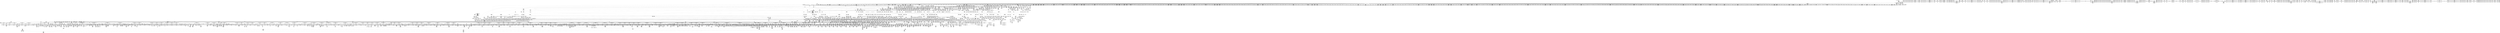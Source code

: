 digraph {
	CE0x4f09bc0 [shape=record,shape=Mrecord,label="{CE0x4f09bc0|inode_has_perm:tmp10|security/selinux/hooks.c,1611|*SummSink*}"]
	CE0x4e47930 [shape=record,shape=Mrecord,label="{CE0x4e47930|file_map_prot_check:tmp41|security/selinux/hooks.c,3249}"]
	CE0x4d71a00 [shape=record,shape=Mrecord,label="{CE0x4d71a00|448:_i64,_456:_i64,_464:_i64,_:_CRE_1185,1186_}"]
	CE0x4db8f70 [shape=record,shape=Mrecord,label="{CE0x4db8f70|selinux_file_mprotect:tmp103|security/selinux/hooks.c,3332}"]
	CE0x4fabb50 [shape=record,shape=Mrecord,label="{CE0x4fabb50|rcu_lock_release:indirectgoto|*SummSource*}"]
	CE0x4dac5e0 [shape=record,shape=Mrecord,label="{CE0x4dac5e0|i32_2|*Constant*|*SummSource*}"]
	CE0x4cbeed0 [shape=record,shape=Mrecord,label="{CE0x4cbeed0|selinux_file_mprotect:and12|security/selinux/hooks.c,3309|*SummSink*}"]
	CE0x4ca3d70 [shape=record,shape=Mrecord,label="{CE0x4ca3d70|i1_true|*Constant*|*SummSource*}"]
	CE0x4e25d50 [shape=record,shape=Mrecord,label="{CE0x4e25d50|COLLAPSED:_GCMRE___llvm_gcov_ctr125_internal_global_11_x_i64_zeroinitializer:_elem_0:default:}"]
	CE0x4e14140 [shape=record,shape=Mrecord,label="{CE0x4e14140|inode_has_perm:call4|security/selinux/hooks.c,1617|*SummSource*}"]
	CE0x4cf39f0 [shape=record,shape=Mrecord,label="{CE0x4cf39f0|448:_i64,_456:_i64,_464:_i64,_:_CRE_125,126_}"]
	CE0x4f76950 [shape=record,shape=Mrecord,label="{CE0x4f76950|i64_2|*Constant*}"]
	CE0x4f4c020 [shape=record,shape=Mrecord,label="{CE0x4f4c020|GLOBAL:__llvm_gcov_ctr132|Global_var:__llvm_gcov_ctr132|*SummSource*}"]
	CE0x4fcd940 [shape=record,shape=Mrecord,label="{CE0x4fcd940|__rcu_read_unlock:tmp3|*SummSource*}"]
	CE0x4d1c7d0 [shape=record,shape=Mrecord,label="{CE0x4d1c7d0|selinux_file_mprotect:if.then|*SummSource*}"]
	CE0x4db96f0 [shape=record,shape=Mrecord,label="{CE0x4db96f0|i64*_getelementptr_inbounds_(_44_x_i64_,_44_x_i64_*___llvm_gcov_ctr258,_i64_0,_i64_42)|*Constant*|*SummSink*}"]
	CE0x4caf610 [shape=record,shape=Mrecord,label="{CE0x4caf610|selinux_file_mprotect:tobool5|security/selinux/hooks.c,3305|*SummSink*}"]
	CE0x4e5e950 [shape=record,shape=Mrecord,label="{CE0x4e5e950|i64_4|*Constant*}"]
	CE0x4cb94f0 [shape=record,shape=Mrecord,label="{CE0x4cb94f0|selinux_file_mprotect:tmp1}"]
	CE0x4e59b90 [shape=record,shape=Mrecord,label="{CE0x4e59b90|file_map_prot_check:tmp38|security/selinux/hooks.c,3241|*SummSink*}"]
	CE0x4c9f920 [shape=record,shape=Mrecord,label="{CE0x4c9f920|selinux_file_mprotect:tmp27|security/selinux/hooks.c,3308|*SummSink*}"]
	CE0x4d596b0 [shape=record,shape=Mrecord,label="{CE0x4d596b0|file_has_perm:sid2|security/selinux/hooks.c,1683|*SummSource*}"]
	CE0x4e1f9c0 [shape=record,shape=Mrecord,label="{CE0x4e1f9c0|file_has_perm:tmp29|security/selinux/hooks.c,1698|*SummSink*}"]
	CE0x4deeb30 [shape=record,shape=Mrecord,label="{CE0x4deeb30|task_sid:tmp13|security/selinux/hooks.c,208}"]
	CE0x4de76b0 [shape=record,shape=Mrecord,label="{CE0x4de76b0|i64*_getelementptr_inbounds_(_13_x_i64_,_13_x_i64_*___llvm_gcov_ctr126,_i64_0,_i64_9)|*Constant*|*SummSink*}"]
	CE0x4f611d0 [shape=record,shape=Mrecord,label="{CE0x4f611d0|rcu_read_unlock:tmp8|include/linux/rcupdate.h,933}"]
	CE0x4f05f10 [shape=record,shape=Mrecord,label="{CE0x4f05f10|inode_has_perm:lnot|security/selinux/hooks.c,1611|*SummSource*}"]
	CE0x4dd1ba0 [shape=record,shape=Mrecord,label="{CE0x4dd1ba0|file_map_prot_check:tmp69|security/selinux/hooks.c,3264}"]
	CE0x4e223a0 [shape=record,shape=Mrecord,label="{CE0x4e223a0|file_map_prot_check:tmp48|security/selinux/hooks.c,3251|*SummSink*}"]
	CE0x4de8360 [shape=record,shape=Mrecord,label="{CE0x4de8360|task_sid:tmp25|security/selinux/hooks.c,208|*SummSource*}"]
	CE0x4f79d50 [shape=record,shape=Mrecord,label="{CE0x4f79d50|rcu_read_unlock:land.lhs.true2}"]
	CE0x4df4680 [shape=record,shape=Mrecord,label="{CE0x4df4680|_ret_%struct.inode*_%tmp4,_!dbg_!27713|include/linux/fs.h,1916|*SummSink*}"]
	CE0x4d1bf50 [shape=record,shape=Mrecord,label="{CE0x4d1bf50|i64_3|*Constant*|*SummSink*}"]
	CE0x4d6d400 [shape=record,shape=Mrecord,label="{CE0x4d6d400|448:_i64,_456:_i64,_464:_i64,_:_CRE_1129,1130_}"]
	CE0x4e40b40 [shape=record,shape=Mrecord,label="{CE0x4e40b40|current_sid:if.then}"]
	CE0x4cf1700 [shape=record,shape=Mrecord,label="{CE0x4cf1700|file_has_perm:f_security|security/selinux/hooks.c,1674|*SummSource*}"]
	CE0x4e32a70 [shape=record,shape=Mrecord,label="{CE0x4e32a70|file_map_prot_check:if.then28|*SummSource*}"]
	CE0x4e58c00 [shape=record,shape=Mrecord,label="{CE0x4e58c00|file_map_prot_check:tmp|*SummSink*}"]
	CE0x4e55ba0 [shape=record,shape=Mrecord,label="{CE0x4e55ba0|file_inode:tmp4|*LoadInst*|include/linux/fs.h,1916|*SummSink*}"]
	CE0x4f08bb0 [shape=record,shape=Mrecord,label="{CE0x4f08bb0|GLOBAL:__llvm_gcov_ctr154|Global_var:__llvm_gcov_ctr154}"]
	CE0x4e3b580 [shape=record,shape=Mrecord,label="{CE0x4e3b580|file_map_prot_check:tmp54|security/selinux/hooks.c,3258}"]
	CE0x4fc3370 [shape=record,shape=Mrecord,label="{CE0x4fc3370|_call_void_mcount()_#3}"]
	CE0x4fa3470 [shape=record,shape=Mrecord,label="{CE0x4fa3470|rcu_lock_release:bb}"]
	CE0x4efc890 [shape=record,shape=Mrecord,label="{CE0x4efc890|inode_has_perm:tmp16|security/selinux/hooks.c,1615}"]
	CE0x4d09580 [shape=record,shape=Mrecord,label="{CE0x4d09580|448:_i64,_456:_i64,_464:_i64,_:_CRE_256,264_|*MultipleSource*|*LoadInst*|security/selinux/hooks.c,3311|security/selinux/hooks.c,3311}"]
	CE0x4e34400 [shape=record,shape=Mrecord,label="{CE0x4e34400|i64*_getelementptr_inbounds_(_8_x_i64_,_8_x_i64_*___llvm_gcov_ctr154,_i64_0,_i64_2)|*Constant*}"]
	CE0x4e22740 [shape=record,shape=Mrecord,label="{CE0x4e22740|file_map_prot_check:rc.0|*SummSource*}"]
	CE0x4ebb740 [shape=record,shape=Mrecord,label="{CE0x4ebb740|cred_has_perm:tmp2}"]
	CE0x4e193a0 [shape=record,shape=Mrecord,label="{CE0x4e193a0|i64*_getelementptr_inbounds_(_12_x_i64_,_12_x_i64_*___llvm_gcov_ctr170,_i64_0,_i64_9)|*Constant*|*SummSource*}"]
	CE0x4e0b3c0 [shape=record,shape=Mrecord,label="{CE0x4e0b3c0|rcu_read_lock:tmp}"]
	CE0x4dbf560 [shape=record,shape=Mrecord,label="{CE0x4dbf560|selinux_file_mprotect:retval.0|*SummSource*}"]
	CE0x4e67e90 [shape=record,shape=Mrecord,label="{CE0x4e67e90|_call_void___invalid_creds(%struct.cred*_%cred,_i8*_%file,_i32_%line)_#10,_!dbg_!27721|include/linux/cred.h,174|*SummSource*}"]
	CE0x4fb0160 [shape=record,shape=Mrecord,label="{CE0x4fb0160|rcu_lock_release:tmp2}"]
	CE0x4e46fc0 [shape=record,shape=Mrecord,label="{CE0x4e46fc0|file_map_prot_check:tmp31|security/selinux/hooks.c,3242|*SummSink*}"]
	CE0x4e14eb0 [shape=record,shape=Mrecord,label="{CE0x4e14eb0|avc_has_perm:auditdata|Function::avc_has_perm&Arg::auditdata::}"]
	CE0x4f549f0 [shape=record,shape=Mrecord,label="{CE0x4f549f0|i8*_getelementptr_inbounds_(_25_x_i8_,_25_x_i8_*_.str45,_i32_0,_i32_0)|*Constant*|*SummSink*}"]
	CE0x4d866e0 [shape=record,shape=Mrecord,label="{CE0x4d866e0|selinux_file_mprotect:tobool21|security/selinux/hooks.c,3314|*SummSink*}"]
	CE0x4ec0710 [shape=record,shape=Mrecord,label="{CE0x4ec0710|cred_sid:cred|Function::cred_sid&Arg::cred::}"]
	CE0x4d52320 [shape=record,shape=Mrecord,label="{CE0x4d52320|file_map_prot_check:land.lhs.true25|*SummSink*}"]
	CE0x4dbd2d0 [shape=record,shape=Mrecord,label="{CE0x4dbd2d0|file_map_prot_check:prot|Function::file_map_prot_check&Arg::prot::|*SummSink*}"]
	CE0x4e75f30 [shape=record,shape=Mrecord,label="{CE0x4e75f30|file_map_prot_check:tmp66|security/selinux/hooks.c,3261}"]
	CE0x4d141e0 [shape=record,shape=Mrecord,label="{CE0x4d141e0|cred_has_perm:tmp2|*SummSink*}"]
	CE0x4e4d7f0 [shape=record,shape=Mrecord,label="{CE0x4e4d7f0|file_map_prot_check:call|security/selinux/hooks.c,3238}"]
	CE0x4db2ab0 [shape=record,shape=Mrecord,label="{CE0x4db2ab0|file_has_perm:av|Function::file_has_perm&Arg::av::|*SummSource*}"]
	CE0x4e4d480 [shape=record,shape=Mrecord,label="{CE0x4e4d480|file_map_prot_check:call|security/selinux/hooks.c,3238|*SummSource*}"]
	CE0x4e349f0 [shape=record,shape=Mrecord,label="{CE0x4e349f0|file_map_prot_check:tmp24|security/selinux/hooks.c,3241|*SummSource*}"]
	CE0x4d48ed0 [shape=record,shape=Mrecord,label="{CE0x4d48ed0|inode_has_perm:do.body}"]
	CE0x4fae9c0 [shape=record,shape=Mrecord,label="{CE0x4fae9c0|rcu_lock_acquire:__here}"]
	CE0x4e6ddf0 [shape=record,shape=Mrecord,label="{CE0x4e6ddf0|_call_void_asm_addl_$1,_%gs:$0_,_*m,ri,*m,_dirflag_,_fpsr_,_flags_(i32*___preempt_count,_i32_%val,_i32*___preempt_count)_#3,_!dbg_!27714,_!srcloc_!27717|./arch/x86/include/asm/preempt.h,72|*SummSource*}"]
	CE0x4dec6e0 [shape=record,shape=Mrecord,label="{CE0x4dec6e0|task_sid:tmp23|security/selinux/hooks.c,208}"]
	CE0x4e2a3a0 [shape=record,shape=Mrecord,label="{CE0x4e2a3a0|file_map_prot_check:tmp14|security/selinux/hooks.c,3238|*SummSink*}"]
	CE0x4da3d70 [shape=record,shape=Mrecord,label="{CE0x4da3d70|inode_has_perm:tmp19|security/selinux/hooks.c,1618|*SummSource*}"]
	CE0x4cc0540 [shape=record,shape=Mrecord,label="{CE0x4cc0540|selinux_file_mprotect:land.lhs.true16}"]
	CE0x4f6bdd0 [shape=record,shape=Mrecord,label="{CE0x4f6bdd0|rcu_read_lock:tobool|include/linux/rcupdate.h,882}"]
	CE0x4f4ee40 [shape=record,shape=Mrecord,label="{CE0x4f4ee40|i64_1|*Constant*}"]
	CE0x4d06700 [shape=record,shape=Mrecord,label="{CE0x4d06700|448:_i64,_456:_i64,_464:_i64,_:_CRE_148,149_}"]
	CE0x4d87eb0 [shape=record,shape=Mrecord,label="{CE0x4d87eb0|selinux_file_mprotect:vm_end27|security/selinux/hooks.c,3316}"]
	CE0x4dcee70 [shape=record,shape=Mrecord,label="{CE0x4dcee70|file_has_perm:tobool7|security/selinux/hooks.c,1694|*SummSink*}"]
	CE0x4e55420 [shape=record,shape=Mrecord,label="{CE0x4e55420|current_sid:tmp20|security/selinux/hooks.c,218|*SummSink*}"]
	CE0x4e4e1d0 [shape=record,shape=Mrecord,label="{CE0x4e4e1d0|task_sid:tobool|security/selinux/hooks.c,208}"]
	CE0x4e3f620 [shape=record,shape=Mrecord,label="{CE0x4e3f620|i64*_getelementptr_inbounds_(_38_x_i64_,_38_x_i64_*___llvm_gcov_ctr257,_i64_0,_i64_22)|*Constant*|*SummSource*}"]
	CE0x4f67c00 [shape=record,shape=Mrecord,label="{CE0x4f67c00|file_has_perm:tmp7|security/selinux/hooks.c,1683}"]
	CE0x4d13dd0 [shape=record,shape=Mrecord,label="{CE0x4d13dd0|selinux_file_mprotect:tmp17|security/selinux/hooks.c,3303|*SummSource*}"]
	CE0x4efb080 [shape=record,shape=Mrecord,label="{CE0x4efb080|cred_sid:entry}"]
	CE0x4fb1000 [shape=record,shape=Mrecord,label="{CE0x4fb1000|rcu_lock_release:tmp3}"]
	CE0x4e497b0 [shape=record,shape=Mrecord,label="{CE0x4e497b0|file_map_prot_check:tmp28|security/selinux/hooks.c,3242|*SummSource*}"]
	CE0x4f6c2d0 [shape=record,shape=Mrecord,label="{CE0x4f6c2d0|i8_1|*Constant*}"]
	CE0x4ce9cf0 [shape=record,shape=Mrecord,label="{CE0x4ce9cf0|selinux_file_mprotect:tmp18|security/selinux/hooks.c,3303|*SummSource*}"]
	CE0x4e42e40 [shape=record,shape=Mrecord,label="{CE0x4e42e40|i64*_getelementptr_inbounds_(_11_x_i64_,_11_x_i64_*___llvm_gcov_ctr125,_i64_0,_i64_9)|*Constant*|*SummSource*}"]
	CE0x4f721d0 [shape=record,shape=Mrecord,label="{CE0x4f721d0|rcu_read_lock:tmp22|include/linux/rcupdate.h,884|*SummSink*}"]
	CE0x4eb9730 [shape=record,shape=Mrecord,label="{CE0x4eb9730|file_inode:bb|*SummSink*}"]
	CE0x4dd4490 [shape=record,shape=Mrecord,label="{CE0x4dd4490|file_map_prot_check:tmp71|security/selinux/hooks.c,3253|*SummSink*}"]
	CE0x4f7c5c0 [shape=record,shape=Mrecord,label="{CE0x4f7c5c0|i64*_getelementptr_inbounds_(_4_x_i64_,_4_x_i64_*___llvm_gcov_ctr133,_i64_0,_i64_1)|*Constant*|*SummSource*}"]
	CE0x4d0c210 [shape=record,shape=Mrecord,label="{CE0x4d0c210|448:_i64,_456:_i64,_464:_i64,_:_CRE_448,456_|*MultipleSource*|*LoadInst*|security/selinux/hooks.c,3311|security/selinux/hooks.c,3311}"]
	CE0x4f79360 [shape=record,shape=Mrecord,label="{CE0x4f79360|rcu_lock_release:tmp1|*SummSink*}"]
	CE0x4dd1f30 [shape=record,shape=Mrecord,label="{CE0x4dd1f30|file_map_prot_check:tmp69|security/selinux/hooks.c,3264|*SummSink*}"]
	CE0x4e48a40 [shape=record,shape=Mrecord,label="{CE0x4e48a40|file_map_prot_check:tmp30|security/selinux/hooks.c,3242|*SummSource*}"]
	CE0x4de1180 [shape=record,shape=Mrecord,label="{CE0x4de1180|task_sid:tmp12|security/selinux/hooks.c,208}"]
	CE0x4e5a200 [shape=record,shape=Mrecord,label="{CE0x4e5a200|file_map_prot_check:tmp33|security/selinux/hooks.c,3242|*SummSource*}"]
	CE0x4d9ee00 [shape=record,shape=Mrecord,label="{CE0x4d9ee00|i32_11|*Constant*|*SummSink*}"]
	CE0x4d88ab0 [shape=record,shape=Mrecord,label="{CE0x4d88ab0|selinux_file_mprotect:tmp69|*LoadInst*|security/selinux/hooks.c,3316|*SummSource*}"]
	CE0x4ebc990 [shape=record,shape=Mrecord,label="{CE0x4ebc990|i64*_getelementptr_inbounds_(_2_x_i64_,_2_x_i64_*___llvm_gcov_ctr131,_i64_0,_i64_1)|*Constant*}"]
	CE0x4f71040 [shape=record,shape=Mrecord,label="{CE0x4f71040|rcu_read_lock:tmp21|include/linux/rcupdate.h,884}"]
	CE0x4cf2870 [shape=record,shape=Mrecord,label="{CE0x4cf2870|448:_i64,_456:_i64,_464:_i64,_:_CRE_111,112_}"]
	CE0x4e31090 [shape=record,shape=Mrecord,label="{CE0x4e31090|current_sid:tmp23|security/selinux/hooks.c,218}"]
	CE0x4e460d0 [shape=record,shape=Mrecord,label="{CE0x4e460d0|file_map_prot_check:tmp27|security/selinux/hooks.c,3242|*SummSource*}"]
	CE0x4d08140 [shape=record,shape=Mrecord,label="{CE0x4d08140|448:_i64,_456:_i64,_464:_i64,_:_CRE_168,176_|*MultipleSource*|*LoadInst*|security/selinux/hooks.c,3311|security/selinux/hooks.c,3311}"]
	CE0x4df3190 [shape=record,shape=Mrecord,label="{CE0x4df3190|avc_has_perm:tsid|Function::avc_has_perm&Arg::tsid::}"]
	CE0x4d69b90 [shape=record,shape=Mrecord,label="{CE0x4d69b90|448:_i64,_456:_i64,_464:_i64,_:_CRE_992,993_}"]
	CE0x4d77510 [shape=record,shape=Mrecord,label="{CE0x4d77510|file_map_prot_check:tmp14|security/selinux/hooks.c,3238}"]
	CE0x4e66ce0 [shape=record,shape=Mrecord,label="{CE0x4e66ce0|rcu_lock_acquire:tmp2|*SummSink*}"]
	CE0x4e24aa0 [shape=record,shape=Mrecord,label="{CE0x4e24aa0|file_map_prot_check:if.end|*SummSink*}"]
	CE0x4e25b60 [shape=record,shape=Mrecord,label="{CE0x4e25b60|file_map_prot_check:cred4|security/selinux/hooks.c,3238|*SummSource*}"]
	CE0x4d987e0 [shape=record,shape=Mrecord,label="{CE0x4d987e0|i64*_getelementptr_inbounds_(_2_x_i64_,_2_x_i64_*___llvm_gcov_ctr131,_i64_0,_i64_0)|*Constant*|*SummSink*}"]
	CE0x4f53610 [shape=record,shape=Mrecord,label="{CE0x4f53610|rcu_read_lock:tmp18|include/linux/rcupdate.h,882|*SummSink*}"]
	CE0x4f732e0 [shape=record,shape=Mrecord,label="{CE0x4f732e0|__validate_creds:tobool|include/linux/cred.h,173|*SummSource*}"]
	CE0x4d9ecf0 [shape=record,shape=Mrecord,label="{CE0x4d9ecf0|i32_11|*Constant*|*SummSource*}"]
	CE0x4fc49b0 [shape=record,shape=Mrecord,label="{CE0x4fc49b0|_call_void_asm_sideeffect_,_memory_,_dirflag_,_fpsr_,_flags_()_#3,_!dbg_!27711,_!srcloc_!27714|include/linux/rcupdate.h,244}"]
	CE0x4cb9d00 [shape=record,shape=Mrecord,label="{CE0x4cb9d00|selinux_file_mprotect:entry}"]
	CE0x4d11f80 [shape=record,shape=Mrecord,label="{CE0x4d11f80|selinux_file_mprotect:tmp7|security/selinux/hooks.c,3303|*SummSink*}"]
	CE0x4e1c720 [shape=record,shape=Mrecord,label="{CE0x4e1c720|file_has_perm:call9|security/selinux/hooks.c,1695|*SummSource*}"]
	CE0x4e4cd90 [shape=record,shape=Mrecord,label="{CE0x4e4cd90|file_map_prot_check:tobool10|security/selinux/hooks.c,3242|*SummSink*}"]
	CE0x4e641a0 [shape=record,shape=Mrecord,label="{CE0x4e641a0|file_map_prot_check:tmp37|security/selinux/hooks.c,3241|*SummSink*}"]
	CE0x4e2d6d0 [shape=record,shape=Mrecord,label="{CE0x4e2d6d0|file_map_prot_check:tmp20|security/selinux/hooks.c,3241}"]
	CE0x4ccaa70 [shape=record,shape=Mrecord,label="{CE0x4ccaa70|task_sid:entry}"]
	CE0x4f88e50 [shape=record,shape=Mrecord,label="{CE0x4f88e50|i64*_getelementptr_inbounds_(_5_x_i64_,_5_x_i64_*___llvm_gcov_ctr155,_i64_0,_i64_3)|*Constant*}"]
	CE0x4cc2400 [shape=record,shape=Mrecord,label="{CE0x4cc2400|selinux_file_mprotect:vma|Function::selinux_file_mprotect&Arg::vma::}"]
	CE0x4db0b70 [shape=record,shape=Mrecord,label="{CE0x4db0b70|selinux_file_mprotect:tmp92|*SummSink*}"]
	CE0x4db5b30 [shape=record,shape=Mrecord,label="{CE0x4db5b30|selinux_file_mprotect:tmp98|security/selinux/hooks.c,3328|*SummSource*}"]
	CE0x4d00e50 [shape=record,shape=Mrecord,label="{CE0x4d00e50|cred_has_perm:actor|Function::cred_has_perm&Arg::actor::}"]
	"CONST[source:1(input),value:2(dynamic)][purpose:{operation}][SrcIdx:8]"
	CE0x4dbbdc0 [shape=record,shape=Mrecord,label="{CE0x4dbbdc0|GLOBAL:file_map_prot_check|*Constant*}"]
	CE0x4f6a9c0 [shape=record,shape=Mrecord,label="{CE0x4f6a9c0|i64*_getelementptr_inbounds_(_2_x_i64_,_2_x_i64_*___llvm_gcov_ctr131,_i64_0,_i64_1)|*Constant*}"]
	CE0x4cac490 [shape=record,shape=Mrecord,label="{CE0x4cac490|get_current:tmp2|*SummSource*}"]
	CE0x4df27a0 [shape=record,shape=Mrecord,label="{CE0x4df27a0|file_has_perm:call4|security/selinux/hooks.c,1684}"]
	CE0x4f74a20 [shape=record,shape=Mrecord,label="{CE0x4f74a20|rcu_read_unlock:tmp3|*SummSink*}"]
	CE0x4f6d190 [shape=record,shape=Mrecord,label="{CE0x4f6d190|GLOBAL:rcu_read_lock.__warned|Global_var:rcu_read_lock.__warned|*SummSink*}"]
	CE0x4d6f5c0 [shape=record,shape=Mrecord,label="{CE0x4d6f5c0|448:_i64,_456:_i64,_464:_i64,_:_CRE_1156,1157_}"]
	CE0x4f75df0 [shape=record,shape=Mrecord,label="{CE0x4f75df0|__rcu_read_lock:tmp4|include/linux/rcupdate.h,239|*SummSource*}"]
	CE0x4cad4c0 [shape=record,shape=Mrecord,label="{CE0x4cad4c0|selinux_file_mprotect:reqprot|Function::selinux_file_mprotect&Arg::reqprot::|*SummSink*}"]
	CE0x4e13a20 [shape=record,shape=Mrecord,label="{CE0x4e13a20|inode_has_perm:tmp18|security/selinux/hooks.c,1617}"]
	CE0x4e0d460 [shape=record,shape=Mrecord,label="{CE0x4e0d460|GLOBAL:rcu_lock_acquire|*Constant*|*SummSource*}"]
	CE0x4e44f90 [shape=record,shape=Mrecord,label="{CE0x4e44f90|GLOBAL:__llvm_gcov_ctr257|Global_var:__llvm_gcov_ctr257|*SummSink*}"]
	CE0x4e465a0 [shape=record,shape=Mrecord,label="{CE0x4e465a0|file_map_prot_check:tmp4|security/selinux/hooks.c,3238|*SummSource*}"]
	CE0x4d70100 [shape=record,shape=Mrecord,label="{CE0x4d70100|448:_i64,_456:_i64,_464:_i64,_:_CRE_1165,1166_}"]
	CE0x4c9fdf0 [shape=record,shape=Mrecord,label="{CE0x4c9fdf0|448:_i64,_456:_i64,_464:_i64,_:_CRE_137,138_}"]
	CE0x4cce950 [shape=record,shape=Mrecord,label="{CE0x4cce950|448:_i64,_456:_i64,_464:_i64,_:_CRE_72,76_|*MultipleSource*|*LoadInst*|security/selinux/hooks.c,3311|security/selinux/hooks.c,3311}"]
	CE0x4e371c0 [shape=record,shape=Mrecord,label="{CE0x4e371c0|i64*_getelementptr_inbounds_(_11_x_i64_,_11_x_i64_*___llvm_gcov_ctr125,_i64_0,_i64_1)|*Constant*}"]
	CE0x4de0bc0 [shape=record,shape=Mrecord,label="{CE0x4de0bc0|rcu_read_lock:bb|*SummSink*}"]
	CE0x4d85660 [shape=record,shape=Mrecord,label="{CE0x4d85660|selinux_file_mprotect:tmp59|security/selinux/hooks.c,3314}"]
	CE0x4eb9db0 [shape=record,shape=Mrecord,label="{CE0x4eb9db0|cred_sid:tmp5|security/selinux/hooks.c,196}"]
	CE0x4f87470 [shape=record,shape=Mrecord,label="{CE0x4f87470|cred_sid:tmp2}"]
	CE0x4f77790 [shape=record,shape=Mrecord,label="{CE0x4f77790|__validate_creds:lnot1|include/linux/cred.h,173|*SummSource*}"]
	CE0x4d6c2c0 [shape=record,shape=Mrecord,label="{CE0x4d6c2c0|448:_i64,_456:_i64,_464:_i64,_:_CRE_1096,1104_|*MultipleSource*|*LoadInst*|security/selinux/hooks.c,3311|security/selinux/hooks.c,3311}"]
	CE0x4d72e30 [shape=record,shape=Mrecord,label="{CE0x4d72e30|448:_i64,_456:_i64,_464:_i64,_:_CRE_2256,2264_|*MultipleSource*|*LoadInst*|security/selinux/hooks.c,3311|security/selinux/hooks.c,3311}"]
	CE0x4def940 [shape=record,shape=Mrecord,label="{CE0x4def940|i64*_getelementptr_inbounds_(_12_x_i64_,_12_x_i64_*___llvm_gcov_ctr170,_i64_0,_i64_10)|*Constant*}"]
	CE0x4c91350 [shape=record,shape=Mrecord,label="{CE0x4c91350|i32_67108864|*Constant*|*SummSource*}"]
	CE0x4dd0f70 [shape=record,shape=Mrecord,label="{CE0x4dd0f70|file_has_perm:tmp18|security/selinux/hooks.c,1690}"]
	CE0x4ca9e20 [shape=record,shape=Mrecord,label="{CE0x4ca9e20|448:_i64,_456:_i64,_464:_i64,_:_CRE_24,32_|*MultipleSource*|*LoadInst*|security/selinux/hooks.c,3311|security/selinux/hooks.c,3311}"]
	CE0x4fad1a0 [shape=record,shape=Mrecord,label="{CE0x4fad1a0|rcu_lock_release:tmp7}"]
	CE0x4dd20b0 [shape=record,shape=Mrecord,label="{CE0x4dd20b0|file_map_prot_check:call38|security/selinux/hooks.c,3264}"]
	CE0x4f59ac0 [shape=record,shape=Mrecord,label="{CE0x4f59ac0|rcu_read_lock:tmp10|include/linux/rcupdate.h,882}"]
	CE0x4f83c80 [shape=record,shape=Mrecord,label="{CE0x4f83c80|i64*_getelementptr_inbounds_(_11_x_i64_,_11_x_i64_*___llvm_gcov_ctr132,_i64_0,_i64_10)|*Constant*}"]
	CE0x4d50df0 [shape=record,shape=Mrecord,label="{CE0x4d50df0|_call_void_mcount()_#3|*SummSink*}"]
	CE0x4cc3840 [shape=record,shape=Mrecord,label="{CE0x4cc3840|selinux_file_mprotect:tmp19|security/selinux/hooks.c,3303|*SummSource*}"]
	CE0x4f84ef0 [shape=record,shape=Mrecord,label="{CE0x4f84ef0|_call_void_rcu_lock_release(%struct.lockdep_map*_rcu_lock_map)_#10,_!dbg_!27733|include/linux/rcupdate.h,935|*SummSource*}"]
	CE0x4cf83e0 [shape=record,shape=Mrecord,label="{CE0x4cf83e0|selinux_file_mprotect:tmp74|security/selinux/hooks.c,3314|*SummSource*}"]
	CE0x4cc3270 [shape=record,shape=Mrecord,label="{CE0x4cc3270|GLOBAL:get_current|*Constant*|*SummSource*}"]
	CE0x4c904f0 [shape=record,shape=Mrecord,label="{CE0x4c904f0|selinux_file_mprotect:tmp28|security/selinux/hooks.c,3308|*SummSink*}"]
	CE0x4f07fd0 [shape=record,shape=Mrecord,label="{CE0x4f07fd0|inode_has_perm:tobool2|security/selinux/hooks.c,1611|*SummSource*}"]
	CE0x4e737a0 [shape=record,shape=Mrecord,label="{CE0x4e737a0|i64*_getelementptr_inbounds_(_4_x_i64_,_4_x_i64_*___llvm_gcov_ctr130,_i64_0,_i64_0)|*Constant*|*SummSource*}"]
	CE0x4d10150 [shape=record,shape=Mrecord,label="{CE0x4d10150|i16_2|*Constant*|*SummSource*}"]
	CE0x4e273f0 [shape=record,shape=Mrecord,label="{CE0x4e273f0|file_map_prot_check:tmp11|security/selinux/hooks.c,3238|*SummSource*}"]
	CE0x4d16790 [shape=record,shape=Mrecord,label="{CE0x4d16790|i64*_getelementptr_inbounds_(_44_x_i64_,_44_x_i64_*___llvm_gcov_ctr258,_i64_0,_i64_1)|*Constant*|*SummSource*}"]
	CE0x4ce4e80 [shape=record,shape=Mrecord,label="{CE0x4ce4e80|current_has_perm:tmp}"]
	CE0x4df2360 [shape=record,shape=Mrecord,label="{CE0x4df2360|file_map_prot_check:tmp58|security/selinux/hooks.c,3258}"]
	"CONST[source:0(mediator),value:2(dynamic)][purpose:{object}]"
	CE0x4d00ac0 [shape=record,shape=Mrecord,label="{CE0x4d00ac0|cred_has_perm:entry}"]
	CE0x4f06570 [shape=record,shape=Mrecord,label="{CE0x4f06570|inode_has_perm:lnot1|security/selinux/hooks.c,1611|*SummSink*}"]
	CE0x4f85020 [shape=record,shape=Mrecord,label="{CE0x4f85020|_call_void_rcu_lock_release(%struct.lockdep_map*_rcu_lock_map)_#10,_!dbg_!27733|include/linux/rcupdate.h,935|*SummSink*}"]
	CE0x4f540b0 [shape=record,shape=Mrecord,label="{CE0x4f540b0|_call_void_lockdep_rcu_suspicious(i8*_getelementptr_inbounds_(_25_x_i8_,_25_x_i8_*_.str45,_i32_0,_i32_0),_i32_883,_i8*_getelementptr_inbounds_(_42_x_i8_,_42_x_i8_*_.str46,_i32_0,_i32_0))_#10,_!dbg_!27728|include/linux/rcupdate.h,882|*SummSink*}"]
	CE0x4f79ff0 [shape=record,shape=Mrecord,label="{CE0x4f79ff0|rcu_read_unlock:if.then|*SummSource*}"]
	CE0x4d82ef0 [shape=record,shape=Mrecord,label="{CE0x4d82ef0|selinux_file_mprotect:tmp57|*LoadInst*|security/selinux/hooks.c,3314|*SummSource*}"]
	CE0x4d4c6b0 [shape=record,shape=Mrecord,label="{CE0x4d4c6b0|file_map_prot_check:if.end39}"]
	CE0x4d844e0 [shape=record,shape=Mrecord,label="{CE0x4d844e0|selinux_file_mprotect:vm_start23|security/selinux/hooks.c,3315}"]
	CE0x4f4d2c0 [shape=record,shape=Mrecord,label="{CE0x4f4d2c0|i64_1|*Constant*}"]
	CE0x4f7adc0 [shape=record,shape=Mrecord,label="{CE0x4f7adc0|rcu_read_unlock:call3|include/linux/rcupdate.h,933|*SummSink*}"]
	CE0x4dd2600 [shape=record,shape=Mrecord,label="{CE0x4dd2600|file_map_prot_check:tmp70|security/selinux/hooks.c,3264|*SummSource*}"]
	CE0x4d6d040 [shape=record,shape=Mrecord,label="{CE0x4d6d040|448:_i64,_456:_i64,_464:_i64,_:_CRE_1126,1127_}"]
	CE0x4dbfe60 [shape=record,shape=Mrecord,label="{CE0x4dbfe60|selinux_file_mprotect:tmp107|security/selinux/hooks.c,3333|*SummSink*}"]
	CE0x4cb70c0 [shape=record,shape=Mrecord,label="{CE0x4cb70c0|selinux_file_mprotect:vm_start|security/selinux/hooks.c,3311|*SummSource*}"]
	CE0x4dc4d80 [shape=record,shape=Mrecord,label="{CE0x4dc4d80|file_has_perm:tmp8|security/selinux/hooks.c,1683|*SummSource*}"]
	CE0x4e28630 [shape=record,shape=Mrecord,label="{CE0x4e28630|i64*_getelementptr_inbounds_(_11_x_i64_,_11_x_i64_*___llvm_gcov_ctr125,_i64_0,_i64_10)|*Constant*}"]
	CE0x4f6de60 [shape=record,shape=Mrecord,label="{CE0x4f6de60|rcu_lock_acquire:entry|*SummSink*}"]
	CE0x4e30fe0 [shape=record,shape=Mrecord,label="{CE0x4e30fe0|file_map_prot_check:tobool8|security/selinux/hooks.c,3242|*SummSource*}"]
	CE0x4e33e10 [shape=record,shape=Mrecord,label="{CE0x4e33e10|current_sid:tmp19|security/selinux/hooks.c,218|*SummSink*}"]
	CE0x4e3d640 [shape=record,shape=Mrecord,label="{CE0x4e3d640|current_sid:tmp7|security/selinux/hooks.c,218}"]
	CE0x4de2690 [shape=record,shape=Mrecord,label="{CE0x4de2690|file_has_perm:if.end10}"]
	CE0x4d75700 [shape=record,shape=Mrecord,label="{CE0x4d75700|_ret_i32_%call7,_!dbg_!27749|security/selinux/hooks.c,210}"]
	CE0x4de17c0 [shape=record,shape=Mrecord,label="{CE0x4de17c0|_call_void_mcount()_#3}"]
	CE0x4ce9270 [shape=record,shape=Mrecord,label="{CE0x4ce9270|cred_has_perm:call|security/selinux/hooks.c,1506}"]
	CE0x4e6f410 [shape=record,shape=Mrecord,label="{CE0x4e6f410|i64*_getelementptr_inbounds_(_4_x_i64_,_4_x_i64_*___llvm_gcov_ctr133,_i64_0,_i64_2)|*Constant*|*SummSource*}"]
	CE0x4cea1c0 [shape=record,shape=Mrecord,label="{CE0x4cea1c0|_call_void_mcount()_#3}"]
	CE0x4e18ec0 [shape=record,shape=Mrecord,label="{CE0x4e18ec0|file_has_perm:tmp23|security/selinux/hooks.c,1694|*SummSink*}"]
	CE0x4cf5be0 [shape=record,shape=Mrecord,label="{CE0x4cf5be0|i64*_getelementptr_inbounds_(_12_x_i64_,_12_x_i64_*___llvm_gcov_ctr170,_i64_0,_i64_5)|*Constant*|*SummSink*}"]
	CE0x4d6f200 [shape=record,shape=Mrecord,label="{CE0x4d6f200|448:_i64,_456:_i64,_464:_i64,_:_CRE_1153,1154_}"]
	CE0x4cf6c50 [shape=record,shape=Mrecord,label="{CE0x4cf6c50|448:_i64,_456:_i64,_464:_i64,_:_CRE_88,92_|*MultipleSource*|*LoadInst*|security/selinux/hooks.c,3311|security/selinux/hooks.c,3311}"]
	CE0x4fb04c0 [shape=record,shape=Mrecord,label="{CE0x4fb04c0|rcu_lock_acquire:tmp4|include/linux/rcupdate.h,418}"]
	CE0x4cc1590 [shape=record,shape=Mrecord,label="{CE0x4cc1590|selinux_file_mprotect:tmp34|security/selinux/hooks.c,3309}"]
	CE0x4d6e080 [shape=record,shape=Mrecord,label="{CE0x4d6e080|448:_i64,_456:_i64,_464:_i64,_:_CRE_1139,1140_}"]
	CE0x4d7cd60 [shape=record,shape=Mrecord,label="{CE0x4d7cd60|selinux_file_mprotect:vm_end|security/selinux/hooks.c,3312}"]
	CE0x4c9a440 [shape=record,shape=Mrecord,label="{CE0x4c9a440|selinux_file_mprotect:if.end|*SummSource*}"]
	CE0x4e3bbc0 [shape=record,shape=Mrecord,label="{CE0x4e3bbc0|current_sid:do.end|*SummSink*}"]
	CE0x4dbaa90 [shape=record,shape=Mrecord,label="{CE0x4dbaa90|selinux_file_mprotect:tmp105|*LoadInst*|security/selinux/hooks.c,3332}"]
	CE0x4e32c40 [shape=record,shape=Mrecord,label="{CE0x4e32c40|task_sid:tobool1|security/selinux/hooks.c,208}"]
	CE0x4f794e0 [shape=record,shape=Mrecord,label="{CE0x4f794e0|__validate_creds:tmp|*SummSource*}"]
	CE0x4e91d60 [shape=record,shape=Mrecord,label="{CE0x4e91d60|_call_void_mcount()_#3}"]
	CE0x4d0f410 [shape=record,shape=Mrecord,label="{CE0x4d0f410|GLOBAL:selinux_file_mprotect.__warned|Global_var:selinux_file_mprotect.__warned|*SummSource*}"]
	CE0x4e3e250 [shape=record,shape=Mrecord,label="{CE0x4e3e250|file_map_prot_check:tmp50|security/selinux/hooks.c,3253|*SummSink*}"]
	CE0x4cf45a0 [shape=record,shape=Mrecord,label="{CE0x4cf45a0|file_has_perm:tmp12|security/selinux/hooks.c,1688|*SummSink*}"]
	CE0x4f54920 [shape=record,shape=Mrecord,label="{CE0x4f54920|i8*_getelementptr_inbounds_(_25_x_i8_,_25_x_i8_*_.str45,_i32_0,_i32_0)|*Constant*|*SummSource*}"]
	"CONST[source:2(external),value:0(static)][purpose:{operation}][SrcIdx:6]"
	CE0x4e49f90 [shape=record,shape=Mrecord,label="{CE0x4e49f90|GLOBAL:file_map_prot_check.__warned|Global_var:file_map_prot_check.__warned}"]
	CE0x4e38ba0 [shape=record,shape=Mrecord,label="{CE0x4e38ba0|GLOBAL:current_sid.__warned|Global_var:current_sid.__warned|*SummSink*}"]
	CE0x4f53c10 [shape=record,shape=Mrecord,label="{CE0x4f53c10|_call_void_lockdep_rcu_suspicious(i8*_getelementptr_inbounds_(_25_x_i8_,_25_x_i8_*_.str45,_i32_0,_i32_0),_i32_883,_i8*_getelementptr_inbounds_(_42_x_i8_,_42_x_i8_*_.str46,_i32_0,_i32_0))_#10,_!dbg_!27728|include/linux/rcupdate.h,882|*SummSource*}"]
	CE0x4e522a0 [shape=record,shape=Mrecord,label="{CE0x4e522a0|_call_void_mcount()_#3|*SummSource*}"]
	CE0x4fb5040 [shape=record,shape=Mrecord,label="{CE0x4fb5040|i64*_getelementptr_inbounds_(_4_x_i64_,_4_x_i64_*___llvm_gcov_ctr128,_i64_0,_i64_3)|*Constant*|*SummSink*}"]
	CE0x4ccc410 [shape=record,shape=Mrecord,label="{CE0x4ccc410|448:_i64,_456:_i64,_464:_i64,_:_CRE_96,97_}"]
	CE0x4f77070 [shape=record,shape=Mrecord,label="{CE0x4f77070|i32_1|*Constant*}"]
	CE0x4e42a00 [shape=record,shape=Mrecord,label="{CE0x4e42a00|file_map_prot_check:tmp25|security/selinux/hooks.c,3242}"]
	CE0x4e40730 [shape=record,shape=Mrecord,label="{CE0x4e40730|file_map_prot_check:tmp25|security/selinux/hooks.c,3242|*SummSink*}"]
	CE0x4cb3270 [shape=record,shape=Mrecord,label="{CE0x4cb3270|_call_void_mcount()_#3|*SummSource*}"]
	CE0x4cfc4e0 [shape=record,shape=Mrecord,label="{CE0x4cfc4e0|selinux_file_mprotect:tobool38|security/selinux/hooks.c,3318|*SummSource*}"]
	CE0x4e3ccd0 [shape=record,shape=Mrecord,label="{CE0x4e3ccd0|file_map_prot_check:tmp6|security/selinux/hooks.c,3238|*SummSource*}"]
	CE0x4d6e940 [shape=record,shape=Mrecord,label="{CE0x4d6e940|448:_i64,_456:_i64,_464:_i64,_:_CRE_1146,1147_}"]
	CE0x4eba250 [shape=record,shape=Mrecord,label="{CE0x4eba250|__validate_creds:cred|Function::__validate_creds&Arg::cred::|*SummSink*}"]
	CE0x4ec94a0 [shape=record,shape=Mrecord,label="{CE0x4ec94a0|i64*_getelementptr_inbounds_(_12_x_i64_,_12_x_i64_*___llvm_gcov_ctr170,_i64_0,_i64_11)|*Constant*}"]
	CE0x4e85530 [shape=record,shape=Mrecord,label="{CE0x4e85530|__preempt_count_add:tmp1|*SummSource*}"]
	CE0x4cf04d0 [shape=record,shape=Mrecord,label="{CE0x4cf04d0|file_map_prot_check:if.then22|*SummSource*}"]
	CE0x4e63140 [shape=record,shape=Mrecord,label="{CE0x4e63140|file_map_prot_check:if.end20|*SummSink*}"]
	CE0x4fc3970 [shape=record,shape=Mrecord,label="{CE0x4fc3970|__preempt_count_add:bb|*SummSource*}"]
	"CONST[source:1(input),value:2(dynamic)][purpose:{object}][SrcIdx:7]"
	CE0x4ca3900 [shape=record,shape=Mrecord,label="{CE0x4ca3900|_call_void_mcount()_#3|*SummSink*}"]
	CE0x4cb5580 [shape=record,shape=Mrecord,label="{CE0x4cb5580|file_map_prot_check:tmp55|security/selinux/hooks.c,3258|*SummSink*}"]
	CE0x4d568a0 [shape=record,shape=Mrecord,label="{CE0x4d568a0|file_has_perm:sid3|security/selinux/hooks.c,1684}"]
	CE0x4e58830 [shape=record,shape=Mrecord,label="{CE0x4e58830|0:_i8,_:_GCMR_task_sid.__warned_internal_global_i8_0,_section_.data.unlikely_,_align_1:_elem_0:default:}"]
	CE0x4ca0cb0 [shape=record,shape=Mrecord,label="{CE0x4ca0cb0|i1_true|*Constant*}"]
	CE0x4ca9850 [shape=record,shape=Mrecord,label="{CE0x4ca9850|selinux_file_mprotect:tmp86|security/selinux/hooks.c,3318|*SummSource*}"]
	CE0x4e36550 [shape=record,shape=Mrecord,label="{CE0x4e36550|GLOBAL:__llvm_gcov_ctr126|Global_var:__llvm_gcov_ctr126|*SummSink*}"]
	CE0x4ce2a70 [shape=record,shape=Mrecord,label="{CE0x4ce2a70|i8_1|*Constant*}"]
	CE0x4cf1360 [shape=record,shape=Mrecord,label="{CE0x4cf1360|i32_14|*Constant*}"]
	CE0x4dda350 [shape=record,shape=Mrecord,label="{CE0x4dda350|inode_has_perm:tmp2}"]
	CE0x4c9a280 [shape=record,shape=Mrecord,label="{CE0x4c9a280|selinux_file_mprotect:tmp23|security/selinux/hooks.c,3305|*SummSource*}"]
	CE0x4e54000 [shape=record,shape=Mrecord,label="{CE0x4e54000|current_sid:tmp6|security/selinux/hooks.c,218|*SummSource*}"]
	CE0x4cf34f0 [shape=record,shape=Mrecord,label="{CE0x4cf34f0|448:_i64,_456:_i64,_464:_i64,_:_CRE_121,122_}"]
	CE0x4ecf580 [shape=record,shape=Mrecord,label="{CE0x4ecf580|file_has_perm:tmp12|security/selinux/hooks.c,1688}"]
	CE0x4d6a950 [shape=record,shape=Mrecord,label="{CE0x4d6a950|448:_i64,_456:_i64,_464:_i64,_:_CRE_1003,1004_}"]
	CE0x4f68260 [shape=record,shape=Mrecord,label="{CE0x4f68260|file_has_perm:call4|security/selinux/hooks.c,1684}"]
	CE0x4e76ee0 [shape=record,shape=Mrecord,label="{CE0x4e76ee0|i64*_getelementptr_inbounds_(_38_x_i64_,_38_x_i64_*___llvm_gcov_ctr257,_i64_0,_i64_33)|*Constant*|*SummSink*}"]
	CE0x4d036f0 [shape=record,shape=Mrecord,label="{CE0x4d036f0|selinux_file_mprotect:tmp56|security/selinux/hooks.c,3313|*SummSink*}"]
	CE0x4db5630 [shape=record,shape=Mrecord,label="{CE0x4db5630|selinux_file_mprotect:tmp97|security/selinux/hooks.c,3328|*SummSource*}"]
	CE0x4e268b0 [shape=record,shape=Mrecord,label="{CE0x4e268b0|file_map_prot_check:tobool6|security/selinux/hooks.c,3241}"]
	CE0x4e5c800 [shape=record,shape=Mrecord,label="{CE0x4e5c800|file_map_prot_check:and13|security/selinux/hooks.c,3242}"]
	CE0x4f61610 [shape=record,shape=Mrecord,label="{CE0x4f61610|_call_void___rcu_read_lock()_#10,_!dbg_!27710|include/linux/rcupdate.h,879}"]
	CE0x4e13ec0 [shape=record,shape=Mrecord,label="{CE0x4e13ec0|inode_has_perm:call4|security/selinux/hooks.c,1617}"]
	CE0x4db81d0 [shape=record,shape=Mrecord,label="{CE0x4db81d0|selinux_file_mprotect:tmp102|security/selinux/hooks.c,3330}"]
	CE0x4d578e0 [shape=record,shape=Mrecord,label="{CE0x4d578e0|file_has_perm:path|security/selinux/hooks.c,1681|*SummSource*}"]
	CE0x4cbb540 [shape=record,shape=Mrecord,label="{CE0x4cbb540|selinux_file_mprotect:if.else}"]
	CE0x4e21870 [shape=record,shape=Mrecord,label="{CE0x4e21870|i64_6|*Constant*}"]
	CE0x4cc91b0 [shape=record,shape=Mrecord,label="{CE0x4cc91b0|0:_i64,_8:_i64,_64:_%struct.mm_struct*,_80:_i64,_136:_%struct.anon_vma*,_160:_%struct.file*,_:_CRE_95,96_}"]
	CE0x4d81220 [shape=record,shape=Mrecord,label="{CE0x4d81220|i64_22|*Constant*|*SummSource*}"]
	CE0x4e91c80 [shape=record,shape=Mrecord,label="{CE0x4e91c80|__preempt_count_add:tmp3|*SummSink*}"]
	CE0x4e5f6f0 [shape=record,shape=Mrecord,label="{CE0x4e5f6f0|file_map_prot_check:and13|security/selinux/hooks.c,3242|*SummSink*}"]
	CE0x4fc2c40 [shape=record,shape=Mrecord,label="{CE0x4fc2c40|__rcu_read_unlock:tmp1|*SummSink*}"]
	CE0x4db0610 [shape=record,shape=Mrecord,label="{CE0x4db0610|selinux_file_mprotect:tmp91|*SummSource*}"]
	CE0x4ecac60 [shape=record,shape=Mrecord,label="{CE0x4ecac60|__rcu_read_lock:tmp}"]
	CE0x4ec4f70 [shape=record,shape=Mrecord,label="{CE0x4ec4f70|rcu_read_lock:tmp10|include/linux/rcupdate.h,882|*SummSink*}"]
	CE0x4cf2140 [shape=record,shape=Mrecord,label="{CE0x4cf2140|448:_i64,_456:_i64,_464:_i64,_:_CRE_105,106_}"]
	CE0x4d69050 [shape=record,shape=Mrecord,label="{CE0x4d69050|448:_i64,_456:_i64,_464:_i64,_:_CRE_983,984_}"]
	CE0x4d0b480 [shape=record,shape=Mrecord,label="{CE0x4d0b480|448:_i64,_456:_i64,_464:_i64,_:_CRE_392,400_|*MultipleSource*|*LoadInst*|security/selinux/hooks.c,3311|security/selinux/hooks.c,3311}"]
	CE0x4f84180 [shape=record,shape=Mrecord,label="{CE0x4f84180|i64*_getelementptr_inbounds_(_11_x_i64_,_11_x_i64_*___llvm_gcov_ctr132,_i64_0,_i64_10)|*Constant*|*SummSink*}"]
	CE0x4d01ed0 [shape=record,shape=Mrecord,label="{CE0x4d01ed0|cred_has_perm:perms|Function::cred_has_perm&Arg::perms::|*SummSink*}"]
	CE0x4e79210 [shape=record,shape=Mrecord,label="{CE0x4e79210|file_map_prot_check:av.1|*SummSource*}"]
	CE0x4f6e5e0 [shape=record,shape=Mrecord,label="{CE0x4f6e5e0|rcu_read_unlock:do.end|*SummSource*}"]
	CE0x4faefd0 [shape=record,shape=Mrecord,label="{CE0x4faefd0|_call_void_lock_acquire(%struct.lockdep_map*_%map,_i32_0,_i32_0,_i32_2,_i32_0,_%struct.lockdep_map*_null,_i64_ptrtoint_(i8*_blockaddress(_rcu_lock_acquire,_%__here)_to_i64))_#10,_!dbg_!27716|include/linux/rcupdate.h,418|*SummSink*}"]
	CE0x4da9780 [shape=record,shape=Mrecord,label="{CE0x4da9780|selinux_file_mprotect:cmp30|security/selinux/hooks.c,3316|*SummSource*}"]
	CE0x4ca8f40 [shape=record,shape=Mrecord,label="{CE0x4ca8f40|selinux_file_mprotect:tmp84|security/selinux/hooks.c,3318|*SummSource*}"]
	CE0x4decf10 [shape=record,shape=Mrecord,label="{CE0x4decf10|task_sid:tmp23|security/selinux/hooks.c,208|*SummSource*}"]
	CE0x4ca88f0 [shape=record,shape=Mrecord,label="{CE0x4ca88f0|GLOBAL:current_sid|*Constant*|*SummSource*}"]
	CE0x4d01a90 [shape=record,shape=Mrecord,label="{CE0x4d01a90|i32_134217728|*Constant*|*SummSink*}"]
	CE0x4cca8d0 [shape=record,shape=Mrecord,label="{CE0x4cca8d0|GLOBAL:task_sid|*Constant*|*SummSource*}"]
	CE0x4f5d2e0 [shape=record,shape=Mrecord,label="{CE0x4f5d2e0|__validate_creds:tmp4|include/linux/cred.h,173|*SummSink*}"]
	CE0x4cd2280 [shape=record,shape=Mrecord,label="{CE0x4cd2280|0:_i64,_8:_i64,_64:_%struct.mm_struct*,_80:_i64,_136:_%struct.anon_vma*,_160:_%struct.file*,_:_CRE_76,77_}"]
	CE0x4d6aa90 [shape=record,shape=Mrecord,label="{CE0x4d6aa90|448:_i64,_456:_i64,_464:_i64,_:_CRE_1004,1005_}"]
	CE0x4ca0b80 [shape=record,shape=Mrecord,label="{CE0x4ca0b80|current_sid:tmp14|security/selinux/hooks.c,218|*SummSink*}"]
	CE0x4f7c740 [shape=record,shape=Mrecord,label="{CE0x4f7c740|i64*_getelementptr_inbounds_(_4_x_i64_,_4_x_i64_*___llvm_gcov_ctr133,_i64_0,_i64_1)|*Constant*|*SummSink*}"]
	CE0x4d1d330 [shape=record,shape=Mrecord,label="{CE0x4d1d330|0:_i32,_4:_i32,_8:_i16,_12:_i32,_16:_i32,_20:_i32,_24:_i32,_56:_i8*,_:_SCMRE_12,16_|*MultipleSource*|*LoadInst*|include/linux/fs.h,1916|security/selinux/hooks.c,1675|Function::inode_has_perm&Arg::inode::|security/selinux/hooks.c,1611}"]
	CE0x4dbe850 [shape=record,shape=Mrecord,label="{CE0x4dbe850|selinux_file_mprotect:tmp106|*LoadInst*|security/selinux/hooks.c,3332|*SummSink*}"]
	CE0x4d89270 [shape=record,shape=Mrecord,label="{CE0x4d89270|selinux_file_mprotect:cmp25|security/selinux/hooks.c,3315}"]
	CE0x4f62090 [shape=record,shape=Mrecord,label="{CE0x4f62090|GLOBAL:rcu_read_unlock.__warned|Global_var:rcu_read_unlock.__warned}"]
	CE0x4fa5a50 [shape=record,shape=Mrecord,label="{CE0x4fa5a50|rcu_lock_release:tmp5|include/linux/rcupdate.h,423|*SummSink*}"]
	CE0x4d87850 [shape=record,shape=Mrecord,label="{CE0x4d87850|selinux_file_mprotect:tmp68|security/selinux/hooks.c,3315|*SummSource*}"]
	CE0x4db9310 [shape=record,shape=Mrecord,label="{CE0x4db9310|selinux_file_mprotect:tmp103|security/selinux/hooks.c,3332|*SummSource*}"]
	CE0x4cca740 [shape=record,shape=Mrecord,label="{CE0x4cca740|current_has_perm:call1|security/selinux/hooks.c,1543|*SummSource*}"]
	CE0x4dee390 [shape=record,shape=Mrecord,label="{CE0x4dee390|task_sid:tmp13|security/selinux/hooks.c,208|*SummSink*}"]
	CE0x4e853e0 [shape=record,shape=Mrecord,label="{CE0x4e853e0|__rcu_read_unlock:bb|*SummSource*}"]
	CE0x4d651d0 [shape=record,shape=Mrecord,label="{CE0x4d651d0|448:_i64,_456:_i64,_464:_i64,_:_CRE_924,926_|*MultipleSource*|*LoadInst*|security/selinux/hooks.c,3311|security/selinux/hooks.c,3311}"]
	CE0x4cebfc0 [shape=record,shape=Mrecord,label="{CE0x4cebfc0|get_current:tmp1|*SummSink*}"]
	CE0x4ccfbe0 [shape=record,shape=Mrecord,label="{CE0x4ccfbe0|i32_8|*Constant*|*SummSink*}"]
	CE0x4caa1e0 [shape=record,shape=Mrecord,label="{CE0x4caa1e0|448:_i64,_456:_i64,_464:_i64,_:_CRE_40,48_|*MultipleSource*|*LoadInst*|security/selinux/hooks.c,3311|security/selinux/hooks.c,3311}"]
	CE0x4e494c0 [shape=record,shape=Mrecord,label="{CE0x4e494c0|current_sid:tobool|security/selinux/hooks.c,218|*SummSink*}"]
	CE0x4ca5640 [shape=record,shape=Mrecord,label="{CE0x4ca5640|i64_4|*Constant*}"]
	CE0x4e66c00 [shape=record,shape=Mrecord,label="{CE0x4e66c00|rcu_lock_acquire:tmp2}"]
	CE0x4cb3870 [shape=record,shape=Mrecord,label="{CE0x4cb3870|current_has_perm:tmp1|*SummSource*}"]
	CE0x4e1d5e0 [shape=record,shape=Mrecord,label="{CE0x4e1d5e0|inode_has_perm:cred|Function::inode_has_perm&Arg::cred::|*SummSink*}"]
	CE0x4e51a40 [shape=record,shape=Mrecord,label="{CE0x4e51a40|file_map_prot_check:tobool11|security/selinux/hooks.c,3242|*SummSource*}"]
	CE0x4f7a710 [shape=record,shape=Mrecord,label="{CE0x4f7a710|i64*_getelementptr_inbounds_(_11_x_i64_,_11_x_i64_*___llvm_gcov_ctr132,_i64_0,_i64_1)|*Constant*|*SummSink*}"]
	CE0x4ca7580 [shape=record,shape=Mrecord,label="{CE0x4ca7580|selinux_file_mprotect:tmp11|security/selinux/hooks.c,3303|*SummSink*}"]
	CE0x4dc11a0 [shape=record,shape=Mrecord,label="{CE0x4dc11a0|i64*_getelementptr_inbounds_(_2_x_i64_,_2_x_i64_*___llvm_gcov_ctr98,_i64_0,_i64_0)|*Constant*|*SummSink*}"]
	CE0x4e4c2a0 [shape=record,shape=Mrecord,label="{CE0x4e4c2a0|i64_0|*Constant*}"]
	CE0x4f67030 [shape=record,shape=Mrecord,label="{CE0x4f67030|rcu_read_unlock:land.lhs.true}"]
	CE0x4dbf6e0 [shape=record,shape=Mrecord,label="{CE0x4dbf6e0|selinux_file_mprotect:retval.0|*SummSink*}"]
	CE0x4c917c0 [shape=record,shape=Mrecord,label="{CE0x4c917c0|_ret_i32_%call2,_!dbg_!27718|security/selinux/hooks.c,1544}"]
	CE0x4dd1ec0 [shape=record,shape=Mrecord,label="{CE0x4dd1ec0|file_map_prot_check:tmp69|security/selinux/hooks.c,3264|*SummSource*}"]
	CE0x4cce570 [shape=record,shape=Mrecord,label="{CE0x4cce570|448:_i64,_456:_i64,_464:_i64,_:_CRE_56,64_|*MultipleSource*|*LoadInst*|security/selinux/hooks.c,3311|security/selinux/hooks.c,3311}"]
	CE0x4f6a590 [shape=record,shape=Mrecord,label="{CE0x4f6a590|file_has_perm:sid2|security/selinux/hooks.c,1683}"]
	CE0x4e6bb30 [shape=record,shape=Mrecord,label="{CE0x4e6bb30|__validate_creds:tmp9|include/linux/cred.h,175|*SummSource*}"]
	CE0x4cf7700 [shape=record,shape=Mrecord,label="{CE0x4cf7700|448:_i64,_456:_i64,_464:_i64,_:_CRE_104,105_}"]
	CE0x4fb18e0 [shape=record,shape=Mrecord,label="{CE0x4fb18e0|_call_void_lock_acquire(%struct.lockdep_map*_%map,_i32_0,_i32_0,_i32_2,_i32_0,_%struct.lockdep_map*_null,_i64_ptrtoint_(i8*_blockaddress(_rcu_lock_acquire,_%__here)_to_i64))_#10,_!dbg_!27716|include/linux/rcupdate.h,418}"]
	CE0x4cb9900 [shape=record,shape=Mrecord,label="{CE0x4cb9900|_ret_%struct.task_struct*_%tmp4,_!dbg_!27714|./arch/x86/include/asm/current.h,14}"]
	CE0x4e78b10 [shape=record,shape=Mrecord,label="{CE0x4e78b10|file_map_prot_check:or35|security/selinux/hooks.c,3262}"]
	CE0x4de23a0 [shape=record,shape=Mrecord,label="{CE0x4de23a0|%struct.common_audit_data*_null|*Constant*}"]
	CE0x4d7a2d0 [shape=record,shape=Mrecord,label="{CE0x4d7a2d0|file_has_perm:out|*SummSource*}"]
	CE0x4f58f70 [shape=record,shape=Mrecord,label="{CE0x4f58f70|i64*_getelementptr_inbounds_(_4_x_i64_,_4_x_i64_*___llvm_gcov_ctr130,_i64_0,_i64_1)|*Constant*|*SummSink*}"]
	CE0x4df3f40 [shape=record,shape=Mrecord,label="{CE0x4df3f40|file_inode:entry|*SummSource*}"]
	CE0x4d6d7c0 [shape=record,shape=Mrecord,label="{CE0x4d6d7c0|448:_i64,_456:_i64,_464:_i64,_:_CRE_1132,1133_}"]
	CE0x4f7c020 [shape=record,shape=Mrecord,label="{CE0x4f7c020|rcu_read_unlock:tmp15|include/linux/rcupdate.h,933|*SummSource*}"]
	CE0x4d7bf00 [shape=record,shape=Mrecord,label="{CE0x4d7bf00|selinux_file_mprotect:tmp47|security/selinux/hooks.c,3311|*SummSink*}"]
	CE0x4cc27e0 [shape=record,shape=Mrecord,label="{CE0x4cc27e0|selinux_file_mprotect:return|*SummSource*}"]
	CE0x4cf0600 [shape=record,shape=Mrecord,label="{CE0x4cf0600|file_map_prot_check:if.then22|*SummSink*}"]
	CE0x4ec4730 [shape=record,shape=Mrecord,label="{CE0x4ec4730|rcu_read_unlock:do.body}"]
	CE0x4de2100 [shape=record,shape=Mrecord,label="{CE0x4de2100|i64*_getelementptr_inbounds_(_4_x_i64_,_4_x_i64_*___llvm_gcov_ctr128,_i64_0,_i64_2)|*Constant*|*SummSink*}"]
	CE0x4db6870 [shape=record,shape=Mrecord,label="{CE0x4db6870|selinux_file_mprotect:tmp99|security/selinux/hooks.c,3329|*SummSink*}"]
	CE0x4e5f110 [shape=record,shape=Mrecord,label="{CE0x4e5f110|task_sid:do.body5|*SummSource*}"]
	CE0x4e3f9c0 [shape=record,shape=Mrecord,label="{CE0x4e3f9c0|file_map_prot_check:if.end30|*SummSink*}"]
	CE0x4dde7d0 [shape=record,shape=Mrecord,label="{CE0x4dde7d0|task_sid:tmp16|security/selinux/hooks.c,208}"]
	CE0x4fa2770 [shape=record,shape=Mrecord,label="{CE0x4fa2770|i8*_undef|*Constant*|*SummSource*}"]
	CE0x4d1a6c0 [shape=record,shape=Mrecord,label="{CE0x4d1a6c0|selinux_file_mprotect:if.end44}"]
	CE0x4cd0ae0 [shape=record,shape=Mrecord,label="{CE0x4cd0ae0|selinux_file_mprotect:prot.addr.0|*SummSource*}"]
	CE0x4e85b80 [shape=record,shape=Mrecord,label="{CE0x4e85b80|__preempt_count_add:tmp6|./arch/x86/include/asm/preempt.h,73|*SummSink*}"]
	CE0x4c9b520 [shape=record,shape=Mrecord,label="{CE0x4c9b520|selinux_file_mprotect:land.lhs.true11|*SummSource*}"]
	CE0x4d80c70 [shape=record,shape=Mrecord,label="{CE0x4d80c70|i64_22|*Constant*|*SummSink*}"]
	CE0x4f69100 [shape=record,shape=Mrecord,label="{CE0x4f69100|rcu_read_unlock:tobool|include/linux/rcupdate.h,933}"]
	CE0x4e595f0 [shape=record,shape=Mrecord,label="{CE0x4e595f0|current_sid:tmp8|security/selinux/hooks.c,218|*SummSource*}"]
	CE0x4cbb250 [shape=record,shape=Mrecord,label="{CE0x4cbb250|_ret_%struct.task_struct*_%tmp4,_!dbg_!27714|./arch/x86/include/asm/current.h,14|*SummSink*}"]
	CE0x4d943a0 [shape=record,shape=Mrecord,label="{CE0x4d943a0|i64*_getelementptr_inbounds_(_2_x_i64_,_2_x_i64_*___llvm_gcov_ctr131,_i64_0,_i64_1)|*Constant*|*SummSink*}"]
	CE0x4e41c80 [shape=record,shape=Mrecord,label="{CE0x4e41c80|_call_void_mcount()_#3|*SummSink*}"]
	CE0x4d074c0 [shape=record,shape=Mrecord,label="{CE0x4d074c0|448:_i64,_456:_i64,_464:_i64,_:_CRE_159,160_}"]
	CE0x4d7c410 [shape=record,shape=Mrecord,label="{CE0x4d7c410|i32_1|*Constant*|*SummSource*}"]
	CE0x4fc6700 [shape=record,shape=Mrecord,label="{CE0x4fc6700|rcu_lock_acquire:tmp}"]
	CE0x4cf8b60 [shape=record,shape=Mrecord,label="{CE0x4cf8b60|selinux_file_mprotect:tmp76|security/selinux/hooks.c,3317}"]
	CE0x4ddbe20 [shape=record,shape=Mrecord,label="{CE0x4ddbe20|_call_void_mcount()_#3}"]
	CE0x4d67610 [shape=record,shape=Mrecord,label="{CE0x4d67610|448:_i64,_456:_i64,_464:_i64,_:_CRE_962,963_}"]
	CE0x4ddcd50 [shape=record,shape=Mrecord,label="{CE0x4ddcd50|_call_void_lockdep_rcu_suspicious(i8*_getelementptr_inbounds_(_25_x_i8_,_25_x_i8_*_.str3,_i32_0,_i32_0),_i32_208,_i8*_getelementptr_inbounds_(_41_x_i8_,_41_x_i8_*_.str44,_i32_0,_i32_0))_#10,_!dbg_!27732|security/selinux/hooks.c,208|*SummSink*}"]
	CE0x4ebbb50 [shape=record,shape=Mrecord,label="{CE0x4ebbb50|__validate_creds:line|Function::__validate_creds&Arg::line::}"]
	CE0x4cf7340 [shape=record,shape=Mrecord,label="{CE0x4cf7340|448:_i64,_456:_i64,_464:_i64,_:_CRE_101,102_}"]
	CE0x4dad1f0 [shape=record,shape=Mrecord,label="{CE0x4dad1f0|cred_has_perm:tmp3}"]
	CE0x4d58040 [shape=record,shape=Mrecord,label="{CE0x4d58040|file_has_perm:tmp4|security/selinux/hooks.c,1681}"]
	CE0x4d5d270 [shape=record,shape=Mrecord,label="{CE0x4d5d270|file_has_perm:type|security/selinux/hooks.c,1680}"]
	CE0x4faf520 [shape=record,shape=Mrecord,label="{CE0x4faf520|GLOBAL:lock_acquire|*Constant*}"]
	CE0x4db87f0 [shape=record,shape=Mrecord,label="{CE0x4db87f0|selinux_file_mprotect:tmp102|security/selinux/hooks.c,3330|*SummSink*}"]
	CE0x4d083c0 [shape=record,shape=Mrecord,label="{CE0x4d083c0|448:_i64,_456:_i64,_464:_i64,_:_CRE_184,192_|*MultipleSource*|*LoadInst*|security/selinux/hooks.c,3311|security/selinux/hooks.c,3311}"]
	CE0x4d99430 [shape=record,shape=Mrecord,label="{CE0x4d99430|file_has_perm:if.end}"]
	CE0x4e19dd0 [shape=record,shape=Mrecord,label="{CE0x4e19dd0|i64*_getelementptr_inbounds_(_12_x_i64_,_12_x_i64_*___llvm_gcov_ctr170,_i64_0,_i64_10)|*Constant*}"]
	CE0x4e28970 [shape=record,shape=Mrecord,label="{CE0x4e28970|file_map_prot_check:tmp21|security/selinux/hooks.c,3241|*SummSource*}"]
	CE0x4ddd1d0 [shape=record,shape=Mrecord,label="{CE0x4ddd1d0|task_sid:do.end6}"]
	CE0x4dd76f0 [shape=record,shape=Mrecord,label="{CE0x4dd76f0|i64*_getelementptr_inbounds_(_38_x_i64_,_38_x_i64_*___llvm_gcov_ctr257,_i64_0,_i64_37)|*Constant*|*SummSource*}"]
	CE0x4dbf0f0 [shape=record,shape=Mrecord,label="{CE0x4dbf0f0|selinux_file_mprotect:and51|security/selinux/hooks.c,3332|*SummSource*}"]
	CE0x4ec4460 [shape=record,shape=Mrecord,label="{CE0x4ec4460|inode_has_perm:i_flags|security/selinux/hooks.c,1611|*SummSource*}"]
	CE0x4fc94e0 [shape=record,shape=Mrecord,label="{CE0x4fc94e0|i64*_getelementptr_inbounds_(_4_x_i64_,_4_x_i64_*___llvm_gcov_ctr129,_i64_0,_i64_0)|*Constant*|*SummSink*}"]
	CE0x4f7f760 [shape=record,shape=Mrecord,label="{CE0x4f7f760|rcu_read_unlock:tmp13|include/linux/rcupdate.h,933|*SummSink*}"]
	CE0x4e58020 [shape=record,shape=Mrecord,label="{CE0x4e58020|file_map_prot_check:tobool21|security/selinux/hooks.c,3253|*SummSource*}"]
	CE0x4e6f220 [shape=record,shape=Mrecord,label="{CE0x4e6f220|rcu_lock_release:tmp6|*SummSink*}"]
	CE0x4cd1210 [shape=record,shape=Mrecord,label="{CE0x4cd1210|selinux_file_mprotect:tmp27|security/selinux/hooks.c,3308}"]
	CE0x4f869a0 [shape=record,shape=Mrecord,label="{CE0x4f869a0|i64*_getelementptr_inbounds_(_11_x_i64_,_11_x_i64_*___llvm_gcov_ctr132,_i64_0,_i64_9)|*Constant*|*SummSink*}"]
	CE0x4e62390 [shape=record,shape=Mrecord,label="{CE0x4e62390|i64*_getelementptr_inbounds_(_11_x_i64_,_11_x_i64_*___llvm_gcov_ctr125,_i64_0,_i64_8)|*Constant*|*SummSource*}"]
	CE0x4d991a0 [shape=record,shape=Mrecord,label="{CE0x4d991a0|file_has_perm:if.then|*SummSource*}"]
	CE0x4db3930 [shape=record,shape=Mrecord,label="{CE0x4db3930|selinux_file_mprotect:rc.2|*SummSink*}"]
	CE0x4fb1c70 [shape=record,shape=Mrecord,label="{CE0x4fb1c70|i64*_getelementptr_inbounds_(_4_x_i64_,_4_x_i64_*___llvm_gcov_ctr134,_i64_0,_i64_2)|*Constant*}"]
	CE0x4faf140 [shape=record,shape=Mrecord,label="{CE0x4faf140|i32_0|*Constant*}"]
	CE0x4f6ab00 [shape=record,shape=Mrecord,label="{CE0x4f6ab00|GLOBAL:file_inode|*Constant*}"]
	CE0x4cbf340 [shape=record,shape=Mrecord,label="{CE0x4cbf340|selinux_file_mprotect:tmp21|security/selinux/hooks.c,3305}"]
	CE0x4d16170 [shape=record,shape=Mrecord,label="{CE0x4d16170|i32_(i32,_i32,_i16,_i32,_%struct.common_audit_data*)*_bitcast_(i32_(i32,_i32,_i16,_i32,_%struct.common_audit_data.495*)*_avc_has_perm_to_i32_(i32,_i32,_i16,_i32,_%struct.common_audit_data*)*)|*Constant*|*SummSource*}"]
	CE0x4fb53f0 [shape=record,shape=Mrecord,label="{CE0x4fb53f0|__rcu_read_lock:tmp6|include/linux/rcupdate.h,240|*SummSink*}"]
	CE0x4e86f20 [shape=record,shape=Mrecord,label="{CE0x4e86f20|__preempt_count_sub:tmp5|./arch/x86/include/asm/preempt.h,77}"]
	CE0x4f72e60 [shape=record,shape=Mrecord,label="{CE0x4f72e60|_call_void_mcount()_#3|*SummSink*}"]
	CE0x4ca4340 [shape=record,shape=Mrecord,label="{CE0x4ca4340|i64*_getelementptr_inbounds_(_44_x_i64_,_44_x_i64_*___llvm_gcov_ctr258,_i64_0,_i64_6)|*Constant*|*SummSource*}"]
	CE0x4d83ba0 [shape=record,shape=Mrecord,label="{CE0x4d83ba0|selinux_file_mprotect:tmp61|security/selinux/hooks.c,3314}"]
	CE0x4d6c4b0 [shape=record,shape=Mrecord,label="{CE0x4d6c4b0|448:_i64,_456:_i64,_464:_i64,_:_CRE_1104,1112_|*MultipleSource*|*LoadInst*|security/selinux/hooks.c,3311|security/selinux/hooks.c,3311}"]
	CE0x4f58490 [shape=record,shape=Mrecord,label="{CE0x4f58490|rcu_read_lock:tmp17|include/linux/rcupdate.h,882}"]
	CE0x4cd5310 [shape=record,shape=Mrecord,label="{CE0x4cd5310|i64_28|*Constant*}"]
	CE0x4dd2770 [shape=record,shape=Mrecord,label="{CE0x4dd2770|file_map_prot_check:tmp70|security/selinux/hooks.c,3264|*SummSink*}"]
	CE0x4e43b90 [shape=record,shape=Mrecord,label="{CE0x4e43b90|current_sid:cred|security/selinux/hooks.c,218|*SummSource*}"]
	CE0x4f79400 [shape=record,shape=Mrecord,label="{CE0x4f79400|__validate_creds:tmp}"]
	CE0x4daf5e0 [shape=record,shape=Mrecord,label="{CE0x4daf5e0|selinux_file_mprotect:rc.1|*SummSink*}"]
	CE0x4dd0230 [shape=record,shape=Mrecord,label="{CE0x4dd0230|file_has_perm:tmp20|security/selinux/hooks.c,1694|*SummSink*}"]
	CE0x4d50590 [shape=record,shape=Mrecord,label="{CE0x4d50590|avc_has_perm:auditdata|Function::avc_has_perm&Arg::auditdata::}"]
	CE0x4f0b310 [shape=record,shape=Mrecord,label="{CE0x4f0b310|i64*_getelementptr_inbounds_(_8_x_i64_,_8_x_i64_*___llvm_gcov_ctr154,_i64_0,_i64_6)|*Constant*}"]
	CE0x4e5ee90 [shape=record,shape=Mrecord,label="{CE0x4e5ee90|file_map_prot_check:tmp}"]
	CE0x4e37b60 [shape=record,shape=Mrecord,label="{CE0x4e37b60|_ret_void,_!dbg_!27735|include/linux/rcupdate.h,884|*SummSource*}"]
	CE0x4f096e0 [shape=record,shape=Mrecord,label="{CE0x4f096e0|inode_has_perm:tmp9|security/selinux/hooks.c,1611|*SummSink*}"]
	CE0x4e5c650 [shape=record,shape=Mrecord,label="{CE0x4e5c650|file_map_prot_check:tmp36|security/selinux/hooks.c,3242|*SummSource*}"]
	CE0x4ec3d30 [shape=record,shape=Mrecord,label="{CE0x4ec3d30|GLOBAL:__validate_creds|*Constant*|*SummSink*}"]
	CE0x4fb5380 [shape=record,shape=Mrecord,label="{CE0x4fb5380|__rcu_read_lock:tmp6|include/linux/rcupdate.h,240|*SummSource*}"]
	CE0x4d1a890 [shape=record,shape=Mrecord,label="{CE0x4d1a890|selinux_file_mprotect:if.end44|*SummSink*}"]
	CE0x4d00c20 [shape=record,shape=Mrecord,label="{CE0x4d00c20|cred_has_perm:entry|*SummSource*}"]
	CE0x4e339d0 [shape=record,shape=Mrecord,label="{CE0x4e339d0|file_map_prot_check:tmp23|security/selinux/hooks.c,3241|*SummSink*}"]
	CE0x4e27f10 [shape=record,shape=Mrecord,label="{CE0x4e27f10|current_sid:tobool1|security/selinux/hooks.c,218|*SummSink*}"]
	CE0x4d6fe80 [shape=record,shape=Mrecord,label="{CE0x4d6fe80|448:_i64,_456:_i64,_464:_i64,_:_CRE_1163,1164_}"]
	CE0x4e5d260 [shape=record,shape=Mrecord,label="{CE0x4e5d260|i64*_getelementptr_inbounds_(_13_x_i64_,_13_x_i64_*___llvm_gcov_ctr126,_i64_0,_i64_1)|*Constant*|*SummSource*}"]
	CE0x4d674d0 [shape=record,shape=Mrecord,label="{CE0x4d674d0|448:_i64,_456:_i64,_464:_i64,_:_CRE_961,962_}"]
	CE0x4f77480 [shape=record,shape=Mrecord,label="{CE0x4f77480|rcu_read_unlock:tmp1|*SummSource*}"]
	CE0x4ca0570 [shape=record,shape=Mrecord,label="{CE0x4ca0570|448:_i64,_456:_i64,_464:_i64,_:_CRE_143,144_}"]
	CE0x4f06220 [shape=record,shape=Mrecord,label="{CE0x4f06220|inode_has_perm:lnot|security/selinux/hooks.c,1611|*SummSink*}"]
	CE0x4e6f600 [shape=record,shape=Mrecord,label="{CE0x4e6f600|i64*_getelementptr_inbounds_(_4_x_i64_,_4_x_i64_*___llvm_gcov_ctr133,_i64_0,_i64_2)|*Constant*|*SummSink*}"]
	CE0x4e86cf0 [shape=record,shape=Mrecord,label="{CE0x4e86cf0|__preempt_count_sub:tmp2}"]
	CE0x4cf9290 [shape=record,shape=Mrecord,label="{CE0x4cf9290|selinux_file_mprotect:vm_file35|security/selinux/hooks.c,3318|*SummSource*}"]
	CE0x4e28110 [shape=record,shape=Mrecord,label="{CE0x4e28110|file_map_prot_check:tmp12|security/selinux/hooks.c,3238|*SummSource*}"]
	CE0x4e38660 [shape=record,shape=Mrecord,label="{CE0x4e38660|file_map_prot_check:tmp27|security/selinux/hooks.c,3242|*SummSink*}"]
	CE0x4e5bcd0 [shape=record,shape=Mrecord,label="{CE0x4e5bcd0|file_map_prot_check:land.lhs.true2|*SummSink*}"]
	CE0x4dad840 [shape=record,shape=Mrecord,label="{CE0x4dad840|file_map_prot_check:or|security/selinux/hooks.c,3259|*SummSource*}"]
	CE0x4f80790 [shape=record,shape=Mrecord,label="{CE0x4f80790|__rcu_read_lock:bb|*SummSink*}"]
	CE0x4e1d6f0 [shape=record,shape=Mrecord,label="{CE0x4e1d6f0|inode_has_perm:inode|Function::inode_has_perm&Arg::inode::}"]
	CE0x4cfe970 [shape=record,shape=Mrecord,label="{CE0x4cfe970|selinux_file_mprotect:tmp90|*LoadInst*|security/selinux/hooks.c,3326|*SummSource*}"]
	CE0x4dd3960 [shape=record,shape=Mrecord,label="{CE0x4dd3960|file_has_perm:av|Function::file_has_perm&Arg::av::}"]
	CE0x4d83f30 [shape=record,shape=Mrecord,label="{CE0x4d83f30|selinux_file_mprotect:tmp61|security/selinux/hooks.c,3314|*SummSink*}"]
	CE0x4cbfd30 [shape=record,shape=Mrecord,label="{CE0x4cbfd30|i64*_getelementptr_inbounds_(_44_x_i64_,_44_x_i64_*___llvm_gcov_ctr258,_i64_0,_i64_6)|*Constant*|*SummSink*}"]
	CE0x4d202b0 [shape=record,shape=Mrecord,label="{CE0x4d202b0|i64_16|*Constant*|*SummSource*}"]
	CE0x4e78ea0 [shape=record,shape=Mrecord,label="{CE0x4e78ea0|file_map_prot_check:conv36|security/selinux/hooks.c,3262|*SummSource*}"]
	CE0x4defba0 [shape=record,shape=Mrecord,label="{CE0x4defba0|task_sid:tmp12|security/selinux/hooks.c,208|*SummSink*}"]
	CE0x4e14c00 [shape=record,shape=Mrecord,label="{CE0x4e14c00|_ret_i32_%retval.0,_!dbg_!27728|security/selinux/avc.c,775}"]
	CE0x4d18a10 [shape=record,shape=Mrecord,label="{CE0x4d18a10|i64*_getelementptr_inbounds_(_2_x_i64_,_2_x_i64_*___llvm_gcov_ctr141,_i64_0,_i64_1)|*Constant*|*SummSource*}"]
	CE0x4d17350 [shape=record,shape=Mrecord,label="{CE0x4d17350|cred_has_perm:call1|security/selinux/hooks.c,1506|*SummSource*}"]
	CE0x4efc1a0 [shape=record,shape=Mrecord,label="{CE0x4efc1a0|inode_has_perm:i_security|security/selinux/hooks.c,1615|*SummSink*}"]
	CE0x4d6b720 [shape=record,shape=Mrecord,label="{CE0x4d6b720|448:_i64,_456:_i64,_464:_i64,_:_CRE_1040,1048_|*MultipleSource*|*LoadInst*|security/selinux/hooks.c,3311|security/selinux/hooks.c,3311}"]
	CE0x4e40940 [shape=record,shape=Mrecord,label="{CE0x4e40940|%struct.file*_null|*Constant*}"]
	CE0x4d98ef0 [shape=record,shape=Mrecord,label="{CE0x4d98ef0|i64*_getelementptr_inbounds_(_38_x_i64_,_38_x_i64_*___llvm_gcov_ctr257,_i64_0,_i64_9)|*Constant*}"]
	CE0x4de3440 [shape=record,shape=Mrecord,label="{CE0x4de3440|task_sid:tmp11|security/selinux/hooks.c,208}"]
	CE0x4ce8bf0 [shape=record,shape=Mrecord,label="{CE0x4ce8bf0|selinux_file_mprotect:tmp8|security/selinux/hooks.c,3303|*SummSource*}"]
	CE0x4fb25b0 [shape=record,shape=Mrecord,label="{CE0x4fb25b0|rcu_lock_acquire:tmp1|*SummSink*}"]
	CE0x4ca56e0 [shape=record,shape=Mrecord,label="{CE0x4ca56e0|i64_4|*Constant*|*SummSource*}"]
	CE0x4e6e490 [shape=record,shape=Mrecord,label="{CE0x4e6e490|__preempt_count_add:tmp7|./arch/x86/include/asm/preempt.h,73|*SummSink*}"]
	CE0x4d7a720 [shape=record,shape=Mrecord,label="{CE0x4d7a720|file_map_prot_check:if.then15|*SummSink*}"]
	CE0x4e2a920 [shape=record,shape=Mrecord,label="{CE0x4e2a920|current_sid:land.lhs.true|*SummSource*}"]
	CE0x4e25ce0 [shape=record,shape=Mrecord,label="{CE0x4e25ce0|current_sid:tmp}"]
	CE0x4f5c590 [shape=record,shape=Mrecord,label="{CE0x4f5c590|i64_6|*Constant*}"]
	CE0x4ebace0 [shape=record,shape=Mrecord,label="{CE0x4ebace0|rcu_read_lock:if.end|*SummSource*}"]
	CE0x4cea3c0 [shape=record,shape=Mrecord,label="{CE0x4cea3c0|selinux_file_mprotect:call3|security/selinux/hooks.c,3303}"]
	CE0x4f4daf0 [shape=record,shape=Mrecord,label="{CE0x4f4daf0|i64*_getelementptr_inbounds_(_12_x_i64_,_12_x_i64_*___llvm_gcov_ctr170,_i64_0,_i64_6)|*Constant*}"]
	CE0x4cc3570 [shape=record,shape=Mrecord,label="{CE0x4cc3570|i64_2|*Constant*}"]
	CE0x4d71dc0 [shape=record,shape=Mrecord,label="{CE0x4d71dc0|448:_i64,_456:_i64,_464:_i64,_:_CRE_1188,1189_}"]
	CE0x4e3c590 [shape=record,shape=Mrecord,label="{CE0x4e3c590|current_sid:tmp5|security/selinux/hooks.c,218}"]
	CE0x4dd50a0 [shape=record,shape=Mrecord,label="{CE0x4dd50a0|file_map_prot_check:rc.1|*SummSink*}"]
	CE0x4e291e0 [shape=record,shape=Mrecord,label="{CE0x4e291e0|file_map_prot_check:call16|security/selinux/hooks.c,3248|*SummSink*}"]
	CE0x4e59380 [shape=record,shape=Mrecord,label="{CE0x4e59380|file_map_prot_check:tmp35|security/selinux/hooks.c,3242}"]
	CE0x4fc3b10 [shape=record,shape=Mrecord,label="{CE0x4fc3b10|__preempt_count_add:do.end}"]
	CE0x4fb05a0 [shape=record,shape=Mrecord,label="{CE0x4fb05a0|rcu_lock_acquire:tmp4|include/linux/rcupdate.h,418|*SummSink*}"]
	CE0x4d8ac90 [shape=record,shape=Mrecord,label="{CE0x4d8ac90|selinux_file_mprotect:start_stack|security/selinux/hooks.c,3315}"]
	CE0x4e5ebf0 [shape=record,shape=Mrecord,label="{CE0x4e5ebf0|current_sid:tmp10|security/selinux/hooks.c,218}"]
	CE0x4da05f0 [shape=record,shape=Mrecord,label="{CE0x4da05f0|i64_26|*Constant*|*SummSource*}"]
	CE0x4cf60f0 [shape=record,shape=Mrecord,label="{CE0x4cf60f0|file_has_perm:tmp16|security/selinux/hooks.c,1689}"]
	CE0x4d17cb0 [shape=record,shape=Mrecord,label="{CE0x4d17cb0|i64*_getelementptr_inbounds_(_2_x_i64_,_2_x_i64_*___llvm_gcov_ctr141,_i64_0,_i64_0)|*Constant*}"]
	CE0x4d52430 [shape=record,shape=Mrecord,label="{CE0x4d52430|file_map_prot_check:bb}"]
	CE0x4e3a0d0 [shape=record,shape=Mrecord,label="{CE0x4e3a0d0|current_sid:do.end}"]
	CE0x4fae850 [shape=record,shape=Mrecord,label="{CE0x4fae850|rcu_lock_acquire:bb|*SummSink*}"]
	CE0x4dd0fe0 [shape=record,shape=Mrecord,label="{CE0x4dd0fe0|file_has_perm:tmp18|security/selinux/hooks.c,1690|*SummSource*}"]
	CE0x4ddb1a0 [shape=record,shape=Mrecord,label="{CE0x4ddb1a0|task_sid:tmp4|*LoadInst*|security/selinux/hooks.c,208|*SummSource*}"]
	CE0x4caa330 [shape=record,shape=Mrecord,label="{CE0x4caa330|selinux_file_mprotect:start_brk|security/selinux/hooks.c,3311|*SummSink*}"]
	CE0x4cc1b20 [shape=record,shape=Mrecord,label="{CE0x4cc1b20|selinux_file_mprotect:tmp35|security/selinux/hooks.c,3309}"]
	CE0x4ce8810 [shape=record,shape=Mrecord,label="{CE0x4ce8810|_ret_i32_%tmp24,_!dbg_!27742|security/selinux/hooks.c,220|*SummSource*}"]
	CE0x4cc9ba0 [shape=record,shape=Mrecord,label="{CE0x4cc9ba0|cred_has_perm:tmp|*SummSink*}"]
	CE0x4fb0da0 [shape=record,shape=Mrecord,label="{CE0x4fb0da0|i64*_getelementptr_inbounds_(_4_x_i64_,_4_x_i64_*___llvm_gcov_ctr134,_i64_0,_i64_2)|*Constant*|*SummSink*}"]
	CE0x4f5b500 [shape=record,shape=Mrecord,label="{CE0x4f5b500|__rcu_read_lock:tmp2|*SummSink*}"]
	CE0x4e0cbc0 [shape=record,shape=Mrecord,label="{CE0x4e0cbc0|rcu_read_lock:tmp12|include/linux/rcupdate.h,882|*SummSource*}"]
	CE0x4f668c0 [shape=record,shape=Mrecord,label="{CE0x4f668c0|rcu_read_lock:tmp12|include/linux/rcupdate.h,882}"]
	CE0x4ec9430 [shape=record,shape=Mrecord,label="{CE0x4ec9430|file_has_perm:tmp28|security/selinux/hooks.c,1698}"]
	CE0x4cbe000 [shape=record,shape=Mrecord,label="{CE0x4cbe000|0:_i64,_8:_i64,_64:_%struct.mm_struct*,_80:_i64,_136:_%struct.anon_vma*,_160:_%struct.file*,_:_CRE_152,160_|*MultipleSource*|Function::selinux_file_mprotect&Arg::vma::|security/selinux/hooks.c,3309}"]
	CE0x4dd7810 [shape=record,shape=Mrecord,label="{CE0x4dd7810|file_map_prot_check:tmp75|security/selinux/hooks.c,3269|*SummSource*}"]
	CE0x4ce3630 [shape=record,shape=Mrecord,label="{CE0x4ce3630|cred_sid:entry|*SummSource*}"]
	CE0x4e1d010 [shape=record,shape=Mrecord,label="{CE0x4e1d010|inode_has_perm:entry}"]
	CE0x4e25ef0 [shape=record,shape=Mrecord,label="{CE0x4e25ef0|current_sid:tmp|*SummSink*}"]
	CE0x4d08bd0 [shape=record,shape=Mrecord,label="{CE0x4d08bd0|448:_i64,_456:_i64,_464:_i64,_:_CRE_208,216_|*MultipleSource*|*LoadInst*|security/selinux/hooks.c,3311|security/selinux/hooks.c,3311}"]
	CE0x4d5cda0 [shape=record,shape=Mrecord,label="{CE0x4d5cda0|cred_sid:cred|Function::cred_sid&Arg::cred::}"]
	CE0x4d69e10 [shape=record,shape=Mrecord,label="{CE0x4d69e10|448:_i64,_456:_i64,_464:_i64,_:_CRE_994,995_}"]
	CE0x4e22f10 [shape=record,shape=Mrecord,label="{CE0x4e22f10|file_map_prot_check:tmp44|security/selinux/hooks.c,3249|*SummSink*}"]
	CE0x4f73c50 [shape=record,shape=Mrecord,label="{CE0x4f73c50|i64*_getelementptr_inbounds_(_4_x_i64_,_4_x_i64_*___llvm_gcov_ctr130,_i64_0,_i64_1)|*Constant*}"]
	CE0x4f06ad0 [shape=record,shape=Mrecord,label="{CE0x4f06ad0|inode_has_perm:lnot.ext|security/selinux/hooks.c,1611|*SummSource*}"]
	CE0x4d722c0 [shape=record,shape=Mrecord,label="{CE0x4d722c0|selinux_file_mprotect:tmp43|security/selinux/hooks.c,3311}"]
	CE0x4ca8690 [shape=record,shape=Mrecord,label="{CE0x4ca8690|GLOBAL:current_sid|*Constant*}"]
	CE0x4d1ab50 [shape=record,shape=Mrecord,label="{CE0x4d1ab50|cred_sid:tmp3|*SummSink*}"]
	CE0x4dd4610 [shape=record,shape=Mrecord,label="{CE0x4dd4610|file_map_prot_check:tmp72|security/selinux/hooks.c,3253}"]
	CE0x4f82850 [shape=record,shape=Mrecord,label="{CE0x4f82850|i32_934|*Constant*|*SummSink*}"]
	CE0x4f87920 [shape=record,shape=Mrecord,label="{CE0x4f87920|_call_void___rcu_read_unlock()_#10,_!dbg_!27734|include/linux/rcupdate.h,937}"]
	CE0x4f87f90 [shape=record,shape=Mrecord,label="{CE0x4f87f90|__rcu_read_unlock:entry}"]
	CE0x4e69e10 [shape=record,shape=Mrecord,label="{CE0x4e69e10|__validate_creds:bb|*SummSource*}"]
	CE0x4d0fd00 [shape=record,shape=Mrecord,label="{CE0x4d0fd00|i64*_getelementptr_inbounds_(_44_x_i64_,_44_x_i64_*___llvm_gcov_ctr258,_i64_0,_i64_9)|*Constant*|*SummSink*}"]
	CE0x4cae700 [shape=record,shape=Mrecord,label="{CE0x4cae700|GLOBAL:selinux_checkreqprot|Global_var:selinux_checkreqprot|*SummSource*}"]
	CE0x4c9f3b0 [shape=record,shape=Mrecord,label="{CE0x4c9f3b0|current_has_perm:entry}"]
	CE0x4da38d0 [shape=record,shape=Mrecord,label="{CE0x4da38d0|inode_has_perm:tmp17|security/selinux/hooks.c,1617}"]
	CE0x4e34f80 [shape=record,shape=Mrecord,label="{CE0x4e34f80|task_sid:do.end6|*SummSink*}"]
	CE0x4cbd6c0 [shape=record,shape=Mrecord,label="{CE0x4cbd6c0|selinux_file_mprotect:if.then46}"]
	CE0x4ce5260 [shape=record,shape=Mrecord,label="{CE0x4ce5260|selinux_file_mprotect:tobool1|security/selinux/hooks.c,3303|*SummSink*}"]
	CE0x4ce3ac0 [shape=record,shape=Mrecord,label="{CE0x4ce3ac0|i8_1|*Constant*|*SummSink*}"]
	CE0x4e0f9f0 [shape=record,shape=Mrecord,label="{CE0x4e0f9f0|i64*_getelementptr_inbounds_(_2_x_i64_,_2_x_i64_*___llvm_gcov_ctr98,_i64_0,_i64_0)|*Constant*}"]
	CE0x4d10960 [shape=record,shape=Mrecord,label="{CE0x4d10960|avc_has_perm:requested|Function::avc_has_perm&Arg::requested::|*SummSource*}"]
	CE0x4d81eb0 [shape=record,shape=Mrecord,label="{CE0x4d81eb0|i32_30|*Constant*}"]
	CE0x5d6c7e0 [shape=record,shape=Mrecord,label="{CE0x5d6c7e0|selinux_file_mprotect:land.lhs.true26|*SummSink*}"]
	CE0x4d58aa0 [shape=record,shape=Mrecord,label="{CE0x4d58aa0|file_has_perm:tmp5|security/selinux/hooks.c,1681}"]
	CE0x4f688e0 [shape=record,shape=Mrecord,label="{CE0x4f688e0|rcu_read_lock:tmp4|include/linux/rcupdate.h,882}"]
	CE0x4d4f250 [shape=record,shape=Mrecord,label="{CE0x4d4f250|file_map_prot_check:bb|*SummSink*}"]
	CE0x4d4a320 [shape=record,shape=Mrecord,label="{CE0x4d4a320|file_has_perm:ad|security/selinux/hooks.c, 1676|*SummSink*}"]
	CE0x4fb5bf0 [shape=record,shape=Mrecord,label="{CE0x4fb5bf0|_call_void_asm_sideeffect_,_memory_,_dirflag_,_fpsr_,_flags_()_#3,_!dbg_!27714,_!srcloc_!27715|include/linux/rcupdate.h,239|*SummSink*}"]
	CE0x4d10ad0 [shape=record,shape=Mrecord,label="{CE0x4d10ad0|avc_has_perm:requested|Function::avc_has_perm&Arg::requested::|*SummSink*}"]
	CE0x4e12d40 [shape=record,shape=Mrecord,label="{CE0x4e12d40|rcu_read_lock:tmp3|*SummSink*}"]
	CE0x4db9640 [shape=record,shape=Mrecord,label="{CE0x4db9640|i64*_getelementptr_inbounds_(_44_x_i64_,_44_x_i64_*___llvm_gcov_ctr258,_i64_0,_i64_42)|*Constant*|*SummSource*}"]
	CE0x4fbd7d0 [shape=record,shape=Mrecord,label="{CE0x4fbd7d0|i64*_getelementptr_inbounds_(_4_x_i64_,_4_x_i64_*___llvm_gcov_ctr129,_i64_0,_i64_0)|*Constant*}"]
	CE0x4d0b290 [shape=record,shape=Mrecord,label="{CE0x4d0b290|448:_i64,_456:_i64,_464:_i64,_:_CRE_384,392_|*MultipleSource*|*LoadInst*|security/selinux/hooks.c,3311|security/selinux/hooks.c,3311}"]
	CE0x4f86200 [shape=record,shape=Mrecord,label="{CE0x4f86200|GLOBAL:__rcu_read_unlock|*Constant*}"]
	CE0x4d82b60 [shape=record,shape=Mrecord,label="{CE0x4d82b60|selinux_file_mprotect:vm_file|security/selinux/hooks.c,3314|*SummSink*}"]
	CE0x4d4fe10 [shape=record,shape=Mrecord,label="{CE0x4d4fe10|avc_has_perm:tsid|Function::avc_has_perm&Arg::tsid::}"]
	CE0x4ca01b0 [shape=record,shape=Mrecord,label="{CE0x4ca01b0|448:_i64,_456:_i64,_464:_i64,_:_CRE_140,141_}"]
	CE0x4cbea00 [shape=record,shape=Mrecord,label="{CE0x4cbea00|selinux_file_mprotect:tmp36|*LoadInst*|security/selinux/hooks.c,3309|*SummSource*}"]
	CE0x4ebd8e0 [shape=record,shape=Mrecord,label="{CE0x4ebd8e0|cred_sid:tmp5|security/selinux/hooks.c,196}"]
	CE0x4ebba10 [shape=record,shape=Mrecord,label="{CE0x4ebba10|i32_4|*Constant*}"]
	CE0x4f7b830 [shape=record,shape=Mrecord,label="{CE0x4f7b830|GLOBAL:creds_are_invalid|*Constant*}"]
	CE0x4cb3f90 [shape=record,shape=Mrecord,label="{CE0x4cb3f90|0:_i64,_8:_i64,_64:_%struct.mm_struct*,_80:_i64,_136:_%struct.anon_vma*,_160:_%struct.file*,_:_CRE_114,115_}"]
	CE0x4e71db0 [shape=record,shape=Mrecord,label="{CE0x4e71db0|__preempt_count_add:entry|*SummSource*}"]
	CE0x4ccb0f0 [shape=record,shape=Mrecord,label="{CE0x4ccb0f0|selinux_file_mprotect:tmp14|security/selinux/hooks.c,3303|*SummSink*}"]
	CE0x4e1c340 [shape=record,shape=Mrecord,label="{CE0x4e1c340|file_has_perm:tmp25|security/selinux/hooks.c,1695|*SummSink*}"]
	CE0x4d99260 [shape=record,shape=Mrecord,label="{CE0x4d99260|file_has_perm:if.then|*SummSink*}"]
	CE0x4d51b20 [shape=record,shape=Mrecord,label="{CE0x4d51b20|file_map_prot_check:tmp19|security/selinux/hooks.c,3238|*SummSink*}"]
	CE0x4e5b910 [shape=record,shape=Mrecord,label="{CE0x4e5b910|i8_1|*Constant*}"]
	CE0x4dbc780 [shape=record,shape=Mrecord,label="{CE0x4dbc780|file_map_prot_check:entry|*SummSource*}"]
	CE0x4f4fc10 [shape=record,shape=Mrecord,label="{CE0x4f4fc10|file_has_perm:call|security/selinux/hooks.c,1675}"]
	CE0x4f618e0 [shape=record,shape=Mrecord,label="{CE0x4f618e0|rcu_read_lock:land.lhs.true|*SummSource*}"]
	CE0x4f6c850 [shape=record,shape=Mrecord,label="{CE0x4f6c850|_ret_void,_!dbg_!27717|include/linux/rcupdate.h,419|*SummSink*}"]
	CE0x4f7b980 [shape=record,shape=Mrecord,label="{CE0x4f7b980|GLOBAL:creds_are_invalid|*Constant*|*SummSink*}"]
	CE0x4dd8a50 [shape=record,shape=Mrecord,label="{CE0x4dd8a50|i64*_getelementptr_inbounds_(_2_x_i64_,_2_x_i64_*___llvm_gcov_ctr131,_i64_0,_i64_0)|*Constant*}"]
	CE0x4d0f9c0 [shape=record,shape=Mrecord,label="{CE0x4d0f9c0|avc_has_perm:tsid|Function::avc_has_perm&Arg::tsid::|*SummSink*}"]
	CE0x4e1ff30 [shape=record,shape=Mrecord,label="{CE0x4e1ff30|file_map_prot_check:if.then33|*SummSource*}"]
	CE0x4d7f1e0 [shape=record,shape=Mrecord,label="{CE0x4d7f1e0|selinux_file_mprotect:tmp53|security/selinux/hooks.c,3311|*SummSink*}"]
	CE0x4e44e60 [shape=record,shape=Mrecord,label="{CE0x4e44e60|GLOBAL:__llvm_gcov_ctr257|Global_var:__llvm_gcov_ctr257}"]
	CE0x4c9b5f0 [shape=record,shape=Mrecord,label="{CE0x4c9b5f0|selinux_file_mprotect:land.lhs.true11|*SummSink*}"]
	CE0x4d6de00 [shape=record,shape=Mrecord,label="{CE0x4d6de00|448:_i64,_456:_i64,_464:_i64,_:_CRE_1137,1138_}"]
	CE0x4f60230 [shape=record,shape=Mrecord,label="{CE0x4f60230|rcu_read_lock:tmp7|include/linux/rcupdate.h,882|*SummSink*}"]
	CE0x4e548d0 [shape=record,shape=Mrecord,label="{CE0x4e548d0|file_map_prot_check:if.then15}"]
	CE0x4f53020 [shape=record,shape=Mrecord,label="{CE0x4f53020|rcu_read_lock:tmp18|include/linux/rcupdate.h,882}"]
	CE0x4f59c40 [shape=record,shape=Mrecord,label="{CE0x4f59c40|rcu_read_lock:tmp9|include/linux/rcupdate.h,882|*SummSource*}"]
	CE0x4e35510 [shape=record,shape=Mrecord,label="{CE0x4e35510|file_map_prot_check:tobool24|security/selinux/hooks.c,3258}"]
	CE0x4dbb170 [shape=record,shape=Mrecord,label="{CE0x4dbb170|selinux_file_mprotect:tmp105|*LoadInst*|security/selinux/hooks.c,3332|*SummSink*}"]
	CE0x4cc3640 [shape=record,shape=Mrecord,label="{CE0x4cc3640|selinux_file_mprotect:if.end42|*SummSink*}"]
	CE0x4cc1470 [shape=record,shape=Mrecord,label="{CE0x4cc1470|selinux_file_mprotect:tmp33|security/selinux/hooks.c,3309|*SummSink*}"]
	CE0x4e5ef00 [shape=record,shape=Mrecord,label="{CE0x4e5ef00|COLLAPSED:_GCMRE___llvm_gcov_ctr257_internal_global_38_x_i64_zeroinitializer:_elem_0:default:}"]
	CE0x4e0adb0 [shape=record,shape=Mrecord,label="{CE0x4e0adb0|get_current:tmp1}"]
	CE0x4dda170 [shape=record,shape=Mrecord,label="{CE0x4dda170|task_sid:tmp5|security/selinux/hooks.c,208|*SummSink*}"]
	CE0x4d02bd0 [shape=record,shape=Mrecord,label="{CE0x4d02bd0|i32_14|*Constant*|*SummSource*}"]
	CE0x4cf9af0 [shape=record,shape=Mrecord,label="{CE0x4cf9af0|selinux_file_mprotect:tmp78|*LoadInst*|security/selinux/hooks.c,3318}"]
	CE0x4d001d0 [shape=record,shape=Mrecord,label="{CE0x4d001d0|selinux_file_mprotect:tmp50|security/selinux/hooks.c,3312}"]
	CE0x4e11a80 [shape=record,shape=Mrecord,label="{CE0x4e11a80|_call_void_mcount()_#3}"]
	CE0x4e51030 [shape=record,shape=Mrecord,label="{CE0x4e51030|GLOBAL:__llvm_gcov_ctr125|Global_var:__llvm_gcov_ctr125|*SummSink*}"]
	CE0x4fb1b60 [shape=record,shape=Mrecord,label="{CE0x4fb1b60|_call_void_mcount()_#3|*SummSink*}"]
	CE0x4cb5970 [shape=record,shape=Mrecord,label="{CE0x4cb5970|file_map_prot_check:tmp56|security/selinux/hooks.c,3258|*SummSource*}"]
	CE0x4c90810 [shape=record,shape=Mrecord,label="{CE0x4c90810|selinux_file_mprotect:tmp29|security/selinux/hooks.c,3308|*SummSource*}"]
	CE0x4e53210 [shape=record,shape=Mrecord,label="{CE0x4e53210|i64*_getelementptr_inbounds_(_38_x_i64_,_38_x_i64_*___llvm_gcov_ctr257,_i64_0,_i64_1)|*Constant*|*SummSink*}"]
	CE0x4e3c710 [shape=record,shape=Mrecord,label="{CE0x4e3c710|current_sid:tmp6|security/selinux/hooks.c,218}"]
	CE0x4ca4730 [shape=record,shape=Mrecord,label="{CE0x4ca4730|cred_has_perm:call|security/selinux/hooks.c,1506|*SummSource*}"]
	CE0x4d01030 [shape=record,shape=Mrecord,label="{CE0x4d01030|cred_has_perm:actor|Function::cred_has_perm&Arg::actor::|*SummSource*}"]
	CE0x4dab4a0 [shape=record,shape=Mrecord,label="{CE0x4dab4a0|i64*_getelementptr_inbounds_(_38_x_i64_,_38_x_i64_*___llvm_gcov_ctr257,_i64_0,_i64_30)|*Constant*|*SummSource*}"]
	CE0x4e4b680 [shape=record,shape=Mrecord,label="{CE0x4e4b680|file_map_prot_check:tmp39|security/selinux/hooks.c,3241|*SummSource*}"]
	CE0x4d83e20 [shape=record,shape=Mrecord,label="{CE0x4d83e20|selinux_file_mprotect:tmp61|security/selinux/hooks.c,3314|*SummSource*}"]
	CE0x4f0ae30 [shape=record,shape=Mrecord,label="{CE0x4f0ae30|inode_has_perm:tmp12|security/selinux/hooks.c,1612|*SummSource*}"]
	CE0x4ca8120 [shape=record,shape=Mrecord,label="{CE0x4ca8120|selinux_file_mprotect:tmp15|security/selinux/hooks.c,3303|*SummSource*}"]
	CE0x4d01760 [shape=record,shape=Mrecord,label="{CE0x4d01760|i32_134217728|*Constant*}"]
	CE0x4d18c70 [shape=record,shape=Mrecord,label="{CE0x4d18c70|cred_has_perm:tmp2}"]
	CE0x4fc50b0 [shape=record,shape=Mrecord,label="{CE0x4fc50b0|i64*_getelementptr_inbounds_(_4_x_i64_,_4_x_i64_*___llvm_gcov_ctr128,_i64_0,_i64_0)|*Constant*}"]
	CE0x4dafb70 [shape=record,shape=Mrecord,label="{CE0x4dafb70|i64*_getelementptr_inbounds_(_44_x_i64_,_44_x_i64_*___llvm_gcov_ctr258,_i64_0,_i64_37)|*Constant*}"]
	CE0x4ca4b40 [shape=record,shape=Mrecord,label="{CE0x4ca4b40|selinux_file_mprotect:tmp15|security/selinux/hooks.c,3303|*SummSink*}"]
	CE0x4e4ee70 [shape=record,shape=Mrecord,label="{CE0x4e4ee70|file_map_prot_check:tmp31|security/selinux/hooks.c,3242}"]
	CE0x4e3b8b0 [shape=record,shape=Mrecord,label="{CE0x4e3b8b0|file_map_prot_check:tmp55|security/selinux/hooks.c,3258}"]
	CE0x4dabc80 [shape=record,shape=Mrecord,label="{CE0x4dabc80|file_map_prot_check:tmp62|security/selinux/hooks.c,3259|*SummSource*}"]
	CE0x4cedcc0 [shape=record,shape=Mrecord,label="{CE0x4cedcc0|GLOBAL:lockdep_rcu_suspicious|*Constant*}"]
	CE0x4d15bb0 [shape=record,shape=Mrecord,label="{CE0x4d15bb0|cred_has_perm:call2|security/selinux/hooks.c,1508|*SummSink*}"]
	CE0x4e3efc0 [shape=record,shape=Mrecord,label="{CE0x4e3efc0|current_sid:tmp22|security/selinux/hooks.c,218|*SummSource*}"]
	CE0x4f57aa0 [shape=record,shape=Mrecord,label="{CE0x4f57aa0|_call_void___preempt_count_add(i32_1)_#10,_!dbg_!27711|include/linux/rcupdate.h,239|*SummSink*}"]
	CE0x4e8ee40 [shape=record,shape=Mrecord,label="{CE0x4e8ee40|i64*_getelementptr_inbounds_(_4_x_i64_,_4_x_i64_*___llvm_gcov_ctr129,_i64_0,_i64_2)|*Constant*|*SummSink*}"]
	CE0x4fa8d70 [shape=record,shape=Mrecord,label="{CE0x4fa8d70|i64*_getelementptr_inbounds_(_4_x_i64_,_4_x_i64_*___llvm_gcov_ctr135,_i64_0,_i64_1)|*Constant*}"]
	CE0x4f70da0 [shape=record,shape=Mrecord,label="{CE0x4f70da0|rcu_read_lock:tmp20|include/linux/rcupdate.h,882|*SummSource*}"]
	CE0x4d69550 [shape=record,shape=Mrecord,label="{CE0x4d69550|448:_i64,_456:_i64,_464:_i64,_:_CRE_987,988_}"]
	CE0x4ddc9c0 [shape=record,shape=Mrecord,label="{CE0x4ddc9c0|_call_void_lockdep_rcu_suspicious(i8*_getelementptr_inbounds_(_25_x_i8_,_25_x_i8_*_.str3,_i32_0,_i32_0),_i32_208,_i8*_getelementptr_inbounds_(_41_x_i8_,_41_x_i8_*_.str44,_i32_0,_i32_0))_#10,_!dbg_!27732|security/selinux/hooks.c,208|*SummSource*}"]
	CE0x4c9f650 [shape=record,shape=Mrecord,label="{CE0x4c9f650|current_has_perm:tsk|Function::current_has_perm&Arg::tsk::}"]
	CE0x4e12630 [shape=record,shape=Mrecord,label="{CE0x4e12630|get_current:tmp2}"]
	CE0x4ebe2a0 [shape=record,shape=Mrecord,label="{CE0x4ebe2a0|inode_has_perm:do.end|*SummSource*}"]
	CE0x4f5db20 [shape=record,shape=Mrecord,label="{CE0x4f5db20|file_has_perm:tobool7|security/selinux/hooks.c,1694}"]
	CE0x4f5bc00 [shape=record,shape=Mrecord,label="{CE0x4f5bc00|_call_void_mcount()_#3|*SummSink*}"]
	CE0x4cc6ec0 [shape=record,shape=Mrecord,label="{CE0x4cc6ec0|0:_i64,_8:_i64,_64:_%struct.mm_struct*,_80:_i64,_136:_%struct.anon_vma*,_160:_%struct.file*,_:_CRE_8,16_|*MultipleSource*|Function::selinux_file_mprotect&Arg::vma::|security/selinux/hooks.c,3309}"]
	CE0x4e43d00 [shape=record,shape=Mrecord,label="{CE0x4e43d00|current_sid:cred|security/selinux/hooks.c,218|*SummSink*}"]
	CE0x4fafc30 [shape=record,shape=Mrecord,label="{CE0x4fafc30|GLOBAL:lock_acquire|*Constant*|*SummSink*}"]
	CE0x4f0ad00 [shape=record,shape=Mrecord,label="{CE0x4f0ad00|inode_has_perm:tmp12|security/selinux/hooks.c,1612}"]
	CE0x4cfb600 [shape=record,shape=Mrecord,label="{CE0x4cfb600|selinux_file_mprotect:tmp87|security/selinux/hooks.c,3318|*SummSink*}"]
	CE0x4fb3b00 [shape=record,shape=Mrecord,label="{CE0x4fb3b00|rcu_lock_release:tmp4|include/linux/rcupdate.h,423|*SummSource*}"]
	CE0x4ec3290 [shape=record,shape=Mrecord,label="{CE0x4ec3290|inode_has_perm:tmp5|security/selinux/hooks.c,1609|*SummSink*}"]
	CE0x4df0fe0 [shape=record,shape=Mrecord,label="{CE0x4df0fe0|i32_1609|*Constant*|*SummSource*}"]
	CE0x4f64b60 [shape=record,shape=Mrecord,label="{CE0x4f64b60|rcu_read_lock:tmp14|include/linux/rcupdate.h,882|*SummSink*}"]
	CE0x4d1c9c0 [shape=record,shape=Mrecord,label="{CE0x4d1c9c0|selinux_file_mprotect:if.then31}"]
	CE0x4f60750 [shape=record,shape=Mrecord,label="{CE0x4f60750|GLOBAL:rcu_read_unlock.__warned|Global_var:rcu_read_unlock.__warned|*SummSink*}"]
	CE0x4d79060 [shape=record,shape=Mrecord,label="{CE0x4d79060|file_map_prot_check:tmp13|security/selinux/hooks.c,3238}"]
	CE0x4d0b670 [shape=record,shape=Mrecord,label="{CE0x4d0b670|448:_i64,_456:_i64,_464:_i64,_:_CRE_400,408_|*MultipleSource*|*LoadInst*|security/selinux/hooks.c,3311|security/selinux/hooks.c,3311}"]
	CE0x4ca6b50 [shape=record,shape=Mrecord,label="{CE0x4ca6b50|i64*_getelementptr_inbounds_(_2_x_i64_,_2_x_i64_*___llvm_gcov_ctr98,_i64_0,_i64_0)|*Constant*|*SummSource*}"]
	CE0x4e08ee0 [shape=record,shape=Mrecord,label="{CE0x4e08ee0|inode_has_perm:retval.0|*SummSink*}"]
	CE0x4df3d10 [shape=record,shape=Mrecord,label="{CE0x4df3d10|GLOBAL:file_inode|*Constant*|*SummSink*}"]
	CE0x4db0870 [shape=record,shape=Mrecord,label="{CE0x4db0870|i64*_getelementptr_inbounds_(_44_x_i64_,_44_x_i64_*___llvm_gcov_ctr258,_i64_0,_i64_36)|*Constant*|*SummSink*}"]
	CE0x4c9ae20 [shape=record,shape=Mrecord,label="{CE0x4c9ae20|selinux_file_mprotect:entry|*SummSink*}"]
	CE0x4e46200 [shape=record,shape=Mrecord,label="{CE0x4e46200|i32_0|*Constant*}"]
	CE0x4df3300 [shape=record,shape=Mrecord,label="{CE0x4df3300|i16_8|*Constant*}"]
	CE0x4cf3770 [shape=record,shape=Mrecord,label="{CE0x4cf3770|448:_i64,_456:_i64,_464:_i64,_:_CRE_123,124_}"]
	CE0x4de0b20 [shape=record,shape=Mrecord,label="{CE0x4de0b20|rcu_read_lock:bb|*SummSource*}"]
	CE0x4de1a20 [shape=record,shape=Mrecord,label="{CE0x4de1a20|_call_void_mcount()_#3|*SummSource*}"]
	CE0x4dedd70 [shape=record,shape=Mrecord,label="{CE0x4dedd70|task_sid:tmp2|*SummSink*}"]
	CE0x4cf3130 [shape=record,shape=Mrecord,label="{CE0x4cf3130|448:_i64,_456:_i64,_464:_i64,_:_CRE_118,119_}"]
	CE0x4d7edc0 [shape=record,shape=Mrecord,label="{CE0x4d7edc0|selinux_file_mprotect:tmp53|security/selinux/hooks.c,3311}"]
	CE0x5e9d340 [shape=record,shape=Mrecord,label="{CE0x5e9d340|selinux_file_mprotect:if.then14}"]
	CE0x4decbf0 [shape=record,shape=Mrecord,label="{CE0x4decbf0|task_sid:tmp22|security/selinux/hooks.c,208|*SummSink*}"]
	CE0x4e4f620 [shape=record,shape=Mrecord,label="{CE0x4e4f620|file_map_prot_check:and26|security/selinux/hooks.c,3258|*SummSource*}"]
	CE0x4d73020 [shape=record,shape=Mrecord,label="{CE0x4d73020|448:_i64,_456:_i64,_464:_i64,_:_CRE_2264,2268_|*MultipleSource*|*LoadInst*|security/selinux/hooks.c,3311|security/selinux/hooks.c,3311}"]
	CE0x4e38a20 [shape=record,shape=Mrecord,label="{CE0x4e38a20|GLOBAL:current_sid.__warned|Global_var:current_sid.__warned|*SummSource*}"]
	CE0x4d81bc0 [shape=record,shape=Mrecord,label="{CE0x4d81bc0|selinux_file_mprotect:tmp49|*LoadInst*|security/selinux/hooks.c,3312|*SummSource*}"]
	CE0x4fb0530 [shape=record,shape=Mrecord,label="{CE0x4fb0530|rcu_lock_acquire:tmp4|include/linux/rcupdate.h,418|*SummSource*}"]
	CE0x4e579a0 [shape=record,shape=Mrecord,label="{CE0x4e579a0|file_inode:tmp3}"]
	CE0x4e2a9b0 [shape=record,shape=Mrecord,label="{CE0x4e2a9b0|current_sid:land.lhs.true|*SummSink*}"]
	CE0x4f72510 [shape=record,shape=Mrecord,label="{CE0x4f72510|cred_sid:bb}"]
	CE0x4d0e430 [shape=record,shape=Mrecord,label="{CE0x4d0e430|selinux_file_mprotect:tmp26|security/selinux/hooks.c,3306}"]
	CE0x4e39960 [shape=record,shape=Mrecord,label="{CE0x4e39960|current_sid:tmp24|security/selinux/hooks.c,220|*SummSource*}"]
	CE0x4cfd6d0 [shape=record,shape=Mrecord,label="{CE0x4cfd6d0|selinux_file_mprotect:tmp88|security/selinux/hooks.c,3326|*SummSink*}"]
	CE0x4d9c120 [shape=record,shape=Mrecord,label="{CE0x4d9c120|file_has_perm:tmp16|security/selinux/hooks.c,1689|*SummSource*}"]
	CE0x4d5ff50 [shape=record,shape=Mrecord,label="{CE0x4d5ff50|i32_77|*Constant*}"]
	CE0x4e3f6d0 [shape=record,shape=Mrecord,label="{CE0x4e3f6d0|i64*_getelementptr_inbounds_(_38_x_i64_,_38_x_i64_*___llvm_gcov_ctr257,_i64_0,_i64_22)|*Constant*|*SummSink*}"]
	CE0x4e11cc0 [shape=record,shape=Mrecord,label="{CE0x4e11cc0|__validate_creds:tmp1|*SummSink*}"]
	CE0x4df3a00 [shape=record,shape=Mrecord,label="{CE0x4df3a00|file_has_perm:call|security/selinux/hooks.c,1675|*SummSource*}"]
	CE0x4df1480 [shape=record,shape=Mrecord,label="{CE0x4df1480|task_sid:land.lhs.true2}"]
	CE0x4da5900 [shape=record,shape=Mrecord,label="{CE0x4da5900|i64_4|*Constant*}"]
	CE0x4cf6ff0 [shape=record,shape=Mrecord,label="{CE0x4cf6ff0|448:_i64,_456:_i64,_464:_i64,_:_CRE_100,101_}"]
	CE0x4d7ddc0 [shape=record,shape=Mrecord,label="{CE0x4d7ddc0|selinux_file_mprotect:tmp44|security/selinux/hooks.c,3311|*SummSource*}"]
	CE0x4e4d0b0 [shape=record,shape=Mrecord,label="{CE0x4e4d0b0|file_inode:tmp1}"]
	CE0x4dc4620 [shape=record,shape=Mrecord,label="{CE0x4dc4620|file_has_perm:tmp7|security/selinux/hooks.c,1683|*SummSink*}"]
	CE0x4e26780 [shape=record,shape=Mrecord,label="{CE0x4e26780|current_sid:tmp11|security/selinux/hooks.c,218}"]
	CE0x4ce5ab0 [shape=record,shape=Mrecord,label="{CE0x4ce5ab0|i8*_getelementptr_inbounds_(_45_x_i8_,_45_x_i8_*_.str12,_i32_0,_i32_0)|*Constant*}"]
	CE0x4cc6940 [shape=record,shape=Mrecord,label="{CE0x4cc6940|get_current:entry}"]
	CE0x4cbd960 [shape=record,shape=Mrecord,label="{CE0x4cbd960|selinux_file_mprotect:bb|*SummSource*}"]
	CE0x4cf41c0 [shape=record,shape=Mrecord,label="{CE0x4cf41c0|file_has_perm:tmp12|security/selinux/hooks.c,1688}"]
	CE0x4e51310 [shape=record,shape=Mrecord,label="{CE0x4e51310|file_map_prot_check:tmp3|*SummSink*}"]
	CE0x4dbc4f0 [shape=record,shape=Mrecord,label="{CE0x4dbc4f0|file_map_prot_check:entry}"]
	CE0x4f56230 [shape=record,shape=Mrecord,label="{CE0x4f56230|rcu_read_lock:tmp13|include/linux/rcupdate.h,882|*SummSource*}"]
	CE0x4cbf570 [shape=record,shape=Mrecord,label="{CE0x4cbf570|selinux_file_mprotect:tmp21|security/selinux/hooks.c,3305|*SummSink*}"]
	CE0x4cff150 [shape=record,shape=Mrecord,label="{CE0x4cff150|selinux_file_mprotect:tmp76|security/selinux/hooks.c,3317|*SummSource*}"]
	CE0x4d86ef0 [shape=record,shape=Mrecord,label="{CE0x4d86ef0|selinux_file_mprotect:tmp62|*LoadInst*|security/selinux/hooks.c,3315|*SummSink*}"]
	CE0x4d74570 [shape=record,shape=Mrecord,label="{CE0x4d74570|i32_22|*Constant*}"]
	CE0x4e246d0 [shape=record,shape=Mrecord,label="{CE0x4e246d0|i64*_getelementptr_inbounds_(_38_x_i64_,_38_x_i64_*___llvm_gcov_ctr257,_i64_0,_i64_23)|*Constant*|*SummSink*}"]
	CE0x4daa320 [shape=record,shape=Mrecord,label="{CE0x4daa320|file_map_prot_check:tmp59|security/selinux/hooks.c,3258|*SummSource*}"]
	CE0x4e34db0 [shape=record,shape=Mrecord,label="{CE0x4e34db0|task_sid:if.end}"]
	CE0x4d692d0 [shape=record,shape=Mrecord,label="{CE0x4d692d0|448:_i64,_456:_i64,_464:_i64,_:_CRE_985,986_}"]
	CE0x4d70740 [shape=record,shape=Mrecord,label="{CE0x4d70740|448:_i64,_456:_i64,_464:_i64,_:_CRE_1170,1171_}"]
	CE0x4e49590 [shape=record,shape=Mrecord,label="{CE0x4e49590|current_sid:tobool|security/selinux/hooks.c,218|*SummSource*}"]
	CE0x4d0d630 [shape=record,shape=Mrecord,label="{CE0x4d0d630|get_current:tmp2|*SummSink*}"]
	CE0x4f08360 [shape=record,shape=Mrecord,label="{CE0x4f08360|i64_4|*Constant*}"]
	CE0x4e0f980 [shape=record,shape=Mrecord,label="{CE0x4e0f980|get_current:bb}"]
	CE0x4d975d0 [shape=record,shape=Mrecord,label="{CE0x4d975d0|cred_sid:tmp}"]
	CE0x4f63740 [shape=record,shape=Mrecord,label="{CE0x4f63740|rcu_read_lock:tmp16|include/linux/rcupdate.h,882|*SummSource*}"]
	CE0x4d96870 [shape=record,shape=Mrecord,label="{CE0x4d96870|cred_sid:tmp1|*SummSource*}"]
	CE0x4d177f0 [shape=record,shape=Mrecord,label="{CE0x4d177f0|i64*_getelementptr_inbounds_(_44_x_i64_,_44_x_i64_*___llvm_gcov_ctr258,_i64_0,_i64_0)|*Constant*|*SummSource*}"]
	CE0x4e398f0 [shape=record,shape=Mrecord,label="{CE0x4e398f0|current_sid:tmp24|security/selinux/hooks.c,220}"]
	CE0x4cc1eb0 [shape=record,shape=Mrecord,label="{CE0x4cc1eb0|selinux_file_mprotect:tmp35|security/selinux/hooks.c,3309|*SummSink*}"]
	CE0x4cb38e0 [shape=record,shape=Mrecord,label="{CE0x4cb38e0|current_has_perm:tmp1|*SummSink*}"]
	CE0x4e1e610 [shape=record,shape=Mrecord,label="{CE0x4e1e610|_ret_i32_%retval.0,_!dbg_!27739|security/selinux/hooks.c,1618}"]
	CE0x4f66750 [shape=record,shape=Mrecord,label="{CE0x4f66750|rcu_read_lock:tmp11|include/linux/rcupdate.h,882|*SummSink*}"]
	CE0x4e701b0 [shape=record,shape=Mrecord,label="{CE0x4e701b0|i64*_getelementptr_inbounds_(_4_x_i64_,_4_x_i64_*___llvm_gcov_ctr129,_i64_0,_i64_3)|*Constant*|*SummSource*}"]
	CE0x4e3beb0 [shape=record,shape=Mrecord,label="{CE0x4e3beb0|current_sid:if.then|*SummSink*}"]
	CE0x4ddb8d0 [shape=record,shape=Mrecord,label="{CE0x4ddb8d0|task_sid:tmp1|*SummSink*}"]
	CE0x4ebdb70 [shape=record,shape=Mrecord,label="{CE0x4ebdb70|cred_sid:sid|security/selinux/hooks.c,197}"]
	CE0x4d50d80 [shape=record,shape=Mrecord,label="{CE0x4d50d80|_call_void_mcount()_#3|*SummSource*}"]
	CE0x4dbec20 [shape=record,shape=Mrecord,label="{CE0x4dbec20|i64_8|*Constant*|*SummSource*}"]
	CE0x4d9f180 [shape=record,shape=Mrecord,label="{CE0x4d9f180|i64_32|*Constant*|*SummSource*}"]
	CE0x4db7010 [shape=record,shape=Mrecord,label="{CE0x4db7010|selinux_file_mprotect:tmp100|security/selinux/hooks.c,3329|*SummSink*}"]
	CE0x4e23e50 [shape=record,shape=Mrecord,label="{CE0x4e23e50|file_map_prot_check:tmp50|security/selinux/hooks.c,3253|*SummSource*}"]
	CE0x4de8c40 [shape=record,shape=Mrecord,label="{CE0x4de8c40|task_sid:tmp27|security/selinux/hooks.c,208}"]
	CE0x4dd6ca0 [shape=record,shape=Mrecord,label="{CE0x4dd6ca0|file_map_prot_check:retval.0|*SummSource*}"]
	CE0x4db62a0 [shape=record,shape=Mrecord,label="{CE0x4db62a0|i64*_getelementptr_inbounds_(_44_x_i64_,_44_x_i64_*___llvm_gcov_ctr258,_i64_0,_i64_40)|*Constant*}"]
	CE0x4ca76f0 [shape=record,shape=Mrecord,label="{CE0x4ca76f0|selinux_file_mprotect:tmp12|security/selinux/hooks.c,3303}"]
	CE0x4ddb990 [shape=record,shape=Mrecord,label="{CE0x4ddb990|i64*_getelementptr_inbounds_(_13_x_i64_,_13_x_i64_*___llvm_gcov_ctr126,_i64_0,_i64_1)|*Constant*}"]
	CE0x4ddd240 [shape=record,shape=Mrecord,label="{CE0x4ddd240|inode_has_perm:if.end}"]
	CE0x4d1b7c0 [shape=record,shape=Mrecord,label="{CE0x4d1b7c0|selinux_file_mprotect:do.end}"]
	CE0x4ebeb80 [shape=record,shape=Mrecord,label="{CE0x4ebeb80|GLOBAL:__validate_creds|*Constant*|*SummSource*}"]
	CE0x4e21b70 [shape=record,shape=Mrecord,label="{CE0x4e21b70|_call_void_mcount()_#3}"]
	CE0x4d0eef0 [shape=record,shape=Mrecord,label="{CE0x4d0eef0|i64*_getelementptr_inbounds_(_44_x_i64_,_44_x_i64_*___llvm_gcov_ctr258,_i64_0,_i64_9)|*Constant*|*SummSource*}"]
	CE0x4e2dd50 [shape=record,shape=Mrecord,label="{CE0x4e2dd50|file_inode:tmp4|*LoadInst*|include/linux/fs.h,1916|*SummSource*}"]
	CE0x4d6db80 [shape=record,shape=Mrecord,label="{CE0x4d6db80|448:_i64,_456:_i64,_464:_i64,_:_CRE_1135,1136_}"]
	CE0x4fadfa0 [shape=record,shape=Mrecord,label="{CE0x4fadfa0|__rcu_read_unlock:tmp2|*SummSource*}"]
	CE0x4d4f160 [shape=record,shape=Mrecord,label="{CE0x4d4f160|file_map_prot_check:bb|*SummSource*}"]
	CE0x4da9840 [shape=record,shape=Mrecord,label="{CE0x4da9840|selinux_file_mprotect:cmp30|security/selinux/hooks.c,3316|*SummSink*}"]
	CE0x4d86650 [shape=record,shape=Mrecord,label="{CE0x4d86650|selinux_file_mprotect:tobool21|security/selinux/hooks.c,3314|*SummSource*}"]
	CE0x4e4a210 [shape=record,shape=Mrecord,label="{CE0x4e4a210|file_map_prot_check:tmp4|security/selinux/hooks.c,3238}"]
	CE0x4ccfb70 [shape=record,shape=Mrecord,label="{CE0x4ccfb70|i32_8|*Constant*|*SummSource*}"]
	CE0x4fb8910 [shape=record,shape=Mrecord,label="{CE0x4fb8910|i64*_getelementptr_inbounds_(_4_x_i64_,_4_x_i64_*___llvm_gcov_ctr135,_i64_0,_i64_2)|*Constant*|*SummSink*}"]
	CE0x4cbc0c0 [shape=record,shape=Mrecord,label="{CE0x4cbc0c0|selinux_file_mprotect:prot|Function::selinux_file_mprotect&Arg::prot::|*SummSink*}"]
	CE0x4f6d6f0 [shape=record,shape=Mrecord,label="{CE0x4f6d6f0|0:_i8,_:_GCMR_rcu_read_unlock.__warned_internal_global_i8_0,_section_.data.unlikely_,_align_1:_elem_0:default:}"]
	CE0x4d1b6c0 [shape=record,shape=Mrecord,label="{CE0x4d1b6c0|selinux_file_mprotect:land.lhs.true|*SummSink*}"]
	CE0x4fa5620 [shape=record,shape=Mrecord,label="{CE0x4fa5620|void_(i32*,_i32,_i32*)*_asm_addl_$1,_%gs:$0_,_*m,ri,*m,_dirflag_,_fpsr_,_flags_|*SummSink*}"]
	CE0x4ca5a20 [shape=record,shape=Mrecord,label="{CE0x4ca5a20|i64*_getelementptr_inbounds_(_2_x_i64_,_2_x_i64_*___llvm_gcov_ctr136,_i64_0,_i64_0)|*Constant*|*SummSink*}"]
	CE0x4f89570 [shape=record,shape=Mrecord,label="{CE0x4f89570|_call_void___preempt_count_add(i32_1)_#10,_!dbg_!27711|include/linux/rcupdate.h,239}"]
	CE0x4d67d90 [shape=record,shape=Mrecord,label="{CE0x4d67d90|448:_i64,_456:_i64,_464:_i64,_:_CRE_968,969_}"]
	CE0x4f5d3f0 [shape=record,shape=Mrecord,label="{CE0x4f5d3f0|file_has_perm:tmp18|security/selinux/hooks.c,1690}"]
	CE0x4f07e50 [shape=record,shape=Mrecord,label="{CE0x4f07e50|inode_has_perm:tobool2|security/selinux/hooks.c,1611}"]
	CE0x4f512b0 [shape=record,shape=Mrecord,label="{CE0x4f512b0|_ret_void,_!dbg_!27717|include/linux/rcupdate.h,240}"]
	CE0x4de4a20 [shape=record,shape=Mrecord,label="{CE0x4de4a20|task_sid:tmp10|security/selinux/hooks.c,208|*SummSink*}"]
	CE0x4de2be0 [shape=record,shape=Mrecord,label="{CE0x4de2be0|task_sid:tmp19|security/selinux/hooks.c,208}"]
	CE0x4e3c860 [shape=record,shape=Mrecord,label="{CE0x4e3c860|current_sid:tmp5|security/selinux/hooks.c,218|*SummSink*}"]
	CE0x4e28c00 [shape=record,shape=Mrecord,label="{CE0x4e28c00|file_map_prot_check:tmp22|security/selinux/hooks.c,3241}"]
	CE0x4e624c0 [shape=record,shape=Mrecord,label="{CE0x4e624c0|i64*_getelementptr_inbounds_(_11_x_i64_,_11_x_i64_*___llvm_gcov_ctr125,_i64_0,_i64_8)|*Constant*|*SummSink*}"]
	CE0x4f09090 [shape=record,shape=Mrecord,label="{CE0x4f09090|inode_has_perm:tmp8|security/selinux/hooks.c,1611|*SummSink*}"]
	CE0x4e1e8f0 [shape=record,shape=Mrecord,label="{CE0x4e1e8f0|_ret_i32_%retval.0,_!dbg_!27739|security/selinux/hooks.c,1618|*SummSink*}"]
	CE0x4f691e0 [shape=record,shape=Mrecord,label="{CE0x4f691e0|rcu_read_unlock:tobool|include/linux/rcupdate.h,933|*SummSource*}"]
	CE0x4da0870 [shape=record,shape=Mrecord,label="{CE0x4da0870|selinux_file_mprotect:tmp66|security/selinux/hooks.c,3315}"]
	CE0x4e670a0 [shape=record,shape=Mrecord,label="{CE0x4e670a0|i64*_getelementptr_inbounds_(_5_x_i64_,_5_x_i64_*___llvm_gcov_ctr155,_i64_0,_i64_3)|*Constant*|*SummSink*}"]
	CE0x4d48c70 [shape=record,shape=Mrecord,label="{CE0x4d48c70|i64*_getelementptr_inbounds_(_12_x_i64_,_12_x_i64_*___llvm_gcov_ctr170,_i64_0,_i64_0)|*Constant*}"]
	CE0x4dadaf0 [shape=record,shape=Mrecord,label="{CE0x4dadaf0|file_map_prot_check:conv29|security/selinux/hooks.c,3259|*SummSource*}"]
	CE0x4d1d740 [shape=record,shape=Mrecord,label="{CE0x4d1d740|selinux_file_mprotect:if.then31|*SummSource*}"]
	CE0x4e6a030 [shape=record,shape=Mrecord,label="{CE0x4e6a030|inode_has_perm:tmp13|security/selinux/hooks.c,1614}"]
	CE0x4e716b0 [shape=record,shape=Mrecord,label="{CE0x4e716b0|_call_void_mcount()_#3}"]
	CE0x4e67f70 [shape=record,shape=Mrecord,label="{CE0x4e67f70|_call_void___invalid_creds(%struct.cred*_%cred,_i8*_%file,_i32_%line)_#10,_!dbg_!27721|include/linux/cred.h,174|*SummSink*}"]
	CE0x4d6f700 [shape=record,shape=Mrecord,label="{CE0x4d6f700|448:_i64,_456:_i64,_464:_i64,_:_CRE_1157,1158_}"]
	CE0x4d6ee40 [shape=record,shape=Mrecord,label="{CE0x4d6ee40|448:_i64,_456:_i64,_464:_i64,_:_CRE_1150,1151_}"]
	CE0x4d7e9e0 [shape=record,shape=Mrecord,label="{CE0x4d7e9e0|selinux_file_mprotect:tmp47|security/selinux/hooks.c,3311}"]
	CE0x4daae80 [shape=record,shape=Mrecord,label="{CE0x4daae80|i64*_getelementptr_inbounds_(_38_x_i64_,_38_x_i64_*___llvm_gcov_ctr257,_i64_0,_i64_30)|*Constant*}"]
	CE0x4dd3610 [shape=record,shape=Mrecord,label="{CE0x4dd3610|file_has_perm:cred|Function::file_has_perm&Arg::cred::}"]
	CE0x4d4fb10 [shape=record,shape=Mrecord,label="{CE0x4d4fb10|current_has_perm:call2|security/selinux/hooks.c,1544}"]
	CE0x4fa6410 [shape=record,shape=Mrecord,label="{CE0x4fa6410|GLOBAL:lock_release|*Constant*}"]
	CE0x4e198f0 [shape=record,shape=Mrecord,label="{CE0x4e198f0|file_has_perm:rc.0|*SummSource*}"]
	CE0x4d48ff0 [shape=record,shape=Mrecord,label="{CE0x4d48ff0|inode_has_perm:do.body|*SummSource*}"]
	CE0x4cc4bb0 [shape=record,shape=Mrecord,label="{CE0x4cc4bb0|0:_i64,_8:_i64,_64:_%struct.mm_struct*,_80:_i64,_136:_%struct.anon_vma*,_160:_%struct.file*,_:_CRE_104,105_}"]
	CE0x4daf500 [shape=record,shape=Mrecord,label="{CE0x4daf500|selinux_file_mprotect:rc.1|*SummSource*}"]
	CE0x4ca69c0 [shape=record,shape=Mrecord,label="{CE0x4ca69c0|get_current:tmp1}"]
	CE0x4e42dd0 [shape=record,shape=Mrecord,label="{CE0x4e42dd0|i64*_getelementptr_inbounds_(_11_x_i64_,_11_x_i64_*___llvm_gcov_ctr125,_i64_0,_i64_9)|*Constant*}"]
	CE0x4fa35f0 [shape=record,shape=Mrecord,label="{CE0x4fa35f0|rcu_lock_release:bb|*SummSink*}"]
	CE0x4f86710 [shape=record,shape=Mrecord,label="{CE0x4f86710|i64*_getelementptr_inbounds_(_11_x_i64_,_11_x_i64_*___llvm_gcov_ctr132,_i64_0,_i64_9)|*Constant*}"]
	CE0x4f7f970 [shape=record,shape=Mrecord,label="{CE0x4f7f970|__validate_creds:tmp2|include/linux/cred.h,173|*SummSource*}"]
	CE0x4dbc9b0 [shape=record,shape=Mrecord,label="{CE0x4dbc9b0|file_map_prot_check:shared|Function::file_map_prot_check&Arg::shared::}"]
	CE0x4ddcdc0 [shape=record,shape=Mrecord,label="{CE0x4ddcdc0|inode_has_perm:tmp1|*SummSource*}"]
	CE0x4e4cc30 [shape=record,shape=Mrecord,label="{CE0x4e4cc30|i64_14|*Constant*}"]
	CE0x4d598a0 [shape=record,shape=Mrecord,label="{CE0x4d598a0|file_has_perm:tmp9|security/selinux/hooks.c,1683|*SummSink*}"]
	CE0x4da3ad0 [shape=record,shape=Mrecord,label="{CE0x4da3ad0|inode_has_perm:tmp17|security/selinux/hooks.c,1617|*SummSource*}"]
	"CONST[source:2(external),value:0(static)][purpose:{operation}][SrcIdx:5]"
	CE0x4decb10 [shape=record,shape=Mrecord,label="{CE0x4decb10|i64*_getelementptr_inbounds_(_13_x_i64_,_13_x_i64_*___llvm_gcov_ctr126,_i64_0,_i64_10)|*Constant*|*SummSink*}"]
	CE0x4f778c0 [shape=record,shape=Mrecord,label="{CE0x4f778c0|__validate_creds:lnot1|include/linux/cred.h,173|*SummSink*}"]
	CE0x4dad980 [shape=record,shape=Mrecord,label="{CE0x4dad980|file_map_prot_check:or|security/selinux/hooks.c,3259|*SummSink*}"]
	CE0x4fc6960 [shape=record,shape=Mrecord,label="{CE0x4fc6960|i64*_getelementptr_inbounds_(_4_x_i64_,_4_x_i64_*___llvm_gcov_ctr133,_i64_0,_i64_2)|*Constant*}"]
	CE0x4e6ef90 [shape=record,shape=Mrecord,label="{CE0x4e6ef90|i64*_getelementptr_inbounds_(_4_x_i64_,_4_x_i64_*___llvm_gcov_ctr134,_i64_0,_i64_1)|*Constant*|*SummSink*}"]
	CE0x4e502e0 [shape=record,shape=Mrecord,label="{CE0x4e502e0|current_sid:tmp21|security/selinux/hooks.c,218|*SummSource*}"]
	CE0x4d665d0 [shape=record,shape=Mrecord,label="{CE0x4d665d0|448:_i64,_456:_i64,_464:_i64,_:_CRE_949,950_}"]
	CE0x4d0a310 [shape=record,shape=Mrecord,label="{CE0x4d0a310|448:_i64,_456:_i64,_464:_i64,_:_CRE_320,328_|*MultipleSource*|*LoadInst*|security/selinux/hooks.c,3311|security/selinux/hooks.c,3311}"]
	CE0x4db0190 [shape=record,shape=Mrecord,label="{CE0x4db0190|selinux_file_mprotect:tmp94|*SummSource*}"]
	CE0x4ec23c0 [shape=record,shape=Mrecord,label="{CE0x4ec23c0|rcu_read_lock:tmp6|include/linux/rcupdate.h,882|*SummSource*}"]
	CE0x4e20ab0 [shape=record,shape=Mrecord,label="{CE0x4e20ab0|i32_78|*Constant*}"]
	CE0x4dd9190 [shape=record,shape=Mrecord,label="{CE0x4dd9190|task_sid:call|security/selinux/hooks.c,208|*SummSource*}"]
	CE0x4d71140 [shape=record,shape=Mrecord,label="{CE0x4d71140|448:_i64,_456:_i64,_464:_i64,_:_CRE_1178,1179_}"]
	CE0x4e36770 [shape=record,shape=Mrecord,label="{CE0x4e36770|task_sid:tmp6|security/selinux/hooks.c,208|*SummSink*}"]
	CE0x4e37700 [shape=record,shape=Mrecord,label="{CE0x4e37700|file_map_prot_check:tmp26|security/selinux/hooks.c,3242}"]
	CE0x4d0f050 [shape=record,shape=Mrecord,label="{CE0x4d0f050|cred_has_perm:tmp3}"]
	CE0x4cd57d0 [shape=record,shape=Mrecord,label="{CE0x4cd57d0|selinux_file_mprotect:land.lhs.true22}"]
	CE0x4d73d20 [shape=record,shape=Mrecord,label="{CE0x4d73d20|get_current:bb|*SummSource*}"]
	CE0x4efc300 [shape=record,shape=Mrecord,label="{CE0x4efc300|inode_has_perm:i_security|security/selinux/hooks.c,1615}"]
	CE0x4e2a260 [shape=record,shape=Mrecord,label="{CE0x4e2a260|file_map_prot_check:tmp14|security/selinux/hooks.c,3238|*SummSource*}"]
	CE0x4ec9330 [shape=record,shape=Mrecord,label="{CE0x4ec9330|file_has_perm:rc.1}"]
	CE0x4fab180 [shape=record,shape=Mrecord,label="{CE0x4fab180|i64*_getelementptr_inbounds_(_4_x_i64_,_4_x_i64_*___llvm_gcov_ctr134,_i64_0,_i64_3)|*Constant*|*SummSource*}"]
	CE0x4fba3f0 [shape=record,shape=Mrecord,label="{CE0x4fba3f0|i64*_getelementptr_inbounds_(_4_x_i64_,_4_x_i64_*___llvm_gcov_ctr129,_i64_0,_i64_1)|*Constant*}"]
	CE0x4d9e950 [shape=record,shape=Mrecord,label="{CE0x4d9e950|i32_11|*Constant*}"]
	CE0x4d86580 [shape=record,shape=Mrecord,label="{CE0x4d86580|selinux_file_mprotect:tobool21|security/selinux/hooks.c,3314}"]
	CE0x4e777c0 [shape=record,shape=Mrecord,label="{CE0x4e777c0|file_map_prot_check:tmp68|security/selinux/hooks.c,3262|*SummSink*}"]
	CE0x4e749b0 [shape=record,shape=Mrecord,label="{CE0x4e749b0|file_map_prot_check:tobool32|security/selinux/hooks.c,3261|*SummSink*}"]
	CE0x4fc4e50 [shape=record,shape=Mrecord,label="{CE0x4fc4e50|__rcu_read_lock:do.body|*SummSource*}"]
	CE0x4e23b80 [shape=record,shape=Mrecord,label="{CE0x4e23b80|file_map_prot_check:tmp49|security/selinux/hooks.c,3253|*SummSource*}"]
	CE0x4e829b0 [shape=record,shape=Mrecord,label="{CE0x4e829b0|i64*_getelementptr_inbounds_(_4_x_i64_,_4_x_i64_*___llvm_gcov_ctr135,_i64_0,_i64_2)|*Constant*}"]
	CE0x4cea110 [shape=record,shape=Mrecord,label="{CE0x4cea110|GLOBAL:current_task|Global_var:current_task|*SummSource*}"]
	CE0x4db3850 [shape=record,shape=Mrecord,label="{CE0x4db3850|selinux_file_mprotect:rc.2|*SummSource*}"]
	CE0x4de97c0 [shape=record,shape=Mrecord,label="{CE0x4de97c0|task_sid:tmp27|security/selinux/hooks.c,208|*SummSink*}"]
	CE0x4d50410 [shape=record,shape=Mrecord,label="{CE0x4d50410|avc_has_perm:requested|Function::avc_has_perm&Arg::requested::}"]
	CE0x4dd37c0 [shape=record,shape=Mrecord,label="{CE0x4dd37c0|file_has_perm:file|Function::file_has_perm&Arg::file::}"]
	CE0x4d7f5d0 [shape=record,shape=Mrecord,label="{CE0x4d7f5d0|selinux_file_mprotect:tmp54|security/selinux/hooks.c,3311|*SummSource*}"]
	CE0x4f63330 [shape=record,shape=Mrecord,label="{CE0x4f63330|GLOBAL:__llvm_gcov_ctr155|Global_var:__llvm_gcov_ctr155|*SummSink*}"]
	CE0x4e1a9d0 [shape=record,shape=Mrecord,label="{CE0x4e1a9d0|file_has_perm:rc.1}"]
	CE0x4de1570 [shape=record,shape=Mrecord,label="{CE0x4de1570|cred_has_perm:tmp}"]
	CE0x4d69a50 [shape=record,shape=Mrecord,label="{CE0x4d69a50|448:_i64,_456:_i64,_464:_i64,_:_CRE_991,992_}"]
	CE0x4cec450 [shape=record,shape=Mrecord,label="{CE0x4cec450|i64_18|*Constant*}"]
	CE0x4d07c40 [shape=record,shape=Mrecord,label="{CE0x4d07c40|448:_i64,_456:_i64,_464:_i64,_:_CRE_165,166_}"]
	CE0x4f76250 [shape=record,shape=Mrecord,label="{CE0x4f76250|rcu_read_unlock:if.end}"]
	CE0x4fa48b0 [shape=record,shape=Mrecord,label="{CE0x4fa48b0|_ret_void,_!dbg_!27719|./arch/x86/include/asm/preempt.h,73|*SummSink*}"]
	CE0x4f56300 [shape=record,shape=Mrecord,label="{CE0x4f56300|rcu_read_lock:tmp13|include/linux/rcupdate.h,882|*SummSink*}"]
	CE0x4f7e6d0 [shape=record,shape=Mrecord,label="{CE0x4f7e6d0|i64*_getelementptr_inbounds_(_11_x_i64_,_11_x_i64_*___llvm_gcov_ctr132,_i64_0,_i64_0)|*Constant*|*SummSink*}"]
	CE0x4d56b90 [shape=record,shape=Mrecord,label="{CE0x4d56b90|file_has_perm:sid3|security/selinux/hooks.c,1684|*SummSink*}"]
	CE0x4ec13e0 [shape=record,shape=Mrecord,label="{CE0x4ec13e0|inode_has_perm:bb}"]
	CE0x4e1c850 [shape=record,shape=Mrecord,label="{CE0x4e1c850|file_has_perm:call9|security/selinux/hooks.c,1695|*SummSink*}"]
	CE0x4f71830 [shape=record,shape=Mrecord,label="{CE0x4f71830|i64*_getelementptr_inbounds_(_11_x_i64_,_11_x_i64_*___llvm_gcov_ctr127,_i64_0,_i64_10)|*Constant*|*SummSource*}"]
	CE0x4f6a050 [shape=record,shape=Mrecord,label="{CE0x4f6a050|i64*_getelementptr_inbounds_(_4_x_i64_,_4_x_i64_*___llvm_gcov_ctr128,_i64_0,_i64_0)|*Constant*|*SummSink*}"]
	CE0x4ec8700 [shape=record,shape=Mrecord,label="{CE0x4ec8700|i64*_getelementptr_inbounds_(_8_x_i64_,_8_x_i64_*___llvm_gcov_ctr154,_i64_0,_i64_2)|*Constant*|*SummSink*}"]
	CE0x4deb220 [shape=record,shape=Mrecord,label="{CE0x4deb220|file_inode:bb}"]
	CE0x4cbc5a0 [shape=record,shape=Mrecord,label="{CE0x4cbc5a0|selinux_file_mprotect:tobool8|security/selinux/hooks.c,3308|*SummSink*}"]
	CE0x4d68650 [shape=record,shape=Mrecord,label="{CE0x4d68650|448:_i64,_456:_i64,_464:_i64,_:_CRE_975,976_}"]
	CE0x4db58b0 [shape=record,shape=Mrecord,label="{CE0x4db58b0|selinux_file_mprotect:tmp98|security/selinux/hooks.c,3328}"]
	CE0x4ce6d10 [shape=record,shape=Mrecord,label="{CE0x4ce6d10|i8*_getelementptr_inbounds_(_25_x_i8_,_25_x_i8_*_.str3,_i32_0,_i32_0)|*Constant*|*SummSource*}"]
	CE0x4fb1950 [shape=record,shape=Mrecord,label="{CE0x4fb1950|_call_void_lock_acquire(%struct.lockdep_map*_%map,_i32_0,_i32_0,_i32_2,_i32_0,_%struct.lockdep_map*_null,_i64_ptrtoint_(i8*_blockaddress(_rcu_lock_acquire,_%__here)_to_i64))_#10,_!dbg_!27716|include/linux/rcupdate.h,418|*SummSource*}"]
	CE0x4d6d2c0 [shape=record,shape=Mrecord,label="{CE0x4d6d2c0|448:_i64,_456:_i64,_464:_i64,_:_CRE_1128,1129_}"]
	CE0x4f7a470 [shape=record,shape=Mrecord,label="{CE0x4f7a470|__preempt_count_sub:entry|*SummSource*}"]
	CE0x4cffac0 [shape=record,shape=Mrecord,label="{CE0x4cffac0|i64_27|*Constant*|*SummSource*}"]
	CE0x4d4c0d0 [shape=record,shape=Mrecord,label="{CE0x4d4c0d0|i32_0|*Constant*}"]
	CE0x4fa7c90 [shape=record,shape=Mrecord,label="{CE0x4fa7c90|_call_void_asm_sideeffect_,_memory_,_dirflag_,_fpsr_,_flags_()_#3,_!dbg_!27714,_!srcloc_!27715|include/linux/rcupdate.h,239}"]
	CE0x4e3f7b0 [shape=record,shape=Mrecord,label="{CE0x4e3f7b0|file_map_prot_check:tmp45|security/selinux/hooks.c,3250|*SummSink*}"]
	CE0x4d20100 [shape=record,shape=Mrecord,label="{CE0x4d20100|i64_16|*Constant*}"]
	CE0x4d4ff40 [shape=record,shape=Mrecord,label="{CE0x4d4ff40|avc_has_perm:tclass|Function::avc_has_perm&Arg::tclass::}"]
	CE0x4ca6bc0 [shape=record,shape=Mrecord,label="{CE0x4ca6bc0|_call_void_lockdep_rcu_suspicious(i8*_getelementptr_inbounds_(_25_x_i8_,_25_x_i8_*_.str3,_i32_0,_i32_0),_i32_3303,_i8*_getelementptr_inbounds_(_45_x_i8_,_45_x_i8_*_.str12,_i32_0,_i32_0))_#10,_!dbg_!27730|security/selinux/hooks.c,3303|*SummSink*}"]
	CE0x4ec5d10 [shape=record,shape=Mrecord,label="{CE0x4ec5d10|inode_has_perm:i_flags|security/selinux/hooks.c,1611|*SummSink*}"]
	CE0x4f5fd90 [shape=record,shape=Mrecord,label="{CE0x4f5fd90|i1_true|*Constant*}"]
	CE0x4ccff80 [shape=record,shape=Mrecord,label="{CE0x4ccff80|selinux_file_mprotect:vm_flags|security/selinux/hooks.c,3309}"]
	CE0x4f70350 [shape=record,shape=Mrecord,label="{CE0x4f70350|i64*_getelementptr_inbounds_(_11_x_i64_,_11_x_i64_*___llvm_gcov_ctr127,_i64_0,_i64_9)|*Constant*|*SummSink*}"]
	CE0x4d19230 [shape=record,shape=Mrecord,label="{CE0x4d19230|get_current:tmp}"]
	CE0x4f06eb0 [shape=record,shape=Mrecord,label="{CE0x4f06eb0|inode_has_perm:conv|security/selinux/hooks.c,1611|*SummSink*}"]
	CE0x4f58270 [shape=record,shape=Mrecord,label="{CE0x4f58270|i64*_getelementptr_inbounds_(_11_x_i64_,_11_x_i64_*___llvm_gcov_ctr127,_i64_0,_i64_8)|*Constant*|*SummSink*}"]
	CE0x4ce5560 [shape=record,shape=Mrecord,label="{CE0x4ce5560|i64_5|*Constant*|*SummSink*}"]
	CE0x4de0c80 [shape=record,shape=Mrecord,label="{CE0x4de0c80|i64*_getelementptr_inbounds_(_11_x_i64_,_11_x_i64_*___llvm_gcov_ctr127,_i64_0,_i64_0)|*Constant*}"]
	CE0x4e86a70 [shape=record,shape=Mrecord,label="{CE0x4e86a70|__rcu_read_unlock:tmp|*SummSink*}"]
	CE0x4cccee0 [shape=record,shape=Mrecord,label="{CE0x4cccee0|selinux_file_mprotect:tmp42|*LoadInst*|security/selinux/hooks.c,3311|*SummSink*}"]
	CE0x4e3c280 [shape=record,shape=Mrecord,label="{CE0x4e3c280|file_map_prot_check:tmp42|security/selinux/hooks.c,3249|*SummSink*}"]
	CE0x4cbb5e0 [shape=record,shape=Mrecord,label="{CE0x4cbb5e0|selinux_file_mprotect:if.else|*SummSource*}"]
	CE0x4ca39a0 [shape=record,shape=Mrecord,label="{CE0x4ca39a0|get_current:tmp4|./arch/x86/include/asm/current.h,14}"]
	CE0x4280020 [shape=record,shape=Mrecord,label="{CE0x4280020|selinux_file_mprotect:land.lhs.true2}"]
	CE0x4e0b430 [shape=record,shape=Mrecord,label="{CE0x4e0b430|COLLAPSED:_GCMRE___llvm_gcov_ctr127_internal_global_11_x_i64_zeroinitializer:_elem_0:default:}"]
	CE0x4ebb400 [shape=record,shape=Mrecord,label="{CE0x4ebb400|get_current:tmp2}"]
	CE0x4d08000 [shape=record,shape=Mrecord,label="{CE0x4d08000|448:_i64,_456:_i64,_464:_i64,_:_CRE_936,937_}"]
	CE0x4d08980 [shape=record,shape=Mrecord,label="{CE0x4d08980|448:_i64,_456:_i64,_464:_i64,_:_CRE_200,204_|*MultipleSource*|*LoadInst*|security/selinux/hooks.c,3311|security/selinux/hooks.c,3311}"]
	CE0x4d041c0 [shape=record,shape=Mrecord,label="{CE0x4d041c0|448:_i64,_456:_i64,_464:_i64,_:_CRE_131,132_}"]
	CE0x4e0a200 [shape=record,shape=Mrecord,label="{CE0x4e0a200|__rcu_read_lock:tmp1|*SummSink*}"]
	CE0x4fc4a20 [shape=record,shape=Mrecord,label="{CE0x4fc4a20|__rcu_read_unlock:tmp5|include/linux/rcupdate.h,244}"]
	CE0x4dec1a0 [shape=record,shape=Mrecord,label="{CE0x4dec1a0|task_sid:tmp21|security/selinux/hooks.c,208|*SummSource*}"]
	CE0x4e32920 [shape=record,shape=Mrecord,label="{CE0x4e32920|file_map_prot_check:if.then28}"]
	CE0x4e4d380 [shape=record,shape=Mrecord,label="{CE0x4e4d380|file_inode:tmp|*SummSink*}"]
	CE0x4da8bd0 [shape=record,shape=Mrecord,label="{CE0x4da8bd0|selinux_file_mprotect:tmp79|security/selinux/hooks.c,3318|*SummSource*}"]
	CE0x4e5a490 [shape=record,shape=Mrecord,label="{CE0x4e5a490|file_map_prot_check:tmp34|security/selinux/hooks.c,3242}"]
	CE0x4de42b0 [shape=record,shape=Mrecord,label="{CE0x4de42b0|i32_208|*Constant*|*SummSink*}"]
	CE0x4d08280 [shape=record,shape=Mrecord,label="{CE0x4d08280|448:_i64,_456:_i64,_464:_i64,_:_CRE_176,184_|*MultipleSource*|*LoadInst*|security/selinux/hooks.c,3311|security/selinux/hooks.c,3311}"]
	CE0x4db2470 [shape=record,shape=Mrecord,label="{CE0x4db2470|i32_524288|*Constant*}"]
	CE0x4d06fc0 [shape=record,shape=Mrecord,label="{CE0x4d06fc0|448:_i64,_456:_i64,_464:_i64,_:_CRE_155,156_}"]
	CE0x4db4990 [shape=record,shape=Mrecord,label="{CE0x4db4990|i64_38|*Constant*}"]
	CE0x4d95d50 [shape=record,shape=Mrecord,label="{CE0x4d95d50|i64*_getelementptr_inbounds_(_38_x_i64_,_38_x_i64_*___llvm_gcov_ctr257,_i64_0,_i64_9)|*Constant*|*SummSink*}"]
	CE0x4f6a830 [shape=record,shape=Mrecord,label="{CE0x4f6a830|cred_sid:tmp1}"]
	CE0x4e37400 [shape=record,shape=Mrecord,label="{CE0x4e37400|current_sid:tmp1|*SummSink*}"]
	CE0x4f654b0 [shape=record,shape=Mrecord,label="{CE0x4f654b0|file_has_perm:tmp26|security/selinux/hooks.c,1694}"]
	CE0x4d12b50 [shape=record,shape=Mrecord,label="{CE0x4d12b50|_ret_i32_%tmp6,_!dbg_!27716|security/selinux/hooks.c,197|*SummSource*}"]
	CE0x4cf5940 [shape=record,shape=Mrecord,label="{CE0x4cf5940|i64*_getelementptr_inbounds_(_12_x_i64_,_12_x_i64_*___llvm_gcov_ctr170,_i64_0,_i64_5)|*Constant*|*SummSource*}"]
	CE0x4de8040 [shape=record,shape=Mrecord,label="{CE0x4de8040|task_sid:tmp24|security/selinux/hooks.c,208|*SummSink*}"]
	CE0x4e8de40 [shape=record,shape=Mrecord,label="{CE0x4e8de40|i64*_getelementptr_inbounds_(_4_x_i64_,_4_x_i64_*___llvm_gcov_ctr135,_i64_0,_i64_1)|*Constant*|*SummSink*}"]
	CE0x4ceec70 [shape=record,shape=Mrecord,label="{CE0x4ceec70|file_map_prot_check:if.end39|*SummSource*}"]
	CE0x4e870e0 [shape=record,shape=Mrecord,label="{CE0x4e870e0|__preempt_count_sub:tmp5|./arch/x86/include/asm/preempt.h,77|*SummSource*}"]
	CE0x4e8aaf0 [shape=record,shape=Mrecord,label="{CE0x4e8aaf0|__rcu_read_unlock:tmp6|include/linux/rcupdate.h,245|*SummSource*}"]
	CE0x4d688d0 [shape=record,shape=Mrecord,label="{CE0x4d688d0|448:_i64,_456:_i64,_464:_i64,_:_CRE_977,978_}"]
	CE0x4e64ba0 [shape=record,shape=Mrecord,label="{CE0x4e64ba0|i64_5|*Constant*}"]
	CE0x4fc39e0 [shape=record,shape=Mrecord,label="{CE0x4fc39e0|__preempt_count_add:bb|*SummSink*}"]
	CE0x4e1d3c0 [shape=record,shape=Mrecord,label="{CE0x4e1d3c0|inode_has_perm:cred|Function::inode_has_perm&Arg::cred::}"]
	CE0x4fae340 [shape=record,shape=Mrecord,label="{CE0x4fae340|__rcu_read_lock:tmp7|include/linux/rcupdate.h,240|*SummSink*}"]
	CE0x4db3030 [shape=record,shape=Mrecord,label="{CE0x4db3030|selinux_file_mprotect:tmp91}"]
	CE0x4f87580 [shape=record,shape=Mrecord,label="{CE0x4f87580|_ret_void,_!dbg_!27717|include/linux/rcupdate.h,424}"]
	CE0x4db2a40 [shape=record,shape=Mrecord,label="{CE0x4db2a40|file_has_perm:av|Function::file_has_perm&Arg::av::}"]
	CE0x4e48240 [shape=record,shape=Mrecord,label="{CE0x4e48240|i64*_getelementptr_inbounds_(_38_x_i64_,_38_x_i64_*___llvm_gcov_ctr257,_i64_0,_i64_1)|*Constant*}"]
	CE0x4dbd110 [shape=record,shape=Mrecord,label="{CE0x4dbd110|file_map_prot_check:prot|Function::file_map_prot_check&Arg::prot::|*SummSource*}"]
	CE0x4e3fb70 [shape=record,shape=Mrecord,label="{CE0x4e3fb70|current_sid:tmp1|*SummSource*}"]
	CE0x4e8bba0 [shape=record,shape=Mrecord,label="{CE0x4e8bba0|__preempt_count_sub:tmp3|*SummSource*}"]
	CE0x4d71000 [shape=record,shape=Mrecord,label="{CE0x4d71000|448:_i64,_456:_i64,_464:_i64,_:_CRE_1177,1178_}"]
	CE0x4dc0bc0 [shape=record,shape=Mrecord,label="{CE0x4dc0bc0|_ret_i32_%retval.0,_!dbg_!27812|security/selinux/hooks.c,3333|*SummSink*}"]
	CE0x4d0d520 [shape=record,shape=Mrecord,label="{CE0x4d0d520|get_current:tmp4|./arch/x86/include/asm/current.h,14}"]
	CE0x4f77380 [shape=record,shape=Mrecord,label="{CE0x4f77380|rcu_read_unlock:tmp|*SummSink*}"]
	CE0x4d9ad60 [shape=record,shape=Mrecord,label="{CE0x4d9ad60|task_sid:call3|security/selinux/hooks.c,208|*SummSink*}"]
	CE0x4e46700 [shape=record,shape=Mrecord,label="{CE0x4e46700|file_map_prot_check:tmp4|security/selinux/hooks.c,3238|*SummSink*}"]
	CE0x4e39a60 [shape=record,shape=Mrecord,label="{CE0x4e39a60|file_map_prot_check:tmp7|security/selinux/hooks.c,3238|*SummSource*}"]
	CE0x4ca65f0 [shape=record,shape=Mrecord,label="{CE0x4ca65f0|selinux_file_mprotect:tmp12|security/selinux/hooks.c,3303|*SummSink*}"]
	CE0x4d7c070 [shape=record,shape=Mrecord,label="{CE0x4d7c070|i32_1|*Constant*}"]
	CE0x4e1bb40 [shape=record,shape=Mrecord,label="{CE0x4e1bb40|file_has_perm:tmp24|security/selinux/hooks.c,1695|*SummSink*}"]
	CE0x4f4d390 [shape=record,shape=Mrecord,label="{CE0x4f4d390|file_has_perm:tmp16|security/selinux/hooks.c,1689}"]
	CE0x4f550f0 [shape=record,shape=Mrecord,label="{CE0x4f550f0|i32_883|*Constant*|*SummSink*}"]
	CE0x4fa4d40 [shape=record,shape=Mrecord,label="{CE0x4fa4d40|_call_void_asm_addl_$1,_%gs:$0_,_*m,ri,*m,_dirflag_,_fpsr_,_flags_(i32*___preempt_count,_i32_%sub,_i32*___preempt_count)_#3,_!dbg_!27717,_!srcloc_!27718|./arch/x86/include/asm/preempt.h,77|*SummSource*}"]
	CE0x4dd1ae0 [shape=record,shape=Mrecord,label="{CE0x4dd1ae0|i64*_getelementptr_inbounds_(_38_x_i64_,_38_x_i64_*___llvm_gcov_ctr257,_i64_0,_i64_34)|*Constant*}"]
	CE0x4c9fb70 [shape=record,shape=Mrecord,label="{CE0x4c9fb70|448:_i64,_456:_i64,_464:_i64,_:_CRE_135,136_}"]
	CE0x4cf4030 [shape=record,shape=Mrecord,label="{CE0x4cf4030|448:_i64,_456:_i64,_464:_i64,_:_CRE_130,131_}"]
	CE0x4d6bee0 [shape=record,shape=Mrecord,label="{CE0x4d6bee0|448:_i64,_456:_i64,_464:_i64,_:_CRE_1080,1084_|*MultipleSource*|*LoadInst*|security/selinux/hooks.c,3311|security/selinux/hooks.c,3311}"]
	CE0x4d9e450 [shape=record,shape=Mrecord,label="{CE0x4d9e450|selinux_file_mprotect:tmp82|security/selinux/hooks.c,3318}"]
	CE0x4cd0cb0 [shape=record,shape=Mrecord,label="{CE0x4cd0cb0|GLOBAL:default_noexec|Global_var:default_noexec}"]
	CE0x4cae0a0 [shape=record,shape=Mrecord,label="{CE0x4cae0a0|i64_10|*Constant*|*SummSource*}"]
	CE0x4c91c10 [shape=record,shape=Mrecord,label="{CE0x4c91c10|_ret_i32_%call2,_!dbg_!27718|security/selinux/hooks.c,1544|*SummSink*}"]
	CE0x4e08d30 [shape=record,shape=Mrecord,label="{CE0x4e08d30|i64*_getelementptr_inbounds_(_8_x_i64_,_8_x_i64_*___llvm_gcov_ctr154,_i64_0,_i64_7)|*Constant*}"]
	CE0x4cfc1e0 [shape=record,shape=Mrecord,label="{CE0x4cfc1e0|i64*_getelementptr_inbounds_(_44_x_i64_,_44_x_i64_*___llvm_gcov_ctr258,_i64_0,_i64_35)|*Constant*|*SummSource*}"]
	CE0x4cd2990 [shape=record,shape=Mrecord,label="{CE0x4cd2990|0:_i64,_8:_i64,_64:_%struct.mm_struct*,_80:_i64,_136:_%struct.anon_vma*,_160:_%struct.file*,_:_CRE_79,80_}"]
	CE0x4d6f0c0 [shape=record,shape=Mrecord,label="{CE0x4d6f0c0|448:_i64,_456:_i64,_464:_i64,_:_CRE_1152,1153_}"]
	CE0x4e416a0 [shape=record,shape=Mrecord,label="{CE0x4e416a0|_call_void_mcount()_#3}"]
	CE0x4f67ef0 [shape=record,shape=Mrecord,label="{CE0x4f67ef0|cred_sid:sid|security/selinux/hooks.c,197}"]
	CE0x4c916a0 [shape=record,shape=Mrecord,label="{CE0x4c916a0|current_has_perm:perms|Function::current_has_perm&Arg::perms::|*SummSink*}"]
	CE0x4faece0 [shape=record,shape=Mrecord,label="{CE0x4faece0|rcu_lock_acquire:indirectgoto}"]
	CE0x4d85bf0 [shape=record,shape=Mrecord,label="{CE0x4d85bf0|selinux_file_mprotect:tmp58|security/selinux/hooks.c,3314|*SummSink*}"]
	CE0x4cc9530 [shape=record,shape=Mrecord,label="{CE0x4cc9530|0:_i64,_8:_i64,_64:_%struct.mm_struct*,_80:_i64,_136:_%struct.anon_vma*,_160:_%struct.file*,_:_CRE_97,98_}"]
	CE0x4d0bc40 [shape=record,shape=Mrecord,label="{CE0x4d0bc40|448:_i64,_456:_i64,_464:_i64,_:_CRE_424,432_|*MultipleSource*|*LoadInst*|security/selinux/hooks.c,3311|security/selinux/hooks.c,3311}"]
	CE0x4dee320 [shape=record,shape=Mrecord,label="{CE0x4dee320|task_sid:tmp13|security/selinux/hooks.c,208|*SummSource*}"]
	CE0x4d4a730 [shape=record,shape=Mrecord,label="{CE0x4d4a730|file_map_prot_check:tmp16|security/selinux/hooks.c,3238}"]
	CE0x4f08e50 [shape=record,shape=Mrecord,label="{CE0x4f08e50|GLOBAL:__llvm_gcov_ctr154|Global_var:__llvm_gcov_ctr154|*SummSink*}"]
	CE0x4d06980 [shape=record,shape=Mrecord,label="{CE0x4d06980|448:_i64,_456:_i64,_464:_i64,_:_CRE_150,151_}"]
	CE0x4e5dd30 [shape=record,shape=Mrecord,label="{CE0x4e5dd30|file_map_prot_check:land.lhs.true|*SummSource*}"]
	CE0x4e40470 [shape=record,shape=Mrecord,label="{CE0x4e40470|current_sid:tmp19|security/selinux/hooks.c,218}"]
	CE0x4db3ec0 [shape=record,shape=Mrecord,label="{CE0x4db3ec0|selinux_file_mprotect:tobool45|security/selinux/hooks.c,3328|*SummSource*}"]
	CE0x4df1890 [shape=record,shape=Mrecord,label="{CE0x4df1890|i64_28|*Constant*}"]
	CE0x4d1ff10 [shape=record,shape=Mrecord,label="{CE0x4d1ff10|selinux_file_mprotect:and|security/selinux/hooks.c,3309|*SummSink*}"]
	CE0x4e833f0 [shape=record,shape=Mrecord,label="{CE0x4e833f0|__preempt_count_sub:tmp1|*SummSink*}"]
	CE0x4cbd620 [shape=record,shape=Mrecord,label="{CE0x4cbd620|selinux_file_mprotect:land.lhs.true11}"]
	CE0x4fa21f0 [shape=record,shape=Mrecord,label="{CE0x4fa21f0|rcu_lock_acquire:tmp7}"]
	CE0x4d7eb40 [shape=record,shape=Mrecord,label="{CE0x4d7eb40|selinux_file_mprotect:tmp52|security/selinux/hooks.c,3311|*SummSource*}"]
	CE0x4c9ee00 [shape=record,shape=Mrecord,label="{CE0x4c9ee00|GLOBAL:current_has_perm|*Constant*}"]
	CE0x4d17f80 [shape=record,shape=Mrecord,label="{CE0x4d17f80|i64_0|*Constant*|*SummSource*}"]
	CE0x4da94b0 [shape=record,shape=Mrecord,label="{CE0x4da94b0|selinux_file_mprotect:tmp81|security/selinux/hooks.c,3318|*SummSource*}"]
	CE0x4cd41e0 [shape=record,shape=Mrecord,label="{CE0x4cd41e0|current_has_perm:bb}"]
	CE0x4e18d90 [shape=record,shape=Mrecord,label="{CE0x4e18d90|file_has_perm:tmp23|security/selinux/hooks.c,1694|*SummSource*}"]
	CE0x4cc8ec0 [shape=record,shape=Mrecord,label="{CE0x4cc8ec0|0:_i64,_8:_i64,_64:_%struct.mm_struct*,_80:_i64,_136:_%struct.anon_vma*,_160:_%struct.file*,_:_CRE_93,94_}"]
	CE0x4f684e0 [shape=record,shape=Mrecord,label="{CE0x4f684e0|i16_8|*Constant*}"]
	CE0x4f7b330 [shape=record,shape=Mrecord,label="{CE0x4f7b330|cred_sid:sid|security/selinux/hooks.c,197}"]
	CE0x4ebadf0 [shape=record,shape=Mrecord,label="{CE0x4ebadf0|i64*_getelementptr_inbounds_(_2_x_i64_,_2_x_i64_*___llvm_gcov_ctr141,_i64_0,_i64_0)|*Constant*}"]
	CE0x4fc17e0 [shape=record,shape=Mrecord,label="{CE0x4fc17e0|__preempt_count_sub:tmp6|./arch/x86/include/asm/preempt.h,78|*SummSink*}"]
	CE0x4d77f60 [shape=record,shape=Mrecord,label="{CE0x4d77f60|file_has_perm:bb|*SummSink*}"]
	CE0x4ca9310 [shape=record,shape=Mrecord,label="{CE0x4ca9310|selinux_file_mprotect:tmp85|security/selinux/hooks.c,3318|*SummSource*}"]
	CE0x4dbd480 [shape=record,shape=Mrecord,label="{CE0x4dbd480|file_map_prot_check:shared|Function::file_map_prot_check&Arg::shared::|*SummSource*}"]
	CE0x4ec1ba0 [shape=record,shape=Mrecord,label="{CE0x4ec1ba0|_call_void_mcount()_#3}"]
	CE0x4f71950 [shape=record,shape=Mrecord,label="{CE0x4f71950|rcu_read_lock:tmp21|include/linux/rcupdate.h,884|*SummSink*}"]
	CE0x4cc52b0 [shape=record,shape=Mrecord,label="{CE0x4cc52b0|0:_i64,_8:_i64,_64:_%struct.mm_struct*,_80:_i64,_136:_%struct.anon_vma*,_160:_%struct.file*,_:_CRE_108,109_}"]
	CE0x4cc5470 [shape=record,shape=Mrecord,label="{CE0x4cc5470|0:_i64,_8:_i64,_64:_%struct.mm_struct*,_80:_i64,_136:_%struct.anon_vma*,_160:_%struct.file*,_:_CRE_109,110_}"]
	CE0x4d1da60 [shape=record,shape=Mrecord,label="{CE0x4d1da60|selinux_file_mprotect:land.lhs.true|*SummSource*}"]
	CE0x4cf6ed0 [shape=record,shape=Mrecord,label="{CE0x4cf6ed0|448:_i64,_456:_i64,_464:_i64,_:_CRE_98,99_}"]
	CE0x4e85640 [shape=record,shape=Mrecord,label="{CE0x4e85640|__rcu_read_unlock:bb|*SummSink*}"]
	CE0x4dd0bb0 [shape=record,shape=Mrecord,label="{CE0x4dd0bb0|file_has_perm:tmp22|security/selinux/hooks.c,1694|*SummSource*}"]
	CE0x4f69840 [shape=record,shape=Mrecord,label="{CE0x4f69840|rcu_read_lock:do.end}"]
	CE0x4cac210 [shape=record,shape=Mrecord,label="{CE0x4cac210|selinux_file_mprotect:land.lhs.true9|*SummSource*}"]
	CE0x4e36700 [shape=record,shape=Mrecord,label="{CE0x4e36700|task_sid:tmp6|security/selinux/hooks.c,208|*SummSource*}"]
	CE0x4e75cb0 [shape=record,shape=Mrecord,label="{CE0x4e75cb0|file_map_prot_check:tmp65|security/selinux/hooks.c,3261|*SummSource*}"]
	CE0x4ec24f0 [shape=record,shape=Mrecord,label="{CE0x4ec24f0|rcu_read_lock:tmp6|include/linux/rcupdate.h,882|*SummSink*}"]
	CE0x4e4de50 [shape=record,shape=Mrecord,label="{CE0x4e4de50|i64_15|*Constant*}"]
	CE0x4cec780 [shape=record,shape=Mrecord,label="{CE0x4cec780|selinux_file_mprotect:tmp37|security/selinux/hooks.c,3308|*SummSource*}"]
	CE0x4e43980 [shape=record,shape=Mrecord,label="{CE0x4e43980|current_sid:cred|security/selinux/hooks.c,218}"]
	CE0x4df1e70 [shape=record,shape=Mrecord,label="{CE0x4df1e70|file_map_prot_check:tmp57|security/selinux/hooks.c,3258|*SummSink*}"]
	CE0x4fab8c0 [shape=record,shape=Mrecord,label="{CE0x4fab8c0|__rcu_read_unlock:tmp4|include/linux/rcupdate.h,244|*SummSource*}"]
	CE0x4e86d60 [shape=record,shape=Mrecord,label="{CE0x4e86d60|__preempt_count_sub:tmp2|*SummSource*}"]
	CE0x4cae1d0 [shape=record,shape=Mrecord,label="{CE0x4cae1d0|i64_10|*Constant*|*SummSink*}"]
	CE0x4fc2b30 [shape=record,shape=Mrecord,label="{CE0x4fc2b30|__preempt_count_add:do.end|*SummSink*}"]
	CE0x4f80980 [shape=record,shape=Mrecord,label="{CE0x4f80980|__rcu_read_lock:tmp|*SummSource*}"]
	CE0x4d69690 [shape=record,shape=Mrecord,label="{CE0x4d69690|448:_i64,_456:_i64,_464:_i64,_:_CRE_988,989_}"]
	CE0x4f77a90 [shape=record,shape=Mrecord,label="{CE0x4f77a90|__validate_creds:lnot.ext|include/linux/cred.h,173}"]
	CE0x4ca3450 [shape=record,shape=Mrecord,label="{CE0x4ca3450|selinux_file_mprotect:tmp9|security/selinux/hooks.c,3303}"]
	CE0x4cffb60 [shape=record,shape=Mrecord,label="{CE0x4cffb60|i64_27|*Constant*|*SummSink*}"]
	CE0x4e1b010 [shape=record,shape=Mrecord,label="{CE0x4e1b010|file_has_perm:tmp28|security/selinux/hooks.c,1698}"]
	CE0x4e4bab0 [shape=record,shape=Mrecord,label="{CE0x4e4bab0|task_sid:tmp5|security/selinux/hooks.c,208}"]
	CE0x4e71060 [shape=record,shape=Mrecord,label="{CE0x4e71060|_call_void_mcount()_#3|*SummSink*}"]
	CE0x4e6d060 [shape=record,shape=Mrecord,label="{CE0x4e6d060|__rcu_read_unlock:do.body|*SummSource*}"]
	CE0x4e5e1d0 [shape=record,shape=Mrecord,label="{CE0x4e5e1d0|inode_has_perm:tmp|*SummSink*}"]
	CE0x4ccb2a0 [shape=record,shape=Mrecord,label="{CE0x4ccb2a0|i1_true|*Constant*}"]
	CE0x4e1ec50 [shape=record,shape=Mrecord,label="{CE0x4e1ec50|file_has_perm:rc.0}"]
	CE0x4d003e0 [shape=record,shape=Mrecord,label="{CE0x4d003e0|GLOBAL:cred_has_perm|*Constant*}"]
	CE0x4e5f1d0 [shape=record,shape=Mrecord,label="{CE0x4e5f1d0|task_sid:do.body5|*SummSink*}"]
	CE0x4e68460 [shape=record,shape=Mrecord,label="{CE0x4e68460|i64*_getelementptr_inbounds_(_5_x_i64_,_5_x_i64_*___llvm_gcov_ctr155,_i64_0,_i64_4)|*Constant*|*SummSource*}"]
	CE0x4fadd70 [shape=record,shape=Mrecord,label="{CE0x4fadd70|__rcu_read_lock:tmp|*SummSink*}"]
	CE0x4d9ff30 [shape=record,shape=Mrecord,label="{CE0x4d9ff30|selinux_file_mprotect:call33|security/selinux/hooks.c,3317}"]
	CE0x4d47fd0 [shape=record,shape=Mrecord,label="{CE0x4d47fd0|cred_has_perm:actor|Function::cred_has_perm&Arg::actor::}"]
	CE0x4fad3c0 [shape=record,shape=Mrecord,label="{CE0x4fad3c0|rcu_lock_release:tmp7|*SummSource*}"]
	CE0x4d9a590 [shape=record,shape=Mrecord,label="{CE0x4d9a590|file_map_prot_check:tmp18|security/selinux/hooks.c,3238|*SummSource*}"]
	CE0x4d6ed00 [shape=record,shape=Mrecord,label="{CE0x4d6ed00|448:_i64,_456:_i64,_464:_i64,_:_CRE_1149,1150_}"]
	CE0x4e59760 [shape=record,shape=Mrecord,label="{CE0x4e59760|current_sid:tobool1|security/selinux/hooks.c,218}"]
	CE0x4f86780 [shape=record,shape=Mrecord,label="{CE0x4f86780|i64*_getelementptr_inbounds_(_11_x_i64_,_11_x_i64_*___llvm_gcov_ctr132,_i64_0,_i64_9)|*Constant*|*SummSource*}"]
	CE0x4e418a0 [shape=record,shape=Mrecord,label="{CE0x4e418a0|file_map_prot_check:and|security/selinux/hooks.c,3242|*SummSource*}"]
	CE0x4d86390 [shape=record,shape=Mrecord,label="{CE0x4d86390|i64_25|*Constant*}"]
	CE0x4cca540 [shape=record,shape=Mrecord,label="{CE0x4cca540|GLOBAL:task_sid|*Constant*}"]
	CE0x4de25e0 [shape=record,shape=Mrecord,label="{CE0x4de25e0|file_has_perm:if.then8}"]
	CE0x4f6c700 [shape=record,shape=Mrecord,label="{CE0x4f6c700|_ret_void,_!dbg_!27717|include/linux/rcupdate.h,419|*SummSource*}"]
	CE0x4deb020 [shape=record,shape=Mrecord,label="{CE0x4deb020|rcu_read_unlock:entry|*SummSink*}"]
	CE0x4f88620 [shape=record,shape=Mrecord,label="{CE0x4f88620|_ret_void,_!dbg_!27717|include/linux/rcupdate.h,245}"]
	CE0x4f78200 [shape=record,shape=Mrecord,label="{CE0x4f78200|cred_sid:security|security/selinux/hooks.c,196}"]
	CE0x4f600b0 [shape=record,shape=Mrecord,label="{CE0x4f600b0|rcu_read_lock:tmp7|include/linux/rcupdate.h,882|*SummSource*}"]
	CE0x4f89d10 [shape=record,shape=Mrecord,label="{CE0x4f89d10|i64*_getelementptr_inbounds_(_5_x_i64_,_5_x_i64_*___llvm_gcov_ctr155,_i64_0,_i64_0)|*Constant*|*SummSource*}"]
	CE0x4d72810 [shape=record,shape=Mrecord,label="{CE0x4d72810|448:_i64,_456:_i64,_464:_i64,_:_CRE_1216,1224_|*MultipleSource*|*LoadInst*|security/selinux/hooks.c,3311|security/selinux/hooks.c,3311}"]
	CE0x4da90c0 [shape=record,shape=Mrecord,label="{CE0x4da90c0|selinux_file_mprotect:tmp80|security/selinux/hooks.c,3318|*SummSink*}"]
	CE0x4d8a9b0 [shape=record,shape=Mrecord,label="{CE0x4d8a9b0|i32_31|*Constant*|*SummSource*}"]
	CE0x4ca7150 [shape=record,shape=Mrecord,label="{CE0x4ca7150|GLOBAL:cred_sid|*Constant*|*SummSource*}"]
	CE0x4f88cd0 [shape=record,shape=Mrecord,label="{CE0x4f88cd0|__validate_creds:if.end|*SummSource*}"]
	CE0x4d10880 [shape=record,shape=Mrecord,label="{CE0x4d10880|avc_has_perm:requested|Function::avc_has_perm&Arg::requested::}"]
	CE0x4e757f0 [shape=record,shape=Mrecord,label="{CE0x4e757f0|file_map_prot_check:tmp64|security/selinux/hooks.c,3261|*SummSink*}"]
	CE0x4e62d20 [shape=record,shape=Mrecord,label="{CE0x4e62d20|current_sid:tmp14|security/selinux/hooks.c,218|*SummSource*}"]
	CE0x4ddda20 [shape=record,shape=Mrecord,label="{CE0x4ddda20|__validate_creds:file|Function::__validate_creds&Arg::file::}"]
	CE0x4d7e870 [shape=record,shape=Mrecord,label="{CE0x4d7e870|selinux_file_mprotect:tmp46|security/selinux/hooks.c,3311|*SummSink*}"]
	CE0x4f0b380 [shape=record,shape=Mrecord,label="{CE0x4f0b380|i64*_getelementptr_inbounds_(_8_x_i64_,_8_x_i64_*___llvm_gcov_ctr154,_i64_0,_i64_6)|*Constant*|*SummSource*}"]
	CE0x4f51680 [shape=record,shape=Mrecord,label="{CE0x4f51680|GLOBAL:__llvm_gcov_ctr132|Global_var:__llvm_gcov_ctr132}"]
	CE0x4e6bc60 [shape=record,shape=Mrecord,label="{CE0x4e6bc60|__validate_creds:tmp9|include/linux/cred.h,175|*SummSink*}"]
	CE0x4e87f50 [shape=record,shape=Mrecord,label="{CE0x4e87f50|__preempt_count_sub:tmp1|*SummSource*}"]
	CE0x4d15950 [shape=record,shape=Mrecord,label="{CE0x4d15950|cred_has_perm:call1|security/selinux/hooks.c,1506|*SummSink*}"]
	CE0x4e4b870 [shape=record,shape=Mrecord,label="{CE0x4e4b870|task_sid:tobool|security/selinux/hooks.c,208|*SummSource*}"]
	CE0x4f619e0 [shape=record,shape=Mrecord,label="{CE0x4f619e0|rcu_read_lock:tmp9|include/linux/rcupdate.h,882|*SummSink*}"]
	CE0x4e3ff60 [shape=record,shape=Mrecord,label="{CE0x4e3ff60|file_map_prot_check:tmp6|security/selinux/hooks.c,3238|*SummSink*}"]
	CE0x4e0e340 [shape=record,shape=Mrecord,label="{CE0x4e0e340|GLOBAL:__rcu_read_lock|*Constant*|*SummSource*}"]
	CE0x4e5fab0 [shape=record,shape=Mrecord,label="{CE0x4e5fab0|task_sid:land.lhs.true|*SummSource*}"]
	CE0x4d51440 [shape=record,shape=Mrecord,label="{CE0x4d51440|file_map_prot_check:tmp15|security/selinux/hooks.c,3238|*SummSource*}"]
	CE0x4ef8120 [shape=record,shape=Mrecord,label="{CE0x4ef8120|inode_has_perm:tmp6|*LoadInst*|security/selinux/hooks.c,1611|*SummSink*}"]
	CE0x4f87400 [shape=record,shape=Mrecord,label="{CE0x4f87400|i64*_getelementptr_inbounds_(_2_x_i64_,_2_x_i64_*___llvm_gcov_ctr131,_i64_0,_i64_1)|*Constant*}"]
	CE0x4d69f50 [shape=record,shape=Mrecord,label="{CE0x4d69f50|448:_i64,_456:_i64,_464:_i64,_:_CRE_995,996_}"]
	CE0x4cfafc0 [shape=record,shape=Mrecord,label="{CE0x4cfafc0|i64_31|*Constant*|*SummSink*}"]
	CE0x4df3bb0 [shape=record,shape=Mrecord,label="{CE0x4df3bb0|GLOBAL:file_inode|*Constant*}"]
	CE0x4e56ee0 [shape=record,shape=Mrecord,label="{CE0x4e56ee0|file_map_prot_check:land.lhs.true12|*SummSource*}"]
	CE0x4cf89f0 [shape=record,shape=Mrecord,label="{CE0x4cf89f0|selinux_file_mprotect:tmp75|security/selinux/hooks.c,3314|*SummSink*}"]
	CE0x4d1a990 [shape=record,shape=Mrecord,label="{CE0x4d1a990|selinux_file_mprotect:if.end48}"]
	CE0x4e8b3c0 [shape=record,shape=Mrecord,label="{CE0x4e8b3c0|__preempt_count_add:tmp3}"]
	CE0x4c9f1b0 [shape=record,shape=Mrecord,label="{CE0x4c9f1b0|GLOBAL:current_has_perm|*Constant*|*SummSource*}"]
	CE0x4dadf10 [shape=record,shape=Mrecord,label="{CE0x4dadf10|file_map_prot_check:av.0}"]
	CE0x4e8f000 [shape=record,shape=Mrecord,label="{CE0x4e8f000|__preempt_count_add:tmp4|./arch/x86/include/asm/preempt.h,72}"]
	CE0x4d9f3f0 [shape=record,shape=Mrecord,label="{CE0x4d9f3f0|selinux_file_mprotect:tmp77|security/selinux/hooks.c,3317|*SummSource*}"]
	CE0x4cb44d0 [shape=record,shape=Mrecord,label="{CE0x4cb44d0|0:_i64,_8:_i64,_64:_%struct.mm_struct*,_80:_i64,_136:_%struct.anon_vma*,_160:_%struct.file*,_:_CRE_117,118_}"]
	CE0x4e77fe0 [shape=record,shape=Mrecord,label="{CE0x4e77fe0|file_map_prot_check:conv34|security/selinux/hooks.c,3262|*SummSink*}"]
	CE0x4e0e560 [shape=record,shape=Mrecord,label="{CE0x4e0e560|__rcu_read_lock:entry|*SummSink*}"]
	CE0x4e790a0 [shape=record,shape=Mrecord,label="{CE0x4e790a0|file_map_prot_check:av.1}"]
	CE0x4dcf760 [shape=record,shape=Mrecord,label="{CE0x4dcf760|i64_7|*Constant*}"]
	CE0x427d060 [shape=record,shape=Mrecord,label="{CE0x427d060|selinux_file_mprotect:if.then39}"]
	CE0x4f718e0 [shape=record,shape=Mrecord,label="{CE0x4f718e0|i64*_getelementptr_inbounds_(_11_x_i64_,_11_x_i64_*___llvm_gcov_ctr127,_i64_0,_i64_10)|*Constant*|*SummSink*}"]
	CE0x4d9d080 [shape=record,shape=Mrecord,label="{CE0x4d9d080|i64*_getelementptr_inbounds_(_12_x_i64_,_12_x_i64_*___llvm_gcov_ctr170,_i64_0,_i64_6)|*Constant*|*SummSource*}"]
	CE0x4da5890 [shape=record,shape=Mrecord,label="{CE0x4da5890|i64_3|*Constant*}"]
	CE0x4da5190 [shape=record,shape=Mrecord,label="{CE0x4da5190|file_has_perm:tobool|security/selinux/hooks.c,1688}"]
	CE0x4face80 [shape=record,shape=Mrecord,label="{CE0x4face80|rcu_lock_release:tmp6}"]
	CE0x4f05800 [shape=record,shape=Mrecord,label="{CE0x4f05800|inode_has_perm:and|security/selinux/hooks.c,1611|*SummSource*}"]
	CE0x4d74030 [shape=record,shape=Mrecord,label="{CE0x4d74030|file_has_perm:out}"]
	CE0x4d71b40 [shape=record,shape=Mrecord,label="{CE0x4d71b40|448:_i64,_456:_i64,_464:_i64,_:_CRE_1186,1187_}"]
	CE0x4e19640 [shape=record,shape=Mrecord,label="{CE0x4e19640|i64*_getelementptr_inbounds_(_12_x_i64_,_12_x_i64_*___llvm_gcov_ctr170,_i64_0,_i64_9)|*Constant*|*SummSink*}"]
	CE0x4cbcee0 [shape=record,shape=Mrecord,label="{CE0x4cbcee0|selinux_file_mprotect:tmp48|*LoadInst*|security/selinux/hooks.c,3312|*SummSource*}"]
	CE0x4fb9a00 [shape=record,shape=Mrecord,label="{CE0x4fb9a00|i32_0|*Constant*}"]
	CE0x4ce9e00 [shape=record,shape=Mrecord,label="{CE0x4ce9e00|selinux_file_mprotect:tmp18|security/selinux/hooks.c,3303|*SummSink*}"]
	CE0x4e28f10 [shape=record,shape=Mrecord,label="{CE0x4e28f10|i32_218|*Constant*|*SummSource*}"]
	CE0x4cec560 [shape=record,shape=Mrecord,label="{CE0x4cec560|i64_18|*Constant*|*SummSink*}"]
	CE0x4e2b6b0 [shape=record,shape=Mrecord,label="{CE0x4e2b6b0|i64*_getelementptr_inbounds_(_38_x_i64_,_38_x_i64_*___llvm_gcov_ctr257,_i64_0,_i64_6)|*Constant*}"]
	CE0x4efc3d0 [shape=record,shape=Mrecord,label="{CE0x4efc3d0|inode_has_perm:i_security|security/selinux/hooks.c,1615|*SummSource*}"]
	CE0x4f68100 [shape=record,shape=Mrecord,label="{CE0x4f68100|cred_sid:tmp6|security/selinux/hooks.c,197}"]
	CE0x4e274e0 [shape=record,shape=Mrecord,label="{CE0x4e274e0|_call_void_rcu_read_lock()_#10,_!dbg_!27712|security/selinux/hooks.c,207}"]
	CE0x4db9f70 [shape=record,shape=Mrecord,label="{CE0x4db9f70|selinux_file_mprotect:tmp104|security/selinux/hooks.c,3332|*SummSink*}"]
	CE0x4dc4090 [shape=record,shape=Mrecord,label="{CE0x4dc4090|i64_2|*Constant*}"]
	CE0x4fade00 [shape=record,shape=Mrecord,label="{CE0x4fade00|i64_1|*Constant*}"]
	CE0x4d67b10 [shape=record,shape=Mrecord,label="{CE0x4d67b10|448:_i64,_456:_i64,_464:_i64,_:_CRE_966,967_}"]
	CE0x4db5c40 [shape=record,shape=Mrecord,label="{CE0x4db5c40|selinux_file_mprotect:tmp98|security/selinux/hooks.c,3328|*SummSink*}"]
	CE0x4ec3630 [shape=record,shape=Mrecord,label="{CE0x4ec3630|inode_has_perm:tmp5|security/selinux/hooks.c,1609|*SummSource*}"]
	CE0x4d67390 [shape=record,shape=Mrecord,label="{CE0x4d67390|448:_i64,_456:_i64,_464:_i64,_:_CRE_960,961_}"]
	CE0x4e08cc0 [shape=record,shape=Mrecord,label="{CE0x4e08cc0|inode_has_perm:retval.0|*SummSource*}"]
	CE0x4de01e0 [shape=record,shape=Mrecord,label="{CE0x4de01e0|rcu_read_unlock:if.then|*SummSink*}"]
	CE0x4ce3340 [shape=record,shape=Mrecord,label="{CE0x4ce3340|selinux_file_mprotect:tmp11|security/selinux/hooks.c,3303}"]
	CE0x4f71ce0 [shape=record,shape=Mrecord,label="{CE0x4f71ce0|rcu_read_lock:tmp22|include/linux/rcupdate.h,884|*SummSource*}"]
	CE0x4cac740 [shape=record,shape=Mrecord,label="{CE0x4cac740|selinux_file_mprotect:land.lhs.true16|*SummSource*}"]
	CE0x4cbf460 [shape=record,shape=Mrecord,label="{CE0x4cbf460|selinux_file_mprotect:tmp21|security/selinux/hooks.c,3305|*SummSource*}"]
	CE0x4e1e350 [shape=record,shape=Mrecord,label="{CE0x4e1e350|inode_has_perm:adp|Function::inode_has_perm&Arg::adp::|*SummSource*}"]
	CE0x4d498f0 [shape=record,shape=Mrecord,label="{CE0x4d498f0|file_map_prot_check:call3|security/selinux/hooks.c,3238}"]
	CE0x4cd2b50 [shape=record,shape=Mrecord,label="{CE0x4cd2b50|0:_i64,_8:_i64,_64:_%struct.mm_struct*,_80:_i64,_136:_%struct.anon_vma*,_160:_%struct.file*,_:_CRE_88,89_}"]
	CE0x4f895e0 [shape=record,shape=Mrecord,label="{CE0x4f895e0|_call_void___preempt_count_add(i32_1)_#10,_!dbg_!27711|include/linux/rcupdate.h,239|*SummSource*}"]
	CE0x4ef8630 [shape=record,shape=Mrecord,label="{CE0x4ef8630|inode_has_perm:tobool|security/selinux/hooks.c,1611}"]
	CE0x4fc4fa0 [shape=record,shape=Mrecord,label="{CE0x4fc4fa0|COLLAPSED:_GCMRE___llvm_gcov_ctr134_internal_global_4_x_i64_zeroinitializer:_elem_0:default:}"]
	CE0x4e78c10 [shape=record,shape=Mrecord,label="{CE0x4e78c10|file_map_prot_check:or35|security/selinux/hooks.c,3262|*SummSource*}"]
	CE0x4deb590 [shape=record,shape=Mrecord,label="{CE0x4deb590|_ret_void,_!dbg_!27735|include/linux/rcupdate.h,938|*SummSource*}"]
	CE0x4f4c190 [shape=record,shape=Mrecord,label="{CE0x4f4c190|GLOBAL:__llvm_gcov_ctr132|Global_var:__llvm_gcov_ctr132|*SummSink*}"]
	CE0x4e68910 [shape=record,shape=Mrecord,label="{CE0x4e68910|__validate_creds:tmp8|include/linux/cred.h,175}"]
	CE0x4e85f90 [shape=record,shape=Mrecord,label="{CE0x4e85f90|__preempt_count_sub:sub|./arch/x86/include/asm/preempt.h,77}"]
	CE0x4e241f0 [shape=record,shape=Mrecord,label="{CE0x4e241f0|0:_i32,_4:_i32,_8:_i32,_12:_i32,_:_CMRE_0,4_|*MultipleSource*|security/selinux/hooks.c,196|security/selinux/hooks.c,197|*LoadInst*|security/selinux/hooks.c,196}"]
	CE0x4dac940 [shape=record,shape=Mrecord,label="{CE0x4dac940|file_map_prot_check:conv29|security/selinux/hooks.c,3259}"]
	CE0x4e76fc0 [shape=record,shape=Mrecord,label="{CE0x4e76fc0|file_map_prot_check:tmp67|security/selinux/hooks.c,3262|*SummSink*}"]
	CE0x4fc3f80 [shape=record,shape=Mrecord,label="{CE0x4fc3f80|_call_void_asm_addl_$1,_%gs:$0_,_*m,ri,*m,_dirflag_,_fpsr_,_flags_(i32*___preempt_count,_i32_%val,_i32*___preempt_count)_#3,_!dbg_!27714,_!srcloc_!27717|./arch/x86/include/asm/preempt.h,72|*SummSink*}"]
	CE0x4ddc050 [shape=record,shape=Mrecord,label="{CE0x4ddc050|GLOBAL:current_task|Global_var:current_task}"]
	CE0x4d0a6f0 [shape=record,shape=Mrecord,label="{CE0x4d0a6f0|448:_i64,_456:_i64,_464:_i64,_:_CRE_336,344_|*MultipleSource*|*LoadInst*|security/selinux/hooks.c,3311|security/selinux/hooks.c,3311}"]
	CE0x4e23f60 [shape=record,shape=Mrecord,label="{CE0x4e23f60|cred_sid:sid|security/selinux/hooks.c,197|*SummSource*}"]
	CE0x4d15e20 [shape=record,shape=Mrecord,label="{CE0x4d15e20|selinux_file_mprotect:tmp}"]
	CE0x4f51100 [shape=record,shape=Mrecord,label="{CE0x4f51100|_call_void_rcu_lock_acquire(%struct.lockdep_map*_rcu_lock_map)_#10,_!dbg_!27711|include/linux/rcupdate.h,881}"]
	CE0x4d660d0 [shape=record,shape=Mrecord,label="{CE0x4d660d0|448:_i64,_456:_i64,_464:_i64,_:_CRE_945,946_}"]
	CE0x4d18650 [shape=record,shape=Mrecord,label="{CE0x4d18650|selinux_file_mprotect:call3|security/selinux/hooks.c,3303|*SummSink*}"]
	CE0x4d6f480 [shape=record,shape=Mrecord,label="{CE0x4d6f480|448:_i64,_456:_i64,_464:_i64,_:_CRE_1155,1156_}"]
	CE0x4d68790 [shape=record,shape=Mrecord,label="{CE0x4d68790|448:_i64,_456:_i64,_464:_i64,_:_CRE_976,977_}"]
	CE0x4e60640 [shape=record,shape=Mrecord,label="{CE0x4e60640|file_map_prot_check:error|*SummSource*}"]
	CE0x4dc48e0 [shape=record,shape=Mrecord,label="{CE0x4dc48e0|GLOBAL:__llvm_gcov_ctr170|Global_var:__llvm_gcov_ctr170}"]
	CE0x4d70c40 [shape=record,shape=Mrecord,label="{CE0x4d70c40|448:_i64,_456:_i64,_464:_i64,_:_CRE_1174,1175_}"]
	CE0x4cbdaf0 [shape=record,shape=Mrecord,label="{CE0x4cbdaf0|0:_i64,_8:_i64,_64:_%struct.mm_struct*,_80:_i64,_136:_%struct.anon_vma*,_160:_%struct.file*,_:_CRE_136,144_|*MultipleSource*|Function::selinux_file_mprotect&Arg::vma::|security/selinux/hooks.c,3309}"]
	CE0x4cefec0 [shape=record,shape=Mrecord,label="{CE0x4cefec0|file_map_prot_check:do.body|*SummSource*}"]
	CE0x4f6a380 [shape=record,shape=Mrecord,label="{CE0x4f6a380|file_has_perm:tmp5|security/selinux/hooks.c,1681}"]
	CE0x4de7120 [shape=record,shape=Mrecord,label="{CE0x4de7120|i8*_getelementptr_inbounds_(_41_x_i8_,_41_x_i8_*_.str44,_i32_0,_i32_0)|*Constant*|*SummSource*}"]
	CE0x4f4d1f0 [shape=record,shape=Mrecord,label="{CE0x4f4d1f0|_call_void_mcount()_#3}"]
	CE0x4e55990 [shape=record,shape=Mrecord,label="{CE0x4e55990|file_map_prot_check:tmp3}"]
	CE0x4ecacd0 [shape=record,shape=Mrecord,label="{CE0x4ecacd0|COLLAPSED:_GCMRE___llvm_gcov_ctr128_internal_global_4_x_i64_zeroinitializer:_elem_0:default:}"]
	CE0x4fa2ff0 [shape=record,shape=Mrecord,label="{CE0x4fa2ff0|i8*_undef|*Constant*|*SummSink*}"]
	CE0x4cd0170 [shape=record,shape=Mrecord,label="{CE0x4cd0170|selinux_file_mprotect:vm_flags|security/selinux/hooks.c,3309|*SummSource*}"]
	CE0x4d18800 [shape=record,shape=Mrecord,label="{CE0x4d18800|GLOBAL:get_current|*Constant*}"]
	CE0x4e1e140 [shape=record,shape=Mrecord,label="{CE0x4e1e140|inode_has_perm:adp|Function::inode_has_perm&Arg::adp::}"]
	CE0x4e415e0 [shape=record,shape=Mrecord,label="{CE0x4e415e0|current_sid:tmp3|*SummSink*}"]
	CE0x4d9ae30 [shape=record,shape=Mrecord,label="{CE0x4d9ae30|task_sid:tobool4|security/selinux/hooks.c,208|*SummSource*}"]
	CE0x4ec6a70 [shape=record,shape=Mrecord,label="{CE0x4ec6a70|rcu_read_lock:do.body|*SummSink*}"]
	CE0x4dda9f0 [shape=record,shape=Mrecord,label="{CE0x4dda9f0|GLOBAL:task_sid.__warned|Global_var:task_sid.__warned|*SummSource*}"]
	CE0x4f75cd0 [shape=record,shape=Mrecord,label="{CE0x4f75cd0|_call_void_mcount()_#3|*SummSource*}"]
	CE0x4e489d0 [shape=record,shape=Mrecord,label="{CE0x4e489d0|file_map_prot_check:tmp30|security/selinux/hooks.c,3242}"]
	CE0x4f78f80 [shape=record,shape=Mrecord,label="{CE0x4f78f80|rcu_read_unlock:tobool1|include/linux/rcupdate.h,933|*SummSink*}"]
	CE0x4d07600 [shape=record,shape=Mrecord,label="{CE0x4d07600|448:_i64,_456:_i64,_464:_i64,_:_CRE_160,161_}"]
	CE0x4cb2fe0 [shape=record,shape=Mrecord,label="{CE0x4cb2fe0|i64_0|*Constant*}"]
	CE0x4cbce70 [shape=record,shape=Mrecord,label="{CE0x4cbce70|selinux_file_mprotect:tmp48|*LoadInst*|security/selinux/hooks.c,3312}"]
	CE0x4d4a600 [shape=record,shape=Mrecord,label="{CE0x4d4a600|_call_void_mcount()_#3|*SummSink*}"]
	CE0x4cc4310 [shape=record,shape=Mrecord,label="{CE0x4cc4310|selinux_file_mprotect:tmp25|security/selinux/hooks.c,3306|*SummSource*}"]
	CE0x4e4aa30 [shape=record,shape=Mrecord,label="{CE0x4e4aa30|file_map_prot_check:tobool10|security/selinux/hooks.c,3242|*SummSource*}"]
	CE0x4dd4d30 [shape=record,shape=Mrecord,label="{CE0x4dd4d30|file_map_prot_check:rc.1|*SummSource*}"]
	CE0x4f5bec0 [shape=record,shape=Mrecord,label="{CE0x4f5bec0|rcu_read_lock:if.then|*SummSource*}"]
	CE0x4da4b00 [shape=record,shape=Mrecord,label="{CE0x4da4b00|avc_has_perm:auditdata|Function::avc_has_perm&Arg::auditdata::}"]
	CE0x4ca9540 [shape=record,shape=Mrecord,label="{CE0x4ca9540|selinux_file_mprotect:tmp86|security/selinux/hooks.c,3318}"]
	CE0x4db2610 [shape=record,shape=Mrecord,label="{CE0x4db2610|i32_524288|*Constant*|*SummSource*}"]
	CE0x4cf7f60 [shape=record,shape=Mrecord,label="{CE0x4cf7f60|selinux_file_mprotect:tmp39|security/selinux/hooks.c,3308|*SummSink*}"]
	CE0x4e5abf0 [shape=record,shape=Mrecord,label="{CE0x4e5abf0|file_map_prot_check:land.lhs.true2}"]
	CE0x4e64830 [shape=record,shape=Mrecord,label="{CE0x4e64830|file_map_prot_check:tobool17|security/selinux/hooks.c,3249}"]
	CE0x4e3a1f0 [shape=record,shape=Mrecord,label="{CE0x4e3a1f0|current_sid:do.end|*SummSource*}"]
	CE0x4d98e80 [shape=record,shape=Mrecord,label="{CE0x4d98e80|i8*_getelementptr_inbounds_(_45_x_i8_,_45_x_i8_*_.str12,_i32_0,_i32_0)|*Constant*}"]
	CE0x4dbfa60 [shape=record,shape=Mrecord,label="{CE0x4dbfa60|i64*_getelementptr_inbounds_(_44_x_i64_,_44_x_i64_*___llvm_gcov_ctr258,_i64_0,_i64_43)|*Constant*}"]
	CE0x4d65990 [shape=record,shape=Mrecord,label="{CE0x4d65990|448:_i64,_456:_i64,_464:_i64,_:_CRE_939,940_}"]
	CE0x4e1c9c0 [shape=record,shape=Mrecord,label="{CE0x4e1c9c0|GLOBAL:inode_has_perm|*Constant*}"]
	CE0x4cf2370 [shape=record,shape=Mrecord,label="{CE0x4cf2370|448:_i64,_456:_i64,_464:_i64,_:_CRE_107,108_}"]
	CE0x4f568c0 [shape=record,shape=Mrecord,label="{CE0x4f568c0|rcu_read_unlock:tmp5|include/linux/rcupdate.h,933|*SummSink*}"]
	CE0x4fc3260 [shape=record,shape=Mrecord,label="{CE0x4fc3260|__rcu_read_unlock:tmp3|*SummSink*}"]
	CE0x4e50030 [shape=record,shape=Mrecord,label="{CE0x4e50030|file_map_prot_check:do.body}"]
	CE0x4ebb0c0 [shape=record,shape=Mrecord,label="{CE0x4ebb0c0|__validate_creds:entry}"]
	CE0x4e4bcc0 [shape=record,shape=Mrecord,label="{CE0x4e4bcc0|file_map_prot_check:land.lhs.true12}"]
	CE0x4e3dd30 [shape=record,shape=Mrecord,label="{CE0x4e3dd30|file_map_prot_check:tmp8|security/selinux/hooks.c,3238|*SummSink*}"]
	CE0x4df1340 [shape=record,shape=Mrecord,label="{CE0x4df1340|task_sid:if.end|*SummSource*}"]
	CE0x4f52500 [shape=record,shape=Mrecord,label="{CE0x4f52500|rcu_read_unlock:tmp17|include/linux/rcupdate.h,933}"]
	CE0x4d9fc00 [shape=record,shape=Mrecord,label="{CE0x4d9fc00|selinux_file_mprotect:call32|security/selinux/hooks.c,3317}"]
	CE0x4f6aef0 [shape=record,shape=Mrecord,label="{CE0x4f6aef0|file_has_perm:if.end6}"]
	CE0x4f509f0 [shape=record,shape=Mrecord,label="{CE0x4f509f0|0:_i8,_:_GCMR_rcu_read_lock.__warned_internal_global_i8_0,_section_.data.unlikely_,_align_1:_elem_0:default:}"]
	CE0x4d6fc00 [shape=record,shape=Mrecord,label="{CE0x4d6fc00|448:_i64,_456:_i64,_464:_i64,_:_CRE_1161,1162_}"]
	CE0x4cacb40 [shape=record,shape=Mrecord,label="{CE0x4cacb40|i64*_getelementptr_inbounds_(_2_x_i64_,_2_x_i64_*___llvm_gcov_ctr98,_i64_0,_i64_1)|*Constant*|*SummSink*}"]
	CE0x4db50f0 [shape=record,shape=Mrecord,label="{CE0x4db50f0|selinux_file_mprotect:tmp96|security/selinux/hooks.c,3328|*SummSource*}"]
	CE0x4f7f030 [shape=record,shape=Mrecord,label="{CE0x4f7f030|__preempt_count_sub:entry}"]
	CE0x4e782d0 [shape=record,shape=Mrecord,label="{CE0x4e782d0|i64_8192|*Constant*|*SummSource*}"]
	CE0x4e33b40 [shape=record,shape=Mrecord,label="{CE0x4e33b40|file_map_prot_check:tmp24|security/selinux/hooks.c,3241}"]
	CE0x4cf6960 [shape=record,shape=Mrecord,label="{CE0x4cf6960|selinux_file_mprotect:and12|security/selinux/hooks.c,3309|*SummSource*}"]
	CE0x4cce760 [shape=record,shape=Mrecord,label="{CE0x4cce760|448:_i64,_456:_i64,_464:_i64,_:_CRE_64,72_|*MultipleSource*|*LoadInst*|security/selinux/hooks.c,3311|security/selinux/hooks.c,3311}"]
	CE0x4cced50 [shape=record,shape=Mrecord,label="{CE0x4cced50|selinux_file_mprotect:return|*SummSink*}"]
	CE0x4da5410 [shape=record,shape=Mrecord,label="{CE0x4da5410|file_has_perm:tobool|security/selinux/hooks.c,1688|*SummSource*}"]
	CE0x4e34b00 [shape=record,shape=Mrecord,label="{CE0x4e34b00|file_map_prot_check:tmp24|security/selinux/hooks.c,3241|*SummSink*}"]
	CE0x4d129a0 [shape=record,shape=Mrecord,label="{CE0x4d129a0|_ret_i32_%tmp6,_!dbg_!27716|security/selinux/hooks.c,197}"]
	CE0x4fb12e0 [shape=record,shape=Mrecord,label="{CE0x4fb12e0|rcu_lock_acquire:tmp5|include/linux/rcupdate.h,418}"]
	CE0x4e720b0 [shape=record,shape=Mrecord,label="{CE0x4e720b0|__preempt_count_add:entry|*SummSink*}"]
	CE0x4f61d80 [shape=record,shape=Mrecord,label="{CE0x4f61d80|rcu_read_lock:tmp10|include/linux/rcupdate.h,882|*SummSource*}"]
	CE0x4cf0720 [shape=record,shape=Mrecord,label="{CE0x4cf0720|file_map_prot_check:return}"]
	CE0x4f59360 [shape=record,shape=Mrecord,label="{CE0x4f59360|rcu_read_lock:tmp13|include/linux/rcupdate.h,882}"]
	CE0x4d58da0 [shape=record,shape=Mrecord,label="{CE0x4d58da0|file_has_perm:call1|security/selinux/hooks.c,1677|*SummSink*}"]
	CE0x4fa5030 [shape=record,shape=Mrecord,label="{CE0x4fa5030|void_(i32*,_i32,_i32*)*_asm_addl_$1,_%gs:$0_,_*m,ri,*m,_dirflag_,_fpsr_,_flags_}"]
	CE0x4ca8a70 [shape=record,shape=Mrecord,label="{CE0x4ca8a70|GLOBAL:current_sid|*Constant*|*SummSink*}"]
	CE0x4ce88b0 [shape=record,shape=Mrecord,label="{CE0x4ce88b0|_ret_i32_%tmp24,_!dbg_!27742|security/selinux/hooks.c,220|*SummSink*}"]
	CE0x4cb4150 [shape=record,shape=Mrecord,label="{CE0x4cb4150|0:_i64,_8:_i64,_64:_%struct.mm_struct*,_80:_i64,_136:_%struct.anon_vma*,_160:_%struct.file*,_:_CRE_115,116_}"]
	CE0x4cfe1c0 [shape=record,shape=Mrecord,label="{CE0x4cfe1c0|selinux_file_mprotect:vm_file40|security/selinux/hooks.c,3326|*SummSource*}"]
	CE0x4d58c20 [shape=record,shape=Mrecord,label="{CE0x4d58c20|file_has_perm:call1|security/selinux/hooks.c,1677|*SummSource*}"]
	CE0x4ec7480 [shape=record,shape=Mrecord,label="{CE0x4ec7480|inode_has_perm:tmp4|security/selinux/hooks.c,1609}"]
	CE0x4ddc380 [shape=record,shape=Mrecord,label="{CE0x4ddc380|inode_has_perm:tmp3|*SummSource*}"]
	CE0x4d55410 [shape=record,shape=Mrecord,label="{CE0x4d55410|file_has_perm:tmp2|*LoadInst*|security/selinux/hooks.c,1674}"]
	CE0x4d66ad0 [shape=record,shape=Mrecord,label="{CE0x4d66ad0|448:_i64,_456:_i64,_464:_i64,_:_CRE_953,954_}"]
	CE0x4dde950 [shape=record,shape=Mrecord,label="{CE0x4dde950|task_sid:tmp15|security/selinux/hooks.c,208|*SummSink*}"]
	CE0x4d52540 [shape=record,shape=Mrecord,label="{CE0x4d52540|file_map_prot_check:if.then18|*SummSource*}"]
	CE0x4f78e80 [shape=record,shape=Mrecord,label="{CE0x4f78e80|rcu_read_unlock:tobool1|include/linux/rcupdate.h,933}"]
	CE0x4ca5880 [shape=record,shape=Mrecord,label="{CE0x4ca5880|i64*_getelementptr_inbounds_(_2_x_i64_,_2_x_i64_*___llvm_gcov_ctr136,_i64_0,_i64_0)|*Constant*|*SummSource*}"]
	CE0x4dd2f20 [shape=record,shape=Mrecord,label="{CE0x4dd2f20|file_map_prot_check:call38|security/selinux/hooks.c,3264|*SummSource*}"]
	CE0x4f6aa30 [shape=record,shape=Mrecord,label="{CE0x4f6aa30|cred_sid:tmp2}"]
	CE0x4e6adf0 [shape=record,shape=Mrecord,label="{CE0x4e6adf0|inode_has_perm:call|security/selinux/hooks.c,1614|*SummSink*}"]
	CE0x4fc2580 [shape=record,shape=Mrecord,label="{CE0x4fc2580|__preempt_count_add:tmp1|*SummSink*}"]
	CE0x4d66850 [shape=record,shape=Mrecord,label="{CE0x4d66850|448:_i64,_456:_i64,_464:_i64,_:_CRE_951,952_}"]
	CE0x4d8a720 [shape=record,shape=Mrecord,label="{CE0x4d8a720|i32_31|*Constant*}"]
	CE0x4d68c90 [shape=record,shape=Mrecord,label="{CE0x4d68c90|448:_i64,_456:_i64,_464:_i64,_:_CRE_980,981_}"]
	CE0x4e4b9e0 [shape=record,shape=Mrecord,label="{CE0x4e4b9e0|task_sid:tobool|security/selinux/hooks.c,208|*SummSink*}"]
	CE0x4ce67f0 [shape=record,shape=Mrecord,label="{CE0x4ce67f0|current_has_perm:tmp|*SummSink*}"]
	CE0x4de9890 [shape=record,shape=Mrecord,label="{CE0x4de9890|GLOBAL:cred_sid|*Constant*}"]
	CE0x4e2bdb0 [shape=record,shape=Mrecord,label="{CE0x4e2bdb0|file_map_prot_check:tobool24|security/selinux/hooks.c,3258|*SummSource*}"]
	CE0x4c9fcb0 [shape=record,shape=Mrecord,label="{CE0x4c9fcb0|448:_i64,_456:_i64,_464:_i64,_:_CRE_136,137_}"]
	CE0x4ce9930 [shape=record,shape=Mrecord,label="{CE0x4ce9930|_call_void_mcount()_#3|*SummSource*}"]
	CE0x4e2bc00 [shape=record,shape=Mrecord,label="{CE0x4e2bc00|_ret_void,_!dbg_!27722|include/linux/cred.h,175|*SummSource*}"]
	CE0x4d1dcf0 [shape=record,shape=Mrecord,label="{CE0x4d1dcf0|file_inode:f_inode|include/linux/fs.h,1916|*SummSource*}"]
	CE0x4d02e90 [shape=record,shape=Mrecord,label="{CE0x4d02e90|selinux_file_mprotect:vm_file|security/selinux/hooks.c,3314|*SummSource*}"]
	CE0x4fa6ca0 [shape=record,shape=Mrecord,label="{CE0x4fa6ca0|i64_ptrtoint_(i8*_blockaddress(_rcu_lock_acquire,_%__here)_to_i64)|*Constant*}"]
	CE0x4f71b40 [shape=record,shape=Mrecord,label="{CE0x4f71b40|rcu_read_lock:tmp22|include/linux/rcupdate.h,884}"]
	CE0x4ca2b20 [shape=record,shape=Mrecord,label="{CE0x4ca2b20|i64*_getelementptr_inbounds_(_44_x_i64_,_44_x_i64_*___llvm_gcov_ctr258,_i64_0,_i64_8)|*Constant*}"]
	CE0x4e33da0 [shape=record,shape=Mrecord,label="{CE0x4e33da0|i64*_getelementptr_inbounds_(_11_x_i64_,_11_x_i64_*___llvm_gcov_ctr125,_i64_0,_i64_10)|*Constant*|*SummSink*}"]
	CE0x4ceee80 [shape=record,shape=Mrecord,label="{CE0x4ceee80|file_map_prot_check:lor.lhs.false}"]
	CE0x4fa7790 [shape=record,shape=Mrecord,label="{CE0x4fa7790|rcu_lock_acquire:tmp6|*SummSink*}"]
	CE0x4d11440 [shape=record,shape=Mrecord,label="{CE0x4d11440|selinux_file_mprotect:call|security/selinux/hooks.c,3303|*SummSink*}"]
	CE0x4d6d180 [shape=record,shape=Mrecord,label="{CE0x4d6d180|448:_i64,_456:_i64,_464:_i64,_:_CRE_1127,1128_}"]
	CE0x4f4c9e0 [shape=record,shape=Mrecord,label="{CE0x4f4c9e0|rcu_read_lock:call|include/linux/rcupdate.h,882}"]
	CE0x4da9d50 [shape=record,shape=Mrecord,label="{CE0x4da9d50|i64_29|*Constant*|*SummSource*}"]
	CE0x4d04580 [shape=record,shape=Mrecord,label="{CE0x4d04580|448:_i64,_456:_i64,_464:_i64,_:_CRE_134,135_}"]
	CE0x4d9c720 [shape=record,shape=Mrecord,label="{CE0x4d9c720|file_has_perm:tmp17|security/selinux/hooks.c,1689|*SummSource*}"]
	CE0x4f83df0 [shape=record,shape=Mrecord,label="{CE0x4f83df0|rcu_read_unlock:tmp21|include/linux/rcupdate.h,935|*SummSource*}"]
	CE0x4d0fb30 [shape=record,shape=Mrecord,label="{CE0x4d0fb30|i16_2|*Constant*}"]
	CE0x4de0390 [shape=record,shape=Mrecord,label="{CE0x4de0390|inode_has_perm:if.then}"]
	CE0x4fb4730 [shape=record,shape=Mrecord,label="{CE0x4fb4730|i64*_getelementptr_inbounds_(_4_x_i64_,_4_x_i64_*___llvm_gcov_ctr133,_i64_0,_i64_0)|*Constant*|*SummSource*}"]
	CE0x4f85890 [shape=record,shape=Mrecord,label="{CE0x4f85890|GLOBAL:rcu_lock_release|*Constant*|*SummSink*}"]
	CE0x4fa52a0 [shape=record,shape=Mrecord,label="{CE0x4fa52a0|GLOBAL:__preempt_count_sub|*Constant*}"]
	CE0x4e39240 [shape=record,shape=Mrecord,label="{CE0x4e39240|i32_1|*Constant*}"]
	CE0x4f783c0 [shape=record,shape=Mrecord,label="{CE0x4f783c0|rcu_read_unlock:tmp}"]
	CE0x4f64990 [shape=record,shape=Mrecord,label="{CE0x4f64990|rcu_read_unlock:tmp4|include/linux/rcupdate.h,933|*SummSource*}"]
	CE0x4ce4ef0 [shape=record,shape=Mrecord,label="{CE0x4ce4ef0|COLLAPSED:_GCMRE___llvm_gcov_ctr136_internal_global_2_x_i64_zeroinitializer:_elem_0:default:}"]
	CE0x4c9c4f0 [shape=record,shape=Mrecord,label="{CE0x4c9c4f0|0:_i32,_:_GCRE_selinux_checkreqprot_external_global_i32:_elem_0:default:}"]
	CE0x4cf5430 [shape=record,shape=Mrecord,label="{CE0x4cf5430|file_has_perm:tmp15|security/selinux/hooks.c,1688|*SummSink*}"]
	CE0x4defc30 [shape=record,shape=Mrecord,label="{CE0x4defc30|task_sid:call3|security/selinux/hooks.c,208}"]
	CE0x4d519a0 [shape=record,shape=Mrecord,label="{CE0x4d519a0|file_map_prot_check:tmp19|security/selinux/hooks.c,3238}"]
	CE0x4deca10 [shape=record,shape=Mrecord,label="{CE0x4deca10|i64*_getelementptr_inbounds_(_13_x_i64_,_13_x_i64_*___llvm_gcov_ctr126,_i64_0,_i64_10)|*Constant*|*SummSource*}"]
	CE0x4d57870 [shape=record,shape=Mrecord,label="{CE0x4d57870|file_has_perm:path|security/selinux/hooks.c,1681}"]
	CE0x4f6b8c0 [shape=record,shape=Mrecord,label="{CE0x4f6b8c0|cred_sid:security|security/selinux/hooks.c,196}"]
	CE0x4db6a60 [shape=record,shape=Mrecord,label="{CE0x4db6a60|selinux_file_mprotect:tmp100|security/selinux/hooks.c,3329}"]
	CE0x4d06ac0 [shape=record,shape=Mrecord,label="{CE0x4d06ac0|448:_i64,_456:_i64,_464:_i64,_:_CRE_151,152_}"]
	CE0x4f77250 [shape=record,shape=Mrecord,label="{CE0x4f77250|cred_sid:tmp5|security/selinux/hooks.c,196}"]
	CE0x4d7a540 [shape=record,shape=Mrecord,label="{CE0x4d7a540|file_has_perm:if.then5}"]
	CE0x4d0d190 [shape=record,shape=Mrecord,label="{CE0x4d0d190|448:_i64,_456:_i64,_464:_i64,_:_CRE_872,896_|*MultipleSource*|*LoadInst*|security/selinux/hooks.c,3311|security/selinux/hooks.c,3311}"]
	CE0x4d1d280 [shape=record,shape=Mrecord,label="{CE0x4d1d280|selinux_file_mprotect:call|security/selinux/hooks.c,3303|*SummSource*}"]
	CE0x4ebc390 [shape=record,shape=Mrecord,label="{CE0x4ebc390|i64*_getelementptr_inbounds_(_2_x_i64_,_2_x_i64_*___llvm_gcov_ctr131,_i64_0,_i64_0)|*Constant*}"]
	CE0x4f747d0 [shape=record,shape=Mrecord,label="{CE0x4f747d0|rcu_read_unlock:tmp3}"]
	CE0x4f78c80 [shape=record,shape=Mrecord,label="{CE0x4f78c80|rcu_read_unlock:tmp8|include/linux/rcupdate.h,933|*SummSink*}"]
	CE0x4f85d60 [shape=record,shape=Mrecord,label="{CE0x4f85d60|rcu_lock_release:entry|*SummSink*}"]
	CE0x4de2c50 [shape=record,shape=Mrecord,label="{CE0x4de2c50|task_sid:tmp18|security/selinux/hooks.c,208|*SummSource*}"]
	CE0x4e40340 [shape=record,shape=Mrecord,label="{CE0x4e40340|current_sid:tmp18|security/selinux/hooks.c,218|*SummSink*}"]
	CE0x4e6c940 [shape=record,shape=Mrecord,label="{CE0x4e6c940|cred_sid:tmp}"]
	CE0x4cc2510 [shape=record,shape=Mrecord,label="{CE0x4cc2510|selinux_file_mprotect:vma|Function::selinux_file_mprotect&Arg::vma::|*SummSource*}"]
	CE0x4f083d0 [shape=record,shape=Mrecord,label="{CE0x4f083d0|inode_has_perm:tmp7|security/selinux/hooks.c,1611}"]
	CE0x4cf6d90 [shape=record,shape=Mrecord,label="{CE0x4cf6d90|448:_i64,_456:_i64,_464:_i64,_:_CRE_97,98_}"]
	CE0x4e143e0 [shape=record,shape=Mrecord,label="{CE0x4e143e0|i32_(i32,_i32,_i16,_i32,_%struct.common_audit_data*)*_bitcast_(i32_(i32,_i32,_i16,_i32,_%struct.common_audit_data.495*)*_avc_has_perm_to_i32_(i32,_i32,_i16,_i32,_%struct.common_audit_data*)*)|*Constant*}"]
	CE0x4d49090 [shape=record,shape=Mrecord,label="{CE0x4d49090|i64*_getelementptr_inbounds_(_8_x_i64_,_8_x_i64_*___llvm_gcov_ctr154,_i64_0,_i64_0)|*Constant*}"]
	CE0x4dea960 [shape=record,shape=Mrecord,label="{CE0x4dea960|_call_void_rcu_read_unlock()_#10,_!dbg_!27748|security/selinux/hooks.c,209|*SummSource*}"]
	CE0x4e33f80 [shape=record,shape=Mrecord,label="{CE0x4e33f80|current_sid:tmp20|security/selinux/hooks.c,218|*SummSource*}"]
	CE0x4cd47d0 [shape=record,shape=Mrecord,label="{CE0x4cd47d0|selinux_file_mprotect:start_stack29|security/selinux/hooks.c,3316|*SummSource*}"]
	CE0x4d85890 [shape=record,shape=Mrecord,label="{CE0x4d85890|i64_24|*Constant*|*SummSource*}"]
	CE0x4e29560 [shape=record,shape=Mrecord,label="{CE0x4e29560|i64*_getelementptr_inbounds_(_11_x_i64_,_11_x_i64_*___llvm_gcov_ctr125,_i64_0,_i64_0)|*Constant*}"]
	CE0x4f77180 [shape=record,shape=Mrecord,label="{CE0x4f77180|cred_sid:tmp4|*LoadInst*|security/selinux/hooks.c,196}"]
	CE0x4f701f0 [shape=record,shape=Mrecord,label="{CE0x4f701f0|i64*_getelementptr_inbounds_(_11_x_i64_,_11_x_i64_*___llvm_gcov_ctr127,_i64_0,_i64_9)|*Constant*|*SummSource*}"]
	CE0x4d73ea0 [shape=record,shape=Mrecord,label="{CE0x4d73ea0|get_current:bb|*SummSink*}"]
	CE0x4e25660 [shape=record,shape=Mrecord,label="{CE0x4e25660|current_sid:if.then|*SummSource*}"]
	CE0x4d73b50 [shape=record,shape=Mrecord,label="{CE0x4d73b50|selinux_file_mprotect:cmp|security/selinux/hooks.c,3311|*SummSource*}"]
	CE0x4e59080 [shape=record,shape=Mrecord,label="{CE0x4e59080|_call_void_mcount()_#3|*SummSink*}"]
	CE0x4e0c020 [shape=record,shape=Mrecord,label="{CE0x4e0c020|GLOBAL:inode_has_perm|*Constant*}"]
	CE0x4f784a0 [shape=record,shape=Mrecord,label="{CE0x4f784a0|rcu_read_unlock:tmp|*SummSource*}"]
	CE0x4fc5250 [shape=record,shape=Mrecord,label="{CE0x4fc5250|i64*_getelementptr_inbounds_(_4_x_i64_,_4_x_i64_*___llvm_gcov_ctr134,_i64_0,_i64_0)|*Constant*|*SummSink*}"]
	CE0x4e1b4c0 [shape=record,shape=Mrecord,label="{CE0x4e1b4c0|file_has_perm:tmp28|security/selinux/hooks.c,1698|*SummSource*}"]
	CE0x4e49b80 [shape=record,shape=Mrecord,label="{CE0x4e49b80|i64*_getelementptr_inbounds_(_8_x_i64_,_8_x_i64_*___llvm_gcov_ctr154,_i64_0,_i64_0)|*Constant*|*SummSink*}"]
	CE0x4e247b0 [shape=record,shape=Mrecord,label="{CE0x4e247b0|file_map_prot_check:tmp47|security/selinux/hooks.c,3251|*SummSink*}"]
	CE0x4e39d10 [shape=record,shape=Mrecord,label="{CE0x4e39d10|GLOBAL:file_map_prot_check.__warned|Global_var:file_map_prot_check.__warned|*SummSource*}"]
	CE0x4f79120 [shape=record,shape=Mrecord,label="{CE0x4f79120|i64*_getelementptr_inbounds_(_4_x_i64_,_4_x_i64_*___llvm_gcov_ctr133,_i64_0,_i64_1)|*Constant*}"]
	CE0x4e704f0 [shape=record,shape=Mrecord,label="{CE0x4e704f0|i64*_getelementptr_inbounds_(_4_x_i64_,_4_x_i64_*___llvm_gcov_ctr133,_i64_0,_i64_0)|*Constant*|*SummSink*}"]
	CE0x4f06e40 [shape=record,shape=Mrecord,label="{CE0x4f06e40|inode_has_perm:conv|security/selinux/hooks.c,1611|*SummSource*}"]
	CE0x4e4f910 [shape=record,shape=Mrecord,label="{CE0x4e4f910|file_map_prot_check:tobool27|security/selinux/hooks.c,3258|*SummSource*}"]
	CE0x4da41f0 [shape=record,shape=Mrecord,label="{CE0x4da41f0|inode_has_perm:tmp19|security/selinux/hooks.c,1618}"]
	CE0x4d1c360 [shape=record,shape=Mrecord,label="{CE0x4d1c360|_call_void_mcount()_#3|*SummSink*}"]
	CE0x4ca6160 [shape=record,shape=Mrecord,label="{CE0x4ca6160|current_sid:tmp12|security/selinux/hooks.c,218|*SummSource*}"]
	CE0x4fb5970 [shape=record,shape=Mrecord,label="{CE0x4fb5970|__rcu_read_unlock:tmp5|include/linux/rcupdate.h,244|*SummSink*}"]
	CE0x4d77e90 [shape=record,shape=Mrecord,label="{CE0x4d77e90|file_has_perm:bb|*SummSource*}"]
	CE0x4de86b0 [shape=record,shape=Mrecord,label="{CE0x4de86b0|task_sid:tmp25|security/selinux/hooks.c,208|*SummSink*}"]
	CE0x4f7e390 [shape=record,shape=Mrecord,label="{CE0x4f7e390|__validate_creds:conv|include/linux/cred.h,173|*SummSink*}"]
	CE0x4d12770 [shape=record,shape=Mrecord,label="{CE0x4d12770|i64_1|*Constant*|*SummSink*}"]
	CE0x4d015f0 [shape=record,shape=Mrecord,label="{CE0x4d015f0|cred_has_perm:target|Function::cred_has_perm&Arg::target::|*SummSink*}"]
	CE0x4d9bf80 [shape=record,shape=Mrecord,label="{CE0x4d9bf80|selinux_file_mprotect:tmp70|*LoadInst*|security/selinux/hooks.c,3316}"]
	CE0x4e3f740 [shape=record,shape=Mrecord,label="{CE0x4e3f740|file_map_prot_check:tmp45|security/selinux/hooks.c,3250|*SummSource*}"]
	CE0x4cf4870 [shape=record,shape=Mrecord,label="{CE0x4cf4870|file_has_perm:tmp13|security/selinux/hooks.c,1688|*SummSource*}"]
	CE0x4d04300 [shape=record,shape=Mrecord,label="{CE0x4d04300|448:_i64,_456:_i64,_464:_i64,_:_CRE_132,133_}"]
	CE0x4df11c0 [shape=record,shape=Mrecord,label="{CE0x4df11c0|i32_1609|*Constant*|*SummSink*}"]
	CE0x4d94aa0 [shape=record,shape=Mrecord,label="{CE0x4d94aa0|GLOBAL:default_noexec|Global_var:default_noexec}"]
	CE0x4f7ab60 [shape=record,shape=Mrecord,label="{CE0x4f7ab60|__validate_creds:conv|include/linux/cred.h,173}"]
	CE0x4f68f80 [shape=record,shape=Mrecord,label="{CE0x4f68f80|rcu_read_unlock:tmp4|include/linux/rcupdate.h,933}"]
	CE0x4d55c30 [shape=record,shape=Mrecord,label="{CE0x4d55c30|file_has_perm:tmp2|*LoadInst*|security/selinux/hooks.c,1674|*SummSink*}"]
	CE0x4ebe420 [shape=record,shape=Mrecord,label="{CE0x4ebe420|inode_has_perm:return|*SummSink*}"]
	CE0x4debc10 [shape=record,shape=Mrecord,label="{CE0x4debc10|task_sid:tmp20|security/selinux/hooks.c,208}"]
	CE0x4d16580 [shape=record,shape=Mrecord,label="{CE0x4d16580|i64_0|*Constant*|*SummSink*}"]
	CE0x4df2690 [shape=record,shape=Mrecord,label="{CE0x4df2690|file_map_prot_check:tmp59|security/selinux/hooks.c,3258}"]
	CE0x4d4adf0 [shape=record,shape=Mrecord,label="{CE0x4d4adf0|file_has_perm:if.end6}"]
	CE0x4e67f00 [shape=record,shape=Mrecord,label="{CE0x4e67f00|GLOBAL:__invalid_creds|*Constant*|*SummSource*}"]
	CE0x4d6ea80 [shape=record,shape=Mrecord,label="{CE0x4d6ea80|448:_i64,_456:_i64,_464:_i64,_:_CRE_1147,1148_}"]
	CE0x4d75860 [shape=record,shape=Mrecord,label="{CE0x4d75860|_ret_i32_%call7,_!dbg_!27749|security/selinux/hooks.c,210|*SummSource*}"]
	CE0x4d713c0 [shape=record,shape=Mrecord,label="{CE0x4d713c0|448:_i64,_456:_i64,_464:_i64,_:_CRE_1180,1181_}"]
	CE0x4db9af0 [shape=record,shape=Mrecord,label="{CE0x4db9af0|selinux_file_mprotect:tmp104|security/selinux/hooks.c,3332|*SummSource*}"]
	CE0x4e3f0f0 [shape=record,shape=Mrecord,label="{CE0x4e3f0f0|current_sid:tmp22|security/selinux/hooks.c,218|*SummSink*}"]
	CE0x4ce8d80 [shape=record,shape=Mrecord,label="{CE0x4ce8d80|selinux_file_mprotect:tmp8|security/selinux/hooks.c,3303|*SummSink*}"]
	CE0x4e68200 [shape=record,shape=Mrecord,label="{CE0x4e68200|GLOBAL:__invalid_creds|*Constant*|*SummSink*}"]
	CE0x4f4c660 [shape=record,shape=Mrecord,label="{CE0x4f4c660|rcu_read_lock:call|include/linux/rcupdate.h,882|*SummSource*}"]
	CE0x4dd2250 [shape=record,shape=Mrecord,label="{CE0x4dd2250|file_map_prot_check:tmp70|security/selinux/hooks.c,3264}"]
	CE0x4e64a70 [shape=record,shape=Mrecord,label="{CE0x4e64a70|current_sid:tobool1|security/selinux/hooks.c,218|*SummSource*}"]
	CE0x4e37c70 [shape=record,shape=Mrecord,label="{CE0x4e37c70|_ret_void,_!dbg_!27735|include/linux/rcupdate.h,884|*SummSink*}"]
	CE0x4f532b0 [shape=record,shape=Mrecord,label="{CE0x4f532b0|rcu_read_lock:tmp18|include/linux/rcupdate.h,882|*SummSource*}"]
	CE0x4f67630 [shape=record,shape=Mrecord,label="{CE0x4f67630|__validate_creds:tmp2|include/linux/cred.h,173|*SummSink*}"]
	CE0x4ce78b0 [shape=record,shape=Mrecord,label="{CE0x4ce78b0|get_current:tmp3|*SummSource*}"]
	CE0x4dd9c40 [shape=record,shape=Mrecord,label="{CE0x4dd9c40|i64*_getelementptr_inbounds_(_8_x_i64_,_8_x_i64_*___llvm_gcov_ctr154,_i64_0,_i64_1)|*Constant*|*SummSink*}"]
	CE0x4e5d9d0 [shape=record,shape=Mrecord,label="{CE0x4e5d9d0|current_sid:tmp15|security/selinux/hooks.c,218|*SummSink*}"]
	CE0x4d96800 [shape=record,shape=Mrecord,label="{CE0x4d96800|cred_sid:tmp1}"]
	CE0x4cceea0 [shape=record,shape=Mrecord,label="{CE0x4cceea0|selinux_file_mprotect:if.else34}"]
	CE0x4e31ca0 [shape=record,shape=Mrecord,label="{CE0x4e31ca0|current_sid:tmp2|*SummSource*}"]
	CE0x4c99cb0 [shape=record,shape=Mrecord,label="{CE0x4c99cb0|selinux_file_mprotect:tmp22|security/selinux/hooks.c,3305|*SummSource*}"]
	CE0x4cd1390 [shape=record,shape=Mrecord,label="{CE0x4cd1390|selinux_file_mprotect:tmp27|security/selinux/hooks.c,3308|*SummSource*}"]
	CE0x4d1bd80 [shape=record,shape=Mrecord,label="{CE0x4d1bd80|avc_has_perm:auditdata|Function::avc_has_perm&Arg::auditdata::|*SummSink*}"]
	CE0x4d7b000 [shape=record,shape=Mrecord,label="{CE0x4d7b000|file_has_perm:if.then8}"]
	CE0x4d89780 [shape=record,shape=Mrecord,label="{CE0x4d89780|selinux_file_mprotect:tmp66|security/selinux/hooks.c,3315|*SummSource*}"]
	CE0x4e61e20 [shape=record,shape=Mrecord,label="{CE0x4e61e20|file_map_prot_check:if.then}"]
	CE0x4e56a40 [shape=record,shape=Mrecord,label="{CE0x4e56a40|file_map_prot_check:tmp36|security/selinux/hooks.c,3242}"]
	CE0x4e74ac0 [shape=record,shape=Mrecord,label="{CE0x4e74ac0|i64_31|*Constant*}"]
	CE0x4cfa900 [shape=record,shape=Mrecord,label="{CE0x4cfa900|selinux_file_mprotect:tobool36|security/selinux/hooks.c,3318|*SummSink*}"]
	CE0x4e41540 [shape=record,shape=Mrecord,label="{CE0x4e41540|current_sid:tmp3|*SummSource*}"]
	CE0x4f08670 [shape=record,shape=Mrecord,label="{CE0x4f08670|inode_has_perm:tmp7|security/selinux/hooks.c,1611|*SummSource*}"]
	CE0x4fbd4a0 [shape=record,shape=Mrecord,label="{CE0x4fbd4a0|__preempt_count_sub:do.body|*SummSource*}"]
	CE0x4d0c9d0 [shape=record,shape=Mrecord,label="{CE0x4d0c9d0|448:_i64,_456:_i64,_464:_i64,_:_CRE_480,488_|*MultipleSource*|*LoadInst*|security/selinux/hooks.c,3311|security/selinux/hooks.c,3311}"]
	CE0x4f77410 [shape=record,shape=Mrecord,label="{CE0x4f77410|rcu_read_unlock:tmp1}"]
	CE0x4d4fda0 [shape=record,shape=Mrecord,label="{CE0x4d4fda0|avc_has_perm:ssid|Function::avc_has_perm&Arg::ssid::}"]
	CE0x4d76be0 [shape=record,shape=Mrecord,label="{CE0x4d76be0|file_map_prot_check:tmp9|security/selinux/hooks.c,3238|*SummSource*}"]
	CE0x4ec2660 [shape=record,shape=Mrecord,label="{CE0x4ec2660|rcu_read_lock:tmp7|include/linux/rcupdate.h,882}"]
	CE0x4d1ff80 [shape=record,shape=Mrecord,label="{CE0x4d1ff80|selinux_file_mprotect:tobool10|security/selinux/hooks.c,3309|*SummSource*}"]
	CE0x4d72040 [shape=record,shape=Mrecord,label="{CE0x4d72040|448:_i64,_456:_i64,_464:_i64,_:_CRE_1190,1191_}"]
	CE0x4debcf0 [shape=record,shape=Mrecord,label="{CE0x4debcf0|task_sid:tmp20|security/selinux/hooks.c,208|*SummSource*}"]
	CE0x4d48ac0 [shape=record,shape=Mrecord,label="{CE0x4d48ac0|file_has_perm:if.end6|*SummSource*}"]
	CE0x4d737e0 [shape=record,shape=Mrecord,label="{CE0x4d737e0|selinux_file_mprotect:tmp43|security/selinux/hooks.c,3311|*SummSource*}"]
	CE0x4f07150 [shape=record,shape=Mrecord,label="{CE0x4f07150|i64_0|*Constant*}"]
	CE0x4d4e380 [shape=record,shape=Mrecord,label="{CE0x4d4e380|file_map_prot_check:do.end|*SummSource*}"]
	CE0x4f650d0 [shape=record,shape=Mrecord,label="{CE0x4f650d0|rcu_read_lock:tmp15|include/linux/rcupdate.h,882|*SummSink*}"]
	CE0x4d12700 [shape=record,shape=Mrecord,label="{CE0x4d12700|i64_1|*Constant*}"]
	CE0x4eb96c0 [shape=record,shape=Mrecord,label="{CE0x4eb96c0|file_inode:bb|*SummSource*}"]
	CE0x4e25f80 [shape=record,shape=Mrecord,label="{CE0x4e25f80|i64_1|*Constant*}"]
	CE0x4f67180 [shape=record,shape=Mrecord,label="{CE0x4f67180|rcu_read_unlock:do.end}"]
	CE0x4e5aad0 [shape=record,shape=Mrecord,label="{CE0x4e5aad0|file_map_prot_check:land.lhs.true9|*SummSink*}"]
	CE0x4ec4890 [shape=record,shape=Mrecord,label="{CE0x4ec4890|rcu_read_unlock:do.body|*SummSource*}"]
	CE0x4e78120 [shape=record,shape=Mrecord,label="{CE0x4e78120|i64_8192|*Constant*}"]
	CE0x4d6bcf0 [shape=record,shape=Mrecord,label="{CE0x4d6bcf0|448:_i64,_456:_i64,_464:_i64,_:_CRE_1072,1080_|*MultipleSource*|*LoadInst*|security/selinux/hooks.c,3311|security/selinux/hooks.c,3311}"]
	CE0x4e3eae0 [shape=record,shape=Mrecord,label="{CE0x4e3eae0|current_sid:tmp22|security/selinux/hooks.c,218}"]
	CE0x4d847a0 [shape=record,shape=Mrecord,label="{CE0x4d847a0|selinux_file_mprotect:vm_start23|security/selinux/hooks.c,3315|*SummSink*}"]
	CE0x4f88160 [shape=record,shape=Mrecord,label="{CE0x4f88160|__rcu_read_unlock:entry|*SummSink*}"]
	CE0x4e57100 [shape=record,shape=Mrecord,label="{CE0x4e57100|task_sid:tmp7|security/selinux/hooks.c,208}"]
	CE0x4d5d840 [shape=record,shape=Mrecord,label="{CE0x4d5d840|i8_1|*Constant*}"]
	CE0x4cec4c0 [shape=record,shape=Mrecord,label="{CE0x4cec4c0|i64_18|*Constant*|*SummSource*}"]
	CE0x4e3dc50 [shape=record,shape=Mrecord,label="{CE0x4e3dc50|0:_i8,_:_GCMR_file_map_prot_check.__warned_internal_global_i8_0,_section_.data.unlikely_,_align_1:_elem_0:default:}"]
	CE0x4fb2b40 [shape=record,shape=Mrecord,label="{CE0x4fb2b40|GLOBAL:__preempt_count|Global_var:__preempt_count}"]
	CE0x4d6cf00 [shape=record,shape=Mrecord,label="{CE0x4d6cf00|448:_i64,_456:_i64,_464:_i64,_:_CRE_1125,1126_}"]
	CE0x4d15db0 [shape=record,shape=Mrecord,label="{CE0x4d15db0|i64*_getelementptr_inbounds_(_44_x_i64_,_44_x_i64_*___llvm_gcov_ctr258,_i64_0,_i64_0)|*Constant*|*SummSink*}"]
	CE0x4d70ec0 [shape=record,shape=Mrecord,label="{CE0x4d70ec0|448:_i64,_456:_i64,_464:_i64,_:_CRE_1176,1177_}"]
	CE0x4d98fb0 [shape=record,shape=Mrecord,label="{CE0x4d98fb0|i64*_getelementptr_inbounds_(_38_x_i64_,_38_x_i64_*___llvm_gcov_ctr257,_i64_0,_i64_9)|*Constant*|*SummSource*}"]
	CE0x4cad9a0 [shape=record,shape=Mrecord,label="{CE0x4cad9a0|selinux_file_mprotect:if.end7|*SummSource*}"]
	CE0x4cc7d00 [shape=record,shape=Mrecord,label="{CE0x4cc7d00|0:_i64,_8:_i64,_64:_%struct.mm_struct*,_80:_i64,_136:_%struct.anon_vma*,_160:_%struct.file*,_:_CRE_48,56_|*MultipleSource*|Function::selinux_file_mprotect&Arg::vma::|security/selinux/hooks.c,3309}"]
	CE0x4e3e820 [shape=record,shape=Mrecord,label="{CE0x4e3e820|file_map_prot_check:tmp51|security/selinux/hooks.c,3253|*SummSink*}"]
	CE0x4da4650 [shape=record,shape=Mrecord,label="{CE0x4da4650|inode_has_perm:sid3|security/selinux/hooks.c,1617|*SummSource*}"]
	CE0x4dbccf0 [shape=record,shape=Mrecord,label="{CE0x4dbccf0|file_map_prot_check:file|Function::file_map_prot_check&Arg::file::|*SummSource*}"]
	CE0x4f51510 [shape=record,shape=Mrecord,label="{CE0x4f51510|rcu_read_unlock:tmp5|include/linux/rcupdate.h,933}"]
	CE0x4e20d20 [shape=record,shape=Mrecord,label="{CE0x4e20d20|0:_i32,_4:_i32,_8:_i32,_12:_i32,_:_CMRE_12,16_|*MultipleSource*|security/selinux/hooks.c,196|security/selinux/hooks.c,197|*LoadInst*|security/selinux/hooks.c,196}"]
	CE0x4cc6720 [shape=record,shape=Mrecord,label="{CE0x4cc6720|selinux_file_mprotect:if.then19|*SummSink*}"]
	CE0x4f4ddb0 [shape=record,shape=Mrecord,label="{CE0x4f4ddb0|rcu_read_lock:tmp5|include/linux/rcupdate.h,882|*SummSource*}"]
	CE0x4d89a00 [shape=record,shape=Mrecord,label="{CE0x4d89a00|selinux_file_mprotect:tmp67|security/selinux/hooks.c,3315}"]
	CE0x4f07650 [shape=record,shape=Mrecord,label="{CE0x4f07650|GLOBAL:llvm.expect.i64|*Constant*|*SummSink*}"]
	CE0x4d89890 [shape=record,shape=Mrecord,label="{CE0x4d89890|selinux_file_mprotect:tmp66|security/selinux/hooks.c,3315|*SummSink*}"]
	CE0x4e49d00 [shape=record,shape=Mrecord,label="{CE0x4e49d00|COLLAPSED:_GCMRE___llvm_gcov_ctr154_internal_global_8_x_i64_zeroinitializer:_elem_0:default:}"]
	CE0x4e4d040 [shape=record,shape=Mrecord,label="{CE0x4e4d040|i64_1|*Constant*}"]
	CE0x4f4e030 [shape=record,shape=Mrecord,label="{CE0x4f4e030|__validate_creds:tmp3|include/linux/cred.h,173|*SummSink*}"]
	CE0x4f4f910 [shape=record,shape=Mrecord,label="{CE0x4f4f910|i64_4|*Constant*}"]
	CE0x4fc5800 [shape=record,shape=Mrecord,label="{CE0x4fc5800|__preempt_count_sub:val|Function::__preempt_count_sub&Arg::val::|*SummSource*}"]
	CE0x4d50960 [shape=record,shape=Mrecord,label="{CE0x4d50960|current_has_perm:tmp3|*SummSource*}"]
	CE0x4e36180 [shape=record,shape=Mrecord,label="{CE0x4e36180|i64_12|*Constant*}"]
	CE0x4e15b30 [shape=record,shape=Mrecord,label="{CE0x4e15b30|inode_has_perm:sid3|security/selinux/hooks.c,1617|*SummSink*}"]
	CE0x4d66490 [shape=record,shape=Mrecord,label="{CE0x4d66490|448:_i64,_456:_i64,_464:_i64,_:_CRE_948,949_}"]
	CE0x4cce380 [shape=record,shape=Mrecord,label="{CE0x4cce380|448:_i64,_456:_i64,_464:_i64,_:_CRE_48,56_|*MultipleSource*|*LoadInst*|security/selinux/hooks.c,3311|security/selinux/hooks.c,3311}"]
	CE0x4e2eda0 [shape=record,shape=Mrecord,label="{CE0x4e2eda0|file_map_prot_check:tmp23|security/selinux/hooks.c,3241}"]
	CE0x4d57b70 [shape=record,shape=Mrecord,label="{CE0x4d57b70|file_has_perm:f_path|security/selinux/hooks.c,1681}"]
	CE0x4d0dec0 [shape=record,shape=Mrecord,label="{CE0x4d0dec0|get_current:tmp|*SummSource*}"]
	CE0x4f06c40 [shape=record,shape=Mrecord,label="{CE0x4f06c40|inode_has_perm:lnot.ext|security/selinux/hooks.c,1611|*SummSink*}"]
	CE0x4dd3280 [shape=record,shape=Mrecord,label="{CE0x4dd3280|file_has_perm:entry}"]
	CE0x4f7c940 [shape=record,shape=Mrecord,label="{CE0x4f7c940|i64*_getelementptr_inbounds_(_11_x_i64_,_11_x_i64_*___llvm_gcov_ctr132,_i64_0,_i64_8)|*Constant*}"]
	CE0x4ebbc30 [shape=record,shape=Mrecord,label="{CE0x4ebbc30|__validate_creds:line|Function::__validate_creds&Arg::line::|*SummSink*}"]
	CE0x4fa7b00 [shape=record,shape=Mrecord,label="{CE0x4fa7b00|rcu_lock_release:__here}"]
	CE0x4f57940 [shape=record,shape=Mrecord,label="{CE0x4f57940|rcu_read_unlock:tmp9|include/linux/rcupdate.h,933|*SummSource*}"]
	CE0x4f5fbc0 [shape=record,shape=Mrecord,label="{CE0x4f5fbc0|_call_void_rcu_lock_acquire(%struct.lockdep_map*_rcu_lock_map)_#10,_!dbg_!27711|include/linux/rcupdate.h,881|*SummSource*}"]
	CE0x4cad300 [shape=record,shape=Mrecord,label="{CE0x4cad300|selinux_file_mprotect:reqprot|Function::selinux_file_mprotect&Arg::reqprot::|*SummSource*}"]
	CE0x4e1a110 [shape=record,shape=Mrecord,label="{CE0x4e1a110|i64*_getelementptr_inbounds_(_12_x_i64_,_12_x_i64_*___llvm_gcov_ctr170,_i64_0,_i64_10)|*Constant*|*SummSink*}"]
	CE0x4d48de0 [shape=record,shape=Mrecord,label="{CE0x4d48de0|i64*_getelementptr_inbounds_(_12_x_i64_,_12_x_i64_*___llvm_gcov_ctr170,_i64_0,_i64_0)|*Constant*|*SummSource*}"]
	"CONST[source:2(external),value:0(static)][purpose:{operation}][SrcIdx:1]"
	CE0x4db2140 [shape=record,shape=Mrecord,label="{CE0x4db2140|file_has_perm:file|Function::file_has_perm&Arg::file::|*SummSource*}"]
	CE0x4e36ee0 [shape=record,shape=Mrecord,label="{CE0x4e36ee0|file_map_prot_check:land.lhs.true7|*SummSink*}"]
	CE0x4e76950 [shape=record,shape=Mrecord,label="{CE0x4e76950|file_map_prot_check:tmp67|security/selinux/hooks.c,3262}"]
	CE0x4fb8430 [shape=record,shape=Mrecord,label="{CE0x4fb8430|__preempt_count_sub:do.end}"]
	CE0x4e63360 [shape=record,shape=Mrecord,label="{CE0x4e63360|task_sid:real_cred|security/selinux/hooks.c,208}"]
	CE0x4f5ce10 [shape=record,shape=Mrecord,label="{CE0x4f5ce10|GLOBAL:__llvm_gcov_ctr127|Global_var:__llvm_gcov_ctr127|*SummSource*}"]
	CE0x4e1d570 [shape=record,shape=Mrecord,label="{CE0x4e1d570|inode_has_perm:cred|Function::inode_has_perm&Arg::cred::|*SummSource*}"]
	CE0x4cc5630 [shape=record,shape=Mrecord,label="{CE0x4cc5630|0:_i64,_8:_i64,_64:_%struct.mm_struct*,_80:_i64,_136:_%struct.anon_vma*,_160:_%struct.file*,_:_CRE_110,111_}"]
	CE0x4d193d0 [shape=record,shape=Mrecord,label="{CE0x4d193d0|cred_has_perm:bb}"]
	CE0x4dd4300 [shape=record,shape=Mrecord,label="{CE0x4dd4300|i64*_getelementptr_inbounds_(_38_x_i64_,_38_x_i64_*___llvm_gcov_ctr257,_i64_0,_i64_35)|*Constant*|*SummSource*}"]
	CE0x4e57b60 [shape=record,shape=Mrecord,label="{CE0x4e57b60|file_inode:tmp3|*SummSource*}"]
	CE0x4f85dd0 [shape=record,shape=Mrecord,label="{CE0x4f85dd0|rcu_lock_release:map|Function::rcu_lock_release&Arg::map::}"]
	CE0x4d9ffa0 [shape=record,shape=Mrecord,label="{CE0x4d9ffa0|selinux_file_mprotect:call33|security/selinux/hooks.c,3317|*SummSource*}"]
	CE0x4ce9f40 [shape=record,shape=Mrecord,label="{CE0x4ce9f40|get_current:tmp4|./arch/x86/include/asm/current.h,14|*SummSink*}"]
	CE0x4d01dc0 [shape=record,shape=Mrecord,label="{CE0x4d01dc0|cred_has_perm:perms|Function::cred_has_perm&Arg::perms::|*SummSource*}"]
	CE0x4d02380 [shape=record,shape=Mrecord,label="{CE0x4d02380|i32_14|*Constant*|*SummSink*}"]
	CE0x4dbe040 [shape=record,shape=Mrecord,label="{CE0x4dbe040|selinux_file_mprotect:vm_flags50|security/selinux/hooks.c,3332|*SummSource*}"]
	CE0x4d18280 [shape=record,shape=Mrecord,label="{CE0x4d18280|cred_has_perm:call2|security/selinux/hooks.c,1508|*SummSource*}"]
	CE0x4f5ae40 [shape=record,shape=Mrecord,label="{CE0x4f5ae40|_call_void_lockdep_rcu_suspicious(i8*_getelementptr_inbounds_(_25_x_i8_,_25_x_i8_*_.str45,_i32_0,_i32_0),_i32_934,_i8*_getelementptr_inbounds_(_44_x_i8_,_44_x_i8_*_.str47,_i32_0,_i32_0))_#10,_!dbg_!27726|include/linux/rcupdate.h,933}"]
	CE0x4dbb800 [shape=record,shape=Mrecord,label="{CE0x4dbb800|selinux_file_mprotect:conv|security/selinux/hooks.c,3332|*SummSource*}"]
	CE0x4e5de40 [shape=record,shape=Mrecord,label="{CE0x4e5de40|file_map_prot_check:land.lhs.true|*SummSink*}"]
	CE0x4e761b0 [shape=record,shape=Mrecord,label="{CE0x4e761b0|file_map_prot_check:tmp66|security/selinux/hooks.c,3261|*SummSource*}"]
	CE0x4d816a0 [shape=record,shape=Mrecord,label="{CE0x4d816a0|selinux_file_mprotect:vm_mm17|security/selinux/hooks.c,3312|*SummSink*}"]
	CE0x4cfcad0 [shape=record,shape=Mrecord,label="{CE0x4cfcad0|i64_33|*Constant*|*SummSink*}"]
	CE0x4db6750 [shape=record,shape=Mrecord,label="{CE0x4db6750|i64*_getelementptr_inbounds_(_44_x_i64_,_44_x_i64_*___llvm_gcov_ctr258,_i64_0,_i64_40)|*Constant*|*SummSource*}"]
	CE0x4e47ff0 [shape=record,shape=Mrecord,label="{CE0x4e47ff0|file_map_prot_check:tmp1|*SummSink*}"]
	CE0x4cb5c60 [shape=record,shape=Mrecord,label="{CE0x4cb5c60|file_map_prot_check:and26|security/selinux/hooks.c,3258}"]
	CE0x4d7e1d0 [shape=record,shape=Mrecord,label="{CE0x4d7e1d0|selinux_file_mprotect:tmp45|security/selinux/hooks.c,3311|*SummSource*}"]
	CE0x4ce3190 [shape=record,shape=Mrecord,label="{CE0x4ce3190|selinux_file_mprotect:tmp10|security/selinux/hooks.c,3303|*SummSink*}"]
	CE0x4dbcbe0 [shape=record,shape=Mrecord,label="{CE0x4dbcbe0|file_map_prot_check:file|Function::file_map_prot_check&Arg::file::}"]
	CE0x4dc3480 [shape=record,shape=Mrecord,label="{CE0x4dc3480|0:_i32,_:_CRE_0,4_|*MultipleSource*|security/selinux/hooks.c,1683|*LoadInst*|security/selinux/hooks.c,1674|security/selinux/hooks.c,1674}"]
	CE0x4e1de50 [shape=record,shape=Mrecord,label="{CE0x4e1de50|inode_has_perm:perms|Function::inode_has_perm&Arg::perms::|*SummSource*}"]
	CE0x4e21900 [shape=record,shape=Mrecord,label="{CE0x4e21900|i64_6|*Constant*|*SummSource*}"]
	CE0x4e47da0 [shape=record,shape=Mrecord,label="{CE0x4e47da0|file_has_perm:tmp}"]
	CE0x4f4fb40 [shape=record,shape=Mrecord,label="{CE0x4f4fb40|file_has_perm:tmp2|*LoadInst*|security/selinux/hooks.c,1674}"]
	CE0x4e56390 [shape=record,shape=Mrecord,label="{CE0x4e56390|GLOBAL:rcu_read_lock|*Constant*|*SummSource*}"]
	CE0x4d091a0 [shape=record,shape=Mrecord,label="{CE0x4d091a0|448:_i64,_456:_i64,_464:_i64,_:_CRE_240,248_|*MultipleSource*|*LoadInst*|security/selinux/hooks.c,3311|security/selinux/hooks.c,3311}"]
	CE0x4d10280 [shape=record,shape=Mrecord,label="{CE0x4d10280|i16_2|*Constant*|*SummSink*}"]
	CE0x4ce8340 [shape=record,shape=Mrecord,label="{CE0x4ce8340|current_sid:entry}"]
	CE0x4e39f60 [shape=record,shape=Mrecord,label="{CE0x4e39f60|current_sid:do.body|*SummSource*}"]
	CE0x4e6f1b0 [shape=record,shape=Mrecord,label="{CE0x4e6f1b0|rcu_lock_release:tmp6|*SummSource*}"]
	CE0x4cc9a70 [shape=record,shape=Mrecord,label="{CE0x4cc9a70|0:_i64,_8:_i64,_64:_%struct.mm_struct*,_80:_i64,_136:_%struct.anon_vma*,_160:_%struct.file*,_:_CRE_100,101_}"]
	CE0x4e1b3c0 [shape=record,shape=Mrecord,label="{CE0x4e1b3c0|i64*_getelementptr_inbounds_(_12_x_i64_,_12_x_i64_*___llvm_gcov_ctr170,_i64_0,_i64_11)|*Constant*}"]
	CE0x4cf3b30 [shape=record,shape=Mrecord,label="{CE0x4cf3b30|448:_i64,_456:_i64,_464:_i64,_:_CRE_126,127_}"]
	CE0x4f7cce0 [shape=record,shape=Mrecord,label="{CE0x4f7cce0|i64*_getelementptr_inbounds_(_11_x_i64_,_11_x_i64_*___llvm_gcov_ctr132,_i64_0,_i64_8)|*Constant*|*SummSource*}"]
	CE0x4fb24d0 [shape=record,shape=Mrecord,label="{CE0x4fb24d0|rcu_lock_acquire:tmp1}"]
	CE0x4fb2770 [shape=record,shape=Mrecord,label="{CE0x4fb2770|rcu_lock_acquire:__here|*SummSource*}"]
	CE0x4f52fb0 [shape=record,shape=Mrecord,label="{CE0x4f52fb0|rcu_read_lock:tmp17|include/linux/rcupdate.h,882|*SummSink*}"]
	CE0x4f5b5f0 [shape=record,shape=Mrecord,label="{CE0x4f5b5f0|__rcu_read_lock:tmp3}"]
	CE0x4ec38b0 [shape=record,shape=Mrecord,label="{CE0x4ec38b0|rcu_read_lock:if.then}"]
	CE0x4fa3100 [shape=record,shape=Mrecord,label="{CE0x4fa3100|rcu_lock_release:indirectgoto}"]
	CE0x4d72180 [shape=record,shape=Mrecord,label="{CE0x4d72180|448:_i64,_456:_i64,_464:_i64,_:_CRE_1191,1192_}"]
	CE0x4e28400 [shape=record,shape=Mrecord,label="{CE0x4e28400|i64*_getelementptr_inbounds_(_38_x_i64_,_38_x_i64_*___llvm_gcov_ctr257,_i64_0,_i64_6)|*Constant*|*SummSource*}"]
	CE0x4e61380 [shape=record,shape=Mrecord,label="{CE0x4e61380|i64*_getelementptr_inbounds_(_11_x_i64_,_11_x_i64_*___llvm_gcov_ctr125,_i64_0,_i64_6)|*Constant*|*SummSink*}"]
	CE0x4db0a50 [shape=record,shape=Mrecord,label="{CE0x4db0a50|selinux_file_mprotect:tmp92|*SummSource*}"]
	CE0x4df3c80 [shape=record,shape=Mrecord,label="{CE0x4df3c80|GLOBAL:file_inode|*Constant*|*SummSource*}"]
	CE0x4e32e10 [shape=record,shape=Mrecord,label="{CE0x4e32e10|task_sid:tmp9|security/selinux/hooks.c,208|*SummSink*}"]
	CE0x4de0300 [shape=record,shape=Mrecord,label="{CE0x4de0300|inode_has_perm:bb|*SummSink*}"]
	CE0x4df4060 [shape=record,shape=Mrecord,label="{CE0x4df4060|file_inode:f|Function::file_inode&Arg::f::}"]
	CE0x4df3060 [shape=record,shape=Mrecord,label="{CE0x4df3060|avc_has_perm:ssid|Function::avc_has_perm&Arg::ssid::}"]
	CE0x4f686f0 [shape=record,shape=Mrecord,label="{CE0x4f686f0|i64_2|*Constant*}"]
	CE0x4e707e0 [shape=record,shape=Mrecord,label="{CE0x4e707e0|rcu_lock_acquire:indirectgoto|*SummSink*}"]
	CE0x4e362f0 [shape=record,shape=Mrecord,label="{CE0x4e362f0|i64_12|*Constant*|*SummSource*}"]
	CE0x4dbfbc0 [shape=record,shape=Mrecord,label="{CE0x4dbfbc0|selinux_file_mprotect:tmp107|security/selinux/hooks.c,3333|*SummSource*}"]
	CE0x4e437f0 [shape=record,shape=Mrecord,label="{CE0x4e437f0|i32_78|*Constant*}"]
	CE0x4cf81d0 [shape=record,shape=Mrecord,label="{CE0x4cf81d0|i64_28|*Constant*|*SummSink*}"]
	CE0x4cd43c0 [shape=record,shape=Mrecord,label="{CE0x4cd43c0|selinux_file_mprotect:tmp72|security/selinux/hooks.c,3314|*SummSink*}"]
	CE0x4ec6a00 [shape=record,shape=Mrecord,label="{CE0x4ec6a00|rcu_read_lock:do.body}"]
	CE0x4d1d970 [shape=record,shape=Mrecord,label="{CE0x4d1d970|selinux_file_mprotect:land.lhs.true}"]
	CE0x4cf7a80 [shape=record,shape=Mrecord,label="{CE0x4cf7a80|selinux_file_mprotect:tmp38|security/selinux/hooks.c,3308|*SummSink*}"]
	CE0x4e55140 [shape=record,shape=Mrecord,label="{CE0x4e55140|i64_17|*Constant*}"]
	CE0x4e62740 [shape=record,shape=Mrecord,label="{CE0x4e62740|i64_18|*Constant*}"]
	CE0x4e21550 [shape=record,shape=Mrecord,label="{CE0x4e21550|task_sid:do.end|*SummSink*}"]
	CE0x4f08140 [shape=record,shape=Mrecord,label="{CE0x4f08140|inode_has_perm:tobool2|security/selinux/hooks.c,1611|*SummSink*}"]
	CE0x4fa5f60 [shape=record,shape=Mrecord,label="{CE0x4fa5f60|_call_void_lock_release(%struct.lockdep_map*_%map,_i32_1,_i64_ptrtoint_(i8*_blockaddress(_rcu_lock_release,_%__here)_to_i64))_#10,_!dbg_!27716|include/linux/rcupdate.h,423|*SummSink*}"]
	CE0x4ddc0f0 [shape=record,shape=Mrecord,label="{CE0x4ddc0f0|get_current:tmp1}"]
	CE0x4e9d210 [shape=record,shape=Mrecord,label="{CE0x4e9d210|__preempt_count_add:tmp}"]
	CE0x4d0c7e0 [shape=record,shape=Mrecord,label="{CE0x4d0c7e0|448:_i64,_456:_i64,_464:_i64,_:_CRE_472,480_|*MultipleSource*|*LoadInst*|security/selinux/hooks.c,3311|security/selinux/hooks.c,3311}"]
	CE0x4cc98b0 [shape=record,shape=Mrecord,label="{CE0x4cc98b0|0:_i64,_8:_i64,_64:_%struct.mm_struct*,_80:_i64,_136:_%struct.anon_vma*,_160:_%struct.file*,_:_CRE_99,100_}"]
	CE0x4e868a0 [shape=record,shape=Mrecord,label="{CE0x4e868a0|i64*_getelementptr_inbounds_(_4_x_i64_,_4_x_i64_*___llvm_gcov_ctr129,_i64_0,_i64_2)|*Constant*}"]
	CE0x4dc3e30 [shape=record,shape=Mrecord,label="{CE0x4dc3e30|file_has_perm:cmp|security/selinux/hooks.c,1683|*SummSource*}"]
	CE0x4fb2d60 [shape=record,shape=Mrecord,label="{CE0x4fb2d60|i64*_getelementptr_inbounds_(_4_x_i64_,_4_x_i64_*___llvm_gcov_ctr135,_i64_0,_i64_3)|*Constant*|*SummSource*}"]
	CE0x4d74640 [shape=record,shape=Mrecord,label="{CE0x4d74640|i32_22|*Constant*|*SummSink*}"]
	CE0x4f08870 [shape=record,shape=Mrecord,label="{CE0x4f08870|inode_has_perm:tmp7|security/selinux/hooks.c,1611|*SummSink*}"]
	CE0x4d976b0 [shape=record,shape=Mrecord,label="{CE0x4d976b0|cred_sid:tmp|*SummSource*}"]
	CE0x4d7f750 [shape=record,shape=Mrecord,label="{CE0x4d7f750|selinux_file_mprotect:brk|security/selinux/hooks.c,3312}"]
	CE0x4d127e0 [shape=record,shape=Mrecord,label="{CE0x4d127e0|i64_1|*Constant*|*SummSource*}"]
	CE0x4e49c90 [shape=record,shape=Mrecord,label="{CE0x4e49c90|inode_has_perm:tmp}"]
	CE0x4e2e640 [shape=record,shape=Mrecord,label="{CE0x4e2e640|file_map_prot_check:tmp53|security/selinux/hooks.c,3258|*SummSink*}"]
	CE0x4d8bb40 [shape=record,shape=Mrecord,label="{CE0x4d8bb40|i64_21|*Constant*|*SummSink*}"]
	CE0x4e131e0 [shape=record,shape=Mrecord,label="{CE0x4e131e0|i32_14|*Constant*}"]
	CE0x4db8370 [shape=record,shape=Mrecord,label="{CE0x4db8370|selinux_file_mprotect:tmp102|security/selinux/hooks.c,3330|*SummSource*}"]
	CE0x4cb9a40 [shape=record,shape=Mrecord,label="{CE0x4cb9a40|i64_2|*Constant*|*SummSink*}"]
	CE0x4e20370 [shape=record,shape=Mrecord,label="{CE0x4e20370|0:_i32,_4:_i32,_8:_i32,_12:_i32,_:_CMRE_8,12_|*MultipleSource*|security/selinux/hooks.c,196|security/selinux/hooks.c,197|*LoadInst*|security/selinux/hooks.c,196}"]
	CE0x4e27c20 [shape=record,shape=Mrecord,label="{CE0x4e27c20|i64_11|*Constant*}"]
	CE0x4de5270 [shape=record,shape=Mrecord,label="{CE0x4de5270|i64*_getelementptr_inbounds_(_13_x_i64_,_13_x_i64_*___llvm_gcov_ctr126,_i64_0,_i64_8)|*Constant*}"]
	CE0x4ec4bd0 [shape=record,shape=Mrecord,label="{CE0x4ec4bd0|_call_void___validate_creds(%struct.cred*_%cred,_i8*_getelementptr_inbounds_(_25_x_i8_,_25_x_i8_*_.str3,_i32_0,_i32_0),_i32_1609)_#10,_!dbg_!27719|security/selinux/hooks.c,1609|*SummSource*}"]
	CE0x4f78a30 [shape=record,shape=Mrecord,label="{CE0x4f78a30|i64_0|*Constant*}"]
	CE0x4ce7c60 [shape=record,shape=Mrecord,label="{CE0x4ce7c60|selinux_file_mprotect:tmp30|security/selinux/hooks.c,3308}"]
	CE0x4fa6de0 [shape=record,shape=Mrecord,label="{CE0x4fa6de0|i64_ptrtoint_(i8*_blockaddress(_rcu_lock_acquire,_%__here)_to_i64)|*Constant*|*SummSource*}"]
	CE0x4de5170 [shape=record,shape=Mrecord,label="{CE0x4de5170|task_sid:tmp16|security/selinux/hooks.c,208|*SummSource*}"]
	CE0x4e0c510 [shape=record,shape=Mrecord,label="{CE0x4e0c510|cred_sid:tmp4|*LoadInst*|security/selinux/hooks.c,196}"]
	CE0x4d958c0 [shape=record,shape=Mrecord,label="{CE0x4d958c0|file_has_perm:tmp1}"]
	CE0x4d5e4d0 [shape=record,shape=Mrecord,label="{CE0x4d5e4d0|file_map_prot_check:tmp10|security/selinux/hooks.c,3238}"]
	CE0x4cb2990 [shape=record,shape=Mrecord,label="{CE0x4cb2990|i64_15|*Constant*|*SummSink*}"]
	CE0x4e28c70 [shape=record,shape=Mrecord,label="{CE0x4e28c70|file_map_prot_check:tmp22|security/selinux/hooks.c,3241|*SummSource*}"]
	CE0x4cd0b50 [shape=record,shape=Mrecord,label="{CE0x4cd0b50|selinux_file_mprotect:prot.addr.0|*SummSink*}"]
	CE0x4cea010 [shape=record,shape=Mrecord,label="{CE0x4cea010|GLOBAL:current_task|Global_var:current_task}"]
	CE0x4d51a10 [shape=record,shape=Mrecord,label="{CE0x4d51a10|file_map_prot_check:tmp19|security/selinux/hooks.c,3238|*SummSource*}"]
	CE0x4e73f90 [shape=record,shape=Mrecord,label="{CE0x4e73f90|file_map_prot_check:tobool32|security/selinux/hooks.c,3261}"]
	CE0x4f7eb60 [shape=record,shape=Mrecord,label="{CE0x4f7eb60|cred_sid:tmp3}"]
	CE0x4e70a50 [shape=record,shape=Mrecord,label="{CE0x4e70a50|i64*_getelementptr_inbounds_(_4_x_i64_,_4_x_i64_*___llvm_gcov_ctr128,_i64_0,_i64_0)|*Constant*|*SummSource*}"]
	CE0x4f7ec60 [shape=record,shape=Mrecord,label="{CE0x4f7ec60|rcu_read_unlock:tmp11|include/linux/rcupdate.h,933|*SummSource*}"]
	CE0x4d99370 [shape=record,shape=Mrecord,label="{CE0x4d99370|file_has_perm:bb}"]
	CE0x4cef5c0 [shape=record,shape=Mrecord,label="{CE0x4cef5c0|file_map_prot_check:if.then22}"]
	CE0x4cc4670 [shape=record,shape=Mrecord,label="{CE0x4cc4670|0:_i64,_8:_i64,_64:_%struct.mm_struct*,_80:_i64,_136:_%struct.anon_vma*,_160:_%struct.file*,_:_CRE_101,102_}"]
	CE0x4ec8220 [shape=record,shape=Mrecord,label="{CE0x4ec8220|file_has_perm:tmp24|security/selinux/hooks.c,1695}"]
	CE0x4f830e0 [shape=record,shape=Mrecord,label="{CE0x4f830e0|rcu_read_unlock:tmp19|include/linux/rcupdate.h,933|*SummSource*}"]
	CE0x4d01d20 [shape=record,shape=Mrecord,label="{CE0x4d01d20|cred_has_perm:perms|Function::cred_has_perm&Arg::perms::}"]
	CE0x4ebd7d0 [shape=record,shape=Mrecord,label="{CE0x4ebd7d0|i32_1|*Constant*}"]
	CE0x4e2eae0 [shape=record,shape=Mrecord,label="{CE0x4e2eae0|task_sid:tmp3|*SummSource*}"]
	CE0x4fc6830 [shape=record,shape=Mrecord,label="{CE0x4fc6830|_call_void_mcount()_#3|*SummSink*}"]
	"CONST[source:0(mediator),value:0(static)][purpose:{operation}]"
	CE0x4cf0820 [shape=record,shape=Mrecord,label="{CE0x4cf0820|file_map_prot_check:land.lhs.true7|*SummSource*}"]
	CE0x4d570d0 [shape=record,shape=Mrecord,label="{CE0x4d570d0|file_has_perm:tmp10|security/selinux/hooks.c,1683}"]
	CE0x4fac380 [shape=record,shape=Mrecord,label="{CE0x4fac380|i64_ptrtoint_(i8*_blockaddress(_rcu_lock_release,_%__here)_to_i64)|*Constant*|*SummSource*}"]
	CE0x4d87fb0 [shape=record,shape=Mrecord,label="{CE0x4d87fb0|selinux_file_mprotect:tmp64|security/selinux/hooks.c,3315}"]
	CE0x4dda2a0 [shape=record,shape=Mrecord,label="{CE0x4dda2a0|task_sid:tmp6|security/selinux/hooks.c,208}"]
	CE0x4cf25f0 [shape=record,shape=Mrecord,label="{CE0x4cf25f0|448:_i64,_456:_i64,_464:_i64,_:_CRE_109,110_}"]
	CE0x4e3e990 [shape=record,shape=Mrecord,label="{CE0x4e3e990|file_map_prot_check:tmp52|security/selinux/hooks.c,3253}"]
	CE0x4cccc60 [shape=record,shape=Mrecord,label="{CE0x4cccc60|selinux_file_mprotect:vm_mm|security/selinux/hooks.c,3311|*SummSource*}"]
	CE0x4d7bdc0 [shape=record,shape=Mrecord,label="{CE0x4d7bdc0|selinux_file_mprotect:tmp47|security/selinux/hooks.c,3311|*SummSource*}"]
	CE0x4e5d960 [shape=record,shape=Mrecord,label="{CE0x4e5d960|current_sid:tmp15|security/selinux/hooks.c,218|*SummSource*}"]
	CE0x4dbdcf0 [shape=record,shape=Mrecord,label="{CE0x4dbdcf0|_ret_i32_%retval.0,_!dbg_!27784|security/selinux/hooks.c,3269|*SummSink*}"]
	CE0x4cc1da0 [shape=record,shape=Mrecord,label="{CE0x4cc1da0|selinux_file_mprotect:tmp35|security/selinux/hooks.c,3309|*SummSource*}"]
	CE0x4e32fb0 [shape=record,shape=Mrecord,label="{CE0x4e32fb0|file_map_prot_check:tmp40|security/selinux/hooks.c,3241}"]
	CE0x4d71640 [shape=record,shape=Mrecord,label="{CE0x4d71640|448:_i64,_456:_i64,_464:_i64,_:_CRE_1182,1183_}"]
	CE0x4e1f330 [shape=record,shape=Mrecord,label="{CE0x4e1f330|file_has_perm:tmp29|security/selinux/hooks.c,1698}"]
	CE0x4d75560 [shape=record,shape=Mrecord,label="{CE0x4d75560|task_sid:task|Function::task_sid&Arg::task::|*SummSource*}"]
	CE0x4cbdc40 [shape=record,shape=Mrecord,label="{CE0x4cbdc40|0:_i64,_8:_i64,_64:_%struct.mm_struct*,_80:_i64,_136:_%struct.anon_vma*,_160:_%struct.file*,_:_CRE_144,152_|*MultipleSource*|Function::selinux_file_mprotect&Arg::vma::|security/selinux/hooks.c,3309}"]
	CE0x4caef60 [shape=record,shape=Mrecord,label="{CE0x4caef60|selinux_file_mprotect:if.else34|*SummSink*}"]
	CE0x4f79600 [shape=record,shape=Mrecord,label="{CE0x4f79600|__validate_creds:if.end|*SummSink*}"]
	CE0x4d71280 [shape=record,shape=Mrecord,label="{CE0x4d71280|448:_i64,_456:_i64,_464:_i64,_:_CRE_1179,1180_}"]
	CE0x4cc2060 [shape=record,shape=Mrecord,label="{CE0x4cc2060|i32_8|*Constant*}"]
	CE0x4e1ea90 [shape=record,shape=Mrecord,label="{CE0x4e1ea90|file_has_perm:tmp26|security/selinux/hooks.c,1694}"]
	CE0x4f7af30 [shape=record,shape=Mrecord,label="{CE0x4f7af30|rcu_read_unlock:tmp13|include/linux/rcupdate.h,933}"]
	CE0x4e30300 [shape=record,shape=Mrecord,label="{CE0x4e30300|current_sid:tmp11|security/selinux/hooks.c,218|*SummSink*}"]
	CE0x4e5fd40 [shape=record,shape=Mrecord,label="{CE0x4e5fd40|i64_2|*Constant*}"]
	CE0x4c9ff30 [shape=record,shape=Mrecord,label="{CE0x4c9ff30|448:_i64,_456:_i64,_464:_i64,_:_CRE_138,139_}"]
	CE0x4ce3c70 [shape=record,shape=Mrecord,label="{CE0x4ce3c70|i8*_getelementptr_inbounds_(_25_x_i8_,_25_x_i8_*_.str3,_i32_0,_i32_0)|*Constant*}"]
	CE0x4d831e0 [shape=record,shape=Mrecord,label="{CE0x4d831e0|%struct.file*_null|*Constant*}"]
	CE0x4cc1040 [shape=record,shape=Mrecord,label="{CE0x4cc1040|selinux_file_mprotect:if.end43|*SummSource*}"]
	CE0x4cab700 [shape=record,shape=Mrecord,label="{CE0x4cab700|selinux_file_mprotect:tmp24|security/selinux/hooks.c,3305|*SummSource*}"]
	CE0x4ebfd00 [shape=record,shape=Mrecord,label="{CE0x4ebfd00|cred_has_perm:call2|security/selinux/hooks.c,1508}"]
	CE0x4de74c0 [shape=record,shape=Mrecord,label="{CE0x4de74c0|i64*_getelementptr_inbounds_(_13_x_i64_,_13_x_i64_*___llvm_gcov_ctr126,_i64_0,_i64_9)|*Constant*|*SummSource*}"]
	CE0x4e8afe0 [shape=record,shape=Mrecord,label="{CE0x4e8afe0|__rcu_read_unlock:tmp7|include/linux/rcupdate.h,245|*SummSource*}"]
	CE0x4e54bd0 [shape=record,shape=Mrecord,label="{CE0x4e54bd0|file_inode:tmp2|*SummSink*}"]
	CE0x4caee50 [shape=record,shape=Mrecord,label="{CE0x4caee50|selinux_file_mprotect:if.else34|*SummSource*}"]
	CE0x4d7f6e0 [shape=record,shape=Mrecord,label="{CE0x4d7f6e0|selinux_file_mprotect:brk|security/selinux/hooks.c,3312|*SummSink*}"]
	CE0x4f51a50 [shape=record,shape=Mrecord,label="{CE0x4f51a50|rcu_read_lock:tobool1|include/linux/rcupdate.h,882}"]
	CE0x4f6ee50 [shape=record,shape=Mrecord,label="{CE0x4f6ee50|rcu_read_unlock:bb|*SummSource*}"]
	CE0x4e53500 [shape=record,shape=Mrecord,label="{CE0x4e53500|file_map_prot_check:tmp2}"]
	CE0x4d5ee00 [shape=record,shape=Mrecord,label="{CE0x4d5ee00|current_sid:tmp16|security/selinux/hooks.c,218|*SummSource*}"]
	CE0x4fa6960 [shape=record,shape=Mrecord,label="{CE0x4fa6960|%struct.lockdep_map*_null|*Constant*|*SummSource*}"]
	CE0x4e856d0 [shape=record,shape=Mrecord,label="{CE0x4e856d0|i64*_getelementptr_inbounds_(_4_x_i64_,_4_x_i64_*___llvm_gcov_ctr134,_i64_0,_i64_0)|*Constant*}"]
	CE0x4f52570 [shape=record,shape=Mrecord,label="{CE0x4f52570|rcu_read_unlock:tmp17|include/linux/rcupdate.h,933|*SummSource*}"]
	CE0x4faa590 [shape=record,shape=Mrecord,label="{CE0x4faa590|_call_void___preempt_count_sub(i32_1)_#10,_!dbg_!27715|include/linux/rcupdate.h,244|*SummSource*}"]
	CE0x4de1340 [shape=record,shape=Mrecord,label="{CE0x4de1340|i64*_getelementptr_inbounds_(_11_x_i64_,_11_x_i64_*___llvm_gcov_ctr127,_i64_0,_i64_0)|*Constant*|*SummSource*}"]
	CE0x4d66e90 [shape=record,shape=Mrecord,label="{CE0x4d66e90|448:_i64,_456:_i64,_464:_i64,_:_CRE_956,957_}"]
	CE0x4db7ec0 [shape=record,shape=Mrecord,label="{CE0x4db7ec0|i64*_getelementptr_inbounds_(_44_x_i64_,_44_x_i64_*___llvm_gcov_ctr258,_i64_0,_i64_41)|*Constant*|*SummSource*}"]
	CE0x4d822a0 [shape=record,shape=Mrecord,label="{CE0x4d822a0|i32_30|*Constant*|*SummSink*}"]
	CE0x4e8a8d0 [shape=record,shape=Mrecord,label="{CE0x4e8a8d0|__preempt_count_add:tmp5|./arch/x86/include/asm/preempt.h,72}"]
	CE0x4cbf240 [shape=record,shape=Mrecord,label="{CE0x4cbf240|i64_11|*Constant*|*SummSink*}"]
	CE0x4d4f470 [shape=record,shape=Mrecord,label="{CE0x4d4f470|file_map_prot_check:if.then18}"]
	CE0x4f84ab0 [shape=record,shape=Mrecord,label="{CE0x4f84ab0|rcu_read_unlock:tmp22|include/linux/rcupdate.h,935|*SummSink*}"]
	CE0x4e1b7c0 [shape=record,shape=Mrecord,label="{CE0x4e1b7c0|file_has_perm:tmp28|security/selinux/hooks.c,1698|*SummSink*}"]
	CE0x4fa4210 [shape=record,shape=Mrecord,label="{CE0x4fa4210|__rcu_read_lock:tmp1}"]
	CE0x4ebb2d0 [shape=record,shape=Mrecord,label="{CE0x4ebb2d0|__validate_creds:entry|*SummSource*}"]
	CE0x4de1f70 [shape=record,shape=Mrecord,label="{CE0x4de1f70|i64*_getelementptr_inbounds_(_4_x_i64_,_4_x_i64_*___llvm_gcov_ctr128,_i64_0,_i64_2)|*Constant*|*SummSource*}"]
	CE0x4e21f90 [shape=record,shape=Mrecord,label="{CE0x4e21f90|file_map_prot_check:tmp48|security/selinux/hooks.c,3251}"]
	CE0x4fc4ba0 [shape=record,shape=Mrecord,label="{CE0x4fc4ba0|__rcu_read_unlock:tmp5|include/linux/rcupdate.h,244|*SummSource*}"]
	CE0x4e63030 [shape=record,shape=Mrecord,label="{CE0x4e63030|file_map_prot_check:if.end20|*SummSource*}"]
	CE0x4da0170 [shape=record,shape=Mrecord,label="{CE0x4da0170|selinux_file_mprotect:cmp25|security/selinux/hooks.c,3315|*SummSink*}"]
	CE0x4da99b0 [shape=record,shape=Mrecord,label="{CE0x4da99b0|i64_29|*Constant*}"]
	CE0x4f81b20 [shape=record,shape=Mrecord,label="{CE0x4f81b20|_call_void_lockdep_rcu_suspicious(i8*_getelementptr_inbounds_(_25_x_i8_,_25_x_i8_*_.str45,_i32_0,_i32_0),_i32_934,_i8*_getelementptr_inbounds_(_44_x_i8_,_44_x_i8_*_.str47,_i32_0,_i32_0))_#10,_!dbg_!27726|include/linux/rcupdate.h,933|*SummSource*}"]
	CE0x4ca0930 [shape=record,shape=Mrecord,label="{CE0x4ca0930|448:_i64,_456:_i64,_464:_i64,_:_CRE_146,147_}"]
	CE0x4e2ccb0 [shape=record,shape=Mrecord,label="{CE0x4e2ccb0|task_sid:do.end}"]
	CE0x4df2d50 [shape=record,shape=Mrecord,label="{CE0x4df2d50|file_has_perm:call4|security/selinux/hooks.c,1684|*SummSink*}"]
	CE0x4e65ec0 [shape=record,shape=Mrecord,label="{CE0x4e65ec0|__validate_creds:tmp5|include/linux/cred.h,173}"]
	CE0x4e41a50 [shape=record,shape=Mrecord,label="{CE0x4e41a50|file_map_prot_check:and|security/selinux/hooks.c,3242|*SummSink*}"]
	CE0x4cebb20 [shape=record,shape=Mrecord,label="{CE0x4cebb20|current_has_perm:bb|*SummSink*}"]
	CE0x4cd3fb0 [shape=record,shape=Mrecord,label="{CE0x4cd3fb0|_ret_i32_%retval.0,_!dbg_!27728|security/selinux/avc.c,775|*SummSource*}"]
	CE0x4e49af0 [shape=record,shape=Mrecord,label="{CE0x4e49af0|file_map_prot_check:tobool10|security/selinux/hooks.c,3242}"]
	CE0x4e25780 [shape=record,shape=Mrecord,label="{CE0x4e25780|current_sid:if.end|*SummSource*}"]
	CE0x4e634a0 [shape=record,shape=Mrecord,label="{CE0x4e634a0|task_sid:real_cred|security/selinux/hooks.c,208|*SummSink*}"]
	CE0x4f85190 [shape=record,shape=Mrecord,label="{CE0x4f85190|rcu_lock_release:entry}"]
	CE0x4ddd550 [shape=record,shape=Mrecord,label="{CE0x4ddd550|inode_has_perm:return|*SummSource*}"]
	CE0x4ce85d0 [shape=record,shape=Mrecord,label="{CE0x4ce85d0|_ret_i32_%tmp24,_!dbg_!27742|security/selinux/hooks.c,220}"]
	CE0x4dba6f0 [shape=record,shape=Mrecord,label="{CE0x4dba6f0|selinux_file_mprotect:vm_file49|security/selinux/hooks.c,3332}"]
	CE0x4ce9630 [shape=record,shape=Mrecord,label="{CE0x4ce9630|i32_3303|*Constant*|*SummSource*}"]
	CE0x4e5d3d0 [shape=record,shape=Mrecord,label="{CE0x4e5d3d0|i64*_getelementptr_inbounds_(_13_x_i64_,_13_x_i64_*___llvm_gcov_ctr126,_i64_0,_i64_1)|*Constant*|*SummSink*}"]
	CE0x4dda010 [shape=record,shape=Mrecord,label="{CE0x4dda010|task_sid:tmp5|security/selinux/hooks.c,208|*SummSource*}"]
	CE0x4e1aea0 [shape=record,shape=Mrecord,label="{CE0x4e1aea0|file_has_perm:rc.1|*SummSink*}"]
	CE0x4e86310 [shape=record,shape=Mrecord,label="{CE0x4e86310|_call_void_asm_addl_$1,_%gs:$0_,_*m,ri,*m,_dirflag_,_fpsr_,_flags_(i32*___preempt_count,_i32_%sub,_i32*___preempt_count)_#3,_!dbg_!27717,_!srcloc_!27718|./arch/x86/include/asm/preempt.h,77}"]
	CE0x4e49d70 [shape=record,shape=Mrecord,label="{CE0x4e49d70|inode_has_perm:tmp|*SummSource*}"]
	CE0x4e50d80 [shape=record,shape=Mrecord,label="{CE0x4e50d80|GLOBAL:__llvm_gcov_ctr125|Global_var:__llvm_gcov_ctr125}"]
	CE0x4d86c30 [shape=record,shape=Mrecord,label="{CE0x4d86c30|selinux_file_mprotect:tmp62|*LoadInst*|security/selinux/hooks.c,3315}"]
	CE0x4ce8f00 [shape=record,shape=Mrecord,label="{CE0x4ce8f00|_call_void_mcount()_#3}"]
	CE0x4dbfdf0 [shape=record,shape=Mrecord,label="{CE0x4dbfdf0|i64*_getelementptr_inbounds_(_44_x_i64_,_44_x_i64_*___llvm_gcov_ctr258,_i64_0,_i64_43)|*Constant*|*SummSink*}"]
	CE0x4e54f90 [shape=record,shape=Mrecord,label="{CE0x4e54f90|i64_16|*Constant*}"]
	CE0x4d66350 [shape=record,shape=Mrecord,label="{CE0x4d66350|448:_i64,_456:_i64,_464:_i64,_:_CRE_947,948_}"]
	CE0x4faa9a0 [shape=record,shape=Mrecord,label="{CE0x4faa9a0|__preempt_count_add:tmp2|*SummSource*}"]
	CE0x4ced080 [shape=record,shape=Mrecord,label="{CE0x4ced080|selinux_file_mprotect:tmp40|security/selinux/hooks.c,3308|*SummSink*}"]
	CE0x4d64df0 [shape=record,shape=Mrecord,label="{CE0x4d64df0|448:_i64,_456:_i64,_464:_i64,_:_CRE_912,920_|*MultipleSource*|*LoadInst*|security/selinux/hooks.c,3311|security/selinux/hooks.c,3311}"]
	CE0x4f62d50 [shape=record,shape=Mrecord,label="{CE0x4f62d50|rcu_read_lock:tmp8|include/linux/rcupdate.h,882}"]
	CE0x4e49050 [shape=record,shape=Mrecord,label="{CE0x4e49050|file_map_prot_check:tobool|security/selinux/hooks.c,3238}"]
	CE0x4fa5dc0 [shape=record,shape=Mrecord,label="{CE0x4fa5dc0|_call_void_lock_release(%struct.lockdep_map*_%map,_i32_1,_i64_ptrtoint_(i8*_blockaddress(_rcu_lock_release,_%__here)_to_i64))_#10,_!dbg_!27716|include/linux/rcupdate.h,423}"]
	CE0x4dd0ce0 [shape=record,shape=Mrecord,label="{CE0x4dd0ce0|file_has_perm:tmp22|security/selinux/hooks.c,1694|*SummSink*}"]
	CE0x4d4d980 [shape=record,shape=Mrecord,label="{CE0x4d4d980|file_map_prot_check:tmp15|security/selinux/hooks.c,3238|*SummSink*}"]
	CE0x4ceffa0 [shape=record,shape=Mrecord,label="{CE0x4ceffa0|file_map_prot_check:do.body|*SummSink*}"]
	CE0x4dd5920 [shape=record,shape=Mrecord,label="{CE0x4dd5920|file_map_prot_check:tmp73|security/selinux/hooks.c,3268}"]
	CE0x4f60000 [shape=record,shape=Mrecord,label="{CE0x4f60000|__validate_creds:lnot|include/linux/cred.h,173|*SummSink*}"]
	CE0x4ddd300 [shape=record,shape=Mrecord,label="{CE0x4ddd300|inode_has_perm:if.end|*SummSource*}"]
	CE0x4cae520 [shape=record,shape=Mrecord,label="{CE0x4cae520|selinux_file_mprotect:tmp19|security/selinux/hooks.c,3303|*SummSink*}"]
	CE0x4d9d320 [shape=record,shape=Mrecord,label="{CE0x4d9d320|i64*_getelementptr_inbounds_(_12_x_i64_,_12_x_i64_*___llvm_gcov_ctr170,_i64_0,_i64_6)|*Constant*|*SummSink*}"]
	CE0x4facd60 [shape=record,shape=Mrecord,label="{CE0x4facd60|i64*_getelementptr_inbounds_(_4_x_i64_,_4_x_i64_*___llvm_gcov_ctr133,_i64_0,_i64_3)|*Constant*|*SummSource*}"]
	CE0x4ec4670 [shape=record,shape=Mrecord,label="{CE0x4ec4670|inode_has_perm:tmp6|*LoadInst*|security/selinux/hooks.c,1611}"]
	CE0x4d19ac0 [shape=record,shape=Mrecord,label="{CE0x4d19ac0|cred_has_perm:tmp|*SummSource*}"]
	CE0x4e59a10 [shape=record,shape=Mrecord,label="{CE0x4e59a10|file_map_prot_check:tmp38|security/selinux/hooks.c,3241}"]
	CE0x4e0dc90 [shape=record,shape=Mrecord,label="{CE0x4e0dc90|rcu_read_unlock:tmp11|include/linux/rcupdate.h,933}"]
	CE0x4d03fd0 [shape=record,shape=Mrecord,label="{CE0x4d03fd0|selinux_file_mprotect:call20|security/selinux/hooks.c,3313|*SummSink*}"]
	CE0x4dac650 [shape=record,shape=Mrecord,label="{CE0x4dac650|i32_2|*Constant*|*SummSink*}"]
	CE0x4e14270 [shape=record,shape=Mrecord,label="{CE0x4e14270|inode_has_perm:call4|security/selinux/hooks.c,1617|*SummSink*}"]
	CE0x4f4e190 [shape=record,shape=Mrecord,label="{CE0x4f4e190|__validate_creds:tmp4|include/linux/cred.h,173}"]
	CE0x4c91970 [shape=record,shape=Mrecord,label="{CE0x4c91970|current_has_perm:perms|Function::current_has_perm&Arg::perms::|*SummSource*}"]
	CE0x4e11590 [shape=record,shape=Mrecord,label="{CE0x4e11590|GLOBAL:rcu_lock_acquire|*Constant*}"]
	CE0x4d09390 [shape=record,shape=Mrecord,label="{CE0x4d09390|448:_i64,_456:_i64,_464:_i64,_:_CRE_248,252_|*MultipleSource*|*LoadInst*|security/selinux/hooks.c,3311|security/selinux/hooks.c,3311}"]
	CE0x4e2aea0 [shape=record,shape=Mrecord,label="{CE0x4e2aea0|file_map_prot_check:tmp46|security/selinux/hooks.c,3250|*SummSource*}"]
	CE0x4ca40b0 [shape=record,shape=Mrecord,label="{CE0x4ca40b0|avc_has_perm:auditdata|Function::avc_has_perm&Arg::auditdata::}"]
	CE0x4e3bc60 [shape=record,shape=Mrecord,label="{CE0x4e3bc60|current_sid:land.lhs.true2}"]
	CE0x4ddf990 [shape=record,shape=Mrecord,label="{CE0x4ddf990|task_sid:tmp18|security/selinux/hooks.c,208}"]
	CE0x4d76450 [shape=record,shape=Mrecord,label="{CE0x4d76450|task_sid:tmp|*SummSource*}"]
	CE0x4e15390 [shape=record,shape=Mrecord,label="{CE0x4e15390|inode_has_perm:tmp16|security/selinux/hooks.c,1615|*SummSink*}"]
	CE0x4db1620 [shape=record,shape=Mrecord,label="{CE0x4db1620|GLOBAL:file_has_perm|*Constant*|*SummSource*}"]
	CE0x4ce37d0 [shape=record,shape=Mrecord,label="{CE0x4ce37d0|cred_sid:cred|Function::cred_sid&Arg::cred::}"]
	CE0x4d51360 [shape=record,shape=Mrecord,label="{CE0x4d51360|_call_void_lockdep_rcu_suspicious(i8*_getelementptr_inbounds_(_25_x_i8_,_25_x_i8_*_.str3,_i32_0,_i32_0),_i32_3238,_i8*_getelementptr_inbounds_(_45_x_i8_,_45_x_i8_*_.str12,_i32_0,_i32_0))_#10,_!dbg_!27730|security/selinux/hooks.c,3238}"]
	CE0x4e21420 [shape=record,shape=Mrecord,label="{CE0x4e21420|task_sid:do.end|*SummSource*}"]
	CE0x4de9d50 [shape=record,shape=Mrecord,label="{CE0x4de9d50|task_sid:call7|security/selinux/hooks.c,208|*SummSink*}"]
	CE0x4cf2ff0 [shape=record,shape=Mrecord,label="{CE0x4cf2ff0|448:_i64,_456:_i64,_464:_i64,_:_CRE_117,118_}"]
	CE0x4f570d0 [shape=record,shape=Mrecord,label="{CE0x4f570d0|i64_1|*Constant*}"]
	CE0x4cb9560 [shape=record,shape=Mrecord,label="{CE0x4cb9560|selinux_file_mprotect:tmp1|*SummSource*}"]
	CE0x4d6e1c0 [shape=record,shape=Mrecord,label="{CE0x4d6e1c0|448:_i64,_456:_i64,_464:_i64,_:_CRE_1140,1141_}"]
	CE0x4cf6830 [shape=record,shape=Mrecord,label="{CE0x4cf6830|selinux_file_mprotect:tmp72|security/selinux/hooks.c,3314|*SummSource*}"]
	CE0x4d9efb0 [shape=record,shape=Mrecord,label="{CE0x4d9efb0|selinux_file_mprotect:tmp83|*LoadInst*|security/selinux/hooks.c,3318}"]
	CE0x4dd1580 [shape=record,shape=Mrecord,label="{CE0x4dd1580|file_has_perm:tmp19|security/selinux/hooks.c,1690}"]
	CE0x4cab810 [shape=record,shape=Mrecord,label="{CE0x4cab810|selinux_file_mprotect:tmp24|security/selinux/hooks.c,3305|*SummSink*}"]
	CE0x4c9ec40 [shape=record,shape=Mrecord,label="{CE0x4c9ec40|selinux_file_mprotect:call33|security/selinux/hooks.c,3317|*SummSink*}"]
	CE0x4e49360 [shape=record,shape=Mrecord,label="{CE0x4e49360|current_sid:tobool|security/selinux/hooks.c,218}"]
	CE0x4de51e0 [shape=record,shape=Mrecord,label="{CE0x4de51e0|task_sid:tmp16|security/selinux/hooks.c,208|*SummSink*}"]
	CE0x4d68510 [shape=record,shape=Mrecord,label="{CE0x4d68510|448:_i64,_456:_i64,_464:_i64,_:_CRE_974,975_}"]
	CE0x4cd0550 [shape=record,shape=Mrecord,label="{CE0x4cd0550|0:_i64,_8:_i64,_64:_%struct.mm_struct*,_80:_i64,_136:_%struct.anon_vma*,_160:_%struct.file*,_:_CRE_0,8_|*MultipleSource*|Function::selinux_file_mprotect&Arg::vma::|security/selinux/hooks.c,3309}"]
	CE0x4d1afb0 [shape=record,shape=Mrecord,label="{CE0x4d1afb0|selinux_file_mprotect:tmp4|security/selinux/hooks.c,3303|*SummSink*}"]
	CE0x4e70ff0 [shape=record,shape=Mrecord,label="{CE0x4e70ff0|_call_void_mcount()_#3|*SummSource*}"]
	CE0x4e47130 [shape=record,shape=Mrecord,label="{CE0x4e47130|file_map_prot_check:tmp32|security/selinux/hooks.c,3242}"]
	CE0x4f07a90 [shape=record,shape=Mrecord,label="{CE0x4f07a90|inode_has_perm:expval|security/selinux/hooks.c,1611|*SummSink*}"]
	CE0x4ebbbc0 [shape=record,shape=Mrecord,label="{CE0x4ebbbc0|__validate_creds:line|Function::__validate_creds&Arg::line::|*SummSource*}"]
	CE0x4e45d10 [shape=record,shape=Mrecord,label="{CE0x4e45d10|current_sid:tmp18|security/selinux/hooks.c,218}"]
	CE0x4dda6a0 [shape=record,shape=Mrecord,label="{CE0x4dda6a0|inode_has_perm:tmp3}"]
	CE0x4da8ca0 [shape=record,shape=Mrecord,label="{CE0x4da8ca0|selinux_file_mprotect:tmp79|security/selinux/hooks.c,3318|*SummSink*}"]
	CE0x4d68150 [shape=record,shape=Mrecord,label="{CE0x4d68150|448:_i64,_456:_i64,_464:_i64,_:_CRE_971,972_}"]
	CE0x4cf8660 [shape=record,shape=Mrecord,label="{CE0x4cf8660|selinux_file_mprotect:tmp75|security/selinux/hooks.c,3314}"]
	CE0x4e0bfb0 [shape=record,shape=Mrecord,label="{CE0x4e0bfb0|file_has_perm:call9|security/selinux/hooks.c,1695}"]
	CE0x4e275c0 [shape=record,shape=Mrecord,label="{CE0x4e275c0|_call_void_rcu_read_lock()_#10,_!dbg_!27712|security/selinux/hooks.c,207|*SummSource*}"]
	CE0x4d9acf0 [shape=record,shape=Mrecord,label="{CE0x4d9acf0|task_sid:call3|security/selinux/hooks.c,208|*SummSource*}"]
	CE0x4e59010 [shape=record,shape=Mrecord,label="{CE0x4e59010|_call_void_mcount()_#3|*SummSource*}"]
	CE0x4f6dd60 [shape=record,shape=Mrecord,label="{CE0x4f6dd60|GLOBAL:rcu_lock_acquire|*Constant*|*SummSink*}"]
	CE0x4d09770 [shape=record,shape=Mrecord,label="{CE0x4d09770|448:_i64,_456:_i64,_464:_i64,_:_CRE_264,268_|*MultipleSource*|*LoadInst*|security/selinux/hooks.c,3311|security/selinux/hooks.c,3311}"]
	CE0x4f83810 [shape=record,shape=Mrecord,label="{CE0x4f83810|rcu_read_unlock:tmp21|include/linux/rcupdate.h,935}"]
	CE0x4f65580 [shape=record,shape=Mrecord,label="{CE0x4f65580|rcu_lock_acquire:map|Function::rcu_lock_acquire&Arg::map::}"]
	CE0x4ebcdf0 [shape=record,shape=Mrecord,label="{CE0x4ebcdf0|cred_sid:tmp3}"]
	CE0x4d49220 [shape=record,shape=Mrecord,label="{CE0x4d49220|inode_has_perm:return}"]
	CE0x4d76370 [shape=record,shape=Mrecord,label="{CE0x4d76370|task_sid:tmp}"]
	CE0x4db1be0 [shape=record,shape=Mrecord,label="{CE0x4db1be0|file_has_perm:cred|Function::file_has_perm&Arg::cred::}"]
	CE0x4e0b4a0 [shape=record,shape=Mrecord,label="{CE0x4e0b4a0|rcu_read_lock:tmp|*SummSource*}"]
	CE0x4e1f4d0 [shape=record,shape=Mrecord,label="{CE0x4e1f4d0|file_has_perm:tmp29|security/selinux/hooks.c,1698|*SummSource*}"]
	CE0x4cd34c0 [shape=record,shape=Mrecord,label="{CE0x4cd34c0|selinux_file_mprotect:tmp31|security/selinux/hooks.c,3308|*SummSource*}"]
	CE0x4d157a0 [shape=record,shape=Mrecord,label="{CE0x4d157a0|i64*_getelementptr_inbounds_(_44_x_i64_,_44_x_i64_*___llvm_gcov_ctr258,_i64_0,_i64_1)|*Constant*|*SummSink*}"]
	"CONST[source:2(external),value:2(dynamic)][purpose:{subject}][SrcIdx:10]"
	CE0x4cb4bd0 [shape=record,shape=Mrecord,label="{CE0x4cb4bd0|0:_i64,_8:_i64,_64:_%struct.mm_struct*,_80:_i64,_136:_%struct.anon_vma*,_160:_%struct.file*,_:_CRE_120,128_|*MultipleSource*|Function::selinux_file_mprotect&Arg::vma::|security/selinux/hooks.c,3309}"]
	CE0x4ddd780 [shape=record,shape=Mrecord,label="{CE0x4ddd780|i8*_getelementptr_inbounds_(_25_x_i8_,_25_x_i8_*_.str3,_i32_0,_i32_0)|*Constant*}"]
	CE0x4efc780 [shape=record,shape=Mrecord,label="{CE0x4efc780|inode_has_perm:tmp15|*LoadInst*|security/selinux/hooks.c,1615|*SummSink*}"]
	CE0x4f56020 [shape=record,shape=Mrecord,label="{CE0x4f56020|__rcu_read_lock:bb|*SummSource*}"]
	CE0x4ebc2e0 [shape=record,shape=Mrecord,label="{CE0x4ebc2e0|inode_has_perm:bb|*SummSource*}"]
	CE0x4db0950 [shape=record,shape=Mrecord,label="{CE0x4db0950|selinux_file_mprotect:tmp92}"]
	CE0x4ebd510 [shape=record,shape=Mrecord,label="{CE0x4ebd510|cred_sid:tmp4|*LoadInst*|security/selinux/hooks.c,196}"]
	CE0x4ca3660 [shape=record,shape=Mrecord,label="{CE0x4ca3660|selinux_file_mprotect:tmp9|security/selinux/hooks.c,3303|*SummSink*}"]
	CE0x4f68c30 [shape=record,shape=Mrecord,label="{CE0x4f68c30|file_has_perm:f_path|security/selinux/hooks.c,1681}"]
	CE0x4d790d0 [shape=record,shape=Mrecord,label="{CE0x4d790d0|file_map_prot_check:tmp13|security/selinux/hooks.c,3238|*SummSource*}"]
	CE0x4f7f680 [shape=record,shape=Mrecord,label="{CE0x4f7f680|rcu_read_unlock:tmp13|include/linux/rcupdate.h,933|*SummSource*}"]
	CE0x4f56f10 [shape=record,shape=Mrecord,label="{CE0x4f56f10|__validate_creds:bb|*SummSink*}"]
	CE0x4df4380 [shape=record,shape=Mrecord,label="{CE0x4df4380|_ret_%struct.inode*_%tmp4,_!dbg_!27713|include/linux/fs.h,1916}"]
	CE0x4daafc0 [shape=record,shape=Mrecord,label="{CE0x4daafc0|file_map_prot_check:tmp61|security/selinux/hooks.c,3259}"]
	CE0x4e21220 [shape=record,shape=Mrecord,label="{CE0x4e21220|i64*_getelementptr_inbounds_(_38_x_i64_,_38_x_i64_*___llvm_gcov_ctr257,_i64_0,_i64_8)|*Constant*|*SummSink*}"]
	CE0x4e4dfb0 [shape=record,shape=Mrecord,label="{CE0x4e4dfb0|file_map_prot_check:tobool11|security/selinux/hooks.c,3242}"]
	CE0x4d779d0 [shape=record,shape=Mrecord,label="{CE0x4d779d0|cred_sid:tmp2|*SummSink*}"]
	CE0x4d119c0 [shape=record,shape=Mrecord,label="{CE0x4d119c0|avc_has_perm:tclass|Function::avc_has_perm&Arg::tclass::|*SummSource*}"]
	CE0x4e4c1c0 [shape=record,shape=Mrecord,label="{CE0x4e4c1c0|current_sid:tmp4|security/selinux/hooks.c,218}"]
	CE0x4e42d60 [shape=record,shape=Mrecord,label="{CE0x4e42d60|i8*_getelementptr_inbounds_(_45_x_i8_,_45_x_i8_*_.str12,_i32_0,_i32_0)|*Constant*}"]
	CE0x4f87670 [shape=record,shape=Mrecord,label="{CE0x4f87670|_ret_void,_!dbg_!27717|include/linux/rcupdate.h,424|*SummSource*}"]
	CE0x4e625e0 [shape=record,shape=Mrecord,label="{CE0x4e625e0|i64_19|*Constant*}"]
	CE0x4e248b0 [shape=record,shape=Mrecord,label="{CE0x4e248b0|file_map_prot_check:rc.0}"]
	CE0x4dbbc80 [shape=record,shape=Mrecord,label="{CE0x4dbbc80|selinux_file_mprotect:call52|security/selinux/hooks.c,3332|*SummSource*}"]
	CE0x4d1a0d0 [shape=record,shape=Mrecord,label="{CE0x4d1a0d0|selinux_file_mprotect:if.end47|*SummSink*}"]
	CE0x4d19fd0 [shape=record,shape=Mrecord,label="{CE0x4d19fd0|selinux_file_mprotect:if.end47|*SummSource*}"]
	CE0x4d89bf0 [shape=record,shape=Mrecord,label="{CE0x4d89bf0|i64_27|*Constant*}"]
	CE0x4f68760 [shape=record,shape=Mrecord,label="{CE0x4f68760|i64_3|*Constant*}"]
	CE0x4e22bc0 [shape=record,shape=Mrecord,label="{CE0x4e22bc0|file_map_prot_check:if.then15|*SummSource*}"]
	CE0x4d15540 [shape=record,shape=Mrecord,label="{CE0x4d15540|GLOBAL:__llvm_gcov_ctr258|Global_var:__llvm_gcov_ctr258}"]
	CE0x4df2030 [shape=record,shape=Mrecord,label="{CE0x4df2030|file_map_prot_check:tmp57|security/selinux/hooks.c,3258}"]
	CE0x4d6ef80 [shape=record,shape=Mrecord,label="{CE0x4d6ef80|448:_i64,_456:_i64,_464:_i64,_:_CRE_1151,1152_}"]
	CE0x4d032b0 [shape=record,shape=Mrecord,label="{CE0x4d032b0|selinux_file_mprotect:tmp56|security/selinux/hooks.c,3313|*SummSource*}"]
	CE0x4d58290 [shape=record,shape=Mrecord,label="{CE0x4d58290|file_has_perm:tmp4|security/selinux/hooks.c,1681|*SummSource*}"]
	CE0x4f5c960 [shape=record,shape=Mrecord,label="{CE0x4f5c960|i64_3|*Constant*}"]
	CE0x4ddfd20 [shape=record,shape=Mrecord,label="{CE0x4ddfd20|%struct.task_struct*_(%struct.task_struct**)*_asm_movq_%gs:$_1:P_,$0_,_r,im,_dirflag_,_fpsr_,_flags_}"]
	CE0x4e52bd0 [shape=record,shape=Mrecord,label="{CE0x4e52bd0|file_map_prot_check:tmp32|security/selinux/hooks.c,3242|*SummSource*}"]
	CE0x4dd95f0 [shape=record,shape=Mrecord,label="{CE0x4dd95f0|i64*_getelementptr_inbounds_(_8_x_i64_,_8_x_i64_*___llvm_gcov_ctr154,_i64_0,_i64_1)|*Constant*|*SummSource*}"]
	CE0x4eb98b0 [shape=record,shape=Mrecord,label="{CE0x4eb98b0|i64*_getelementptr_inbounds_(_2_x_i64_,_2_x_i64_*___llvm_gcov_ctr162,_i64_0,_i64_0)|*Constant*}"]
	CE0x4d513d0 [shape=record,shape=Mrecord,label="{CE0x4d513d0|file_map_prot_check:tmp15|security/selinux/hooks.c,3238}"]
	CE0x4e3bd80 [shape=record,shape=Mrecord,label="{CE0x4e3bd80|current_sid:land.lhs.true2|*SummSource*}"]
	CE0x4e2ce00 [shape=record,shape=Mrecord,label="{CE0x4e2ce00|file_map_prot_check:tmp11|security/selinux/hooks.c,3238|*SummSink*}"]
	CE0x4d0a8e0 [shape=record,shape=Mrecord,label="{CE0x4d0a8e0|448:_i64,_456:_i64,_464:_i64,_:_CRE_344,352_|*MultipleSource*|*LoadInst*|security/selinux/hooks.c,3311|security/selinux/hooks.c,3311}"]
	CE0x4f04a10 [shape=record,shape=Mrecord,label="{CE0x4f04a10|inode_has_perm:tmp16|security/selinux/hooks.c,1615|*SummSource*}"]
	CE0x4cf7480 [shape=record,shape=Mrecord,label="{CE0x4cf7480|448:_i64,_456:_i64,_464:_i64,_:_CRE_102,103_}"]
	CE0x4caf350 [shape=record,shape=Mrecord,label="{CE0x4caf350|selinux_file_mprotect:tobool5|security/selinux/hooks.c,3305}"]
	CE0x4c91860 [shape=record,shape=Mrecord,label="{CE0x4c91860|current_has_perm:perms|Function::current_has_perm&Arg::perms::}"]
	CE0x4dd5e30 [shape=record,shape=Mrecord,label="{CE0x4dd5e30|file_map_prot_check:retval.0}"]
	CE0x4e24c90 [shape=record,shape=Mrecord,label="{CE0x4e24c90|cred_sid:tmp5|security/selinux/hooks.c,196|*SummSink*}"]
	CE0x4d5ebe0 [shape=record,shape=Mrecord,label="{CE0x4d5ebe0|current_sid:tmp16|security/selinux/hooks.c,218}"]
	CE0x4caba80 [shape=record,shape=Mrecord,label="{CE0x4caba80|selinux_file_mprotect:if.then14|*SummSink*}"]
	CE0x4e620b0 [shape=record,shape=Mrecord,label="{CE0x4e620b0|file_map_prot_check:if.then|*SummSink*}"]
	CE0x4cbf7c0 [shape=record,shape=Mrecord,label="{CE0x4cbf7c0|selinux_file_mprotect:if.then14|*SummSource*}"]
	CE0x4cf49a0 [shape=record,shape=Mrecord,label="{CE0x4cf49a0|file_has_perm:tmp13|security/selinux/hooks.c,1688|*SummSink*}"]
	CE0x4fa44b0 [shape=record,shape=Mrecord,label="{CE0x4fa44b0|__preempt_count_add:val|Function::__preempt_count_add&Arg::val::|*SummSink*}"]
	CE0x4cf3c70 [shape=record,shape=Mrecord,label="{CE0x4cf3c70|448:_i64,_456:_i64,_464:_i64,_:_CRE_127,128_}"]
	CE0x4ccabe0 [shape=record,shape=Mrecord,label="{CE0x4ccabe0|task_sid:entry|*SummSource*}"]
	CE0x4df1620 [shape=record,shape=Mrecord,label="{CE0x4df1620|task_sid:land.lhs.true2|*SummSink*}"]
	CE0x4e4fd70 [shape=record,shape=Mrecord,label="{CE0x4e4fd70|file_map_prot_check:tobool27|security/selinux/hooks.c,3258|*SummSink*}"]
	CE0x4ce4f60 [shape=record,shape=Mrecord,label="{CE0x4ce4f60|current_has_perm:tmp|*SummSource*}"]
	CE0x4e91f80 [shape=record,shape=Mrecord,label="{CE0x4e91f80|i64*_getelementptr_inbounds_(_4_x_i64_,_4_x_i64_*___llvm_gcov_ctr129,_i64_0,_i64_2)|*Constant*|*SummSource*}"]
	CE0x4d7b840 [shape=record,shape=Mrecord,label="{CE0x4d7b840|current_has_perm:tmp2|*SummSink*}"]
	CE0x4fa2440 [shape=record,shape=Mrecord,label="{CE0x4fa2440|rcu_lock_acquire:tmp7|*SummSink*}"]
	CE0x4d4e910 [shape=record,shape=Mrecord,label="{CE0x4d4e910|i32_33554432|*Constant*}"]
	CE0x4d0e1a0 [shape=record,shape=Mrecord,label="{CE0x4d0e1a0|i64*_getelementptr_inbounds_(_44_x_i64_,_44_x_i64_*___llvm_gcov_ctr258,_i64_0,_i64_12)|*Constant*|*SummSource*}"]
	CE0x4ce8540 [shape=record,shape=Mrecord,label="{CE0x4ce8540|current_sid:entry|*SummSink*}"]
	CE0x4ca5fb0 [shape=record,shape=Mrecord,label="{CE0x4ca5fb0|current_sid:tmp12|security/selinux/hooks.c,218}"]
	CE0x4ca7470 [shape=record,shape=Mrecord,label="{CE0x4ca7470|selinux_file_mprotect:tmp11|security/selinux/hooks.c,3303|*SummSource*}"]
	CE0x4db2b70 [shape=record,shape=Mrecord,label="{CE0x4db2b70|file_has_perm:av|Function::file_has_perm&Arg::av::|*SummSink*}"]
	CE0x4ca54a0 [shape=record,shape=Mrecord,label="{CE0x4ca54a0|selinux_file_mprotect:tmp10|security/selinux/hooks.c,3303}"]
	CE0x4e64950 [shape=record,shape=Mrecord,label="{CE0x4e64950|_ret_i32_%call2,_!dbg_!27719|security/selinux/hooks.c,1508}"]
	CE0x4f6d8b0 [shape=record,shape=Mrecord,label="{CE0x4f6d8b0|rcu_read_unlock:tmp8|include/linux/rcupdate.h,933|*SummSource*}"]
	CE0x4d94270 [shape=record,shape=Mrecord,label="{CE0x4d94270|i64*_getelementptr_inbounds_(_2_x_i64_,_2_x_i64_*___llvm_gcov_ctr131,_i64_0,_i64_1)|*Constant*|*SummSource*}"]
	CE0x4f798a0 [shape=record,shape=Mrecord,label="{CE0x4f798a0|__validate_creds:bb}"]
	CE0x4e264e0 [shape=record,shape=Mrecord,label="{CE0x4e264e0|current_sid:tmp10|security/selinux/hooks.c,218|*SummSource*}"]
	CE0x4d8bcb0 [shape=record,shape=Mrecord,label="{CE0x4d8bcb0|i64_22|*Constant*}"]
	CE0x4cfa5d0 [shape=record,shape=Mrecord,label="{CE0x4cfa5d0|selinux_file_mprotect:tmp74|security/selinux/hooks.c,3314}"]
	CE0x4cf2c30 [shape=record,shape=Mrecord,label="{CE0x4cf2c30|448:_i64,_456:_i64,_464:_i64,_:_CRE_114,115_}"]
	CE0x4cc73d0 [shape=record,shape=Mrecord,label="{CE0x4cc73d0|0:_i64,_8:_i64,_64:_%struct.mm_struct*,_80:_i64,_136:_%struct.anon_vma*,_160:_%struct.file*,_:_CRE_16,24_|*MultipleSource*|Function::selinux_file_mprotect&Arg::vma::|security/selinux/hooks.c,3309}"]
	CE0x4f54f00 [shape=record,shape=Mrecord,label="{CE0x4f54f00|i32_883|*Constant*}"]
	CE0x4e67bf0 [shape=record,shape=Mrecord,label="{CE0x4e67bf0|i64*_getelementptr_inbounds_(_5_x_i64_,_5_x_i64_*___llvm_gcov_ctr155,_i64_0,_i64_4)|*Constant*}"]
	CE0x4f75110 [shape=record,shape=Mrecord,label="{CE0x4f75110|rcu_read_unlock:tmp16|include/linux/rcupdate.h,933}"]
	CE0x4fa6b50 [shape=record,shape=Mrecord,label="{CE0x4fa6b50|%struct.lockdep_map*_null|*Constant*|*SummSink*}"]
	CE0x4e41b80 [shape=record,shape=Mrecord,label="{CE0x4e41b80|_call_void_mcount()_#3|*SummSource*}"]
	CE0x4cc8980 [shape=record,shape=Mrecord,label="{CE0x4cc8980|0:_i64,_8:_i64,_64:_%struct.mm_struct*,_80:_i64,_136:_%struct.anon_vma*,_160:_%struct.file*,_:_CRE_92,93_}"]
	CE0x4e32660 [shape=record,shape=Mrecord,label="{CE0x4e32660|current_sid:bb|*SummSource*}"]
	CE0x4d07100 [shape=record,shape=Mrecord,label="{CE0x4d07100|448:_i64,_456:_i64,_464:_i64,_:_CRE_156,157_}"]
	CE0x4db7f70 [shape=record,shape=Mrecord,label="{CE0x4db7f70|i64*_getelementptr_inbounds_(_44_x_i64_,_44_x_i64_*___llvm_gcov_ctr258,_i64_0,_i64_41)|*Constant*|*SummSink*}"]
	CE0x4e41790 [shape=record,shape=Mrecord,label="{CE0x4e41790|file_map_prot_check:and|security/selinux/hooks.c,3242}"]
	CE0x4f57140 [shape=record,shape=Mrecord,label="{CE0x4f57140|__validate_creds:tmp1}"]
	CE0x4faf960 [shape=record,shape=Mrecord,label="{CE0x4faf960|GLOBAL:lock_acquire|*Constant*|*SummSource*}"]
	CE0x4e31a40 [shape=record,shape=Mrecord,label="{CE0x4e31a40|i1_true|*Constant*}"]
	CE0x4d6a090 [shape=record,shape=Mrecord,label="{CE0x4d6a090|448:_i64,_456:_i64,_464:_i64,_:_CRE_996,997_}"]
	CE0x4cec660 [shape=record,shape=Mrecord,label="{CE0x4cec660|selinux_file_mprotect:tmp37|security/selinux/hooks.c,3308}"]
	CE0x4d65bd0 [shape=record,shape=Mrecord,label="{CE0x4d65bd0|448:_i64,_456:_i64,_464:_i64,_:_CRE_941,942_}"]
	CE0x4e369d0 [shape=record,shape=Mrecord,label="{CE0x4e369d0|i64*_getelementptr_inbounds_(_38_x_i64_,_38_x_i64_*___llvm_gcov_ctr257,_i64_0,_i64_22)|*Constant*}"]
	CE0x4e333c0 [shape=record,shape=Mrecord,label="{CE0x4e333c0|i32_0|*Constant*}"]
	CE0x4e62210 [shape=record,shape=Mrecord,label="{CE0x4e62210|i64*_getelementptr_inbounds_(_11_x_i64_,_11_x_i64_*___llvm_gcov_ctr125,_i64_0,_i64_8)|*Constant*}"]
	CE0x4db9950 [shape=record,shape=Mrecord,label="{CE0x4db9950|selinux_file_mprotect:tmp104|security/selinux/hooks.c,3332}"]
	CE0x4d834f0 [shape=record,shape=Mrecord,label="{CE0x4d834f0|selinux_file_mprotect:tmp59|security/selinux/hooks.c,3314|*SummSink*}"]
	CE0x4e58d70 [shape=record,shape=Mrecord,label="{CE0x4e58d70|_call_void_mcount()_#3}"]
	CE0x4f6c3a0 [shape=record,shape=Mrecord,label="{CE0x4f6c3a0|file_has_perm:u|security/selinux/hooks.c,1681}"]
	CE0x4d9d5b0 [shape=record,shape=Mrecord,label="{CE0x4d9d5b0|file_has_perm:tmp19|security/selinux/hooks.c,1690|*SummSource*}"]
	CE0x4f77ba0 [shape=record,shape=Mrecord,label="{CE0x4f77ba0|rcu_read_unlock:call3|include/linux/rcupdate.h,933}"]
	CE0x4fc4390 [shape=record,shape=Mrecord,label="{CE0x4fc4390|__rcu_read_lock:do.end|*SummSink*}"]
	CE0x4dbf400 [shape=record,shape=Mrecord,label="{CE0x4dbf400|selinux_file_mprotect:retval.0}"]
	CE0x4cbc980 [shape=record,shape=Mrecord,label="{CE0x4cbc980|i64_13|*Constant*|*SummSource*}"]
	CE0x4d564d0 [shape=record,shape=Mrecord,label="{CE0x4d564d0|file_has_perm:tmp10|security/selinux/hooks.c,1683|*SummSink*}"]
	CE0x4de0710 [shape=record,shape=Mrecord,label="{CE0x4de0710|__validate_creds:file|Function::__validate_creds&Arg::file::|*SummSource*}"]
	CE0x4ccc930 [shape=record,shape=Mrecord,label="{CE0x4ccc930|selinux_file_mprotect:start_brk|security/selinux/hooks.c,3311|*SummSource*}"]
	CE0x4d80b70 [shape=record,shape=Mrecord,label="{CE0x4d80b70|selinux_file_mprotect:cmp18|security/selinux/hooks.c,3312|*SummSource*}"]
	CE0x4d4c8f0 [shape=record,shape=Mrecord,label="{CE0x4d4c8f0|file_has_perm:if.then8|*SummSource*}"]
	CE0x4d6cc00 [shape=record,shape=Mrecord,label="{CE0x4d6cc00|448:_i64,_456:_i64,_464:_i64,_:_CRE_1124,1125_}"]
	CE0x4f5e3c0 [shape=record,shape=Mrecord,label="{CE0x4f5e3c0|file_has_perm:tmp21|security/selinux/hooks.c,1694}"]
	CE0x4f6ff20 [shape=record,shape=Mrecord,label="{CE0x4f6ff20|i64*_getelementptr_inbounds_(_12_x_i64_,_12_x_i64_*___llvm_gcov_ctr170,_i64_0,_i64_0)|*Constant*}"]
	CE0x4ca3e80 [shape=record,shape=Mrecord,label="{CE0x4ca3e80|i1_true|*Constant*|*SummSink*}"]
	CE0x4ce6b50 [shape=record,shape=Mrecord,label="{CE0x4ce6b50|GLOBAL:lockdep_rcu_suspicious|*Constant*|*SummSource*}"]
	CE0x4cd4020 [shape=record,shape=Mrecord,label="{CE0x4cd4020|_ret_i32_%retval.0,_!dbg_!27728|security/selinux/avc.c,775|*SummSink*}"]
	CE0x4d14170 [shape=record,shape=Mrecord,label="{CE0x4d14170|cred_has_perm:tmp2|*SummSource*}"]
	CE0x4cd5090 [shape=record,shape=Mrecord,label="{CE0x4cd5090|selinux_file_mprotect:tmp71|security/selinux/hooks.c,3316|*SummSink*}"]
	CE0x4e572c0 [shape=record,shape=Mrecord,label="{CE0x4e572c0|task_sid:tmp7|security/selinux/hooks.c,208|*SummSource*}"]
	CE0x4e13d50 [shape=record,shape=Mrecord,label="{CE0x4e13d50|inode_has_perm:tmp18|security/selinux/hooks.c,1617|*SummSink*}"]
	CE0x4e2b050 [shape=record,shape=Mrecord,label="{CE0x4e2b050|file_map_prot_check:tmp46|security/selinux/hooks.c,3250|*SummSink*}"]
	CE0x4dd7a00 [shape=record,shape=Mrecord,label="{CE0x4dd7a00|cred_sid:bb}"]
	CE0x4cc18a0 [shape=record,shape=Mrecord,label="{CE0x4cc18a0|selinux_file_mprotect:tmp34|security/selinux/hooks.c,3309|*SummSource*}"]
	CE0x4e28de0 [shape=record,shape=Mrecord,label="{CE0x4e28de0|_call_void_lockdep_rcu_suspicious(i8*_getelementptr_inbounds_(_25_x_i8_,_25_x_i8_*_.str3,_i32_0,_i32_0),_i32_218,_i8*_getelementptr_inbounds_(_45_x_i8_,_45_x_i8_*_.str12,_i32_0,_i32_0))_#10,_!dbg_!27727|security/selinux/hooks.c,218|*SummSource*}"]
	CE0x4cad800 [shape=record,shape=Mrecord,label="{CE0x4cad800|selinux_file_mprotect:prot.addr.0}"]
	CE0x4f58530 [shape=record,shape=Mrecord,label="{CE0x4f58530|rcu_read_unlock:call|include/linux/rcupdate.h,933|*SummSink*}"]
	CE0x4f7d4f0 [shape=record,shape=Mrecord,label="{CE0x4f7d4f0|rcu_lock_acquire:tmp3}"]
	CE0x4fa7720 [shape=record,shape=Mrecord,label="{CE0x4fa7720|rcu_lock_acquire:tmp6|*SummSource*}"]
	CE0x4ccbe10 [shape=record,shape=Mrecord,label="{CE0x4ccbe10|448:_i64,_456:_i64,_464:_i64,_:_CRE_83,84_}"]
	CE0x4e85a30 [shape=record,shape=Mrecord,label="{CE0x4e85a30|i64*_getelementptr_inbounds_(_4_x_i64_,_4_x_i64_*___llvm_gcov_ctr134,_i64_0,_i64_0)|*Constant*|*SummSource*}"]
	CE0x4d48870 [shape=record,shape=Mrecord,label="{CE0x4d48870|cred_sid:security|security/selinux/hooks.c,196|*SummSink*}"]
	CE0x4e276a0 [shape=record,shape=Mrecord,label="{CE0x4e276a0|_call_void_rcu_read_lock()_#10,_!dbg_!27712|security/selinux/hooks.c,207|*SummSink*}"]
	CE0x4cec2d0 [shape=record,shape=Mrecord,label="{CE0x4cec2d0|get_current:tmp|*SummSink*}"]
	CE0x4f59d60 [shape=record,shape=Mrecord,label="{CE0x4f59d60|cred_sid:tmp6|security/selinux/hooks.c,197}"]
	CE0x4dbbab0 [shape=record,shape=Mrecord,label="{CE0x4dbbab0|selinux_file_mprotect:call52|security/selinux/hooks.c,3332}"]
	CE0x4de9070 [shape=record,shape=Mrecord,label="{CE0x4de9070|i64*_getelementptr_inbounds_(_13_x_i64_,_13_x_i64_*___llvm_gcov_ctr126,_i64_0,_i64_12)|*Constant*|*SummSink*}"]
	CE0x4d1c1d0 [shape=record,shape=Mrecord,label="{CE0x4d1c1d0|_call_void_mcount()_#3}"]
	CE0x4e6e880 [shape=record,shape=Mrecord,label="{CE0x4e6e880|GLOBAL:__preempt_count|Global_var:__preempt_count}"]
	CE0x4e56030 [shape=record,shape=Mrecord,label="{CE0x4e56030|file_map_prot_check:tmp33|security/selinux/hooks.c,3242|*SummSink*}"]
	CE0x4d11720 [shape=record,shape=Mrecord,label="{CE0x4d11720|i32_0|*Constant*|*SummSource*}"]
	CE0x4e46c80 [shape=record,shape=Mrecord,label="{CE0x4e46c80|i64*_getelementptr_inbounds_(_2_x_i64_,_2_x_i64_*___llvm_gcov_ctr162,_i64_0,_i64_0)|*Constant*|*SummSink*}"]
	CE0x4fb1460 [shape=record,shape=Mrecord,label="{CE0x4fb1460|rcu_lock_acquire:tmp5|include/linux/rcupdate.h,418|*SummSource*}"]
	CE0x4e5bdf0 [shape=record,shape=Mrecord,label="{CE0x4e5bdf0|i64*_getelementptr_inbounds_(_38_x_i64_,_38_x_i64_*___llvm_gcov_ctr257,_i64_0,_i64_0)|*Constant*}"]
	CE0x4e3a4c0 [shape=record,shape=Mrecord,label="{CE0x4e3a4c0|i64_12|*Constant*|*SummSink*}"]
	CE0x4e6dd80 [shape=record,shape=Mrecord,label="{CE0x4e6dd80|_call_void_asm_addl_$1,_%gs:$0_,_*m,ri,*m,_dirflag_,_fpsr_,_flags_(i32*___preempt_count,_i32_%val,_i32*___preempt_count)_#3,_!dbg_!27714,_!srcloc_!27717|./arch/x86/include/asm/preempt.h,72}"]
	CE0x4ca6fd0 [shape=record,shape=Mrecord,label="{CE0x4ca6fd0|GLOBAL:cred_sid|*Constant*}"]
	CE0x4e6bf40 [shape=record,shape=Mrecord,label="{CE0x4e6bf40|cred_sid:bb}"]
	CE0x4ccf330 [shape=record,shape=Mrecord,label="{CE0x4ccf330|selinux_file_mprotect:vma|Function::selinux_file_mprotect&Arg::vma::|*SummSink*}"]
	CE0x4ca62e0 [shape=record,shape=Mrecord,label="{CE0x4ca62e0|current_sid:tmp12|security/selinux/hooks.c,218|*SummSink*}"]
	CE0x4f56d50 [shape=record,shape=Mrecord,label="{CE0x4f56d50|rcu_read_lock:tobool1|include/linux/rcupdate.h,882|*SummSink*}"]
	CE0x4cb2500 [shape=record,shape=Mrecord,label="{CE0x4cb2500|i64_16|*Constant*|*SummSink*}"]
	CE0x4fc5010 [shape=record,shape=Mrecord,label="{CE0x4fc5010|__rcu_read_unlock:tmp|*SummSource*}"]
	CE0x4cd3b20 [shape=record,shape=Mrecord,label="{CE0x4cd3b20|selinux_file_mprotect:tobool10|security/selinux/hooks.c,3309}"]
	CE0x4e3ce70 [shape=record,shape=Mrecord,label="{CE0x4e3ce70|GLOBAL:current_sid.__warned|Global_var:current_sid.__warned}"]
	CE0x4ec1190 [shape=record,shape=Mrecord,label="{CE0x4ec1190|i64*_getelementptr_inbounds_(_2_x_i64_,_2_x_i64_*___llvm_gcov_ctr98,_i64_0,_i64_1)|*Constant*}"]
	CE0x4faac00 [shape=record,shape=Mrecord,label="{CE0x4faac00|_call_void_asm_sideeffect_,_memory_,_dirflag_,_fpsr_,_flags_()_#3,_!dbg_!27711,_!srcloc_!27714|include/linux/rcupdate.h,244|*SummSource*}"]
	CE0x427cf60 [shape=record,shape=Mrecord,label="{CE0x427cf60|selinux_file_mprotect:if.then6|*SummSink*}"]
	CE0x4d51590 [shape=record,shape=Mrecord,label="{CE0x4d51590|8:_i8,_32:_%struct.inode*,_%struct.selinux_audit_data*,_456:_i8*,_:_SCMRE_32,40_|*MultipleSource*|*LoadInst*|security/selinux/hooks.c,3314|security/selinux/hooks.c, 1676|*LoadInst*|security/selinux/hooks.c,3326|security/selinux/hooks.c,1674|Function::file_has_perm&Arg::file::|*LoadInst*|security/selinux/hooks.c,3318|Function::file_map_prot_check&Arg::file::|*LoadInst*|security/selinux/hooks.c,3332|Function::avc_has_perm&Arg::auditdata::}"]
	CE0x4d55820 [shape=record,shape=Mrecord,label="{CE0x4d55820|file_has_perm:tmp2|*LoadInst*|security/selinux/hooks.c,1674|*SummSource*}"]
	CE0x4dc42b0 [shape=record,shape=Mrecord,label="{CE0x4dc42b0|file_has_perm:tmp7|security/selinux/hooks.c,1683}"]
	CE0x4d9b140 [shape=record,shape=Mrecord,label="{CE0x4d9b140|COLLAPSED:_GCMRE___llvm_gcov_ctr170_internal_global_12_x_i64_zeroinitializer:_elem_0:default:}"]
	CE0x4d6ca80 [shape=record,shape=Mrecord,label="{CE0x4d6ca80|448:_i64,_456:_i64,_464:_i64,_:_CRE_1122,1123_}"]
	CE0x4f886e0 [shape=record,shape=Mrecord,label="{CE0x4f886e0|_ret_void,_!dbg_!27717|include/linux/rcupdate.h,245|*SummSource*}"]
	CE0x4d5cf10 [shape=record,shape=Mrecord,label="{CE0x4d5cf10|_ret_i32_%tmp6,_!dbg_!27716|security/selinux/hooks.c,197}"]
	CE0x4d14050 [shape=record,shape=Mrecord,label="{CE0x4d14050|selinux_file_mprotect:tmp18|security/selinux/hooks.c,3303}"]
	CE0x4da4bf0 [shape=record,shape=Mrecord,label="{CE0x4da4bf0|avc_has_perm:tclass|Function::avc_has_perm&Arg::tclass::}"]
	CE0x4cfaa80 [shape=record,shape=Mrecord,label="{CE0x4cfaa80|i64_31|*Constant*}"]
	CE0x4d78070 [shape=record,shape=Mrecord,label="{CE0x4d78070|file_has_perm:if.end10}"]
	CE0x4cbd1d0 [shape=record,shape=Mrecord,label="{CE0x4cbd1d0|selinux_file_mprotect:vm_mm17|security/selinux/hooks.c,3312}"]
	CE0x4d890f0 [shape=record,shape=Mrecord,label="{CE0x4d890f0|selinux_file_mprotect:tmp64|security/selinux/hooks.c,3315|*SummSink*}"]
	CE0x4f53780 [shape=record,shape=Mrecord,label="{CE0x4f53780|i8_1|*Constant*}"]
	CE0x4cabfd0 [shape=record,shape=Mrecord,label="{CE0x4cabfd0|selinux_file_mprotect:cred4|security/selinux/hooks.c,3303}"]
	CE0x4db1e90 [shape=record,shape=Mrecord,label="{CE0x4db1e90|file_has_perm:cred|Function::file_has_perm&Arg::cred::|*SummSink*}"]
	CE0x4cadc10 [shape=record,shape=Mrecord,label="{CE0x4cadc10|selinux_file_mprotect:do.body|*SummSink*}"]
	CE0x4fae010 [shape=record,shape=Mrecord,label="{CE0x4fae010|__rcu_read_unlock:tmp2|*SummSink*}"]
	CE0x4ce6e10 [shape=record,shape=Mrecord,label="{CE0x4ce6e10|i8*_getelementptr_inbounds_(_25_x_i8_,_25_x_i8_*_.str3,_i32_0,_i32_0)|*Constant*|*SummSink*}"]
	CE0x4d17ff0 [shape=record,shape=Mrecord,label="{CE0x4d17ff0|selinux_file_mprotect:tmp1|*SummSink*}"]
	CE0x4dc0160 [shape=record,shape=Mrecord,label="{CE0x4dc0160|selinux_file_mprotect:tmp108|security/selinux/hooks.c,3333|*SummSource*}"]
	CE0x4d58410 [shape=record,shape=Mrecord,label="{CE0x4d58410|file_has_perm:tmp4|security/selinux/hooks.c,1681|*SummSink*}"]
	CE0x4e51420 [shape=record,shape=Mrecord,label="{CE0x4e51420|_call_void_mcount()_#3}"]
	CE0x4cf5300 [shape=record,shape=Mrecord,label="{CE0x4cf5300|file_has_perm:tmp15|security/selinux/hooks.c,1688|*SummSource*}"]
	CE0x4de7060 [shape=record,shape=Mrecord,label="{CE0x4de7060|i8*_getelementptr_inbounds_(_41_x_i8_,_41_x_i8_*_.str44,_i32_0,_i32_0)|*Constant*}"]
	CE0x4fac820 [shape=record,shape=Mrecord,label="{CE0x4fac820|i64_ptrtoint_(i8*_blockaddress(_rcu_lock_release,_%__here)_to_i64)|*Constant*|*SummSink*}"]
	CE0x4d7b530 [shape=record,shape=Mrecord,label="{CE0x4d7b530|i64*_getelementptr_inbounds_(_2_x_i64_,_2_x_i64_*___llvm_gcov_ctr98,_i64_0,_i64_1)|*Constant*|*SummSource*}"]
	CE0x4cd5210 [shape=record,shape=Mrecord,label="{CE0x4cd5210|selinux_file_mprotect:cmp30|security/selinux/hooks.c,3316}"]
	CE0x4e76f50 [shape=record,shape=Mrecord,label="{CE0x4e76f50|file_map_prot_check:tmp67|security/selinux/hooks.c,3262|*SummSource*}"]
	CE0x4d1ac40 [shape=record,shape=Mrecord,label="{CE0x4d1ac40|_call_void_mcount()_#3}"]
	CE0x4ce7f10 [shape=record,shape=Mrecord,label="{CE0x4ce7f10|selinux_file_mprotect:tmp30|security/selinux/hooks.c,3308|*SummSource*}"]
	CE0x4f63a30 [shape=record,shape=Mrecord,label="{CE0x4f63a30|i64*_getelementptr_inbounds_(_11_x_i64_,_11_x_i64_*___llvm_gcov_ctr127,_i64_0,_i64_8)|*Constant*}"]
	CE0x4ec6820 [shape=record,shape=Mrecord,label="{CE0x4ec6820|i64*_getelementptr_inbounds_(_11_x_i64_,_11_x_i64_*___llvm_gcov_ctr127,_i64_0,_i64_1)|*Constant*}"]
	CE0x4fab9d0 [shape=record,shape=Mrecord,label="{CE0x4fab9d0|rcu_lock_release:indirectgoto|*SummSink*}"]
	CE0x4d95930 [shape=record,shape=Mrecord,label="{CE0x4d95930|file_has_perm:tmp1|*SummSource*}"]
	CE0x4e235b0 [shape=record,shape=Mrecord,label="{CE0x4e235b0|cred_sid:sid|security/selinux/hooks.c,197|*SummSink*}"]
	CE0x4cbd730 [shape=record,shape=Mrecord,label="{CE0x4cbd730|selinux_file_mprotect:if.then46|*SummSink*}"]
	CE0x4d81820 [shape=record,shape=Mrecord,label="{CE0x4d81820|selinux_file_mprotect:tmp49|*LoadInst*|security/selinux/hooks.c,3312}"]
	CE0x4e3fb00 [shape=record,shape=Mrecord,label="{CE0x4e3fb00|current_sid:tmp1}"]
	CE0x4ddacd0 [shape=record,shape=Mrecord,label="{CE0x4ddacd0|file_has_perm:if.then}"]
	CE0x4fbd430 [shape=record,shape=Mrecord,label="{CE0x4fbd430|__preempt_count_sub:do.body}"]
	CE0x4d6d680 [shape=record,shape=Mrecord,label="{CE0x4d6d680|448:_i64,_456:_i64,_464:_i64,_:_CRE_1131,1132_}"]
	CE0x4da3cd0 [shape=record,shape=Mrecord,label="{CE0x4da3cd0|inode_has_perm:tmp17|security/selinux/hooks.c,1617|*SummSink*}"]
	CE0x4fa7470 [shape=record,shape=Mrecord,label="{CE0x4fa7470|rcu_lock_acquire:tmp6}"]
	CE0x4e229e0 [shape=record,shape=Mrecord,label="{CE0x4e229e0|cred_sid:tmp6|security/selinux/hooks.c,197|*SummSink*}"]
	CE0x4df23d0 [shape=record,shape=Mrecord,label="{CE0x4df23d0|file_map_prot_check:tmp58|security/selinux/hooks.c,3258|*SummSource*}"]
	CE0x4d8b690 [shape=record,shape=Mrecord,label="{CE0x4d8b690|i64_21|*Constant*}"]
	CE0x4cd1670 [shape=record,shape=Mrecord,label="{CE0x4cd1670|selinux_file_mprotect:if.then39|*SummSink*}"]
	CE0x4d19930 [shape=record,shape=Mrecord,label="{CE0x4d19930|selinux_file_mprotect:tmp2|*SummSink*}"]
	CE0x4d486b0 [shape=record,shape=Mrecord,label="{CE0x4d486b0|cred_sid:security|security/selinux/hooks.c,196}"]
	CE0x4cfe2d0 [shape=record,shape=Mrecord,label="{CE0x4cfe2d0|selinux_file_mprotect:vm_file40|security/selinux/hooks.c,3326|*SummSink*}"]
	CE0x4cc89f0 [shape=record,shape=Mrecord,label="{CE0x4cc89f0|0:_i64,_8:_i64,_64:_%struct.mm_struct*,_80:_i64,_136:_%struct.anon_vma*,_160:_%struct.file*,_:_CRE_91,92_}"]
	CE0x4dbffc0 [shape=record,shape=Mrecord,label="{CE0x4dbffc0|selinux_file_mprotect:tmp108|security/selinux/hooks.c,3333}"]
	CE0x4e78f10 [shape=record,shape=Mrecord,label="{CE0x4e78f10|file_map_prot_check:conv36|security/selinux/hooks.c,3262|*SummSink*}"]
	CE0x4d96e20 [shape=record,shape=Mrecord,label="{CE0x4d96e20|file_map_prot_check:tmp17|security/selinux/hooks.c,3238}"]
	CE0x4fb3560 [shape=record,shape=Mrecord,label="{CE0x4fb3560|_call_void_mcount()_#3|*SummSource*}"]
	CE0x4fc1770 [shape=record,shape=Mrecord,label="{CE0x4fc1770|__preempt_count_sub:tmp6|./arch/x86/include/asm/preempt.h,78|*SummSource*}"]
	CE0x4d6ad10 [shape=record,shape=Mrecord,label="{CE0x4d6ad10|448:_i64,_456:_i64,_464:_i64,_:_CRE_1006,1007_}"]
	CE0x4db3130 [shape=record,shape=Mrecord,label="{CE0x4db3130|selinux_file_mprotect:tmp94|*SummSink*}"]
	CE0x4da7cf0 [shape=record,shape=Mrecord,label="{CE0x4da7cf0|selinux_file_mprotect:anon_vma|security/selinux/hooks.c,3318}"]
	CE0x4fad810 [shape=record,shape=Mrecord,label="{CE0x4fad810|__rcu_read_unlock:do.body}"]
	CE0x4e8bd40 [shape=record,shape=Mrecord,label="{CE0x4e8bd40|_call_void_mcount()_#3}"]
	CE0x4d149f0 [shape=record,shape=Mrecord,label="{CE0x4d149f0|cred_has_perm:tmp1|*SummSink*}"]
	CE0x4e2a510 [shape=record,shape=Mrecord,label="{CE0x4e2a510|i64*_getelementptr_inbounds_(_38_x_i64_,_38_x_i64_*___llvm_gcov_ctr257,_i64_0,_i64_8)|*Constant*}"]
	CE0x4d4fc40 [shape=record,shape=Mrecord,label="{CE0x4d4fc40|current_has_perm:call2|security/selinux/hooks.c,1544|*SummSource*}"]
	CE0x4e21800 [shape=record,shape=Mrecord,label="{CE0x4e21800|task_sid:tobool4|security/selinux/hooks.c,208|*SummSink*}"]
	CE0x4f5a690 [shape=record,shape=Mrecord,label="{CE0x4f5a690|__validate_creds:call|include/linux/cred.h,173|*SummSink*}"]
	CE0x4cd35d0 [shape=record,shape=Mrecord,label="{CE0x4cd35d0|selinux_file_mprotect:tmp31|security/selinux/hooks.c,3308|*SummSink*}"]
	CE0x4e0e3b0 [shape=record,shape=Mrecord,label="{CE0x4e0e3b0|GLOBAL:__rcu_read_lock|*Constant*|*SummSink*}"]
	CE0x4d1bff0 [shape=record,shape=Mrecord,label="{CE0x4d1bff0|selinux_file_mprotect:tmp4|security/selinux/hooks.c,3303}"]
	CE0x4f574f0 [shape=record,shape=Mrecord,label="{CE0x4f574f0|rcu_read_lock:tmp2|*SummSink*}"]
	CE0x4e5e240 [shape=record,shape=Mrecord,label="{CE0x4e5e240|inode_has_perm:tmp1}"]
	CE0x4f0a370 [shape=record,shape=Mrecord,label="{CE0x4f0a370|i64*_getelementptr_inbounds_(_8_x_i64_,_8_x_i64_*___llvm_gcov_ctr154,_i64_0,_i64_5)|*Constant*|*SummSink*}"]
	CE0x4d19f60 [shape=record,shape=Mrecord,label="{CE0x4d19f60|selinux_file_mprotect:if.end47}"]
	CE0x4d19340 [shape=record,shape=Mrecord,label="{CE0x4d19340|%struct.task_struct*_(%struct.task_struct**)*_asm_movq_%gs:$_1:P_,$0_,_r,im,_dirflag_,_fpsr_,_flags_|*SummSink*}"]
	CE0x4ca3f10 [shape=record,shape=Mrecord,label="{CE0x4ca3f10|_ret_i32_%retval.0,_!dbg_!27728|security/selinux/avc.c,775}"]
	CE0x4e874a0 [shape=record,shape=Mrecord,label="{CE0x4e874a0|__preempt_count_sub:tmp|*SummSink*}"]
	CE0x4f4dfc0 [shape=record,shape=Mrecord,label="{CE0x4f4dfc0|__validate_creds:tmp3|include/linux/cred.h,173|*SummSource*}"]
	CE0x4e567c0 [shape=record,shape=Mrecord,label="{CE0x4e567c0|file_map_prot_check:tmp35|security/selinux/hooks.c,3242|*SummSource*}"]
	CE0x4e13c20 [shape=record,shape=Mrecord,label="{CE0x4e13c20|inode_has_perm:tmp18|security/selinux/hooks.c,1617|*SummSource*}"]
	CE0x4e438d0 [shape=record,shape=Mrecord,label="{CE0x4e438d0|_ret_%struct.task_struct*_%tmp4,_!dbg_!27714|./arch/x86/include/asm/current.h,14}"]
	CE0x4d0ba50 [shape=record,shape=Mrecord,label="{CE0x4d0ba50|448:_i64,_456:_i64,_464:_i64,_:_CRE_416,424_|*MultipleSource*|*LoadInst*|security/selinux/hooks.c,3311|security/selinux/hooks.c,3311}"]
	CE0x4d7fab0 [shape=record,shape=Mrecord,label="{CE0x4d7fab0|selinux_file_mprotect:tmp55|security/selinux/hooks.c,3313}"]
	CE0x4d57da0 [shape=record,shape=Mrecord,label="{CE0x4d57da0|file_has_perm:f_path|security/selinux/hooks.c,1681|*SummSource*}"]
	CE0x4e259b0 [shape=record,shape=Mrecord,label="{CE0x4e259b0|file_map_prot_check:cred4|security/selinux/hooks.c,3238}"]
	CE0x4cf9b60 [shape=record,shape=Mrecord,label="{CE0x4cf9b60|selinux_file_mprotect:tmp78|*LoadInst*|security/selinux/hooks.c,3318|*SummSource*}"]
	CE0x4d683d0 [shape=record,shape=Mrecord,label="{CE0x4d683d0|448:_i64,_456:_i64,_464:_i64,_:_CRE_973,974_}"]
	CE0x4fb1250 [shape=record,shape=Mrecord,label="{CE0x4fb1250|rcu_lock_release:tmp3|*SummSink*}"]
	CE0x4db5740 [shape=record,shape=Mrecord,label="{CE0x4db5740|selinux_file_mprotect:tmp97|security/selinux/hooks.c,3328|*SummSink*}"]
	CE0x4f6bf40 [shape=record,shape=Mrecord,label="{CE0x4f6bf40|rcu_read_lock:tobool|include/linux/rcupdate.h,882|*SummSink*}"]
	CE0x4fb11e0 [shape=record,shape=Mrecord,label="{CE0x4fb11e0|rcu_lock_release:tmp3|*SummSource*}"]
	CE0x4e221f0 [shape=record,shape=Mrecord,label="{CE0x4e221f0|file_map_prot_check:tmp48|security/selinux/hooks.c,3251|*SummSource*}"]
	CE0x4d7dba0 [shape=record,shape=Mrecord,label="{CE0x4d7dba0|i64_19|*Constant*|*SummSink*}"]
	CE0x4dc0dc0 [shape=record,shape=Mrecord,label="{CE0x4dc0dc0|i64*_getelementptr_inbounds_(_2_x_i64_,_2_x_i64_*___llvm_gcov_ctr98,_i64_0,_i64_0)|*Constant*}"]
	CE0x4e8b4b0 [shape=record,shape=Mrecord,label="{CE0x4e8b4b0|__preempt_count_add:tmp3|*SummSource*}"]
	CE0x4d572a0 [shape=record,shape=Mrecord,label="{CE0x4d572a0|file_has_perm:tmp10|security/selinux/hooks.c,1683|*SummSource*}"]
	CE0x4d88fe0 [shape=record,shape=Mrecord,label="{CE0x4d88fe0|selinux_file_mprotect:vm_mm28|security/selinux/hooks.c,3316|*SummSource*}"]
	CE0x4e591d0 [shape=record,shape=Mrecord,label="{CE0x4e591d0|file_map_prot_check:tmp34|security/selinux/hooks.c,3242|*SummSink*}"]
	CE0x4ca9420 [shape=record,shape=Mrecord,label="{CE0x4ca9420|selinux_file_mprotect:tmp85|security/selinux/hooks.c,3318|*SummSink*}"]
	CE0x4f51bf0 [shape=record,shape=Mrecord,label="{CE0x4f51bf0|rcu_read_lock:tmp8|include/linux/rcupdate.h,882|*SummSink*}"]
	CE0x4cffe00 [shape=record,shape=Mrecord,label="{CE0x4cffe00|selinux_file_mprotect:tmp65|security/selinux/hooks.c,3315|*SummSink*}"]
	CE0x4d6b4e0 [shape=record,shape=Mrecord,label="{CE0x4d6b4e0|448:_i64,_456:_i64,_464:_i64,_:_CRE_1032,1040_|*MultipleSource*|*LoadInst*|security/selinux/hooks.c,3311|security/selinux/hooks.c,3311}"]
	CE0x4d854e0 [shape=record,shape=Mrecord,label="{CE0x4d854e0|i64_25|*Constant*|*SummSink*}"]
	CE0x4e5ef70 [shape=record,shape=Mrecord,label="{CE0x4e5ef70|file_map_prot_check:tmp|*SummSource*}"]
	CE0x4fc5ae0 [shape=record,shape=Mrecord,label="{CE0x4fc5ae0|rcu_lock_acquire:tmp|*SummSource*}"]
	CE0x4d9e300 [shape=record,shape=Mrecord,label="{CE0x4d9e300|selinux_file_mprotect:tmp81|security/selinux/hooks.c,3318|*SummSink*}"]
	CE0x4fa4280 [shape=record,shape=Mrecord,label="{CE0x4fa4280|__rcu_read_lock:tmp1|*SummSource*}"]
	CE0x4d89f10 [shape=record,shape=Mrecord,label="{CE0x4d89f10|selinux_file_mprotect:vm_mm24|security/selinux/hooks.c,3315|*SummSink*}"]
	CE0x4f764a0 [shape=record,shape=Mrecord,label="{CE0x4f764a0|i64*_getelementptr_inbounds_(_11_x_i64_,_11_x_i64_*___llvm_gcov_ctr132,_i64_0,_i64_1)|*Constant*}"]
	CE0x4e3e400 [shape=record,shape=Mrecord,label="{CE0x4e3e400|file_map_prot_check:tmp51|security/selinux/hooks.c,3253}"]
	CE0x4cedb40 [shape=record,shape=Mrecord,label="{CE0x4cedb40|selinux_file_mprotect:tobool13|security/selinux/hooks.c,3309}"]
	CE0x4ddb320 [shape=record,shape=Mrecord,label="{CE0x4ddb320|task_sid:tmp4|*LoadInst*|security/selinux/hooks.c,208|*SummSink*}"]
	CE0x4e2d9e0 [shape=record,shape=Mrecord,label="{CE0x4e2d9e0|file_inode:tmp4|*LoadInst*|include/linux/fs.h,1916}"]
	CE0x4f5a5c0 [shape=record,shape=Mrecord,label="{CE0x4f5a5c0|__validate_creds:call|include/linux/cred.h,173|*SummSource*}"]
	CE0x4f68a80 [shape=record,shape=Mrecord,label="{CE0x4f68a80|file_has_perm:tmp4|security/selinux/hooks.c,1681}"]
	CE0x4d14980 [shape=record,shape=Mrecord,label="{CE0x4d14980|cred_has_perm:tmp1|*SummSource*}"]
	CE0x4d4e2a0 [shape=record,shape=Mrecord,label="{CE0x4d4e2a0|file_map_prot_check:do.end}"]
	CE0x4e86ae0 [shape=record,shape=Mrecord,label="{CE0x4e86ae0|__rcu_read_unlock:tmp1}"]
	CE0x4e63fa0 [shape=record,shape=Mrecord,label="{CE0x4e63fa0|file_map_prot_check:call16|security/selinux/hooks.c,3248}"]
	CE0x4dd3ca0 [shape=record,shape=Mrecord,label="{CE0x4dd3ca0|file_map_prot_check:rc.1}"]
	CE0x4e31d10 [shape=record,shape=Mrecord,label="{CE0x4e31d10|current_sid:tmp2|*SummSink*}"]
	CE0x4f0a830 [shape=record,shape=Mrecord,label="{CE0x4f0a830|inode_has_perm:tmp11|security/selinux/hooks.c,1612|*SummSource*}"]
	CE0x4db6450 [shape=record,shape=Mrecord,label="{CE0x4db6450|selinux_file_mprotect:tmp99|security/selinux/hooks.c,3329|*SummSource*}"]
	CE0x4f79470 [shape=record,shape=Mrecord,label="{CE0x4f79470|COLLAPSED:_GCMRE___llvm_gcov_ctr155_internal_global_5_x_i64_zeroinitializer:_elem_0:default:}"]
	CE0x4c9c9d0 [shape=record,shape=Mrecord,label="{CE0x4c9c9d0|selinux_file_mprotect:tmp20|security/selinux/hooks.c,3305|*SummSource*}"]
	CE0x4d56a20 [shape=record,shape=Mrecord,label="{CE0x4d56a20|file_has_perm:sid3|security/selinux/hooks.c,1684|*SummSource*}"]
	CE0x4e12e90 [shape=record,shape=Mrecord,label="{CE0x4e12e90|_call_void_mcount()_#3}"]
	CE0x4cbd7a0 [shape=record,shape=Mrecord,label="{CE0x4cbd7a0|selinux_file_mprotect:if.then46|*SummSource*}"]
	CE0x4d16100 [shape=record,shape=Mrecord,label="{CE0x4d16100|selinux_file_mprotect:tmp|*SummSink*}"]
	CE0x4f87270 [shape=record,shape=Mrecord,label="{CE0x4f87270|cred_sid:tmp1}"]
	CE0x4c9c810 [shape=record,shape=Mrecord,label="{CE0x4c9c810|selinux_file_mprotect:tmp20|security/selinux/hooks.c,3305}"]
	CE0x4e1cea0 [shape=record,shape=Mrecord,label="{CE0x4e1cea0|GLOBAL:inode_has_perm|*Constant*|*SummSink*}"]
	CE0x4e52ce0 [shape=record,shape=Mrecord,label="{CE0x4e52ce0|file_map_prot_check:tmp32|security/selinux/hooks.c,3242|*SummSink*}"]
	CE0x4d94120 [shape=record,shape=Mrecord,label="{CE0x4d94120|cred_sid:tmp1|*SummSink*}"]
	CE0x4d68290 [shape=record,shape=Mrecord,label="{CE0x4d68290|448:_i64,_456:_i64,_464:_i64,_:_CRE_972,973_}"]
	CE0x4dbe110 [shape=record,shape=Mrecord,label="{CE0x4dbe110|selinux_file_mprotect:vm_flags50|security/selinux/hooks.c,3332|*SummSink*}"]
	CE0x4d959a0 [shape=record,shape=Mrecord,label="{CE0x4d959a0|file_has_perm:tmp1|*SummSink*}"]
	CE0x4dd43b0 [shape=record,shape=Mrecord,label="{CE0x4dd43b0|i64*_getelementptr_inbounds_(_38_x_i64_,_38_x_i64_*___llvm_gcov_ctr257,_i64_0,_i64_35)|*Constant*|*SummSink*}"]
	CE0x4e75180 [shape=record,shape=Mrecord,label="{CE0x4e75180|file_map_prot_check:tmp63|security/selinux/hooks.c,3261|*SummSink*}"]
	CE0x4d70880 [shape=record,shape=Mrecord,label="{CE0x4d70880|448:_i64,_456:_i64,_464:_i64,_:_CRE_1171,1172_}"]
	CE0x4f558e0 [shape=record,shape=Mrecord,label="{CE0x4f558e0|i8*_getelementptr_inbounds_(_42_x_i8_,_42_x_i8_*_.str46,_i32_0,_i32_0)|*Constant*}"]
	CE0x4fccf00 [shape=record,shape=Mrecord,label="{CE0x4fccf00|i64*_getelementptr_inbounds_(_4_x_i64_,_4_x_i64_*___llvm_gcov_ctr134,_i64_0,_i64_3)|*Constant*|*SummSink*}"]
	CE0x4fc56f0 [shape=record,shape=Mrecord,label="{CE0x4fc56f0|__preempt_count_sub:val|Function::__preempt_count_sub&Arg::val::}"]
	CE0x4e51770 [shape=record,shape=Mrecord,label="{CE0x4e51770|task_sid:tmp9|security/selinux/hooks.c,208}"]
	CE0x4e648e0 [shape=record,shape=Mrecord,label="{CE0x4e648e0|cred_has_perm:perms|Function::cred_has_perm&Arg::perms::}"]
	CE0x4d12890 [shape=record,shape=Mrecord,label="{CE0x4d12890|cred_sid:cred|Function::cred_sid&Arg::cred::|*SummSource*}"]
	CE0x4f04e60 [shape=record,shape=Mrecord,label="{CE0x4f04e60|inode_has_perm:sclass|security/selinux/hooks.c,1617}"]
	CE0x4def2c0 [shape=record,shape=Mrecord,label="{CE0x4def2c0|i64_7|*Constant*}"]
	CE0x4d9c190 [shape=record,shape=Mrecord,label="{CE0x4d9c190|file_has_perm:tmp16|security/selinux/hooks.c,1689|*SummSink*}"]
	CE0x4df0230 [shape=record,shape=Mrecord,label="{CE0x4df0230|cred_has_perm:bb}"]
	CE0x4f6cc80 [shape=record,shape=Mrecord,label="{CE0x4f6cc80|file_has_perm:tmp11|security/selinux/hooks.c,1684}"]
	CE0x4d0a120 [shape=record,shape=Mrecord,label="{CE0x4d0a120|448:_i64,_456:_i64,_464:_i64,_:_CRE_312,316_|*MultipleSource*|*LoadInst*|security/selinux/hooks.c,3311|security/selinux/hooks.c,3311}"]
	CE0x4d52200 [shape=record,shape=Mrecord,label="{CE0x4d52200|file_map_prot_check:land.lhs.true25|*SummSource*}"]
	CE0x4e159c0 [shape=record,shape=Mrecord,label="{CE0x4e159c0|i32_3|*Constant*|*SummSink*}"]
	CE0x4e2e960 [shape=record,shape=Mrecord,label="{CE0x4e2e960|task_sid:tmp3}"]
	CE0x4e13810 [shape=record,shape=Mrecord,label="{CE0x4e13810|inode_has_perm:sclass|security/selinux/hooks.c,1617|*SummSource*}"]
	CE0x4d16690 [shape=record,shape=Mrecord,label="{CE0x4d16690|selinux_file_mprotect:tmp6|security/selinux/hooks.c,3303}"]
	CE0x4f4fe00 [shape=record,shape=Mrecord,label="{CE0x4f4fe00|file_has_perm:if.then5}"]
	CE0x4e2f0d0 [shape=record,shape=Mrecord,label="{CE0x4e2f0d0|task_sid:tmp7|security/selinux/hooks.c,208|*SummSink*}"]
	CE0x4de0480 [shape=record,shape=Mrecord,label="{CE0x4de0480|inode_has_perm:if.then|*SummSource*}"]
	CE0x4f6a270 [shape=record,shape=Mrecord,label="{CE0x4f6a270|rcu_read_lock:land.lhs.true}"]
	CE0x4ca4170 [shape=record,shape=Mrecord,label="{CE0x4ca4170|avc_has_perm:auditdata|Function::avc_has_perm&Arg::auditdata::|*SummSource*}"]
	CE0x4fc4c40 [shape=record,shape=Mrecord,label="{CE0x4fc4c40|__rcu_read_lock:do.body}"]
	CE0x4cc2720 [shape=record,shape=Mrecord,label="{CE0x4cc2720|selinux_file_mprotect:return}"]
	CE0x4d03e50 [shape=record,shape=Mrecord,label="{CE0x4d03e50|selinux_file_mprotect:call20|security/selinux/hooks.c,3313}"]
	CE0x4e446c0 [shape=record,shape=Mrecord,label="{CE0x4e446c0|i64_20|*Constant*}"]
	CE0x4f5c420 [shape=record,shape=Mrecord,label="{CE0x4f5c420|rcu_read_lock:call3|include/linux/rcupdate.h,882|*SummSink*}"]
	CE0x4c91530 [shape=record,shape=Mrecord,label="{CE0x4c91530|i32_67108864|*Constant*|*SummSink*}"]
	CE0x4f5f850 [shape=record,shape=Mrecord,label="{CE0x4f5f850|_call_void_rcu_lock_acquire(%struct.lockdep_map*_rcu_lock_map)_#10,_!dbg_!27711|include/linux/rcupdate.h,881|*SummSink*}"]
	CE0x4eba710 [shape=record,shape=Mrecord,label="{CE0x4eba710|cred_sid:tmp3}"]
	CE0x4d1b1b0 [shape=record,shape=Mrecord,label="{CE0x4d1b1b0|selinux_file_mprotect:tmp3|*SummSource*}"]
	CE0x4f82590 [shape=record,shape=Mrecord,label="{CE0x4f82590|i32_934|*Constant*|*SummSource*}"]
	CE0x4cf2230 [shape=record,shape=Mrecord,label="{CE0x4cf2230|448:_i64,_456:_i64,_464:_i64,_:_CRE_106,107_}"]
	CE0x4f83520 [shape=record,shape=Mrecord,label="{CE0x4f83520|rcu_read_unlock:tmp20|include/linux/rcupdate.h,933|*SummSource*}"]
	CE0x4d1aea0 [shape=record,shape=Mrecord,label="{CE0x4d1aea0|selinux_file_mprotect:tmp4|security/selinux/hooks.c,3303|*SummSource*}"]
	CE0x4fa8720 [shape=record,shape=Mrecord,label="{CE0x4fa8720|i64*_getelementptr_inbounds_(_4_x_i64_,_4_x_i64_*___llvm_gcov_ctr128,_i64_0,_i64_1)|*Constant*|*SummSource*}"]
	CE0x4fba1c0 [shape=record,shape=Mrecord,label="{CE0x4fba1c0|i64*_getelementptr_inbounds_(_4_x_i64_,_4_x_i64_*___llvm_gcov_ctr135,_i64_0,_i64_0)|*Constant*|*SummSource*}"]
	CE0x4e69430 [shape=record,shape=Mrecord,label="{CE0x4e69430|__validate_creds:tmp6|include/linux/cred.h,174}"]
	CE0x4d9be00 [shape=record,shape=Mrecord,label="{CE0x4d9be00|selinux_file_mprotect:vm_mm28|security/selinux/hooks.c,3316|*SummSink*}"]
	CE0x4d71f00 [shape=record,shape=Mrecord,label="{CE0x4d71f00|448:_i64,_456:_i64,_464:_i64,_:_CRE_1189,1190_}"]
	CE0x4cb9370 [shape=record,shape=Mrecord,label="{CE0x4cb9370|i64*_getelementptr_inbounds_(_44_x_i64_,_44_x_i64_*___llvm_gcov_ctr258,_i64_0,_i64_1)|*Constant*}"]
	CE0x4e588a0 [shape=record,shape=Mrecord,label="{CE0x4e588a0|task_sid:tmp9|security/selinux/hooks.c,208|*SummSource*}"]
	CE0x4cf29b0 [shape=record,shape=Mrecord,label="{CE0x4cf29b0|448:_i64,_456:_i64,_464:_i64,_:_CRE_112,113_}"]
	CE0x4d1b3c0 [shape=record,shape=Mrecord,label="{CE0x4d1b3c0|i64*_getelementptr_inbounds_(_2_x_i64_,_2_x_i64_*___llvm_gcov_ctr98,_i64_0,_i64_1)|*Constant*}"]
	CE0x4f7bd40 [shape=record,shape=Mrecord,label="{CE0x4f7bd40|rcu_read_unlock:tmp15|include/linux/rcupdate.h,933}"]
	CE0x4e243c0 [shape=record,shape=Mrecord,label="{CE0x4e243c0|file_map_prot_check:tmp47|security/selinux/hooks.c,3251}"]
	CE0x4d4dba0 [shape=record,shape=Mrecord,label="{CE0x4d4dba0|cred_sid:tmp5|security/selinux/hooks.c,196}"]
	CE0x4da9fd0 [shape=record,shape=Mrecord,label="{CE0x4da9fd0|selinux_file_mprotect:tmp73|security/selinux/hooks.c,3314}"]
	CE0x4ce91b0 [shape=record,shape=Mrecord,label="{CE0x4ce91b0|_call_void_mcount()_#3|*SummSink*}"]
	CE0x4caa990 [shape=record,shape=Mrecord,label="{CE0x4caa990|selinux_file_mprotect:call|security/selinux/hooks.c,3303}"]
	CE0x4ec3da0 [shape=record,shape=Mrecord,label="{CE0x4ec3da0|__validate_creds:entry|*SummSink*}"]
	CE0x4d01940 [shape=record,shape=Mrecord,label="{CE0x4d01940|i32_134217728|*Constant*|*SummSource*}"]
	CE0x4d68b50 [shape=record,shape=Mrecord,label="{CE0x4d68b50|448:_i64,_456:_i64,_464:_i64,_:_CRE_979,980_}"]
	CE0x4d96790 [shape=record,shape=Mrecord,label="{CE0x4d96790|i64_1|*Constant*}"]
	CE0x4ebca00 [shape=record,shape=Mrecord,label="{CE0x4ebca00|cred_sid:tmp2}"]
	CE0x4c9f080 [shape=record,shape=Mrecord,label="{CE0x4c9f080|GLOBAL:current_has_perm|*Constant*|*SummSink*}"]
	CE0x4e64fd0 [shape=record,shape=Mrecord,label="{CE0x4e64fd0|file_map_prot_check:tmp37|security/selinux/hooks.c,3241}"]
	CE0x4e42fd0 [shape=record,shape=Mrecord,label="{CE0x4e42fd0|i64_25|*Constant*}"]
	CE0x4dbd9b0 [shape=record,shape=Mrecord,label="{CE0x4dbd9b0|_ret_i32_%retval.0,_!dbg_!27784|security/selinux/hooks.c,3269|*SummSource*}"]
	CE0x4ce9490 [shape=record,shape=Mrecord,label="{CE0x4ce9490|i32_3303|*Constant*}"]
	CE0x4e54b60 [shape=record,shape=Mrecord,label="{CE0x4e54b60|file_inode:tmp2|*SummSource*}"]
	CE0x4f7c190 [shape=record,shape=Mrecord,label="{CE0x4f7c190|i64*_getelementptr_inbounds_(_4_x_i64_,_4_x_i64_*___llvm_gcov_ctr130,_i64_0,_i64_2)|*Constant*}"]
	CE0x4f5a4c0 [shape=record,shape=Mrecord,label="{CE0x4f5a4c0|__preempt_count_add:tmp6|./arch/x86/include/asm/preempt.h,73|*SummSource*}"]
	CE0x4e1a1f0 [shape=record,shape=Mrecord,label="{CE0x4e1a1f0|file_has_perm:tmp27|security/selinux/hooks.c,1694}"]
	CE0x4ca1730 [shape=record,shape=Mrecord,label="{CE0x4ca1730|selinux_file_mprotect:cred4|security/selinux/hooks.c,3303|*SummSink*}"]
	CE0x4c90160 [shape=record,shape=Mrecord,label="{CE0x4c90160|i64_14|*Constant*|*SummSource*}"]
	CE0x4eb9990 [shape=record,shape=Mrecord,label="{CE0x4eb9990|i64*_getelementptr_inbounds_(_2_x_i64_,_2_x_i64_*___llvm_gcov_ctr162,_i64_0,_i64_0)|*Constant*|*SummSource*}"]
	CE0x4dd9970 [shape=record,shape=Mrecord,label="{CE0x4dd9970|GLOBAL:__llvm_gcov_ctr126|Global_var:__llvm_gcov_ctr126}"]
	CE0x4cf7ba0 [shape=record,shape=Mrecord,label="{CE0x4cf7ba0|selinux_file_mprotect:tmp39|security/selinux/hooks.c,3308}"]
	CE0x4cd3c30 [shape=record,shape=Mrecord,label="{CE0x4cd3c30|selinux_file_mprotect:and|security/selinux/hooks.c,3309}"]
	CE0x4cf33b0 [shape=record,shape=Mrecord,label="{CE0x4cf33b0|448:_i64,_456:_i64,_464:_i64,_:_CRE_120,121_}"]
	CE0x4de8bd0 [shape=record,shape=Mrecord,label="{CE0x4de8bd0|i64*_getelementptr_inbounds_(_13_x_i64_,_13_x_i64_*___llvm_gcov_ctr126,_i64_0,_i64_12)|*Constant*}"]
	CE0x4f880f0 [shape=record,shape=Mrecord,label="{CE0x4f880f0|__rcu_read_unlock:entry|*SummSource*}"]
	CE0x4d697d0 [shape=record,shape=Mrecord,label="{CE0x4d697d0|448:_i64,_456:_i64,_464:_i64,_:_CRE_989,990_}"]
	CE0x4f4cef0 [shape=record,shape=Mrecord,label="{CE0x4f4cef0|rcu_read_lock:do.end|*SummSource*}"]
	CE0x4d6c0d0 [shape=record,shape=Mrecord,label="{CE0x4d6c0d0|448:_i64,_456:_i64,_464:_i64,_:_CRE_1088,1096_|*MultipleSource*|*LoadInst*|security/selinux/hooks.c,3311|security/selinux/hooks.c,3311}"]
	CE0x4d81320 [shape=record,shape=Mrecord,label="{CE0x4d81320|selinux_file_mprotect:tmp51|security/selinux/hooks.c,3311}"]
	CE0x4e5f2c0 [shape=record,shape=Mrecord,label="{CE0x4e5f2c0|i64*_getelementptr_inbounds_(_13_x_i64_,_13_x_i64_*___llvm_gcov_ctr126,_i64_0,_i64_0)|*Constant*}"]
	CE0x4d152b0 [shape=record,shape=Mrecord,label="{CE0x4d152b0|cred_has_perm:call2|security/selinux/hooks.c,1508}"]
	CE0x4e523a0 [shape=record,shape=Mrecord,label="{CE0x4e523a0|_call_void_mcount()_#3|*SummSink*}"]
	CE0x4e34c20 [shape=record,shape=Mrecord,label="{CE0x4e34c20|task_sid:if.then|*SummSource*}"]
	CE0x4e8aeb0 [shape=record,shape=Mrecord,label="{CE0x4e8aeb0|__rcu_read_unlock:tmp7|include/linux/rcupdate.h,245}"]
	CE0x4d008c0 [shape=record,shape=Mrecord,label="{CE0x4d008c0|GLOBAL:cred_has_perm|*Constant*|*SummSink*}"]
	CE0x4d02dc0 [shape=record,shape=Mrecord,label="{CE0x4d02dc0|selinux_file_mprotect:vm_file|security/selinux/hooks.c,3314}"]
	CE0x4e6ed40 [shape=record,shape=Mrecord,label="{CE0x4e6ed40|i64*_getelementptr_inbounds_(_4_x_i64_,_4_x_i64_*___llvm_gcov_ctr134,_i64_0,_i64_1)|*Constant*|*SummSource*}"]
	CE0x4cae030 [shape=record,shape=Mrecord,label="{CE0x4cae030|i64_10|*Constant*}"]
	CE0x4d67110 [shape=record,shape=Mrecord,label="{CE0x4d67110|448:_i64,_456:_i64,_464:_i64,_:_CRE_958,959_}"]
	CE0x4d72540 [shape=record,shape=Mrecord,label="{CE0x4d72540|448:_i64,_456:_i64,_464:_i64,_:_CRE_1200,1208_|*MultipleSource*|*LoadInst*|security/selinux/hooks.c,3311|security/selinux/hooks.c,3311}"]
	CE0x4fa4e80 [shape=record,shape=Mrecord,label="{CE0x4fa4e80|_call_void_asm_addl_$1,_%gs:$0_,_*m,ri,*m,_dirflag_,_fpsr_,_flags_(i32*___preempt_count,_i32_%sub,_i32*___preempt_count)_#3,_!dbg_!27717,_!srcloc_!27718|./arch/x86/include/asm/preempt.h,77|*SummSink*}"]
	CE0x4f7e1e0 [shape=record,shape=Mrecord,label="{CE0x4f7e1e0|__validate_creds:conv|include/linux/cred.h,173|*SummSource*}"]
	CE0x4e85740 [shape=record,shape=Mrecord,label="{CE0x4e85740|__preempt_count_add:tmp|*SummSource*}"]
	CE0x4cb4310 [shape=record,shape=Mrecord,label="{CE0x4cb4310|0:_i64,_8:_i64,_64:_%struct.mm_struct*,_80:_i64,_136:_%struct.anon_vma*,_160:_%struct.file*,_:_CRE_116,117_}"]
	CE0x4dbddd0 [shape=record,shape=Mrecord,label="{CE0x4dbddd0|selinux_file_mprotect:and51|security/selinux/hooks.c,3332|*SummSink*}"]
	CE0x4cc7540 [shape=record,shape=Mrecord,label="{CE0x4cc7540|0:_i64,_8:_i64,_64:_%struct.mm_struct*,_80:_i64,_136:_%struct.anon_vma*,_160:_%struct.file*,_:_CRE_24,32_|*MultipleSource*|Function::selinux_file_mprotect&Arg::vma::|security/selinux/hooks.c,3309}"]
	CE0x4ec6630 [shape=record,shape=Mrecord,label="{CE0x4ec6630|inode_has_perm:tmp5|security/selinux/hooks.c,1609}"]
	CE0x4e387d0 [shape=record,shape=Mrecord,label="{CE0x4e387d0|file_map_prot_check:tmp28|security/selinux/hooks.c,3242}"]
	CE0x4f65da0 [shape=record,shape=Mrecord,label="{CE0x4f65da0|GLOBAL:rcu_lock_map|Global_var:rcu_lock_map}"]
	CE0x4d18fa0 [shape=record,shape=Mrecord,label="{CE0x4d18fa0|selinux_file_mprotect:if.end48|*SummSink*}"]
	CE0x4e1a060 [shape=record,shape=Mrecord,label="{CE0x4e1a060|i64*_getelementptr_inbounds_(_12_x_i64_,_12_x_i64_*___llvm_gcov_ctr170,_i64_0,_i64_10)|*Constant*|*SummSource*}"]
	CE0x4e76810 [shape=record,shape=Mrecord,label="{CE0x4e76810|i64*_getelementptr_inbounds_(_38_x_i64_,_38_x_i64_*___llvm_gcov_ctr257,_i64_0,_i64_33)|*Constant*}"]
	CE0x4ca9010 [shape=record,shape=Mrecord,label="{CE0x4ca9010|selinux_file_mprotect:tmp84|security/selinux/hooks.c,3318|*SummSink*}"]
	CE0x4e41d70 [shape=record,shape=Mrecord,label="{CE0x4e41d70|current_sid:call|security/selinux/hooks.c,218}"]
	CE0x4df24e0 [shape=record,shape=Mrecord,label="{CE0x4df24e0|file_map_prot_check:tmp58|security/selinux/hooks.c,3258|*SummSink*}"]
	CE0x4d0fd70 [shape=record,shape=Mrecord,label="{CE0x4d0fd70|selinux_file_mprotect:tmp17|security/selinux/hooks.c,3303}"]
	CE0x4df1580 [shape=record,shape=Mrecord,label="{CE0x4df1580|task_sid:land.lhs.true2|*SummSource*}"]
	CE0x4d7ff60 [shape=record,shape=Mrecord,label="{CE0x4d7ff60|i64*_getelementptr_inbounds_(_44_x_i64_,_44_x_i64_*___llvm_gcov_ctr258,_i64_0,_i64_23)|*Constant*}"]
	CE0x4e1b750 [shape=record,shape=Mrecord,label="{CE0x4e1b750|i64*_getelementptr_inbounds_(_12_x_i64_,_12_x_i64_*___llvm_gcov_ctr170,_i64_0,_i64_11)|*Constant*|*SummSink*}"]
	CE0x4e5bef0 [shape=record,shape=Mrecord,label="{CE0x4e5bef0|i64*_getelementptr_inbounds_(_38_x_i64_,_38_x_i64_*___llvm_gcov_ctr257,_i64_0,_i64_0)|*Constant*|*SummSource*}"]
	CE0x4e68ee0 [shape=record,shape=Mrecord,label="{CE0x4e68ee0|__validate_creds:tmp8|include/linux/cred.h,175|*SummSource*}"]
	CE0x4fc5e90 [shape=record,shape=Mrecord,label="{CE0x4fc5e90|rcu_lock_release:tmp1}"]
	CE0x4e35220 [shape=record,shape=Mrecord,label="{CE0x4e35220|file_map_prot_check:tmp52|security/selinux/hooks.c,3253|*SummSource*}"]
	CE0x4f75780 [shape=record,shape=Mrecord,label="{CE0x4f75780|__rcu_read_lock:tmp5|include/linux/rcupdate.h,239|*SummSink*}"]
	CE0x4e11460 [shape=record,shape=Mrecord,label="{CE0x4e11460|file_has_perm:ad|security/selinux/hooks.c, 1676}"]
	CE0x4f75440 [shape=record,shape=Mrecord,label="{CE0x4f75440|rcu_read_unlock:tmp16|include/linux/rcupdate.h,933|*SummSink*}"]
	CE0x4dd7880 [shape=record,shape=Mrecord,label="{CE0x4dd7880|file_map_prot_check:tmp75|security/selinux/hooks.c,3269|*SummSink*}"]
	CE0x4f5db90 [shape=record,shape=Mrecord,label="{CE0x4f5db90|i64_8|*Constant*}"]
	CE0x4f6c1e0 [shape=record,shape=Mrecord,label="{CE0x4f6c1e0|file_has_perm:type|security/selinux/hooks.c,1680}"]
	CE0x4e66190 [shape=record,shape=Mrecord,label="{CE0x4e66190|__validate_creds:tmp5|include/linux/cred.h,173|*SummSink*}"]
	CE0x4e32140 [shape=record,shape=Mrecord,label="{CE0x4e32140|file_map_prot_check:tobool8|security/selinux/hooks.c,3242}"]
	CE0x4dba760 [shape=record,shape=Mrecord,label="{CE0x4dba760|selinux_file_mprotect:vm_file49|security/selinux/hooks.c,3332|*SummSource*}"]
	CE0x4da4d60 [shape=record,shape=Mrecord,label="{CE0x4da4d60|avc_has_perm:requested|Function::avc_has_perm&Arg::requested::}"]
	CE0x4de38a0 [shape=record,shape=Mrecord,label="{CE0x4de38a0|i16_2|*Constant*}"]
	CE0x4d18bb0 [shape=record,shape=Mrecord,label="{CE0x4d18bb0|i64*_getelementptr_inbounds_(_2_x_i64_,_2_x_i64_*___llvm_gcov_ctr141,_i64_0,_i64_1)|*Constant*|*SummSink*}"]
	CE0x4f85af0 [shape=record,shape=Mrecord,label="{CE0x4f85af0|GLOBAL:rcu_lock_release|*Constant*|*SummSource*}"]
	CE0x4cf9160 [shape=record,shape=Mrecord,label="{CE0x4cf9160|selinux_file_mprotect:vm_file35|security/selinux/hooks.c,3318}"]
	CE0x4d71c80 [shape=record,shape=Mrecord,label="{CE0x4d71c80|448:_i64,_456:_i64,_464:_i64,_:_CRE_1187,1188_}"]
	CE0x4cfd1d0 [shape=record,shape=Mrecord,label="{CE0x4cfd1d0|selinux_file_mprotect:tobool38|security/selinux/hooks.c,3318}"]
	CE0x4e3b5f0 [shape=record,shape=Mrecord,label="{CE0x4e3b5f0|file_map_prot_check:tmp54|security/selinux/hooks.c,3258|*SummSource*}"]
	CE0x4d7f7c0 [shape=record,shape=Mrecord,label="{CE0x4d7f7c0|selinux_file_mprotect:brk|security/selinux/hooks.c,3312|*SummSource*}"]
	CE0x4d9f2d0 [shape=record,shape=Mrecord,label="{CE0x4d9f2d0|selinux_file_mprotect:tmp77|security/selinux/hooks.c,3317}"]
	CE0x4e1d930 [shape=record,shape=Mrecord,label="{CE0x4e1d930|inode_has_perm:inode|Function::inode_has_perm&Arg::inode::|*SummSource*}"]
	CE0x4f888f0 [shape=record,shape=Mrecord,label="{CE0x4f888f0|__validate_creds:if.then|*SummSource*}"]
	CE0x4cc0380 [shape=record,shape=Mrecord,label="{CE0x4cc0380|i64_2|*Constant*|*SummSource*}"]
	CE0x4cb2bb0 [shape=record,shape=Mrecord,label="{CE0x4cb2bb0|selinux_file_mprotect:tmp32|security/selinux/hooks.c,3309|*SummSource*}"]
	CE0x4ccca00 [shape=record,shape=Mrecord,label="{CE0x4ccca00|selinux_file_mprotect:tmp42|*LoadInst*|security/selinux/hooks.c,3311}"]
	CE0x4d4bf90 [shape=record,shape=Mrecord,label="{CE0x4d4bf90|cred_sid:tmp4|*LoadInst*|security/selinux/hooks.c,196|*SummSource*}"]
	CE0x4d762b0 [shape=record,shape=Mrecord,label="{CE0x4d762b0|i64*_getelementptr_inbounds_(_13_x_i64_,_13_x_i64_*___llvm_gcov_ctr126,_i64_0,_i64_0)|*Constant*|*SummSink*}"]
	CE0x4d75bf0 [shape=record,shape=Mrecord,label="{CE0x4d75bf0|avc_has_perm:entry}"]
	CE0x4db9110 [shape=record,shape=Mrecord,label="{CE0x4db9110|i64*_getelementptr_inbounds_(_44_x_i64_,_44_x_i64_*___llvm_gcov_ctr258,_i64_0,_i64_42)|*Constant*}"]
	CE0x4cfb7b0 [shape=record,shape=Mrecord,label="{CE0x4cfb7b0|selinux_file_mprotect:tmp88|security/selinux/hooks.c,3326}"]
	CE0x4d83610 [shape=record,shape=Mrecord,label="{CE0x4d83610|selinux_file_mprotect:tmp60|security/selinux/hooks.c,3314}"]
	CE0x4f63590 [shape=record,shape=Mrecord,label="{CE0x4f63590|rcu_read_lock:tmp16|include/linux/rcupdate.h,882}"]
	CE0x4f5a990 [shape=record,shape=Mrecord,label="{CE0x4f5a990|rcu_read_unlock:tmp18|include/linux/rcupdate.h,933}"]
	CE0x6902a40 [shape=record,shape=Mrecord,label="{CE0x6902a40|selinux_file_mprotect:if.end|*SummSink*}"]
	CE0x4f6f480 [shape=record,shape=Mrecord,label="{CE0x4f6f480|GLOBAL:__rcu_read_lock|*Constant*}"]
	CE0x4ce7980 [shape=record,shape=Mrecord,label="{CE0x4ce7980|get_current:tmp3|*SummSink*}"]
	CE0x4cc96f0 [shape=record,shape=Mrecord,label="{CE0x4cc96f0|0:_i64,_8:_i64,_64:_%struct.mm_struct*,_80:_i64,_136:_%struct.anon_vma*,_160:_%struct.file*,_:_CRE_98,99_}"]
	CE0x4f887f0 [shape=record,shape=Mrecord,label="{CE0x4f887f0|_ret_void,_!dbg_!27717|include/linux/rcupdate.h,245|*SummSink*}"]
	CE0x4ca4ea0 [shape=record,shape=Mrecord,label="{CE0x4ca4ea0|selinux_file_mprotect:tmp16|security/selinux/hooks.c,3303|*SummSink*}"]
	CE0x4e2ba20 [shape=record,shape=Mrecord,label="{CE0x4e2ba20|_ret_void,_!dbg_!27722|include/linux/cred.h,175}"]
	CE0x4ca5810 [shape=record,shape=Mrecord,label="{CE0x4ca5810|i64*_getelementptr_inbounds_(_2_x_i64_,_2_x_i64_*___llvm_gcov_ctr136,_i64_0,_i64_0)|*Constant*}"]
	CE0x4dc3fb0 [shape=record,shape=Mrecord,label="{CE0x4dc3fb0|file_has_perm:cmp|security/selinux/hooks.c,1683|*SummSink*}"]
	CE0x4e2d810 [shape=record,shape=Mrecord,label="{CE0x4e2d810|file_map_prot_check:tmp20|security/selinux/hooks.c,3241|*SummSource*}"]
	CE0x4cf38b0 [shape=record,shape=Mrecord,label="{CE0x4cf38b0|448:_i64,_456:_i64,_464:_i64,_:_CRE_124,125_}"]
	CE0x4dd9310 [shape=record,shape=Mrecord,label="{CE0x4dd9310|i64*_getelementptr_inbounds_(_8_x_i64_,_8_x_i64_*___llvm_gcov_ctr154,_i64_0,_i64_1)|*Constant*}"]
	CE0x4da8fb0 [shape=record,shape=Mrecord,label="{CE0x4da8fb0|selinux_file_mprotect:tmp80|security/selinux/hooks.c,3318|*SummSource*}"]
	CE0x4e2e440 [shape=record,shape=Mrecord,label="{CE0x4e2e440|file_map_prot_check:tobool27|security/selinux/hooks.c,3258}"]
	CE0x4fae0a0 [shape=record,shape=Mrecord,label="{CE0x4fae0a0|__rcu_read_lock:tmp7|include/linux/rcupdate.h,240}"]
	CE0x4ccdc60 [shape=record,shape=Mrecord,label="{CE0x4ccdc60|i32_6|*Constant*|*SummSink*}"]
	CE0x4e2d310 [shape=record,shape=Mrecord,label="{CE0x4e2d310|_call_void_lockdep_rcu_suspicious(i8*_getelementptr_inbounds_(_25_x_i8_,_25_x_i8_*_.str3,_i32_0,_i32_0),_i32_218,_i8*_getelementptr_inbounds_(_45_x_i8_,_45_x_i8_*_.str12,_i32_0,_i32_0))_#10,_!dbg_!27727|security/selinux/hooks.c,218|*SummSink*}"]
	CE0x4f4c7e0 [shape=record,shape=Mrecord,label="{CE0x4f4c7e0|rcu_read_lock:call|include/linux/rcupdate.h,882|*SummSink*}"]
	CE0x4e0e4f0 [shape=record,shape=Mrecord,label="{CE0x4e0e4f0|__rcu_read_lock:entry|*SummSource*}"]
	CE0x4d19e60 [shape=record,shape=Mrecord,label="{CE0x4d19e60|selinux_file_mprotect:bb|*SummSink*}"]
	CE0x4db1910 [shape=record,shape=Mrecord,label="{CE0x4db1910|file_has_perm:entry}"]
	CE0x4e568d0 [shape=record,shape=Mrecord,label="{CE0x4e568d0|file_map_prot_check:tmp35|security/selinux/hooks.c,3242|*SummSink*}"]
	CE0x4d65e50 [shape=record,shape=Mrecord,label="{CE0x4d65e50|448:_i64,_456:_i64,_464:_i64,_:_CRE_943,944_}"]
	CE0x4db2740 [shape=record,shape=Mrecord,label="{CE0x4db2740|i32_524288|*Constant*|*SummSink*}"]
	CE0x4f4ebd0 [shape=record,shape=Mrecord,label="{CE0x4f4ebd0|rcu_read_unlock:tmp2|*SummSource*}"]
	CE0x4d9d770 [shape=record,shape=Mrecord,label="{CE0x4d9d770|file_has_perm:tmp19|security/selinux/hooks.c,1690|*SummSink*}"]
	CE0x4cceb40 [shape=record,shape=Mrecord,label="{CE0x4cceb40|448:_i64,_456:_i64,_464:_i64,_:_CRE_76,80_|*MultipleSource*|*LoadInst*|security/selinux/hooks.c,3311|security/selinux/hooks.c,3311}"]
	CE0x4d6a810 [shape=record,shape=Mrecord,label="{CE0x4d6a810|448:_i64,_456:_i64,_464:_i64,_:_CRE_1002,1003_}"]
	CE0x4f64cd0 [shape=record,shape=Mrecord,label="{CE0x4f64cd0|rcu_read_lock:tmp15|include/linux/rcupdate.h,882}"]
	CE0x4cf2730 [shape=record,shape=Mrecord,label="{CE0x4cf2730|448:_i64,_456:_i64,_464:_i64,_:_CRE_110,111_}"]
	CE0x4de7fd0 [shape=record,shape=Mrecord,label="{CE0x4de7fd0|task_sid:tmp24|security/selinux/hooks.c,208|*SummSource*}"]
	CE0x4e2b7f0 [shape=record,shape=Mrecord,label="{CE0x4e2b7f0|file_map_prot_check:tmp9|security/selinux/hooks.c,3238}"]
	CE0x4e308c0 [shape=record,shape=Mrecord,label="{CE0x4e308c0|i64*_getelementptr_inbounds_(_11_x_i64_,_11_x_i64_*___llvm_gcov_ctr125,_i64_0,_i64_6)|*Constant*}"]
	CE0x4d138d0 [shape=record,shape=Mrecord,label="{CE0x4d138d0|COLLAPSED:_GCMRE___llvm_gcov_ctr98_internal_global_2_x_i64_zeroinitializer:_elem_0:default:}"]
	CE0x4f0a8a0 [shape=record,shape=Mrecord,label="{CE0x4f0a8a0|inode_has_perm:tmp11|security/selinux/hooks.c,1612|*SummSink*}"]
	CE0x4e14d30 [shape=record,shape=Mrecord,label="{CE0x4e14d30|avc_has_perm:requested|Function::avc_has_perm&Arg::requested::}"]
	CE0x4d12db0 [shape=record,shape=Mrecord,label="{CE0x4d12db0|selinux_file_mprotect:tobool|security/selinux/hooks.c,3303|*SummSink*}"]
	CE0x4e8ac70 [shape=record,shape=Mrecord,label="{CE0x4e8ac70|__rcu_read_unlock:tmp6|include/linux/rcupdate.h,245|*SummSink*}"]
	CE0x4d7ec50 [shape=record,shape=Mrecord,label="{CE0x4d7ec50|selinux_file_mprotect:tmp52|security/selinux/hooks.c,3311|*SummSink*}"]
	CE0x4ca47d0 [shape=record,shape=Mrecord,label="{CE0x4ca47d0|cred_has_perm:call|security/selinux/hooks.c,1506|*SummSink*}"]
	CE0x4d9b4f0 [shape=record,shape=Mrecord,label="{CE0x4d9b4f0|get_current:entry}"]
	CE0x4cff740 [shape=record,shape=Mrecord,label="{CE0x4cff740|selinux_file_mprotect:tmp76|security/selinux/hooks.c,3317|*SummSink*}"]
	CE0x4e26fe0 [shape=record,shape=Mrecord,label="{CE0x4e26fe0|current_sid:tmp13|security/selinux/hooks.c,218|*SummSink*}"]
	CE0x4f0b620 [shape=record,shape=Mrecord,label="{CE0x4f0b620|i64*_getelementptr_inbounds_(_8_x_i64_,_8_x_i64_*___llvm_gcov_ctr154,_i64_0,_i64_6)|*Constant*|*SummSink*}"]
	CE0x4e4d5d0 [shape=record,shape=Mrecord,label="{CE0x4e4d5d0|file_map_prot_check:call|security/selinux/hooks.c,3238|*SummSink*}"]
	CE0x4ec0d70 [shape=record,shape=Mrecord,label="{CE0x4ec0d70|i32_10|*Constant*|*SummSource*}"]
	CE0x4f735b0 [shape=record,shape=Mrecord,label="{CE0x4f735b0|__validate_creds:tmp2|include/linux/cred.h,173}"]
	CE0x4e3c100 [shape=record,shape=Mrecord,label="{CE0x4e3c100|file_map_prot_check:tmp42|security/selinux/hooks.c,3249}"]
	CE0x4cca610 [shape=record,shape=Mrecord,label="{CE0x4cca610|current_has_perm:call1|security/selinux/hooks.c,1543}"]
	CE0x4e5df50 [shape=record,shape=Mrecord,label="{CE0x4e5df50|file_map_prot_check:land.lhs.true9}"]
	CE0x4e44ed0 [shape=record,shape=Mrecord,label="{CE0x4e44ed0|GLOBAL:__llvm_gcov_ctr257|Global_var:__llvm_gcov_ctr257|*SummSource*}"]
	CE0x4cbc910 [shape=record,shape=Mrecord,label="{CE0x4cbc910|i64_13|*Constant*}"]
	CE0x4e40df0 [shape=record,shape=Mrecord,label="{CE0x4e40df0|current_sid:if.end}"]
	CE0x4d88180 [shape=record,shape=Mrecord,label="{CE0x4d88180|selinux_file_mprotect:vm_end27|security/selinux/hooks.c,3316|*SummSource*}"]
	CE0x4f560e0 [shape=record,shape=Mrecord,label="{CE0x4f560e0|__rcu_read_lock:do.end|*SummSource*}"]
	CE0x4e451f0 [shape=record,shape=Mrecord,label="{CE0x4e451f0|current_sid:call|security/selinux/hooks.c,218|*SummSink*}"]
	CE0x4cf3270 [shape=record,shape=Mrecord,label="{CE0x4cf3270|448:_i64,_456:_i64,_464:_i64,_:_CRE_119,120_}"]
	CE0x4d6da40 [shape=record,shape=Mrecord,label="{CE0x4d6da40|448:_i64,_456:_i64,_464:_i64,_:_CRE_1134,1135_}"]
	"CONST[source:2(external),value:0(static)][purpose:{operation}][SrcIdx:3]"
	CE0x4e490c0 [shape=record,shape=Mrecord,label="{CE0x4e490c0|file_map_prot_check:tobool|security/selinux/hooks.c,3238|*SummSource*}"]
	CE0x4cfcee0 [shape=record,shape=Mrecord,label="{CE0x4cfcee0|i64_34|*Constant*|*SummSink*}"]
	CE0x4e49940 [shape=record,shape=Mrecord,label="{CE0x4e49940|file_map_prot_check:tmp28|security/selinux/hooks.c,3242|*SummSink*}"]
	CE0x4d079c0 [shape=record,shape=Mrecord,label="{CE0x4d079c0|448:_i64,_456:_i64,_464:_i64,_:_CRE_163,164_}"]
	CE0x4e391b0 [shape=record,shape=Mrecord,label="{CE0x4e391b0|file_map_prot_check:tobool1|security/selinux/hooks.c,3238|*SummSink*}"]
	CE0x4dc3b70 [shape=record,shape=Mrecord,label="{CE0x4dc3b70|file_has_perm:tmp6|security/selinux/hooks.c,1683|*SummSource*}"]
	CE0x4dd8910 [shape=record,shape=Mrecord,label="{CE0x4dd8910|cred_sid:bb|*SummSink*}"]
	CE0x4dc4510 [shape=record,shape=Mrecord,label="{CE0x4dc4510|i64_0|*Constant*}"]
	CE0x4d9c890 [shape=record,shape=Mrecord,label="{CE0x4d9c890|file_has_perm:tmp17|security/selinux/hooks.c,1689|*SummSink*}"]
	CE0x4ddaac0 [shape=record,shape=Mrecord,label="{CE0x4ddaac0|GLOBAL:task_sid.__warned|Global_var:task_sid.__warned|*SummSink*}"]
	CE0x4db1fa0 [shape=record,shape=Mrecord,label="{CE0x4db1fa0|file_has_perm:file|Function::file_has_perm&Arg::file::}"]
	CE0x4dc4430 [shape=record,shape=Mrecord,label="{CE0x4dc4430|file_has_perm:tmp7|security/selinux/hooks.c,1683|*SummSource*}"]
	CE0x4ca8190 [shape=record,shape=Mrecord,label="{CE0x4ca8190|selinux_file_mprotect:tmp16|security/selinux/hooks.c,3303}"]
	CE0x4d0e7d0 [shape=record,shape=Mrecord,label="{CE0x4d0e7d0|i64*_getelementptr_inbounds_(_2_x_i64_,_2_x_i64_*___llvm_gcov_ctr141,_i64_0,_i64_0)|*Constant*|*SummSource*}"]
	CE0x4f6efb0 [shape=record,shape=Mrecord,label="{CE0x4f6efb0|file_has_perm:tmp3|security/selinux/hooks.c,1674}"]
	CE0x4e714d0 [shape=record,shape=Mrecord,label="{CE0x4e714d0|__rcu_read_lock:tmp3|*SummSource*}"]
	CE0x4cbfa70 [shape=record,shape=Mrecord,label="{CE0x4cbfa70|i64*_getelementptr_inbounds_(_44_x_i64_,_44_x_i64_*___llvm_gcov_ctr258,_i64_0,_i64_6)|*Constant*}"]
	CE0x4dd6380 [shape=record,shape=Mrecord,label="{CE0x4dd6380|file_map_prot_check:tmp74|security/selinux/hooks.c,3268|*SummSource*}"]
	CE0x4dc1130 [shape=record,shape=Mrecord,label="{CE0x4dc1130|get_current:bb}"]
	CE0x4ddbfe0 [shape=record,shape=Mrecord,label="{CE0x4ddbfe0|get_current:tmp4|./arch/x86/include/asm/current.h,14}"]
	CE0x4f72f70 [shape=record,shape=Mrecord,label="{CE0x4f72f70|rcu_read_unlock:call|include/linux/rcupdate.h,933}"]
	CE0x4fc5d90 [shape=record,shape=Mrecord,label="{CE0x4fc5d90|rcu_lock_release:tmp|*SummSink*}"]
	CE0x4cc5f90 [shape=record,shape=Mrecord,label="{CE0x4cc5f90|i64*_getelementptr_inbounds_(_2_x_i64_,_2_x_i64_*___llvm_gcov_ctr136,_i64_0,_i64_1)|*Constant*|*SummSource*}"]
	CE0x4e31330 [shape=record,shape=Mrecord,label="{CE0x4e31330|current_sid:tmp23|security/selinux/hooks.c,218|*SummSource*}"]
	CE0x4cc4830 [shape=record,shape=Mrecord,label="{CE0x4cc4830|0:_i64,_8:_i64,_64:_%struct.mm_struct*,_80:_i64,_136:_%struct.anon_vma*,_160:_%struct.file*,_:_CRE_102,103_}"]
	CE0x4d0cfa0 [shape=record,shape=Mrecord,label="{CE0x4d0cfa0|448:_i64,_456:_i64,_464:_i64,_:_CRE_504,872_|*MultipleSource*|*LoadInst*|security/selinux/hooks.c,3311|security/selinux/hooks.c,3311}"]
	CE0x4d5d510 [shape=record,shape=Mrecord,label="{CE0x4d5d510|file_has_perm:type|security/selinux/hooks.c,1680|*SummSource*}"]
	CE0x4d80db0 [shape=record,shape=Mrecord,label="{CE0x4d80db0|selinux_file_mprotect:tmp51|security/selinux/hooks.c,3311|*SummSource*}"]
	CE0x4cb3800 [shape=record,shape=Mrecord,label="{CE0x4cb3800|current_has_perm:tmp1}"]
	CE0x4f5f440 [shape=record,shape=Mrecord,label="{CE0x4f5f440|rcu_read_unlock:tmp6|include/linux/rcupdate.h,933|*SummSink*}"]
	CE0x4e8b150 [shape=record,shape=Mrecord,label="{CE0x4e8b150|__rcu_read_unlock:tmp7|include/linux/rcupdate.h,245|*SummSink*}"]
	CE0x4d96e90 [shape=record,shape=Mrecord,label="{CE0x4d96e90|file_map_prot_check:tmp17|security/selinux/hooks.c,3238|*SummSource*}"]
	CE0x4e5ad20 [shape=record,shape=Mrecord,label="{CE0x4e5ad20|file_map_prot_check:land.lhs.true2|*SummSource*}"]
	CE0x4dcf890 [shape=record,shape=Mrecord,label="{CE0x4dcf890|i64_7|*Constant*|*SummSource*}"]
	CE0x4d5fc00 [shape=record,shape=Mrecord,label="{CE0x4d5fc00|i32_77|*Constant*|*SummSource*}"]
	CE0x4cc00b0 [shape=record,shape=Mrecord,label="{CE0x4cc00b0|selinux_file_mprotect:tmp5|security/selinux/hooks.c,3303|*SummSource*}"]
	CE0x4e08af0 [shape=record,shape=Mrecord,label="{CE0x4e08af0|inode_has_perm:retval.0}"]
	CE0x4cc57f0 [shape=record,shape=Mrecord,label="{CE0x4cc57f0|0:_i64,_8:_i64,_64:_%struct.mm_struct*,_80:_i64,_136:_%struct.anon_vma*,_160:_%struct.file*,_:_CRE_111,112_}"]
	CE0x4f4c910 [shape=record,shape=Mrecord,label="{CE0x4f4c910|i32_0|*Constant*}"]
	CE0x4fa4110 [shape=record,shape=Mrecord,label="{CE0x4fa4110|rcu_lock_acquire:__here|*SummSink*}"]
	CE0x4d80820 [shape=record,shape=Mrecord,label="{CE0x4d80820|selinux_file_mprotect:tmp50|security/selinux/hooks.c,3312|*SummSink*}"]
	CE0x4ebc110 [shape=record,shape=Mrecord,label="{CE0x4ebc110|i64*_getelementptr_inbounds_(_2_x_i64_,_2_x_i64_*___llvm_gcov_ctr98,_i64_0,_i64_1)|*Constant*}"]
	CE0x4e721c0 [shape=record,shape=Mrecord,label="{CE0x4e721c0|i32_1|*Constant*}"]
	CE0x4d0ed20 [shape=record,shape=Mrecord,label="{CE0x4d0ed20|i64*_getelementptr_inbounds_(_44_x_i64_,_44_x_i64_*___llvm_gcov_ctr258,_i64_0,_i64_9)|*Constant*}"]
	CE0x4e56470 [shape=record,shape=Mrecord,label="{CE0x4e56470|rcu_read_lock:entry}"]
	CE0x4cfd2a0 [shape=record,shape=Mrecord,label="{CE0x4cfd2a0|%struct.anon_vma*_null|*Constant*|*SummSource*}"]
	CE0x4db07c0 [shape=record,shape=Mrecord,label="{CE0x4db07c0|i64*_getelementptr_inbounds_(_44_x_i64_,_44_x_i64_*___llvm_gcov_ctr258,_i64_0,_i64_36)|*Constant*|*SummSource*}"]
	CE0x4cbf140 [shape=record,shape=Mrecord,label="{CE0x4cbf140|i64_11|*Constant*}"]
	CE0x4e2ec30 [shape=record,shape=Mrecord,label="{CE0x4e2ec30|file_map_prot_check:tmp22|security/selinux/hooks.c,3241|*SummSink*}"]
	CE0x4dea3c0 [shape=record,shape=Mrecord,label="{CE0x4dea3c0|GLOBAL:rcu_read_unlock|*Constant*}"]
	CE0x4e22870 [shape=record,shape=Mrecord,label="{CE0x4e22870|cred_sid:tmp6|security/selinux/hooks.c,197|*SummSource*}"]
	CE0x4f571b0 [shape=record,shape=Mrecord,label="{CE0x4f571b0|__validate_creds:tmp1|*SummSource*}"]
	CE0x4f63ec0 [shape=record,shape=Mrecord,label="{CE0x4f63ec0|rcu_read_lock:tmp1|*SummSink*}"]
	CE0x4dc0a90 [shape=record,shape=Mrecord,label="{CE0x4dc0a90|_ret_i32_%retval.0,_!dbg_!27812|security/selinux/hooks.c,3333|*SummSource*}"]
	CE0x4ca8480 [shape=record,shape=Mrecord,label="{CE0x4ca8480|current_has_perm:call|security/selinux/hooks.c,1542|*SummSource*}"]
	CE0x4db4a70 [shape=record,shape=Mrecord,label="{CE0x4db4a70|i64_38|*Constant*|*SummSink*}"]
	CE0x4deae00 [shape=record,shape=Mrecord,label="{CE0x4deae00|GLOBAL:rcu_read_unlock|*Constant*|*SummSource*}"]
	CE0x4ce6460 [shape=record,shape=Mrecord,label="{CE0x4ce6460|selinux_file_mprotect:tobool1|security/selinux/hooks.c,3303|*SummSource*}"]
	CE0x4e9d6e0 [shape=record,shape=Mrecord,label="{CE0x4e9d6e0|i64*_getelementptr_inbounds_(_4_x_i64_,_4_x_i64_*___llvm_gcov_ctr129,_i64_0,_i64_1)|*Constant*|*SummSource*}"]
	CE0x4ec0af0 [shape=record,shape=Mrecord,label="{CE0x4ec0af0|i32_10|*Constant*}"]
	CE0x4cee740 [shape=record,shape=Mrecord,label="{CE0x4cee740|i32_3238|*Constant*|*SummSource*}"]
	CE0x4e6e6d0 [shape=record,shape=Mrecord,label="{CE0x4e6e6d0|__preempt_count_sub:tmp3}"]
	CE0x4e59a80 [shape=record,shape=Mrecord,label="{CE0x4e59a80|file_map_prot_check:tmp38|security/selinux/hooks.c,3241|*SummSource*}"]
	CE0x4fa6650 [shape=record,shape=Mrecord,label="{CE0x4fa6650|i64*_getelementptr_inbounds_(_4_x_i64_,_4_x_i64_*___llvm_gcov_ctr130,_i64_0,_i64_3)|*Constant*}"]
	CE0x4e29bf0 [shape=record,shape=Mrecord,label="{CE0x4e29bf0|file_map_prot_check:tobool17|security/selinux/hooks.c,3249|*SummSink*}"]
	CE0x4e5ea80 [shape=record,shape=Mrecord,label="{CE0x4e5ea80|current_sid:tmp9|security/selinux/hooks.c,218}"]
	CE0x4e6b600 [shape=record,shape=Mrecord,label="{CE0x4e6b600|0:_i32,_4:_i32,_8:_i16,_12:_i32,_16:_i32,_20:_i32,_24:_i32,_56:_i8*,_:_SCMRE_56,64_|*MultipleSource*|*LoadInst*|include/linux/fs.h,1916|security/selinux/hooks.c,1675|Function::inode_has_perm&Arg::inode::|security/selinux/hooks.c,1611}"]
	CE0x4fc6770 [shape=record,shape=Mrecord,label="{CE0x4fc6770|COLLAPSED:_GCMRE___llvm_gcov_ctr130_internal_global_4_x_i64_zeroinitializer:_elem_0:default:}"]
	CE0x4cac950 [shape=record,shape=Mrecord,label="{CE0x4cac950|selinux_file_mprotect:land.lhs.true2|*SummSource*}"]
	CE0x4e59d00 [shape=record,shape=Mrecord,label="{CE0x4e59d00|file_map_prot_check:tmp39|security/selinux/hooks.c,3241}"]
	CE0x4d1a780 [shape=record,shape=Mrecord,label="{CE0x4d1a780|selinux_file_mprotect:if.end44|*SummSource*}"]
	CE0x4f09d30 [shape=record,shape=Mrecord,label="{CE0x4f09d30|i64*_getelementptr_inbounds_(_8_x_i64_,_8_x_i64_*___llvm_gcov_ctr154,_i64_0,_i64_5)|*Constant*}"]
	CE0x4e2fde0 [shape=record,shape=Mrecord,label="{CE0x4e2fde0|file_map_prot_check:tmp21|security/selinux/hooks.c,3241|*SummSink*}"]
	CE0x4f7d6a0 [shape=record,shape=Mrecord,label="{CE0x4f7d6a0|rcu_lock_acquire:tmp3|*SummSource*}"]
	CE0x4f56cc0 [shape=record,shape=Mrecord,label="{CE0x4f56cc0|rcu_read_lock:tobool1|include/linux/rcupdate.h,882|*SummSource*}"]
	CE0x4cf7060 [shape=record,shape=Mrecord,label="{CE0x4cf7060|448:_i64,_456:_i64,_464:_i64,_:_CRE_99,100_}"]
	CE0x4e6e2d0 [shape=record,shape=Mrecord,label="{CE0x4e6e2d0|__preempt_count_add:tmp7|./arch/x86/include/asm/preempt.h,73|*SummSource*}"]
	CE0x4cbd010 [shape=record,shape=Mrecord,label="{CE0x4cbd010|selinux_file_mprotect:tmp48|*LoadInst*|security/selinux/hooks.c,3312|*SummSink*}"]
	CE0x4e74c30 [shape=record,shape=Mrecord,label="{CE0x4e74c30|i64_32|*Constant*}"]
	CE0x4d492e0 [shape=record,shape=Mrecord,label="{CE0x4d492e0|file_has_perm:ad|security/selinux/hooks.c, 1676}"]
	CE0x4e26bd0 [shape=record,shape=Mrecord,label="{CE0x4e26bd0|i64_10|*Constant*}"]
	CE0x4e0cd40 [shape=record,shape=Mrecord,label="{CE0x4e0cd40|rcu_read_lock:tmp12|include/linux/rcupdate.h,882|*SummSink*}"]
	CE0x4e847e0 [shape=record,shape=Mrecord,label="{CE0x4e847e0|i64_1|*Constant*}"]
	CE0x4dea7f0 [shape=record,shape=Mrecord,label="{CE0x4dea7f0|_call_void_rcu_read_unlock()_#10,_!dbg_!27748|security/selinux/hooks.c,209|*SummSink*}"]
	CE0x4cafcd0 [shape=record,shape=Mrecord,label="{CE0x4cafcd0|selinux_file_mprotect:tmp20|security/selinux/hooks.c,3305|*SummSink*}"]
	CE0x4dd7ba0 [shape=record,shape=Mrecord,label="{CE0x4dd7ba0|file_map_prot_check:tmp76|security/selinux/hooks.c,3269}"]
	CE0x4e715a0 [shape=record,shape=Mrecord,label="{CE0x4e715a0|__rcu_read_lock:tmp3|*SummSink*}"]
	CE0x4e516a0 [shape=record,shape=Mrecord,label="{CE0x4e516a0|task_sid:tmp8|security/selinux/hooks.c,208|*SummSink*}"]
	CE0x4dbc0e0 [shape=record,shape=Mrecord,label="{CE0x4dbc0e0|GLOBAL:file_map_prot_check|*Constant*|*SummSink*}"]
	CE0x4fb2540 [shape=record,shape=Mrecord,label="{CE0x4fb2540|rcu_lock_acquire:tmp1|*SummSource*}"]
	CE0x4e849f0 [shape=record,shape=Mrecord,label="{CE0x4e849f0|__preempt_count_add:tmp|*SummSink*}"]
	CE0x4de57d0 [shape=record,shape=Mrecord,label="{CE0x4de57d0|task_sid:do.body}"]
	CE0x4cc2d20 [shape=record,shape=Mrecord,label="{CE0x4cc2d20|selinux_file_mprotect:tmp19|security/selinux/hooks.c,3303}"]
	CE0x4e23b10 [shape=record,shape=Mrecord,label="{CE0x4e23b10|file_map_prot_check:tmp49|security/selinux/hooks.c,3253|*SummSink*}"]
	CE0x4ceefb0 [shape=record,shape=Mrecord,label="{CE0x4ceefb0|file_map_prot_check:lor.lhs.false|*SummSource*}"]
	CE0x4f7b5f0 [shape=record,shape=Mrecord,label="{CE0x4f7b5f0|rcu_read_unlock:if.end|*SummSink*}"]
	CE0x4e508c0 [shape=record,shape=Mrecord,label="{CE0x4e508c0|current_sid:security|security/selinux/hooks.c,218|*SummSource*}"]
	CE0x4f57040 [shape=record,shape=Mrecord,label="{CE0x4f57040|__validate_creds:tmp|*SummSink*}"]
	CE0x4cfb4f0 [shape=record,shape=Mrecord,label="{CE0x4cfb4f0|selinux_file_mprotect:tmp87|security/selinux/hooks.c,3318|*SummSource*}"]
	CE0x4d02fb0 [shape=record,shape=Mrecord,label="{CE0x4d02fb0|i64*_getelementptr_inbounds_(_44_x_i64_,_44_x_i64_*___llvm_gcov_ctr258,_i64_0,_i64_23)|*Constant*|*SummSink*}"]
	CE0x4d4b840 [shape=record,shape=Mrecord,label="{CE0x4d4b840|file_has_perm:if.end|*SummSource*}"]
	CE0x4da91a0 [shape=record,shape=Mrecord,label="{CE0x4da91a0|selinux_file_mprotect:tmp81|security/selinux/hooks.c,3318}"]
	CE0x4cd3de0 [shape=record,shape=Mrecord,label="{CE0x4cd3de0|selinux_file_mprotect:and|security/selinux/hooks.c,3309|*SummSource*}"]
	CE0x4d9fd80 [shape=record,shape=Mrecord,label="{CE0x4d9fd80|selinux_file_mprotect:call32|security/selinux/hooks.c,3317|*SummSink*}"]
	CE0x4f75600 [shape=record,shape=Mrecord,label="{CE0x4f75600|__rcu_read_lock:tmp5|include/linux/rcupdate.h,239}"]
	CE0x4d82560 [shape=record,shape=Mrecord,label="{CE0x4d82560|selinux_file_mprotect:cmp|security/selinux/hooks.c,3311|*SummSink*}"]
	CE0x4cc7a60 [shape=record,shape=Mrecord,label="{CE0x4cc7a60|0:_i64,_8:_i64,_64:_%struct.mm_struct*,_80:_i64,_136:_%struct.anon_vma*,_160:_%struct.file*,_:_CRE_40,48_|*MultipleSource*|Function::selinux_file_mprotect&Arg::vma::|security/selinux/hooks.c,3309}"]
	CE0x4d50f00 [shape=record,shape=Mrecord,label="{CE0x4d50f00|current_has_perm:call|security/selinux/hooks.c,1542}"]
	CE0x4e21e50 [shape=record,shape=Mrecord,label="{CE0x4e21e50|_call_void_mcount()_#3|*SummSink*}"]
	CE0x4e29810 [shape=record,shape=Mrecord,label="{CE0x4e29810|i64*_getelementptr_inbounds_(_11_x_i64_,_11_x_i64_*___llvm_gcov_ctr125,_i64_0,_i64_0)|*Constant*|*SummSink*}"]
	CE0x4f4dd40 [shape=record,shape=Mrecord,label="{CE0x4f4dd40|rcu_read_lock:tmp5|include/linux/rcupdate.h,882}"]
	CE0x4ce36f0 [shape=record,shape=Mrecord,label="{CE0x4ce36f0|cred_sid:entry|*SummSink*}"]
	CE0x4df44c0 [shape=record,shape=Mrecord,label="{CE0x4df44c0|_ret_%struct.inode*_%tmp4,_!dbg_!27713|include/linux/fs.h,1916|*SummSource*}"]
	CE0x4ca1370 [shape=record,shape=Mrecord,label="{CE0x4ca1370|448:_i64,_456:_i64,_464:_i64,_:_CRE_8,16_|*MultipleSource*|*LoadInst*|security/selinux/hooks.c,3311|security/selinux/hooks.c,3311}"]
	CE0x4f715e0 [shape=record,shape=Mrecord,label="{CE0x4f715e0|rcu_read_lock:tmp21|include/linux/rcupdate.h,884|*SummSource*}"]
	CE0x4cc6aa0 [shape=record,shape=Mrecord,label="{CE0x4cc6aa0|get_current:entry|*SummSource*}"]
	CE0x4db13d0 [shape=record,shape=Mrecord,label="{CE0x4db13d0|GLOBAL:file_has_perm|*Constant*}"]
	CE0x4e12ca0 [shape=record,shape=Mrecord,label="{CE0x4e12ca0|rcu_read_lock:tmp3|*SummSource*}"]
	CE0x4d57500 [shape=record,shape=Mrecord,label="{CE0x4d57500|file_has_perm:u|security/selinux/hooks.c,1681|*SummSource*}"]
	CE0x4e1ad70 [shape=record,shape=Mrecord,label="{CE0x4e1ad70|file_has_perm:rc.1|*SummSource*}"]
	CE0x4f6baa0 [shape=record,shape=Mrecord,label="{CE0x4f6baa0|file_has_perm:tmp8|security/selinux/hooks.c,1683}"]
	CE0x4e62f00 [shape=record,shape=Mrecord,label="{CE0x4e62f00|file_map_prot_check:if.end20}"]
	CE0x4faada0 [shape=record,shape=Mrecord,label="{CE0x4faada0|_call_void___preempt_count_sub(i32_1)_#10,_!dbg_!27715|include/linux/rcupdate.h,244}"]
	CE0x4e39520 [shape=record,shape=Mrecord,label="{CE0x4e39520|current_sid:sid|security/selinux/hooks.c,220|*SummSink*}"]
	CE0x4cf15c0 [shape=record,shape=Mrecord,label="{CE0x4cf15c0|8:_i8,_32:_%struct.inode*,_%struct.selinux_audit_data*,_456:_i8*,_:_SCMRE_0,1_}"]
	CE0x4e1a2e0 [shape=record,shape=Mrecord,label="{CE0x4e1a2e0|file_has_perm:tmp27|security/selinux/hooks.c,1694|*SummSource*}"]
	CE0x4e3ed00 [shape=record,shape=Mrecord,label="{CE0x4e3ed00|current_sid:security|security/selinux/hooks.c,218|*SummSink*}"]
	CE0x4fabda0 [shape=record,shape=Mrecord,label="{CE0x4fabda0|GLOBAL:lock_release|*Constant*|*SummSource*}"]
	CE0x4fb9bb0 [shape=record,shape=Mrecord,label="{CE0x4fb9bb0|__preempt_count_sub:bb|*SummSink*}"]
	CE0x4e3b700 [shape=record,shape=Mrecord,label="{CE0x4e3b700|file_map_prot_check:tmp54|security/selinux/hooks.c,3258|*SummSink*}"]
	CE0x4de2f30 [shape=record,shape=Mrecord,label="{CE0x4de2f30|_ret_void,_!dbg_!27722|include/linux/cred.h,175|*SummSink*}"]
	CE0x4d85900 [shape=record,shape=Mrecord,label="{CE0x4d85900|i64_24|*Constant*|*SummSink*}"]
	CE0x4ddc880 [shape=record,shape=Mrecord,label="{CE0x4ddc880|task_sid:tmp19|security/selinux/hooks.c,208|*SummSource*}"]
	CE0x4d00cf0 [shape=record,shape=Mrecord,label="{CE0x4d00cf0|cred_has_perm:entry|*SummSink*}"]
	CE0x4e21db0 [shape=record,shape=Mrecord,label="{CE0x4e21db0|_call_void_mcount()_#3|*SummSource*}"]
	CE0x4cbffb0 [shape=record,shape=Mrecord,label="{CE0x4cbffb0|selinux_file_mprotect:tmp5|security/selinux/hooks.c,3303}"]
	CE0x4db1df0 [shape=record,shape=Mrecord,label="{CE0x4db1df0|file_has_perm:cred|Function::file_has_perm&Arg::cred::|*SummSource*}"]
	CE0x4dd6d10 [shape=record,shape=Mrecord,label="{CE0x4dd6d10|file_map_prot_check:retval.0|*SummSink*}"]
	CE0x4f6d280 [shape=record,shape=Mrecord,label="{CE0x4f6d280|file_has_perm:path|security/selinux/hooks.c,1681}"]
	CE0x4d64a10 [shape=record,shape=Mrecord,label="{CE0x4d64a10|448:_i64,_456:_i64,_464:_i64,_:_CRE_896,904_|*MultipleSource*|*LoadInst*|security/selinux/hooks.c,3311|security/selinux/hooks.c,3311}"]
	CE0x4f546d0 [shape=record,shape=Mrecord,label="{CE0x4f546d0|i8*_getelementptr_inbounds_(_25_x_i8_,_25_x_i8_*_.str45,_i32_0,_i32_0)|*Constant*}"]
	"CONST[source:1(input),value:2(dynamic)][purpose:{operation}][SrcIdx:9]"
	CE0x4dad5a0 [shape=record,shape=Mrecord,label="{CE0x4dad5a0|file_map_prot_check:conv|security/selinux/hooks.c,3259|*SummSource*}"]
	CE0x4db1b00 [shape=record,shape=Mrecord,label="{CE0x4db1b00|file_has_perm:entry|*SummSink*}"]
	CE0x4e38200 [shape=record,shape=Mrecord,label="{CE0x4e38200|i64*_getelementptr_inbounds_(_11_x_i64_,_11_x_i64_*___llvm_gcov_ctr125,_i64_0,_i64_1)|*Constant*|*SummSource*}"]
	CE0x4fc5910 [shape=record,shape=Mrecord,label="{CE0x4fc5910|__preempt_count_sub:val|Function::__preempt_count_sub&Arg::val::|*SummSink*}"]
	"CONST[source:2(external),value:0(static)][purpose:{operation}][SrcIdx:0]"
	CE0x4ccfda0 [shape=record,shape=Mrecord,label="{CE0x4ccfda0|0:_i64,_8:_i64,_64:_%struct.mm_struct*,_80:_i64,_136:_%struct.anon_vma*,_160:_%struct.file*,_:_CRE_72,73_}"]
	CE0x4d64c00 [shape=record,shape=Mrecord,label="{CE0x4d64c00|448:_i64,_456:_i64,_464:_i64,_:_CRE_904,912_|*MultipleSource*|*LoadInst*|security/selinux/hooks.c,3311|security/selinux/hooks.c,3311}"]
	CE0x4f75a10 [shape=record,shape=Mrecord,label="{CE0x4f75a10|_call_void_mcount()_#3}"]
	CE0x4f81c30 [shape=record,shape=Mrecord,label="{CE0x4f81c30|_call_void_lockdep_rcu_suspicious(i8*_getelementptr_inbounds_(_25_x_i8_,_25_x_i8_*_.str45,_i32_0,_i32_0),_i32_934,_i8*_getelementptr_inbounds_(_44_x_i8_,_44_x_i8_*_.str47,_i32_0,_i32_0))_#10,_!dbg_!27726|include/linux/rcupdate.h,933|*SummSink*}"]
	CE0x4ddc420 [shape=record,shape=Mrecord,label="{CE0x4ddc420|inode_has_perm:tmp3|*SummSink*}"]
	CE0x4fac210 [shape=record,shape=Mrecord,label="{CE0x4fac210|i64_ptrtoint_(i8*_blockaddress(_rcu_lock_release,_%__here)_to_i64)|*Constant*}"]
	CE0x4f4fa90 [shape=record,shape=Mrecord,label="{CE0x4f4fa90|i32_0|*Constant*}"]
	CE0x4cf4e20 [shape=record,shape=Mrecord,label="{CE0x4cf4e20|file_has_perm:tmp14|security/selinux/hooks.c,1688|*SummSource*}"]
	CE0x4e4f760 [shape=record,shape=Mrecord,label="{CE0x4e4f760|file_map_prot_check:and26|security/selinux/hooks.c,3258|*SummSink*}"]
	CE0x4de8f70 [shape=record,shape=Mrecord,label="{CE0x4de8f70|i64*_getelementptr_inbounds_(_13_x_i64_,_13_x_i64_*___llvm_gcov_ctr126,_i64_0,_i64_12)|*Constant*|*SummSource*}"]
	CE0x4d08fb0 [shape=record,shape=Mrecord,label="{CE0x4d08fb0|448:_i64,_456:_i64,_464:_i64,_:_CRE_224,240_|*MultipleSource*|*LoadInst*|security/selinux/hooks.c,3311|security/selinux/hooks.c,3311}"]
	CE0x4de7190 [shape=record,shape=Mrecord,label="{CE0x4de7190|i8*_getelementptr_inbounds_(_41_x_i8_,_41_x_i8_*_.str44,_i32_0,_i32_0)|*Constant*|*SummSink*}"]
	CE0x4f75d80 [shape=record,shape=Mrecord,label="{CE0x4f75d80|__rcu_read_lock:tmp4|include/linux/rcupdate.h,239}"]
	CE0x4d07ec0 [shape=record,shape=Mrecord,label="{CE0x4d07ec0|448:_i64,_456:_i64,_464:_i64,_:_CRE_167,168_}"]
	CE0x4e3e710 [shape=record,shape=Mrecord,label="{CE0x4e3e710|file_map_prot_check:tmp51|security/selinux/hooks.c,3253|*SummSource*}"]
	CE0x4fb0240 [shape=record,shape=Mrecord,label="{CE0x4fb0240|rcu_lock_release:tmp2|*SummSink*}"]
	CE0x4cab9c0 [shape=record,shape=Mrecord,label="{CE0x4cab9c0|selinux_file_mprotect:tmp25|security/selinux/hooks.c,3306}"]
	CE0x4d1c2f0 [shape=record,shape=Mrecord,label="{CE0x4d1c2f0|_call_void_mcount()_#3|*SummSource*}"]
	CE0x4f5b490 [shape=record,shape=Mrecord,label="{CE0x4f5b490|__rcu_read_lock:tmp2|*SummSource*}"]
	CE0x4db1180 [shape=record,shape=Mrecord,label="{CE0x4db1180|selinux_file_mprotect:call41|security/selinux/hooks.c,3326|*SummSource*}"]
	CE0x4c9f5e0 [shape=record,shape=Mrecord,label="{CE0x4c9f5e0|current_has_perm:entry|*SummSink*}"]
	CE0x4da81e0 [shape=record,shape=Mrecord,label="{CE0x4da81e0|selinux_file_mprotect:anon_vma|security/selinux/hooks.c,3318|*SummSink*}"]
	CE0x4e36480 [shape=record,shape=Mrecord,label="{CE0x4e36480|GLOBAL:__llvm_gcov_ctr126|Global_var:__llvm_gcov_ctr126|*SummSource*}"]
	CE0x4ebd0e0 [shape=record,shape=Mrecord,label="{CE0x4ebd0e0|_call_void_mcount()_#3}"]
	CE0x4d73210 [shape=record,shape=Mrecord,label="{CE0x4d73210|448:_i64,_456:_i64,_464:_i64,_:_CRE_2268,2269_|*MultipleSource*|*LoadInst*|security/selinux/hooks.c,3311|security/selinux/hooks.c,3311}"]
	CE0x4e2a080 [shape=record,shape=Mrecord,label="{CE0x4e2a080|0:_i32,_4:_i32,_8:_i32,_12:_i32,_:_CMRE_20,24_|*MultipleSource*|security/selinux/hooks.c,196|security/selinux/hooks.c,197|*LoadInst*|security/selinux/hooks.c,196}"]
	CE0x4ce8480 [shape=record,shape=Mrecord,label="{CE0x4ce8480|current_sid:entry|*SummSource*}"]
	CE0x4d59540 [shape=record,shape=Mrecord,label="{CE0x4d59540|file_has_perm:sid2|security/selinux/hooks.c,1683}"]
	CE0x4cb66f0 [shape=record,shape=Mrecord,label="{CE0x4cb66f0|selinux_file_mprotect:tobool13|security/selinux/hooks.c,3309|*SummSink*}"]
	CE0x4e75670 [shape=record,shape=Mrecord,label="{CE0x4e75670|file_map_prot_check:tmp64|security/selinux/hooks.c,3261}"]
	CE0x4de3320 [shape=record,shape=Mrecord,label="{CE0x4de3320|task_sid:tobool1|security/selinux/hooks.c,208|*SummSink*}"]
	CE0x4e38360 [shape=record,shape=Mrecord,label="{CE0x4e38360|i64*_getelementptr_inbounds_(_11_x_i64_,_11_x_i64_*___llvm_gcov_ctr125,_i64_0,_i64_1)|*Constant*|*SummSink*}"]
	CE0x4c9b140 [shape=record,shape=Mrecord,label="{CE0x4c9b140|selinux_file_mprotect:if.end43|*SummSink*}"]
	CE0x4ca2380 [shape=record,shape=Mrecord,label="{CE0x4ca2380|selinux_file_mprotect:tmp13|security/selinux/hooks.c,3303|*SummSink*}"]
	CE0x4d759c0 [shape=record,shape=Mrecord,label="{CE0x4d759c0|_ret_i32_%call7,_!dbg_!27749|security/selinux/hooks.c,210|*SummSink*}"]
	CE0x4f58da0 [shape=record,shape=Mrecord,label="{CE0x4f58da0|i64*_getelementptr_inbounds_(_4_x_i64_,_4_x_i64_*___llvm_gcov_ctr130,_i64_0,_i64_1)|*Constant*|*SummSource*}"]
	CE0x4d04440 [shape=record,shape=Mrecord,label="{CE0x4d04440|448:_i64,_456:_i64,_464:_i64,_:_CRE_133,134_}"]
	CE0x4c902c0 [shape=record,shape=Mrecord,label="{CE0x4c902c0|selinux_file_mprotect:tmp28|security/selinux/hooks.c,3308}"]
	CE0x4e59f20 [shape=record,shape=Mrecord,label="{CE0x4e59f20|i64_6|*Constant*|*SummSink*}"]
	CE0x4de4030 [shape=record,shape=Mrecord,label="{CE0x4de4030|i32_208|*Constant*|*SummSource*}"]
	CE0x4e53760 [shape=record,shape=Mrecord,label="{CE0x4e53760|rcu_read_lock:entry|*SummSink*}"]
	CE0x4e57bd0 [shape=record,shape=Mrecord,label="{CE0x4e57bd0|file_inode:tmp3|*SummSink*}"]
	CE0x4d67890 [shape=record,shape=Mrecord,label="{CE0x4d67890|448:_i64,_456:_i64,_464:_i64,_:_CRE_964,965_}"]
	CE0x4cb28f0 [shape=record,shape=Mrecord,label="{CE0x4cb28f0|i64_15|*Constant*|*SummSource*}"]
	CE0x4cb4d90 [shape=record,shape=Mrecord,label="{CE0x4cb4d90|0:_i64,_8:_i64,_64:_%struct.mm_struct*,_80:_i64,_136:_%struct.anon_vma*,_160:_%struct.file*,_:_CRE_128,136_|*MultipleSource*|Function::selinux_file_mprotect&Arg::vma::|security/selinux/hooks.c,3309}"]
	CE0x4d9b1b0 [shape=record,shape=Mrecord,label="{CE0x4d9b1b0|file_has_perm:tmp|*SummSource*}"]
	CE0x4cb6d70 [shape=record,shape=Mrecord,label="{CE0x4cb6d70|i64_17|*Constant*|*SummSink*}"]
	CE0x4e57680 [shape=record,shape=Mrecord,label="{CE0x4e57680|file_map_prot_check:tmp40|security/selinux/hooks.c,3241|*SummSource*}"]
	CE0x4ca3550 [shape=record,shape=Mrecord,label="{CE0x4ca3550|selinux_file_mprotect:tmp9|security/selinux/hooks.c,3303|*SummSource*}"]
	CE0x4cffc40 [shape=record,shape=Mrecord,label="{CE0x4cffc40|selinux_file_mprotect:tmp65|security/selinux/hooks.c,3315}"]
	CE0x4cd2ed0 [shape=record,shape=Mrecord,label="{CE0x4cd2ed0|0:_i64,_8:_i64,_64:_%struct.mm_struct*,_80:_i64,_136:_%struct.anon_vma*,_160:_%struct.file*,_:_CRE_89,90_}"]
	CE0x4d68f10 [shape=record,shape=Mrecord,label="{CE0x4d68f10|448:_i64,_456:_i64,_464:_i64,_:_CRE_982,983_}"]
	CE0x4f05870 [shape=record,shape=Mrecord,label="{CE0x4f05870|inode_has_perm:and|security/selinux/hooks.c,1611|*SummSink*}"]
	CE0x4e408d0 [shape=record,shape=Mrecord,label="{CE0x4e408d0|i64_13|*Constant*}"]
	CE0x4cc6400 [shape=record,shape=Mrecord,label="{CE0x4cc6400|selinux_file_mprotect:tmp6|security/selinux/hooks.c,3303|*SummSource*}"]
	CE0x4cab310 [shape=record,shape=Mrecord,label="{CE0x4cab310|selinux_file_mprotect:tmp23|security/selinux/hooks.c,3305|*SummSink*}"]
	CE0x4de7f60 [shape=record,shape=Mrecord,label="{CE0x4de7f60|i64*_getelementptr_inbounds_(_13_x_i64_,_13_x_i64_*___llvm_gcov_ctr126,_i64_0,_i64_11)|*Constant*|*SummSink*}"]
	CE0x4cfe480 [shape=record,shape=Mrecord,label="{CE0x4cfe480|selinux_file_mprotect:tmp90|*LoadInst*|security/selinux/hooks.c,3326}"]
	CE0x4df3480 [shape=record,shape=Mrecord,label="{CE0x4df3480|i16_8|*Constant*|*SummSource*}"]
	CE0x4d8a090 [shape=record,shape=Mrecord,label="{CE0x4d8a090|selinux_file_mprotect:tmp63|*LoadInst*|security/selinux/hooks.c,3315}"]
	CE0x4f78430 [shape=record,shape=Mrecord,label="{CE0x4f78430|COLLAPSED:_GCMRE___llvm_gcov_ctr132_internal_global_11_x_i64_zeroinitializer:_elem_0:default:}"]
	CE0x4e1e7c0 [shape=record,shape=Mrecord,label="{CE0x4e1e7c0|_ret_i32_%retval.0,_!dbg_!27739|security/selinux/hooks.c,1618|*SummSource*}"]
	CE0x4e10a60 [shape=record,shape=Mrecord,label="{CE0x4e10a60|i64_1|*Constant*}"]
	CE0x4d66fd0 [shape=record,shape=Mrecord,label="{CE0x4d66fd0|448:_i64,_456:_i64,_464:_i64,_:_CRE_957,958_}"]
	CE0x4f5c090 [shape=record,shape=Mrecord,label="{CE0x4f5c090|file_has_perm:tmp6|security/selinux/hooks.c,1683}"]
	CE0x4f6bbd0 [shape=record,shape=Mrecord,label="{CE0x4f6bbd0|GLOBAL:__llvm_gcov_ctr170|Global_var:__llvm_gcov_ctr170}"]
	CE0x4cf9db0 [shape=record,shape=Mrecord,label="{CE0x4cf9db0|selinux_file_mprotect:tmp78|*LoadInst*|security/selinux/hooks.c,3318|*SummSink*}"]
	CE0x4fa8f10 [shape=record,shape=Mrecord,label="{CE0x4fa8f10|i64*_getelementptr_inbounds_(_4_x_i64_,_4_x_i64_*___llvm_gcov_ctr135,_i64_0,_i64_1)|*Constant*|*SummSource*}"]
	CE0x4f85c90 [shape=record,shape=Mrecord,label="{CE0x4f85c90|rcu_lock_release:entry|*SummSource*}"]
	CE0x4d85a00 [shape=record,shape=Mrecord,label="{CE0x4d85a00|selinux_file_mprotect:tmp58|security/selinux/hooks.c,3314}"]
	CE0x4e39140 [shape=record,shape=Mrecord,label="{CE0x4e39140|file_map_prot_check:tobool1|security/selinux/hooks.c,3238|*SummSource*}"]
	CE0x4debc80 [shape=record,shape=Mrecord,label="{CE0x4debc80|task_sid:tmp21|security/selinux/hooks.c,208}"]
	CE0x4faac70 [shape=record,shape=Mrecord,label="{CE0x4faac70|_call_void_asm_sideeffect_,_memory_,_dirflag_,_fpsr_,_flags_()_#3,_!dbg_!27711,_!srcloc_!27714|include/linux/rcupdate.h,244|*SummSink*}"]
	CE0x4e292c0 [shape=record,shape=Mrecord,label="{CE0x4e292c0|cred_has_perm:entry}"]
	CE0x4cadb30 [shape=record,shape=Mrecord,label="{CE0x4cadb30|selinux_file_mprotect:do.body}"]
	CE0x4ca80b0 [shape=record,shape=Mrecord,label="{CE0x4ca80b0|selinux_file_mprotect:tmp15|security/selinux/hooks.c,3303}"]
	CE0x4faef00 [shape=record,shape=Mrecord,label="{CE0x4faef00|__rcu_read_lock:do.end}"]
	CE0x4fcd400 [shape=record,shape=Mrecord,label="{CE0x4fcd400|i64*_getelementptr_inbounds_(_4_x_i64_,_4_x_i64_*___llvm_gcov_ctr129,_i64_0,_i64_3)|*Constant*|*SummSink*}"]
	CE0x4de1290 [shape=record,shape=Mrecord,label="{CE0x4de1290|task_sid:tmp11|security/selinux/hooks.c,208|*SummSource*}"]
	CE0x4e6a770 [shape=record,shape=Mrecord,label="{CE0x4e6a770|inode_has_perm:tmp14|security/selinux/hooks.c,1614|*SummSource*}"]
	CE0x4fbd690 [shape=record,shape=Mrecord,label="{CE0x4fbd690|__preempt_count_sub:do.body|*SummSink*}"]
	CE0x4f83070 [shape=record,shape=Mrecord,label="{CE0x4f83070|rcu_read_unlock:tmp19|include/linux/rcupdate.h,933}"]
	CE0x4f6ebb0 [shape=record,shape=Mrecord,label="{CE0x4f6ebb0|rcu_read_unlock:land.lhs.true|*SummSink*}"]
	CE0x4d880c0 [shape=record,shape=Mrecord,label="{CE0x4d880c0|selinux_file_mprotect:start_stack|security/selinux/hooks.c,3315|*SummSink*}"]
	CE0x4d5d3a0 [shape=record,shape=Mrecord,label="{CE0x4d5d3a0|file_has_perm:type|security/selinux/hooks.c,1680|*SummSink*}"]
	CE0x4cfd840 [shape=record,shape=Mrecord,label="{CE0x4cfd840|selinux_file_mprotect:tmp89|security/selinux/hooks.c,3326}"]
	CE0x4c9b300 [shape=record,shape=Mrecord,label="{CE0x4c9b300|selinux_file_mprotect:if.end}"]
	CE0x4e210e0 [shape=record,shape=Mrecord,label="{CE0x4e210e0|i64*_getelementptr_inbounds_(_38_x_i64_,_38_x_i64_*___llvm_gcov_ctr257,_i64_0,_i64_8)|*Constant*|*SummSource*}"]
	CE0x4e67ac0 [shape=record,shape=Mrecord,label="{CE0x4e67ac0|_call_void___invalid_creds(%struct.cred*_%cred,_i8*_%file,_i32_%line)_#10,_!dbg_!27721|include/linux/cred.h,174}"]
	CE0x4dbd640 [shape=record,shape=Mrecord,label="{CE0x4dbd640|file_map_prot_check:shared|Function::file_map_prot_check&Arg::shared::|*SummSink*}"]
	CE0x4e650a0 [shape=record,shape=Mrecord,label="{CE0x4e650a0|file_map_prot_check:tmp37|security/selinux/hooks.c,3241|*SummSource*}"]
	CE0x4f5aba0 [shape=record,shape=Mrecord,label="{CE0x4f5aba0|rcu_read_unlock:tmp18|include/linux/rcupdate.h,933|*SummSource*}"]
	CE0x4cb8230 [shape=record,shape=Mrecord,label="{CE0x4cb8230|file_has_perm:tmp11|security/selinux/hooks.c,1684|*SummSource*}"]
	CE0x4e0c090 [shape=record,shape=Mrecord,label="{CE0x4e0c090|file_has_perm:rc.0}"]
	CE0x4d6a1d0 [shape=record,shape=Mrecord,label="{CE0x4d6a1d0|448:_i64,_456:_i64,_464:_i64,_:_CRE_997,998_}"]
	CE0x4d5e540 [shape=record,shape=Mrecord,label="{CE0x4d5e540|file_map_prot_check:tmp10|security/selinux/hooks.c,3238|*SummSource*}"]
	CE0x4d0dd80 [shape=record,shape=Mrecord,label="{CE0x4d0dd80|cred_has_perm:bb|*SummSource*}"]
	CE0x4f67d70 [shape=record,shape=Mrecord,label="{CE0x4f67d70|i64_0|*Constant*}"]
	CE0x4deae70 [shape=record,shape=Mrecord,label="{CE0x4deae70|GLOBAL:rcu_read_unlock|*Constant*|*SummSink*}"]
	CE0x4e2cf70 [shape=record,shape=Mrecord,label="{CE0x4e2cf70|file_map_prot_check:tmp12|security/selinux/hooks.c,3238}"]
	CE0x4faaa10 [shape=record,shape=Mrecord,label="{CE0x4faaa10|__preempt_count_add:tmp2|*SummSink*}"]
	CE0x4ca07f0 [shape=record,shape=Mrecord,label="{CE0x4ca07f0|448:_i64,_456:_i64,_464:_i64,_:_CRE_145,146_}"]
	CE0x4cf2af0 [shape=record,shape=Mrecord,label="{CE0x4cf2af0|448:_i64,_456:_i64,_464:_i64,_:_CRE_113,114_}"]
	CE0x4cc2a70 [shape=record,shape=Mrecord,label="{CE0x4cc2a70|selinux_file_mprotect:cred4|security/selinux/hooks.c,3303|*SummSource*}"]
	CE0x4e4e080 [shape=record,shape=Mrecord,label="{CE0x4e4e080|task_sid:call|security/selinux/hooks.c,208|*SummSink*}"]
	CE0x4f55d70 [shape=record,shape=Mrecord,label="{CE0x4f55d70|__rcu_read_lock:bb}"]
	CE0x4fac040 [shape=record,shape=Mrecord,label="{CE0x4fac040|GLOBAL:lock_release|*Constant*|*SummSink*}"]
	CE0x4e9d280 [shape=record,shape=Mrecord,label="{CE0x4e9d280|COLLAPSED:_GCMRE___llvm_gcov_ctr129_internal_global_4_x_i64_zeroinitializer:_elem_0:default:}"]
	CE0x4fbc800 [shape=record,shape=Mrecord,label="{CE0x4fbc800|__preempt_count_sub:bb}"]
	CE0x4de2e60 [shape=record,shape=Mrecord,label="{CE0x4de2e60|task_sid:tmp18|security/selinux/hooks.c,208|*SummSink*}"]
	CE0x4e8ba00 [shape=record,shape=Mrecord,label="{CE0x4e8ba00|__preempt_count_add:tmp5|./arch/x86/include/asm/preempt.h,72|*SummSink*}"]
	CE0x4dd5c40 [shape=record,shape=Mrecord,label="{CE0x4dd5c40|file_map_prot_check:tmp73|security/selinux/hooks.c,3268|*SummSource*}"]
	CE0x4e18b50 [shape=record,shape=Mrecord,label="{CE0x4e18b50|file_has_perm:tmp23|security/selinux/hooks.c,1694}"]
	CE0x4d6f980 [shape=record,shape=Mrecord,label="{CE0x4d6f980|448:_i64,_456:_i64,_464:_i64,_:_CRE_1159,1160_}"]
	CE0x4e72330 [shape=record,shape=Mrecord,label="{CE0x4e72330|_ret_void,_!dbg_!27719|./arch/x86/include/asm/preempt.h,73}"]
	CE0x4f84640 [shape=record,shape=Mrecord,label="{CE0x4f84640|rcu_read_unlock:tmp22|include/linux/rcupdate.h,935|*SummSource*}"]
	CE0x4d11e70 [shape=record,shape=Mrecord,label="{CE0x4d11e70|selinux_file_mprotect:tmp7|security/selinux/hooks.c,3303|*SummSource*}"]
	CE0x4e4ca70 [shape=record,shape=Mrecord,label="{CE0x4e4ca70|i8*_getelementptr_inbounds_(_25_x_i8_,_25_x_i8_*_.str3,_i32_0,_i32_0)|*Constant*}"]
	CE0x4fa8620 [shape=record,shape=Mrecord,label="{CE0x4fa8620|_call_void_mcount()_#3|*SummSource*}"]
	CE0x4d01480 [shape=record,shape=Mrecord,label="{CE0x4d01480|cred_has_perm:target|Function::cred_has_perm&Arg::target::|*SummSource*}"]
	CE0x4db5df0 [shape=record,shape=Mrecord,label="{CE0x4db5df0|selinux_file_mprotect:tmp99|security/selinux/hooks.c,3329}"]
	CE0x4d494f0 [shape=record,shape=Mrecord,label="{CE0x4d494f0|_call_void_mcount()_#3}"]
	CE0x4ca0430 [shape=record,shape=Mrecord,label="{CE0x4ca0430|448:_i64,_456:_i64,_464:_i64,_:_CRE_142,143_}"]
	CE0x4fc9240 [shape=record,shape=Mrecord,label="{CE0x4fc9240|i64*_getelementptr_inbounds_(_4_x_i64_,_4_x_i64_*___llvm_gcov_ctr129,_i64_0,_i64_0)|*Constant*|*SummSource*}"]
	CE0x4d9a350 [shape=record,shape=Mrecord,label="{CE0x4d9a350|file_map_prot_check:tmp17|security/selinux/hooks.c,3238|*SummSink*}"]
	CE0x4d9a050 [shape=record,shape=Mrecord,label="{CE0x4d9a050|file_has_perm:tmp|*SummSink*}"]
	CE0x4dd1d50 [shape=record,shape=Mrecord,label="{CE0x4dd1d50|i64*_getelementptr_inbounds_(_38_x_i64_,_38_x_i64_*___llvm_gcov_ctr257,_i64_0,_i64_34)|*Constant*|*SummSource*}"]
	CE0x4e32730 [shape=record,shape=Mrecord,label="{CE0x4e32730|current_sid:bb|*SummSink*}"]
	CE0x4e54af0 [shape=record,shape=Mrecord,label="{CE0x4e54af0|file_inode:tmp2}"]
	CE0x4e4ed00 [shape=record,shape=Mrecord,label="{CE0x4e4ed00|file_map_prot_check:tmp30|security/selinux/hooks.c,3242|*SummSink*}"]
	CE0x4d16c20 [shape=record,shape=Mrecord,label="{CE0x4d16c20|avc_has_perm:ssid|Function::avc_has_perm&Arg::ssid::|*SummSink*}"]
	CE0x4d77340 [shape=record,shape=Mrecord,label="{CE0x4d77340|file_map_prot_check:tmp13|security/selinux/hooks.c,3238|*SummSink*}"]
	CE0x4ce8020 [shape=record,shape=Mrecord,label="{CE0x4ce8020|selinux_file_mprotect:tmp30|security/selinux/hooks.c,3308|*SummSink*}"]
	CE0x4e2ffa0 [shape=record,shape=Mrecord,label="{CE0x4e2ffa0|file_map_prot_check:tmp21|security/selinux/hooks.c,3241}"]
	CE0x4ccafe0 [shape=record,shape=Mrecord,label="{CE0x4ccafe0|selinux_file_mprotect:tmp14|security/selinux/hooks.c,3303|*SummSource*}"]
	CE0x4d79700 [shape=record,shape=Mrecord,label="{CE0x4d79700|i32_3238|*Constant*}"]
	CE0x4e38040 [shape=record,shape=Mrecord,label="{CE0x4e38040|GLOBAL:cred_has_perm|*Constant*}"]
	CE0x4e61730 [shape=record,shape=Mrecord,label="{CE0x4e61730|file_map_prot_check:if.end19}"]
	CE0x4caf060 [shape=record,shape=Mrecord,label="{CE0x4caf060|selinux_file_mprotect:if.end7}"]
	CE0x4dbee70 [shape=record,shape=Mrecord,label="{CE0x4dbee70|selinux_file_mprotect:conv|security/selinux/hooks.c,3332}"]
	CE0x4d50a00 [shape=record,shape=Mrecord,label="{CE0x4d50a00|current_has_perm:tmp3|*SummSink*}"]
	CE0x4dda830 [shape=record,shape=Mrecord,label="{CE0x4dda830|GLOBAL:task_sid.__warned|Global_var:task_sid.__warned}"]
	CE0x4e6d940 [shape=record,shape=Mrecord,label="{CE0x4e6d940|__preempt_count_sub:tmp6|./arch/x86/include/asm/preempt.h,78}"]
	CE0x4e54400 [shape=record,shape=Mrecord,label="{CE0x4e54400|file_map_prot_check:tmp43|security/selinux/hooks.c,3249|*SummSource*}"]
	CE0x4e25dc0 [shape=record,shape=Mrecord,label="{CE0x4e25dc0|current_sid:tmp|*SummSource*}"]
	CE0x4f7ed90 [shape=record,shape=Mrecord,label="{CE0x4f7ed90|rcu_read_unlock:tmp11|include/linux/rcupdate.h,933|*SummSink*}"]
	CE0x4f05790 [shape=record,shape=Mrecord,label="{CE0x4f05790|inode_has_perm:and|security/selinux/hooks.c,1611}"]
	CE0x4cae810 [shape=record,shape=Mrecord,label="{CE0x4cae810|GLOBAL:selinux_checkreqprot|Global_var:selinux_checkreqprot|*SummSink*}"]
	CE0x4e314b0 [shape=record,shape=Mrecord,label="{CE0x4e314b0|current_sid:tmp23|security/selinux/hooks.c,218|*SummSink*}"]
	CE0x4d1b9e0 [shape=record,shape=Mrecord,label="{CE0x4d1b9e0|selinux_file_mprotect:do.end|*SummSink*}"]
	CE0x4e14a00 [shape=record,shape=Mrecord,label="{CE0x4e14a00|avc_has_perm:tclass|Function::avc_has_perm&Arg::tclass::}"]
	CE0x4cbcab0 [shape=record,shape=Mrecord,label="{CE0x4cbcab0|i64_13|*Constant*|*SummSink*}"]
	CE0x4deac30 [shape=record,shape=Mrecord,label="{CE0x4deac30|rcu_read_unlock:entry}"]
	CE0x4d13a80 [shape=record,shape=Mrecord,label="{CE0x4d13a80|%struct.task_struct*_(%struct.task_struct**)*_asm_movq_%gs:$_1:P_,$0_,_r,im,_dirflag_,_fpsr_,_flags_}"]
	CE0x4dae480 [shape=record,shape=Mrecord,label="{CE0x4dae480|selinux_file_mprotect:call41|security/selinux/hooks.c,3326}"]
	CE0x4ec50e0 [shape=record,shape=Mrecord,label="{CE0x4ec50e0|rcu_read_lock:tmp11|include/linux/rcupdate.h,882}"]
	CE0x4db4420 [shape=record,shape=Mrecord,label="{CE0x4db4420|i64_39|*Constant*}"]
	CE0x4e1d190 [shape=record,shape=Mrecord,label="{CE0x4e1d190|inode_has_perm:entry|*SummSource*}"]
	CE0x4cc3380 [shape=record,shape=Mrecord,label="{CE0x4cc3380|GLOBAL:get_current|*Constant*|*SummSink*}"]
	CE0x4e6a640 [shape=record,shape=Mrecord,label="{CE0x4e6a640|inode_has_perm:tmp14|security/selinux/hooks.c,1614}"]
	CE0x4d1a1c0 [shape=record,shape=Mrecord,label="{CE0x4d1a1c0|selinux_file_mprotect:if.then}"]
	CE0x4d4ac10 [shape=record,shape=Mrecord,label="{CE0x4d4ac10|file_has_perm:if.end10|*SummSource*}"]
	CE0x4e5a500 [shape=record,shape=Mrecord,label="{CE0x4e5a500|file_map_prot_check:tmp34|security/selinux/hooks.c,3242|*SummSource*}"]
	CE0x4fc4100 [shape=record,shape=Mrecord,label="{CE0x4fc4100|void_(i32*,_i32,_i32*)*_asm_addl_$1,_%gs:$0_,_*m,ri,*m,_dirflag_,_fpsr_,_flags_}"]
	CE0x4d68010 [shape=record,shape=Mrecord,label="{CE0x4d68010|448:_i64,_456:_i64,_464:_i64,_:_CRE_970,971_}"]
	CE0x4d70600 [shape=record,shape=Mrecord,label="{CE0x4d70600|448:_i64,_456:_i64,_464:_i64,_:_CRE_1169,1170_}"]
	CE0x4fc2bd0 [shape=record,shape=Mrecord,label="{CE0x4fc2bd0|__rcu_read_unlock:tmp1|*SummSource*}"]
	CE0x4ca3340 [shape=record,shape=Mrecord,label="{CE0x4ca3340|i64_4|*Constant*|*SummSink*}"]
	CE0x4dbe600 [shape=record,shape=Mrecord,label="{CE0x4dbe600|selinux_file_mprotect:tmp106|*LoadInst*|security/selinux/hooks.c,3332|*SummSource*}"]
	CE0x4d14910 [shape=record,shape=Mrecord,label="{CE0x4d14910|cred_has_perm:tmp1}"]
	CE0x4e56400 [shape=record,shape=Mrecord,label="{CE0x4e56400|GLOBAL:rcu_read_lock|*Constant*|*SummSink*}"]
	CE0x4e19030 [shape=record,shape=Mrecord,label="{CE0x4e19030|i64*_getelementptr_inbounds_(_12_x_i64_,_12_x_i64_*___llvm_gcov_ctr170,_i64_0,_i64_9)|*Constant*}"]
	CE0x4db47d0 [shape=record,shape=Mrecord,label="{CE0x4db47d0|selinux_file_mprotect:tmp96|security/selinux/hooks.c,3328}"]
	CE0x4e2aba0 [shape=record,shape=Mrecord,label="{CE0x4e2aba0|file_map_prot_check:tmp46|security/selinux/hooks.c,3250}"]
	CE0x4e6d2d0 [shape=record,shape=Mrecord,label="{CE0x4e6d2d0|__rcu_read_unlock:tmp4|include/linux/rcupdate.h,244|*SummSink*}"]
	CE0x4cbb0e0 [shape=record,shape=Mrecord,label="{CE0x4cbb0e0|i32_78|*Constant*}"]
	CE0x4e1ba60 [shape=record,shape=Mrecord,label="{CE0x4e1ba60|file_has_perm:tmp24|security/selinux/hooks.c,1695}"]
	CE0x4e42240 [shape=record,shape=Mrecord,label="{CE0x4e42240|file_map_prot_check:tmp5|security/selinux/hooks.c,3238|*SummSink*}"]
	CE0x4d97640 [shape=record,shape=Mrecord,label="{CE0x4d97640|COLLAPSED:_GCMRE___llvm_gcov_ctr131_internal_global_2_x_i64_zeroinitializer:_elem_0:default:}"]
	CE0x4cf88e0 [shape=record,shape=Mrecord,label="{CE0x4cf88e0|selinux_file_mprotect:tmp75|security/selinux/hooks.c,3314|*SummSource*}"]
	CE0x4e30ba0 [shape=record,shape=Mrecord,label="{CE0x4e30ba0|i64*_getelementptr_inbounds_(_11_x_i64_,_11_x_i64_*___llvm_gcov_ctr125,_i64_0,_i64_6)|*Constant*|*SummSource*}"]
	CE0x4fbb900 [shape=record,shape=Mrecord,label="{CE0x4fbb900|i64*_getelementptr_inbounds_(_4_x_i64_,_4_x_i64_*___llvm_gcov_ctr135,_i64_0,_i64_0)|*Constant*|*SummSink*}"]
	CE0x4d5f6e0 [shape=record,shape=Mrecord,label="{CE0x4d5f6e0|i8*_getelementptr_inbounds_(_25_x_i8_,_25_x_i8_*_.str3,_i32_0,_i32_0)|*Constant*}"]
	"CONST[source:2(external),value:0(static)][purpose:{operation}][SrcIdx:4]"
	CE0x4cec340 [shape=record,shape=Mrecord,label="{CE0x4cec340|i64_1|*Constant*}"]
	CE0x4f5d7d0 [shape=record,shape=Mrecord,label="{CE0x4f5d7d0|file_has_perm:tmp19|security/selinux/hooks.c,1690}"]
	CE0x4dedd00 [shape=record,shape=Mrecord,label="{CE0x4dedd00|task_sid:tmp2|*SummSource*}"]
	CE0x4f79c70 [shape=record,shape=Mrecord,label="{CE0x4f79c70|rcu_read_unlock:bb|*SummSink*}"]
	CE0x4cd0f20 [shape=record,shape=Mrecord,label="{CE0x4cd0f20|GLOBAL:default_noexec|Global_var:default_noexec|*SummSink*}"]
	CE0x4fafe00 [shape=record,shape=Mrecord,label="{CE0x4fafe00|i32_2|*Constant*}"]
	CE0x4e207c0 [shape=record,shape=Mrecord,label="{CE0x4e207c0|file_map_prot_check:call3|security/selinux/hooks.c,3238|*SummSink*}"]
	CE0x4e6ea80 [shape=record,shape=Mrecord,label="{CE0x4e6ea80|GLOBAL:__preempt_count|Global_var:__preempt_count|*SummSink*}"]
	CE0x4e4d860 [shape=record,shape=Mrecord,label="{CE0x4e4d860|current_sid:tmp4|security/selinux/hooks.c,218|*SummSource*}"]
	CE0x4f74fa0 [shape=record,shape=Mrecord,label="{CE0x4f74fa0|rcu_read_unlock:tmp15|include/linux/rcupdate.h,933|*SummSink*}"]
	CE0x4d68a10 [shape=record,shape=Mrecord,label="{CE0x4d68a10|448:_i64,_456:_i64,_464:_i64,_:_CRE_978,979_}"]
	CE0x4e3be20 [shape=record,shape=Mrecord,label="{CE0x4e3be20|current_sid:land.lhs.true2|*SummSink*}"]
	CE0x4cee600 [shape=record,shape=Mrecord,label="{CE0x4cee600|_call_void_lockdep_rcu_suspicious(i8*_getelementptr_inbounds_(_25_x_i8_,_25_x_i8_*_.str3,_i32_0,_i32_0),_i32_3238,_i8*_getelementptr_inbounds_(_45_x_i8_,_45_x_i8_*_.str12,_i32_0,_i32_0))_#10,_!dbg_!27730|security/selinux/hooks.c,3238|*SummSink*}"]
	CE0x4e48730 [shape=record,shape=Mrecord,label="{CE0x4e48730|file_map_prot_check:tmp29|security/selinux/hooks.c,3242|*SummSource*}"]
	CE0x4cb3ad0 [shape=record,shape=Mrecord,label="{CE0x4cb3ad0|i64*_getelementptr_inbounds_(_2_x_i64_,_2_x_i64_*___llvm_gcov_ctr136,_i64_0,_i64_1)|*Constant*}"]
	CE0x4e2b5f0 [shape=record,shape=Mrecord,label="{CE0x4e2b5f0|i64_5|*Constant*}"]
	CE0x4ca6a30 [shape=record,shape=Mrecord,label="{CE0x4ca6a30|get_current:tmp1|*SummSource*}"]
	CE0x4fb21b0 [shape=record,shape=Mrecord,label="{CE0x4fb21b0|i64*_getelementptr_inbounds_(_4_x_i64_,_4_x_i64_*___llvm_gcov_ctr134,_i64_0,_i64_1)|*Constant*}"]
	CE0x4d07880 [shape=record,shape=Mrecord,label="{CE0x4d07880|448:_i64,_456:_i64,_464:_i64,_:_CRE_162,163_}"]
	CE0x4dc3410 [shape=record,shape=Mrecord,label="{CE0x4dc3410|file_has_perm:sid2|security/selinux/hooks.c,1683|*SummSink*}"]
	CE0x4f6b850 [shape=record,shape=Mrecord,label="{CE0x4f6b850|i32_22|*Constant*}"]
	CE0x4ca18f0 [shape=record,shape=Mrecord,label="{CE0x4ca18f0|selinux_file_mprotect:land.lhs.true22|*SummSource*}"]
	CE0x4d71780 [shape=record,shape=Mrecord,label="{CE0x4d71780|448:_i64,_456:_i64,_464:_i64,_:_CRE_1183,1184_}"]
	CE0x4f6e9b0 [shape=record,shape=Mrecord,label="{CE0x4f6e9b0|file_has_perm:tmp22|security/selinux/hooks.c,1694}"]
	CE0x4f54d50 [shape=record,shape=Mrecord,label="{CE0x4f54d50|GLOBAL:lockdep_rcu_suspicious|*Constant*}"]
	CE0x4ec4380 [shape=record,shape=Mrecord,label="{CE0x4ec4380|i32_4|*Constant*|*SummSink*}"]
	CE0x4d7d610 [shape=record,shape=Mrecord,label="{CE0x4d7d610|selinux_file_mprotect:vm_end|security/selinux/hooks.c,3312|*SummSource*}"]
	CE0x4f7f230 [shape=record,shape=Mrecord,label="{CE0x4f7f230|__preempt_count_sub:entry|*SummSink*}"]
	CE0x4e3c430 [shape=record,shape=Mrecord,label="{CE0x4e3c430|file_map_prot_check:tmp43|security/selinux/hooks.c,3249}"]
	CE0x4fb15d0 [shape=record,shape=Mrecord,label="{CE0x4fb15d0|rcu_lock_acquire:tmp5|include/linux/rcupdate.h,418|*SummSink*}"]
	CE0x4f0a7c0 [shape=record,shape=Mrecord,label="{CE0x4f0a7c0|inode_has_perm:tmp11|security/selinux/hooks.c,1612}"]
	CE0x4cd26a0 [shape=record,shape=Mrecord,label="{CE0x4cd26a0|0:_i64,_8:_i64,_64:_%struct.mm_struct*,_80:_i64,_136:_%struct.anon_vma*,_160:_%struct.file*,_:_CRE_77,78_}"]
	CE0x4d8b520 [shape=record,shape=Mrecord,label="{CE0x4d8b520|selinux_file_mprotect:cmp18|security/selinux/hooks.c,3312|*SummSink*}"]
	CE0x4d0be30 [shape=record,shape=Mrecord,label="{CE0x4d0be30|448:_i64,_456:_i64,_464:_i64,_:_CRE_432,440_|*MultipleSource*|*LoadInst*|security/selinux/hooks.c,3311|security/selinux/hooks.c,3311}"]
	CE0x4e694a0 [shape=record,shape=Mrecord,label="{CE0x4e694a0|__validate_creds:tmp6|include/linux/cred.h,174|*SummSource*}"]
	CE0x4d09d40 [shape=record,shape=Mrecord,label="{CE0x4d09d40|448:_i64,_456:_i64,_464:_i64,_:_CRE_288,304_|*MultipleSource*|*LoadInst*|security/selinux/hooks.c,3311|security/selinux/hooks.c,3311}"]
	CE0x4e4f440 [shape=record,shape=Mrecord,label="{CE0x4e4f440|i64*_getelementptr_inbounds_(_2_x_i64_,_2_x_i64_*___llvm_gcov_ctr162,_i64_0,_i64_1)|*Constant*|*SummSource*}"]
	CE0x4e32f40 [shape=record,shape=Mrecord,label="{CE0x4e32f40|task_sid:tobool1|security/selinux/hooks.c,208|*SummSource*}"]
	CE0x4f7ef00 [shape=record,shape=Mrecord,label="{CE0x4f7ef00|rcu_read_unlock:tmp12|include/linux/rcupdate.h,933}"]
	CE0x4daf200 [shape=record,shape=Mrecord,label="{CE0x4daf200|selinux_file_mprotect:rc.0}"]
	CE0x4e526f0 [shape=record,shape=Mrecord,label="{CE0x4e526f0|i64*_getelementptr_inbounds_(_2_x_i64_,_2_x_i64_*___llvm_gcov_ctr162,_i64_0,_i64_1)|*Constant*|*SummSink*}"]
	CE0x4d955a0 [shape=record,shape=Mrecord,label="{CE0x4d955a0|i64*_getelementptr_inbounds_(_2_x_i64_,_2_x_i64_*___llvm_gcov_ctr131,_i64_0,_i64_1)|*Constant*}"]
	CE0x4e6a110 [shape=record,shape=Mrecord,label="{CE0x4e6a110|inode_has_perm:tmp13|security/selinux/hooks.c,1614|*SummSink*}"]
	CE0x4e6af60 [shape=record,shape=Mrecord,label="{CE0x4e6af60|GLOBAL:cred_sid|*Constant*}"]
	CE0x4fad960 [shape=record,shape=Mrecord,label="{CE0x4fad960|__rcu_read_unlock:do.body|*SummSink*}"]
	CE0x4cc50f0 [shape=record,shape=Mrecord,label="{CE0x4cc50f0|0:_i64,_8:_i64,_64:_%struct.mm_struct*,_80:_i64,_136:_%struct.anon_vma*,_160:_%struct.file*,_:_CRE_107,108_}"]
	CE0x4f65f90 [shape=record,shape=Mrecord,label="{CE0x4f65f90|GLOBAL:rcu_lock_map|Global_var:rcu_lock_map|*SummSource*}"]
	CE0x4d9a520 [shape=record,shape=Mrecord,label="{CE0x4d9a520|file_map_prot_check:tmp18|security/selinux/hooks.c,3238}"]
	CE0x4ce8190 [shape=record,shape=Mrecord,label="{CE0x4ce8190|selinux_file_mprotect:tmp31|security/selinux/hooks.c,3308}"]
	CE0x4e4f2e0 [shape=record,shape=Mrecord,label="{CE0x4e4f2e0|file_inode:tmp1|*SummSink*}"]
	CE0x4eba190 [shape=record,shape=Mrecord,label="{CE0x4eba190|__validate_creds:cred|Function::__validate_creds&Arg::cred::|*SummSource*}"]
	CE0x4e45a50 [shape=record,shape=Mrecord,label="{CE0x4e45a50|current_sid:tmp17|security/selinux/hooks.c,218}"]
	CE0x4e72440 [shape=record,shape=Mrecord,label="{CE0x4e72440|__preempt_count_add:val|Function::__preempt_count_add&Arg::val::}"]
	CE0x4cf7970 [shape=record,shape=Mrecord,label="{CE0x4cf7970|selinux_file_mprotect:tmp38|security/selinux/hooks.c,3308|*SummSource*}"]
	CE0x4e11330 [shape=record,shape=Mrecord,label="{CE0x4e11330|file_has_perm:tmp1}"]
	CE0x4e14640 [shape=record,shape=Mrecord,label="{CE0x4e14640|avc_has_perm:entry}"]
	CE0x4df3a90 [shape=record,shape=Mrecord,label="{CE0x4df3a90|file_has_perm:call|security/selinux/hooks.c,1675|*SummSink*}"]
	CE0x4cc4d70 [shape=record,shape=Mrecord,label="{CE0x4cc4d70|0:_i64,_8:_i64,_64:_%struct.mm_struct*,_80:_i64,_136:_%struct.anon_vma*,_160:_%struct.file*,_:_CRE_105,106_}"]
	CE0x4ded260 [shape=record,shape=Mrecord,label="{CE0x4ded260|task_sid:tmp23|security/selinux/hooks.c,208|*SummSink*}"]
	CE0x4f73440 [shape=record,shape=Mrecord,label="{CE0x4f73440|__validate_creds:tobool|include/linux/cred.h,173|*SummSink*}"]
	CE0x4d15f50 [shape=record,shape=Mrecord,label="{CE0x4d15f50|COLLAPSED:_GCMRE___llvm_gcov_ctr258_internal_global_44_x_i64_zeroinitializer:_elem_0:default:}"]
	CE0x4db2300 [shape=record,shape=Mrecord,label="{CE0x4db2300|file_has_perm:file|Function::file_has_perm&Arg::file::|*SummSink*}"]
	CE0x4e3e070 [shape=record,shape=Mrecord,label="{CE0x4e3e070|0:_i8,_:_GCMR_current_sid.__warned_internal_global_i8_0,_section_.data.unlikely_,_align_1:_elem_0:default:}"]
	CE0x4d500b0 [shape=record,shape=Mrecord,label="{CE0x4d500b0|_ret_i32_%retval.0,_!dbg_!27728|security/selinux/avc.c,775}"]
	CE0x4d18360 [shape=record,shape=Mrecord,label="{CE0x4d18360|i32_(i32,_i32,_i16,_i32,_%struct.common_audit_data*)*_bitcast_(i32_(i32,_i32,_i16,_i32,_%struct.common_audit_data.495*)*_avc_has_perm_to_i32_(i32,_i32,_i16,_i32,_%struct.common_audit_data*)*)|*Constant*}"]
	CE0x4e60560 [shape=record,shape=Mrecord,label="{CE0x4e60560|file_map_prot_check:error}"]
	CE0x4fa23d0 [shape=record,shape=Mrecord,label="{CE0x4fa23d0|rcu_lock_acquire:tmp7|*SummSource*}"]
	CE0x4e65bc0 [shape=record,shape=Mrecord,label="{CE0x4e65bc0|task_sid:bb|*SummSource*}"]
	CE0x4cc19b0 [shape=record,shape=Mrecord,label="{CE0x4cc19b0|selinux_file_mprotect:tmp34|security/selinux/hooks.c,3309|*SummSink*}"]
	CE0x4d5fd30 [shape=record,shape=Mrecord,label="{CE0x4d5fd30|i32_77|*Constant*|*SummSink*}"]
	CE0x4d0d590 [shape=record,shape=Mrecord,label="{CE0x4d0d590|GLOBAL:current_task|Global_var:current_task}"]
	CE0x4f72580 [shape=record,shape=Mrecord,label="{CE0x4f72580|i64*_getelementptr_inbounds_(_2_x_i64_,_2_x_i64_*___llvm_gcov_ctr131,_i64_0,_i64_0)|*Constant*}"]
	CE0x4e2fac0 [shape=record,shape=Mrecord,label="{CE0x4e2fac0|current_sid:tmp18|security/selinux/hooks.c,218|*SummSource*}"]
	CE0x4fac4e0 [shape=record,shape=Mrecord,label="{CE0x4fac4e0|i64*_getelementptr_inbounds_(_4_x_i64_,_4_x_i64_*___llvm_gcov_ctr133,_i64_0,_i64_3)|*Constant*}"]
	CE0x4c99dc0 [shape=record,shape=Mrecord,label="{CE0x4c99dc0|selinux_file_mprotect:tmp22|security/selinux/hooks.c,3305|*SummSink*}"]
	CE0x4d4dc50 [shape=record,shape=Mrecord,label="{CE0x4d4dc50|cred_sid:tmp4|*LoadInst*|security/selinux/hooks.c,196|*SummSink*}"]
	CE0x4fa9650 [shape=record,shape=Mrecord,label="{CE0x4fa9650|_call_void_mcount()_#3|*SummSink*}"]
	CE0x4ce6570 [shape=record,shape=Mrecord,label="{CE0x4ce6570|i64_5|*Constant*}"]
	CE0x4cf6390 [shape=record,shape=Mrecord,label="{CE0x4cf6390|selinux_file_mprotect:tmp70|*LoadInst*|security/selinux/hooks.c,3316|*SummSource*}"]
	CE0x4f71470 [shape=record,shape=Mrecord,label="{CE0x4f71470|i64*_getelementptr_inbounds_(_11_x_i64_,_11_x_i64_*___llvm_gcov_ctr127,_i64_0,_i64_10)|*Constant*}"]
	CE0x4e2a8b0 [shape=record,shape=Mrecord,label="{CE0x4e2a8b0|current_sid:land.lhs.true}"]
	CE0x4e5b830 [shape=record,shape=Mrecord,label="{CE0x4e5b830|current_sid:tmp16|security/selinux/hooks.c,218|*SummSink*}"]
	CE0x4d58800 [shape=record,shape=Mrecord,label="{CE0x4d58800|file_has_perm:tmp5|security/selinux/hooks.c,1681|*SummSource*}"]
	CE0x4e1dfa0 [shape=record,shape=Mrecord,label="{CE0x4e1dfa0|inode_has_perm:perms|Function::inode_has_perm&Arg::perms::|*SummSink*}"]
	CE0x4e148e0 [shape=record,shape=Mrecord,label="{CE0x4e148e0|avc_has_perm:tsid|Function::avc_has_perm&Arg::tsid::}"]
	CE0x4dbaf20 [shape=record,shape=Mrecord,label="{CE0x4dbaf20|selinux_file_mprotect:tmp105|*LoadInst*|security/selinux/hooks.c,3332|*SummSource*}"]
	CE0x4d68dd0 [shape=record,shape=Mrecord,label="{CE0x4d68dd0|448:_i64,_456:_i64,_464:_i64,_:_CRE_981,982_}"]
	CE0x4e41f90 [shape=record,shape=Mrecord,label="{CE0x4e41f90|file_map_prot_check:tmp5|security/selinux/hooks.c,3238}"]
	CE0x4e19ed0 [shape=record,shape=Mrecord,label="{CE0x4e19ed0|file_has_perm:tmp26|security/selinux/hooks.c,1694|*SummSource*}"]
	CE0x4d9b0d0 [shape=record,shape=Mrecord,label="{CE0x4d9b0d0|file_has_perm:tmp}"]
	CE0x4d0e250 [shape=record,shape=Mrecord,label="{CE0x4d0e250|i64*_getelementptr_inbounds_(_44_x_i64_,_44_x_i64_*___llvm_gcov_ctr258,_i64_0,_i64_12)|*Constant*|*SummSink*}"]
	CE0x4d66c10 [shape=record,shape=Mrecord,label="{CE0x4d66c10|448:_i64,_456:_i64,_464:_i64,_:_CRE_954,955_}"]
	CE0x4de5950 [shape=record,shape=Mrecord,label="{CE0x4de5950|task_sid:do.end6|*SummSource*}"]
	CE0x4f79e60 [shape=record,shape=Mrecord,label="{CE0x4f79e60|rcu_read_unlock:land.lhs.true2|*SummSource*}"]
	CE0x4dea280 [shape=record,shape=Mrecord,label="{CE0x4dea280|cred_sid:cred|Function::cred_sid&Arg::cred::}"]
	CE0x4dd2f90 [shape=record,shape=Mrecord,label="{CE0x4dd2f90|file_map_prot_check:call38|security/selinux/hooks.c,3264|*SummSink*}"]
	CE0x4dd4020 [shape=record,shape=Mrecord,label="{CE0x4dd4020|file_map_prot_check:tmp71|security/selinux/hooks.c,3253}"]
	CE0x4d4de80 [shape=record,shape=Mrecord,label="{CE0x4d4de80|cred_sid:tmp5|security/selinux/hooks.c,196|*SummSource*}"]
	CE0x4f6bd40 [shape=record,shape=Mrecord,label="{CE0x4f6bd40|file_has_perm:tmp9|security/selinux/hooks.c,1683}"]
	CE0x4d67750 [shape=record,shape=Mrecord,label="{CE0x4d67750|448:_i64,_456:_i64,_464:_i64,_:_CRE_963,964_}"]
	CE0x4ca8c40 [shape=record,shape=Mrecord,label="{CE0x4ca8c40|selinux_file_mprotect:tmp83|*LoadInst*|security/selinux/hooks.c,3318|*SummSink*}"]
	CE0x4e09ab0 [shape=record,shape=Mrecord,label="{CE0x4e09ab0|rcu_read_unlock:if.then}"]
	CE0x4fb2cb0 [shape=record,shape=Mrecord,label="{CE0x4fb2cb0|i64*_getelementptr_inbounds_(_4_x_i64_,_4_x_i64_*___llvm_gcov_ctr135,_i64_0,_i64_3)|*Constant*}"]
	CE0x4c9f510 [shape=record,shape=Mrecord,label="{CE0x4c9f510|current_has_perm:entry|*SummSource*}"]
	CE0x4ce89c0 [shape=record,shape=Mrecord,label="{CE0x4ce89c0|current_has_perm:call1|security/selinux/hooks.c,1543|*SummSink*}"]
	CE0x4e2c0f0 [shape=record,shape=Mrecord,label="{CE0x4e2c0f0|i64_26|*Constant*}"]
	CE0x4cb7b90 [shape=record,shape=Mrecord,label="{CE0x4cb7b90|selinux_file_mprotect:tmp41|*LoadInst*|security/selinux/hooks.c,3311|*SummSink*}"]
	CE0x4d010d0 [shape=record,shape=Mrecord,label="{CE0x4d010d0|cred_has_perm:actor|Function::cred_has_perm&Arg::actor::|*SummSink*}"]
	CE0x4f80100 [shape=record,shape=Mrecord,label="{CE0x4f80100|rcu_read_unlock:tmp14|include/linux/rcupdate.h,933|*SummSource*}"]
	CE0x4d50ac0 [shape=record,shape=Mrecord,label="{CE0x4d50ac0|_call_void_mcount()_#3}"]
	CE0x4d12cf0 [shape=record,shape=Mrecord,label="{CE0x4d12cf0|i32_0|*Constant*|*SummSink*}"]
	CE0x4da4c90 [shape=record,shape=Mrecord,label="{CE0x4da4c90|_ret_i32_%retval.0,_!dbg_!27728|security/selinux/avc.c,775}"]
	CE0x4e38ec0 [shape=record,shape=Mrecord,label="{CE0x4e38ec0|file_map_prot_check:tmp8|security/selinux/hooks.c,3238|*SummSource*}"]
	CE0x4ce5430 [shape=record,shape=Mrecord,label="{CE0x4ce5430|i64_5|*Constant*|*SummSource*}"]
	CE0x4dd8c00 [shape=record,shape=Mrecord,label="{CE0x4dd8c00|i64*_getelementptr_inbounds_(_2_x_i64_,_2_x_i64_*___llvm_gcov_ctr131,_i64_0,_i64_0)|*Constant*|*SummSource*}"]
	CE0x4d57ed0 [shape=record,shape=Mrecord,label="{CE0x4d57ed0|file_has_perm:f_path|security/selinux/hooks.c,1681|*SummSink*}"]
	CE0x4fb8f30 [shape=record,shape=Mrecord,label="{CE0x4fb8f30|_call_void_mcount()_#3|*SummSource*}"]
	CE0x4d1bee0 [shape=record,shape=Mrecord,label="{CE0x4d1bee0|i64_3|*Constant*|*SummSource*}"]
	CE0x4dadde0 [shape=record,shape=Mrecord,label="{CE0x4dadde0|file_map_prot_check:conv29|security/selinux/hooks.c,3259|*SummSink*}"]
	CE0x4e5fb80 [shape=record,shape=Mrecord,label="{CE0x4e5fb80|task_sid:land.lhs.true|*SummSink*}"]
	CE0x4ec0e70 [shape=record,shape=Mrecord,label="{CE0x4ec0e70|get_current:tmp3}"]
	CE0x4f774f0 [shape=record,shape=Mrecord,label="{CE0x4f774f0|rcu_read_unlock:tmp1|*SummSink*}"]
	CE0x4e14770 [shape=record,shape=Mrecord,label="{CE0x4e14770|avc_has_perm:ssid|Function::avc_has_perm&Arg::ssid::}"]
	CE0x4cfefe0 [shape=record,shape=Mrecord,label="{CE0x4cfefe0|i64*_getelementptr_inbounds_(_44_x_i64_,_44_x_i64_*___llvm_gcov_ctr258,_i64_0,_i64_30)|*Constant*}"]
	CE0x4d11a60 [shape=record,shape=Mrecord,label="{CE0x4d11a60|avc_has_perm:tclass|Function::avc_has_perm&Arg::tclass::|*SummSink*}"]
	CE0x4d13c20 [shape=record,shape=Mrecord,label="{CE0x4d13c20|%struct.task_struct*_(%struct.task_struct**)*_asm_movq_%gs:$_1:P_,$0_,_r,im,_dirflag_,_fpsr_,_flags_|*SummSource*}"]
	CE0x4e65ab0 [shape=record,shape=Mrecord,label="{CE0x4e65ab0|task_sid:bb}"]
	CE0x4f52120 [shape=record,shape=Mrecord,label="{CE0x4f52120|i64*_getelementptr_inbounds_(_11_x_i64_,_11_x_i64_*___llvm_gcov_ctr132,_i64_0,_i64_8)|*Constant*|*SummSink*}"]
	CE0x4d08dc0 [shape=record,shape=Mrecord,label="{CE0x4d08dc0|448:_i64,_456:_i64,_464:_i64,_:_CRE_216,224_|*MultipleSource*|*LoadInst*|security/selinux/hooks.c,3311|security/selinux/hooks.c,3311}"]
	CE0x4cb2880 [shape=record,shape=Mrecord,label="{CE0x4cb2880|i64_15|*Constant*}"]
	CE0x4e25bd0 [shape=record,shape=Mrecord,label="{CE0x4e25bd0|file_map_prot_check:cred4|security/selinux/hooks.c,3238|*SummSink*}"]
	CE0x4d1bc30 [shape=record,shape=Mrecord,label="{CE0x4d1bc30|%struct.common_audit_data*_null|*Constant*|*SummSink*}"]
	CE0x4f074e0 [shape=record,shape=Mrecord,label="{CE0x4f074e0|GLOBAL:llvm.expect.i64|*Constant*|*SummSource*}"]
	CE0x4e36070 [shape=record,shape=Mrecord,label="{CE0x4e36070|file_map_prot_check:tobool8|security/selinux/hooks.c,3242|*SummSink*}"]
	CE0x4dd3b40 [shape=record,shape=Mrecord,label="{CE0x4dd3b40|_ret_i32_%rc.1,_!dbg_!27749|security/selinux/hooks.c,1698}"]
	CE0x4f73270 [shape=record,shape=Mrecord,label="{CE0x4f73270|__validate_creds:tobool|include/linux/cred.h,173}"]
	CE0x4e55680 [shape=record,shape=Mrecord,label="{CE0x4e55680|file_map_prot_check:tmp2|*SummSink*}"]
	CE0x4e42130 [shape=record,shape=Mrecord,label="{CE0x4e42130|file_map_prot_check:tmp5|security/selinux/hooks.c,3238|*SummSource*}"]
	CE0x4e33260 [shape=record,shape=Mrecord,label="{CE0x4e33260|file_map_prot_check:call16|security/selinux/hooks.c,3248|*SummSource*}"]
	CE0x4e79510 [shape=record,shape=Mrecord,label="{CE0x4e79510|file_map_prot_check:av.1|*SummSink*}"]
	CE0x4ddb390 [shape=record,shape=Mrecord,label="{CE0x4ddb390|rcu_read_lock:call3|include/linux/rcupdate.h,882}"]
	CE0x4d11c60 [shape=record,shape=Mrecord,label="{CE0x4d11c60|selinux_file_mprotect:tmp7|security/selinux/hooks.c,3303}"]
	CE0x4f70ed0 [shape=record,shape=Mrecord,label="{CE0x4f70ed0|rcu_read_lock:tmp20|include/linux/rcupdate.h,882|*SummSink*}"]
	CE0x4e71e20 [shape=record,shape=Mrecord,label="{CE0x4e71e20|__preempt_count_add:entry}"]
	CE0x4ccbc20 [shape=record,shape=Mrecord,label="{CE0x4ccbc20|448:_i64,_456:_i64,_464:_i64,_:_CRE_82,83_}"]
	CE0x4dbd830 [shape=record,shape=Mrecord,label="{CE0x4dbd830|_ret_i32_%retval.0,_!dbg_!27784|security/selinux/hooks.c,3269}"]
	CE0x4e0b290 [shape=record,shape=Mrecord,label="{CE0x4e0b290|cred_has_perm:tmp1}"]
	CE0x4e24260 [shape=record,shape=Mrecord,label="{CE0x4e24260|0:_i32,_4:_i32,_8:_i32,_12:_i32,_:_CMRE_4,8_|*MultipleSource*|security/selinux/hooks.c,196|security/selinux/hooks.c,197|*LoadInst*|security/selinux/hooks.c,196}"]
	CE0x4c910b0 [shape=record,shape=Mrecord,label="{CE0x4c910b0|i32_67108864|*Constant*}"]
	CE0x4e19a70 [shape=record,shape=Mrecord,label="{CE0x4e19a70|file_has_perm:rc.0|*SummSink*}"]
	CE0x4e1fe00 [shape=record,shape=Mrecord,label="{CE0x4e1fe00|file_map_prot_check:if.then33}"]
	CE0x4d48140 [shape=record,shape=Mrecord,label="{CE0x4d48140|cred_has_perm:target|Function::cred_has_perm&Arg::target::}"]
	CE0x4e73b50 [shape=record,shape=Mrecord,label="{CE0x4e73b50|file_map_prot_check:av.0|*SummSink*}"]
	CE0x4e133c0 [shape=record,shape=Mrecord,label="{CE0x4e133c0|file_has_perm:out}"]
	CE0x4e2c630 [shape=record,shape=Mrecord,label="{CE0x4e2c630|current_sid:tmp24|security/selinux/hooks.c,220|*SummSink*}"]
	CE0x4ca4d90 [shape=record,shape=Mrecord,label="{CE0x4ca4d90|selinux_file_mprotect:tmp16|security/selinux/hooks.c,3303|*SummSource*}"]
	CE0x4d9e1b0 [shape=record,shape=Mrecord,label="{CE0x4d9e1b0|selinux_file_mprotect:tobool36|security/selinux/hooks.c,3318}"]
	CE0x4f6e460 [shape=record,shape=Mrecord,label="{CE0x4f6e460|rcu_read_unlock:do.end|*SummSink*}"]
	CE0x4db7b90 [shape=record,shape=Mrecord,label="{CE0x4db7b90|selinux_file_mprotect:tmp101|security/selinux/hooks.c,3330|*SummSource*}"]
	CE0x4cfc290 [shape=record,shape=Mrecord,label="{CE0x4cfc290|i64*_getelementptr_inbounds_(_44_x_i64_,_44_x_i64_*___llvm_gcov_ctr258,_i64_0,_i64_35)|*Constant*|*SummSink*}"]
	CE0x4ce4470 [shape=record,shape=Mrecord,label="{CE0x4ce4470|selinux_file_mprotect:tmp10|security/selinux/hooks.c,3303|*SummSource*}"]
	CE0x4e13940 [shape=record,shape=Mrecord,label="{CE0x4e13940|inode_has_perm:sclass|security/selinux/hooks.c,1617|*SummSink*}"]
	CE0x4f60620 [shape=record,shape=Mrecord,label="{CE0x4f60620|GLOBAL:rcu_read_unlock.__warned|Global_var:rcu_read_unlock.__warned|*SummSource*}"]
	CE0x4d12f50 [shape=record,shape=Mrecord,label="{CE0x4d12f50|selinux_file_mprotect:tobool|security/selinux/hooks.c,3303}"]
	CE0x4d171b0 [shape=record,shape=Mrecord,label="{CE0x4d171b0|cred_has_perm:call1|security/selinux/hooks.c,1506}"]
	CE0x4e5b070 [shape=record,shape=Mrecord,label="{CE0x4e5b070|get_current:entry}"]
	CE0x4f83150 [shape=record,shape=Mrecord,label="{CE0x4f83150|rcu_read_unlock:tmp19|include/linux/rcupdate.h,933|*SummSink*}"]
	CE0x5d6c730 [shape=record,shape=Mrecord,label="{CE0x5d6c730|selinux_file_mprotect:land.lhs.true26|*SummSource*}"]
	CE0x4f89130 [shape=record,shape=Mrecord,label="{CE0x4f89130|i64*_getelementptr_inbounds_(_5_x_i64_,_5_x_i64_*___llvm_gcov_ctr155,_i64_0,_i64_3)|*Constant*|*SummSource*}"]
	CE0x4d4ca00 [shape=record,shape=Mrecord,label="{CE0x4d4ca00|file_has_perm:if.then}"]
	CE0x4cfbe10 [shape=record,shape=Mrecord,label="{CE0x4cfbe10|selinux_file_mprotect:tmp88|security/selinux/hooks.c,3326|*SummSource*}"]
	CE0x4d82730 [shape=record,shape=Mrecord,label="{CE0x4d82730|i64_20|*Constant*|*SummSink*}"]
	CE0x4d7bb50 [shape=record,shape=Mrecord,label="{CE0x4d7bb50|current_has_perm:tmp3}"]
	CE0x4df4220 [shape=record,shape=Mrecord,label="{CE0x4df4220|file_inode:f|Function::file_inode&Arg::f::|*SummSource*}"]
	CE0x4de90e0 [shape=record,shape=Mrecord,label="{CE0x4de90e0|task_sid:tmp26|security/selinux/hooks.c,208|*SummSource*}"]
	CE0x4ddce30 [shape=record,shape=Mrecord,label="{CE0x4ddce30|inode_has_perm:tmp1|*SummSink*}"]
	CE0x4cf2eb0 [shape=record,shape=Mrecord,label="{CE0x4cf2eb0|448:_i64,_456:_i64,_464:_i64,_:_CRE_116,117_}"]
	CE0x4e28760 [shape=record,shape=Mrecord,label="{CE0x4e28760|current_sid:tmp19|security/selinux/hooks.c,218|*SummSource*}"]
	CE0x4f69600 [shape=record,shape=Mrecord,label="{CE0x4f69600|file_has_perm:tobool|security/selinux/hooks.c,1688}"]
	CE0x4f4dec0 [shape=record,shape=Mrecord,label="{CE0x4f4dec0|rcu_read_lock:tmp6|include/linux/rcupdate.h,882}"]
	CE0x4d496f0 [shape=record,shape=Mrecord,label="{CE0x4d496f0|file_map_prot_check:tmp18|security/selinux/hooks.c,3238|*SummSink*}"]
	CE0x4e41030 [shape=record,shape=Mrecord,label="{CE0x4e41030|file_map_prot_check:tobool1|security/selinux/hooks.c,3238}"]
	CE0x4d1b0b0 [shape=record,shape=Mrecord,label="{CE0x4d1b0b0|selinux_file_mprotect:tmp3}"]
	CE0x4dbecf0 [shape=record,shape=Mrecord,label="{CE0x4dbecf0|i64_8|*Constant*|*SummSink*}"]
	CE0x4e2f650 [shape=record,shape=Mrecord,label="{CE0x4e2f650|i64*_getelementptr_inbounds_(_38_x_i64_,_38_x_i64_*___llvm_gcov_ctr257,_i64_0,_i64_6)|*Constant*|*SummSink*}"]
	CE0x4f69a00 [shape=record,shape=Mrecord,label="{CE0x4f69a00|rcu_read_unlock:tmp6|include/linux/rcupdate.h,933|*SummSource*}"]
	CE0x4f5b420 [shape=record,shape=Mrecord,label="{CE0x4f5b420|__rcu_read_lock:tmp2}"]
	CE0x4e5a050 [shape=record,shape=Mrecord,label="{CE0x4e5a050|task_sid:tmp14|security/selinux/hooks.c,208|*SummSink*}"]
	CE0x4e370e0 [shape=record,shape=Mrecord,label="{CE0x4e370e0|file_map_prot_check:if.end|*SummSource*}"]
	CE0x4ddea20 [shape=record,shape=Mrecord,label="{CE0x4ddea20|task_sid:tmp17|security/selinux/hooks.c,208}"]
	CE0x4f62990 [shape=record,shape=Mrecord,label="{CE0x4f62990|rcu_read_unlock:tmp10|include/linux/rcupdate.h,933}"]
	CE0x4d190a0 [shape=record,shape=Mrecord,label="{CE0x4d190a0|selinux_file_mprotect:land.lhs.true37}"]
	CE0x4e28250 [shape=record,shape=Mrecord,label="{CE0x4e28250|file_map_prot_check:tmp12|security/selinux/hooks.c,3238|*SummSink*}"]
	CE0x4f559a0 [shape=record,shape=Mrecord,label="{CE0x4f559a0|i8*_getelementptr_inbounds_(_42_x_i8_,_42_x_i8_*_.str46,_i32_0,_i32_0)|*Constant*|*SummSource*}"]
	CE0x4d6a6d0 [shape=record,shape=Mrecord,label="{CE0x4d6a6d0|448:_i64,_456:_i64,_464:_i64,_:_CRE_1001,1002_}"]
	CE0x4e851d0 [shape=record,shape=Mrecord,label="{CE0x4e851d0|__rcu_read_unlock:do.end|*SummSink*}"]
	CE0x4d89e40 [shape=record,shape=Mrecord,label="{CE0x4d89e40|selinux_file_mprotect:vm_mm24|security/selinux/hooks.c,3315|*SummSource*}"]
	CE0x4cabe70 [shape=record,shape=Mrecord,label="{CE0x4cabe70|i32_78|*Constant*|*SummSource*}"]
	CE0x4e5a9e0 [shape=record,shape=Mrecord,label="{CE0x4e5a9e0|file_map_prot_check:land.lhs.true9|*SummSource*}"]
	CE0x4caa750 [shape=record,shape=Mrecord,label="{CE0x4caa750|selinux_file_mprotect:if.then6}"]
	CE0x4e2bf40 [shape=record,shape=Mrecord,label="{CE0x4e2bf40|file_map_prot_check:tobool24|security/selinux/hooks.c,3258|*SummSink*}"]
	CE0x4f09020 [shape=record,shape=Mrecord,label="{CE0x4f09020|inode_has_perm:tmp8|security/selinux/hooks.c,1611|*SummSource*}"]
	CE0x4de7e60 [shape=record,shape=Mrecord,label="{CE0x4de7e60|i64*_getelementptr_inbounds_(_13_x_i64_,_13_x_i64_*___llvm_gcov_ctr126,_i64_0,_i64_11)|*Constant*|*SummSource*}"]
	CE0x4f55080 [shape=record,shape=Mrecord,label="{CE0x4f55080|i32_883|*Constant*|*SummSource*}"]
	CE0x4e40e60 [shape=record,shape=Mrecord,label="{CE0x4e40e60|current_sid:if.end|*SummSink*}"]
	CE0x4e77140 [shape=record,shape=Mrecord,label="{CE0x4e77140|file_map_prot_check:conv34|security/selinux/hooks.c,3262}"]
	CE0x4d9c5f0 [shape=record,shape=Mrecord,label="{CE0x4d9c5f0|file_has_perm:tmp17|security/selinux/hooks.c,1689}"]
	CE0x4dafe30 [shape=record,shape=Mrecord,label="{CE0x4dafe30|i64*_getelementptr_inbounds_(_44_x_i64_,_44_x_i64_*___llvm_gcov_ctr258,_i64_0,_i64_37)|*Constant*|*SummSource*}"]
	CE0x4e2f340 [shape=record,shape=Mrecord,label="{CE0x4e2f340|task_sid:tmp8|security/selinux/hooks.c,208|*SummSource*}"]
	CE0x4f05be0 [shape=record,shape=Mrecord,label="{CE0x4f05be0|i1_true|*Constant*}"]
	CE0x4ebdf00 [shape=record,shape=Mrecord,label="{CE0x4ebdf00|inode_has_perm:do.end}"]
	CE0x4d1a500 [shape=record,shape=Mrecord,label="{CE0x4d1a500|get_current:tmp3}"]
	CE0x4f70a50 [shape=record,shape=Mrecord,label="{CE0x4f70a50|rcu_read_lock:tmp19|include/linux/rcupdate.h,882|*SummSink*}"]
	CE0x4dd7f80 [shape=record,shape=Mrecord,label="{CE0x4dd7f80|file_map_prot_check:tmp76|security/selinux/hooks.c,3269|*SummSource*}"]
	CE0x4fa8360 [shape=record,shape=Mrecord,label="{CE0x4fa8360|_call_void_mcount()_#3}"]
	CE0x4cbec30 [shape=record,shape=Mrecord,label="{CE0x4cbec30|selinux_file_mprotect:and12|security/selinux/hooks.c,3309}"]
	CE0x4e54680 [shape=record,shape=Mrecord,label="{CE0x4e54680|file_map_prot_check:tmp44|security/selinux/hooks.c,3249}"]
	CE0x4ceb4b0 [shape=record,shape=Mrecord,label="{CE0x4ceb4b0|i32_3303|*Constant*|*SummSink*}"]
	CE0x4e296d0 [shape=record,shape=Mrecord,label="{CE0x4e296d0|i64*_getelementptr_inbounds_(_11_x_i64_,_11_x_i64_*___llvm_gcov_ctr125,_i64_0,_i64_0)|*Constant*|*SummSource*}"]
	CE0x4f06080 [shape=record,shape=Mrecord,label="{CE0x4f06080|inode_has_perm:lnot1|security/selinux/hooks.c,1611}"]
	CE0x4e37a90 [shape=record,shape=Mrecord,label="{CE0x4e37a90|_ret_void,_!dbg_!27735|include/linux/rcupdate.h,884}"]
	CE0x4e687b0 [shape=record,shape=Mrecord,label="{CE0x4e687b0|i64*_getelementptr_inbounds_(_5_x_i64_,_5_x_i64_*___llvm_gcov_ctr155,_i64_0,_i64_4)|*Constant*|*SummSink*}"]
	CE0x4cbd8a0 [shape=record,shape=Mrecord,label="{CE0x4cbd8a0|selinux_file_mprotect:bb}"]
	CE0x4e47a00 [shape=record,shape=Mrecord,label="{CE0x4e47a00|file_map_prot_check:tmp41|security/selinux/hooks.c,3249|*SummSource*}"]
	CE0x4e43560 [shape=record,shape=Mrecord,label="{CE0x4e43560|file_map_prot_check:tmp49|security/selinux/hooks.c,3253}"]
	CE0x4e1c0a0 [shape=record,shape=Mrecord,label="{CE0x4e1c0a0|file_has_perm:tmp25|security/selinux/hooks.c,1695}"]
	CE0x4d81540 [shape=record,shape=Mrecord,label="{CE0x4d81540|selinux_file_mprotect:vm_mm17|security/selinux/hooks.c,3312|*SummSource*}"]
	CE0x4cbbf40 [shape=record,shape=Mrecord,label="{CE0x4cbbf40|selinux_file_mprotect:prot|Function::selinux_file_mprotect&Arg::prot::}"]
	CE0x4dbc180 [shape=record,shape=Mrecord,label="{CE0x4dbc180|selinux_file_mprotect:call52|security/selinux/hooks.c,3332|*SummSink*}"]
	CE0x4dd88a0 [shape=record,shape=Mrecord,label="{CE0x4dd88a0|cred_sid:bb|*SummSource*}"]
	CE0x4e2a1f0 [shape=record,shape=Mrecord,label="{CE0x4e2a1f0|cred_sid:tmp6|security/selinux/hooks.c,197}"]
	CE0x4db1250 [shape=record,shape=Mrecord,label="{CE0x4db1250|selinux_file_mprotect:call41|security/selinux/hooks.c,3326|*SummSink*}"]
	CE0x4dd4420 [shape=record,shape=Mrecord,label="{CE0x4dd4420|file_map_prot_check:tmp71|security/selinux/hooks.c,3253|*SummSource*}"]
	CE0x4f059e0 [shape=record,shape=Mrecord,label="{CE0x4f059e0|inode_has_perm:tobool|security/selinux/hooks.c,1611|*SummSource*}"]
	CE0x4e84eb0 [shape=record,shape=Mrecord,label="{CE0x4e84eb0|__preempt_count_add:tmp4|./arch/x86/include/asm/preempt.h,72|*SummSink*}"]
	CE0x4de0d30 [shape=record,shape=Mrecord,label="{CE0x4de0d30|get_current:tmp3}"]
	CE0x4e39ba0 [shape=record,shape=Mrecord,label="{CE0x4e39ba0|file_map_prot_check:tmp7|security/selinux/hooks.c,3238|*SummSink*}"]
	CE0x4d73bc0 [shape=record,shape=Mrecord,label="{CE0x4d73bc0|selinux_file_mprotect:cmp|security/selinux/hooks.c,3311}"]
	CE0x4e29cf0 [shape=record,shape=Mrecord,label="{CE0x4e29cf0|file_map_prot_check:tobool17|security/selinux/hooks.c,3249|*SummSource*}"]
	CE0x4dec210 [shape=record,shape=Mrecord,label="{CE0x4dec210|task_sid:tmp21|security/selinux/hooks.c,208|*SummSink*}"]
	CE0x4cc0e20 [shape=record,shape=Mrecord,label="{CE0x4cc0e20|selinux_file_mprotect:if.else|*SummSink*}"]
	CE0x4e2e310 [shape=record,shape=Mrecord,label="{CE0x4e2e310|i64_27|*Constant*}"]
	CE0x4e6b9b0 [shape=record,shape=Mrecord,label="{CE0x4e6b9b0|__validate_creds:tmp9|include/linux/cred.h,175}"]
	CE0x4dad7d0 [shape=record,shape=Mrecord,label="{CE0x4dad7d0|file_map_prot_check:or|security/selinux/hooks.c,3259}"]
	CE0x4e77f70 [shape=record,shape=Mrecord,label="{CE0x4e77f70|file_map_prot_check:conv34|security/selinux/hooks.c,3262|*SummSource*}"]
	CE0x4e113f0 [shape=record,shape=Mrecord,label="{CE0x4e113f0|i32_1|*Constant*}"]
	CE0x4e57d30 [shape=record,shape=Mrecord,label="{CE0x4e57d30|file_map_prot_check:rc.0|*SummSink*}"]
	CE0x4cbc390 [shape=record,shape=Mrecord,label="{CE0x4cbc390|selinux_file_mprotect:tobool8|security/selinux/hooks.c,3308}"]
	CE0x4d57a40 [shape=record,shape=Mrecord,label="{CE0x4d57a40|file_has_perm:path|security/selinux/hooks.c,1681|*SummSink*}"]
	CE0x4f7a330 [shape=record,shape=Mrecord,label="{CE0x4f7a330|GLOBAL:__preempt_count_sub|*Constant*|*SummSink*}"]
	CE0x4fc9150 [shape=record,shape=Mrecord,label="{CE0x4fc9150|__preempt_count_sub:tmp4|./arch/x86/include/asm/preempt.h,77|*SummSink*}"]
	CE0x4da8620 [shape=record,shape=Mrecord,label="{CE0x4da8620|selinux_file_mprotect:tmp83|*LoadInst*|security/selinux/hooks.c,3318|*SummSource*}"]
	CE0x4e54510 [shape=record,shape=Mrecord,label="{CE0x4e54510|file_map_prot_check:tmp43|security/selinux/hooks.c,3249|*SummSink*}"]
	CE0x4dbe9d0 [shape=record,shape=Mrecord,label="{CE0x4dbe9d0|i64_8|*Constant*}"]
	CE0x4f50c40 [shape=record,shape=Mrecord,label="{CE0x4f50c40|rcu_read_lock:tmp8|include/linux/rcupdate.h,882|*SummSource*}"]
	CE0x4e1dc10 [shape=record,shape=Mrecord,label="{CE0x4e1dc10|inode_has_perm:perms|Function::inode_has_perm&Arg::perms::}"]
	CE0x4dd9000 [shape=record,shape=Mrecord,label="{CE0x4dd9000|task_sid:call|security/selinux/hooks.c,208}"]
	CE0x4d07380 [shape=record,shape=Mrecord,label="{CE0x4d07380|448:_i64,_456:_i64,_464:_i64,_:_CRE_158,159_}"]
	CE0x4d87460 [shape=record,shape=Mrecord,label="{CE0x4d87460|selinux_file_mprotect:tmp67|security/selinux/hooks.c,3315|*SummSink*}"]
	CE0x4f05d90 [shape=record,shape=Mrecord,label="{CE0x4f05d90|inode_has_perm:lnot|security/selinux/hooks.c,1611}"]
	CE0x4d17650 [shape=record,shape=Mrecord,label="{CE0x4d17650|selinux_file_mprotect:land.lhs.true37|*SummSink*}"]
	CE0x4c920d0 [shape=record,shape=Mrecord,label="{CE0x4c920d0|i64_14|*Constant*}"]
	CE0x4d87070 [shape=record,shape=Mrecord,label="{CE0x4d87070|selinux_file_mprotect:vm_mm24|security/selinux/hooks.c,3315}"]
	CE0x4cc0c10 [shape=record,shape=Mrecord,label="{CE0x4cc0c10|selinux_file_mprotect:if.end42}"]
	CE0x4d11950 [shape=record,shape=Mrecord,label="{CE0x4d11950|avc_has_perm:tclass|Function::avc_has_perm&Arg::tclass::}"]
	CE0x4cf4330 [shape=record,shape=Mrecord,label="{CE0x4cf4330|file_has_perm:tmp13|security/selinux/hooks.c,1688}"]
	CE0x4e6d9b0 [shape=record,shape=Mrecord,label="{CE0x4e6d9b0|i64*_getelementptr_inbounds_(_4_x_i64_,_4_x_i64_*___llvm_gcov_ctr135,_i64_0,_i64_3)|*Constant*|*SummSink*}"]
	CE0x4df4710 [shape=record,shape=Mrecord,label="{CE0x4df4710|cred_sid:entry}"]
	CE0x4cb8360 [shape=record,shape=Mrecord,label="{CE0x4cb8360|file_has_perm:tmp11|security/selinux/hooks.c,1684|*SummSink*}"]
	CE0x4dd0600 [shape=record,shape=Mrecord,label="{CE0x4dd0600|file_has_perm:tmp21|security/selinux/hooks.c,1694|*SummSource*}"]
	CE0x4f06440 [shape=record,shape=Mrecord,label="{CE0x4f06440|inode_has_perm:lnot1|security/selinux/hooks.c,1611|*SummSource*}"]
	CE0x4d6ae50 [shape=record,shape=Mrecord,label="{CE0x4d6ae50|448:_i64,_456:_i64,_464:_i64,_:_CRE_1007,1008_}"]
	CE0x4e0baa0 [shape=record,shape=Mrecord,label="{CE0x4e0baa0|i64_0|*Constant*}"]
	CE0x4d15650 [shape=record,shape=Mrecord,label="{CE0x4d15650|GLOBAL:__llvm_gcov_ctr258|Global_var:__llvm_gcov_ctr258|*SummSource*}"]
	CE0x4dafc80 [shape=record,shape=Mrecord,label="{CE0x4dafc80|selinux_file_mprotect:tmp93|*SummSource*}"]
	CE0x4f7da00 [shape=record,shape=Mrecord,label="{CE0x4f7da00|_call_void_mcount()_#3}"]
	CE0x4d16b80 [shape=record,shape=Mrecord,label="{CE0x4d16b80|avc_has_perm:ssid|Function::avc_has_perm&Arg::ssid::|*SummSource*}"]
	CE0x4cac040 [shape=record,shape=Mrecord,label="{CE0x4cac040|COLLAPSED:_GCMRE_current_task_external_global_%struct.task_struct*:_elem_0::|security/selinux/hooks.c,3303}"]
	CE0x4e4c090 [shape=record,shape=Mrecord,label="{CE0x4e4c090|i64_3|*Constant*}"]
	CE0x4e2da50 [shape=record,shape=Mrecord,label="{CE0x4e2da50|file_inode:f_inode|include/linux/fs.h,1916|*SummSink*}"]
	CE0x4f52f40 [shape=record,shape=Mrecord,label="{CE0x4f52f40|rcu_read_lock:tmp17|include/linux/rcupdate.h,882|*SummSource*}"]
	CE0x4d4c5a0 [shape=record,shape=Mrecord,label="{CE0x4d4c5a0|file_map_prot_check:if.end37|*SummSink*}"]
	CE0x4e57510 [shape=record,shape=Mrecord,label="{CE0x4e57510|file_map_prot_check:tmp39|security/selinux/hooks.c,3241|*SummSink*}"]
	CE0x4f70970 [shape=record,shape=Mrecord,label="{CE0x4f70970|rcu_read_lock:tmp19|include/linux/rcupdate.h,882}"]
	CE0x4d6e300 [shape=record,shape=Mrecord,label="{CE0x4d6e300|448:_i64,_456:_i64,_464:_i64,_:_CRE_1141,1142_}"]
	CE0x4e4bf90 [shape=record,shape=Mrecord,label="{CE0x4e4bf90|file_map_prot_check:if.end30|*SummSource*}"]
	CE0x4e6a0a0 [shape=record,shape=Mrecord,label="{CE0x4e6a0a0|inode_has_perm:tmp13|security/selinux/hooks.c,1614|*SummSource*}"]
	CE0x4e0fb50 [shape=record,shape=Mrecord,label="{CE0x4e0fb50|get_current:tmp}"]
	CE0x4f64a00 [shape=record,shape=Mrecord,label="{CE0x4f64a00|rcu_read_unlock:tmp4|include/linux/rcupdate.h,933|*SummSink*}"]
	CE0x4dd5bd0 [shape=record,shape=Mrecord,label="{CE0x4dd5bd0|i64*_getelementptr_inbounds_(_38_x_i64_,_38_x_i64_*___llvm_gcov_ctr257,_i64_0,_i64_36)|*Constant*|*SummSink*}"]
	CE0x4da8ab0 [shape=record,shape=Mrecord,label="{CE0x4da8ab0|selinux_file_mprotect:tmp79|security/selinux/hooks.c,3318}"]
	CE0x4d16990 [shape=record,shape=Mrecord,label="{CE0x4d16990|avc_has_perm:ssid|Function::avc_has_perm&Arg::ssid::}"]
	CE0x4d66710 [shape=record,shape=Mrecord,label="{CE0x4d66710|448:_i64,_456:_i64,_464:_i64,_:_CRE_950,951_}"]
	CE0x4d70240 [shape=record,shape=Mrecord,label="{CE0x4d70240|448:_i64,_456:_i64,_464:_i64,_:_CRE_1166,1167_}"]
	CE0x4d763e0 [shape=record,shape=Mrecord,label="{CE0x4d763e0|COLLAPSED:_GCMRE___llvm_gcov_ctr126_internal_global_13_x_i64_zeroinitializer:_elem_0:default:}"]
	CE0x4def330 [shape=record,shape=Mrecord,label="{CE0x4def330|task_sid:tmp14|security/selinux/hooks.c,208}"]
	CE0x4e5fc40 [shape=record,shape=Mrecord,label="{CE0x4e5fc40|task_sid:if.then}"]
	CE0x4fae6b0 [shape=record,shape=Mrecord,label="{CE0x4fae6b0|rcu_lock_acquire:bb}"]
	CE0x4e61860 [shape=record,shape=Mrecord,label="{CE0x4e61860|file_map_prot_check:if.end19|*SummSource*}"]
	CE0x4f77eb0 [shape=record,shape=Mrecord,label="{CE0x4f77eb0|rcu_read_unlock:call3|include/linux/rcupdate.h,933|*SummSource*}"]
	CE0x4daa960 [shape=record,shape=Mrecord,label="{CE0x4daa960|file_map_prot_check:tmp60|security/selinux/hooks.c,3258|*SummSink*}"]
	CE0x4dd30d0 [shape=record,shape=Mrecord,label="{CE0x4dd30d0|GLOBAL:file_has_perm|*Constant*}"]
	CE0x4f569d0 [shape=record,shape=Mrecord,label="{CE0x4f569d0|rcu_read_unlock:tmp6|include/linux/rcupdate.h,933}"]
	CE0x4ec74f0 [shape=record,shape=Mrecord,label="{CE0x4ec74f0|inode_has_perm:tmp4|security/selinux/hooks.c,1609|*SummSource*}"]
	CE0x4df3890 [shape=record,shape=Mrecord,label="{CE0x4df3890|file_has_perm:call|security/selinux/hooks.c,1675}"]
	CE0x4d198c0 [shape=record,shape=Mrecord,label="{CE0x4d198c0|selinux_file_mprotect:tmp2|*SummSource*}"]
	CE0x4f5ff90 [shape=record,shape=Mrecord,label="{CE0x4f5ff90|__validate_creds:lnot|include/linux/cred.h,173}"]
	CE0x4d6e6c0 [shape=record,shape=Mrecord,label="{CE0x4d6e6c0|448:_i64,_456:_i64,_464:_i64,_:_CRE_1144,1145_}"]
	CE0x4d81cf0 [shape=record,shape=Mrecord,label="{CE0x4d81cf0|selinux_file_mprotect:tmp49|*LoadInst*|security/selinux/hooks.c,3312|*SummSink*}"]
	CE0x4d11530 [shape=record,shape=Mrecord,label="{CE0x4d11530|i32_0|*Constant*}"]
	CE0x4fb4810 [shape=record,shape=Mrecord,label="{CE0x4fb4810|rcu_lock_release:__here|*SummSink*}"]
	CE0x4fa60d0 [shape=record,shape=Mrecord,label="{CE0x4fa60d0|i32_1|*Constant*}"]
	CE0x4d85ff0 [shape=record,shape=Mrecord,label="{CE0x4d85ff0|%struct.file*_null|*Constant*|*SummSource*}"]
	CE0x4d6cc70 [shape=record,shape=Mrecord,label="{CE0x4d6cc70|448:_i64,_456:_i64,_464:_i64,_:_CRE_1123,1124_}"]
	CE0x4e549c0 [shape=record,shape=Mrecord,label="{CE0x4e549c0|file_map_prot_check:land.lhs.true7}"]
	CE0x4e44730 [shape=record,shape=Mrecord,label="{CE0x4e44730|i64_21|*Constant*}"]
	CE0x4d07740 [shape=record,shape=Mrecord,label="{CE0x4d07740|448:_i64,_456:_i64,_464:_i64,_:_CRE_161,162_}"]
	CE0x4f588a0 [shape=record,shape=Mrecord,label="{CE0x4f588a0|rcu_read_unlock:call|include/linux/rcupdate.h,933|*SummSource*}"]
	CE0x4f61df0 [shape=record,shape=Mrecord,label="{CE0x4f61df0|rcu_read_unlock:tmp7|include/linux/rcupdate.h,933|*SummSource*}"]
	CE0x4ccdb90 [shape=record,shape=Mrecord,label="{CE0x4ccdb90|i32_6|*Constant*|*SummSource*}"]
	CE0x4dd64f0 [shape=record,shape=Mrecord,label="{CE0x4dd64f0|file_map_prot_check:tmp74|security/selinux/hooks.c,3268|*SummSink*}"]
	CE0x4d72c40 [shape=record,shape=Mrecord,label="{CE0x4d72c40|448:_i64,_456:_i64,_464:_i64,_:_CRE_2248,2256_|*MultipleSource*|*LoadInst*|security/selinux/hooks.c,3311|security/selinux/hooks.c,3311}"]
	CE0x4cbb6d0 [shape=record,shape=Mrecord,label="{CE0x4cbb6d0|selinux_file_mprotect:land.lhs.true2|*SummSink*}"]
	CE0x4f53a90 [shape=record,shape=Mrecord,label="{CE0x4f53a90|_call_void_lockdep_rcu_suspicious(i8*_getelementptr_inbounds_(_25_x_i8_,_25_x_i8_*_.str45,_i32_0,_i32_0),_i32_883,_i8*_getelementptr_inbounds_(_42_x_i8_,_42_x_i8_*_.str46,_i32_0,_i32_0))_#10,_!dbg_!27728|include/linux/rcupdate.h,882}"]
	"CONST[source:2(external),value:0(static)][purpose:{operation}][SrcIdx:2]"
	CE0x4d4cea0 [shape=record,shape=Mrecord,label="{CE0x4d4cea0|cred_sid:tmp2|*SummSource*}"]
	CE0x4d67ed0 [shape=record,shape=Mrecord,label="{CE0x4d67ed0|448:_i64,_456:_i64,_464:_i64,_:_CRE_969,970_}"]
	CE0x4e0e940 [shape=record,shape=Mrecord,label="{CE0x4e0e940|i64*_getelementptr_inbounds_(_12_x_i64_,_12_x_i64_*___llvm_gcov_ctr170,_i64_0,_i64_5)|*Constant*}"]
	CE0x4ebaa80 [shape=record,shape=Mrecord,label="{CE0x4ebaa80|inode_has_perm:i_flags|security/selinux/hooks.c,1611}"]
	CE0x4cb96c0 [shape=record,shape=Mrecord,label="{CE0x4cb96c0|_ret_%struct.task_struct*_%tmp4,_!dbg_!27714|./arch/x86/include/asm/current.h,14|*SummSource*}"]
	CE0x4d85820 [shape=record,shape=Mrecord,label="{CE0x4d85820|i64_24|*Constant*}"]
	CE0x4f7faf0 [shape=record,shape=Mrecord,label="{CE0x4f7faf0|__validate_creds:tmp3|include/linux/cred.h,173}"]
	CE0x4d0eaf0 [shape=record,shape=Mrecord,label="{CE0x4d0eaf0|cred_has_perm:tmp}"]
	CE0x4cbf1b0 [shape=record,shape=Mrecord,label="{CE0x4cbf1b0|i64_11|*Constant*|*SummSource*}"]
	CE0x4e3c9c0 [shape=record,shape=Mrecord,label="{CE0x4e3c9c0|file_map_prot_check:tmp6|security/selinux/hooks.c,3238}"]
	CE0x4cb6bb0 [shape=record,shape=Mrecord,label="{CE0x4cb6bb0|i64_17|*Constant*|*SummSource*}"]
	CE0x4f76dd0 [shape=record,shape=Mrecord,label="{CE0x4f76dd0|rcu_read_unlock:tmp12|include/linux/rcupdate.h,933|*SummSink*}"]
	CE0x4df35e0 [shape=record,shape=Mrecord,label="{CE0x4df35e0|i16_8|*Constant*|*SummSink*}"]
	CE0x4e5b790 [shape=record,shape=Mrecord,label="{CE0x4e5b790|file_map_prot_check:tobool14|security/selinux/hooks.c,3242}"]
	CE0x4e706e0 [shape=record,shape=Mrecord,label="{CE0x4e706e0|rcu_lock_release:tmp|*SummSource*}"]
	CE0x4e8ae40 [shape=record,shape=Mrecord,label="{CE0x4e8ae40|__preempt_count_add:bb}"]
	CE0x4cc0150 [shape=record,shape=Mrecord,label="{CE0x4cc0150|selinux_file_mprotect:tmp5|security/selinux/hooks.c,3303|*SummSink*}"]
	CE0x4f70bc0 [shape=record,shape=Mrecord,label="{CE0x4f70bc0|rcu_read_lock:tmp20|include/linux/rcupdate.h,882}"]
	CE0x4d6ffc0 [shape=record,shape=Mrecord,label="{CE0x4d6ffc0|448:_i64,_456:_i64,_464:_i64,_:_CRE_1164,1165_}"]
	CE0x4f5acd0 [shape=record,shape=Mrecord,label="{CE0x4f5acd0|rcu_read_unlock:tmp18|include/linux/rcupdate.h,933|*SummSink*}"]
	CE0x4d9df00 [shape=record,shape=Mrecord,label="{CE0x4d9df00|file_has_perm:tobool7|security/selinux/hooks.c,1694}"]
	CE0x4e5f8a0 [shape=record,shape=Mrecord,label="{CE0x4e5f8a0|file_map_prot_check:tobool14|security/selinux/hooks.c,3242|*SummSource*}"]
	CE0x4f87990 [shape=record,shape=Mrecord,label="{CE0x4f87990|_call_void___rcu_read_unlock()_#10,_!dbg_!27734|include/linux/rcupdate.h,937|*SummSource*}"]
	CE0x4d16510 [shape=record,shape=Mrecord,label="{CE0x4d16510|avc_has_perm:entry|*SummSource*}"]
	CE0x4e87530 [shape=record,shape=Mrecord,label="{CE0x4e87530|i64_1|*Constant*}"]
	CE0x4f4eeb0 [shape=record,shape=Mrecord,label="{CE0x4f4eeb0|rcu_read_lock:tmp1}"]
	CE0x4fc3e00 [shape=record,shape=Mrecord,label="{CE0x4fc3e00|__preempt_count_add:do.body}"]
	CE0x4cc49f0 [shape=record,shape=Mrecord,label="{CE0x4cc49f0|0:_i64,_8:_i64,_64:_%struct.mm_struct*,_80:_i64,_136:_%struct.anon_vma*,_160:_%struct.file*,_:_CRE_103,104_}"]
	CE0x4e4f0c0 [shape=record,shape=Mrecord,label="{CE0x4e4f0c0|i64*_getelementptr_inbounds_(_2_x_i64_,_2_x_i64_*___llvm_gcov_ctr162,_i64_0,_i64_1)|*Constant*}"]
	CE0x4e45b30 [shape=record,shape=Mrecord,label="{CE0x4e45b30|current_sid:tmp17|security/selinux/hooks.c,218|*SummSink*}"]
	CE0x4f08ce0 [shape=record,shape=Mrecord,label="{CE0x4f08ce0|GLOBAL:__llvm_gcov_ctr154|Global_var:__llvm_gcov_ctr154|*SummSource*}"]
	CE0x4db0520 [shape=record,shape=Mrecord,label="{CE0x4db0520|i64*_getelementptr_inbounds_(_44_x_i64_,_44_x_i64_*___llvm_gcov_ctr258,_i64_0,_i64_36)|*Constant*}"]
	CE0x4d6fac0 [shape=record,shape=Mrecord,label="{CE0x4d6fac0|448:_i64,_456:_i64,_464:_i64,_:_CRE_1160,1161_}"]
	CE0x4e0d0a0 [shape=record,shape=Mrecord,label="{CE0x4e0d0a0|get_current:tmp}"]
	CE0x4daa5a0 [shape=record,shape=Mrecord,label="{CE0x4daa5a0|file_map_prot_check:tmp60|security/selinux/hooks.c,3258}"]
	CE0x4e4e650 [shape=record,shape=Mrecord,label="{CE0x4e4e650|i64*_getelementptr_inbounds_(_38_x_i64_,_38_x_i64_*___llvm_gcov_ctr257,_i64_0,_i64_1)|*Constant*|*SummSource*}"]
	CE0x4f84e80 [shape=record,shape=Mrecord,label="{CE0x4f84e80|_call_void_rcu_lock_release(%struct.lockdep_map*_rcu_lock_map)_#10,_!dbg_!27733|include/linux/rcupdate.h,935}"]
	CE0x4cf6680 [shape=record,shape=Mrecord,label="{CE0x4cf6680|selinux_file_mprotect:start_stack29|security/selinux/hooks.c,3316}"]
	CE0x4dd5ad0 [shape=record,shape=Mrecord,label="{CE0x4dd5ad0|i64*_getelementptr_inbounds_(_38_x_i64_,_38_x_i64_*___llvm_gcov_ctr257,_i64_0,_i64_36)|*Constant*|*SummSource*}"]
	CE0x4d487a0 [shape=record,shape=Mrecord,label="{CE0x4d487a0|cred_sid:security|security/selinux/hooks.c,196|*SummSource*}"]
	CE0x4f65680 [shape=record,shape=Mrecord,label="{CE0x4f65680|rcu_lock_acquire:map|Function::rcu_lock_acquire&Arg::map::|*SummSource*}"]
	CE0x4e89280 [shape=record,shape=Mrecord,label="{CE0x4e89280|__preempt_count_sub:do.end|*SummSource*}"]
	CE0x4facef0 [shape=record,shape=Mrecord,label="{CE0x4facef0|i64*_getelementptr_inbounds_(_4_x_i64_,_4_x_i64_*___llvm_gcov_ctr133,_i64_0,_i64_3)|*Constant*|*SummSink*}"]
	CE0x4fa7350 [shape=record,shape=Mrecord,label="{CE0x4fa7350|i64*_getelementptr_inbounds_(_4_x_i64_,_4_x_i64_*___llvm_gcov_ctr130,_i64_0,_i64_3)|*Constant*|*SummSource*}"]
	CE0x4dab950 [shape=record,shape=Mrecord,label="{CE0x4dab950|file_map_prot_check:tmp62|security/selinux/hooks.c,3259}"]
	CE0x4f55a10 [shape=record,shape=Mrecord,label="{CE0x4f55a10|i8*_getelementptr_inbounds_(_42_x_i8_,_42_x_i8_*_.str46,_i32_0,_i32_0)|*Constant*|*SummSink*}"]
	CE0x4cfc5c0 [shape=record,shape=Mrecord,label="{CE0x4cfc5c0|selinux_file_mprotect:tobool38|security/selinux/hooks.c,3318|*SummSink*}"]
	CE0x4d9e6d0 [shape=record,shape=Mrecord,label="{CE0x4d9e6d0|selinux_file_mprotect:tmp82|security/selinux/hooks.c,3318|*SummSource*}"]
	CE0x4ca9960 [shape=record,shape=Mrecord,label="{CE0x4ca9960|selinux_file_mprotect:tmp86|security/selinux/hooks.c,3318|*SummSink*}"]
	CE0x4ebc800 [shape=record,shape=Mrecord,label="{CE0x4ebc800|cred_sid:tmp1}"]
	CE0x4d72a50 [shape=record,shape=Mrecord,label="{CE0x4d72a50|448:_i64,_456:_i64,_464:_i64,_:_CRE_1224,2248_|*MultipleSource*|*LoadInst*|security/selinux/hooks.c,3311|security/selinux/hooks.c,3311}"]
	CE0x4efc710 [shape=record,shape=Mrecord,label="{CE0x4efc710|inode_has_perm:tmp15|*LoadInst*|security/selinux/hooks.c,1615|*SummSource*}"]
	CE0x4cbf930 [shape=record,shape=Mrecord,label="{CE0x4cbf930|selinux_file_mprotect:land.lhs.true9|*SummSink*}"]
	CE0x4e60790 [shape=record,shape=Mrecord,label="{CE0x4e60790|file_map_prot_check:error|*SummSink*}"]
	CE0x4f609d0 [shape=record,shape=Mrecord,label="{CE0x4f609d0|__rcu_read_lock:entry}"]
	CE0x4e2f160 [shape=record,shape=Mrecord,label="{CE0x4e2f160|task_sid:tmp8|security/selinux/hooks.c,208}"]
	CE0x4f069a0 [shape=record,shape=Mrecord,label="{CE0x4f069a0|inode_has_perm:lnot.ext|security/selinux/hooks.c,1611}"]
	CE0x4dcdb10 [shape=record,shape=Mrecord,label="{CE0x4dcdb10|28:_i32,_32:_i16,_:_CRE_28,32_|*MultipleSource*|*LoadInst*|security/selinux/hooks.c,1615|security/selinux/hooks.c,1615|security/selinux/hooks.c,1617}"]
	CE0x4f61680 [shape=record,shape=Mrecord,label="{CE0x4f61680|_call_void___rcu_read_lock()_#10,_!dbg_!27710|include/linux/rcupdate.h,879|*SummSource*}"]
	CE0x4d09960 [shape=record,shape=Mrecord,label="{CE0x4d09960|448:_i64,_456:_i64,_464:_i64,_:_CRE_272,280_|*MultipleSource*|*LoadInst*|security/selinux/hooks.c,3311|security/selinux/hooks.c,3311}"]
	CE0x4d9f830 [shape=record,shape=Mrecord,label="{CE0x4d9f830|selinux_file_mprotect:tmp77|security/selinux/hooks.c,3317|*SummSink*}"]
	CE0x4db6c00 [shape=record,shape=Mrecord,label="{CE0x4db6c00|selinux_file_mprotect:tmp100|security/selinux/hooks.c,3329|*SummSource*}"]
	CE0x4e39e70 [shape=record,shape=Mrecord,label="{CE0x4e39e70|current_sid:do.body}"]
	CE0x4e35920 [shape=record,shape=Mrecord,label="{CE0x4e35920|i32_208|*Constant*}"]
	CE0x4e73100 [shape=record,shape=Mrecord,label="{CE0x4e73100|i64*_getelementptr_inbounds_(_4_x_i64_,_4_x_i64_*___llvm_gcov_ctr134,_i64_0,_i64_3)|*Constant*}"]
	CE0x4dbb2f0 [shape=record,shape=Mrecord,label="{CE0x4dbb2f0|selinux_file_mprotect:vm_flags50|security/selinux/hooks.c,3332}"]
	CE0x4e9cfa0 [shape=record,shape=Mrecord,label="{CE0x4e9cfa0|__preempt_count_sub:tmp}"]
	CE0x4e675f0 [shape=record,shape=Mrecord,label="{CE0x4e675f0|__validate_creds:tmp7|include/linux/cred.h,174|*SummSink*}"]
	CE0x4e66010 [shape=record,shape=Mrecord,label="{CE0x4e66010|__validate_creds:tmp5|include/linux/cred.h,173|*SummSource*}"]
	CE0x4d12900 [shape=record,shape=Mrecord,label="{CE0x4d12900|cred_sid:cred|Function::cred_sid&Arg::cred::|*SummSink*}"]
	CE0x4cd2d10 [shape=record,shape=Mrecord,label="{CE0x4cd2d10|0:_i64,_8:_i64,_64:_%struct.mm_struct*,_80:_i64,_136:_%struct.anon_vma*,_160:_%struct.file*,_:_CRE_80,88_|*MultipleSource*|Function::selinux_file_mprotect&Arg::vma::|security/selinux/hooks.c,3309}"]
	CE0x4cfce40 [shape=record,shape=Mrecord,label="{CE0x4cfce40|i64_34|*Constant*|*SummSource*}"]
	CE0x4d09f30 [shape=record,shape=Mrecord,label="{CE0x4d09f30|448:_i64,_456:_i64,_464:_i64,_:_CRE_304,312_|*MultipleSource*|*LoadInst*|security/selinux/hooks.c,3311|security/selinux/hooks.c,3311}"]
	CE0x4cfcfe0 [shape=record,shape=Mrecord,label="{CE0x4cfcfe0|selinux_file_mprotect:tmp84|security/selinux/hooks.c,3318}"]
	CE0x4e4c820 [shape=record,shape=Mrecord,label="{CE0x4e4c820|GLOBAL:lockdep_rcu_suspicious|*Constant*}"]
	CE0x4ebdd40 [shape=record,shape=Mrecord,label="{CE0x4ebdd40|cred_sid:tmp6|security/selinux/hooks.c,197}"]
	CE0x4f4ce60 [shape=record,shape=Mrecord,label="{CE0x4f4ce60|file_has_perm:if.end}"]
	CE0x4f525e0 [shape=record,shape=Mrecord,label="{CE0x4f525e0|rcu_read_unlock:tmp17|include/linux/rcupdate.h,933|*SummSink*}"]
	CE0x4f07930 [shape=record,shape=Mrecord,label="{CE0x4f07930|i64_3|*Constant*}"]
	CE0x4f0afa0 [shape=record,shape=Mrecord,label="{CE0x4f0afa0|inode_has_perm:tmp12|security/selinux/hooks.c,1612|*SummSink*}"]
	CE0x4dc4a10 [shape=record,shape=Mrecord,label="{CE0x4dc4a10|GLOBAL:__llvm_gcov_ctr170|Global_var:__llvm_gcov_ctr170|*SummSource*}"]
	CE0x4e70600 [shape=record,shape=Mrecord,label="{CE0x4e70600|rcu_lock_release:tmp}"]
	CE0x4ceed80 [shape=record,shape=Mrecord,label="{CE0x4ceed80|file_map_prot_check:if.end39|*SummSink*}"]
	CE0x4d94920 [shape=record,shape=Mrecord,label="{CE0x4d94920|_ret_%struct.task_struct*_%tmp4,_!dbg_!27714|./arch/x86/include/asm/current.h,14}"]
	CE0x4fbd510 [shape=record,shape=Mrecord,label="{CE0x4fbd510|__preempt_count_sub:bb|*SummSource*}"]
	CE0x4d6bb00 [shape=record,shape=Mrecord,label="{CE0x4d6bb00|448:_i64,_456:_i64,_464:_i64,_:_CRE_1056,1072_|*MultipleSource*|*LoadInst*|security/selinux/hooks.c,3311|security/selinux/hooks.c,3311}"]
	CE0x4cb2a90 [shape=record,shape=Mrecord,label="{CE0x4cb2a90|selinux_file_mprotect:tmp32|security/selinux/hooks.c,3309}"]
	CE0x4f077f0 [shape=record,shape=Mrecord,label="{CE0x4f077f0|inode_has_perm:expval|security/selinux/hooks.c,1611}"]
	CE0x4f6b7e0 [shape=record,shape=Mrecord,label="{CE0x4f6b7e0|_call_void_mcount()_#3}"]
	CE0x4d09b50 [shape=record,shape=Mrecord,label="{CE0x4d09b50|448:_i64,_456:_i64,_464:_i64,_:_CRE_280,288_|*MultipleSource*|*LoadInst*|security/selinux/hooks.c,3311|security/selinux/hooks.c,3311}"]
	CE0x4ce5b90 [shape=record,shape=Mrecord,label="{CE0x4ce5b90|i8*_getelementptr_inbounds_(_45_x_i8_,_45_x_i8_*_.str12,_i32_0,_i32_0)|*Constant*|*SummSink*}"]
	CE0x4e46eb0 [shape=record,shape=Mrecord,label="{CE0x4e46eb0|file_map_prot_check:tmp31|security/selinux/hooks.c,3242|*SummSource*}"]
	CE0x4fad530 [shape=record,shape=Mrecord,label="{CE0x4fad530|i8*_undef|*Constant*}"]
	CE0x4cb2cc0 [shape=record,shape=Mrecord,label="{CE0x4cb2cc0|selinux_file_mprotect:tmp32|security/selinux/hooks.c,3309|*SummSink*}"]
	CE0x4cef4e0 [shape=record,shape=Mrecord,label="{CE0x4cef4e0|file_map_prot_check:if.then28|*SummSink*}"]
	CE0x4ce9110 [shape=record,shape=Mrecord,label="{CE0x4ce9110|_call_void_mcount()_#3|*SummSource*}"]
	CE0x4e646c0 [shape=record,shape=Mrecord,label="{CE0x4e646c0|i32_33554432|*Constant*|*SummSink*}"]
	CE0x4e5f560 [shape=record,shape=Mrecord,label="{CE0x4e5f560|file_map_prot_check:and13|security/selinux/hooks.c,3242|*SummSource*}"]
	CE0x4f7e400 [shape=record,shape=Mrecord,label="{CE0x4f7e400|i64*_getelementptr_inbounds_(_11_x_i64_,_11_x_i64_*___llvm_gcov_ctr132,_i64_0,_i64_0)|*Constant*}"]
	CE0x4fadf30 [shape=record,shape=Mrecord,label="{CE0x4fadf30|__rcu_read_unlock:tmp2}"]
	CE0x4e8b880 [shape=record,shape=Mrecord,label="{CE0x4e8b880|__preempt_count_add:tmp5|./arch/x86/include/asm/preempt.h,72|*SummSource*}"]
	CE0x4e6ac50 [shape=record,shape=Mrecord,label="{CE0x4e6ac50|inode_has_perm:call|security/selinux/hooks.c,1614}"]
	CE0x4f860f0 [shape=record,shape=Mrecord,label="{CE0x4f860f0|rcu_lock_release:map|Function::rcu_lock_release&Arg::map::|*SummSink*}"]
	CE0x4f50510 [shape=record,shape=Mrecord,label="{CE0x4f50510|i64*_getelementptr_inbounds_(_5_x_i64_,_5_x_i64_*___llvm_gcov_ctr155,_i64_0,_i64_0)|*Constant*}"]
	CE0x4ca5e70 [shape=record,shape=Mrecord,label="{CE0x4ca5e70|_call_void_lockdep_rcu_suspicious(i8*_getelementptr_inbounds_(_25_x_i8_,_25_x_i8_*_.str3,_i32_0,_i32_0),_i32_3303,_i8*_getelementptr_inbounds_(_45_x_i8_,_45_x_i8_*_.str12,_i32_0,_i32_0))_#10,_!dbg_!27730|security/selinux/hooks.c,3303}"]
	CE0x4da0700 [shape=record,shape=Mrecord,label="{CE0x4da0700|i64_26|*Constant*|*SummSink*}"]
	CE0x4cb9c70 [shape=record,shape=Mrecord,label="{CE0x4cb9c70|selinux_file_mprotect:land.lhs.true16|*SummSink*}"]
	CE0x4d80d10 [shape=record,shape=Mrecord,label="{CE0x4d80d10|selinux_file_mprotect:tmp52|security/selinux/hooks.c,3311}"]
	CE0x4dab630 [shape=record,shape=Mrecord,label="{CE0x4dab630|file_map_prot_check:tmp61|security/selinux/hooks.c,3259|*SummSink*}"]
	CE0x4e34cf0 [shape=record,shape=Mrecord,label="{CE0x4e34cf0|task_sid:if.then|*SummSink*}"]
	CE0x4f5b6c0 [shape=record,shape=Mrecord,label="{CE0x4f5b6c0|rcu_read_lock:tmp5|include/linux/rcupdate.h,882|*SummSink*}"]
	CE0x4f74b30 [shape=record,shape=Mrecord,label="{CE0x4f74b30|__validate_creds:expval|include/linux/cred.h,173|*SummSink*}"]
	CE0x4cb4690 [shape=record,shape=Mrecord,label="{CE0x4cb4690|0:_i64,_8:_i64,_64:_%struct.mm_struct*,_80:_i64,_136:_%struct.anon_vma*,_160:_%struct.file*,_:_CRE_118,119_}"]
	CE0x4e38510 [shape=record,shape=Mrecord,label="{CE0x4e38510|current_sid:tmp2}"]
	CE0x4ccba30 [shape=record,shape=Mrecord,label="{CE0x4ccba30|448:_i64,_456:_i64,_464:_i64,_:_CRE_81,82_}"]
	CE0x4d1aae0 [shape=record,shape=Mrecord,label="{CE0x4d1aae0|cred_sid:tmp3|*SummSource*}"]
	CE0x4d0a500 [shape=record,shape=Mrecord,label="{CE0x4d0a500|448:_i64,_456:_i64,_464:_i64,_:_CRE_328,336_|*MultipleSource*|*LoadInst*|security/selinux/hooks.c,3311|security/selinux/hooks.c,3311}"]
	CE0x4d1c8c0 [shape=record,shape=Mrecord,label="{CE0x4d1c8c0|selinux_file_mprotect:if.then|*SummSink*}"]
	CE0x4ecf830 [shape=record,shape=Mrecord,label="{CE0x4ecf830|i64_4|*Constant*}"]
	CE0x4e0bc40 [shape=record,shape=Mrecord,label="{CE0x4e0bc40|rcu_read_lock:tmp4|include/linux/rcupdate.h,882|*SummSource*}"]
	CE0x4d66210 [shape=record,shape=Mrecord,label="{CE0x4d66210|448:_i64,_456:_i64,_464:_i64,_:_CRE_946,947_}"]
	CE0x4d67250 [shape=record,shape=Mrecord,label="{CE0x4d67250|448:_i64,_456:_i64,_464:_i64,_:_CRE_959,960_}"]
	CE0x4cbe4c0 [shape=record,shape=Mrecord,label="{CE0x4cbe4c0|0:_i64,_8:_i64,_64:_%struct.mm_struct*,_80:_i64,_136:_%struct.anon_vma*,_160:_%struct.file*,_:_CRE_168,176_|*MultipleSource*|Function::selinux_file_mprotect&Arg::vma::|security/selinux/hooks.c,3309}"]
	CE0x4df42c0 [shape=record,shape=Mrecord,label="{CE0x4df42c0|file_inode:f|Function::file_inode&Arg::f::|*SummSink*}"]
	CE0x4db4650 [shape=record,shape=Mrecord,label="{CE0x4db4650|i64_39|*Constant*|*SummSink*}"]
	CE0x4ca1ba0 [shape=record,shape=Mrecord,label="{CE0x4ca1ba0|i64*_getelementptr_inbounds_(_44_x_i64_,_44_x_i64_*___llvm_gcov_ctr258,_i64_0,_i64_8)|*Constant*|*SummSink*}"]
	CE0x4ca72d0 [shape=record,shape=Mrecord,label="{CE0x4ca72d0|GLOBAL:cred_sid|*Constant*|*SummSink*}"]
	CE0x4d69cd0 [shape=record,shape=Mrecord,label="{CE0x4d69cd0|448:_i64,_456:_i64,_464:_i64,_:_CRE_993,994_}"]
	CE0x4c9ad90 [shape=record,shape=Mrecord,label="{CE0x4c9ad90|selinux_file_mprotect:if.then19}"]
	CE0x4fcd800 [shape=record,shape=Mrecord,label="{CE0x4fcd800|__rcu_read_unlock:tmp3}"]
	CE0x4cecd50 [shape=record,shape=Mrecord,label="{CE0x4cecd50|selinux_file_mprotect:tmp40|security/selinux/hooks.c,3308}"]
	CE0x4ca9ad0 [shape=record,shape=Mrecord,label="{CE0x4ca9ad0|selinux_file_mprotect:tmp87|security/selinux/hooks.c,3318}"]
	CE0x4e4c020 [shape=record,shape=Mrecord,label="{CE0x4e4c020|i64_2|*Constant*}"]
	CE0x4f88300 [shape=record,shape=Mrecord,label="{CE0x4f88300|__validate_creds:if.then}"]
	CE0x4d06840 [shape=record,shape=Mrecord,label="{CE0x4d06840|448:_i64,_456:_i64,_464:_i64,_:_CRE_149,150_}"]
	CE0x4d0c400 [shape=record,shape=Mrecord,label="{CE0x4d0c400|448:_i64,_456:_i64,_464:_i64,_:_CRE_456,464_|*MultipleSource*|*LoadInst*|security/selinux/hooks.c,3311|security/selinux/hooks.c,3311}"]
	CE0x4cf1450 [shape=record,shape=Mrecord,label="{CE0x4cf1450|file_has_perm:f_security|security/selinux/hooks.c,1674}"]
	CE0x4cbc270 [shape=record,shape=Mrecord,label="{CE0x4cbc270|selinux_file_mprotect:reqprot|Function::selinux_file_mprotect&Arg::reqprot::}"]
	CE0x4da0250 [shape=record,shape=Mrecord,label="{CE0x4da0250|i64_26|*Constant*}"]
	CE0x4cb3130 [shape=record,shape=Mrecord,label="{CE0x4cb3130|i64_3|*Constant*}"]
	CE0x4cbbfb0 [shape=record,shape=Mrecord,label="{CE0x4cbbfb0|selinux_file_mprotect:prot|Function::selinux_file_mprotect&Arg::prot::|*SummSource*}"]
	CE0x4d06600 [shape=record,shape=Mrecord,label="{CE0x4d06600|448:_i64,_456:_i64,_464:_i64,_:_CRE_147,148_}"]
	CE0x4d0cdb0 [shape=record,shape=Mrecord,label="{CE0x4d0cdb0|448:_i64,_456:_i64,_464:_i64,_:_CRE_496,504_|*MultipleSource*|*LoadInst*|security/selinux/hooks.c,3311|security/selinux/hooks.c,3311}"]
	CE0x4e2eb50 [shape=record,shape=Mrecord,label="{CE0x4e2eb50|task_sid:tmp3|*SummSink*}"]
	CE0x4fa6f40 [shape=record,shape=Mrecord,label="{CE0x4fa6f40|i64_ptrtoint_(i8*_blockaddress(_rcu_lock_acquire,_%__here)_to_i64)|*Constant*|*SummSink*}"]
	CE0x4d735f0 [shape=record,shape=Mrecord,label="{CE0x4d735f0|448:_i64,_456:_i64,_464:_i64,_:_CRE_2280,2288_|*MultipleSource*|*LoadInst*|security/selinux/hooks.c,3311|security/selinux/hooks.c,3311}"]
	CE0x4de2790 [shape=record,shape=Mrecord,label="{CE0x4de2790|i64*_getelementptr_inbounds_(_13_x_i64_,_13_x_i64_*___llvm_gcov_ctr126,_i64_0,_i64_8)|*Constant*|*SummSink*}"]
	CE0x4e608b0 [shape=record,shape=Mrecord,label="{CE0x4e608b0|file_map_prot_check:land.lhs.true}"]
	CE0x4f592d0 [shape=record,shape=Mrecord,label="{CE0x4f592d0|i64_7|*Constant*}"]
	CE0x4fb4680 [shape=record,shape=Mrecord,label="{CE0x4fb4680|i64*_getelementptr_inbounds_(_4_x_i64_,_4_x_i64_*___llvm_gcov_ctr133,_i64_0,_i64_0)|*Constant*}"]
	CE0x4ca8dc0 [shape=record,shape=Mrecord,label="{CE0x4ca8dc0|%struct.anon_vma*_null|*Constant*}"]
	CE0x4ddc8f0 [shape=record,shape=Mrecord,label="{CE0x4ddc8f0|task_sid:tmp19|security/selinux/hooks.c,208|*SummSink*}"]
	CE0x4ef7720 [shape=record,shape=Mrecord,label="{CE0x4ef7720|inode_has_perm:tmp6|*LoadInst*|security/selinux/hooks.c,1611|*SummSource*}"]
	CE0x4e70220 [shape=record,shape=Mrecord,label="{CE0x4e70220|i64*_getelementptr_inbounds_(_4_x_i64_,_4_x_i64_*___llvm_gcov_ctr129,_i64_0,_i64_3)|*Constant*}"]
	CE0x4ccc190 [shape=record,shape=Mrecord,label="{CE0x4ccc190|448:_i64,_456:_i64,_464:_i64,_:_CRE_86,87_}"]
	CE0x4d80e80 [shape=record,shape=Mrecord,label="{CE0x4d80e80|selinux_file_mprotect:tmp51|security/selinux/hooks.c,3311|*SummSink*}"]
	CE0x4ec79b0 [shape=record,shape=Mrecord,label="{CE0x4ec79b0|%struct.task_struct*_(%struct.task_struct**)*_asm_movq_%gs:$_1:P_,$0_,_r,im,_dirflag_,_fpsr_,_flags_}"]
	CE0x4ca22a0 [shape=record,shape=Mrecord,label="{CE0x4ca22a0|selinux_file_mprotect:tmp13|security/selinux/hooks.c,3303}"]
	CE0x4da89d0 [shape=record,shape=Mrecord,label="{CE0x4da89d0|i64_32|*Constant*|*SummSink*}"]
	CE0x4f5dc00 [shape=record,shape=Mrecord,label="{CE0x4f5dc00|i64_7|*Constant*}"]
	CE0x4e42ad0 [shape=record,shape=Mrecord,label="{CE0x4e42ad0|file_map_prot_check:tmp25|security/selinux/hooks.c,3242|*SummSource*}"]
	CE0x4d0b860 [shape=record,shape=Mrecord,label="{CE0x4d0b860|448:_i64,_456:_i64,_464:_i64,_:_CRE_408,416_|*MultipleSource*|*LoadInst*|security/selinux/hooks.c,3311|security/selinux/hooks.c,3311}"]
	CE0x4f09310 [shape=record,shape=Mrecord,label="{CE0x4f09310|inode_has_perm:tmp9|security/selinux/hooks.c,1611|*SummSource*}"]
	CE0x4ec1c10 [shape=record,shape=Mrecord,label="{CE0x4ec1c10|cred_has_perm:call|security/selinux/hooks.c,1506}"]
	CE0x4cc4160 [shape=record,shape=Mrecord,label="{CE0x4cc4160|i64*_getelementptr_inbounds_(_44_x_i64_,_44_x_i64_*___llvm_gcov_ctr258,_i64_0,_i64_12)|*Constant*}"]
	CE0x4d4aa30 [shape=record,shape=Mrecord,label="{CE0x4d4aa30|_call_void_lockdep_rcu_suspicious(i8*_getelementptr_inbounds_(_25_x_i8_,_25_x_i8_*_.str3,_i32_0,_i32_0),_i32_3238,_i8*_getelementptr_inbounds_(_45_x_i8_,_45_x_i8_*_.str12,_i32_0,_i32_0))_#10,_!dbg_!27730|security/selinux/hooks.c,3238|*SummSource*}"]
	CE0x4f7fd60 [shape=record,shape=Mrecord,label="{CE0x4f7fd60|rcu_read_unlock:tmp14|include/linux/rcupdate.h,933}"]
	CE0x4e1e4a0 [shape=record,shape=Mrecord,label="{CE0x4e1e4a0|inode_has_perm:adp|Function::inode_has_perm&Arg::adp::|*SummSink*}"]
	CE0x4e53570 [shape=record,shape=Mrecord,label="{CE0x4e53570|file_map_prot_check:tmp2|*SummSource*}"]
	CE0x4ccc6e0 [shape=record,shape=Mrecord,label="{CE0x4ccc6e0|i32_29|*Constant*|*SummSource*}"]
	CE0x4f5bb90 [shape=record,shape=Mrecord,label="{CE0x4f5bb90|_call_void_mcount()_#3|*SummSource*}"]
	CE0x4e338c0 [shape=record,shape=Mrecord,label="{CE0x4e338c0|file_map_prot_check:tmp23|security/selinux/hooks.c,3241|*SummSource*}"]
	CE0x4e26920 [shape=record,shape=Mrecord,label="{CE0x4e26920|file_map_prot_check:tobool6|security/selinux/hooks.c,3241|*SummSource*}"]
	CE0x4df1720 [shape=record,shape=Mrecord,label="{CE0x4df1720|file_has_perm:u|security/selinux/hooks.c,1681|*SummSink*}"]
	CE0x4da5200 [shape=record,shape=Mrecord,label="{CE0x4da5200|file_has_perm:tobool|security/selinux/hooks.c,1688|*SummSink*}"]
	CE0x4ec3400 [shape=record,shape=Mrecord,label="{CE0x4ec3400|_call_void___validate_creds(%struct.cred*_%cred,_i8*_getelementptr_inbounds_(_25_x_i8_,_25_x_i8_*_.str3,_i32_0,_i32_0),_i32_1609)_#10,_!dbg_!27719|security/selinux/hooks.c,1609}"]
	CE0x4da9e60 [shape=record,shape=Mrecord,label="{CE0x4da9e60|i64_29|*Constant*|*SummSink*}"]
	CE0x4f62860 [shape=record,shape=Mrecord,label="{CE0x4f62860|rcu_read_unlock:tmp9|include/linux/rcupdate.h,933|*SummSink*}"]
	CE0x4fba600 [shape=record,shape=Mrecord,label="{CE0x4fba600|__rcu_read_unlock:do.end}"]
	CE0x4f52c70 [shape=record,shape=Mrecord,label="{CE0x4f52c70|rcu_read_lock:land.lhs.true|*SummSink*}"]
	CE0x4d48bb0 [shape=record,shape=Mrecord,label="{CE0x4d48bb0|file_has_perm:if.end6|*SummSink*}"]
	CE0x4cb65e0 [shape=record,shape=Mrecord,label="{CE0x4cb65e0|selinux_file_mprotect:tobool13|security/selinux/hooks.c,3309|*SummSource*}"]
	CE0x4cfc6a0 [shape=record,shape=Mrecord,label="{CE0x4cfc6a0|i64_33|*Constant*}"]
	CE0x4dd80f0 [shape=record,shape=Mrecord,label="{CE0x4dd80f0|file_map_prot_check:tmp76|security/selinux/hooks.c,3269|*SummSink*}"]
	CE0x4e400b0 [shape=record,shape=Mrecord,label="{CE0x4e400b0|file_map_prot_check:tmp7|security/selinux/hooks.c,3238}"]
	CE0x4d6b910 [shape=record,shape=Mrecord,label="{CE0x4d6b910|448:_i64,_456:_i64,_464:_i64,_:_CRE_1048,1056_|*MultipleSource*|*LoadInst*|security/selinux/hooks.c,3311|security/selinux/hooks.c,3311}"]
	CE0x4e76e30 [shape=record,shape=Mrecord,label="{CE0x4e76e30|i64*_getelementptr_inbounds_(_38_x_i64_,_38_x_i64_*___llvm_gcov_ctr257,_i64_0,_i64_33)|*Constant*|*SummSource*}"]
	CE0x4dbd0a0 [shape=record,shape=Mrecord,label="{CE0x4dbd0a0|file_map_prot_check:prot|Function::file_map_prot_check&Arg::prot::}"]
	CE0x4d7e760 [shape=record,shape=Mrecord,label="{CE0x4d7e760|selinux_file_mprotect:tmp46|security/selinux/hooks.c,3311|*SummSource*}"]
	CE0x4d85b20 [shape=record,shape=Mrecord,label="{CE0x4d85b20|selinux_file_mprotect:tmp58|security/selinux/hooks.c,3314|*SummSource*}"]
	CE0x4c90980 [shape=record,shape=Mrecord,label="{CE0x4c90980|current_has_perm:bb|*SummSource*}"]
	CE0x4d0f890 [shape=record,shape=Mrecord,label="{CE0x4d0f890|avc_has_perm:tsid|Function::avc_has_perm&Arg::tsid::|*SummSource*}"]
	CE0x4dd5820 [shape=record,shape=Mrecord,label="{CE0x4dd5820|i64*_getelementptr_inbounds_(_38_x_i64_,_38_x_i64_*___llvm_gcov_ctr257,_i64_0,_i64_36)|*Constant*}"]
	CE0x4e48cb0 [shape=record,shape=Mrecord,label="{CE0x4e48cb0|COLLAPSED:_GCMRE___llvm_gcov_ctr162_internal_global_2_x_i64_zeroinitializer:_elem_0:default:}"]
	CE0x4fc5f00 [shape=record,shape=Mrecord,label="{CE0x4fc5f00|rcu_lock_release:tmp1|*SummSource*}"]
	CE0x4f6eb40 [shape=record,shape=Mrecord,label="{CE0x4f6eb40|rcu_read_unlock:land.lhs.true|*SummSource*}"]
	CE0x4cbae90 [shape=record,shape=Mrecord,label="{CE0x4cbae90|selinux_file_mprotect:if.then6|*SummSource*}"]
	CE0x4d0f2d0 [shape=record,shape=Mrecord,label="{CE0x4d0f2d0|cred_has_perm:tmp3|*SummSink*}"]
	CE0x4cb3dd0 [shape=record,shape=Mrecord,label="{CE0x4cb3dd0|0:_i64,_8:_i64,_64:_%struct.mm_struct*,_80:_i64,_136:_%struct.anon_vma*,_160:_%struct.file*,_:_CRE_113,114_}"]
	CE0x4cccdd0 [shape=record,shape=Mrecord,label="{CE0x4cccdd0|selinux_file_mprotect:tmp42|*LoadInst*|security/selinux/hooks.c,3311|*SummSource*}"]
	CE0x4dba890 [shape=record,shape=Mrecord,label="{CE0x4dba890|selinux_file_mprotect:vm_file49|security/selinux/hooks.c,3332|*SummSink*}"]
	CE0x4d1d870 [shape=record,shape=Mrecord,label="{CE0x4d1d870|selinux_file_mprotect:if.then31|*SummSink*}"]
	CE0x4e50590 [shape=record,shape=Mrecord,label="{CE0x4e50590|i32_22|*Constant*}"]
	CE0x4de9150 [shape=record,shape=Mrecord,label="{CE0x4de9150|task_sid:tmp26|security/selinux/hooks.c,208|*SummSink*}"]
	CE0x4f83340 [shape=record,shape=Mrecord,label="{CE0x4f83340|rcu_read_unlock:tmp20|include/linux/rcupdate.h,933}"]
	CE0x4d4a8e0 [shape=record,shape=Mrecord,label="{CE0x4d4a8e0|file_map_prot_check:tmp16|security/selinux/hooks.c,3238|*SummSink*}"]
	CE0x4cfae00 [shape=record,shape=Mrecord,label="{CE0x4cfae00|i64_31|*Constant*|*SummSource*}"]
	CE0x4d55fe0 [shape=record,shape=Mrecord,label="{CE0x4d55fe0|file_has_perm:tmp3|security/selinux/hooks.c,1674}"]
	CE0x4d1c460 [shape=record,shape=Mrecord,label="{CE0x4d1c460|i32_0|*Constant*}"]
	CE0x4de1a90 [shape=record,shape=Mrecord,label="{CE0x4de1a90|_call_void_mcount()_#3|*SummSink*}"]
	CE0x4e1b650 [shape=record,shape=Mrecord,label="{CE0x4e1b650|i64*_getelementptr_inbounds_(_12_x_i64_,_12_x_i64_*___llvm_gcov_ctr170,_i64_0,_i64_11)|*Constant*|*SummSource*}"]
	CE0x4fb4030 [shape=record,shape=Mrecord,label="{CE0x4fb4030|rcu_lock_release:tmp5|include/linux/rcupdate.h,423}"]
	CE0x4cf3ef0 [shape=record,shape=Mrecord,label="{CE0x4cf3ef0|448:_i64,_456:_i64,_464:_i64,_:_CRE_129,130_}"]
	CE0x4d4f370 [shape=record,shape=Mrecord,label="{CE0x4d4f370|file_map_prot_check:if.end37}"]
	CE0x4e61cc0 [shape=record,shape=Mrecord,label="{CE0x4e61cc0|task_sid:tmp1}"]
	CE0x4e5f400 [shape=record,shape=Mrecord,label="{CE0x4e5f400|i64*_getelementptr_inbounds_(_13_x_i64_,_13_x_i64_*___llvm_gcov_ctr126,_i64_0,_i64_0)|*Constant*|*SummSource*}"]
	CE0x4e8f070 [shape=record,shape=Mrecord,label="{CE0x4e8f070|__preempt_count_add:tmp4|./arch/x86/include/asm/preempt.h,72|*SummSource*}"]
	CE0x4dd08a0 [shape=record,shape=Mrecord,label="{CE0x4dd08a0|file_has_perm:tmp22|security/selinux/hooks.c,1694}"]
	CE0x4f565e0 [shape=record,shape=Mrecord,label="{CE0x4f565e0|rcu_read_lock:tmp14|include/linux/rcupdate.h,882|*SummSource*}"]
	CE0x4cccf50 [shape=record,shape=Mrecord,label="{CE0x4cccf50|i32_29|*Constant*}"]
	CE0x4d03ec0 [shape=record,shape=Mrecord,label="{CE0x4d03ec0|selinux_file_mprotect:call20|security/selinux/hooks.c,3313|*SummSource*}"]
	CE0x4d83a30 [shape=record,shape=Mrecord,label="{CE0x4d83a30|selinux_file_mprotect:tmp60|security/selinux/hooks.c,3314|*SummSink*}"]
	CE0x4d87350 [shape=record,shape=Mrecord,label="{CE0x4d87350|selinux_file_mprotect:tmp67|security/selinux/hooks.c,3315|*SummSource*}"]
	CE0x4e9d170 [shape=record,shape=Mrecord,label="{CE0x4e9d170|__preempt_count_sub:tmp|*SummSource*}"]
	CE0x4d0c020 [shape=record,shape=Mrecord,label="{CE0x4d0c020|448:_i64,_456:_i64,_464:_i64,_:_CRE_440,448_|*MultipleSource*|*LoadInst*|security/selinux/hooks.c,3311|security/selinux/hooks.c,3311}"]
	CE0x4dbb940 [shape=record,shape=Mrecord,label="{CE0x4dbb940|selinux_file_mprotect:conv|security/selinux/hooks.c,3332|*SummSink*}"]
	CE0x4d7af60 [shape=record,shape=Mrecord,label="{CE0x4d7af60|file_has_perm:if.end|*SummSink*}"]
	CE0x4d493e0 [shape=record,shape=Mrecord,label="{CE0x4d493e0|file_has_perm:ad|security/selinux/hooks.c, 1676|*SummSource*}"]
	CE0x4d06d40 [shape=record,shape=Mrecord,label="{CE0x4d06d40|448:_i64,_456:_i64,_464:_i64,_:_CRE_153,154_}"]
	CE0x4cbbba0 [shape=record,shape=Mrecord,label="{CE0x4cbbba0|selinux_file_mprotect:tmp26|security/selinux/hooks.c,3306|*SummSink*}"]
	CE0x4daeb30 [shape=record,shape=Mrecord,label="{CE0x4daeb30|selinux_file_mprotect:rc.0|*SummSink*}"]
	CE0x4d0e2c0 [shape=record,shape=Mrecord,label="{CE0x4d0e2c0|selinux_file_mprotect:tmp25|security/selinux/hooks.c,3306|*SummSink*}"]
	CE0x4e50cc0 [shape=record,shape=Mrecord,label="{CE0x4e50cc0|file_map_prot_check:tmp29|security/selinux/hooks.c,3242}"]
	CE0x4e26610 [shape=record,shape=Mrecord,label="{CE0x4e26610|current_sid:tmp10|security/selinux/hooks.c,218|*SummSink*}"]
	CE0x4ebed50 [shape=record,shape=Mrecord,label="{CE0x4ebed50|__validate_creds:cred|Function::__validate_creds&Arg::cred::}"]
	CE0x4e3b2f0 [shape=record,shape=Mrecord,label="{CE0x4e3b2f0|file_map_prot_check:tmp53|security/selinux/hooks.c,3258|*SummSource*}"]
	CE0x4d86150 [shape=record,shape=Mrecord,label="{CE0x4d86150|%struct.file*_null|*Constant*|*SummSink*}"]
	CE0x4deb380 [shape=record,shape=Mrecord,label="{CE0x4deb380|_ret_void,_!dbg_!27735|include/linux/rcupdate.h,938}"]
	CE0x4f63bb0 [shape=record,shape=Mrecord,label="{CE0x4f63bb0|rcu_read_lock:do.body|*SummSource*}"]
	CE0x4e78750 [shape=record,shape=Mrecord,label="{CE0x4e78750|i64_8192|*Constant*|*SummSink*}"]
	CE0x4ebb6d0 [shape=record,shape=Mrecord,label="{CE0x4ebb6d0|i64*_getelementptr_inbounds_(_2_x_i64_,_2_x_i64_*___llvm_gcov_ctr141,_i64_0,_i64_1)|*Constant*}"]
	CE0x4cc1360 [shape=record,shape=Mrecord,label="{CE0x4cc1360|selinux_file_mprotect:tmp33|security/selinux/hooks.c,3309|*SummSource*}"]
	CE0x4e44a10 [shape=record,shape=Mrecord,label="{CE0x4e44a10|i64*_getelementptr_inbounds_(_11_x_i64_,_11_x_i64_*___llvm_gcov_ctr125,_i64_0,_i64_9)|*Constant*|*SummSink*}"]
	CE0x4f7da70 [shape=record,shape=Mrecord,label="{CE0x4f7da70|i32_0|*Constant*}"]
	CE0x4d65f90 [shape=record,shape=Mrecord,label="{CE0x4d65f90|448:_i64,_456:_i64,_464:_i64,_:_CRE_944,945_}"]
	CE0x4d806b0 [shape=record,shape=Mrecord,label="{CE0x4d806b0|i64*_getelementptr_inbounds_(_44_x_i64_,_44_x_i64_*___llvm_gcov_ctr258,_i64_0,_i64_23)|*Constant*|*SummSource*}"]
	CE0x4f6caf0 [shape=record,shape=Mrecord,label="{CE0x4f6caf0|file_has_perm:tmp10|security/selinux/hooks.c,1683}"]
	CE0x4fb2460 [shape=record,shape=Mrecord,label="{CE0x4fb2460|rcu_lock_acquire:tmp|*SummSink*}"]
	CE0x4df3fd0 [shape=record,shape=Mrecord,label="{CE0x4df3fd0|file_inode:entry|*SummSink*}"]
	CE0x4ec8950 [shape=record,shape=Mrecord,label="{CE0x4ec8950|i64*_getelementptr_inbounds_(_8_x_i64_,_8_x_i64_*___llvm_gcov_ctr154,_i64_0,_i64_2)|*Constant*|*SummSource*}"]
	CE0x4d73960 [shape=record,shape=Mrecord,label="{CE0x4d73960|i64_20|*Constant*}"]
	CE0x4fa5930 [shape=record,shape=Mrecord,label="{CE0x4fa5930|rcu_lock_release:tmp5|include/linux/rcupdate.h,423|*SummSource*}"]
	CE0x4f57560 [shape=record,shape=Mrecord,label="{CE0x4f57560|rcu_read_lock:tmp3}"]
	CE0x4dd7410 [shape=record,shape=Mrecord,label="{CE0x4dd7410|i64*_getelementptr_inbounds_(_38_x_i64_,_38_x_i64_*___llvm_gcov_ctr257,_i64_0,_i64_37)|*Constant*}"]
	CE0x4ddc720 [shape=record,shape=Mrecord,label="{CE0x4ddc720|_call_void_lockdep_rcu_suspicious(i8*_getelementptr_inbounds_(_25_x_i8_,_25_x_i8_*_.str3,_i32_0,_i32_0),_i32_208,_i8*_getelementptr_inbounds_(_41_x_i8_,_41_x_i8_*_.str44,_i32_0,_i32_0))_#10,_!dbg_!27732|security/selinux/hooks.c,208}"]
	CE0x4d6df40 [shape=record,shape=Mrecord,label="{CE0x4d6df40|448:_i64,_456:_i64,_464:_i64,_:_CRE_1138,1139_}"]
	CE0x4cf1690 [shape=record,shape=Mrecord,label="{CE0x4cf1690|file_has_perm:f_security|security/selinux/hooks.c,1674|*SummSink*}"]
	CE0x4e748d0 [shape=record,shape=Mrecord,label="{CE0x4e748d0|file_map_prot_check:and31|security/selinux/hooks.c,3261|*SummSink*}"]
	CE0x4e26f70 [shape=record,shape=Mrecord,label="{CE0x4e26f70|current_sid:tmp13|security/selinux/hooks.c,218|*SummSource*}"]
	CE0x4d704c0 [shape=record,shape=Mrecord,label="{CE0x4d704c0|448:_i64,_456:_i64,_464:_i64,_:_CRE_1168,1169_}"]
	CE0x4fc4ee0 [shape=record,shape=Mrecord,label="{CE0x4fc4ee0|__rcu_read_lock:do.body|*SummSink*}"]
	CE0x4d88a40 [shape=record,shape=Mrecord,label="{CE0x4d88a40|selinux_file_mprotect:tmp69|*LoadInst*|security/selinux/hooks.c,3316}"]
	CE0x4d80890 [shape=record,shape=Mrecord,label="{CE0x4d80890|selinux_file_mprotect:tmp50|security/selinux/hooks.c,3312|*SummSource*}"]
	CE0x4d6a450 [shape=record,shape=Mrecord,label="{CE0x4d6a450|448:_i64,_456:_i64,_464:_i64,_:_CRE_999,1000_}"]
	CE0x4d99cf0 [shape=record,shape=Mrecord,label="{CE0x4d99cf0|current_sid:call4|security/selinux/hooks.c,218|*SummSink*}"]
	CE0x4cf6b50 [shape=record,shape=Mrecord,label="{CE0x4cf6b50|i32_6|*Constant*}"]
	CE0x4dae080 [shape=record,shape=Mrecord,label="{CE0x4dae080|file_map_prot_check:av.0|*SummSource*}"]
	CE0x4d0e970 [shape=record,shape=Mrecord,label="{CE0x4d0e970|i64*_getelementptr_inbounds_(_2_x_i64_,_2_x_i64_*___llvm_gcov_ctr141,_i64_0,_i64_0)|*Constant*|*SummSink*}"]
	CE0x4d67c50 [shape=record,shape=Mrecord,label="{CE0x4d67c50|448:_i64,_456:_i64,_464:_i64,_:_CRE_967,968_}"]
	CE0x4de0990 [shape=record,shape=Mrecord,label="{CE0x4de0990|i32_1609|*Constant*}"]
	CE0x4dd77a0 [shape=record,shape=Mrecord,label="{CE0x4dd77a0|i64*_getelementptr_inbounds_(_38_x_i64_,_38_x_i64_*___llvm_gcov_ctr257,_i64_0,_i64_37)|*Constant*|*SummSink*}"]
	CE0x4ca8580 [shape=record,shape=Mrecord,label="{CE0x4ca8580|current_has_perm:call|security/selinux/hooks.c,1542|*SummSink*}"]
	CE0x4ca06b0 [shape=record,shape=Mrecord,label="{CE0x4ca06b0|448:_i64,_456:_i64,_464:_i64,_:_CRE_144,145_}"]
	CE0x4ec84a0 [shape=record,shape=Mrecord,label="{CE0x4ec84a0|file_has_perm:tmp23|security/selinux/hooks.c,1694}"]
	CE0x4de81c0 [shape=record,shape=Mrecord,label="{CE0x4de81c0|task_sid:tmp26|security/selinux/hooks.c,208}"]
	CE0x4dda3c0 [shape=record,shape=Mrecord,label="{CE0x4dda3c0|inode_has_perm:tmp2|*SummSource*}"]
	CE0x4e678d0 [shape=record,shape=Mrecord,label="{CE0x4e678d0|GLOBAL:__invalid_creds|*Constant*}"]
	CE0x4e66360 [shape=record,shape=Mrecord,label="{CE0x4e66360|i64*_getelementptr_inbounds_(_4_x_i64_,_4_x_i64_*___llvm_gcov_ctr130,_i64_0,_i64_2)|*Constant*|*SummSource*}"]
	CE0x4dac790 [shape=record,shape=Mrecord,label="{CE0x4dac790|file_map_prot_check:conv|security/selinux/hooks.c,3259|*SummSink*}"]
	CE0x4e54180 [shape=record,shape=Mrecord,label="{CE0x4e54180|current_sid:tmp6|security/selinux/hooks.c,218|*SummSink*}"]
	CE0x4debe40 [shape=record,shape=Mrecord,label="{CE0x4debe40|task_sid:tmp20|security/selinux/hooks.c,208|*SummSink*}"]
	CE0x4d7dca0 [shape=record,shape=Mrecord,label="{CE0x4d7dca0|selinux_file_mprotect:tmp44|security/selinux/hooks.c,3311}"]
	CE0x4f4eb60 [shape=record,shape=Mrecord,label="{CE0x4f4eb60|rcu_read_unlock:tmp2}"]
	CE0x4e442c0 [shape=record,shape=Mrecord,label="{CE0x4e442c0|file_map_prot_check:land.lhs.true25}"]
	CE0x4f5a450 [shape=record,shape=Mrecord,label="{CE0x4f5a450|__preempt_count_add:tmp6|./arch/x86/include/asm/preempt.h,73}"]
	CE0x4e3c170 [shape=record,shape=Mrecord,label="{CE0x4e3c170|file_map_prot_check:tmp42|security/selinux/hooks.c,3249|*SummSource*}"]
	CE0x4f836a0 [shape=record,shape=Mrecord,label="{CE0x4f836a0|rcu_read_unlock:tmp20|include/linux/rcupdate.h,933|*SummSink*}"]
	CE0x4f82e30 [shape=record,shape=Mrecord,label="{CE0x4f82e30|i8*_getelementptr_inbounds_(_44_x_i8_,_44_x_i8_*_.str47,_i32_0,_i32_0)|*Constant*|*SummSink*}"]
	CE0x4d5e650 [shape=record,shape=Mrecord,label="{CE0x4d5e650|file_map_prot_check:tmp10|security/selinux/hooks.c,3238|*SummSink*}"]
	CE0x4efc210 [shape=record,shape=Mrecord,label="{CE0x4efc210|inode_has_perm:tmp15|*LoadInst*|security/selinux/hooks.c,1615}"]
	CE0x4e756e0 [shape=record,shape=Mrecord,label="{CE0x4e756e0|file_map_prot_check:tmp64|security/selinux/hooks.c,3261|*SummSource*}"]
	CE0x4f6ca80 [shape=record,shape=Mrecord,label="{CE0x4f6ca80|file_has_perm:sid3|security/selinux/hooks.c,1684}"]
	CE0x4d87960 [shape=record,shape=Mrecord,label="{CE0x4d87960|selinux_file_mprotect:tmp68|security/selinux/hooks.c,3315|*SummSink*}"]
	CE0x4ec4310 [shape=record,shape=Mrecord,label="{CE0x4ec4310|i32_4|*Constant*|*SummSource*}"]
	CE0x4fc3620 [shape=record,shape=Mrecord,label="{CE0x4fc3620|_call_void_mcount()_#3|*SummSource*}"]
	CE0x4ccdfa0 [shape=record,shape=Mrecord,label="{CE0x4ccdfa0|448:_i64,_456:_i64,_464:_i64,_:_CRE_80,81_}"]
	CE0x4e84850 [shape=record,shape=Mrecord,label="{CE0x4e84850|__preempt_count_add:tmp1}"]
	CE0x4e66c70 [shape=record,shape=Mrecord,label="{CE0x4e66c70|rcu_lock_acquire:tmp2|*SummSource*}"]
	CE0x4e75410 [shape=record,shape=Mrecord,label="{CE0x4e75410|file_map_prot_check:tmp63|security/selinux/hooks.c,3261|*SummSource*}"]
	CE0x4ec1c80 [shape=record,shape=Mrecord,label="{CE0x4ec1c80|GLOBAL:cred_sid|*Constant*}"]
	CE0x4ca9cb0 [shape=record,shape=Mrecord,label="{CE0x4ca9cb0|448:_i64,_456:_i64,_464:_i64,_:_CRE_16,20_|*MultipleSource*|*LoadInst*|security/selinux/hooks.c,3311|security/selinux/hooks.c,3311}"]
	CE0x4e5c870 [shape=record,shape=Mrecord,label="{CE0x4e5c870|current_sid:tmp9|security/selinux/hooks.c,218|*SummSource*}"]
	CE0x4f6b1c0 [shape=record,shape=Mrecord,label="{CE0x4f6b1c0|i64*_getelementptr_inbounds_(_12_x_i64_,_12_x_i64_*___llvm_gcov_ctr170,_i64_0,_i64_9)|*Constant*}"]
	CE0x4dd7570 [shape=record,shape=Mrecord,label="{CE0x4dd7570|file_map_prot_check:tmp75|security/selinux/hooks.c,3269}"]
	CE0x4d9e7e0 [shape=record,shape=Mrecord,label="{CE0x4d9e7e0|selinux_file_mprotect:tmp82|security/selinux/hooks.c,3318|*SummSink*}"]
	CE0x4dec670 [shape=record,shape=Mrecord,label="{CE0x4dec670|i64*_getelementptr_inbounds_(_13_x_i64_,_13_x_i64_*___llvm_gcov_ctr126,_i64_0,_i64_10)|*Constant*}"]
	CE0x4d73400 [shape=record,shape=Mrecord,label="{CE0x4d73400|448:_i64,_456:_i64,_464:_i64,_:_CRE_2272,2280_|*MultipleSource*|*LoadInst*|security/selinux/hooks.c,3311|security/selinux/hooks.c,3311}"]
	CE0x4f844a0 [shape=record,shape=Mrecord,label="{CE0x4f844a0|rcu_read_unlock:tmp22|include/linux/rcupdate.h,935}"]
	CE0x4de7450 [shape=record,shape=Mrecord,label="{CE0x4de7450|i64*_getelementptr_inbounds_(_13_x_i64_,_13_x_i64_*___llvm_gcov_ctr126,_i64_0,_i64_9)|*Constant*}"]
	CE0x4cffd30 [shape=record,shape=Mrecord,label="{CE0x4cffd30|selinux_file_mprotect:tmp65|security/selinux/hooks.c,3315|*SummSource*}"]
	CE0x4f61f20 [shape=record,shape=Mrecord,label="{CE0x4f61f20|rcu_read_unlock:tmp7|include/linux/rcupdate.h,933|*SummSink*}"]
	CE0x4f066e0 [shape=record,shape=Mrecord,label="{CE0x4f066e0|inode_has_perm:conv|security/selinux/hooks.c,1611}"]
	CE0x4e0d600 [shape=record,shape=Mrecord,label="{CE0x4e0d600|rcu_lock_acquire:entry|*SummSource*}"]
	CE0x4deb6a0 [shape=record,shape=Mrecord,label="{CE0x4deb6a0|_ret_void,_!dbg_!27735|include/linux/rcupdate.h,938|*SummSink*}"]
	CE0x4f56180 [shape=record,shape=Mrecord,label="{CE0x4f56180|rcu_read_lock:tmp14|include/linux/rcupdate.h,882}"]
	CE0x4dd1e50 [shape=record,shape=Mrecord,label="{CE0x4dd1e50|i64*_getelementptr_inbounds_(_38_x_i64_,_38_x_i64_*___llvm_gcov_ctr257,_i64_0,_i64_34)|*Constant*|*SummSink*}"]
	CE0x4e1daa0 [shape=record,shape=Mrecord,label="{CE0x4e1daa0|inode_has_perm:inode|Function::inode_has_perm&Arg::inode::|*SummSink*}"]
	CE0x4cbf8c0 [shape=record,shape=Mrecord,label="{CE0x4cbf8c0|selinux_file_mprotect:if.end42|*SummSource*}"]
	CE0x4e09450 [shape=record,shape=Mrecord,label="{CE0x4e09450|i64*_getelementptr_inbounds_(_8_x_i64_,_8_x_i64_*___llvm_gcov_ctr154,_i64_0,_i64_7)|*Constant*|*SummSink*}"]
	CE0x4e762f0 [shape=record,shape=Mrecord,label="{CE0x4e762f0|file_map_prot_check:tmp66|security/selinux/hooks.c,3261|*SummSink*}"]
	CE0x4db4dd0 [shape=record,shape=Mrecord,label="{CE0x4db4dd0|selinux_file_mprotect:tmp95|security/selinux/hooks.c,3328|*SummSink*}"]
	CE0x4ec4980 [shape=record,shape=Mrecord,label="{CE0x4ec4980|rcu_read_unlock:do.body|*SummSink*}"]
	CE0x4d8ab10 [shape=record,shape=Mrecord,label="{CE0x4d8ab10|i32_31|*Constant*|*SummSink*}"]
	CE0x4ca02f0 [shape=record,shape=Mrecord,label="{CE0x4ca02f0|448:_i64,_456:_i64,_464:_i64,_:_CRE_141,142_}"]
	CE0x4db3510 [shape=record,shape=Mrecord,label="{CE0x4db3510|selinux_file_mprotect:rc.2}"]
	CE0x4e86150 [shape=record,shape=Mrecord,label="{CE0x4e86150|__preempt_count_sub:sub|./arch/x86/include/asm/preempt.h,77|*SummSource*}"]
	CE0x4cd1b90 [shape=record,shape=Mrecord,label="{CE0x4cd1b90|0:_i64,_8:_i64,_64:_%struct.mm_struct*,_80:_i64,_136:_%struct.anon_vma*,_160:_%struct.file*,_:_CRE_64,72_|*MultipleSource*|Function::selinux_file_mprotect&Arg::vma::|security/selinux/hooks.c,3309}"]
	CE0x4f57480 [shape=record,shape=Mrecord,label="{CE0x4f57480|rcu_read_lock:tmp2|*SummSource*}"]
	CE0x4f87e00 [shape=record,shape=Mrecord,label="{CE0x4f87e00|GLOBAL:__rcu_read_unlock|*Constant*|*SummSink*}"]
	CE0x4d0aad0 [shape=record,shape=Mrecord,label="{CE0x4d0aad0|448:_i64,_456:_i64,_464:_i64,_:_CRE_352,360_|*MultipleSource*|*LoadInst*|security/selinux/hooks.c,3311|security/selinux/hooks.c,3311}"]
	CE0x4db4a00 [shape=record,shape=Mrecord,label="{CE0x4db4a00|i64_38|*Constant*|*SummSource*}"]
	CE0x4e61000 [shape=record,shape=Mrecord,label="{CE0x4e61000|file_map_prot_check:tobool14|security/selinux/hooks.c,3242|*SummSink*}"]
	CE0x4ced6e0 [shape=record,shape=Mrecord,label="{CE0x4ced6e0|selinux_file_mprotect:vm_start|security/selinux/hooks.c,3311|*SummSink*}"]
	CE0x4d08790 [shape=record,shape=Mrecord,label="{CE0x4d08790|448:_i64,_456:_i64,_464:_i64,_:_CRE_196,200_|*MultipleSource*|*LoadInst*|security/selinux/hooks.c,3311|security/selinux/hooks.c,3311}"]
	CE0x4de7b30 [shape=record,shape=Mrecord,label="{CE0x4de7b30|task_sid:tmp25|security/selinux/hooks.c,208}"]
	CE0x4d96db0 [shape=record,shape=Mrecord,label="{CE0x4d96db0|GLOBAL:get_current|*Constant*}"]
	CE0x4decd70 [shape=record,shape=Mrecord,label="{CE0x4decd70|task_sid:tmp24|security/selinux/hooks.c,208}"]
	CE0x4cbeca0 [shape=record,shape=Mrecord,label="{CE0x4cbeca0|selinux_file_mprotect:tmp36|*LoadInst*|security/selinux/hooks.c,3309|*SummSink*}"]
	CE0x4d537a0 [shape=record,shape=Mrecord,label="{CE0x4d537a0|8:_i8,_32:_%struct.inode*,_%struct.selinux_audit_data*,_456:_i8*,_:_SCMRE_456,464_|*MultipleSource*|*LoadInst*|security/selinux/hooks.c,3314|security/selinux/hooks.c, 1676|*LoadInst*|security/selinux/hooks.c,3326|security/selinux/hooks.c,1674|Function::file_has_perm&Arg::file::|*LoadInst*|security/selinux/hooks.c,3318|Function::file_map_prot_check&Arg::file::|*LoadInst*|security/selinux/hooks.c,3332|Function::avc_has_perm&Arg::auditdata::}"]
	CE0x4f7dae0 [shape=record,shape=Mrecord,label="{CE0x4f7dae0|i32_22|*Constant*}"]
	CE0x4f5f980 [shape=record,shape=Mrecord,label="{CE0x4f5f980|rcu_lock_acquire:entry}"]
	CE0x4fa7e10 [shape=record,shape=Mrecord,label="{CE0x4fa7e10|_call_void_asm_sideeffect_,_memory_,_dirflag_,_fpsr_,_flags_()_#3,_!dbg_!27714,_!srcloc_!27715|include/linux/rcupdate.h,239|*SummSource*}"]
	CE0x4df2ec0 [shape=record,shape=Mrecord,label="{CE0x4df2ec0|avc_has_perm:entry}"]
	CE0x4cfc550 [shape=record,shape=Mrecord,label="{CE0x4cfc550|i64_33|*Constant*|*SummSource*}"]
	CE0x4f63200 [shape=record,shape=Mrecord,label="{CE0x4f63200|GLOBAL:__llvm_gcov_ctr155|Global_var:__llvm_gcov_ctr155|*SummSource*}"]
	CE0x4e66530 [shape=record,shape=Mrecord,label="{CE0x4e66530|i64*_getelementptr_inbounds_(_4_x_i64_,_4_x_i64_*___llvm_gcov_ctr130,_i64_0,_i64_2)|*Constant*|*SummSink*}"]
	CE0x4ca5ee0 [shape=record,shape=Mrecord,label="{CE0x4ca5ee0|_call_void_lockdep_rcu_suspicious(i8*_getelementptr_inbounds_(_25_x_i8_,_25_x_i8_*_.str3,_i32_0,_i32_0),_i32_3303,_i8*_getelementptr_inbounds_(_45_x_i8_,_45_x_i8_*_.str12,_i32_0,_i32_0))_#10,_!dbg_!27730|security/selinux/hooks.c,3303|*SummSource*}"]
	CE0x4fbddc0 [shape=record,shape=Mrecord,label="{CE0x4fbddc0|__preempt_count_add:do.body|*SummSink*}"]
	CE0x4e61610 [shape=record,shape=Mrecord,label="{CE0x4e61610|file_map_prot_check:lor.lhs.false|*SummSink*}"]
	CE0x4cd0240 [shape=record,shape=Mrecord,label="{CE0x4cd0240|selinux_file_mprotect:vm_flags|security/selinux/hooks.c,3309|*SummSink*}"]
	CE0x4cae3d0 [shape=record,shape=Mrecord,label="{CE0x4cae3d0|selinux_file_mprotect:tmp22|security/selinux/hooks.c,3305}"]
	CE0x4d122c0 [shape=record,shape=Mrecord,label="{CE0x4d122c0|avc_has_perm:entry|*SummSink*}"]
	CE0x4f892d0 [shape=record,shape=Mrecord,label="{CE0x4f892d0|__rcu_read_lock:tmp5|include/linux/rcupdate.h,239|*SummSource*}"]
	CE0x4e50460 [shape=record,shape=Mrecord,label="{CE0x4e50460|current_sid:tmp21|security/selinux/hooks.c,218|*SummSink*}"]
	CE0x4e3d970 [shape=record,shape=Mrecord,label="{CE0x4e3d970|current_sid:tmp7|security/selinux/hooks.c,218|*SummSink*}"]
	CE0x4d10540 [shape=record,shape=Mrecord,label="{CE0x4d10540|GLOBAL:selinux_file_mprotect.__warned|Global_var:selinux_file_mprotect.__warned}"]
	CE0x4fb9460 [shape=record,shape=Mrecord,label="{CE0x4fb9460|i64*_getelementptr_inbounds_(_4_x_i64_,_4_x_i64_*___llvm_gcov_ctr129,_i64_0,_i64_1)|*Constant*|*SummSink*}"]
	CE0x4ef86a0 [shape=record,shape=Mrecord,label="{CE0x4ef86a0|i32_512|*Constant*|*SummSink*}"]
	CE0x4ddb660 [shape=record,shape=Mrecord,label="{CE0x4ddb660|rcu_read_lock:call3|include/linux/rcupdate.h,882|*SummSource*}"]
	CE0x4fb5310 [shape=record,shape=Mrecord,label="{CE0x4fb5310|__rcu_read_lock:tmp6|include/linux/rcupdate.h,240}"]
	CE0x4fa5e30 [shape=record,shape=Mrecord,label="{CE0x4fa5e30|_call_void_lock_release(%struct.lockdep_map*_%map,_i32_1,_i64_ptrtoint_(i8*_blockaddress(_rcu_lock_release,_%__here)_to_i64))_#10,_!dbg_!27716|include/linux/rcupdate.h,423|*SummSource*}"]
	CE0x4f4ec40 [shape=record,shape=Mrecord,label="{CE0x4f4ec40|rcu_read_unlock:tmp2|*SummSink*}"]
	CE0x4d4c4e0 [shape=record,shape=Mrecord,label="{CE0x4d4c4e0|file_map_prot_check:if.end37|*SummSource*}"]
	CE0x4e26f00 [shape=record,shape=Mrecord,label="{CE0x4e26f00|current_sid:tmp13|security/selinux/hooks.c,218}"]
	CE0x4c99f70 [shape=record,shape=Mrecord,label="{CE0x4c99f70|selinux_file_mprotect:tmp23|security/selinux/hooks.c,3305}"]
	CE0x4f6a1b0 [shape=record,shape=Mrecord,label="{CE0x4f6a1b0|rcu_read_lock:if.then|*SummSink*}"]
	CE0x4f091a0 [shape=record,shape=Mrecord,label="{CE0x4f091a0|inode_has_perm:tmp9|security/selinux/hooks.c,1611}"]
	CE0x4cc77c0 [shape=record,shape=Mrecord,label="{CE0x4cc77c0|0:_i64,_8:_i64,_64:_%struct.mm_struct*,_80:_i64,_136:_%struct.anon_vma*,_160:_%struct.file*,_:_CRE_32,40_|*MultipleSource*|Function::selinux_file_mprotect&Arg::vma::|security/selinux/hooks.c,3309}"]
	CE0x4de48f0 [shape=record,shape=Mrecord,label="{CE0x4de48f0|task_sid:tmp10|security/selinux/hooks.c,208|*SummSource*}"]
	CE0x4f08500 [shape=record,shape=Mrecord,label="{CE0x4f08500|inode_has_perm:tmp8|security/selinux/hooks.c,1611}"]
	CE0x4f52d50 [shape=record,shape=Mrecord,label="{CE0x4f52d50|rcu_read_lock:if.end}"]
	CE0x4f4dbb0 [shape=record,shape=Mrecord,label="{CE0x4f4dbb0|GLOBAL:__llvm_gcov_ctr127|Global_var:__llvm_gcov_ctr127|*SummSink*}"]
	CE0x4de9e20 [shape=record,shape=Mrecord,label="{CE0x4de9e20|cred_sid:entry}"]
	CE0x4dc3780 [shape=record,shape=Mrecord,label="{CE0x4dc3780|file_has_perm:cmp|security/selinux/hooks.c,1683}"]
	CE0x4d69910 [shape=record,shape=Mrecord,label="{CE0x4d69910|448:_i64,_456:_i64,_464:_i64,_:_CRE_990,991_}"]
	CE0x4db08e0 [shape=record,shape=Mrecord,label="{CE0x4db08e0|selinux_file_mprotect:tmp91|*SummSink*}"]
	CE0x4cc6510 [shape=record,shape=Mrecord,label="{CE0x4cc6510|selinux_file_mprotect:tmp6|security/selinux/hooks.c,3303|*SummSink*}"]
	CE0x4d86ca0 [shape=record,shape=Mrecord,label="{CE0x4d86ca0|selinux_file_mprotect:tmp62|*LoadInst*|security/selinux/hooks.c,3315|*SummSource*}"]
	CE0x4fb9690 [shape=record,shape=Mrecord,label="{CE0x4fb9690|__preempt_count_sub:tmp5|./arch/x86/include/asm/preempt.h,77|*SummSink*}"]
	CE0x4d56220 [shape=record,shape=Mrecord,label="{CE0x4d56220|file_has_perm:tmp9|security/selinux/hooks.c,1683}"]
	CE0x4fb3a90 [shape=record,shape=Mrecord,label="{CE0x4fb3a90|rcu_lock_release:tmp4|include/linux/rcupdate.h,423}"]
	CE0x4cb3c10 [shape=record,shape=Mrecord,label="{CE0x4cb3c10|0:_i64,_8:_i64,_64:_%struct.mm_struct*,_80:_i64,_136:_%struct.anon_vma*,_160:_%struct.file*,_:_CRE_112,113_}"]
	CE0x4def3e0 [shape=record,shape=Mrecord,label="{CE0x4def3e0|task_sid:tmp15|security/selinux/hooks.c,208}"]
	CE0x4f638c0 [shape=record,shape=Mrecord,label="{CE0x4f638c0|rcu_read_lock:tmp16|include/linux/rcupdate.h,882|*SummSink*}"]
	CE0x4d8a430 [shape=record,shape=Mrecord,label="{CE0x4d8a430|selinux_file_mprotect:tmp63|*LoadInst*|security/selinux/hooks.c,3315|*SummSource*}"]
	CE0x4de92d0 [shape=record,shape=Mrecord,label="{CE0x4de92d0|task_sid:call7|security/selinux/hooks.c,208}"]
	CE0x4ef83e0 [shape=record,shape=Mrecord,label="{CE0x4ef83e0|i32_512|*Constant*}"]
	CE0x4e77610 [shape=record,shape=Mrecord,label="{CE0x4e77610|file_map_prot_check:tmp68|security/selinux/hooks.c,3262|*SummSource*}"]
	CE0x4ebabe0 [shape=record,shape=Mrecord,label="{CE0x4ebabe0|rcu_read_lock:land.lhs.true2}"]
	CE0x4f840d0 [shape=record,shape=Mrecord,label="{CE0x4f840d0|i64*_getelementptr_inbounds_(_11_x_i64_,_11_x_i64_*___llvm_gcov_ctr132,_i64_0,_i64_10)|*Constant*|*SummSource*}"]
	CE0x4f64f50 [shape=record,shape=Mrecord,label="{CE0x4f64f50|rcu_read_lock:tmp15|include/linux/rcupdate.h,882|*SummSource*}"]
	CE0x4f6c010 [shape=record,shape=Mrecord,label="{CE0x4f6c010|rcu_read_lock:tobool|include/linux/rcupdate.h,882|*SummSource*}"]
	CE0x4f64040 [shape=record,shape=Mrecord,label="{CE0x4f64040|i64*_getelementptr_inbounds_(_11_x_i64_,_11_x_i64_*___llvm_gcov_ctr127,_i64_0,_i64_1)|*Constant*|*SummSource*}"]
	CE0x4dd4bc0 [shape=record,shape=Mrecord,label="{CE0x4dd4bc0|file_map_prot_check:tmp72|security/selinux/hooks.c,3253|*SummSink*}"]
	CE0x4d88020 [shape=record,shape=Mrecord,label="{CE0x4d88020|selinux_file_mprotect:start_stack|security/selinux/hooks.c,3315|*SummSource*}"]
	CE0x4d6d540 [shape=record,shape=Mrecord,label="{CE0x4d6d540|448:_i64,_456:_i64,_464:_i64,_:_CRE_1130,1131_}"]
	CE0x4da7d60 [shape=record,shape=Mrecord,label="{CE0x4da7d60|selinux_file_mprotect:anon_vma|security/selinux/hooks.c,3318|*SummSource*}"]
	CE0x4d69190 [shape=record,shape=Mrecord,label="{CE0x4d69190|448:_i64,_456:_i64,_464:_i64,_:_CRE_984,985_}"]
	CE0x4d78110 [shape=record,shape=Mrecord,label="{CE0x4d78110|file_has_perm:if.then5|*SummSource*}"]
	CE0x4db2d90 [shape=record,shape=Mrecord,label="{CE0x4db2d90|_ret_i32_%rc.1,_!dbg_!27749|security/selinux/hooks.c,1698|*SummSource*}"]
	CE0x4cfa350 [shape=record,shape=Mrecord,label="{CE0x4cfa350|selinux_file_mprotect:tmp73|security/selinux/hooks.c,3314|*SummSource*}"]
	CE0x4cb81c0 [shape=record,shape=Mrecord,label="{CE0x4cb81c0|file_has_perm:tmp11|security/selinux/hooks.c,1684}"]
	CE0x4f70180 [shape=record,shape=Mrecord,label="{CE0x4f70180|i64*_getelementptr_inbounds_(_11_x_i64_,_11_x_i64_*___llvm_gcov_ctr127,_i64_0,_i64_9)|*Constant*}"]
	CE0x4d134c0 [shape=record,shape=Mrecord,label="{CE0x4d134c0|file_map_prot_check:tmp20|security/selinux/hooks.c,3241|*SummSink*}"]
	CE0x4d13020 [shape=record,shape=Mrecord,label="{CE0x4d13020|selinux_file_mprotect:tobool|security/selinux/hooks.c,3303|*SummSource*}"]
	CE0x4defb30 [shape=record,shape=Mrecord,label="{CE0x4defb30|task_sid:tmp12|security/selinux/hooks.c,208|*SummSource*}"]
	CE0x4e35360 [shape=record,shape=Mrecord,label="{CE0x4e35360|file_map_prot_check:tmp52|security/selinux/hooks.c,3253|*SummSink*}"]
	CE0x4e74940 [shape=record,shape=Mrecord,label="{CE0x4e74940|file_map_prot_check:tobool32|security/selinux/hooks.c,3261|*SummSource*}"]
	CE0x4d82840 [shape=record,shape=Mrecord,label="{CE0x4d82840|selinux_file_mprotect:tmp45|security/selinux/hooks.c,3311}"]
	CE0x4e75dc0 [shape=record,shape=Mrecord,label="{CE0x4e75dc0|file_map_prot_check:tmp65|security/selinux/hooks.c,3261|*SummSink*}"]
	CE0x4cb5ab0 [shape=record,shape=Mrecord,label="{CE0x4cb5ab0|file_map_prot_check:tmp56|security/selinux/hooks.c,3258|*SummSink*}"]
	CE0x4e33cf0 [shape=record,shape=Mrecord,label="{CE0x4e33cf0|i64*_getelementptr_inbounds_(_11_x_i64_,_11_x_i64_*___llvm_gcov_ctr125,_i64_0,_i64_10)|*Constant*|*SummSource*}"]
	CE0x4d88df0 [shape=record,shape=Mrecord,label="{CE0x4d88df0|selinux_file_mprotect:vm_mm28|security/selinux/hooks.c,3316}"]
	CE0x4cccbf0 [shape=record,shape=Mrecord,label="{CE0x4cccbf0|selinux_file_mprotect:vm_mm|security/selinux/hooks.c,3311}"]
	CE0x4cb26c0 [shape=record,shape=Mrecord,label="{CE0x4cb26c0|selinux_file_mprotect:tmp33|security/selinux/hooks.c,3309}"]
	CE0x4ce6be0 [shape=record,shape=Mrecord,label="{CE0x4ce6be0|GLOBAL:lockdep_rcu_suspicious|*Constant*|*SummSink*}"]
	CE0x4db5320 [shape=record,shape=Mrecord,label="{CE0x4db5320|selinux_file_mprotect:tmp97|security/selinux/hooks.c,3328}"]
	CE0x4db7fe0 [shape=record,shape=Mrecord,label="{CE0x4db7fe0|selinux_file_mprotect:tmp101|security/selinux/hooks.c,3330|*SummSink*}"]
	CE0x4d1dbf0 [shape=record,shape=Mrecord,label="{CE0x4d1dbf0|i32_2|*Constant*}"]
	CE0x4df2100 [shape=record,shape=Mrecord,label="{CE0x4df2100|file_map_prot_check:tmp57|security/selinux/hooks.c,3258|*SummSource*}"]
	CE0x4fc3c80 [shape=record,shape=Mrecord,label="{CE0x4fc3c80|__preempt_count_add:do.end|*SummSource*}"]
	CE0x4dabe30 [shape=record,shape=Mrecord,label="{CE0x4dabe30|file_map_prot_check:tmp62|security/selinux/hooks.c,3259|*SummSink*}"]
	CE0x4cc4f30 [shape=record,shape=Mrecord,label="{CE0x4cc4f30|0:_i64,_8:_i64,_64:_%struct.mm_struct*,_80:_i64,_136:_%struct.anon_vma*,_160:_%struct.file*,_:_CRE_106,107_}"]
	CE0x4dc4b80 [shape=record,shape=Mrecord,label="{CE0x4dc4b80|GLOBAL:__llvm_gcov_ctr170|Global_var:__llvm_gcov_ctr170|*SummSink*}"]
	CE0x4d99e20 [shape=record,shape=Mrecord,label="{CE0x4d99e20|GLOBAL:get_current|*Constant*}"]
	CE0x4d6f340 [shape=record,shape=Mrecord,label="{CE0x4d6f340|448:_i64,_456:_i64,_464:_i64,_:_CRE_1154,1155_}"]
	CE0x4d597c0 [shape=record,shape=Mrecord,label="{CE0x4d597c0|file_has_perm:tmp9|security/selinux/hooks.c,1683|*SummSource*}"]
	CE0x4f5bd10 [shape=record,shape=Mrecord,label="{CE0x4f5bd10|__validate_creds:call|include/linux/cred.h,173}"]
	CE0x4ca0070 [shape=record,shape=Mrecord,label="{CE0x4ca0070|448:_i64,_456:_i64,_464:_i64,_:_CRE_139,140_}"]
	CE0x4d5da30 [shape=record,shape=Mrecord,label="{CE0x4d5da30|file_has_perm:u|security/selinux/hooks.c,1681}"]
	CE0x4ec3ab0 [shape=record,shape=Mrecord,label="{CE0x4ec3ab0|GLOBAL:__validate_creds|*Constant*}"]
	CE0x4daf740 [shape=record,shape=Mrecord,label="{CE0x4daf740|selinux_file_mprotect:tmp93}"]
	CE0x4cff6d0 [shape=record,shape=Mrecord,label="{CE0x4cff6d0|i64*_getelementptr_inbounds_(_44_x_i64_,_44_x_i64_*___llvm_gcov_ctr258,_i64_0,_i64_30)|*Constant*|*SummSink*}"]
	CE0x4dbfd40 [shape=record,shape=Mrecord,label="{CE0x4dbfd40|i64*_getelementptr_inbounds_(_44_x_i64_,_44_x_i64_*___llvm_gcov_ctr258,_i64_0,_i64_43)|*Constant*|*SummSource*}"]
	CE0x4de7ac0 [shape=record,shape=Mrecord,label="{CE0x4de7ac0|i64*_getelementptr_inbounds_(_13_x_i64_,_13_x_i64_*___llvm_gcov_ctr126,_i64_0,_i64_11)|*Constant*}"]
	CE0x4d18e20 [shape=record,shape=Mrecord,label="{CE0x4d18e20|selinux_file_mprotect:if.end48|*SummSource*}"]
	CE0x4dae300 [shape=record,shape=Mrecord,label="{CE0x4dae300|selinux_file_mprotect:tmp90|*LoadInst*|security/selinux/hooks.c,3326|*SummSink*}"]
	CE0x4cf3db0 [shape=record,shape=Mrecord,label="{CE0x4cf3db0|448:_i64,_456:_i64,_464:_i64,_:_CRE_128,129_}"]
	CE0x4e70670 [shape=record,shape=Mrecord,label="{CE0x4e70670|COLLAPSED:_GCMRE___llvm_gcov_ctr133_internal_global_4_x_i64_zeroinitializer:_elem_0:default:}"]
	CE0x4d06c00 [shape=record,shape=Mrecord,label="{CE0x4d06c00|448:_i64,_456:_i64,_464:_i64,_:_CRE_152,153_}"]
	CE0x4d6e800 [shape=record,shape=Mrecord,label="{CE0x4d6e800|448:_i64,_456:_i64,_464:_i64,_:_CRE_1145,1146_}"]
	CE0x4dbbf30 [shape=record,shape=Mrecord,label="{CE0x4dbbf30|GLOBAL:file_map_prot_check|*Constant*|*SummSource*}"]
	CE0x4d03020 [shape=record,shape=Mrecord,label="{CE0x4d03020|selinux_file_mprotect:tmp55|security/selinux/hooks.c,3313|*SummSink*}"]
	CE0x4d75af0 [shape=record,shape=Mrecord,label="{CE0x4d75af0|current_has_perm:call2|security/selinux/hooks.c,1544|*SummSink*}"]
	CE0x4df3e90 [shape=record,shape=Mrecord,label="{CE0x4df3e90|file_inode:entry}"]
	CE0x4d70d80 [shape=record,shape=Mrecord,label="{CE0x4d70d80|448:_i64,_456:_i64,_464:_i64,_:_CRE_1175,1176_}"]
	CE0x4f709e0 [shape=record,shape=Mrecord,label="{CE0x4f709e0|rcu_read_lock:tmp19|include/linux/rcupdate.h,882|*SummSource*}"]
	CE0x4d7e450 [shape=record,shape=Mrecord,label="{CE0x4d7e450|selinux_file_mprotect:tmp46|security/selinux/hooks.c,3311}"]
	CE0x4ced5d0 [shape=record,shape=Mrecord,label="{CE0x4ced5d0|selinux_file_mprotect:vm_start|security/selinux/hooks.c,3311}"]
	CE0x4d74880 [shape=record,shape=Mrecord,label="{CE0x4d74880|COLLAPSED:_CMRE:_elem_0::|security/selinux/hooks.c,196}"]
	CE0x4fb87b0 [shape=record,shape=Mrecord,label="{CE0x4fb87b0|i64*_getelementptr_inbounds_(_4_x_i64_,_4_x_i64_*___llvm_gcov_ctr135,_i64_0,_i64_2)|*Constant*|*SummSource*}"]
	CE0x4d0acc0 [shape=record,shape=Mrecord,label="{CE0x4d0acc0|448:_i64,_456:_i64,_464:_i64,_:_CRE_360,368_|*MultipleSource*|*LoadInst*|security/selinux/hooks.c,3311|security/selinux/hooks.c,3311}"]
	CE0x4d0aeb0 [shape=record,shape=Mrecord,label="{CE0x4d0aeb0|448:_i64,_456:_i64,_464:_i64,_:_CRE_368,376_|*MultipleSource*|*LoadInst*|security/selinux/hooks.c,3311|security/selinux/hooks.c,3311}"]
	CE0x4f4f660 [shape=record,shape=Mrecord,label="{CE0x4f4f660|i64_5|*Constant*}"]
	CE0x4fb3b70 [shape=record,shape=Mrecord,label="{CE0x4fb3b70|rcu_lock_release:tmp4|include/linux/rcupdate.h,423|*SummSink*}"]
	CE0x4dc3ca0 [shape=record,shape=Mrecord,label="{CE0x4dc3ca0|file_has_perm:tmp6|security/selinux/hooks.c,1683|*SummSink*}"]
	CE0x4cab480 [shape=record,shape=Mrecord,label="{CE0x4cab480|selinux_file_mprotect:tmp24|security/selinux/hooks.c,3305}"]
	CE0x4fad430 [shape=record,shape=Mrecord,label="{CE0x4fad430|rcu_lock_release:tmp7|*SummSink*}"]
	CE0x4e74190 [shape=record,shape=Mrecord,label="{CE0x4e74190|file_map_prot_check:and31|security/selinux/hooks.c,3261|*SummSource*}"]
	CE0x4df2bd0 [shape=record,shape=Mrecord,label="{CE0x4df2bd0|file_has_perm:call4|security/selinux/hooks.c,1684|*SummSource*}"]
	CE0x4cfe150 [shape=record,shape=Mrecord,label="{CE0x4cfe150|selinux_file_mprotect:vm_file40|security/selinux/hooks.c,3326}"]
	CE0x4ce35a0 [shape=record,shape=Mrecord,label="{CE0x4ce35a0|cred_sid:entry}"]
	CE0x4f57410 [shape=record,shape=Mrecord,label="{CE0x4f57410|rcu_read_lock:tmp2}"]
	CE0x4fa3530 [shape=record,shape=Mrecord,label="{CE0x4fa3530|rcu_lock_release:bb|*SummSource*}"]
	CE0x4de9470 [shape=record,shape=Mrecord,label="{CE0x4de9470|task_sid:tmp27|security/selinux/hooks.c,208|*SummSource*}"]
	CE0x4cf7e50 [shape=record,shape=Mrecord,label="{CE0x4cf7e50|selinux_file_mprotect:tmp39|security/selinux/hooks.c,3308|*SummSource*}"]
	CE0x4e47f80 [shape=record,shape=Mrecord,label="{CE0x4e47f80|file_map_prot_check:tmp1|*SummSource*}"]
	CE0x4e75340 [shape=record,shape=Mrecord,label="{CE0x4e75340|file_map_prot_check:tmp63|security/selinux/hooks.c,3261}"]
	CE0x4f65800 [shape=record,shape=Mrecord,label="{CE0x4f65800|rcu_lock_acquire:map|Function::rcu_lock_acquire&Arg::map::|*SummSink*}"]
	CE0x4e0bd10 [shape=record,shape=Mrecord,label="{CE0x4e0bd10|rcu_read_lock:tmp4|include/linux/rcupdate.h,882|*SummSink*}"]
	CE0x4dcfc70 [shape=record,shape=Mrecord,label="{CE0x4dcfc70|file_has_perm:tmp20|security/selinux/hooks.c,1694}"]
	CE0x4f76a80 [shape=record,shape=Mrecord,label="{CE0x4f76a80|__validate_creds:expval|include/linux/cred.h,173}"]
	CE0x4e5ee20 [shape=record,shape=Mrecord,label="{CE0x4e5ee20|i64*_getelementptr_inbounds_(_38_x_i64_,_38_x_i64_*___llvm_gcov_ctr257,_i64_0,_i64_0)|*Constant*|*SummSink*}"]
	CE0x4cb4850 [shape=record,shape=Mrecord,label="{CE0x4cb4850|0:_i64,_8:_i64,_64:_%struct.mm_struct*,_80:_i64,_136:_%struct.anon_vma*,_160:_%struct.file*,_:_CRE_119,120_}"]
	CE0x4d4ce30 [shape=record,shape=Mrecord,label="{CE0x4d4ce30|cred_sid:tmp2}"]
	CE0x4e4beb0 [shape=record,shape=Mrecord,label="{CE0x4e4beb0|file_map_prot_check:if.end30}"]
	CE0x4ec9510 [shape=record,shape=Mrecord,label="{CE0x4ec9510|file_has_perm:tmp29|security/selinux/hooks.c,1698}"]
	CE0x4f6fce0 [shape=record,shape=Mrecord,label="{CE0x4f6fce0|_call_void_mcount()_#3|*SummSource*}"]
	CE0x4f77b00 [shape=record,shape=Mrecord,label="{CE0x4f77b00|__validate_creds:lnot.ext|include/linux/cred.h,173|*SummSource*}"]
	CE0x4f73700 [shape=record,shape=Mrecord,label="{CE0x4f73700|rcu_read_unlock:tmp9|include/linux/rcupdate.h,933}"]
	CE0x4e6e5e0 [shape=record,shape=Mrecord,label="{CE0x4e6e5e0|__preempt_count_sub:tmp2|*SummSink*}"]
	CE0x4dab550 [shape=record,shape=Mrecord,label="{CE0x4dab550|i64*_getelementptr_inbounds_(_38_x_i64_,_38_x_i64_*___llvm_gcov_ctr257,_i64_0,_i64_30)|*Constant*|*SummSink*}"]
	CE0x4f749b0 [shape=record,shape=Mrecord,label="{CE0x4f749b0|rcu_read_unlock:tmp3|*SummSource*}"]
	CE0x4f87ac0 [shape=record,shape=Mrecord,label="{CE0x4f87ac0|_call_void___rcu_read_unlock()_#10,_!dbg_!27734|include/linux/rcupdate.h,937|*SummSink*}"]
	CE0x4f7d710 [shape=record,shape=Mrecord,label="{CE0x4f7d710|rcu_lock_acquire:tmp3|*SummSink*}"]
	CE0x4d08550 [shape=record,shape=Mrecord,label="{CE0x4d08550|448:_i64,_456:_i64,_464:_i64,_:_CRE_192,196_|*MultipleSource*|*LoadInst*|security/selinux/hooks.c,3311|security/selinux/hooks.c,3311}"]
	CE0x4d0cbc0 [shape=record,shape=Mrecord,label="{CE0x4d0cbc0|448:_i64,_456:_i64,_464:_i64,_:_CRE_488,496_|*MultipleSource*|*LoadInst*|security/selinux/hooks.c,3311|security/selinux/hooks.c,3311}"]
	CE0x4d6b0d0 [shape=record,shape=Mrecord,label="{CE0x4d6b0d0|448:_i64,_456:_i64,_464:_i64,_:_CRE_1008,1016_|*MultipleSource*|*LoadInst*|security/selinux/hooks.c,3311|security/selinux/hooks.c,3311}"]
	CE0x4e37020 [shape=record,shape=Mrecord,label="{CE0x4e37020|file_map_prot_check:if.end}"]
	CE0x4dd0730 [shape=record,shape=Mrecord,label="{CE0x4dd0730|file_has_perm:tmp21|security/selinux/hooks.c,1694|*SummSink*}"]
	CE0x4faedb0 [shape=record,shape=Mrecord,label="{CE0x4faedb0|rcu_lock_acquire:indirectgoto|*SummSource*}"]
	CE0x4d19850 [shape=record,shape=Mrecord,label="{CE0x4d19850|selinux_file_mprotect:tmp2}"]
	CE0x4cd0d20 [shape=record,shape=Mrecord,label="{CE0x4cd0d20|GLOBAL:default_noexec|Global_var:default_noexec|*SummSource*}"]
	CE0x4d7f0d0 [shape=record,shape=Mrecord,label="{CE0x4d7f0d0|selinux_file_mprotect:tmp53|security/selinux/hooks.c,3311|*SummSource*}"]
	CE0x4fb5f80 [shape=record,shape=Mrecord,label="{CE0x4fb5f80|i64*_getelementptr_inbounds_(_4_x_i64_,_4_x_i64_*___llvm_gcov_ctr128,_i64_0,_i64_3)|*Constant*|*SummSource*}"]
	CE0x4f7a3a0 [shape=record,shape=Mrecord,label="{CE0x4f7a3a0|GLOBAL:__preempt_count_sub|*Constant*|*SummSource*}"]
	CE0x4d718c0 [shape=record,shape=Mrecord,label="{CE0x4d718c0|448:_i64,_456:_i64,_464:_i64,_:_CRE_1184,1185_}"]
	CE0x4caa8a0 [shape=record,shape=Mrecord,label="{CE0x4caa8a0|_call_void_mcount()_#3|*SummSink*}"]
	CE0x4f788c0 [shape=record,shape=Mrecord,label="{CE0x4f788c0|GLOBAL:llvm.expect.i64|*Constant*}"]
	CE0x4db4490 [shape=record,shape=Mrecord,label="{CE0x4db4490|i64_39|*Constant*|*SummSource*}"]
	CE0x4cfbc60 [shape=record,shape=Mrecord,label="{CE0x4cfbc60|i64*_getelementptr_inbounds_(_44_x_i64_,_44_x_i64_*___llvm_gcov_ctr258,_i64_0,_i64_35)|*Constant*}"]
	CE0x4cd1540 [shape=record,shape=Mrecord,label="{CE0x4cd1540|selinux_file_mprotect:if.then39|*SummSource*}"]
	CE0x4ce6f30 [shape=record,shape=Mrecord,label="{CE0x4ce6f30|cred_has_perm:bb|*SummSink*}"]
	CE0x4ca7830 [shape=record,shape=Mrecord,label="{CE0x4ca7830|i32_3238|*Constant*|*SummSink*}"]
	CE0x4e6e8f0 [shape=record,shape=Mrecord,label="{CE0x4e6e8f0|GLOBAL:__preempt_count|Global_var:__preempt_count|*SummSource*}"]
	CE0x4e0db20 [shape=record,shape=Mrecord,label="{CE0x4e0db20|rcu_read_unlock:tmp10|include/linux/rcupdate.h,933|*SummSink*}"]
	CE0x4f79f00 [shape=record,shape=Mrecord,label="{CE0x4f79f00|rcu_read_unlock:land.lhs.true2|*SummSink*}"]
	CE0x4ebd150 [shape=record,shape=Mrecord,label="{CE0x4ebd150|i32_22|*Constant*}"]
	CE0x4ca2310 [shape=record,shape=Mrecord,label="{CE0x4ca2310|selinux_file_mprotect:tmp13|security/selinux/hooks.c,3303|*SummSource*}"]
	CE0x4e71be0 [shape=record,shape=Mrecord,label="{CE0x4e71be0|GLOBAL:__preempt_count_add|*Constant*|*SummSink*}"]
	CE0x4db7990 [shape=record,shape=Mrecord,label="{CE0x4db7990|i64*_getelementptr_inbounds_(_44_x_i64_,_44_x_i64_*___llvm_gcov_ctr258,_i64_0,_i64_41)|*Constant*}"]
	CE0x4de4360 [shape=record,shape=Mrecord,label="{CE0x4de4360|file_has_perm:tmp27|security/selinux/hooks.c,1694}"]
	CE0x4f09a90 [shape=record,shape=Mrecord,label="{CE0x4f09a90|inode_has_perm:tmp10|security/selinux/hooks.c,1611|*SummSource*}"]
	CE0x4d739d0 [shape=record,shape=Mrecord,label="{CE0x4d739d0|selinux_file_mprotect:tmp43|security/selinux/hooks.c,3311|*SummSink*}"]
	CE0x4f6ab70 [shape=record,shape=Mrecord,label="{CE0x4f6ab70|file_has_perm:call1|security/selinux/hooks.c,1677}"]
	CE0x4cfcdd0 [shape=record,shape=Mrecord,label="{CE0x4cfcdd0|i64_34|*Constant*}"]
	CE0x4cb56f0 [shape=record,shape=Mrecord,label="{CE0x4cb56f0|file_map_prot_check:tmp56|security/selinux/hooks.c,3258}"]
	CE0x4e0b930 [shape=record,shape=Mrecord,label="{CE0x4e0b930|file_has_perm:tmp13|security/selinux/hooks.c,1688}"]
	CE0x4d0e5d0 [shape=record,shape=Mrecord,label="{CE0x4d0e5d0|selinux_file_mprotect:tmp26|security/selinux/hooks.c,3306|*SummSource*}"]
	CE0x4f82d80 [shape=record,shape=Mrecord,label="{CE0x4f82d80|i8*_getelementptr_inbounds_(_44_x_i8_,_44_x_i8_*_.str47,_i32_0,_i32_0)|*Constant*|*SummSource*}"]
	CE0x4cb7960 [shape=record,shape=Mrecord,label="{CE0x4cb7960|selinux_file_mprotect:tmp41|*LoadInst*|security/selinux/hooks.c,3311}"]
	CE0x4d66990 [shape=record,shape=Mrecord,label="{CE0x4d66990|448:_i64,_456:_i64,_464:_i64,_:_CRE_952,953_}"]
	CE0x4e4a5f0 [shape=record,shape=Mrecord,label="{CE0x4e4a5f0|i32_218|*Constant*}"]
	CE0x4daff30 [shape=record,shape=Mrecord,label="{CE0x4daff30|i64*_getelementptr_inbounds_(_44_x_i64_,_44_x_i64_*___llvm_gcov_ctr258,_i64_0,_i64_37)|*Constant*|*SummSink*}"]
	CE0x4d011e0 [shape=record,shape=Mrecord,label="{CE0x4d011e0|cred_has_perm:target|Function::cred_has_perm&Arg::target::}"]
	CE0x4fae1d0 [shape=record,shape=Mrecord,label="{CE0x4fae1d0|__rcu_read_lock:tmp7|include/linux/rcupdate.h,240|*SummSource*}"]
	CE0x4cb5470 [shape=record,shape=Mrecord,label="{CE0x4cb5470|file_map_prot_check:tmp55|security/selinux/hooks.c,3258|*SummSource*}"]
	CE0x4e3a030 [shape=record,shape=Mrecord,label="{CE0x4e3a030|current_sid:do.body|*SummSink*}"]
	CE0x4f7e100 [shape=record,shape=Mrecord,label="{CE0x4f7e100|__validate_creds:lnot.ext|include/linux/cred.h,173|*SummSink*}"]
	CE0x4e5c790 [shape=record,shape=Mrecord,label="{CE0x4e5c790|file_map_prot_check:tmp36|security/selinux/hooks.c,3242|*SummSink*}"]
	CE0x4da00b0 [shape=record,shape=Mrecord,label="{CE0x4da00b0|selinux_file_mprotect:cmp25|security/selinux/hooks.c,3315|*SummSource*}"]
	CE0x4f6d010 [shape=record,shape=Mrecord,label="{CE0x4f6d010|GLOBAL:rcu_read_lock.__warned|Global_var:rcu_read_lock.__warned|*SummSource*}"]
	CE0x4d70b00 [shape=record,shape=Mrecord,label="{CE0x4d70b00|448:_i64,_456:_i64,_464:_i64,_:_CRE_1173,1174_}"]
	CE0x4cff620 [shape=record,shape=Mrecord,label="{CE0x4cff620|i64*_getelementptr_inbounds_(_44_x_i64_,_44_x_i64_*___llvm_gcov_ctr258,_i64_0,_i64_30)|*Constant*|*SummSource*}"]
	CE0x4ce8b80 [shape=record,shape=Mrecord,label="{CE0x4ce8b80|0:_i8,_:_GCMR_selinux_file_mprotect.__warned_internal_global_i8_0,_section_.data.unlikely_,_align_1:_elem_0:default:}"]
	CE0x4cbc4a0 [shape=record,shape=Mrecord,label="{CE0x4cbc4a0|selinux_file_mprotect:tobool8|security/selinux/hooks.c,3308|*SummSource*}"]
	CE0x4e84920 [shape=record,shape=Mrecord,label="{CE0x4e84920|__rcu_read_unlock:do.end|*SummSource*}"]
	CE0x4cacbb0 [shape=record,shape=Mrecord,label="{CE0x4cacbb0|selinux_file_mprotect:if.then19|*SummSource*}"]
	CE0x4d9f110 [shape=record,shape=Mrecord,label="{CE0x4d9f110|i64_32|*Constant*}"]
	CE0x4f5e020 [shape=record,shape=Mrecord,label="{CE0x4f5e020|file_has_perm:tmp20|security/selinux/hooks.c,1694}"]
	CE0x4cecf70 [shape=record,shape=Mrecord,label="{CE0x4cecf70|selinux_file_mprotect:tmp40|security/selinux/hooks.c,3308|*SummSource*}"]
	CE0x4d82140 [shape=record,shape=Mrecord,label="{CE0x4d82140|i32_30|*Constant*|*SummSource*}"]
	CE0x4e633d0 [shape=record,shape=Mrecord,label="{CE0x4e633d0|task_sid:real_cred|security/selinux/hooks.c,208|*SummSource*}"]
	CE0x4d7b760 [shape=record,shape=Mrecord,label="{CE0x4d7b760|current_has_perm:tmp2}"]
	CE0x4d4eb20 [shape=record,shape=Mrecord,label="{CE0x4d4eb20|i32_33554432|*Constant*|*SummSource*}"]
	CE0x4d99b70 [shape=record,shape=Mrecord,label="{CE0x4d99b70|current_sid:call4|security/selinux/hooks.c,218|*SummSource*}"]
	CE0x4e0d030 [shape=record,shape=Mrecord,label="{CE0x4e0d030|i64*_getelementptr_inbounds_(_2_x_i64_,_2_x_i64_*___llvm_gcov_ctr98,_i64_0,_i64_0)|*Constant*}"]
	CE0x4e50740 [shape=record,shape=Mrecord,label="{CE0x4e50740|current_sid:security|security/selinux/hooks.c,218}"]
	CE0x4e0f0d0 [shape=record,shape=Mrecord,label="{CE0x4e0f0d0|inode_has_perm:tmp20|security/selinux/hooks.c,1618}"]
	CE0x4f6ecc0 [shape=record,shape=Mrecord,label="{CE0x4f6ecc0|rcu_read_unlock:bb}"]
	CE0x4d162a0 [shape=record,shape=Mrecord,label="{CE0x4d162a0|i32_(i32,_i32,_i16,_i32,_%struct.common_audit_data*)*_bitcast_(i32_(i32,_i32,_i16,_i32,_%struct.common_audit_data.495*)*_avc_has_perm_to_i32_(i32,_i32,_i16,_i32,_%struct.common_audit_data*)*)|*Constant*|*SummSink*}"]
	CE0x4d16410 [shape=record,shape=Mrecord,label="{CE0x4d16410|avc_has_perm:entry}"]
	CE0x4e6e110 [shape=record,shape=Mrecord,label="{CE0x4e6e110|__preempt_count_add:tmp7|./arch/x86/include/asm/preempt.h,73}"]
	CE0x4f696b0 [shape=record,shape=Mrecord,label="{CE0x4f696b0|rcu_read_lock:land.lhs.true2|*SummSource*}"]
	CE0x4de37f0 [shape=record,shape=Mrecord,label="{CE0x4de37f0|i32_(i32,_i32,_i16,_i32,_%struct.common_audit_data*)*_bitcast_(i32_(i32,_i32,_i16,_i32,_%struct.common_audit_data.495*)*_avc_has_perm_to_i32_(i32,_i32,_i16,_i32,_%struct.common_audit_data*)*)|*Constant*}"]
	CE0x4d15e90 [shape=record,shape=Mrecord,label="{CE0x4d15e90|selinux_file_mprotect:tmp|*SummSource*}"]
	CE0x4d6b210 [shape=record,shape=Mrecord,label="{CE0x4d6b210|448:_i64,_456:_i64,_464:_i64,_:_CRE_1016,1024_|*MultipleSource*|*LoadInst*|security/selinux/hooks.c,3311|security/selinux/hooks.c,3311}"]
	CE0x4fc5e20 [shape=record,shape=Mrecord,label="{CE0x4fc5e20|i64_1|*Constant*}"]
	CE0x4e1c1d0 [shape=record,shape=Mrecord,label="{CE0x4e1c1d0|file_has_perm:tmp25|security/selinux/hooks.c,1695|*SummSource*}"]
	CE0x4ec77a0 [shape=record,shape=Mrecord,label="{CE0x4ec77a0|rcu_read_lock:bb}"]
	CE0x4ec2f60 [shape=record,shape=Mrecord,label="{CE0x4ec2f60|_call_void___rcu_read_lock()_#10,_!dbg_!27710|include/linux/rcupdate.h,879|*SummSink*}"]
	CE0x4daa430 [shape=record,shape=Mrecord,label="{CE0x4daa430|file_map_prot_check:tmp59|security/selinux/hooks.c,3258|*SummSink*}"]
	CE0x4f0a0d0 [shape=record,shape=Mrecord,label="{CE0x4f0a0d0|i64*_getelementptr_inbounds_(_8_x_i64_,_8_x_i64_*___llvm_gcov_ctr154,_i64_0,_i64_5)|*Constant*|*SummSource*}"]
	CE0x4cf8e00 [shape=record,shape=Mrecord,label="{CE0x4cf8e00|selinux_file_mprotect:vm_file35|security/selinux/hooks.c,3318|*SummSink*}"]
	CE0x4d6e440 [shape=record,shape=Mrecord,label="{CE0x4d6e440|448:_i64,_456:_i64,_464:_i64,_:_CRE_1142,1143_}"]
	"CONST[source:0(mediator),value:2(dynamic)][purpose:{subject}][SrcIdx:11]"
	CE0x4cac2d0 [shape=record,shape=Mrecord,label="{CE0x4cac2d0|selinux_file_mprotect:land.lhs.true26}"]
	CE0x4cf8270 [shape=record,shape=Mrecord,label="{CE0x4cf8270|selinux_file_mprotect:tmp72|security/selinux/hooks.c,3314}"]
	CE0x4f5fc60 [shape=record,shape=Mrecord,label="{CE0x4f5fc60|GLOBAL:creds_are_invalid|*Constant*|*SummSource*}"]
	CE0x4fa4640 [shape=record,shape=Mrecord,label="{CE0x4fa4640|__preempt_count_add:val|Function::__preempt_count_add&Arg::val::|*SummSource*}"]
	CE0x4f57f80 [shape=record,shape=Mrecord,label="{CE0x4f57f80|i64*_getelementptr_inbounds_(_11_x_i64_,_11_x_i64_*___llvm_gcov_ctr127,_i64_0,_i64_8)|*Constant*|*SummSource*}"]
	CE0x4d875d0 [shape=record,shape=Mrecord,label="{CE0x4d875d0|selinux_file_mprotect:tmp68|security/selinux/hooks.c,3315}"]
	CE0x4d19a50 [shape=record,shape=Mrecord,label="{CE0x4d19a50|COLLAPSED:_GCMRE___llvm_gcov_ctr141_internal_global_2_x_i64_zeroinitializer:_elem_0:default:}"]
	CE0x4cd1040 [shape=record,shape=Mrecord,label="{CE0x4cd1040|0:_i32,_:_GCMR_default_noexec_internal_global_i32_0,_align_4:_elem_0:default:}"]
	CE0x4d83920 [shape=record,shape=Mrecord,label="{CE0x4d83920|selinux_file_mprotect:tmp60|security/selinux/hooks.c,3314|*SummSource*}"]
	CE0x4d71500 [shape=record,shape=Mrecord,label="{CE0x4d71500|448:_i64,_456:_i64,_464:_i64,_:_CRE_1181,1182_}"]
	CE0x4e74090 [shape=record,shape=Mrecord,label="{CE0x4e74090|file_map_prot_check:and31|security/selinux/hooks.c,3261}"]
	CE0x4f62530 [shape=record,shape=Mrecord,label="{CE0x4f62530|_ret_void,_!dbg_!27717|include/linux/rcupdate.h,240|*SummSink*}"]
	CE0x4f86030 [shape=record,shape=Mrecord,label="{CE0x4f86030|rcu_lock_release:map|Function::rcu_lock_release&Arg::map::|*SummSource*}"]
	CE0x4e441a0 [shape=record,shape=Mrecord,label="{CE0x4e441a0|file_map_prot_check:return|*SummSink*}"]
	CE0x4d4be10 [shape=record,shape=Mrecord,label="{CE0x4d4be10|cred_sid:tmp4|*LoadInst*|security/selinux/hooks.c,196}"]
	CE0x4e393c0 [shape=record,shape=Mrecord,label="{CE0x4e393c0|current_sid:sid|security/selinux/hooks.c,220}"]
	CE0x4e3d7f0 [shape=record,shape=Mrecord,label="{CE0x4e3d7f0|current_sid:tmp7|security/selinux/hooks.c,218|*SummSource*}"]
	CE0x4e49250 [shape=record,shape=Mrecord,label="{CE0x4e49250|file_map_prot_check:tobool|security/selinux/hooks.c,3238|*SummSink*}"]
	CE0x4fc6690 [shape=record,shape=Mrecord,label="{CE0x4fc6690|i64*_getelementptr_inbounds_(_4_x_i64_,_4_x_i64_*___llvm_gcov_ctr130,_i64_0,_i64_0)|*Constant*|*SummSink*}"]
	CE0x4f74c50 [shape=record,shape=Mrecord,label="{CE0x4f74c50|__validate_creds:expval|include/linux/cred.h,173|*SummSource*}"]
	CE0x4cd4ab0 [shape=record,shape=Mrecord,label="{CE0x4cd4ab0|selinux_file_mprotect:tmp71|security/selinux/hooks.c,3316}"]
	CE0x4e4ea90 [shape=record,shape=Mrecord,label="{CE0x4e4ea90|current_sid:call4|security/selinux/hooks.c,218}"]
	CE0x4f87f20 [shape=record,shape=Mrecord,label="{CE0x4f87f20|GLOBAL:__rcu_read_unlock|*Constant*|*SummSource*}"]
	CE0x4e1c6b0 [shape=record,shape=Mrecord,label="{CE0x4e1c6b0|file_has_perm:call9|security/selinux/hooks.c,1695}"]
	CE0x4e772e0 [shape=record,shape=Mrecord,label="{CE0x4e772e0|file_map_prot_check:tmp68|security/selinux/hooks.c,3262}"]
	CE0x4ebc400 [shape=record,shape=Mrecord,label="{CE0x4ebc400|cred_sid:tmp}"]
	CE0x4e67340 [shape=record,shape=Mrecord,label="{CE0x4e67340|__validate_creds:tmp7|include/linux/cred.h,174}"]
	CE0x4cc2e40 [shape=record,shape=Mrecord,label="{CE0x4cc2e40|selinux_file_mprotect:land.lhs.true22|*SummSink*}"]
	CE0x4dd5fd0 [shape=record,shape=Mrecord,label="{CE0x4dd5fd0|file_map_prot_check:tmp74|security/selinux/hooks.c,3268}"]
	CE0x4dbe290 [shape=record,shape=Mrecord,label="{CE0x4dbe290|selinux_file_mprotect:tmp106|*LoadInst*|security/selinux/hooks.c,3332}"]
	CE0x4d69410 [shape=record,shape=Mrecord,label="{CE0x4d69410|448:_i64,_456:_i64,_464:_i64,_:_CRE_986,987_}"]
	CE0x4eca4f0 [shape=record,shape=Mrecord,label="{CE0x4eca4f0|i64*_getelementptr_inbounds_(_11_x_i64_,_11_x_i64_*___llvm_gcov_ctr127,_i64_0,_i64_1)|*Constant*|*SummSink*}"]
	CE0x4cc8020 [shape=record,shape=Mrecord,label="{CE0x4cc8020|0:_i64,_8:_i64,_64:_%struct.mm_struct*,_80:_i64,_136:_%struct.anon_vma*,_160:_%struct.file*,_:_CRE_56,64_|*MultipleSource*|Function::selinux_file_mprotect&Arg::vma::|security/selinux/hooks.c,3309}"]
	CE0x4db4ba0 [shape=record,shape=Mrecord,label="{CE0x4db4ba0|selinux_file_mprotect:tmp95|security/selinux/hooks.c,3328}"]
	CE0x4fa5110 [shape=record,shape=Mrecord,label="{CE0x4fa5110|_call_void___preempt_count_sub(i32_1)_#10,_!dbg_!27715|include/linux/rcupdate.h,244|*SummSink*}"]
	CE0x4da9670 [shape=record,shape=Mrecord,label="{CE0x4da9670|selinux_file_mprotect:tobool36|security/selinux/hooks.c,3318|*SummSource*}"]
	CE0x4fa8870 [shape=record,shape=Mrecord,label="{CE0x4fa8870|i64*_getelementptr_inbounds_(_4_x_i64_,_4_x_i64_*___llvm_gcov_ctr128,_i64_0,_i64_1)|*Constant*|*SummSink*}"]
	CE0x4faba90 [shape=record,shape=Mrecord,label="{CE0x4faba90|rcu_lock_release:__here|*SummSource*}"]
	CE0x4d0f230 [shape=record,shape=Mrecord,label="{CE0x4d0f230|cred_has_perm:tmp3|*SummSource*}"]
	CE0x4e26a60 [shape=record,shape=Mrecord,label="{CE0x4e26a60|file_map_prot_check:tobool6|security/selinux/hooks.c,3241|*SummSink*}"]
	CE0x4fa2500 [shape=record,shape=Mrecord,label="{CE0x4fa2500|i8*_undef|*Constant*}"]
	CE0x4e4d120 [shape=record,shape=Mrecord,label="{CE0x4e4d120|file_inode:tmp1|*SummSource*}"]
	CE0x4f4fd50 [shape=record,shape=Mrecord,label="{CE0x4f4fd50|file_has_perm:f_security|security/selinux/hooks.c,1674}"]
	CE0x4f6e8a0 [shape=record,shape=Mrecord,label="{CE0x4f6e8a0|file_has_perm:tmp25|security/selinux/hooks.c,1695}"]
	CE0x4ccc050 [shape=record,shape=Mrecord,label="{CE0x4ccc050|448:_i64,_456:_i64,_464:_i64,_:_CRE_85,86_}"]
	CE0x4decb80 [shape=record,shape=Mrecord,label="{CE0x4decb80|task_sid:tmp22|security/selinux/hooks.c,208|*SummSource*}"]
	CE0x4f078c0 [shape=record,shape=Mrecord,label="{CE0x4f078c0|inode_has_perm:expval|security/selinux/hooks.c,1611|*SummSource*}"]
	CE0x4e8bca0 [shape=record,shape=Mrecord,label="{CE0x4e8bca0|__preempt_count_sub:tmp3|*SummSink*}"]
	CE0x4e72eb0 [shape=record,shape=Mrecord,label="{CE0x4e72eb0|_ret_void,_!dbg_!27720|./arch/x86/include/asm/preempt.h,78|*SummSource*}"]
	CE0x4d6dcc0 [shape=record,shape=Mrecord,label="{CE0x4d6dcc0|448:_i64,_456:_i64,_464:_i64,_:_CRE_1136,1137_}"]
	CE0x4d88330 [shape=record,shape=Mrecord,label="{CE0x4d88330|selinux_file_mprotect:vm_end27|security/selinux/hooks.c,3316|*SummSink*}"]
	CE0x4ebe7c0 [shape=record,shape=Mrecord,label="{CE0x4ebe7c0|inode_has_perm:do.end|*SummSink*}"]
	CE0x4de0520 [shape=record,shape=Mrecord,label="{CE0x4de0520|inode_has_perm:if.then|*SummSink*}"]
	CE0x4d6c6a0 [shape=record,shape=Mrecord,label="{CE0x4d6c6a0|448:_i64,_456:_i64,_464:_i64,_:_CRE_1112,1120_|*MultipleSource*|*LoadInst*|security/selinux/hooks.c,3311|security/selinux/hooks.c,3311}"]
	CE0x4d13e40 [shape=record,shape=Mrecord,label="{CE0x4d13e40|selinux_file_mprotect:tmp17|security/selinux/hooks.c,3303|*SummSink*}"]
	CE0x4daa820 [shape=record,shape=Mrecord,label="{CE0x4daa820|file_map_prot_check:tmp60|security/selinux/hooks.c,3258|*SummSource*}"]
	CE0x4f56850 [shape=record,shape=Mrecord,label="{CE0x4f56850|rcu_read_unlock:tmp5|include/linux/rcupdate.h,933|*SummSource*}"]
	CE0x4f52ce0 [shape=record,shape=Mrecord,label="{CE0x4f52ce0|rcu_read_lock:land.lhs.true2|*SummSink*}"]
	CE0x4ce75c0 [shape=record,shape=Mrecord,label="{CE0x4ce75c0|selinux_file_mprotect:tmp8|security/selinux/hooks.c,3303}"]
	CE0x4cfd940 [shape=record,shape=Mrecord,label="{CE0x4cfd940|selinux_file_mprotect:tmp89|security/selinux/hooks.c,3326|*SummSource*}"]
	CE0x4deafb0 [shape=record,shape=Mrecord,label="{CE0x4deafb0|rcu_read_unlock:entry|*SummSource*}"]
	CE0x4e44050 [shape=record,shape=Mrecord,label="{CE0x4e44050|file_map_prot_check:return|*SummSource*}"]
	CE0x4e62e00 [shape=record,shape=Mrecord,label="{CE0x4e62e00|file_map_prot_check:if.end19|*SummSink*}"]
	CE0x4e45ac0 [shape=record,shape=Mrecord,label="{CE0x4e45ac0|current_sid:tmp17|security/selinux/hooks.c,218|*SummSource*}"]
	CE0x4d7e2e0 [shape=record,shape=Mrecord,label="{CE0x4d7e2e0|selinux_file_mprotect:tmp45|security/selinux/hooks.c,3311|*SummSink*}"]
	CE0x4c903e0 [shape=record,shape=Mrecord,label="{CE0x4c903e0|selinux_file_mprotect:tmp28|security/selinux/hooks.c,3308|*SummSource*}"]
	CE0x4f62450 [shape=record,shape=Mrecord,label="{CE0x4f62450|_ret_void,_!dbg_!27717|include/linux/rcupdate.h,240|*SummSource*}"]
	CE0x4e72f20 [shape=record,shape=Mrecord,label="{CE0x4e72f20|_ret_void,_!dbg_!27720|./arch/x86/include/asm/preempt.h,78|*SummSink*}"]
	CE0x4cadba0 [shape=record,shape=Mrecord,label="{CE0x4cadba0|selinux_file_mprotect:do.body|*SummSource*}"]
	CE0x4e867b0 [shape=record,shape=Mrecord,label="{CE0x4e867b0|_call_void_mcount()_#3|*SummSink*}"]
	CE0x4e15890 [shape=record,shape=Mrecord,label="{CE0x4e15890|i32_3|*Constant*|*SummSource*}"]
	CE0x4cc39b0 [shape=record,shape=Mrecord,label="{CE0x4cc39b0|GLOBAL:selinux_checkreqprot|Global_var:selinux_checkreqprot}"]
	CE0x4e87dc0 [shape=record,shape=Mrecord,label="{CE0x4e87dc0|__preempt_count_sub:do.end|*SummSink*}"]
	CE0x4cc05d0 [shape=record,shape=Mrecord,label="{CE0x4cc05d0|selinux_file_mprotect:entry|*SummSource*}"]
	CE0x4db2ec0 [shape=record,shape=Mrecord,label="{CE0x4db2ec0|_ret_i32_%rc.1,_!dbg_!27749|security/selinux/hooks.c,1698|*SummSink*}"]
	CE0x4fa4840 [shape=record,shape=Mrecord,label="{CE0x4fa4840|_ret_void,_!dbg_!27719|./arch/x86/include/asm/preempt.h,73|*SummSource*}"]
	CE0x4d75630 [shape=record,shape=Mrecord,label="{CE0x4d75630|task_sid:task|Function::task_sid&Arg::task::|*SummSink*}"]
	CE0x4f57c10 [shape=record,shape=Mrecord,label="{CE0x4f57c10|GLOBAL:__preempt_count_add|*Constant*}"]
	CE0x4fb32a0 [shape=record,shape=Mrecord,label="{CE0x4fb32a0|_call_void_mcount()_#3}"]
	CE0x4e87ee0 [shape=record,shape=Mrecord,label="{CE0x4e87ee0|__preempt_count_sub:tmp1}"]
	CE0x4d15180 [shape=record,shape=Mrecord,label="{CE0x4d15180|_ret_i32_%tmp6,_!dbg_!27716|security/selinux/hooks.c,197|*SummSink*}"]
	CE0x4e48d20 [shape=record,shape=Mrecord,label="{CE0x4e48d20|file_inode:tmp|*SummSource*}"]
	CE0x4d64fe0 [shape=record,shape=Mrecord,label="{CE0x4d64fe0|448:_i64,_456:_i64,_464:_i64,_:_CRE_920,924_|*MultipleSource*|*LoadInst*|security/selinux/hooks.c,3311|security/selinux/hooks.c,3311}"]
	CE0x4cfdd80 [shape=record,shape=Mrecord,label="{CE0x4cfdd80|selinux_file_mprotect:tmp89|security/selinux/hooks.c,3326|*SummSink*}"]
	CE0x4e0cf80 [shape=record,shape=Mrecord,label="{CE0x4e0cf80|get_current:bb}"]
	CE0x4e71c50 [shape=record,shape=Mrecord,label="{CE0x4e71c50|GLOBAL:__preempt_count_add|*Constant*|*SummSource*}"]
	CE0x4cf44d0 [shape=record,shape=Mrecord,label="{CE0x4cf44d0|file_has_perm:tmp12|security/selinux/hooks.c,1688|*SummSource*}"]
	CE0x4d139e0 [shape=record,shape=Mrecord,label="{CE0x4d139e0|GLOBAL:current_task|Global_var:current_task|*SummSink*}"]
	CE0x4db0010 [shape=record,shape=Mrecord,label="{CE0x4db0010|selinux_file_mprotect:tmp94}"]
	CE0x4db9760 [shape=record,shape=Mrecord,label="{CE0x4db9760|selinux_file_mprotect:tmp103|security/selinux/hooks.c,3332|*SummSink*}"]
	CE0x4e23de0 [shape=record,shape=Mrecord,label="{CE0x4e23de0|file_map_prot_check:tmp50|security/selinux/hooks.c,3253}"]
	CE0x4d8ba30 [shape=record,shape=Mrecord,label="{CE0x4d8ba30|i64_21|*Constant*|*SummSource*}"]
	CE0x4fae720 [shape=record,shape=Mrecord,label="{CE0x4fae720|rcu_lock_acquire:bb|*SummSource*}"]
	CE0x4ddaec0 [shape=record,shape=Mrecord,label="{CE0x4ddaec0|file_has_perm:bb}"]
	CE0x4d1b8b0 [shape=record,shape=Mrecord,label="{CE0x4d1b8b0|selinux_file_mprotect:do.end|*SummSource*}"]
	CE0x4df13e0 [shape=record,shape=Mrecord,label="{CE0x4df13e0|task_sid:if.end|*SummSink*}"]
	CE0x4f72700 [shape=record,shape=Mrecord,label="{CE0x4f72700|cred_sid:tmp}"]
	CE0x4cea6a0 [shape=record,shape=Mrecord,label="{CE0x4cea6a0|selinux_file_mprotect:call3|security/selinux/hooks.c,3303|*SummSource*}"]
	CE0x4eb9ca0 [shape=record,shape=Mrecord,label="{CE0x4eb9ca0|i32_1|*Constant*}"]
	CE0x4dcfa00 [shape=record,shape=Mrecord,label="{CE0x4dcfa00|file_has_perm:tmp21|security/selinux/hooks.c,1694}"]
	CE0x4e6d160 [shape=record,shape=Mrecord,label="{CE0x4e6d160|__rcu_read_unlock:tmp4|include/linux/rcupdate.h,244}"]
	CE0x4e50b00 [shape=record,shape=Mrecord,label="{CE0x4e50b00|file_map_prot_check:tmp29|security/selinux/hooks.c,3242|*SummSink*}"]
	CE0x4d4a7a0 [shape=record,shape=Mrecord,label="{CE0x4d4a7a0|file_map_prot_check:tmp16|security/selinux/hooks.c,3238|*SummSource*}"]
	CE0x4d78240 [shape=record,shape=Mrecord,label="{CE0x4d78240|i64*_getelementptr_inbounds_(_2_x_i64_,_2_x_i64_*___llvm_gcov_ctr141,_i64_0,_i64_1)|*Constant*}"]
	CE0x4ce7ab0 [shape=record,shape=Mrecord,label="{CE0x4ce7ab0|selinux_file_mprotect:tmp29|security/selinux/hooks.c,3308|*SummSink*}"]
	CE0x4e45da0 [shape=record,shape=Mrecord,label="{CE0x4e45da0|file_map_prot_check:tmp27|security/selinux/hooks.c,3242}"]
	CE0x4e33e80 [shape=record,shape=Mrecord,label="{CE0x4e33e80|current_sid:tmp20|security/selinux/hooks.c,218}"]
	CE0x4e61c50 [shape=record,shape=Mrecord,label="{CE0x4e61c50|task_sid:tmp|*SummSink*}"]
	CE0x4de0870 [shape=record,shape=Mrecord,label="{CE0x4de0870|__validate_creds:file|Function::__validate_creds&Arg::file::|*SummSink*}"]
	CE0x4fb0be0 [shape=record,shape=Mrecord,label="{CE0x4fb0be0|i64*_getelementptr_inbounds_(_4_x_i64_,_4_x_i64_*___llvm_gcov_ctr134,_i64_0,_i64_2)|*Constant*|*SummSource*}"]
	CE0x4e47770 [shape=record,shape=Mrecord,label="{CE0x4e47770|file_map_prot_check:tmp41|security/selinux/hooks.c,3249|*SummSink*}"]
	CE0x4d0b0a0 [shape=record,shape=Mrecord,label="{CE0x4d0b0a0|448:_i64,_456:_i64,_464:_i64,_:_CRE_376,384_|*MultipleSource*|*LoadInst*|security/selinux/hooks.c,3311|security/selinux/hooks.c,3311}"]
	CE0x4cbe220 [shape=record,shape=Mrecord,label="{CE0x4cbe220|0:_i64,_8:_i64,_64:_%struct.mm_struct*,_80:_i64,_136:_%struct.anon_vma*,_160:_%struct.file*,_:_CRE_160,168_|*MultipleSource*|Function::selinux_file_mprotect&Arg::vma::|security/selinux/hooks.c,3309}"]
	CE0x4d4a480 [shape=record,shape=Mrecord,label="{CE0x4d4a480|_call_void_mcount()_#3|*SummSource*}"]
	CE0x4dbce00 [shape=record,shape=Mrecord,label="{CE0x4dbce00|file_map_prot_check:file|Function::file_map_prot_check&Arg::file::|*SummSink*}"]
	CE0x4fb9dd0 [shape=record,shape=Mrecord,label="{CE0x4fb9dd0|i64*_getelementptr_inbounds_(_4_x_i64_,_4_x_i64_*___llvm_gcov_ctr135,_i64_0,_i64_0)|*Constant*}"]
	CE0x4d17750 [shape=record,shape=Mrecord,label="{CE0x4d17750|i64*_getelementptr_inbounds_(_44_x_i64_,_44_x_i64_*___llvm_gcov_ctr258,_i64_0,_i64_0)|*Constant*}"]
	CE0x4cfd4e0 [shape=record,shape=Mrecord,label="{CE0x4cfd4e0|%struct.anon_vma*_null|*Constant*|*SummSink*}"]
	CE0x4d9d010 [shape=record,shape=Mrecord,label="{CE0x4d9d010|i64*_getelementptr_inbounds_(_12_x_i64_,_12_x_i64_*___llvm_gcov_ctr170,_i64_0,_i64_6)|*Constant*}"]
	CE0x4de5650 [shape=record,shape=Mrecord,label="{CE0x4de5650|task_sid:land.lhs.true}"]
	CE0x4d655b0 [shape=record,shape=Mrecord,label="{CE0x4d655b0|448:_i64,_456:_i64,_464:_i64,_:_CRE_937,938_}"]
	CE0x4f05a70 [shape=record,shape=Mrecord,label="{CE0x4f05a70|inode_has_perm:tobool|security/selinux/hooks.c,1611|*SummSink*}"]
	CE0x4e69510 [shape=record,shape=Mrecord,label="{CE0x4e69510|__validate_creds:tmp6|include/linux/cred.h,174|*SummSink*}"]
	CE0x4ec0880 [shape=record,shape=Mrecord,label="{CE0x4ec0880|_ret_i32_%tmp6,_!dbg_!27716|security/selinux/hooks.c,197}"]
	CE0x4e37770 [shape=record,shape=Mrecord,label="{CE0x4e37770|file_map_prot_check:tmp26|security/selinux/hooks.c,3242|*SummSource*}"]
	CE0x4fbf530 [shape=record,shape=Mrecord,label="{CE0x4fbf530|__preempt_count_add:do.body|*SummSource*}"]
	CE0x4dab7b0 [shape=record,shape=Mrecord,label="{CE0x4dab7b0|i32_2|*Constant*}"]
	CE0x4dde8e0 [shape=record,shape=Mrecord,label="{CE0x4dde8e0|task_sid:tmp15|security/selinux/hooks.c,208|*SummSource*}"]
	CE0x4f75310 [shape=record,shape=Mrecord,label="{CE0x4f75310|rcu_read_unlock:tmp16|include/linux/rcupdate.h,933|*SummSource*}"]
	CE0x4dcdc40 [shape=record,shape=Mrecord,label="{CE0x4dcdc40|28:_i32,_32:_i16,_:_CRE_32,34_|*MultipleSource*|*LoadInst*|security/selinux/hooks.c,1615|security/selinux/hooks.c,1615|security/selinux/hooks.c,1617}"]
	CE0x4e830d0 [shape=record,shape=Mrecord,label="{CE0x4e830d0|__preempt_count_sub:tmp7|./arch/x86/include/asm/preempt.h,78|*SummSource*}"]
	CE0x4e4bc00 [shape=record,shape=Mrecord,label="{CE0x4e4bc00|file_map_prot_check:do.end|*SummSink*}"]
	CE0x4dcf6f0 [shape=record,shape=Mrecord,label="{CE0x4dcf6f0|i64_8|*Constant*}"]
	CE0x4d6a590 [shape=record,shape=Mrecord,label="{CE0x4d6a590|448:_i64,_456:_i64,_464:_i64,_:_CRE_1000,1001_}"]
	CE0x4d00790 [shape=record,shape=Mrecord,label="{CE0x4d00790|GLOBAL:cred_has_perm|*Constant*|*SummSource*}"]
	CE0x4dacc90 [shape=record,shape=Mrecord,label="{CE0x4dacc90|file_map_prot_check:conv|security/selinux/hooks.c,3259}"]
	CE0x4dd1050 [shape=record,shape=Mrecord,label="{CE0x4dd1050|file_has_perm:tmp18|security/selinux/hooks.c,1690|*SummSink*}"]
	CE0x4d7db00 [shape=record,shape=Mrecord,label="{CE0x4d7db00|i64_19|*Constant*|*SummSource*}"]
	CE0x4e0f370 [shape=record,shape=Mrecord,label="{CE0x4e0f370|inode_has_perm:tmp20|security/selinux/hooks.c,1618|*SummSink*}"]
	CE0x4d809d0 [shape=record,shape=Mrecord,label="{CE0x4d809d0|selinux_file_mprotect:cmp18|security/selinux/hooks.c,3312}"]
	CE0x4e270f0 [shape=record,shape=Mrecord,label="{CE0x4e270f0|file_map_prot_check:tmp11|security/selinux/hooks.c,3238}"]
	CE0x4e30180 [shape=record,shape=Mrecord,label="{CE0x4e30180|current_sid:tmp11|security/selinux/hooks.c,218|*SummSource*}"]
	CE0x4dd47b0 [shape=record,shape=Mrecord,label="{CE0x4dd47b0|file_map_prot_check:tmp72|security/selinux/hooks.c,3253|*SummSource*}"]
	CE0x4d833e0 [shape=record,shape=Mrecord,label="{CE0x4d833e0|selinux_file_mprotect:tmp59|security/selinux/hooks.c,3314|*SummSource*}"]
	CE0x4d1bbc0 [shape=record,shape=Mrecord,label="{CE0x4d1bbc0|%struct.common_audit_data*_null|*Constant*|*SummSource*}"]
	CE0x4d741f0 [shape=record,shape=Mrecord,label="{CE0x4d741f0|file_has_perm:if.then5|*SummSink*}"]
	CE0x4ef8370 [shape=record,shape=Mrecord,label="{CE0x4ef8370|i32_512|*Constant*|*SummSource*}"]
	CE0x4e36b10 [shape=record,shape=Mrecord,label="{CE0x4e36b10|file_map_prot_check:tmp45|security/selinux/hooks.c,3250}"]
	CE0x4e759a0 [shape=record,shape=Mrecord,label="{CE0x4e759a0|file_map_prot_check:tmp65|security/selinux/hooks.c,3261}"]
	CE0x4d07b00 [shape=record,shape=Mrecord,label="{CE0x4d07b00|448:_i64,_456:_i64,_464:_i64,_:_CRE_164,165_}"]
	CE0x4ddb7a0 [shape=record,shape=Mrecord,label="{CE0x4ddb7a0|task_sid:tmp1|*SummSource*}"]
	CE0x4dd4170 [shape=record,shape=Mrecord,label="{CE0x4dd4170|i64*_getelementptr_inbounds_(_38_x_i64_,_38_x_i64_*___llvm_gcov_ctr257,_i64_0,_i64_35)|*Constant*}"]
	CE0x4dc06b0 [shape=record,shape=Mrecord,label="{CE0x4dc06b0|selinux_file_mprotect:tmp108|security/selinux/hooks.c,3333|*SummSink*}"]
	CE0x4cada80 [shape=record,shape=Mrecord,label="{CE0x4cada80|selinux_file_mprotect:if.end7|*SummSink*}"]
	CE0x4cc0f80 [shape=record,shape=Mrecord,label="{CE0x4cc0f80|selinux_file_mprotect:if.end43}"]
	CE0x4ccad00 [shape=record,shape=Mrecord,label="{CE0x4ccad00|task_sid:entry|*SummSink*}"]
	CE0x4dc4d10 [shape=record,shape=Mrecord,label="{CE0x4dc4d10|file_has_perm:tmp8|security/selinux/hooks.c,1683}"]
	CE0x4d747b0 [shape=record,shape=Mrecord,label="{CE0x4d747b0|i32_22|*Constant*|*SummSource*}"]
	CE0x4f50770 [shape=record,shape=Mrecord,label="{CE0x4f50770|i64*_getelementptr_inbounds_(_5_x_i64_,_5_x_i64_*___llvm_gcov_ctr155,_i64_0,_i64_0)|*Constant*|*SummSink*}"]
	CE0x4e83250 [shape=record,shape=Mrecord,label="{CE0x4e83250|__preempt_count_sub:tmp7|./arch/x86/include/asm/preempt.h,78|*SummSink*}"]
	CE0x4e23520 [shape=record,shape=Mrecord,label="{CE0x4e23520|cred_sid:sid|security/selinux/hooks.c,197}"]
	CE0x4f64920 [shape=record,shape=Mrecord,label="{CE0x4f64920|rcu_read_unlock:tobool|include/linux/rcupdate.h,933|*SummSink*}"]
	CE0x4fb5da0 [shape=record,shape=Mrecord,label="{CE0x4fb5da0|i64*_getelementptr_inbounds_(_4_x_i64_,_4_x_i64_*___llvm_gcov_ctr128,_i64_0,_i64_3)|*Constant*}"]
	CE0x4d02210 [shape=record,shape=Mrecord,label="{CE0x4d02210|_ret_i32_%call2,_!dbg_!27719|security/selinux/hooks.c,1508|*SummSink*}"]
	CE0x4e41360 [shape=record,shape=Mrecord,label="{CE0x4e41360|current_sid:tmp3}"]
	CE0x4fa8690 [shape=record,shape=Mrecord,label="{CE0x4fa8690|_call_void_mcount()_#3|*SummSink*}"]
	CE0x4d70380 [shape=record,shape=Mrecord,label="{CE0x4d70380|448:_i64,_456:_i64,_464:_i64,_:_CRE_1167,1168_}"]
	CE0x4e155a0 [shape=record,shape=Mrecord,label="{CE0x4e155a0|i32_3|*Constant*}"]
	CE0x4f7e4d0 [shape=record,shape=Mrecord,label="{CE0x4f7e4d0|i64*_getelementptr_inbounds_(_11_x_i64_,_11_x_i64_*___llvm_gcov_ctr132,_i64_0,_i64_0)|*Constant*|*SummSource*}"]
	CE0x4e50f00 [shape=record,shape=Mrecord,label="{CE0x4e50f00|GLOBAL:__llvm_gcov_ctr125|Global_var:__llvm_gcov_ctr125|*SummSource*}"]
	CE0x4d8a560 [shape=record,shape=Mrecord,label="{CE0x4d8a560|selinux_file_mprotect:tmp63|*LoadInst*|security/selinux/hooks.c,3315|*SummSink*}"]
	CE0x4d58930 [shape=record,shape=Mrecord,label="{CE0x4d58930|file_has_perm:tmp5|security/selinux/hooks.c,1681|*SummSink*}"]
	CE0x4f82d10 [shape=record,shape=Mrecord,label="{CE0x4f82d10|i8*_getelementptr_inbounds_(_44_x_i8_,_44_x_i8_*_.str47,_i32_0,_i32_0)|*Constant*}"]
	CE0x4d11850 [shape=record,shape=Mrecord,label="{CE0x4d11850|%struct.common_audit_data*_null|*Constant*}"]
	CE0x4d0f520 [shape=record,shape=Mrecord,label="{CE0x4d0f520|GLOBAL:selinux_file_mprotect.__warned|Global_var:selinux_file_mprotect.__warned|*SummSink*}"]
	CE0x4d7c520 [shape=record,shape=Mrecord,label="{CE0x4d7c520|i32_1|*Constant*|*SummSink*}"]
	CE0x4ebad50 [shape=record,shape=Mrecord,label="{CE0x4ebad50|rcu_read_lock:if.end|*SummSink*}"]
	CE0x4d4c960 [shape=record,shape=Mrecord,label="{CE0x4d4c960|file_has_perm:if.then8|*SummSink*}"]
	CE0x4f841f0 [shape=record,shape=Mrecord,label="{CE0x4f841f0|rcu_read_unlock:tmp21|include/linux/rcupdate.h,935|*SummSink*}"]
	CE0x4d65d10 [shape=record,shape=Mrecord,label="{CE0x4d65d10|448:_i64,_456:_i64,_464:_i64,_:_CRE_942,943_}"]
	CE0x4ccc8c0 [shape=record,shape=Mrecord,label="{CE0x4ccc8c0|selinux_file_mprotect:start_brk|security/selinux/hooks.c,3311}"]
	CE0x4fc90e0 [shape=record,shape=Mrecord,label="{CE0x4fc90e0|__preempt_count_sub:tmp4|./arch/x86/include/asm/preempt.h,77|*SummSource*}"]
	CE0x4ce4bc0 [shape=record,shape=Mrecord,label="{CE0x4ce4bc0|GLOBAL:lockdep_rcu_suspicious|*Constant*}"]
	CE0x4cf8160 [shape=record,shape=Mrecord,label="{CE0x4cf8160|i64_28|*Constant*|*SummSource*}"]
	CE0x4def4b0 [shape=record,shape=Mrecord,label="{CE0x4def4b0|task_sid:tmp14|security/selinux/hooks.c,208|*SummSource*}"]
	CE0x4e6acc0 [shape=record,shape=Mrecord,label="{CE0x4e6acc0|inode_has_perm:call|security/selinux/hooks.c,1614|*SummSource*}"]
	CE0x4d826c0 [shape=record,shape=Mrecord,label="{CE0x4d826c0|i64_20|*Constant*|*SummSource*}"]
	CE0x4d07d80 [shape=record,shape=Mrecord,label="{CE0x4d07d80|448:_i64,_456:_i64,_464:_i64,_:_CRE_166,167_}"]
	CE0x4d77ce0 [shape=record,shape=Mrecord,label="{CE0x4d77ce0|cred_sid:tmp3}"]
	CE0x4cf24b0 [shape=record,shape=Mrecord,label="{CE0x4cf24b0|448:_i64,_456:_i64,_464:_i64,_:_CRE_108,109_}"]
	CE0x4cf2d70 [shape=record,shape=Mrecord,label="{CE0x4cf2d70|448:_i64,_456:_i64,_464:_i64,_:_CRE_115,116_}"]
	CE0x4e485d0 [shape=record,shape=Mrecord,label="{CE0x4e485d0|i32_218|*Constant*|*SummSink*}"]
	CE0x4f66620 [shape=record,shape=Mrecord,label="{CE0x4f66620|rcu_read_lock:tmp11|include/linux/rcupdate.h,882|*SummSource*}"]
	CE0x4d7b7d0 [shape=record,shape=Mrecord,label="{CE0x4d7b7d0|current_has_perm:tmp2|*SummSource*}"]
	CE0x4f66050 [shape=record,shape=Mrecord,label="{CE0x4f66050|GLOBAL:rcu_lock_map|Global_var:rcu_lock_map|*SummSink*}"]
	CE0x4cc6100 [shape=record,shape=Mrecord,label="{CE0x4cc6100|i64*_getelementptr_inbounds_(_2_x_i64_,_2_x_i64_*___llvm_gcov_ctr136,_i64_0,_i64_1)|*Constant*|*SummSink*}"]
	CE0x4d66d50 [shape=record,shape=Mrecord,label="{CE0x4d66d50|448:_i64,_456:_i64,_464:_i64,_:_CRE_955,956_}"]
	CE0x4cbf9a0 [shape=record,shape=Mrecord,label="{CE0x4cbf9a0|selinux_file_mprotect:land.lhs.true9}"]
	CE0x4d95c40 [shape=record,shape=Mrecord,label="{CE0x4d95c40|i32_1|*Constant*}"]
	CE0x4fc9070 [shape=record,shape=Mrecord,label="{CE0x4fc9070|__preempt_count_sub:tmp4|./arch/x86/include/asm/preempt.h,77}"]
	CE0x4e3dcc0 [shape=record,shape=Mrecord,label="{CE0x4e3dcc0|file_map_prot_check:tmp8|security/selinux/hooks.c,3238}"]
	CE0x4fa9550 [shape=record,shape=Mrecord,label="{CE0x4fa9550|_call_void_mcount()_#3|*SummSource*}"]
	CE0x4e6bfb0 [shape=record,shape=Mrecord,label="{CE0x4e6bfb0|i64*_getelementptr_inbounds_(_2_x_i64_,_2_x_i64_*___llvm_gcov_ctr131,_i64_0,_i64_0)|*Constant*}"]
	CE0x4d58580 [shape=record,shape=Mrecord,label="{CE0x4d58580|file_has_perm:tmp5|security/selinux/hooks.c,1681}"]
	CE0x4d7f900 [shape=record,shape=Mrecord,label="{CE0x4d7f900|selinux_file_mprotect:tmp54|security/selinux/hooks.c,3311|*SummSink*}"]
	CE0x4d8b110 [shape=record,shape=Mrecord,label="{CE0x4d8b110|selinux_file_mprotect:tmp64|security/selinux/hooks.c,3315|*SummSource*}"]
	CE0x4d59230 [shape=record,shape=Mrecord,label="{CE0x4d59230|file_has_perm:call1|security/selinux/hooks.c,1677}"]
	CE0x4e38cd0 [shape=record,shape=Mrecord,label="{CE0x4e38cd0|current_sid:tmp8|security/selinux/hooks.c,218}"]
	CE0x4f09850 [shape=record,shape=Mrecord,label="{CE0x4f09850|inode_has_perm:tmp10|security/selinux/hooks.c,1611}"]
	CE0x4e0ba00 [shape=record,shape=Mrecord,label="{CE0x4e0ba00|file_has_perm:tmp14|security/selinux/hooks.c,1688}"]
	CE0x4db4cc0 [shape=record,shape=Mrecord,label="{CE0x4db4cc0|selinux_file_mprotect:tmp95|security/selinux/hooks.c,3328|*SummSource*}"]
	CE0x4f7f340 [shape=record,shape=Mrecord,label="{CE0x4f7f340|_ret_void,_!dbg_!27720|./arch/x86/include/asm/preempt.h,78}"]
	CE0x4c90fa0 [shape=record,shape=Mrecord,label="{CE0x4c90fa0|current_has_perm:tsk|Function::current_has_perm&Arg::tsk::|*SummSink*}"]
	CE0x4e24dd0 [shape=record,shape=Mrecord,label="{CE0x4e24dd0|i32_1|*Constant*}"]
	CE0x4e22dd0 [shape=record,shape=Mrecord,label="{CE0x4e22dd0|file_map_prot_check:tmp44|security/selinux/hooks.c,3249|*SummSource*}"]
	CE0x4ebd1c0 [shape=record,shape=Mrecord,label="{CE0x4ebd1c0|cred_sid:security|security/selinux/hooks.c,196}"]
	CE0x4d709c0 [shape=record,shape=Mrecord,label="{CE0x4d709c0|448:_i64,_456:_i64,_464:_i64,_:_CRE_1172,1173_}"]
	CE0x4f4cf60 [shape=record,shape=Mrecord,label="{CE0x4f4cf60|rcu_read_lock:do.end|*SummSink*}"]
	CE0x4e54e80 [shape=record,shape=Mrecord,label="{CE0x4e54e80|file_map_prot_check:tobool11|security/selinux/hooks.c,3242|*SummSink*}"]
	CE0x4e5c920 [shape=record,shape=Mrecord,label="{CE0x4e5c920|current_sid:tmp9|security/selinux/hooks.c,218|*SummSink*}"]
	CE0x4ca3a40 [shape=record,shape=Mrecord,label="{CE0x4ca3a40|get_current:tmp4|./arch/x86/include/asm/current.h,14|*SummSource*}"]
	CE0x4cc9370 [shape=record,shape=Mrecord,label="{CE0x4cc9370|0:_i64,_8:_i64,_64:_%struct.mm_struct*,_80:_i64,_136:_%struct.anon_vma*,_160:_%struct.file*,_:_CRE_96,97_}"]
	CE0x4cf84f0 [shape=record,shape=Mrecord,label="{CE0x4cf84f0|selinux_file_mprotect:tmp74|security/selinux/hooks.c,3314|*SummSink*}"]
	CE0x4e1d260 [shape=record,shape=Mrecord,label="{CE0x4e1d260|inode_has_perm:entry|*SummSink*}"]
	CE0x4dd5cb0 [shape=record,shape=Mrecord,label="{CE0x4dd5cb0|file_map_prot_check:tmp73|security/selinux/hooks.c,3268|*SummSink*}"]
	CE0x4dcfba0 [shape=record,shape=Mrecord,label="{CE0x4dcfba0|i64_7|*Constant*|*SummSink*}"]
	CE0x4db1a70 [shape=record,shape=Mrecord,label="{CE0x4db1a70|file_has_perm:entry|*SummSource*}"]
	CE0x4cc8ff0 [shape=record,shape=Mrecord,label="{CE0x4cc8ff0|0:_i64,_8:_i64,_64:_%struct.mm_struct*,_80:_i64,_136:_%struct.anon_vma*,_160:_%struct.file*,_:_CRE_94,95_}"]
	CE0x4d7de90 [shape=record,shape=Mrecord,label="{CE0x4d7de90|selinux_file_mprotect:tmp44|security/selinux/hooks.c,3311|*SummSink*}"]
	CE0x4cf50c0 [shape=record,shape=Mrecord,label="{CE0x4cf50c0|file_has_perm:tmp15|security/selinux/hooks.c,1688}"]
	CE0x4db0ec0 [shape=record,shape=Mrecord,label="{CE0x4db0ec0|selinux_file_mprotect:rc.1}"]
	CE0x4d7c690 [shape=record,shape=Mrecord,label="{CE0x4d7c690|selinux_file_mprotect:vm_end|security/selinux/hooks.c,3312|*SummSink*}"]
	CE0x4dab5c0 [shape=record,shape=Mrecord,label="{CE0x4dab5c0|file_map_prot_check:tmp61|security/selinux/hooks.c,3259|*SummSource*}"]
	"CONST[source:0(mediator),value:2(dynamic)][purpose:{subject}]"
	CE0x4dcfd10 [shape=record,shape=Mrecord,label="{CE0x4dcfd10|file_has_perm:tmp20|security/selinux/hooks.c,1694|*SummSource*}"]
	CE0x4ca1120 [shape=record,shape=Mrecord,label="{CE0x4ca1120|448:_i64,_456:_i64,_464:_i64,_:_CRE_0,8_|*MultipleSource*|*LoadInst*|security/selinux/hooks.c,3311|security/selinux/hooks.c,3311}"]
	CE0x4d6af90 [shape=record,shape=Mrecord,label="{CE0x4d6af90|448:_i64,_456:_i64,_464:_i64,_:_CRE_1120,1121_}"]
	CE0x4e674c0 [shape=record,shape=Mrecord,label="{CE0x4e674c0|__validate_creds:tmp7|include/linux/cred.h,174|*SummSource*}"]
	CE0x4e5bb60 [shape=record,shape=Mrecord,label="{CE0x4e5bb60|_call_void_lockdep_rcu_suspicious(i8*_getelementptr_inbounds_(_25_x_i8_,_25_x_i8_*_.str3,_i32_0,_i32_0),_i32_218,_i8*_getelementptr_inbounds_(_45_x_i8_,_45_x_i8_*_.str12,_i32_0,_i32_0))_#10,_!dbg_!27727|security/selinux/hooks.c,218}"]
	CE0x4de9ce0 [shape=record,shape=Mrecord,label="{CE0x4de9ce0|task_sid:call7|security/selinux/hooks.c,208|*SummSource*}"]
	CE0x4d9e030 [shape=record,shape=Mrecord,label="{CE0x4d9e030|file_has_perm:tobool7|security/selinux/hooks.c,1694|*SummSource*}"]
	CE0x4e0b7b0 [shape=record,shape=Mrecord,label="{CE0x4e0b7b0|file_has_perm:tmp15|security/selinux/hooks.c,1688}"]
	CE0x4f855e0 [shape=record,shape=Mrecord,label="{CE0x4f855e0|GLOBAL:rcu_lock_release|*Constant*}"]
	CE0x4d653c0 [shape=record,shape=Mrecord,label="{CE0x4d653c0|448:_i64,_456:_i64,_464:_i64,_:_CRE_928,932_|*MultipleSource*|*LoadInst*|security/selinux/hooks.c,3311|security/selinux/hooks.c,3311}"]
	CE0x4f82340 [shape=record,shape=Mrecord,label="{CE0x4f82340|i32_934|*Constant*}"]
	CE0x4e0b300 [shape=record,shape=Mrecord,label="{CE0x4e0b300|i64*_getelementptr_inbounds_(_11_x_i64_,_11_x_i64_*___llvm_gcov_ctr127,_i64_0,_i64_0)|*Constant*|*SummSink*}"]
	CE0x4cb6860 [shape=record,shape=Mrecord,label="{CE0x4cb6860|i64_17|*Constant*}"]
	CE0x4cb79d0 [shape=record,shape=Mrecord,label="{CE0x4cb79d0|selinux_file_mprotect:tmp41|*LoadInst*|security/selinux/hooks.c,3311|*SummSource*}"]
	CE0x4d6e580 [shape=record,shape=Mrecord,label="{CE0x4d6e580|448:_i64,_456:_i64,_464:_i64,_:_CRE_1143,1144_}"]
	CE0x4e6a8e0 [shape=record,shape=Mrecord,label="{CE0x4e6a8e0|inode_has_perm:tmp14|security/selinux/hooks.c,1614|*SummSink*}"]
	CE0x4e8aa80 [shape=record,shape=Mrecord,label="{CE0x4e8aa80|__rcu_read_unlock:tmp6|include/linux/rcupdate.h,245}"]
	CE0x4f4ef20 [shape=record,shape=Mrecord,label="{CE0x4f4ef20|rcu_read_lock:tmp1|*SummSource*}"]
	CE0x4f5f5b0 [shape=record,shape=Mrecord,label="{CE0x4f5f5b0|rcu_read_unlock:tmp7|include/linux/rcupdate.h,933}"]
	CE0x4e709c0 [shape=record,shape=Mrecord,label="{CE0x4e709c0|__rcu_read_unlock:tmp}"]
	CE0x4d85320 [shape=record,shape=Mrecord,label="{CE0x4d85320|i64_25|*Constant*|*SummSource*}"]
	CE0x4ce5b20 [shape=record,shape=Mrecord,label="{CE0x4ce5b20|i8*_getelementptr_inbounds_(_45_x_i8_,_45_x_i8_*_.str12,_i32_0,_i32_0)|*Constant*|*SummSource*}"]
	CE0x4d88c70 [shape=record,shape=Mrecord,label="{CE0x4d88c70|selinux_file_mprotect:tmp69|*LoadInst*|security/selinux/hooks.c,3316|*SummSink*}"]
	CE0x4f62b00 [shape=record,shape=Mrecord,label="{CE0x4f62b00|rcu_read_unlock:tmp10|include/linux/rcupdate.h,933|*SummSource*}"]
	CE0x4f5cce0 [shape=record,shape=Mrecord,label="{CE0x4f5cce0|GLOBAL:__llvm_gcov_ctr127|Global_var:__llvm_gcov_ctr127}"]
	CE0x4db1750 [shape=record,shape=Mrecord,label="{CE0x4db1750|GLOBAL:file_has_perm|*Constant*|*SummSink*}"]
	CE0x4f88960 [shape=record,shape=Mrecord,label="{CE0x4f88960|__validate_creds:if.then|*SummSink*}"]
	CE0x4cac420 [shape=record,shape=Mrecord,label="{CE0x4cac420|get_current:tmp2}"]
	CE0x4e24620 [shape=record,shape=Mrecord,label="{CE0x4e24620|i64*_getelementptr_inbounds_(_38_x_i64_,_38_x_i64_*___llvm_gcov_ctr257,_i64_0,_i64_23)|*Constant*|*SummSource*}"]
	CE0x4e0f200 [shape=record,shape=Mrecord,label="{CE0x4e0f200|inode_has_perm:tmp20|security/selinux/hooks.c,1618|*SummSource*}"]
	CE0x4ccc2d0 [shape=record,shape=Mrecord,label="{CE0x4ccc2d0|448:_i64,_456:_i64,_464:_i64,_:_CRE_87,88_}"]
	CE0x4e61fa0 [shape=record,shape=Mrecord,label="{CE0x4e61fa0|file_map_prot_check:if.then|*SummSource*}"]
	CE0x4e29f10 [shape=record,shape=Mrecord,label="{CE0x4e29f10|0:_i32,_4:_i32,_8:_i32,_12:_i32,_:_CMRE_16,20_|*MultipleSource*|security/selinux/hooks.c,196|security/selinux/hooks.c,197|*LoadInst*|security/selinux/hooks.c,196}"]
	CE0x4e34230 [shape=record,shape=Mrecord,label="{CE0x4e34230|GLOBAL:file_map_prot_check.__warned|Global_var:file_map_prot_check.__warned|*SummSink*}"]
	CE0x4d16ce0 [shape=record,shape=Mrecord,label="{CE0x4d16ce0|avc_has_perm:tsid|Function::avc_has_perm&Arg::tsid::}"]
	CE0x4d03190 [shape=record,shape=Mrecord,label="{CE0x4d03190|selinux_file_mprotect:tmp56|security/selinux/hooks.c,3313}"]
	CE0x4f78f10 [shape=record,shape=Mrecord,label="{CE0x4f78f10|rcu_read_unlock:tobool1|include/linux/rcupdate.h,933|*SummSource*}"]
	CE0x4e5d8f0 [shape=record,shape=Mrecord,label="{CE0x4e5d8f0|current_sid:tmp15|security/selinux/hooks.c,218}"]
	CE0x4d6d900 [shape=record,shape=Mrecord,label="{CE0x4d6d900|448:_i64,_456:_i64,_464:_i64,_:_CRE_1133,1134_}"]
	CE0x4d1c0f0 [shape=record,shape=Mrecord,label="{CE0x4d1c0f0|selinux_file_mprotect:tmp3|*SummSink*}"]
	CE0x4dbc820 [shape=record,shape=Mrecord,label="{CE0x4dbc820|file_map_prot_check:entry|*SummSink*}"]
	CE0x4d769e0 [shape=record,shape=Mrecord,label="{CE0x4d769e0|file_map_prot_check:tmp9|security/selinux/hooks.c,3238|*SummSink*}"]
	CE0x4ccbda0 [shape=record,shape=Mrecord,label="{CE0x4ccbda0|448:_i64,_456:_i64,_464:_i64,_:_CRE_84,85_}"]
	CE0x4f4d660 [shape=record,shape=Mrecord,label="{CE0x4f4d660|file_has_perm:tmp17|security/selinux/hooks.c,1689}"]
	CE0x4dedc90 [shape=record,shape=Mrecord,label="{CE0x4dedc90|task_sid:tmp2}"]
	CE0x4d4ace0 [shape=record,shape=Mrecord,label="{CE0x4d4ace0|file_has_perm:if.end10|*SummSink*}"]
	CE0x4cf55a0 [shape=record,shape=Mrecord,label="{CE0x4cf55a0|i64*_getelementptr_inbounds_(_12_x_i64_,_12_x_i64_*___llvm_gcov_ctr170,_i64_0,_i64_5)|*Constant*}"]
	CE0x4ddf4d0 [shape=record,shape=Mrecord,label="{CE0x4ddf4d0|i64*_getelementptr_inbounds_(_13_x_i64_,_13_x_i64_*___llvm_gcov_ctr126,_i64_0,_i64_8)|*Constant*|*SummSource*}"]
	CE0x4c901f0 [shape=record,shape=Mrecord,label="{CE0x4c901f0|i64_14|*Constant*|*SummSink*}"]
	CE0x4cd2050 [shape=record,shape=Mrecord,label="{CE0x4cd2050|0:_i64,_8:_i64,_64:_%struct.mm_struct*,_80:_i64,_136:_%struct.anon_vma*,_160:_%struct.file*,_:_CRE_74,75_}"]
	CE0x4daea50 [shape=record,shape=Mrecord,label="{CE0x4daea50|selinux_file_mprotect:rc.0|*SummSource*}"]
	CE0x4d9afc0 [shape=record,shape=Mrecord,label="{CE0x4d9afc0|i64*_getelementptr_inbounds_(_12_x_i64_,_12_x_i64_*___llvm_gcov_ctr170,_i64_0,_i64_0)|*Constant*|*SummSink*}"]
	CE0x4ca64e0 [shape=record,shape=Mrecord,label="{CE0x4ca64e0|selinux_file_mprotect:tmp12|security/selinux/hooks.c,3303|*SummSource*}"]
	CE0x4f06fe0 [shape=record,shape=Mrecord,label="{CE0x4f06fe0|GLOBAL:llvm.expect.i64|*Constant*}"]
	CE0x4caf460 [shape=record,shape=Mrecord,label="{CE0x4caf460|selinux_file_mprotect:tobool5|security/selinux/hooks.c,3305|*SummSource*}"]
	CE0x4d845f0 [shape=record,shape=Mrecord,label="{CE0x4d845f0|selinux_file_mprotect:vm_start23|security/selinux/hooks.c,3315|*SummSource*}"]
	CE0x4e4fe80 [shape=record,shape=Mrecord,label="{CE0x4e4fe80|i64_29|*Constant*}"]
	CE0x4e73640 [shape=record,shape=Mrecord,label="{CE0x4e73640|i64*_getelementptr_inbounds_(_4_x_i64_,_4_x_i64_*___llvm_gcov_ctr130,_i64_0,_i64_0)|*Constant*}"]
	CE0x4e092d0 [shape=record,shape=Mrecord,label="{CE0x4e092d0|i64*_getelementptr_inbounds_(_8_x_i64_,_8_x_i64_*___llvm_gcov_ctr154,_i64_0,_i64_7)|*Constant*|*SummSource*}"]
	CE0x4d07240 [shape=record,shape=Mrecord,label="{CE0x4d07240|448:_i64,_456:_i64,_464:_i64,_:_CRE_157,158_}"]
	CE0x4d657a0 [shape=record,shape=Mrecord,label="{CE0x4d657a0|448:_i64,_456:_i64,_464:_i64,_:_CRE_938,939_}"]
	CE0x4d65920 [shape=record,shape=Mrecord,label="{CE0x4d65920|448:_i64,_456:_i64,_464:_i64,_:_CRE_940,941_}"]
	CE0x4cc8860 [shape=record,shape=Mrecord,label="{CE0x4cc8860|0:_i64,_8:_i64,_64:_%struct.mm_struct*,_80:_i64,_136:_%struct.anon_vma*,_160:_%struct.file*,_:_CRE_90,91_}"]
	CE0x4ec0c00 [shape=record,shape=Mrecord,label="{CE0x4ec0c00|i32_10|*Constant*|*SummSink*}"]
	CE0x4d829b0 [shape=record,shape=Mrecord,label="{CE0x4d829b0|i64_19|*Constant*}"]
	CE0x4deeaa0 [shape=record,shape=Mrecord,label="{CE0x4deeaa0|task_sid:tmp11|security/selinux/hooks.c,208|*SummSink*}"]
	CE0x4e1a480 [shape=record,shape=Mrecord,label="{CE0x4e1a480|file_has_perm:tmp27|security/selinux/hooks.c,1694|*SummSink*}"]
	CE0x4d1de10 [shape=record,shape=Mrecord,label="{CE0x4d1de10|file_inode:f_inode|include/linux/fs.h,1916}"]
	CE0x4d72680 [shape=record,shape=Mrecord,label="{CE0x4d72680|448:_i64,_456:_i64,_464:_i64,_:_CRE_1208,1216_|*MultipleSource*|*LoadInst*|security/selinux/hooks.c,3311|security/selinux/hooks.c,3311}"]
	CE0x4d06e80 [shape=record,shape=Mrecord,label="{CE0x4d06e80|448:_i64,_456:_i64,_464:_i64,_:_CRE_154,155_}"]
	CE0x4df36d0 [shape=record,shape=Mrecord,label="{CE0x4df36d0|file_has_perm:tmp3|security/selinux/hooks.c,1674|*SummSource*}"]
	CE0x4e3ae40 [shape=record,shape=Mrecord,label="{CE0x4e3ae40|i64*_getelementptr_inbounds_(_38_x_i64_,_38_x_i64_*___llvm_gcov_ctr257,_i64_0,_i64_23)|*Constant*}"]
	CE0x4cd4930 [shape=record,shape=Mrecord,label="{CE0x4cd4930|selinux_file_mprotect:start_stack29|security/selinux/hooks.c,3316|*SummSink*}"]
	CE0x4dc0a20 [shape=record,shape=Mrecord,label="{CE0x4dc0a20|_ret_i32_%retval.0,_!dbg_!27812|security/selinux/hooks.c,3333}"]
	CE0x4f75e60 [shape=record,shape=Mrecord,label="{CE0x4f75e60|__rcu_read_lock:tmp4|include/linux/rcupdate.h,239|*SummSink*}"]
	CE0x4d6abd0 [shape=record,shape=Mrecord,label="{CE0x4d6abd0|448:_i64,_456:_i64,_464:_i64,_:_CRE_1005,1006_}"]
	CE0x4cd27d0 [shape=record,shape=Mrecord,label="{CE0x4cd27d0|0:_i64,_8:_i64,_64:_%struct.mm_struct*,_80:_i64,_136:_%struct.anon_vma*,_160:_%struct.file*,_:_CRE_78,79_}"]
	CE0x4cfb140 [shape=record,shape=Mrecord,label="{CE0x4cfb140|selinux_file_mprotect:tmp80|security/selinux/hooks.c,3318}"]
	CE0x4ddbc30 [shape=record,shape=Mrecord,label="{CE0x4ddbc30|task_sid:do.body|*SummSource*}"]
	CE0x4db3de0 [shape=record,shape=Mrecord,label="{CE0x4db3de0|selinux_file_mprotect:tobool45|security/selinux/hooks.c,3328}"]
	CE0x4cd4ed0 [shape=record,shape=Mrecord,label="{CE0x4cd4ed0|selinux_file_mprotect:tmp71|security/selinux/hooks.c,3316|*SummSource*}"]
	CE0x4e200a0 [shape=record,shape=Mrecord,label="{CE0x4e200a0|file_map_prot_check:if.then33|*SummSink*}"]
	CE0x4d9b3b0 [shape=record,shape=Mrecord,label="{CE0x4d9b3b0|file_map_prot_check:call3|security/selinux/hooks.c,3238|*SummSource*}"]
	CE0x4d83020 [shape=record,shape=Mrecord,label="{CE0x4d83020|selinux_file_mprotect:tmp57|*LoadInst*|security/selinux/hooks.c,3314|*SummSink*}"]
	CE0x4ccd800 [shape=record,shape=Mrecord,label="{CE0x4ccd800|selinux_file_mprotect:vm_mm|security/selinux/hooks.c,3311|*SummSink*}"]
	CE0x4c91ba0 [shape=record,shape=Mrecord,label="{CE0x4c91ba0|_ret_i32_%call2,_!dbg_!27718|security/selinux/hooks.c,1544|*SummSource*}"]
	CE0x4e3c600 [shape=record,shape=Mrecord,label="{CE0x4e3c600|current_sid:tmp5|security/selinux/hooks.c,218|*SummSource*}"]
	CE0x4cbe760 [shape=record,shape=Mrecord,label="{CE0x4cbe760|0:_i64,_8:_i64,_64:_%struct.mm_struct*,_80:_i64,_136:_%struct.anon_vma*,_160:_%struct.file*,_:_CRE_176,184_|*MultipleSource*|Function::selinux_file_mprotect&Arg::vma::|security/selinux/hooks.c,3309}"]
	CE0x4db5200 [shape=record,shape=Mrecord,label="{CE0x4db5200|selinux_file_mprotect:tmp96|security/selinux/hooks.c,3328|*SummSink*}"]
	CE0x4df3800 [shape=record,shape=Mrecord,label="{CE0x4df3800|file_has_perm:tmp3|security/selinux/hooks.c,1674|*SummSink*}"]
	CE0x4d9fc70 [shape=record,shape=Mrecord,label="{CE0x4d9fc70|selinux_file_mprotect:call32|security/selinux/hooks.c,3317|*SummSource*}"]
	CE0x4f52b90 [shape=record,shape=Mrecord,label="{CE0x4f52b90|rcu_read_lock:tmp|*SummSink*}"]
	CE0x4e609d0 [shape=record,shape=Mrecord,label="{CE0x4e609d0|GLOBAL:rcu_read_lock|*Constant*}"]
	CE0x4e57030 [shape=record,shape=Mrecord,label="{CE0x4e57030|file_map_prot_check:land.lhs.true12|*SummSink*}"]
	CE0x4d0c5f0 [shape=record,shape=Mrecord,label="{CE0x4d0c5f0|448:_i64,_456:_i64,_464:_i64,_:_CRE_464,472_|*MultipleSource*|*LoadInst*|security/selinux/hooks.c,3311|security/selinux/hooks.c,3311}"]
	CE0x4d01c00 [shape=record,shape=Mrecord,label="{CE0x4d01c00|_ret_i32_%call2,_!dbg_!27719|security/selinux/hooks.c,1508}"]
	CE0x4e51210 [shape=record,shape=Mrecord,label="{CE0x4e51210|file_map_prot_check:tmp3|*SummSource*}"]
	CE0x4e62b10 [shape=record,shape=Mrecord,label="{CE0x4e62b10|current_sid:tmp14|security/selinux/hooks.c,218}"]
	CE0x4d72400 [shape=record,shape=Mrecord,label="{CE0x4d72400|448:_i64,_456:_i64,_464:_i64,_:_CRE_1192,1200_|*MultipleSource*|*LoadInst*|security/selinux/hooks.c,3311|security/selinux/hooks.c,3311}"]
	CE0x4d02d50 [shape=record,shape=Mrecord,label="{CE0x4d02d50|selinux_file_mprotect:tmp57|*LoadInst*|security/selinux/hooks.c,3314}"]
	CE0x4cf64c0 [shape=record,shape=Mrecord,label="{CE0x4cf64c0|selinux_file_mprotect:tmp70|*LoadInst*|security/selinux/hooks.c,3316|*SummSink*}"]
	CE0x4e1bad0 [shape=record,shape=Mrecord,label="{CE0x4e1bad0|file_has_perm:tmp24|security/selinux/hooks.c,1695|*SummSource*}"]
	CE0x4cf4b10 [shape=record,shape=Mrecord,label="{CE0x4cf4b10|file_has_perm:tmp14|security/selinux/hooks.c,1688}"]
	CE0x4d6b350 [shape=record,shape=Mrecord,label="{CE0x4d6b350|448:_i64,_456:_i64,_464:_i64,_:_CRE_1024,1032_|*MultipleSource*|*LoadInst*|security/selinux/hooks.c,3311|security/selinux/hooks.c,3311}"]
	CE0x4f5c220 [shape=record,shape=Mrecord,label="{CE0x4f5c220|file_has_perm:cmp|security/selinux/hooks.c,1683}"]
	CE0x4f63080 [shape=record,shape=Mrecord,label="{CE0x4f63080|GLOBAL:__llvm_gcov_ctr155|Global_var:__llvm_gcov_ctr155}"]
	CE0x4f7abd0 [shape=record,shape=Mrecord,label="{CE0x4f7abd0|__validate_creds:lnot1|include/linux/cred.h,173}"]
	CE0x4fa74e0 [shape=record,shape=Mrecord,label="{CE0x4fa74e0|i64*_getelementptr_inbounds_(_4_x_i64_,_4_x_i64_*___llvm_gcov_ctr130,_i64_0,_i64_3)|*Constant*|*SummSink*}"]
	CE0x4dc3ae0 [shape=record,shape=Mrecord,label="{CE0x4dc3ae0|file_has_perm:tmp6|security/selinux/hooks.c,1683}"]
	CE0x4e27d00 [shape=record,shape=Mrecord,label="{CE0x4e27d00|current_sid:tmp8|security/selinux/hooks.c,218|*SummSink*}"]
	CE0x4dea630 [shape=record,shape=Mrecord,label="{CE0x4dea630|_call_void_rcu_read_unlock()_#10,_!dbg_!27748|security/selinux/hooks.c,209}"]
	CE0x4f88bf0 [shape=record,shape=Mrecord,label="{CE0x4f88bf0|__validate_creds:if.end}"]
	CE0x4e10740 [shape=record,shape=Mrecord,label="{CE0x4e10740|i64*_getelementptr_inbounds_(_4_x_i64_,_4_x_i64_*___llvm_gcov_ctr128,_i64_0,_i64_1)|*Constant*}"]
	CE0x4e85240 [shape=record,shape=Mrecord,label="{CE0x4e85240|__rcu_read_unlock:bb}"]
	CE0x4caa060 [shape=record,shape=Mrecord,label="{CE0x4caa060|448:_i64,_456:_i64,_464:_i64,_:_CRE_32,40_|*MultipleSource*|*LoadInst*|security/selinux/hooks.c,3311|security/selinux/hooks.c,3311}"]
	CE0x4cfcc50 [shape=record,shape=Mrecord,label="{CE0x4cfcc50|selinux_file_mprotect:tmp85|security/selinux/hooks.c,3318}"]
	CE0x4de55a0 [shape=record,shape=Mrecord,label="{CE0x4de55a0|task_sid:tmp17|security/selinux/hooks.c,208|*SummSource*}"]
	CE0x4e48c40 [shape=record,shape=Mrecord,label="{CE0x4e48c40|file_inode:tmp}"]
	CE0x4e68f50 [shape=record,shape=Mrecord,label="{CE0x4e68f50|__validate_creds:tmp8|include/linux/cred.h,175|*SummSink*}"]
	CE0x4ddd3f0 [shape=record,shape=Mrecord,label="{CE0x4ddd3f0|inode_has_perm:if.end|*SummSink*}"]
	CE0x4ddbca0 [shape=record,shape=Mrecord,label="{CE0x4ddbca0|task_sid:do.body|*SummSink*}"]
	CE0x4e55c70 [shape=record,shape=Mrecord,label="{CE0x4e55c70|cred_sid:bb}"]
	CE0x4da4580 [shape=record,shape=Mrecord,label="{CE0x4da4580|inode_has_perm:sid3|security/selinux/hooks.c,1617}"]
	CE0x4e82f10 [shape=record,shape=Mrecord,label="{CE0x4e82f10|__preempt_count_sub:tmp7|./arch/x86/include/asm/preempt.h,78}"]
	CE0x4d1fff0 [shape=record,shape=Mrecord,label="{CE0x4d1fff0|selinux_file_mprotect:tobool10|security/selinux/hooks.c,3309|*SummSink*}"]
	CE0x4de4770 [shape=record,shape=Mrecord,label="{CE0x4de4770|task_sid:tmp10|security/selinux/hooks.c,208}"]
	CE0x4d56370 [shape=record,shape=Mrecord,label="{CE0x4d56370|file_has_perm:tmp8|security/selinux/hooks.c,1683|*SummSink*}"]
	CE0x4dbf270 [shape=record,shape=Mrecord,label="{CE0x4dbf270|selinux_file_mprotect:tmp107|security/selinux/hooks.c,3333}"]
	CE0x4e57e70 [shape=record,shape=Mrecord,label="{CE0x4e57e70|file_map_prot_check:tobool21|security/selinux/hooks.c,3253}"]
	CE0x4ce39b0 [shape=record,shape=Mrecord,label="{CE0x4ce39b0|i8_1|*Constant*|*SummSource*}"]
	CE0x4cd22f0 [shape=record,shape=Mrecord,label="{CE0x4cd22f0|0:_i64,_8:_i64,_64:_%struct.mm_struct*,_80:_i64,_136:_%struct.anon_vma*,_160:_%struct.file*,_:_CRE_75,76_}"]
	CE0x4dda430 [shape=record,shape=Mrecord,label="{CE0x4dda430|inode_has_perm:tmp2|*SummSink*}"]
	CE0x4ccdd60 [shape=record,shape=Mrecord,label="{CE0x4ccdd60|i32_29|*Constant*|*SummSink*}"]
	CE0x4e330f0 [shape=record,shape=Mrecord,label="{CE0x4e330f0|file_map_prot_check:tmp40|security/selinux/hooks.c,3241|*SummSink*}"]
	CE0x4db28e0 [shape=record,shape=Mrecord,label="{CE0x4db28e0|_ret_i32_%rc.1,_!dbg_!27749|security/selinux/hooks.c,1698}"]
	CE0x4cf4f50 [shape=record,shape=Mrecord,label="{CE0x4cf4f50|file_has_perm:tmp14|security/selinux/hooks.c,1688|*SummSink*}"]
	CE0x4e24740 [shape=record,shape=Mrecord,label="{CE0x4e24740|file_map_prot_check:tmp47|security/selinux/hooks.c,3251|*SummSource*}"]
	CE0x4f877e0 [shape=record,shape=Mrecord,label="{CE0x4f877e0|_ret_void,_!dbg_!27717|include/linux/rcupdate.h,424|*SummSink*}"]
	CE0x4f658d0 [shape=record,shape=Mrecord,label="{CE0x4f658d0|_ret_void,_!dbg_!27717|include/linux/rcupdate.h,419}"]
	CE0x4faa930 [shape=record,shape=Mrecord,label="{CE0x4faa930|__preempt_count_add:tmp2}"]
	CE0x4d6f840 [shape=record,shape=Mrecord,label="{CE0x4d6f840|448:_i64,_456:_i64,_464:_i64,_:_CRE_1158,1159_}"]
	CE0x4fa5520 [shape=record,shape=Mrecord,label="{CE0x4fa5520|void_(i32*,_i32,_i32*)*_asm_addl_$1,_%gs:$0_,_*m,ri,*m,_dirflag_,_fpsr_,_flags_|*SummSource*}"]
	CE0x4d7f350 [shape=record,shape=Mrecord,label="{CE0x4d7f350|selinux_file_mprotect:tmp54|security/selinux/hooks.c,3311}"]
	CE0x4f603a0 [shape=record,shape=Mrecord,label="{CE0x4f603a0|GLOBAL:rcu_read_lock.__warned|Global_var:rcu_read_lock.__warned}"]
	CE0x4db77f0 [shape=record,shape=Mrecord,label="{CE0x4db77f0|selinux_file_mprotect:tmp101|security/selinux/hooks.c,3330}"]
	CE0x4c91f30 [shape=record,shape=Mrecord,label="{CE0x4c91f30|selinux_file_mprotect:tmp29|security/selinux/hooks.c,3308}"]
	CE0x4e1a180 [shape=record,shape=Mrecord,label="{CE0x4e1a180|file_has_perm:tmp26|security/selinux/hooks.c,1694|*SummSink*}"]
	CE0x4cb4a10 [shape=record,shape=Mrecord,label="{CE0x4cb4a10|selinux_file_mprotect:tmp36|*LoadInst*|security/selinux/hooks.c,3309}"]
	CE0x4d4b7d0 [shape=record,shape=Mrecord,label="{CE0x4d4b7d0|file_has_perm:out|*SummSink*}"]
	CE0x4f7a550 [shape=record,shape=Mrecord,label="{CE0x4f7a550|i64*_getelementptr_inbounds_(_11_x_i64_,_11_x_i64_*___llvm_gcov_ctr132,_i64_0,_i64_1)|*Constant*|*SummSource*}"]
	CE0x4cca940 [shape=record,shape=Mrecord,label="{CE0x4cca940|GLOBAL:task_sid|*Constant*|*SummSink*}"]
	CE0x4e583f0 [shape=record,shape=Mrecord,label="{CE0x4e583f0|file_map_prot_check:tobool21|security/selinux/hooks.c,3253|*SummSink*}"]
	CE0x4dee460 [shape=record,shape=Mrecord,label="{CE0x4dee460|task_sid:tobool4|security/selinux/hooks.c,208}"]
	CE0x4f76ca0 [shape=record,shape=Mrecord,label="{CE0x4f76ca0|rcu_read_unlock:tmp12|include/linux/rcupdate.h,933|*SummSource*}"]
	CE0x4d80110 [shape=record,shape=Mrecord,label="{CE0x4d80110|selinux_file_mprotect:tmp55|security/selinux/hooks.c,3313|*SummSource*}"]
	CE0x4e47f10 [shape=record,shape=Mrecord,label="{CE0x4e47f10|file_map_prot_check:tmp1}"]
	CE0x4ec7560 [shape=record,shape=Mrecord,label="{CE0x4ec7560|inode_has_perm:tmp4|security/selinux/hooks.c,1609|*SummSink*}"]
	CE0x4d679d0 [shape=record,shape=Mrecord,label="{CE0x4d679d0|448:_i64,_456:_i64,_464:_i64,_:_CRE_965,966_}"]
	CE0x4ec4c40 [shape=record,shape=Mrecord,label="{CE0x4ec4c40|_call_void___validate_creds(%struct.cred*_%cred,_i8*_getelementptr_inbounds_(_25_x_i8_,_25_x_i8_*_.str3,_i32_0,_i32_0),_i32_1609)_#10,_!dbg_!27719|security/selinux/hooks.c,1609|*SummSink*}"]
	CE0x4d19190 [shape=record,shape=Mrecord,label="{CE0x4d19190|selinux_file_mprotect:land.lhs.true37|*SummSource*}"]
	CE0x4daffa0 [shape=record,shape=Mrecord,label="{CE0x4daffa0|selinux_file_mprotect:tmp93|*SummSink*}"]
	CE0x4d5fe10 [shape=record,shape=Mrecord,label="{CE0x4d5fe10|task_sid:tmp4|*LoadInst*|security/selinux/hooks.c,208}"]
	CE0x4e114d0 [shape=record,shape=Mrecord,label="{CE0x4e114d0|_call_void_mcount()_#3}"]
	CE0x4db6800 [shape=record,shape=Mrecord,label="{CE0x4db6800|i64*_getelementptr_inbounds_(_44_x_i64_,_44_x_i64_*___llvm_gcov_ctr258,_i64_0,_i64_40)|*Constant*|*SummSink*}"]
	CE0x4e45150 [shape=record,shape=Mrecord,label="{CE0x4e45150|current_sid:call|security/selinux/hooks.c,218|*SummSource*}"]
	CE0x4e9d100 [shape=record,shape=Mrecord,label="{CE0x4e9d100|COLLAPSED:_GCMRE___llvm_gcov_ctr135_internal_global_4_x_i64_zeroinitializer:_elem_0:default:}"]
	CE0x4cb6ef0 [shape=record,shape=Mrecord,label="{CE0x4cb6ef0|selinux_file_mprotect:tmp38|security/selinux/hooks.c,3308}"]
	CE0x4d02650 [shape=record,shape=Mrecord,label="{CE0x4d02650|i32_14|*Constant*}"]
	CE0x4e39610 [shape=record,shape=Mrecord,label="{CE0x4e39610|current_sid:sid|security/selinux/hooks.c,220|*SummSource*}"]
	CE0x4cc6bc0 [shape=record,shape=Mrecord,label="{CE0x4cc6bc0|get_current:entry|*SummSink*}"]
	CE0x4fb3870 [shape=record,shape=Mrecord,label="{CE0x4fb3870|__preempt_count_sub:sub|./arch/x86/include/asm/preempt.h,77|*SummSink*}"]
	CE0x4d6ebc0 [shape=record,shape=Mrecord,label="{CE0x4d6ebc0|448:_i64,_456:_i64,_464:_i64,_:_CRE_1148,1149_}"]
	CE0x4e3b220 [shape=record,shape=Mrecord,label="{CE0x4e3b220|file_map_prot_check:tmp53|security/selinux/hooks.c,3258}"]
	CE0x4ca2b90 [shape=record,shape=Mrecord,label="{CE0x4ca2b90|i64*_getelementptr_inbounds_(_44_x_i64_,_44_x_i64_*___llvm_gcov_ctr258,_i64_0,_i64_8)|*Constant*|*SummSource*}"]
	CE0x4db3fd0 [shape=record,shape=Mrecord,label="{CE0x4db3fd0|selinux_file_mprotect:tobool45|security/selinux/hooks.c,3328|*SummSink*}"]
	CE0x4e433a0 [shape=record,shape=Mrecord,label="{CE0x4e433a0|i64_24|*Constant*}"]
	CE0x4de4b80 [shape=record,shape=Mrecord,label="{CE0x4de4b80|inode_has_perm:do.body|*SummSink*}"]
	CE0x4e43d70 [shape=record,shape=Mrecord,label="{CE0x4e43d70|current_sid:tmp21|security/selinux/hooks.c,218}"]
	CE0x4ddf420 [shape=record,shape=Mrecord,label="{CE0x4ddf420|task_sid:tmp17|security/selinux/hooks.c,208|*SummSink*}"]
	CE0x4c90ee0 [shape=record,shape=Mrecord,label="{CE0x4c90ee0|current_has_perm:tsk|Function::current_has_perm&Arg::tsk::|*SummSource*}"]
	CE0x4f7a960 [shape=record,shape=Mrecord,label="{CE0x4f7a960|__validate_creds:lnot|include/linux/cred.h,173|*SummSource*}"]
	CE0x4e78900 [shape=record,shape=Mrecord,label="{CE0x4e78900|file_map_prot_check:or35|security/selinux/hooks.c,3262|*SummSink*}"]
	CE0x4cf3630 [shape=record,shape=Mrecord,label="{CE0x4cf3630|448:_i64,_456:_i64,_464:_i64,_:_CRE_122,123_}"]
	CE0x4cfa460 [shape=record,shape=Mrecord,label="{CE0x4cfa460|selinux_file_mprotect:tmp73|security/selinux/hooks.c,3314|*SummSink*}"]
	CE0x4ce8d10 [shape=record,shape=Mrecord,label="{CE0x4ce8d10|selinux_file_mprotect:tobool1|security/selinux/hooks.c,3303}"]
	CE0x4e1cd70 [shape=record,shape=Mrecord,label="{CE0x4e1cd70|GLOBAL:inode_has_perm|*Constant*|*SummSource*}"]
	CE0x4faff70 [shape=record,shape=Mrecord,label="{CE0x4faff70|%struct.lockdep_map*_null|*Constant*}"]
	CE0x4ebfa60 [shape=record,shape=Mrecord,label="{CE0x4ebfa60|cred_has_perm:call1|security/selinux/hooks.c,1506}"]
	CE0x4f66f10 [shape=record,shape=Mrecord,label="{CE0x4f66f10|rcu_read_unlock:if.end|*SummSource*}"]
	CE0x4d6fd40 [shape=record,shape=Mrecord,label="{CE0x4d6fd40|448:_i64,_456:_i64,_464:_i64,_:_CRE_1162,1163_}"]
	CE0x4cf75c0 [shape=record,shape=Mrecord,label="{CE0x4cf75c0|448:_i64,_456:_i64,_464:_i64,_:_CRE_103,104_}"]
	CE0x4d6a310 [shape=record,shape=Mrecord,label="{CE0x4d6a310|448:_i64,_456:_i64,_464:_i64,_:_CRE_998,999_}"]
	CE0x4d6c890 [shape=record,shape=Mrecord,label="{CE0x4d6c890|448:_i64,_456:_i64,_464:_i64,_:_CRE_1121,1122_}"]
	CE0x4e564e0 [shape=record,shape=Mrecord,label="{CE0x4e564e0|rcu_read_lock:entry|*SummSource*}"]
	CE0x4cd1e30 [shape=record,shape=Mrecord,label="{CE0x4cd1e30|0:_i64,_8:_i64,_64:_%struct.mm_struct*,_80:_i64,_136:_%struct.anon_vma*,_160:_%struct.file*,_:_CRE_73,74_}"]
	CE0x4cabd50 [shape=record,shape=Mrecord,label="{CE0x4cabd50|i32_78|*Constant*|*SummSink*}"]
	CE0x4e37880 [shape=record,shape=Mrecord,label="{CE0x4e37880|file_map_prot_check:tmp26|security/selinux/hooks.c,3242|*SummSink*}"]
	CE0x4dec040 [shape=record,shape=Mrecord,label="{CE0x4dec040|task_sid:tmp22|security/selinux/hooks.c,208}"]
	CE0x4de4cb0 [shape=record,shape=Mrecord,label="{CE0x4de4cb0|i64*_getelementptr_inbounds_(_8_x_i64_,_8_x_i64_*___llvm_gcov_ctr154,_i64_0,_i64_0)|*Constant*|*SummSource*}"]
	CE0x4e78aa0 [shape=record,shape=Mrecord,label="{CE0x4e78aa0|file_map_prot_check:conv36|security/selinux/hooks.c,3262}"]
	CE0x4e4d930 [shape=record,shape=Mrecord,label="{CE0x4e4d930|current_sid:tmp4|security/selinux/hooks.c,218|*SummSink*}"]
	CE0x4e32520 [shape=record,shape=Mrecord,label="{CE0x4e32520|current_sid:bb}"]
	CE0x4e561f0 [shape=record,shape=Mrecord,label="{CE0x4e561f0|file_map_prot_check:tmp33|security/selinux/hooks.c,3242}"]
	CE0x4e1fd90 [shape=record,shape=Mrecord,label="{CE0x4e1fd90|file_map_prot_check:if.then18|*SummSink*}"]
	CE0x4f6fd80 [shape=record,shape=Mrecord,label="{CE0x4f6fd80|_call_void_mcount()_#3|*SummSink*}"]
	CE0x4d17e30 [shape=record,shape=Mrecord,label="{CE0x4d17e30|GLOBAL:__llvm_gcov_ctr258|Global_var:__llvm_gcov_ctr258|*SummSink*}"]
	CE0x4cec850 [shape=record,shape=Mrecord,label="{CE0x4cec850|selinux_file_mprotect:tmp37|security/selinux/hooks.c,3308|*SummSink*}"]
	CE0x4e71170 [shape=record,shape=Mrecord,label="{CE0x4e71170|i64*_getelementptr_inbounds_(_4_x_i64_,_4_x_i64_*___llvm_gcov_ctr128,_i64_0,_i64_2)|*Constant*}"]
	CE0x4ccae10 [shape=record,shape=Mrecord,label="{CE0x4ccae10|task_sid:task|Function::task_sid&Arg::task::}"]
	CE0x4e65cb0 [shape=record,shape=Mrecord,label="{CE0x4e65cb0|task_sid:bb|*SummSink*}"]
	CE0x4da3de0 [shape=record,shape=Mrecord,label="{CE0x4da3de0|inode_has_perm:tmp19|security/selinux/hooks.c,1618|*SummSink*}"]
	CE0x4fb01d0 [shape=record,shape=Mrecord,label="{CE0x4fb01d0|rcu_lock_release:tmp2|*SummSource*}"]
	CE0x4f7bbd0 [shape=record,shape=Mrecord,label="{CE0x4f7bbd0|rcu_read_unlock:tmp14|include/linux/rcupdate.h,933|*SummSink*}"]
	CE0x4e65d70 [shape=record,shape=Mrecord,label="{CE0x4e65d70|task_sid:do.body5}"]
	CE0x4f59950 [shape=record,shape=Mrecord,label="{CE0x4f59950|rcu_read_lock:tmp9|include/linux/rcupdate.h,882}"]
	CE0x4f4e2e0 [shape=record,shape=Mrecord,label="{CE0x4f4e2e0|__validate_creds:tmp4|include/linux/cred.h,173|*SummSource*}"]
	CE0x4dbf080 [shape=record,shape=Mrecord,label="{CE0x4dbf080|selinux_file_mprotect:and51|security/selinux/hooks.c,3332}"]
	CE0x4d96700 [shape=record,shape=Mrecord,label="{CE0x4d96700|cred_sid:tmp|*SummSink*}"]
	CE0x4d02130 [shape=record,shape=Mrecord,label="{CE0x4d02130|_ret_i32_%call2,_!dbg_!27719|security/selinux/hooks.c,1508|*SummSource*}"]
	CE0x4dea2f0 [shape=record,shape=Mrecord,label="{CE0x4dea2f0|_ret_i32_%tmp6,_!dbg_!27716|security/selinux/hooks.c,197}"]
	CE0x4ca2530 [shape=record,shape=Mrecord,label="{CE0x4ca2530|selinux_file_mprotect:tmp14|security/selinux/hooks.c,3303}"]
	"CONST[source:1(input),value:2(dynamic)][purpose:{object}][SrcIdx:7]" -> CE0x4d0b860
	CE0x4f4fd50 -> CE0x4f4fb40
	CE0x4e0baa0 -> CE0x4f51510
	CE0x4fb8430 -> CE0x4e87dc0
	CE0x4f895e0 -> CE0x4f89570
	"CONST[source:1(input),value:2(dynamic)][purpose:{object}][SrcIdx:7]" -> CE0x4d06e80
	"CONST[source:1(input),value:2(dynamic)][purpose:{object}][SrcIdx:7]" -> CE0x4d6fd40
	CE0x4ca7150 -> CE0x4ec1c80
	CE0x4ca8690 -> CE0x4ca8a70
	CE0x4cc1da0 -> CE0x4cc1b20
	CE0x4ec6630 -> CE0x4e49d00
	CE0x4e674c0 -> CE0x4e67340
	CE0x4fb3a90 -> CE0x4fb3b70
	CE0x4e12630 -> CE0x4ec0e70
	CE0x4cfefe0 -> CE0x4cf8b60
	CE0x4dc4a10 -> CE0x4f6bbd0
	"CONST[source:1(input),value:2(dynamic)][purpose:{object}][SrcIdx:7]" -> CE0x4d6a090
	"CONST[source:1(input),value:2(dynamic)][purpose:{object}][SrcIdx:7]" -> CE0x4d65f90
	CE0x4fbf530 -> CE0x4fc3e00
	CE0x4f7da70 -> CE0x4f78200
	CE0x4e2e310 -> CE0x4cffb60
	CE0x4f59ac0 -> CE0x4ec4f70
	CE0x4e438d0 -> CE0x4cbb250
	CE0x4e268b0 -> CE0x4e2ffa0
	CE0x4f6fce0 -> CE0x4e12e90
	CE0x4d95c40 -> CE0x4d7c520
	CE0x4cf4e20 -> CE0x4e0ba00
	CE0x4e24620 -> CE0x4e3ae40
	CE0x4c910b0 -> CE0x4c91860
	CE0x4d97640 -> CE0x4d4ce30
	CE0x4d17cb0 -> CE0x4d0e970
	CE0x4e2aea0 -> CE0x4e2aba0
	CE0x4dd6380 -> CE0x4dd5fd0
	CE0x4f5e3c0 -> CE0x4dd0730
	CE0x4fc3b10 -> CE0x4fc2b30
	CE0x4d4ac10 -> CE0x4d78070
	CE0x4d48ed0 -> CE0x4de4b80
	CE0x4ce75c0 -> CE0x4ce8d80
	CE0x4db3de0 -> CE0x4db3fd0
	CE0x4d11850 -> CE0x4d1bc30
	CE0x4e2f340 -> CE0x4e2f160
	CE0x4d15540 -> CE0x4d85660
	CE0x4e39240 -> CE0x4d7c520
	CE0x4e24260 -> CE0x4f59d60
	CE0x4d00c20 -> CE0x4e292c0
	CE0x4e63360 -> CE0x4e634a0
	CE0x4d03ec0 -> CE0x4d03e50
	CE0x4f4e190 -> CE0x4f5d2e0
	CE0x4ec3400 -> CE0x4ec4c40
	CE0x4e270f0 -> CE0x4e2ce00
	CE0x4dbf080 -> CE0x4dbddd0
	CE0x4dab950 -> CE0x4e5ef00
	CE0x4f078c0 -> CE0x4f077f0
	"CONST[source:0(mediator),value:2(dynamic)][purpose:{subject}][SrcIdx:11]" -> CE0x4e241f0
	CE0x4ca3f10 -> CE0x4ebfd00
	CE0x4d17f80 -> CE0x4dc4510
	CE0x4f6a270 -> CE0x4f52c70
	CE0x4c910b0 -> CE0x4c91530
	CE0x4caf060 -> CE0x4cada80
	CE0x4d82140 -> CE0x4d81eb0
	CE0x4e3a0d0 -> CE0x4e3bbc0
	CE0x4dde7d0 -> CE0x4de51e0
	CE0x4e678d0 -> CE0x4e68200
	CE0x4cc2d20 -> CE0x4d011e0
	CE0x4e56a40 -> CE0x4e5ef00
	CE0x4e2f160 -> CE0x4e516a0
	CE0x4d96790 -> CE0x4d96800
	CE0x4e5b910 -> CE0x4ce3ac0
	CE0x4f691e0 -> CE0x4f69100
	CE0x4f77790 -> CE0x4f7abd0
	CE0x4e65d70 -> CE0x4e5f1d0
	CE0x4ddc9c0 -> CE0x4ddc720
	CE0x4d127e0 -> CE0x4e847e0
	"CONST[source:1(input),value:2(dynamic)][purpose:{object}][SrcIdx:7]" -> CE0x4cf29b0
	CE0x4d57870 -> CE0x4d58040
	CE0x4d11530 -> CE0x4d7cd60
	CE0x4d119c0 -> CE0x4da4bf0
	CE0x4e2a510 -> CE0x4e21220
	CE0x4cedcc0 -> CE0x4ce6be0
	CE0x4d975d0 -> CE0x4d96800
	CE0x4e5fd40 -> CE0x4f67c00
	CE0x4db1a70 -> CE0x4db1910
	CE0x4e47f10 -> CE0x4e5ef00
	CE0x4f78430 -> CE0x4f4eb60
	CE0x4f747d0 -> CE0x4f74a20
	"CONST[source:1(input),value:2(dynamic)][purpose:{object}][SrcIdx:7]" -> CE0x4d6c890
	"CONST[source:1(input),value:2(dynamic)][purpose:{object}][SrcIdx:7]" -> CE0x4d07d80
	CE0x4f62090 -> CE0x4f611d0
	CE0x4e4aa30 -> CE0x4e49af0
	"CONST[source:1(input),value:2(dynamic)][purpose:{object}][SrcIdx:7]" -> CE0x4d69190
	CE0x4e09ab0 -> CE0x4de01e0
	CE0x4e2b6b0 -> CE0x4e2f650
	CE0x4e489d0 -> CE0x4e4ed00
	CE0x4f09850 -> CE0x4f09bc0
	CE0x4e0b430 -> CE0x4ec50e0
	CE0x4d9b140 -> CE0x4dd0f70
	CE0x4e3fb00 -> CE0x4e37400
	CE0x4cadba0 -> CE0x4cadb30
	CE0x4de9e20 -> CE0x4ce36f0
	CE0x4cb65e0 -> CE0x4cedb40
	CE0x4cf50c0 -> CE0x4cf5430
	CE0x4df4060 -> CE0x4d1de10
	CE0x4e14eb0 -> CE0x4d1bd80
	CE0x4f57940 -> CE0x4f73700
	CE0x4e54af0 -> CE0x4e579a0
	CE0x4ca88f0 -> CE0x4ca8690
	CE0x4fae6b0 -> CE0x4fae850
	CE0x4e25f80 -> CE0x4debc80
	"CONST[source:1(input),value:2(dynamic)][purpose:{object}][SrcIdx:7]" -> CE0x4ccbe10
	CE0x4fa8d70 -> CE0x4e86cf0
	CE0x4cea110 -> CE0x4cea010
	CE0x4d12700 -> CE0x4ce8190
	CE0x4de92d0 -> CE0x4d75700
	CE0x4f4ee40 -> CE0x4f63590
	CE0x4d5d840 -> CE0x4cf15c0
	CE0x4ebabe0 -> CE0x4f52ce0
	CE0x4cd3de0 -> CE0x4cd3c30
	CE0x4cd5310 -> CE0x4cf81d0
	CE0x4d15e90 -> CE0x4d15e20
	CE0x4e24260 -> CE0x4e2a1f0
	CE0x4db0ec0 -> CE0x4daf5e0
	"CONST[source:1(input),value:2(dynamic)][purpose:{object}][SrcIdx:7]" -> CE0x4d07100
	CE0x4d4adf0 -> CE0x4d48bb0
	CE0x4df4220 -> CE0x4df4060
	CE0x4dd6ca0 -> CE0x4dd5e30
	CE0x4ec4460 -> CE0x4ebaa80
	CE0x4cbf9a0 -> CE0x4cbf930
	CE0x4dbe290 -> CE0x4dbf080
	CE0x4f07150 -> CE0x4f077f0
	CE0x4e71170 -> CE0x4de2100
	CE0x4d89a00 -> CE0x4d87460
	CE0x4e14640 -> CE0x4d122c0
	CE0x4ebb6d0 -> CE0x4d18bb0
	CE0x4df2100 -> CE0x4df2030
	CE0x4d7f350 -> CE0x4d7f900
	CE0x4ec6820 -> CE0x4eca4f0
	CE0x4e4d040 -> CE0x4f0ad00
	"CONST[source:1(input),value:2(dynamic)][purpose:{object}][SrcIdx:7]" -> CE0x4d72a50
	CE0x4e25f80 -> CE0x4d5ebe0
	"CONST[source:1(input),value:2(dynamic)][purpose:{object}][SrcIdx:7]" -> CE0x4d0d190
	CE0x4f83c80 -> CE0x4f84180
	CE0x4e08af0 -> CE0x4e1e610
	CE0x4ce2a70 -> CE0x4ce3ac0
	CE0x4d83920 -> CE0x4d83610
	CE0x4cd3fb0 -> CE0x4d500b0
	CE0x4e2e960 -> CE0x4e2eb50
	CE0x4ec9330 -> CE0x4e1aea0
	"CONST[source:1(input),value:2(dynamic)][purpose:{object}][SrcIdx:7]" -> CE0x4cf2730
	CE0x4d790d0 -> CE0x4d79060
	CE0x4e3e400 -> CE0x4e3e820
	CE0x4ccabe0 -> CE0x4ccaa70
	CE0x4dd7410 -> CE0x4dd77a0
	CE0x4def330 -> CE0x4def3e0
	CE0x4d15f50 -> CE0x4d7e450
	CE0x4d12f50 -> CE0x4d12db0
	CE0x4f5cce0 -> CE0x4f56180
	CE0x4d1a1c0 -> CE0x4d1c8c0
	CE0x4f79400 -> CE0x4f57040
	CE0x4fa2770 -> CE0x4fad530
	CE0x4e49d00 -> CE0x4f091a0
	CE0x4dd4170 -> CE0x4dd4020
	CE0x4f73700 -> CE0x4f62860
	CE0x4f4ee40 -> CE0x4f844a0
	CE0x4fc3620 -> CE0x4fc3370
	CE0x4ec0880 -> CE0x4d15180
	CE0x4e0ba00 -> CE0x4e0b7b0
	CE0x4f4d660 -> CE0x4d9c890
	CE0x4e1f330 -> CE0x4d9b140
	CE0x4d88a40 -> CE0x4cd5210
	CE0x4e369d0 -> CE0x4e36b10
	CE0x4f5db20 -> CE0x4dcee70
	CE0x4e56470 -> CE0x4e53760
	CE0x4fc3e00 -> CE0x4fbddc0
	CE0x4f5dc00 -> CE0x4f5e020
	CE0x4d1b1b0 -> CE0x4d1b0b0
	"CONST[source:1(input),value:2(dynamic)][purpose:{object}][SrcIdx:7]" -> CE0x4d091a0
	CE0x4d7fab0 -> CE0x4d03190
	CE0x4d7c410 -> CE0x4e24dd0
	CE0x4f892d0 -> CE0x4f75600
	CE0x4cb7960 -> CE0x4d73bc0
	CE0x4d4fb10 -> CE0x4d75af0
	CE0x4dd8c00 -> CE0x4dd8a50
	CE0x4f4d390 -> CE0x4d9c190
	"CONST[source:1(input),value:2(dynamic)][purpose:{object}][SrcIdx:7]" -> CE0x4cb4690
	CE0x4e14d30 -> CE0x4d10ad0
	"CONST[source:1(input),value:2(dynamic)][purpose:{object}][SrcIdx:7]" -> CE0x4d69b90
	CE0x4cc1590 -> CE0x4cc19b0
	"CONST[source:1(input),value:2(dynamic)][purpose:{object}][SrcIdx:7]" -> CE0x4c9fdf0
	CE0x4e67f00 -> CE0x4e678d0
	CE0x4db7ec0 -> CE0x4db7990
	CE0x4e44e60 -> CE0x4e3c100
	CE0x4d88ab0 -> CE0x4d88a40
	CE0x4cea110 -> CE0x4ddc050
	CE0x4d15f50 -> CE0x4ca22a0
	CE0x4d75700 -> CE0x4cca610
	CE0x4ca3f10 -> CE0x4cd4020
	CE0x4e4cc30 -> CE0x4c901f0
	CE0x4d10540 -> CE0x4ce75c0
	CE0x4d11530 -> CE0x4da7cf0
	CE0x4cd1040 -> CE0x4e2d6d0
	CE0x4d12700 -> CE0x4d03190
	CE0x4ca3d70 -> CE0x4f5fd90
	CE0x4e22870 -> CE0x4ebdd40
	CE0x4f08500 -> CE0x4f091a0
	CE0x4e292c0 -> CE0x4d00cf0
	"CONST[source:1(input),value:2(dynamic)][purpose:{object}][SrcIdx:7]" -> CE0x4c9fcb0
	CE0x4db1a70 -> CE0x4dd3280
	CE0x4e28f10 -> CE0x4e4a5f0
	CE0x4d11530 -> CE0x4d7f750
	CE0x4d9acf0 -> CE0x4defc30
	CE0x4d12700 -> CE0x4db9950
	CE0x4f6a590 -> CE0x4dc3410
	CE0x4d597c0 -> CE0x4f6bd40
	CE0x4c917c0 -> CE0x4d9ff30
	CE0x4deae00 -> CE0x4dea3c0
	CE0x4e10a60 -> CE0x4d12770
	CE0x4d12700 -> CE0x4db81d0
	CE0x4f71830 -> CE0x4f71470
	CE0x4ebdd40 -> CE0x4e229e0
	CE0x4e49c90 -> CE0x4e5e240
	CE0x4d7c410 -> CE0x4eb9ca0
	"CONST[source:1(input),value:2(dynamic)][purpose:{object}][SrcIdx:7]" -> CE0x4d66d50
	CE0x4ccc8c0 -> CE0x4caa330
	"CONST[source:1(input),value:2(dynamic)][purpose:{object}][SrcIdx:7]" -> CE0x4cf33b0
	CE0x4ec4670 -> CE0x4f05790
	CE0x4d95c40 -> CE0x4d492e0
	CE0x4f0a0d0 -> CE0x4f09d30
	CE0x4d129a0 -> CE0x4ce9270
	CE0x4cc2060 -> CE0x4dbb2f0
	CE0x4d19fd0 -> CE0x4d19f60
	CE0x4cff620 -> CE0x4cfefe0
	CE0x4dec040 -> CE0x4decbf0
	"CONST[source:1(input),value:2(dynamic)][purpose:{object}][SrcIdx:7]" -> CE0x4d6e6c0
	CE0x4e42d60 -> CE0x4ce5b90
	CE0x4da4b00 -> CE0x4d1bd80
	CE0x4f05790 -> CE0x4f05870
	CE0x4d958c0 -> CE0x4d9b140
	CE0x4d58290 -> CE0x4f68a80
	CE0x4cfcdd0 -> CE0x4cfcfe0
	CE0x4e34db0 -> CE0x4df13e0
	CE0x4e0b7b0 -> CE0x4cf5430
	CE0x4f68c30 -> CE0x4d57ed0
	CE0x4d77ce0 -> CE0x4d97640
	CE0x4d01030 -> CE0x4d47fd0
	CE0x4d00c20 -> CE0x4d00ac0
	CE0x4cb6ef0 -> CE0x4cf7a80
	CE0x4cffc40 -> CE0x4cffe00
	CE0x4d9b140 -> CE0x4e47da0
	CE0x4cc6940 -> CE0x4cc6bc0
	CE0x4f684e0 -> CE0x4df35e0
	CE0x4dd3610 -> CE0x4db1e90
	CE0x4d9c720 -> CE0x4d9c5f0
	CE0x4d9b140 -> CE0x4f5d3f0
	CE0x4f69a00 -> CE0x4f569d0
	CE0x4f569d0 -> CE0x4f5f5b0
	CE0x4f7abd0 -> CE0x4f77a90
	CE0x4cf7ba0 -> CE0x4cf7f60
	CE0x4f7a470 -> CE0x4f7f030
	CE0x4f78a30 -> CE0x4d16580
	"CONST[source:1(input),value:2(dynamic)][purpose:{operation}][SrcIdx:9]" -> CE0x4cbbfb0
	CE0x4e3c430 -> CE0x4e54680
	CE0x4d18a10 -> CE0x4ebb6d0
	CE0x4f71ce0 -> CE0x4f71b40
	CE0x4daf740 -> CE0x4daffa0
	CE0x4d7f7c0 -> CE0x4d7f750
	CE0x4de1180 -> CE0x4deeb30
	CE0x4d763e0 -> CE0x4dec040
	CE0x4e24dd0 -> CE0x4d7c520
	CE0x4d4bf90 -> CE0x4ebd510
	CE0x4e4ea90 -> CE0x4e43980
	CE0x4ccc930 -> CE0x4ccc8c0
	CE0x4cbd8a0 -> CE0x4d19e60
	CE0x4d89270 -> CE0x4da0170
	CE0x4d86580 -> CE0x4d85a00
	CE0x4dbb2f0 -> CE0x4dbe290
	CE0x4d138d0 -> CE0x4d19230
	CE0x4d12b50 -> CE0x4d5cf10
	CE0x4ebfa60 -> CE0x4d16ce0
	CE0x4dd3ca0 -> CE0x4dd5e30
	CE0x4fc5e20 -> CE0x4fcd800
	CE0x4e5ebf0 -> CE0x4e26610
	CE0x4c91f30 -> CE0x4ce7c60
	CE0x4f7af30 -> CE0x4f7f760
	CE0x4d15f50 -> CE0x4d15e20
	CE0x4e49360 -> CE0x4e494c0
	"CONST[source:1(input),value:2(dynamic)][purpose:{object}][SrcIdx:7]" -> CE0x4d66e90
	CE0x4f7f680 -> CE0x4f7af30
	CE0x4de5270 -> CE0x4de2790
	CE0x4d87eb0 -> CE0x4d88330
	CE0x4f559a0 -> CE0x4f558e0
	CE0x4d11530 -> CE0x4cbc390
	CE0x4ecac60 -> CE0x4fa4210
	CE0x4e3c9c0 -> CE0x4e400b0
	CE0x4f5ff90 -> CE0x4f7abd0
	CE0x4fc6960 -> CE0x4fb3a90
	CE0x4ca2530 -> CE0x4d15f50
	CE0x4dc42b0 -> CE0x4dc4620
	CE0x4e8f000 -> CE0x4e8a8d0
	"CONST[source:1(input),value:2(dynamic)][purpose:{object}][SrcIdx:7]" -> CE0x4d08fb0
	"CONST[source:1(input),value:2(dynamic)][purpose:{object}][SrcIdx:7]" -> CE0x4d6fac0
	CE0x4e08d30 -> CE0x4da41f0
	CE0x4c9c9d0 -> CE0x4c9c810
	CE0x4f5c220 -> CE0x4f67c00
	CE0x4f4dfc0 -> CE0x4f7faf0
	CE0x4ca76f0 -> CE0x4d15f50
	CE0x4e50d80 -> CE0x4e5ebf0
	CE0x4d57870 -> CE0x4d57a40
	CE0x4f686f0 -> CE0x4f688e0
	CE0x4d19f60 -> CE0x4d1a0d0
	CE0x4e4fe80 -> CE0x4da9e60
	CE0x4e40940 -> CE0x4e49af0
	CE0x4deb220 -> CE0x4eb9730
	"CONST[source:1(input),value:2(dynamic)][purpose:{object}][SrcIdx:7]" -> CE0x4cb4850
	CE0x4cc5f90 -> CE0x4cb3ad0
	"CONST[source:1(input),value:2(dynamic)][purpose:{object}][SrcIdx:7]" -> CE0x4ca0070
	CE0x4e243c0 -> CE0x4e21f90
	CE0x4f09310 -> CE0x4f091a0
	CE0x4dbe9d0 -> CE0x4dbecf0
	CE0x4e39610 -> CE0x4e393c0
	CE0x4f570d0 -> CE0x4e65ec0
	CE0x4e29560 -> CE0x4e25ce0
	CE0x4cccbf0 -> CE0x4ccca00
	CE0x4e4d0b0 -> CE0x4e4f2e0
	CE0x4d7dca0 -> CE0x4d7de90
	CE0x4f0ad00 -> CE0x4e49d00
	CE0x4e37a90 -> CE0x4e37c70
	CE0x4fad1a0 -> CE0x4e70670
	CE0x4cf7970 -> CE0x4cb6ef0
	CE0x4db47d0 -> CE0x4db5320
	"CONST[source:1(input),value:2(dynamic)][purpose:{object}][SrcIdx:7]" -> CE0x4cc7540
	CE0x4f5b490 -> CE0x4f5b420
	CE0x4dadf10 -> CE0x4e73b50
	CE0x4c91ba0 -> CE0x4c917c0
	CE0x4ebc990 -> CE0x4ebca00
	CE0x4fadf30 -> CE0x4fae010
	CE0x4e5dd30 -> CE0x4e608b0
	CE0x4e59a10 -> CE0x4e59b90
	CE0x4dd3ca0 -> CE0x4dd50a0
	CE0x4e76950 -> CE0x4e772e0
	CE0x4e20ab0 -> CE0x4cabd50
	CE0x4f71470 -> CE0x4f718e0
	CE0x4dda830 -> CE0x4e51770
	CE0x4d99b70 -> CE0x4e4ea90
	CE0x4f89570 -> CE0x4f57aa0
	CE0x4e27c20 -> CE0x4cbf240
	CE0x4fb5380 -> CE0x4fb5310
	CE0x4f5f5b0 -> CE0x4f78430
	CE0x4e70670 -> CE0x4e70600
	CE0x4d15540 -> CE0x4da9fd0
	CE0x4d5cda0 -> CE0x4ebd1c0
	CE0x4ca39a0 -> CE0x4cb9900
	CE0x4f709e0 -> CE0x4f70970
	"CONST[source:1(input),value:2(dynamic)][purpose:{object}][SrcIdx:7]" -> CE0x4d71140
	CE0x4f886e0 -> CE0x4f88620
	CE0x4d747b0 -> CE0x4f7dae0
	CE0x4f4c910 -> CE0x4f67ef0
	CE0x4e4ee70 -> CE0x4e47130
	CE0x4d18800 -> CE0x4cc3380
	CE0x4e5ee90 -> CE0x4e47f10
	CE0x4d0d590 -> CE0x4cac040
	CE0x4e25f80 -> CE0x4de2be0
	CE0x4c920d0 -> CE0x4c901f0
	CE0x4fade00 -> CE0x4fb12e0
	CE0x4faece0 -> CE0x4e707e0
	CE0x4f08500 -> CE0x4f09090
	"CONST[source:1(input),value:2(dynamic)][purpose:{object}][SrcIdx:7]" -> CE0x4d0c7e0
	CE0x4d15f50 -> CE0x4cc1590
	CE0x4d9df00 -> CE0x4dcee70
	CE0x4e3c100 -> CE0x4e3c280
	CE0x4d8a720 -> CE0x4d8ac90
	CE0x4caa990 -> CE0x4d11440
	CE0x4e433a0 -> CE0x4e43560
	CE0x4e442c0 -> CE0x4d52320
	CE0x4ce9930 -> CE0x4ddbe20
	CE0x4e18d90 -> CE0x4e18b50
	CE0x4f611d0 -> CE0x4f78e80
	CE0x4de9470 -> CE0x4de8c40
	CE0x4e333c0 -> CE0x4ebdb70
	CE0x4e77140 -> CE0x4e78b10
	CE0x4cb2a90 -> CE0x4cb2cc0
	CE0x4dc4510 -> CE0x4e489d0
	CE0x4dbd110 -> CE0x4dbd0a0
	CE0x4d13a80 -> CE0x4d19340
	CE0x4cb9d00 -> CE0x4c9ae20
	CE0x4e26f70 -> CE0x4e26f00
	CE0x4deb380 -> CE0x4deb6a0
	CE0x4dbf0f0 -> CE0x4dbf080
	CE0x4fa8720 -> CE0x4e10740
	"CONST[source:1(input),value:2(dynamic)][purpose:{object}][SrcIdx:7]" -> CE0x4cc2510
	CE0x4d1c460 -> CE0x4d12cf0
	CE0x4cd1210 -> CE0x4c9f920
	CE0x4e41d70 -> CE0x4e451f0
	CE0x4da9d50 -> CE0x4da99b0
	CE0x4e62210 -> CE0x4e624c0
	CE0x4debc80 -> CE0x4d763e0
	CE0x4f091a0 -> CE0x4f09850
	CE0x4f87f90 -> CE0x4f88160
	"CONST[source:1(input),value:2(dynamic)][purpose:{object}][SrcIdx:7]" -> CE0x4d6b210
	CE0x4d51360 -> CE0x4cee600
	CE0x4e4bab0 -> CE0x4dda170
	CE0x4db7990 -> CE0x4db77f0
	CE0x4e868a0 -> CE0x4e8ee40
	CE0x4cd3b20 -> CE0x4d1fff0
	CE0x4dc4d80 -> CE0x4dc4d10
	CE0x4f09850 -> CE0x4e49d00
	CE0x4d11530 -> CE0x4ccff80
	CE0x4f6c3a0 -> CE0x4df1720
	CE0x4d17f80 -> CE0x4f78a30
	CE0x4dd9310 -> CE0x4dda350
	CE0x4d0dec0 -> CE0x4d19230
	CE0x4e18b50 -> CE0x4d9b140
	CE0x4f4ee40 -> CE0x4f747d0
	CE0x4ca6a30 -> CE0x4e0adb0
	CE0x4e63fa0 -> CE0x4e248b0
	CE0x4df1480 -> CE0x4df1620
	CE0x4e625e0 -> CE0x4e64fd0
	CE0x4dbbf30 -> CE0x4dbbdc0
	CE0x4fb4030 -> CE0x4fa5a50
	CE0x4cb26c0 -> CE0x4cc1590
	CE0x4ce9270 -> CE0x4d16990
	CE0x4f61610 -> CE0x4ec2f60
	CE0x4f75df0 -> CE0x4f75d80
	CE0x4d58580 -> CE0x4d58930
	CE0x4f6ff20 -> CE0x4d9afc0
	CE0x4f68100 -> CE0x4dea2f0
	CE0x4fa6de0 -> CE0x4fa6ca0
	CE0x4d7e450 -> CE0x4d7e9e0
	CE0x4d4c0d0 -> CE0x4e49050
	CE0x4d74880 -> CE0x4d4be10
	CE0x4cb3270 -> CE0x4d1c1d0
	CE0x4ca3a40 -> CE0x4ddbfe0
	CE0x4d12700 -> CE0x4db0950
	CE0x4efc890 -> CE0x4f04e60
	CE0x4e8b3c0 -> CE0x4e91c80
	CE0x4ca80b0 -> CE0x4ca8190
	CE0x4d13dd0 -> CE0x4d0fd70
	CE0x4f844a0 -> CE0x4f84ab0
	CE0x4d568a0 -> CE0x4cb81c0
	CE0x4d16690 -> CE0x4cc6510
	CE0x4db1df0 -> CE0x4db1be0
	CE0x4f7ef00 -> CE0x4f76dd0
	"CONST[source:1(input),value:2(dynamic)][purpose:{object}][SrcIdx:7]" -> CE0x4d06700
	"CONST[source:1(input),value:2(dynamic)][purpose:{object}][SrcIdx:7]" -> CE0x4d6d900
	CE0x4cec340 -> CE0x4e3e990
	CE0x4e50cc0 -> CE0x4e50b00
	CE0x4ddd240 -> CE0x4ddd3f0
	CE0x4d4a7a0 -> CE0x4d4a730
	CE0x4dd4170 -> CE0x4dd43b0
	CE0x4dd5e30 -> CE0x4dbd830
	CE0x4e6bf40 -> CE0x4dd8910
	CE0x4ebeb80 -> CE0x4ec3ab0
	CE0x4d5cf10 -> CE0x4d59230
	CE0x4de4cb0 -> CE0x4d49090
	CE0x4e0e940 -> CE0x4f4d390
	CE0x4ddf4d0 -> CE0x4de5270
	CE0x4d127e0 -> CE0x4e10a60
	CE0x4da4580 -> CE0x4e15b30
	CE0x4e0baa0 -> CE0x4f62990
	CE0x4fa52a0 -> CE0x4f7a330
	CE0x4cedb40 -> CE0x4cb66f0
	CE0x4dbec20 -> CE0x4f5db90
	CE0x4e6a0a0 -> CE0x4e6a030
	CE0x4de92d0 -> CE0x4de9d50
	CE0x4e0b430 -> CE0x4f4dec0
	CE0x4d9f2d0 -> CE0x4d15f50
	CE0x4d77510 -> CE0x4e2a3a0
	CE0x4e61cc0 -> CE0x4d763e0
	"CONST[source:1(input),value:2(dynamic)][purpose:{object}][SrcIdx:7]" -> CE0x4cc8ff0
	CE0x4f77ba0 -> CE0x4f7adc0
	CE0x4cc0380 -> CE0x4f686f0
	CE0x4cec340 -> CE0x4dd5fd0
	CE0x4d80d10 -> CE0x4d7edc0
	CE0x4e37a90 -> CE0x4e274e0
	CE0x4d5d510 -> CE0x4d5d270
	CE0x4f85dd0 -> CE0x4f860f0
	CE0x4e40b40 -> CE0x4e3beb0
	CE0x4e2eae0 -> CE0x4e2e960
	CE0x4e0b4a0 -> CE0x4e0b3c0
	CE0x4deeb30 -> CE0x4dee390
	CE0x4cf04d0 -> CE0x4cef5c0
	CE0x4d4de80 -> CE0x4f77250
	CE0x4d1bff0 -> CE0x4cbffb0
	CE0x4d11530 -> CE0x4ccc8c0
	CE0x4e86f20 -> CE0x4e9d100
	CE0x4d9b140 -> CE0x4e1ea90
	CE0x4d01480 -> CE0x4d48140
	CE0x4d02650 -> CE0x4d02380
	CE0x4e44e60 -> CE0x4e41f90
	CE0x4f688e0 -> CE0x4e0bd10
	CE0x4c91970 -> CE0x4c91860
	CE0x4dbffc0 -> CE0x4d15f50
	CE0x4cb2fe0 -> CE0x4cfb140
	CE0x4db1620 -> CE0x4dd30d0
	CE0x4d12700 -> CE0x4d0e430
	CE0x4f686f0 -> CE0x4f68f80
	CE0x4da05f0 -> CE0x4da0250
	CE0x4deca10 -> CE0x4dec670
	CE0x4d4cea0 -> CE0x4f87470
	CE0x4e40940 -> CE0x4d86150
	CE0x4d78110 -> CE0x4d7a540
	CE0x4d19a50 -> CE0x4d0eaf0
	CE0x4e333c0 -> CE0x4d1de10
	CE0x4d96870 -> CE0x4f87270
	CE0x4d127e0 -> CE0x4fc5e20
	CE0x4d10280 -> "CONST[source:0(mediator),value:2(dynamic)][purpose:{object}]"
	CE0x4ce39b0 -> CE0x4f53780
	CE0x4f7a550 -> CE0x4f764a0
	"CONST[source:1(input),value:2(dynamic)][purpose:{object}][SrcIdx:7]" -> CE0x4d71780
	CE0x4d11530 -> CE0x4d87070
	"CONST[source:1(input),value:2(dynamic)][purpose:{object}][SrcIdx:7]" -> CE0x4cf3db0
	CE0x4e75670 -> CE0x4e757f0
	CE0x4d127e0 -> CE0x4d12700
	CE0x4d78240 -> CE0x4d18bb0
	CE0x4f686f0 -> CE0x4cb9a40
	CE0x4dc3480 -> CE0x4f6cc80
	CE0x4d9ffa0 -> CE0x4d9ff30
	CE0x4e37700 -> CE0x4e45da0
	CE0x4d9d010 -> CE0x4d9d320
	CE0x4d96790 -> CE0x4d77ce0
	CE0x4e38a20 -> CE0x4e3ce70
	CE0x4f61d80 -> CE0x4f59ac0
	"CONST[source:1(input),value:2(dynamic)][purpose:{object}][SrcIdx:7]" -> CE0x4d68a10
	"CONST[source:1(input),value:2(dynamic)][purpose:{object}][SrcIdx:7]" -> CE0x4d08140
	CE0x4e3b580 -> CE0x4e3b8b0
	CE0x4e4d040 -> CE0x4e5e240
	CE0x4cd0ae0 -> CE0x4cad800
	CE0x4dc48e0 -> CE0x4dc4b80
	CE0x4cfbe10 -> CE0x4cfb7b0
	CE0x4d94920 -> CE0x4cbb250
	CE0x4cceea0 -> CE0x4caef60
	CE0x4d18280 -> CE0x4ebfd00
	CE0x4e64a70 -> CE0x4e59760
	CE0x4e3b220 -> CE0x4e3b580
	CE0x4d1c460 -> CE0x4d486b0
	CE0x4da4c90 -> CE0x4df27a0
	CE0x4decd70 -> CE0x4de7b30
	CE0x4cec340 -> CE0x4e33b40
	CE0x4dea630 -> CE0x4dea7f0
	CE0x4caf350 -> CE0x4cbf340
	CE0x4d4e910 -> CE0x4e648e0
	CE0x4cb6860 -> CE0x4cec660
	CE0x4d1c2f0 -> CE0x4ebd0e0
	CE0x4ec1ba0 -> CE0x4ce91b0
	CE0x4d572a0 -> CE0x4f6caf0
	CE0x4f4dec0 -> CE0x4ec2660
	CE0x4ce8810 -> CE0x4ce85d0
	CE0x4de81c0 -> CE0x4de9150
	CE0x4dcfd10 -> CE0x4f5e020
	CE0x4d88df0 -> CE0x4d9bf80
	CE0x4d8bcb0 -> CE0x4d80c70
	CE0x4e86f20 -> CE0x4fb9690
	CE0x4cf6b50 -> CE0x4cccbf0
	CE0x4e25f80 -> CE0x4dec6e0
	CE0x4e4a210 -> CE0x4e46700
	CE0x4d79060 -> CE0x4d77340
	CE0x4e76950 -> CE0x4e76fc0
	CE0x4f4ee40 -> CE0x4f4eeb0
	CE0x4e72330 -> CE0x4fa48b0
	CE0x4e847e0 -> CE0x4e84850
	CE0x4fac210 -> CE0x4fac820
	CE0x4cfaa80 -> CE0x4da8ab0
	CE0x4dd8a50 -> CE0x4d975d0
	CE0x4da5900 -> CE0x4ca3340
	CE0x4ec2660 -> CE0x4f60230
	CE0x4e47da0 -> CE0x4e11330
	CE0x4c99f70 -> CE0x4cab310
	CE0x4e58830 -> CE0x4e51770
	CE0x4f7c5c0 -> CE0x4f79120
	CE0x4f609d0 -> CE0x4e0e560
	CE0x4e0b430 -> CE0x4f64cd0
	CE0x4db3de0 -> CE0x4db4ba0
	CE0x4e3f740 -> CE0x4e36b10
	CE0x4e416a0 -> CE0x4e41c80
	CE0x4d7edc0 -> CE0x4d7f1e0
	CE0x4dba6f0 -> CE0x4dbaa90
	CE0x4e4f620 -> CE0x4cb5c60
	"CONST[source:1(input),value:2(dynamic)][purpose:{object}][SrcIdx:7]" -> CE0x4d73400
	CE0x4fb2770 -> CE0x4fae9c0
	CE0x4caf350 -> CE0x4caf610
	CE0x4ca5640 -> CE0x4cbec30
	CE0x4db0950 -> CE0x4d15f50
	CE0x4d81820 -> CE0x4d81cf0
	CE0x4dd7570 -> CE0x4dd7880
	CE0x4d11720 -> CE0x4e46200
	CE0x4e2e310 -> CE0x4e3b220
	CE0x4f56850 -> CE0x4f51510
	CE0x4f83810 -> CE0x4f844a0
	"CONST[source:1(input),value:2(dynamic)][purpose:{object}][SrcIdx:7]" -> CE0x4d6c6a0
	CE0x4e0c090 -> CE0x4ec9330
	CE0x4df4380 -> CE0x4df4680
	CE0x4e4bcc0 -> CE0x4e57030
	CE0x4e12630 -> CE0x4d0d630
	"CONST[source:1(input),value:2(dynamic)][purpose:{object}][SrcIdx:7]" -> CE0x4cc6ec0
	CE0x4cad9a0 -> CE0x4caf060
	CE0x4fc56f0 -> CE0x4fc5910
	CE0x4cfae00 -> CE0x4cfaa80
	CE0x4ca3550 -> CE0x4ca3450
	CE0x4d7c410 -> CE0x4d7c070
	CE0x4dec670 -> CE0x4decb10
	"CONST[source:1(input),value:2(dynamic)][purpose:{object}][SrcIdx:7]" -> CE0x4d0aad0
	CE0x4d7f350 -> CE0x4d15f50
	CE0x4cfcfe0 -> CE0x4ca9010
	CE0x4d487a0 -> CE0x4ebd1c0
	CE0x4ec7480 -> CE0x4ec6630
	"CONST[source:0(mediator),value:2(dynamic)][purpose:{subject}][SrcIdx:11]" -> CE0x4e29f10
	CE0x4efc300 -> CE0x4efc1a0
	CE0x4e36700 -> CE0x4dda2a0
	CE0x4dadaf0 -> CE0x4dac940
	CE0x4e74c30 -> CE0x4da89d0
	CE0x4d56220 -> CE0x4d598a0
	CE0x4e21f90 -> CE0x4e5ef00
	CE0x4d9d5b0 -> CE0x4f5d7d0
	CE0x4e6bfb0 -> CE0x4e6c940
	CE0x4e2cf70 -> CE0x4e5ef00
	CE0x4f4d2c0 -> CE0x4ddc0f0
	CE0x4cacbb0 -> CE0x4c9ad90
	CE0x4cec340 -> CE0x4e18b50
	"CONST[source:1(input),value:2(dynamic)][purpose:{object}][SrcIdx:7]" -> CE0x4d6ea80
	CE0x4d19850 -> CE0x4d19930
	CE0x4df27a0 -> CE0x4e1a9d0
	CE0x4e5ebf0 -> CE0x4e26780
	CE0x4ecf830 -> CE0x4ca3340
	CE0x4e87f50 -> CE0x4e87ee0
	CE0x4f68260 -> CE0x4f69600
	CE0x4e43980 -> CE0x4e43d00
	CE0x4ec9430 -> CE0x4ec9510
	CE0x4db2a40 -> CE0x4d9df00
	CE0x4fad1a0 -> CE0x4fad430
	CE0x4e1bad0 -> CE0x4e1ba60
	CE0x4d01940 -> CE0x4d01760
	CE0x4cd0cb0 -> CE0x4cd1210
	CE0x4faac00 -> CE0x4fc49b0
	CE0x4e490c0 -> CE0x4e49050
	"CONST[source:1(input),value:2(dynamic)][purpose:{object}][SrcIdx:7]" -> CE0x4d6a950
	CE0x4e4d7f0 -> CE0x4e4d5d0
	CE0x4e4f440 -> CE0x4e4f0c0
	CE0x4efc890 -> CE0x4e15390
	CE0x4f7b330 -> CE0x4f59d60
	CE0x4de1180 -> CE0x4defba0
	"CONST[source:1(input),value:2(dynamic)][purpose:{object}][SrcIdx:7]" -> CE0x4ccc410
	CE0x4f67ef0 -> CE0x4e235b0
	CE0x4ca56e0 -> CE0x4da5900
	CE0x4d7db00 -> CE0x4d829b0
	CE0x4dae080 -> CE0x4dadf10
	CE0x4cb26c0 -> CE0x4cc1470
	CE0x4ce4bc0 -> CE0x4ce6be0
	CE0x4d56220 -> CE0x4d570d0
	CE0x4cac490 -> CE0x4ebb400
	CE0x4f783c0 -> CE0x4f77410
	CE0x4fc5e20 -> CE0x4e86ae0
	CE0x4e19030 -> CE0x4e19640
	CE0x4e64fd0 -> CE0x4e641a0
	CE0x4ec9510 -> CE0x4d9b140
	CE0x4d96db0 -> CE0x4cc3380
	CE0x4cbc270 -> CE0x4cad4c0
	CE0x4ce3630 -> CE0x4efb080
	CE0x4d1a6c0 -> CE0x4d1a890
	CE0x4cbae90 -> CE0x4caa750
	CE0x4d829b0 -> CE0x4d7dba0
	CE0x4daafc0 -> CE0x4dab630
	CE0x4df36d0 -> CE0x4d55fe0
	CE0x4e31330 -> CE0x4e31090
	CE0x4cc27e0 -> CE0x4cc2720
	CE0x4d11530 -> CE0x4cccbf0
	CE0x4e349f0 -> CE0x4e33b40
	CE0x4e1d6f0 -> CE0x4efc300
	CE0x4d85820 -> CE0x4d85900
	CE0x4e0fb50 -> CE0x4cec2d0
	CE0x4cd5210 -> CE0x4da9840
	CE0x4df2030 -> CE0x4df1e70
	CE0x4f54920 -> CE0x4f546d0
	CE0x4d4cea0 -> CE0x4f6aa30
	CE0x4fa4280 -> CE0x4fa4210
	CE0x4cc4310 -> CE0x4cab9c0
	CE0x4cec340 -> CE0x4e56a40
	CE0x4dd9000 -> CE0x4e4e1d0
	CE0x4d52200 -> CE0x4e442c0
	CE0x4f76250 -> CE0x4f7b5f0
	CE0x4ec1c80 -> CE0x4ca72d0
	CE0x4da0870 -> CE0x4d89890
	CE0x4f87270 -> CE0x4d94120
	CE0x4d74880 -> CE0x4f77180
	CE0x4ebbbc0 -> CE0x4ebbb50
	CE0x4f80980 -> CE0x4ecac60
	CE0x4ce6d10 -> CE0x4e4ca70
	CE0x4f5a450 -> CE0x4e85b80
	CE0x4e70600 -> CE0x4fc5e90
	"CONST[source:1(input),value:2(dynamic)][purpose:{object}][SrcIdx:7]" -> CE0x4d651d0
	"CONST[source:1(input),value:2(dynamic)][purpose:{object}][SrcIdx:7]" -> CE0x4d6f0c0
	CE0x4dcfa00 -> CE0x4dd08a0
	CE0x4dd8c00 -> CE0x4e6bfb0
	CE0x4db13d0 -> CE0x4db1750
	CE0x4cc2d20 -> CE0x4db1be0
	CE0x4df2690 -> CE0x4daa5a0
	CE0x4d831e0 -> CE0x4d86580
	CE0x4f75600 -> CE0x4f75780
	CE0x4ccca00 -> CE0x4cccee0
	CE0x4ebd0e0 -> CE0x4d1c360
	CE0x4de74c0 -> CE0x4de7450
	CE0x4ccae10 -> CE0x4d75630
	CE0x4e1ad70 -> CE0x4ec9330
	"CONST[source:1(input),value:2(dynamic)][purpose:{object}][SrcIdx:7]" -> CE0x4d67390
	CE0x4d74570 -> CE0x4d74640
	CE0x4fc6770 -> CE0x4fc6700
	CE0x4ec6a00 -> CE0x4ec6a70
	CE0x4ca6b50 -> CE0x4e0d030
	CE0x4e25d50 -> CE0x4e3c710
	CE0x4ca2b20 -> CE0x4ca1ba0
	CE0x4ca6b50 -> CE0x4e0f9f0
	CE0x4f87f20 -> CE0x4f86200
	CE0x4e48d20 -> CE0x4e48c40
	"CONST[source:1(input),value:2(dynamic)][purpose:{object}][SrcIdx:7]" -> CE0x4d70ec0
	CE0x4e408d0 -> CE0x4e42a00
	CE0x4dc4510 -> CE0x4e28c00
	CE0x4d79060 -> CE0x4d77510
	CE0x4da5900 -> CE0x4e2b7f0
	CE0x4e4dfb0 -> CE0x4e561f0
	"CONST[source:1(input),value:2(dynamic)][purpose:{object}][SrcIdx:7]" -> CE0x4d70880
	CE0x4ec50e0 -> CE0x4f668c0
	CE0x4f52570 -> CE0x4f52500
	CE0x4fb2d60 -> CE0x4fb2cb0
	CE0x4e25dc0 -> CE0x4e25ce0
	"CONST[source:1(input),value:2(dynamic)][purpose:{object}][SrcIdx:7]" -> CE0x4d655b0
	CE0x4f63740 -> CE0x4f63590
	CE0x4ec6630 -> CE0x4ec3290
	CE0x4d16510 -> CE0x4e14640
	CE0x4fb1000 -> CE0x4e70670
	CE0x4d12700 -> CE0x4d1b0b0
	CE0x4ccaa70 -> CE0x4ccad00
	CE0x4e68910 -> CE0x4e6b9b0
	"CONST[source:1(input),value:2(dynamic)][purpose:{object}][SrcIdx:7]" -> CE0x4d67750
	CE0x4e70600 -> CE0x4fc5d90
	CE0x4dcf890 -> CE0x4f5dc00
	CE0x4d77ce0 -> CE0x4d1ab50
	CE0x4cd1b90 -> CE0x4ccca00
	CE0x4f86710 -> CE0x4f83070
	CE0x4d7c410 -> CE0x4e721c0
	CE0x4e26f00 -> CE0x4e62b10
	CE0x4f4f660 -> CE0x4ce5560
	CE0x4e1d190 -> CE0x4e1d010
	"CONST[source:1(input),value:2(dynamic)][purpose:{object}][SrcIdx:7]" -> CE0x4cd1e30
	"CONST[source:1(input),value:2(dynamic)][purpose:{object}][SrcIdx:7]" -> CE0x4d083c0
	CE0x4e5d960 -> CE0x4e5d8f0
	CE0x4e868a0 -> CE0x4e8f000
	CE0x4e608b0 -> CE0x4e5de40
	CE0x4caee50 -> CE0x4cceea0
	CE0x4e5ea80 -> CE0x4e5c920
	CE0x4d747b0 -> CE0x4f6b850
	CE0x4f4ee40 -> CE0x4f5f5b0
	CE0x4cae030 -> CE0x4cae1d0
	CE0x4dbfbc0 -> CE0x4dbf270
	CE0x4e21870 -> CE0x4def330
	CE0x4e13810 -> CE0x4f04e60
	CE0x4f67030 -> CE0x4f6ebb0
	CE0x4ca56e0 -> CE0x4ca5640
	CE0x4cac040 -> CE0x4d519a0
	CE0x4e78120 -> CE0x4e78750
	CE0x4f66620 -> CE0x4ec50e0
	CE0x4d129a0 -> CE0x4d171b0
	CE0x4e0b430 -> CE0x4f71040
	"CONST[source:1(input),value:2(dynamic)][purpose:{object}][SrcIdx:7]" -> CE0x4d68790
	CE0x4dd9190 -> CE0x4dd9000
	CE0x4d15540 -> CE0x4d82840
	CE0x4ca4170 -> CE0x4d50590
	CE0x4fadfa0 -> CE0x4fadf30
	CE0x4d737e0 -> CE0x4d722c0
	CE0x4d1dbf0 -> CE0x4d1de10
	CE0x4e193a0 -> CE0x4f6b1c0
	CE0x4d4de80 -> CE0x4d4dba0
	CE0x4decd70 -> CE0x4de8040
	CE0x4ec9430 -> CE0x4e1b7c0
	CE0x4f5cce0 -> CE0x4f4dd40
	CE0x4d127e0 -> CE0x4d96790
	CE0x4ccc6e0 -> CE0x4cccf50
	CE0x4e418a0 -> CE0x4e41790
	CE0x4db2a40 -> CE0x4e1dc10
	CE0x4cf0820 -> CE0x4e549c0
	CE0x4fabb50 -> CE0x4fa3100
	CE0x4e72eb0 -> CE0x4f7f340
	"CONST[source:1(input),value:2(dynamic)][purpose:{object}][SrcIdx:7]" -> CE0x4cc73d0
	CE0x4e75670 -> CE0x4e759a0
	CE0x4e4fe80 -> CE0x4df2030
	CE0x4cd5310 -> CE0x4cf8270
	CE0x4e4ca70 -> CE0x4ce6e10
	"CONST[source:1(input),value:2(dynamic)][purpose:{object}][SrcIdx:7]" -> CE0x4d06ac0
	CE0x4e85740 -> CE0x4e9d210
	CE0x4fc5e20 -> CE0x4fb4030
	CE0x4d7eb40 -> CE0x4d80d10
	CE0x4e333c0 -> CE0x4e08af0
	CE0x4ec4670 -> CE0x4ef8120
	CE0x4e91d60 -> CE0x4e867b0
	CE0x4e64ba0 -> CE0x4de4770
	CE0x4cbce70 -> CE0x4cbd010
	CE0x4dc4510 -> CE0x4dcfa00
	CE0x4d10960 -> CE0x4da4d60
	CE0x4f62d50 -> CE0x4f51bf0
	CE0x4cb94f0 -> CE0x4d17ff0
	CE0x4f51a50 -> CE0x4f56d50
	CE0x4cf1360 -> CE0x4cf1450
	CE0x4f6b8c0 -> CE0x4e0c510
	CE0x4d7cd60 -> CE0x4d7c690
	"CONST[source:1(input),value:2(dynamic)][purpose:{object}][SrcIdx:7]" -> CE0x4cc4830
	CE0x4d0f410 -> CE0x4d10540
	CE0x4d89bf0 -> CE0x4cffc40
	CE0x4cf9af0 -> CE0x4cf9db0
	CE0x4dcfc70 -> CE0x4dd0230
	CE0x4e6d160 -> CE0x4e6d2d0
	CE0x4dd88a0 -> CE0x4e6bf40
	CE0x4e548d0 -> CE0x4d7a720
	"CONST[source:1(input),value:2(dynamic)][purpose:{object}][SrcIdx:7]" -> CE0x4d0c400
	"CONST[source:1(input),value:2(dynamic)][purpose:{object}][SrcIdx:7]" -> CE0x4cc8ec0
	CE0x4ebadf0 -> CE0x4de1570
	CE0x4ebcdf0 -> CE0x4d1ab50
	CE0x4d0e430 -> CE0x4cbbba0
	CE0x4d1a500 -> CE0x4ce7980
	CE0x4d19a50 -> CE0x4ebb740
	CE0x4d16170 -> CE0x4d18360
	CE0x4df4710 -> CE0x4ce36f0
	CE0x4d16690 -> CE0x4d11c60
	CE0x4ce9630 -> CE0x4ce9490
	CE0x4cec340 -> CE0x4d0f050
	CE0x4e0d0a0 -> CE0x4e0adb0
	CE0x4ecacd0 -> CE0x4f5b420
	CE0x4cfcc50 -> CE0x4ca9540
	CE0x4f6bbd0 -> CE0x4e0b930
	CE0x4caa750 -> CE0x427cf60
	CE0x4d02130 -> CE0x4e64950
	CE0x4dad7d0 -> CE0x4dac940
	CE0x4e25f80 -> CE0x4d12770
	CE0x4ec0710 -> CE0x4d12900
	CE0x4f68a80 -> CE0x4d58410
	CE0x4f08670 -> CE0x4f083d0
	CE0x4ced5d0 -> CE0x4cb7960
	CE0x4dd20b0 -> CE0x4dd2f90
	CE0x4e4c2a0 -> CE0x4e5ebf0
	CE0x4d9b140 -> CE0x4e0ba00
	CE0x4ec94a0 -> CE0x4e1b750
	CE0x4e6adf0 -> "CONST[source:0(mediator),value:2(dynamic)][purpose:{subject}]"
	CE0x4cb9900 -> CE0x4cbb250
	CE0x4e502e0 -> CE0x4e43d70
	CE0x4f798a0 -> CE0x4f56f10
	CE0x4f06e40 -> CE0x4f066e0
	CE0x4d01480 -> CE0x4d011e0
	CE0x4f6bbd0 -> CE0x4f5e3c0
	CE0x4d9b1b0 -> CE0x4d9b0d0
	CE0x4e50cc0 -> CE0x4e489d0
	CE0x4f6baa0 -> CE0x4f6bd40
	CE0x4f57410 -> CE0x4f574f0
	CE0x4e3eae0 -> CE0x4e31090
	"CONST[source:1(input),value:2(dynamic)][purpose:{object}][SrcIdx:7]" -> CE0x4d09d40
	CE0x4cfb7b0 -> CE0x4cfd840
	"CONST[source:1(input),value:2(dynamic)][purpose:{object}][SrcIdx:7]" -> CE0x4cc7a60
	"CONST[source:1(input),value:2(dynamic)][purpose:{object}][SrcIdx:7]" -> CE0x4d06fc0
	"CONST[source:1(input),value:2(dynamic)][purpose:{object}][SrcIdx:7]" -> CE0x4cf34f0
	CE0x4d9ae30 -> CE0x4dee460
	CE0x4cc0f80 -> CE0x4c9b140
	CE0x4d20100 -> CE0x4cb2500
	CE0x4dd5ad0 -> CE0x4dd5820
	"CONST[source:1(input),value:2(dynamic)][purpose:{object}][SrcIdx:7]" -> CE0x4cce380
	CE0x4cec340 -> CE0x4daa5a0
	CE0x4f5cce0 -> CE0x4f59ac0
	CE0x4d1de10 -> CE0x4e2da50
	CE0x4ce6b50 -> CE0x4cedcc0
	CE0x4e4e1d0 -> CE0x4e4b9e0
	CE0x4db58b0 -> CE0x4db5c40
	CE0x4d94270 -> CE0x4f6a9c0
	"CONST[source:1(input),value:2(dynamic)][purpose:{object}][SrcIdx:7]" -> CE0x4d6a810
	CE0x4cbb0e0 -> CE0x4cabfd0
	CE0x4da8620 -> CE0x4d9efb0
	CE0x4d8bcb0 -> CE0x4d81320
	"CONST[source:1(input),value:2(dynamic)][purpose:{object}][SrcIdx:7]" -> CE0x4cf2af0
	CE0x4d75560 -> CE0x4ccae10
	"CONST[source:1(input),value:2(dynamic)][purpose:{object}][SrcIdx:7]" -> CE0x4d66210
	CE0x4e6f1b0 -> CE0x4face80
	CE0x4f67c00 -> CE0x4f6baa0
	CE0x4f5aba0 -> CE0x4f5a990
	CE0x4d96e20 -> CE0x4d9a350
	CE0x4dc4510 -> CE0x4e59a10
	CE0x4dc4510 -> CE0x4e3b580
	CE0x4e79210 -> CE0x4e790a0
	CE0x4db4ba0 -> CE0x4db47d0
	CE0x4ca6160 -> CE0x4ca5fb0
	CE0x4cfc4e0 -> CE0x4cfd1d0
	CE0x4e5d8f0 -> CE0x4d5ebe0
	CE0x4da99b0 -> CE0x4cf8270
	CE0x4cec660 -> CE0x4cb6ef0
	CE0x4d86c30 -> CE0x4d89270
	CE0x4d58800 -> CE0x4d58aa0
	CE0x4e47930 -> CE0x4e3c100
	CE0x4e274e0 -> CE0x4e276a0
	CE0x4f69600 -> CE0x4da5200
	CE0x4cf5300 -> CE0x4e0b7b0
	CE0x4cb3ad0 -> CE0x4cc6100
	CE0x4f4ee40 -> CE0x4d12770
	CE0x4f57140 -> CE0x4e11cc0
	CE0x4d17f80 -> CE0x4e4c2a0
	CE0x4cfe480 -> CE0x4dae300
	CE0x4f570d0 -> CE0x4f7eb60
	CE0x4d80110 -> CE0x4d7fab0
	CE0x4f87580 -> CE0x4f84e80
	CE0x4e25d50 -> CE0x4e45a50
	CE0x4e1a060 -> CE0x4e19dd0
	CE0x4c9c810 -> CE0x4caf350
	CE0x4faba90 -> CE0x4fa7b00
	"CONST[source:1(input),value:2(dynamic)][purpose:{object}][SrcIdx:7]" -> CE0x4d06600
	CE0x4de3440 -> CE0x4de1180
	CE0x4d833e0 -> CE0x4d85660
	CE0x4ec1190 -> CE0x4cacb40
	CE0x4e0bc40 -> CE0x4f688e0
	CE0x4f880f0 -> CE0x4f87f90
	"CONST[source:1(input),value:2(dynamic)][purpose:{object}][SrcIdx:7]" -> CE0x4d68650
	CE0x4db8370 -> CE0x4db81d0
	CE0x4ca7150 -> CE0x4de9890
	CE0x4d74570 -> CE0x4d486b0
	CE0x4f4ee40 -> CE0x4f5a990
	CE0x4ce4e80 -> CE0x4cb3800
	CE0x4fc4a20 -> CE0x4fc4fa0
	CE0x4d10960 -> CE0x4d10880
	CE0x4d15f50 -> CE0x4d89a00
	CE0x4ca8190 -> CE0x4d15f50
	CE0x4fb5310 -> CE0x4fb53f0
	CE0x4ce8480 -> CE0x4ce8340
	CE0x4cae0a0 -> CE0x4e26bd0
	CE0x4debc10 -> CE0x4debc80
	CE0x4eb98b0 -> CE0x4e48c40
	CE0x4e13a20 -> CE0x4e13d50
	CE0x4f654b0 -> CE0x4e1a180
	CE0x4e6e880 -> CE0x4e6ea80
	"CONST[source:1(input),value:2(dynamic)][purpose:{object}][SrcIdx:7]" -> CE0x4d66490
	CE0x4e8bd40 -> CE0x4fa9650
	"CONST[source:1(input),value:2(dynamic)][purpose:{object}][SrcIdx:7]" -> CE0x4d704c0
	CE0x4ca5810 -> CE0x4ca5a20
	CE0x4e3c430 -> CE0x4e54510
	"CONST[source:1(input),value:2(dynamic)][purpose:{object}][SrcIdx:7]" -> CE0x4cce570
	CE0x4da00b0 -> CE0x4d89270
	CE0x4cec340 -> CE0x4d958c0
	CE0x4fafe00 -> CE0x4dac650
	CE0x4cbffb0 -> CE0x4cc0150
	CE0x4d1aea0 -> CE0x4d1bff0
	CE0x4cc2060 -> CE0x4ccff80
	CE0x4d50d80 -> CE0x4d50ac0
	CE0x4ca40b0 -> CE0x4d1bd80
	CE0x4fcd940 -> CE0x4fcd800
	CE0x4dea2f0 -> CE0x4de92d0
	CE0x4e44e60 -> CE0x4e489d0
	CE0x4f5b5f0 -> CE0x4ecacd0
	CE0x4fae9c0 -> CE0x4fa4110
	"CONST[source:1(input),value:2(dynamic)][purpose:{object}][SrcIdx:7]" -> CE0x4d0cbc0
	CE0x4d7b760 -> CE0x4d7bb50
	"CONST[source:1(input),value:2(dynamic)][purpose:{object}][SrcIdx:7]" -> CE0x4cb3dd0
	"CONST[source:1(input),value:2(dynamic)][purpose:{object}][SrcIdx:7]" -> CE0x4d6cc70
	CE0x4d18c70 -> CE0x4d0f050
	CE0x4e5b070 -> CE0x4cc6bc0
	CE0x4ddc720 -> CE0x4ddcd50
	CE0x4e4d040 -> CE0x4ebc800
	CE0x4f07930 -> CE0x4f083d0
	CE0x4cb2880 -> CE0x4cb2a90
	CE0x4f67d70 -> CE0x4e0b930
	CE0x4ce75c0 -> CE0x4ce8d10
	CE0x4d17350 -> CE0x4ebfa60
	CE0x4f6bbd0 -> CE0x4f6baa0
	CE0x4cb6bb0 -> CE0x4cb6860
	CE0x4e6e8f0 -> CE0x4e6e880
	"CONST[source:1(input),value:2(dynamic)][purpose:{object}][SrcIdx:7]" -> CE0x4cbe220
	CE0x4f86780 -> CE0x4f86710
	CE0x4d4c0d0 -> CE0x4e1ec50
	CE0x4db5df0 -> CE0x4db6870
	CE0x4e3c710 -> CE0x4e54180
	CE0x4de8f70 -> CE0x4de8bd0
	CE0x4e508c0 -> CE0x4e50740
	CE0x4f63200 -> CE0x4f63080
	CE0x4fa6960 -> CE0x4faff70
	CE0x4fc3970 -> CE0x4e8ae40
	CE0x4cbd6c0 -> CE0x4cbd730
	CE0x4d16170 -> CE0x4e143e0
	CE0x4ec84a0 -> CE0x4e18ec0
	CE0x4e0c020 -> CE0x4e1cea0
	CE0x4e0baa0 -> CE0x4f7fd60
	CE0x4d596b0 -> CE0x4d59540
	CE0x4f701f0 -> CE0x4f70180
	CE0x4f79400 -> CE0x4f57140
	CE0x4fc9070 -> CE0x4e86f20
	"CONST[source:1(input),value:2(dynamic)][purpose:{object}][SrcIdx:7]" -> CE0x4d683d0
	CE0x4d1bbc0 -> CE0x4d11850
	CE0x4e37020 -> CE0x4e24aa0
	CE0x4e0b430 -> CE0x4e0b3c0
	CE0x4cbf8c0 -> CE0x4cc0c10
	CE0x4ca6a30 -> CE0x4ca69c0
	CE0x4d138d0 -> CE0x4cac420
	CE0x4f6aa30 -> CE0x4eba710
	CE0x4fad530 -> CE0x4fa2ff0
	CE0x4f78430 -> CE0x4f83070
	"CONST[source:1(input),value:2(dynamic)][purpose:{object}][SrcIdx:7]" -> CE0x4d660d0
	CE0x4d0d590 -> CE0x4d0d520
	CE0x4df2690 -> CE0x4daa430
	CE0x4d77e90 -> CE0x4ddaec0
	CE0x4f78430 -> CE0x4f83810
	CE0x4e8afe0 -> CE0x4e8aeb0
	CE0x4cb2fe0 -> CE0x4ca54a0
	CE0x4cabfd0 -> CE0x4ca1730
	CE0x4d12700 -> CE0x4ca9ad0
	CE0x4e5fc40 -> CE0x4e34cf0
	"CONST[source:1(input),value:2(dynamic)][purpose:{object}][SrcIdx:7]" -> CE0x4d07b00
	CE0x4e68ee0 -> CE0x4e68910
	CE0x4df2030 -> CE0x4df2360
	CE0x4dc4510 -> CE0x4e41f90
	CE0x4f074e0 -> CE0x4f06fe0
	CE0x4d4be10 -> CE0x4d4dba0
	"CONST[source:2(external),value:0(static)][purpose:{operation}][SrcIdx:0]" -> CE0x4da5900
	CE0x4ec38b0 -> CE0x4f6a1b0
	CE0x4def4b0 -> CE0x4def330
	CE0x4d955a0 -> CE0x4d943a0
	CE0x4faa9a0 -> CE0x4faa930
	CE0x4d58040 -> CE0x4d58410
	CE0x4de4360 -> CE0x4e1a480
	"CONST[source:1(input),value:2(dynamic)][purpose:{object}][SrcIdx:7]" -> CE0x4cb3c10
	CE0x4f6ab70 -> CE0x4df3060
	CE0x4e11460 -> CE0x4d4a320
	CE0x4d15540 -> CE0x4ca54a0
	CE0x4d77e90 -> CE0x4d99370
	CE0x4d58aa0 -> CE0x4d58930
	"CONST[source:1(input),value:2(dynamic)][purpose:{object}][SrcIdx:7]" -> CE0x4d6b910
	CE0x4d76be0 -> CE0x4e2b7f0
	CE0x4d8a430 -> CE0x4d8a090
	CE0x4e25d50 -> CE0x4e40470
	CE0x4f06080 -> CE0x4f069a0
	CE0x4f71040 -> CE0x4f71950
	CE0x4f77b00 -> CE0x4f77a90
	CE0x4dbec20 -> CE0x4dbe9d0
	CE0x4e44e60 -> CE0x4e5a490
	CE0x4de2be0 -> CE0x4ddc8f0
	CE0x4d01ed0 -> "CONST[source:0(mediator),value:0(static)][purpose:{operation}]"
	CE0x4e0ba00 -> CE0x4cf4f50
	CE0x4d0dd80 -> CE0x4d193d0
	CE0x4e52bd0 -> CE0x4e47130
	CE0x4f77250 -> CE0x4f7b330
	"CONST[source:1(input),value:2(dynamic)][purpose:{object}][SrcIdx:7]" -> CE0x4cd2990
	CE0x4cec340 -> CE0x4e21f90
	CE0x4d75860 -> CE0x4d75700
	CE0x4e438d0 -> CE0x4e4ea90
	CE0x4d4a730 -> CE0x4d4a8e0
	CE0x4f56230 -> CE0x4f59360
	CE0x4ce6d10 -> CE0x4ddd780
	CE0x4ce3630 -> CE0x4df4710
	CE0x4e3e990 -> CE0x4e35360
	CE0x4cb2fe0 -> CE0x4d16580
	CE0x4c99f70 -> CE0x4cab480
	CE0x4fc3c80 -> CE0x4fc3b10
	CE0x4f4d2c0 -> CE0x4f6caf0
	CE0x4fac4e0 -> CE0x4face80
	CE0x4d487a0 -> CE0x4f78200
	CE0x4d78070 -> CE0x4d4ace0
	CE0x4e12ca0 -> CE0x4f57560
	CE0x4efc3d0 -> CE0x4efc300
	CE0x4d0fb30 -> CE0x4d4ff40
	CE0x4ecacd0 -> CE0x4ecac60
	CE0x4e23f60 -> CE0x4ebdb70
	CE0x4ca4d90 -> CE0x4ca8190
	CE0x4d19ac0 -> CE0x4d0eaf0
	CE0x4dd0600 -> CE0x4dcfa00
	CE0x4e4c020 -> CE0x4e4c1c0
	CE0x4da7cf0 -> CE0x4da81e0
	CE0x4e694a0 -> CE0x4e69430
	CE0x4f5a5c0 -> CE0x4f5bd10
	CE0x4d76370 -> CE0x4e61c50
	CE0x4ca56e0 -> CE0x4ecf830
	CE0x4fb4680 -> CE0x4e70600
	CE0x4d0e1a0 -> CE0x4cc4160
	CE0x4e25f80 -> CE0x4e61cc0
	CE0x4e24dd0 -> CE0x4e23520
	CE0x4f6c2d0 -> CE0x4cf15c0
	CE0x4f4ee40 -> CE0x4f57560
	CE0x4e6ddf0 -> CE0x4e6dd80
	CE0x4e830d0 -> CE0x4e82f10
	"CONST[source:1(input),value:2(dynamic)][purpose:{object}][SrcIdx:7]" -> CE0x4d074c0
	CE0x4e2aba0 -> CE0x4e5ef00
	"CONST[source:1(input),value:2(dynamic)][purpose:{object}][SrcIdx:7]" -> CE0x4d04580
	CE0x4df3bb0 -> CE0x4df3d10
	CE0x4dd9000 -> CE0x4e4e080
	CE0x4d976b0 -> CE0x4ebc400
	CE0x4ebd7d0 -> CE0x4ebdb70
	CE0x4d12700 -> CE0x4cecd50
	CE0x4cfcfe0 -> CE0x4cfcc50
	CE0x4fc9240 -> CE0x4fbd7d0
	CE0x4dd5920 -> CE0x4dd5fd0
	CE0x4f5d3f0 -> CE0x4f5d7d0
	CE0x4d127e0 -> CE0x4fade00
	"CONST[source:1(input),value:2(dynamic)][purpose:{object}][SrcIdx:7]" -> CE0x4d08790
	CE0x4d578e0 -> CE0x4f6d280
	CE0x4d18360 -> CE0x4d162a0
	CE0x4e2ba20 -> CE0x4ec3400
	CE0x4d17cb0 -> CE0x4d0eaf0
	CE0x4d17f80 -> CE0x4f07150
	CE0x4ce8190 -> CE0x4cd35d0
	CE0x4e63360 -> CE0x4d5fe10
	CE0x4d8ba30 -> CE0x4e44730
	CE0x4e1e610 -> CE0x4e1e8f0
	CE0x4e847e0 -> CE0x4e6e110
	CE0x4e43d70 -> CE0x4e50460
	CE0x4e6dd80 -> CE0x4fc3f80
	CE0x4d5da30 -> CE0x4df1720
	CE0x4ddf990 -> CE0x4de2be0
	CE0x4e5d260 -> CE0x4ddb990
	CE0x4e44e60 -> CE0x4e28c00
	CE0x4f6ca80 -> CE0x4f6cc80
	CE0x4dcf890 -> CE0x4f592d0
	CE0x4d9d010 -> CE0x4dd0f70
	CE0x4cf6b50 -> CE0x4d87070
	"CONST[source:1(input),value:2(dynamic)][purpose:{object}][SrcIdx:7]" -> CE0x4cf38b0
	"CONST[source:1(input),value:2(dynamic)][purpose:{object}][SrcIdx:7]" -> CE0x4d66710
	CE0x4dd9970 -> CE0x4def3e0
	CE0x4ebed50 -> CE0x4f5bd10
	CE0x4e19030 -> CE0x4e1ba60
	"CONST[source:1(input),value:2(dynamic)][purpose:{object}][SrcIdx:7]" -> CE0x4ccc050
	CE0x4ca2310 -> CE0x4ca22a0
	CE0x4d498f0 -> CE0x4e207c0
	CE0x4e57e70 -> CE0x4e43560
	CE0x4cccbf0 -> CE0x4ccd800
	CE0x4cbc390 -> CE0x4c902c0
	CE0x4f0a830 -> CE0x4f0a7c0
	CE0x4d177f0 -> CE0x4d17750
	CE0x4dbd830 -> CE0x4dbdcf0
	CE0x4da41f0 -> CE0x4da3de0
	CE0x4e6f410 -> CE0x4fc6960
	CE0x4ce5430 -> CE0x4ce6570
	CE0x4e54680 -> CE0x4e22f10
	CE0x4ca64e0 -> CE0x4ca76f0
	CE0x4cb2fe0 -> CE0x4da9fd0
	CE0x4e11460 -> CE0x4da4b00
	CE0x4ddd300 -> CE0x4ddd240
	CE0x4e11330 -> CE0x4d9b140
	CE0x4dc4090 -> CE0x4e5c800
	CE0x4d01dc0 -> CE0x4e648e0
	CE0x4ec9510 -> CE0x4e1f9c0
	CE0x4e14c00 -> CE0x4cd4020
	CE0x4ce6b50 -> CE0x4f54d50
	CE0x4f72580 -> CE0x4f72700
	"CONST[source:1(input),value:2(dynamic)][purpose:{object}][SrcIdx:7]" -> CE0x4cc96f0
	CE0x4f600b0 -> CE0x4ec2660
	CE0x4e35510 -> CE0x4e3b220
	CE0x4d11c60 -> CE0x4d11f80
	CE0x4e1ad70 -> CE0x4e1a9d0
	CE0x4d11530 -> CE0x4d12f50
	CE0x4db5630 -> CE0x4db5320
	CE0x4d12700 -> CE0x4db58b0
	CE0x4df2bd0 -> CE0x4f68260
	CE0x4e85a30 -> CE0x4e856d0
	"CONST[source:1(input),value:2(dynamic)][purpose:{object}][SrcIdx:7]" -> CE0x4d6e800
	CE0x4e2bc00 -> CE0x4e2ba20
	CE0x4e5f400 -> CE0x4e5f2c0
	CE0x4f86710 -> CE0x4f869a0
	CE0x4e8b880 -> CE0x4e8a8d0
	CE0x4cadb30 -> CE0x4cadc10
	CE0x4e24260 -> CE0x4e398f0
	CE0x4e4c020 -> CE0x4e4bab0
	CE0x4cccdd0 -> CE0x4ccca00
	CE0x4f77a90 -> CE0x4f7e100
	"CONST[source:1(input),value:2(dynamic)][purpose:{object}][SrcIdx:7]" -> CE0x4cc52b0
	CE0x4d492e0 -> CE0x4d4a320
	CE0x4f57560 -> CE0x4e12d40
	CE0x4f77410 -> CE0x4f774f0
	CE0x4dc4510 -> CE0x4e73f90
	CE0x4e28400 -> CE0x4e2b6b0
	CE0x4d94270 -> CE0x4f87400
	CE0x4cfbc60 -> CE0x4cfc290
	CE0x4e71170 -> CE0x4f75d80
	CE0x4d88180 -> CE0x4d87eb0
	CE0x4e5a490 -> CE0x4e591d0
	CE0x4e308c0 -> CE0x4e26f00
	"CONST[source:1(input),value:2(dynamic)][purpose:{object}][SrcIdx:7]" -> CE0x4d6bcf0
	CE0x4e37770 -> CE0x4e37700
	CE0x4da0250 -> CE0x4cffc40
	"CONST[source:1(input),value:2(dynamic)][purpose:{object}][SrcIdx:7]" -> CE0x4d6ae50
	CE0x4ce3630 -> CE0x4ce35a0
	CE0x4df3890 -> CE0x4e1d6f0
	CE0x4f68260 -> CE0x4ec9330
	CE0x4e44e60 -> CE0x4e3b580
	CE0x4cabe70 -> CE0x4e437f0
	CE0x4e41790 -> CE0x4e41a50
	CE0x4f78e80 -> CE0x4f78f80
	CE0x4e9d280 -> CE0x4faa930
	CE0x4d11720 -> CE0x4d4c0d0
	CE0x4d76450 -> CE0x4d76370
	CE0x4ca2b20 -> CE0x4ca80b0
	CE0x4f68260 -> CE0x4df2d50
	CE0x4f59d60 -> CE0x4ec0880
	CE0x4dad5a0 -> CE0x4dacc90
	CE0x4e41360 -> CE0x4e415e0
	"CONST[source:1(input),value:2(dynamic)][purpose:{object}][SrcIdx:7]" -> CE0x4d06c00
	CE0x4ca3450 -> CE0x4ca3660
	CE0x4cc2400 -> CE0x4cfe150
	CE0x4fb24d0 -> CE0x4fb25b0
	"CONST[source:1(input),value:2(dynamic)][purpose:{object}][SrcIdx:7]" -> CE0x4d64fe0
	CE0x4f5a990 -> CE0x4f78430
	CE0x4d02650 -> CE0x4cf9160
	CE0x4dbfa60 -> CE0x4dbfdf0
	CE0x4faf520 -> CE0x4fafc30
	CE0x4f066e0 -> CE0x4f06eb0
	CE0x4e4c020 -> CE0x4cb9a40
	CE0x4fb2b40 -> CE0x4e6ea80
	CE0x4dd3610 -> CE0x4d5cda0
	CE0x4ca22a0 -> CE0x4ca2380
	"CONST[source:1(input),value:2(dynamic)][purpose:{object}][SrcIdx:7]" -> CE0x4d0c020
	CE0x4e1c1d0 -> CE0x4f6e8a0
	CE0x4e2d6d0 -> CE0x4d134c0
	CE0x4f7da00 -> CE0x4d1c360
	CE0x4dd37c0 -> CE0x4df4060
	CE0x4e5f2c0 -> CE0x4d762b0
	CE0x4cec340 -> CE0x4e47130
	CE0x4d1ac40 -> CE0x4d1c360
	CE0x4d4fb10 -> CE0x4c917c0
	CE0x4e433a0 -> CE0x4d85900
	CE0x4f658d0 -> CE0x4f6c850
	CE0x4de1570 -> CE0x4e0b290
	CE0x4fb9dd0 -> CE0x4e9cfa0
	CE0x4d4be10 -> CE0x4d4dc50
	CE0x4e5a9e0 -> CE0x4e5df50
	CE0x4e4c090 -> CE0x4e4c1c0
	"CONST[source:1(input),value:2(dynamic)][purpose:{object}][SrcIdx:7]" -> CE0x4cf2c30
	CE0x4e4c1c0 -> CE0x4e3c590
	CE0x4d80b70 -> CE0x4d809d0
	CE0x4db3510 -> CE0x4dbf400
	CE0x4dbd0a0 -> CE0x4e74090
	CE0x4ddd780 -> CE0x4ce6e10
	CE0x4cfc550 -> CE0x4cfc6a0
	CE0x4d0f050 -> CE0x4d19a50
	CE0x4f05d90 -> CE0x4f06220
	CE0x4d1a500 -> CE0x4d138d0
	CE0x4dc48e0 -> CE0x4dc4d10
	CE0x4d4bf90 -> CE0x4d4be10
	CE0x4e49c90 -> CE0x4e5e1d0
	CE0x4de8bd0 -> CE0x4de9070
	CE0x4e3ce70 -> CE0x4e38cd0
	CE0x4e45d10 -> CE0x4e25d50
	CE0x4ca5ee0 -> CE0x4ca5e70
	CE0x4e57100 -> CE0x4e2f0d0
	"CONST[source:1(input),value:2(dynamic)][purpose:{object}][SrcIdx:7]" -> CE0x4d6abd0
	"CONST[source:1(input),value:2(dynamic)][purpose:{object}][SrcIdx:7]" -> CE0x4d6fc00
	CE0x4cec340 -> CE0x4d1a500
	"CONST[source:1(input),value:2(dynamic)][purpose:{object}][SrcIdx:7]" -> CE0x4d6da40
	CE0x4cf4870 -> CE0x4e0b930
	CE0x4f7a960 -> CE0x4f5ff90
	CE0x4d597c0 -> CE0x4d56220
	CE0x4d806b0 -> CE0x4d7ff60
	"CONST[source:1(input),value:2(dynamic)][purpose:{object}][SrcIdx:7]" -> CE0x4d6c4b0
	CE0x4cbd1d0 -> CE0x4d816a0
	CE0x4ce6460 -> CE0x4ce8d10
	CE0x4db58b0 -> CE0x4d15f50
	CE0x4d48140 -> CE0x4ce37d0
	CE0x4e31090 -> CE0x4e314b0
	CE0x4f6c700 -> CE0x4f658d0
	CE0x4f88620 -> CE0x4f887f0
	CE0x4cd4ab0 -> CE0x4cd5210
	CE0x4e30180 -> CE0x4e26780
	CE0x4e08d30 -> CE0x4e09450
	CE0x4cfb140 -> CE0x4da91a0
	CE0x4cae030 -> CE0x4cbf340
	CE0x4e84850 -> CE0x4fc2580
	CE0x4e49d70 -> CE0x4e49c90
	CE0x4f4d1f0 -> CE0x4ca3900
	CE0x4e39a60 -> CE0x4e400b0
	CE0x4dbb800 -> CE0x4dbee70
	CE0x4d15f50 -> CE0x4d0fd70
	CE0x4cb9900 -> CE0x4cea3c0
	CE0x4e1fe00 -> CE0x4e200a0
	CE0x4d4f470 -> CE0x4e1fd90
	CE0x4c9ad90 -> CE0x4cc6720
	CE0x4e23de0 -> CE0x4e3e250
	CE0x4f5c960 -> CE0x4ecf580
	CE0x4f512b0 -> CE0x4f62530
	CE0x4fc50b0 -> CE0x4ecac60
	CE0x4e82f10 -> CE0x4e83250
	CE0x4f6e8a0 -> CE0x4d9b140
	CE0x4cc2400 -> CE0x4cccbf0
	CE0x4f54d50 -> CE0x4ce6be0
	CE0x4df44c0 -> CE0x4df4380
	CE0x4e2d9e0 -> CE0x4df4380
	CE0x4dd9970 -> CE0x4dda2a0
	CE0x4e46200 -> CE0x4e393c0
	CE0x4e67bf0 -> CE0x4e687b0
	CE0x4dbd480 -> CE0x4dbc9b0
	CE0x4ca8580 -> "CONST[source:0(mediator),value:2(dynamic)][purpose:{subject}]"
	CE0x4f4fc10 -> CE0x4e1d6f0
	"CONST[source:2(external),value:2(dynamic)][purpose:{subject}][SrcIdx:10]" -> CE0x4cac040
	CE0x4d18e20 -> CE0x4d1a990
	CE0x4d9e6d0 -> CE0x4d9e450
	CE0x4d01c00 -> CE0x4d02210
	"CONST[source:1(input),value:2(dynamic)][purpose:{object}][SrcIdx:7]" -> CE0x4d66350
	CE0x4dbee70 -> CE0x4dbb940
	CE0x4dbbab0 -> CE0x4dbc180
	CE0x4e23520 -> CE0x4e2a1f0
	CE0x4d4c8f0 -> CE0x4de25e0
	CE0x4f5fbc0 -> CE0x4f51100
	CE0x4d1a990 -> CE0x4d18fa0
	CE0x4cfd840 -> CE0x4d15f50
	CE0x4d1b7c0 -> CE0x4d1b9e0
	CE0x4df36d0 -> CE0x4f6efb0
	CE0x4d5d270 -> CE0x4d5d3a0
	CE0x4dcfa00 -> CE0x4dd0730
	CE0x4d7a2d0 -> CE0x4e133c0
	CE0x4def3e0 -> CE0x4dde7d0
	CE0x4d9d080 -> CE0x4f4daf0
	CE0x4e3d640 -> CE0x4e3d970
	CE0x4d00790 -> CE0x4d003e0
	"CONST[source:1(input),value:2(dynamic)][purpose:{object}][SrcIdx:7]" -> CE0x4d69cd0
	CE0x4f77180 -> CE0x4f77250
	CE0x4cf4b10 -> CE0x4cf50c0
	CE0x4fc4ba0 -> CE0x4fc4a20
	CE0x4e70220 -> CE0x4f5a450
	CE0x4ccff80 -> CE0x4cd0240
	CE0x4e198f0 -> CE0x4e0c090
	CE0x4f75a10 -> CE0x4f72e60
	CE0x4e23f60 -> CE0x4f7b330
	CE0x4fc3370 -> CE0x4fb1b60
	CE0x4d1bbc0 -> CE0x4de23a0
	CE0x4cb4a10 -> CE0x4cbeca0
	CE0x4df0fe0 -> CE0x4de0990
	CE0x4e549c0 -> CE0x4e36ee0
	CE0x4fa5520 -> CE0x4fc4100
	CE0x4cf7e50 -> CE0x4cf7ba0
	CE0x4cf88e0 -> CE0x4cf8660
	CE0x4d9ecf0 -> CE0x4d9e950
	CE0x4f4fa90 -> CE0x4f6a590
	CE0x4ec8220 -> CE0x4f6e8a0
	CE0x4d0eef0 -> CE0x4d0ed20
	CE0x4e41360 -> CE0x4e25d50
	CE0x4de8bd0 -> CE0x4de81c0
	CE0x4f830e0 -> CE0x4f83070
	CE0x4f5b420 -> CE0x4f5b5f0
	CE0x4d570d0 -> CE0x4d9b140
	CE0x4e1ec50 -> CE0x4e19a70
	CE0x4db3510 -> CE0x4db3930
	CE0x4dd4020 -> CE0x4dd4490
	CE0x4ebc390 -> CE0x4ebc400
	CE0x4e6ac50 -> CE0x4e6adf0
	CE0x4d74880 -> CE0x4e3eae0
	CE0x4ec0d70 -> CE0x4ec0af0
	CE0x4d763e0 -> CE0x4e57100
	CE0x4fb12e0 -> CE0x4fb15d0
	CE0x4d7f5d0 -> CE0x4d7f350
	CE0x4cc0540 -> CE0x4cb9c70
	CE0x4cec340 -> CE0x4cb56f0
	CE0x4ca7150 -> CE0x4e6af60
	CE0x4d12700 -> CE0x4d83ba0
	CE0x4f59950 -> CE0x4f59ac0
	"CONST[source:1(input),value:2(dynamic)][purpose:{object}][SrcIdx:7]" -> CE0x4d72c40
	"CONST[source:1(input),value:2(dynamic)][purpose:{object}][SrcIdx:7]" -> CE0x4d6d2c0
	CE0x4d12700 -> CE0x4cf8660
	CE0x4d10150 -> CE0x4d0fb30
	CE0x4f72f70 -> CE0x4f69100
	CE0x4fc4e50 -> CE0x4fc4c40
	CE0x4d55fe0 -> CE0x4d59540
	CE0x4ddc050 -> CE0x4ddbfe0
	CE0x4d85320 -> CE0x4e42fd0
	CE0x4e1d6f0 -> CE0x4e1daa0
	CE0x4da9d50 -> CE0x4e4fe80
	CE0x4cc00b0 -> CE0x4cbffb0
	CE0x4fb12e0 -> CE0x4fc6770
	CE0x4e55140 -> CE0x4cb6d70
	CE0x4f53020 -> CE0x4f53610
	CE0x4ca4170 -> CE0x4da4b00
	CE0x4cb3ad0 -> CE0x4d7b760
	CE0x4dafe30 -> CE0x4dafb70
	CE0x4e3c100 -> CE0x4e3c430
	CE0x4e2c0f0 -> CE0x4e3b220
	CE0x4f571b0 -> CE0x4f57140
	CE0x4ca54a0 -> CE0x4ce3190
	CE0x4cef5c0 -> CE0x4cf0600
	CE0x4db9af0 -> CE0x4db9950
	CE0x4e5ef00 -> CE0x4e4ee70
	CE0x4f06fe0 -> CE0x4f077f0
	CE0x4f77480 -> CE0x4f77410
	CE0x4f6cc80 -> CE0x4cb8360
	CE0x4cc2400 -> CE0x4d87eb0
	CE0x4eb98b0 -> CE0x4e46c80
	CE0x4de57d0 -> CE0x4ddbca0
	CE0x4f4fd50 -> CE0x4cf1690
	CE0x4d03e50 -> CE0x4d03fd0
	CE0x4dbc9b0 -> CE0x4e4dfb0
	CE0x4ebace0 -> CE0x4f52d50
	CE0x4f77180 -> CE0x4d4dc50
	CE0x4fa6650 -> CE0x4fa7470
	CE0x4d0fb30 -> CE0x4d10280
	CE0x4dc4090 -> CE0x4e4a210
	CE0x4e829b0 -> CE0x4fc9070
	CE0x4f65f90 -> CE0x4f65da0
	CE0x4f79120 -> CE0x4fb0160
	"CONST[source:1(input),value:2(dynamic)][purpose:{object}][SrcIdx:7]" -> CE0x4d6af90
	CE0x4e25f80 -> CE0x4de7b30
	CE0x4d48c70 -> CE0x4d9b0d0
	CE0x4cccf50 -> CE0x4ccc8c0
	CE0x4f4d660 -> CE0x4d9b140
	CE0x4f76a80 -> CE0x4f74b30
	CE0x4e4d040 -> CE0x4ebcdf0
	CE0x4e6a030 -> CE0x4e6a110
	CE0x4cc2510 -> CE0x4cc2400
	CE0x4cc0380 -> CE0x4e4c020
	CE0x4e64ba0 -> CE0x4ce5560
	CE0x4e40940 -> CE0x4e57e70
	CE0x4d976b0 -> CE0x4d975d0
	CE0x4e1ea90 -> CE0x4e1a1f0
	CE0x4dbe600 -> CE0x4dbe290
	CE0x4e78b10 -> CE0x4e78900
	CE0x4ec3ab0 -> CE0x4ec3d30
	CE0x4e38cd0 -> CE0x4e59760
	CE0x4e19ed0 -> CE0x4f654b0
	"CONST[source:1(input),value:2(dynamic)][purpose:{object}][SrcIdx:7]" -> CE0x4d66990
	CE0x4cd3c30 -> CE0x4cd3b20
	CE0x4ce39b0 -> CE0x4d5d840
	CE0x4e275c0 -> CE0x4e274e0
	CE0x4fc5e20 -> CE0x4fad1a0
	"CONST[source:1(input),value:2(dynamic)][purpose:{object}][SrcIdx:7]" -> CE0x4d6c2c0
	CE0x4ce6570 -> CE0x4ca3450
	CE0x4cec340 -> CE0x4d570d0
	CE0x4cc6aa0 -> CE0x4cc6940
	CE0x4cec340 -> CE0x4e54680
	CE0x4e51770 -> CE0x4e32e10
	CE0x4f4fa90 -> CE0x4f68c30
	CE0x4d7a540 -> CE0x4d741f0
	CE0x4e709c0 -> CE0x4e86a70
	CE0x4d12700 -> CE0x4db0010
	"CONST[source:1(input),value:2(dynamic)][purpose:{object}][SrcIdx:7]" -> CE0x4d04440
	CE0x4d1a780 -> CE0x4d1a6c0
	CE0x4d9d5b0 -> CE0x4dd1580
	CE0x4dde8e0 -> CE0x4def3e0
	CE0x4f603a0 -> CE0x4f6d190
	CE0x4cb2a90 -> CE0x4cb26c0
	CE0x4f0a7c0 -> CE0x4f0ad00
	CE0x4f70970 -> CE0x4f70bc0
	CE0x4d845f0 -> CE0x4d844e0
	CE0x4d5cda0 -> CE0x4d12900
	CE0x4d19190 -> CE0x4d190a0
	CE0x4d15f50 -> CE0x4cf7ba0
	CE0x4e25f80 -> CE0x4e62b10
	CE0x4db8f70 -> CE0x4db9950
	CE0x4e460d0 -> CE0x4e45da0
	CE0x4e0adb0 -> CE0x4cebfc0
	CE0x4cfcdd0 -> CE0x4cfcee0
	CE0x4db1df0 -> CE0x4dd3610
	CE0x4cd1040 -> CE0x4cd1210
	CE0x4e62b10 -> CE0x4ca0b80
	CE0x4e113f0 -> CE0x4e11460
	CE0x4ddb660 -> CE0x4ddb390
	CE0x4e5c800 -> CE0x4e5b790
	CE0x4e1ea90 -> CE0x4e1a180
	CE0x4cb7960 -> CE0x4cb7b90
	"CONST[source:1(input),value:2(dynamic)][purpose:{object}][SrcIdx:7]" -> CE0x4d72040
	CE0x4d7e9e0 -> CE0x4d7bf00
	"CONST[source:1(input),value:2(dynamic)][purpose:{object}][SrcIdx:7]" -> CE0x4ccdfa0
	CE0x4ec1c10 -> CE0x4ca47d0
	CE0x4d763e0 -> CE0x4de81c0
	CE0x4d4eb20 -> CE0x4d4e910
	CE0x4decf10 -> CE0x4dec6e0
	CE0x4d15540 -> CE0x4cfb140
	CE0x4d16510 -> CE0x4df2ec0
	CE0x4e0b7b0 -> CE0x4d9b140
	CE0x4f87470 -> CE0x4d779d0
	CE0x4f77250 -> CE0x4e24c90
	CE0x4e0d460 -> CE0x4e11590
	CE0x4f53a90 -> CE0x4f540b0
	"CONST[source:1(input),value:2(dynamic)][purpose:{object}][SrcIdx:7]" -> CE0x4d6b0d0
	CE0x4d1b0b0 -> CE0x4d15f50
	CE0x4dc4d10 -> CE0x4d56220
	CE0x4e31a40 -> CE0x4ca3e80
	CE0x4d5ebe0 -> CE0x4e25d50
	CE0x4d1aae0 -> CE0x4ebcdf0
	CE0x4d138d0 -> CE0x4e0d0a0
	CE0x4ca7470 -> CE0x4ce3340
	CE0x4ebfa60 -> CE0x4d15950
	CE0x4d97640 -> CE0x4e6c940
	CE0x4dafb70 -> CE0x4daff30
	CE0x4e446c0 -> CE0x4e47930
	CE0x4f07150 -> CE0x4f07e50
	CE0x4e66c00 -> CE0x4f7d4f0
	CE0x4cf6b50 -> CE0x4cbd1d0
	"CONST[source:1(input),value:2(dynamic)][purpose:{object}][SrcIdx:7]" -> CE0x4d6ee40
	CE0x4e8a8d0 -> CE0x4e9d280
	CE0x4f4fa90 -> CE0x4f5db20
	"CONST[source:1(input),value:2(dynamic)][purpose:{object}][SrcIdx:7]" -> CE0x4d0be30
	CE0x4f4c910 -> CE0x4d12cf0
	CE0x4e47da0 -> CE0x4d9a050
	CE0x4f63080 -> CE0x4f63330
	CE0x4f52500 -> CE0x4f525e0
	CE0x4dcf760 -> CE0x4dcfc70
	CE0x4de7060 -> CE0x4de7190
	CE0x4e6b9b0 -> CE0x4e6bc60
	CE0x4cb5c60 -> CE0x4e2e440
	CE0x4cf83e0 -> CE0x4cfa5d0
	CE0x4e0e340 -> CE0x4f6f480
	"CONST[source:1(input),value:2(dynamic)][purpose:{object}][SrcIdx:7]" -> CE0x4d70b00
	CE0x4ca5640 -> CE0x4ca3450
	CE0x4dc4090 -> CE0x4cb5c60
	CE0x4e2a260 -> CE0x4d77510
	CE0x4e5ef00 -> CE0x4dd4020
	CE0x4d12700 -> CE0x4cab480
	CE0x4dedd00 -> CE0x4dedc90
	CE0x4ec8950 -> CE0x4e34400
	CE0x4f588a0 -> CE0x4f72f70
	CE0x4e34c20 -> CE0x4e5fc40
	CE0x4dcfc70 -> CE0x4dcfa00
	CE0x4d7c410 -> CE0x4fa60d0
	CE0x4cfb4f0 -> CE0x4ca9ad0
	CE0x4e45a50 -> CE0x4e45b30
	CE0x4fa6ca0 -> CE0x4fa6f40
	CE0x4ecf580 -> CE0x4cf45a0
	CE0x4f88bf0 -> CE0x4f79600
	CE0x4e3c9c0 -> CE0x4e3ff60
	CE0x4e46eb0 -> CE0x4e4ee70
	CE0x4f67d70 -> CE0x4f5e3c0
	CE0x4dbbc80 -> CE0x4dbbab0
	CE0x4ce5ab0 -> CE0x4ce5b90
	"CONST[source:1(input),value:2(dynamic)][purpose:{object}][SrcIdx:7]" -> CE0x4d65e50
	CE0x4e0b290 -> CE0x4d19a50
	CE0x4f4ee40 -> CE0x4f77410
	CE0x4e85f90 -> CE0x4fb3870
	"CONST[source:1(input),value:2(dynamic)][purpose:{object}][SrcIdx:7]" -> CE0x4d70380
	CE0x4d15f50 -> CE0x4d83610
	CE0x4e1c0a0 -> CE0x4d9b140
	CE0x4e39d10 -> CE0x4e49f90
	"CONST[source:1(input),value:2(dynamic)][purpose:{object}][SrcIdx:7]" -> CE0x4d66c10
	CE0x4d98e80 -> CE0x4ce5b90
	CE0x4f5ae40 -> CE0x4f81c30
	CE0x4e4c2a0 -> CE0x4de3440
	CE0x4de7e60 -> CE0x4de7ac0
	CE0x4ddc880 -> CE0x4de2be0
	CE0x4ca3a40 -> CE0x4d0d520
	CE0x4e0f200 -> CE0x4e0f0d0
	CE0x4cf6390 -> CE0x4d9bf80
	CE0x4e4dfb0 -> CE0x4e54e80
	CE0x4dda9f0 -> CE0x4dda830
	CE0x4dc4d10 -> CE0x4d56370
	CE0x4d50f00 -> CE0x4ca8580
	CE0x4cb94f0 -> CE0x4d15f50
	CE0x4e2a8b0 -> CE0x4e2a9b0
	CE0x4cb2880 -> CE0x4cb2990
	CE0x4e21900 -> CE0x4e21870
	CE0x4e3fb00 -> CE0x4e25d50
	CE0x4ebcdf0 -> CE0x4d97640
	"CONST[source:1(input),value:2(dynamic)][purpose:{object}][SrcIdx:7]" -> CE0x4cceb40
	CE0x4d81220 -> CE0x4d8bcb0
	CE0x4d0eaf0 -> CE0x4d14910
	CE0x4dd9970 -> CE0x4de3440
	CE0x4c9c810 -> CE0x4cafcd0
	CE0x4cbf1b0 -> CE0x4e27c20
	CE0x4dbfa60 -> CE0x4dbf270
	CE0x4e5ef00 -> CE0x4e36b10
	CE0x4f4fa90 -> CE0x4f6c1e0
	CE0x4ca9310 -> CE0x4cfcc50
	CE0x4dda6a0 -> CE0x4e49d00
	CE0x4f6c2d0 -> CE0x4ce3ac0
	CE0x4e58020 -> CE0x4e57e70
	CE0x4d56a20 -> CE0x4f6ca80
	CE0x4f4c9e0 -> CE0x4f4c7e0
	CE0x4dda350 -> CE0x4dda430
	CE0x4f08360 -> CE0x4ca3340
	CE0x4e76810 -> CE0x4e76950
	CE0x4d193d0 -> CE0x4ce6f30
	CE0x4e65bc0 -> CE0x4e65ab0
	CE0x4d15f50 -> CE0x4d7fab0
	CE0x4e4d040 -> CE0x4d12770
	CE0x4e3b580 -> CE0x4e3b700
	CE0x4d763e0 -> CE0x4de1180
	CE0x4de4360 -> CE0x4d9b140
	CE0x4de81c0 -> CE0x4de8c40
	CE0x4ce9270 -> CE0x4ca47d0
	CE0x4cab480 -> CE0x4cab810
	CE0x4d4c0d0 -> CE0x4e64830
	CE0x4dd7570 -> CE0x4dd7ba0
	CE0x4f69100 -> CE0x4f64920
	CE0x4fa60d0 -> CE0x4d7c520
	CE0x4fac4e0 -> CE0x4facef0
	CE0x4e114d0 -> CE0x4d4a600
	CE0x4ce8d10 -> CE0x4ca3450
	CE0x4cf8660 -> CE0x4d15f50
	CE0x4cf1360 -> CE0x4d02380
	CE0x4d001d0 -> CE0x4d809d0
	CE0x4d9efb0 -> CE0x4cfd1d0
	CE0x4cf0720 -> CE0x4e441a0
	CE0x4db2610 -> CE0x4db2470
	CE0x4f5cce0 -> CE0x4f4dbb0
	CE0x4f85190 -> CE0x4f85d60
	CE0x4e42fd0 -> CE0x4e43560
	CE0x4f4d2c0 -> CE0x4ec84a0
	CE0x4db1180 -> CE0x4dae480
	CE0x4cd0d20 -> CE0x4cd0cb0
	CE0x4d86c30 -> CE0x4d86ef0
	CE0x4e5abf0 -> CE0x4e5bcd0
	CE0x4e64830 -> CE0x4e47930
	CE0x4e0c510 -> CE0x4d4dc50
	CE0x4d85820 -> CE0x4d85a00
	CE0x4db1fa0 -> CE0x4cf1450
	CE0x4f59c40 -> CE0x4f59950
	"CONST[source:1(input),value:2(dynamic)][purpose:{object}][SrcIdx:7]" -> CE0x4d6a450
	CE0x4dd1580 -> CE0x4d9b140
	CE0x4daa5a0 -> CE0x4e5ef00
	CE0x4dbffc0 -> CE0x4dc06b0
	CE0x4de90e0 -> CE0x4de81c0
	CE0x4d1b3c0 -> CE0x4cacb40
	CE0x4ccc8c0 -> CE0x4d722c0
	CE0x4fb9dd0 -> CE0x4fbb900
	CE0x4cfe480 -> CE0x4db1fa0
	CE0x4e57100 -> CE0x4e2f160
	CE0x4ced5d0 -> CE0x4ced6e0
	CE0x4d87070 -> CE0x4d89f10
	CE0x4d15540 -> CE0x4d80d10
	CE0x4eb96c0 -> CE0x4deb220
	CE0x4e28970 -> CE0x4e2ffa0
	CE0x4d826c0 -> CE0x4e446c0
	CE0x4e759a0 -> CE0x4e75f30
	CE0x4e595f0 -> CE0x4e38cd0
	CE0x4f08ce0 -> CE0x4f08bb0
	CE0x4f50510 -> CE0x4f50770
	CE0x4cc2400 -> CE0x4d844e0
	CE0x4f5a450 -> CE0x4e6e110
	"CONST[source:1(input),value:2(dynamic)][purpose:{object}][SrcIdx:7]" -> CE0x4d0a500
	CE0x4cca8d0 -> CE0x4cca540
	CE0x4cf8b60 -> CE0x4cff740
	CE0x4e49d00 -> CE0x4ec7480
	CE0x4d7c410 -> CE0x4d95c40
	CE0x4e64950 -> CE0x4d02210
	CE0x4e11460 -> CE0x4f6c1e0
	CE0x4e39960 -> CE0x4e398f0
	CE0x4e113f0 -> CE0x4f68c30
	CE0x4d11530 -> CE0x4daf200
	CE0x4f65da0 -> CE0x4f65580
	"CONST[source:1(input),value:2(dynamic)][purpose:{object}][SrcIdx:7]" -> CE0x4d0aeb0
	CE0x4f61df0 -> CE0x4f5f5b0
	CE0x4cd34c0 -> CE0x4ce8190
	CE0x4e60560 -> CE0x4e60790
	CE0x4e41f90 -> CE0x4e42240
	CE0x4d17f80 -> CE0x4cb2fe0
	CE0x4f70da0 -> CE0x4f70bc0
	CE0x4e131e0 -> CE0x4f4fd50
	CE0x4da4580 -> CE0x4da38d0
	CE0x4d9b140 -> CE0x4f654b0
	CE0x4cbfa70 -> CE0x4ca22a0
	CE0x4caa990 -> CE0x4d12f50
	CE0x4d12700 -> CE0x4cc1b20
	CE0x4c9f3b0 -> CE0x4c9f5e0
	CE0x4df3e90 -> CE0x4df3fd0
	CE0x4dd7ba0 -> CE0x4e5ef00
	CE0x4cc2400 -> CE0x4ccf330
	CE0x4f5fd90 -> CE0x4ca3e80
	"CONST[source:1(input),value:2(dynamic)][purpose:{object}][SrcIdx:7]" -> CE0x4d6f700
	CE0x4e0bfb0 -> CE0x4e0c090
	CE0x4ce37d0 -> CE0x4d486b0
	CE0x4d15f50 -> CE0x4dbf270
	CE0x4dab950 -> CE0x4dabe30
	CE0x4ebd510 -> CE0x4ebd8e0
	"CONST[source:1(input),value:2(dynamic)][purpose:{object}][SrcIdx:7]" -> CE0x4d657a0
	CE0x4e1dc10 -> CE0x4e1dfa0
	CE0x4d7ff60 -> CE0x4d7fab0
	CE0x4cc6400 -> CE0x4d16690
	CE0x4f65580 -> CE0x4f65800
	CE0x4de9ce0 -> CE0x4de92d0
	CE0x4d96870 -> CE0x4d96800
	CE0x4d14980 -> CE0x4e0b290
	CE0x4c902c0 -> CE0x4c91f30
	CE0x4f5e020 -> CE0x4dd0230
	CE0x4df3300 -> CE0x4df35e0
	CE0x4d5fe10 -> CE0x4ddb320
	CE0x4e1a060 -> CE0x4def940
	CE0x4fc5e20 -> CE0x4fb1000
	"CONST[source:1(input),value:2(dynamic)][purpose:{object}][SrcIdx:7]" -> CE0x4d692d0
	CE0x4d02650 -> CE0x4d02dc0
	CE0x4deac30 -> CE0x4deb020
	CE0x4cf6680 -> CE0x4cd4930
	CE0x4dd7f80 -> CE0x4dd7ba0
	CE0x4d129a0 -> CE0x4ec1c10
	CE0x4d48ff0 -> CE0x4d48ed0
	CE0x4c9a440 -> CE0x4c9b300
	CE0x4cc0380 -> CE0x4e5fd40
	CE0x4d4de80 -> CE0x4ebd8e0
	CE0x4f7c940 -> CE0x4f52120
	CE0x4f89d10 -> CE0x4f50510
	CE0x4d15f50 -> CE0x4d19850
	"CONST[source:1(input),value:2(dynamic)][purpose:{object}][SrcIdx:7]" -> CE0x4c9ff30
	"CONST[source:1(input),value:2(dynamic)][purpose:{object}][SrcIdx:7]" -> CE0x4cf7340
	"CONST[source:1(input),value:2(dynamic)][purpose:{object}][SrcIdx:7]" -> CE0x4d718c0
	CE0x4e11590 -> CE0x4f6dd60
	CE0x4f6efb0 -> CE0x4f6a590
	CE0x4cb2fe0 -> CE0x4db47d0
	CE0x4db1fa0 -> CE0x4df4060
	CE0x4ebd150 -> CE0x4ebd1c0
	"CONST[source:1(input),value:2(dynamic)][purpose:{object}][SrcIdx:7]" -> CE0x4d709c0
	CE0x4d519a0 -> CE0x4dd3610
	CE0x4cb3870 -> CE0x4cb3800
	CE0x4ca54a0 -> CE0x4ce3340
	CE0x4fb04c0 -> CE0x4fb05a0
	CE0x4f4ee40 -> CE0x4f6a830
	CE0x4cfc6a0 -> CE0x4cfcad0
	CE0x4df23d0 -> CE0x4df2360
	CE0x4f73c50 -> CE0x4f58f70
	CE0x4d12700 -> CE0x4cb94f0
	CE0x4cc6ec0 -> CE0x4cbce70
	CE0x4d486b0 -> CE0x4d48870
	CE0x4e3c710 -> CE0x4e3d640
	CE0x4f75600 -> CE0x4ecacd0
	CE0x4d129a0 -> CE0x4ebfa60
	CE0x4ca8120 -> CE0x4ca80b0
	CE0x4c91860 -> CE0x4c916a0
	CE0x4db0a50 -> CE0x4db0950
	CE0x4fc4fa0 -> CE0x4e709c0
	CE0x4d98ef0 -> CE0x4d95d50
	CE0x4f57140 -> CE0x4f79470
	CE0x4d58c20 -> CE0x4d59230
	CE0x4cf9160 -> CE0x4cf8e00
	CE0x4cab9c0 -> CE0x4d0e430
	CE0x4f69600 -> CE0x4ecf580
	CE0x4f82d80 -> CE0x4f82d10
	CE0x4e10740 -> CE0x4f5b420
	CE0x4cfd840 -> CE0x4cfdd80
	CE0x4d02130 -> CE0x4d01c00
	CE0x4de0480 -> CE0x4de0390
	CE0x4f570d0 -> CE0x4f87270
	CE0x4d48de0 -> CE0x4d48c70
	"CONST[source:1(input),value:2(dynamic)][purpose:{object}][SrcIdx:7]" -> CE0x4d6f200
	CE0x4ca4340 -> CE0x4cbfa70
	CE0x4cc2400 -> CE0x4ccff80
	CE0x4e1e140 -> CE0x4e14eb0
	CE0x4e49af0 -> CE0x4e50cc0
	CE0x4e4f0c0 -> CE0x4e526f0
	CE0x4d16510 -> CE0x4d16410
	CE0x4e36b10 -> CE0x4e2aba0
	CE0x4e701b0 -> CE0x4e70220
	CE0x4da94b0 -> CE0x4da91a0
	CE0x4e4c2a0 -> CE0x4def3e0
	CE0x4d875d0 -> CE0x4d87960
	CE0x4d12700 -> CE0x4d12770
	CE0x4cc2400 -> CE0x4cf9160
	CE0x4ce3c70 -> CE0x4ce6e10
	CE0x4e0f0d0 -> CE0x4e49d00
	CE0x4ddc0f0 -> CE0x4d138d0
	CE0x4f764a0 -> CE0x4f4eb60
	CE0x4dac940 -> CE0x4dadde0
	CE0x4d86390 -> CE0x4d854e0
	CE0x4c902c0 -> CE0x4c904f0
	CE0x4e26bd0 -> CE0x4cae1d0
	CE0x4e44e60 -> CE0x4e23de0
	CE0x4fb5f80 -> CE0x4fb5da0
	CE0x4ec4310 -> CE0x4ebba10
	CE0x4e78aa0 -> CE0x4e78f10
	CE0x4cec340 -> CE0x4d12770
	CE0x4ca4730 -> CE0x4ec1c10
	"CONST[source:1(input),value:2(dynamic)][purpose:{object}][SrcIdx:7]" -> CE0x4caa060
	CE0x4fad810 -> CE0x4fad960
	CE0x4e1ec50 -> CE0x4e1a9d0
	CE0x4fade00 -> CE0x4fa4210
	CE0x4e5e950 -> CE0x4de4770
	"CONST[source:1(input),value:2(dynamic)][purpose:{object}][SrcIdx:7]" -> CE0x4d0b480
	CE0x4e30fe0 -> CE0x4e32140
	CE0x4e59760 -> CE0x4e27f10
	CE0x4de5650 -> CE0x4e5fb80
	CE0x4d15540 -> CE0x4d17e30
	CE0x4db5b30 -> CE0x4db58b0
	CE0x4e1dc10 -> CE0x4e14d30
	CE0x4d74880 -> CE0x4e0c510
	CE0x4f74c50 -> CE0x4f76a80
	CE0x4d98fb0 -> CE0x4d98ef0
	CE0x4cf50c0 -> CE0x4d9b140
	CE0x4dc4510 -> CE0x4e37700
	CE0x4e18d90 -> CE0x4ec84a0
	CE0x4f53780 -> CE0x4f509f0
	CE0x4e210e0 -> CE0x4e2a510
	CE0x4f62990 -> CE0x4e0dc90
	"CONST[source:1(input),value:2(dynamic)][purpose:{object}][SrcIdx:7]" -> CE0x4d0cfa0
	CE0x4cb2fe0 -> CE0x4d85660
	CE0x4e4d860 -> CE0x4e4c1c0
	CE0x4e4d480 -> CE0x4e4d7f0
	"CONST[source:1(input),value:2(dynamic)][purpose:{object}][SrcIdx:7]" -> CE0x4cf3770
	CE0x4d00790 -> CE0x4e38040
	CE0x4de25e0 -> CE0x4d4c960
	CE0x4f57410 -> CE0x4f57560
	CE0x4da3cd0 -> "CONST[source:0(mediator),value:2(dynamic)][purpose:{object}]"
	CE0x4d958c0 -> CE0x4d959a0
	CE0x4f7abd0 -> CE0x4f778c0
	CE0x4dbf270 -> CE0x4dbfe60
	CE0x4d4c0d0 -> CE0x4d12cf0
	CE0x4cc39b0 -> CE0x4c9c810
	CE0x4dac5e0 -> CE0x4dab7b0
	CE0x4da5900 -> CE0x4e41790
	CE0x4e33e80 -> CE0x4e25d50
	CE0x4fc5e90 -> CE0x4e70670
	CE0x4d9b140 -> CE0x4d9b0d0
	CE0x4e72330 -> CE0x4f89570
	"CONST[source:1(input),value:2(dynamic)][purpose:{object}][SrcIdx:7]" -> CE0x4d09390
	CE0x4f56180 -> CE0x4f64b60
	CE0x4ca9ad0 -> CE0x4cfb600
	"CONST[source:1(input),value:2(dynamic)][purpose:{object}][SrcIdx:7]" -> CE0x4cf2230
	"CONST[source:1(input),value:2(dynamic)][purpose:{object}][SrcIdx:7]" -> CE0x4cf3630
	CE0x4f82340 -> CE0x4f82850
	CE0x4e393c0 -> CE0x4e39520
	CE0x4cec340 -> CE0x4e1a1f0
	CE0x4d7bb50 -> CE0x4d50a00
	CE0x4e5ef00 -> CE0x4daafc0
	CE0x4d831e0 -> CE0x4d86150
	CE0x4fa4210 -> CE0x4ecacd0
	CE0x4faada0 -> CE0x4fa5110
	CE0x4d500b0 -> CE0x4cd4020
	CE0x4cbf340 -> CE0x4cbf570
	"CONST[source:1(input),value:2(dynamic)][purpose:{object}][SrcIdx:7]" -> CE0x4d6f340
	CE0x4d127e0 -> CE0x4e87530
	CE0x4cbf460 -> CE0x4cbf340
	CE0x4d9fc00 -> CE0x4d9fd80
	"CONST[source:1(input),value:2(dynamic)][purpose:{object}][SrcIdx:7]" -> CE0x4c9fb70
	CE0x4e46200 -> CE0x4e49360
	CE0x4f79ff0 -> CE0x4e09ab0
	CE0x4e5ef00 -> CE0x4df2690
	CE0x4dab4a0 -> CE0x4daae80
	CE0x4de5950 -> CE0x4ddd1d0
	CE0x4dbcbe0 -> CE0x4dbce00
	CE0x4d0dec0 -> CE0x4e0fb50
	CE0x4f7ec60 -> CE0x4e0dc90
	CE0x4d55410 -> CE0x4d55fe0
	CE0x4e2dd50 -> CE0x4e2d9e0
	CE0x4e49af0 -> CE0x4e4cd90
	CE0x4d4ac10 -> CE0x4de2690
	CE0x4dc0a90 -> CE0x4dc0a20
	CE0x4e5bef0 -> CE0x4e5bdf0
	CE0x4f82590 -> CE0x4f82340
	CE0x4d722c0 -> CE0x4d73bc0
	CE0x4e633d0 -> CE0x4e63360
	CE0x4ddbe20 -> CE0x4ca3900
	CE0x4d94270 -> CE0x4ebc990
	CE0x4dd7810 -> CE0x4dd7570
	CE0x4fa5930 -> CE0x4fb4030
	CE0x4ceee80 -> CE0x4e61610
	CE0x4da5190 -> CE0x4da5200
	"CONST[source:1(input),value:2(dynamic)][purpose:{object}][SrcIdx:7]" -> CE0x4d6db80
	CE0x4d14170 -> CE0x4d18c70
	CE0x4ca5640 -> CE0x4cd3c30
	CE0x4e6d160 -> CE0x4fc4a20
	CE0x4ce9930 -> CE0x4f4d1f0
	CE0x4db0ec0 -> CE0x4db3510
	CE0x4d1c7d0 -> CE0x4d1a1c0
	CE0x4cb3800 -> CE0x4cb38e0
	CE0x4e64830 -> CE0x4e29bf0
	CE0x4e6a770 -> CE0x4e6a640
	CE0x4e70a50 -> CE0x4fc50b0
	CE0x4fb8f30 -> CE0x4e91d60
	CE0x4e709c0 -> CE0x4e86ae0
	CE0x4dbf080 -> CE0x4dbee70
	CE0x4cfae00 -> CE0x4e74ac0
	CE0x4e57e70 -> CE0x4e583f0
	CE0x4dc4510 -> CE0x4e23de0
	CE0x4d16b80 -> CE0x4e14770
	CE0x4e10a60 -> CE0x4e0adb0
	CE0x4d50410 -> CE0x4d10ad0
	CE0x4dc4510 -> CE0x4e5a490
	CE0x4f6b1c0 -> CE0x4ec8220
	CE0x4fc5e90 -> CE0x4f79360
	CE0x4cd4ed0 -> CE0x4cd4ab0
	"CONST[source:0(mediator),value:2(dynamic)][purpose:{subject}][SrcIdx:11]" -> CE0x4e20d20
	CE0x4d7b760 -> CE0x4d7b840
	CE0x4d138d0 -> CE0x4ebb400
	CE0x4ef83e0 -> CE0x4f05790
	CE0x4d5da30 -> CE0x4d57870
	CE0x4e4d040 -> CE0x4f09850
	CE0x4e85240 -> CE0x4e85640
	CE0x4f70180 -> CE0x4f70350
	CE0x4cec340 -> CE0x4dd2250
	CE0x4dd2600 -> CE0x4dd2250
	CE0x4cc1b20 -> CE0x4d15f50
	CE0x4e54b60 -> CE0x4e54af0
	CE0x4e8aa80 -> CE0x4e8aeb0
	CE0x4e43b90 -> CE0x4e43980
	CE0x4e31ca0 -> CE0x4e38510
	CE0x4e70670 -> CE0x4face80
	CE0x4d87fb0 -> CE0x4d890f0
	CE0x4f68c30 -> CE0x4f6a380
	CE0x4faedb0 -> CE0x4faece0
	CE0x4db62a0 -> CE0x4db5df0
	CE0x4d81320 -> CE0x4d80d10
	CE0x4e22870 -> CE0x4f68100
	"CONST[source:1(input),value:2(dynamic)][purpose:{object}][SrcIdx:7]" -> CE0x4cc98b0
	CE0x4e71db0 -> CE0x4e71e20
	CE0x4cec340 -> CE0x4e2cf70
	CE0x4e72440 -> CE0x4fa44b0
	CE0x4ddea20 -> CE0x4ddf420
	CE0x4e24740 -> CE0x4e243c0
	CE0x4e38510 -> CE0x4e41360
	CE0x4e62b10 -> CE0x4e25d50
	"CONST[source:1(input),value:2(dynamic)][purpose:{object}][SrcIdx:7]" -> CE0x4cf7480
	CE0x4e0dc90 -> CE0x4f7ef00
	CE0x4def940 -> CE0x4e1a110
	"CONST[source:1(input),value:2(dynamic)][purpose:{object}][SrcIdx:7]" -> CE0x4d0cdb0
	CE0x4e761b0 -> CE0x4e75f30
	CE0x4cec340 -> CE0x4e1f330
	CE0x4d99430 -> CE0x4d7af60
	CE0x4db6a60 -> CE0x4d15f50
	CE0x4f6efb0 -> CE0x4df3800
	CE0x4e847e0 -> CE0x4e8b3c0
	CE0x4e56390 -> CE0x4e609d0
	"CONST[source:1(input),value:2(dynamic)][purpose:{object}][SrcIdx:7]" -> CE0x4d71a00
	CE0x4d9f2d0 -> CE0x4d9f830
	CE0x4f7e400 -> CE0x4f783c0
	CE0x4d01760 -> CE0x4d01d20
	CE0x4dcf6f0 -> CE0x4dcfc70
	CE0x4cac210 -> CE0x4cbf9a0
	CE0x4cec340 -> CE0x4d9a520
	CE0x4f07e50 -> CE0x4f083d0
	CE0x4f68f80 -> CE0x4f51510
	CE0x4e22dd0 -> CE0x4e54680
	CE0x4d11720 -> CE0x4f7da70
	CE0x4fbd430 -> CE0x4fbd690
	"CONST[source:1(input),value:2(dynamic)][purpose:{object}][SrcIdx:7]" -> CE0x4cd0550
	CE0x4cb56f0 -> CE0x4e5ef00
	CE0x4f7f340 -> CE0x4faada0
	CE0x4e76e30 -> CE0x4e76810
	CE0x4f81b20 -> CE0x4f5ae40
	CE0x4e34400 -> CE0x4ec8700
	CE0x4d7ff60 -> CE0x4d02fb0
	CE0x4e67340 -> CE0x4e675f0
	CE0x4fb4030 -> CE0x4e70670
	"CONST[source:1(input),value:2(dynamic)][purpose:{object}][SrcIdx:7]" -> CE0x4ca0430
	CE0x4e74090 -> CE0x4e748d0
	CE0x4cea6a0 -> CE0x4cea3c0
	CE0x4d763e0 -> CE0x4decd70
	CE0x4d82840 -> CE0x4d7e450
	CE0x4dd1ec0 -> CE0x4dd1ba0
	CE0x4e0f9f0 -> CE0x4dc11a0
	CE0x4dbbdc0 -> CE0x4dbc0e0
	CE0x4df35e0 -> "CONST[source:0(mediator),value:2(dynamic)][purpose:{object}]"
	CE0x4ecf580 -> CE0x4e0b930
	CE0x4e37700 -> CE0x4e37880
	CE0x4e2f160 -> CE0x4d763e0
	CE0x4e113f0 -> CE0x4da4d60
	CE0x4fb1c70 -> CE0x4e6d160
	CE0x4e3e990 -> CE0x4e5ef00
	CE0x4e264e0 -> CE0x4e5ebf0
	CE0x4ddc380 -> CE0x4dda6a0
	CE0x4fa8f10 -> CE0x4fa8d70
	CE0x4ce85d0 -> CE0x4d50f00
	CE0x4dd4d30 -> CE0x4dd3ca0
	CE0x4cedb40 -> CE0x4cec660
	CE0x4d1bee0 -> CE0x4f5c960
	CE0x4dd1d50 -> CE0x4dd1ae0
	CE0x4f4d2c0 -> CE0x4e0b290
	CE0x4e82f10 -> CE0x4e9d100
	CE0x4dbccf0 -> CE0x4dbcbe0
	CE0x4ec79b0 -> CE0x4d19340
	CE0x4f51680 -> CE0x4f4c190
	CE0x4ebd150 -> CE0x4d74640
	CE0x4f654b0 -> CE0x4de4360
	CE0x4e25b60 -> CE0x4e259b0
	CE0x4de4770 -> CE0x4de3440
	"CONST[source:1(input),value:2(dynamic)][purpose:{object}][SrcIdx:7]" -> CE0x4cf7060
	CE0x4de4030 -> CE0x4e35920
	CE0x4e11330 -> CE0x4d959a0
	CE0x4d97640 -> CE0x4ebca00
	CE0x4f7bd40 -> CE0x4f74fa0
	CE0x4fbc800 -> CE0x4fb9bb0
	CE0x4d50f00 -> CE0x4d4fda0
	CE0x4dabc80 -> CE0x4dab950
	CE0x4df3480 -> CE0x4df3300
	CE0x4e66c70 -> CE0x4e66c00
	"CONST[source:1(input),value:2(dynamic)][purpose:{object}][SrcIdx:7]" -> CE0x4d6ed00
	CE0x4d4fe10 -> CE0x4d0f9c0
	CE0x4d5d510 -> CE0x4f6c1e0
	CE0x4e2ffa0 -> CE0x4e2fde0
	CE0x4d11530 -> CE0x4d12cf0
	CE0x4f509f0 -> CE0x4f62d50
	CE0x4dda010 -> CE0x4e4bab0
	CE0x4f7eb60 -> CE0x4d1ab50
	CE0x4f64cd0 -> CE0x4f63590
	CE0x4da5410 -> CE0x4f69600
	CE0x4e706e0 -> CE0x4e70600
	CE0x4d7db00 -> CE0x4e625e0
	CE0x4e772e0 -> CE0x4e777c0
	CE0x4d12700 -> CE0x4ca76f0
	CE0x4f67d70 -> CE0x4f6baa0
	CE0x4faf140 -> CE0x4d12cf0
	CE0x4f5d7d0 -> CE0x4d9b140
	CE0x4f4d2c0 -> CE0x4e0b7b0
	CE0x4fb1950 -> CE0x4fb18e0
	CE0x4e25f80 -> CE0x4deeb30
	CE0x4ebd8e0 -> CE0x4ebdb70
	CE0x4d9b1b0 -> CE0x4e47da0
	CE0x4e71e20 -> CE0x4e720b0
	CE0x4dbc4f0 -> CE0x4dbc820
	CE0x4d1bee0 -> CE0x4da5890
	CE0x4ebb400 -> CE0x4de0d30
	CE0x4cc1590 -> CE0x4cc1b20
	CE0x4db47d0 -> CE0x4db5200
	CE0x4d4ff40 -> CE0x4d11a60
	CE0x4d97640 -> CE0x4f6aa30
	CE0x4ec4bd0 -> CE0x4ec3400
	CE0x4e5ef00 -> CE0x4e3c430
	CE0x4ce78b0 -> CE0x4ec0e70
	CE0x4ce4470 -> CE0x4ca54a0
	CE0x4cf4870 -> CE0x4cf4330
	CE0x4d844e0 -> CE0x4d86c30
	CE0x4d4c0d0 -> CE0x4e35510
	CE0x4ebba10 -> CE0x4f04e60
	CE0x4d58da0 -> "CONST[source:0(mediator),value:2(dynamic)][purpose:{subject}]"
	CE0x4e50590 -> CE0x4d74640
	CE0x4cc2060 -> CE0x4ccfbe0
	CE0x4e9d100 -> CE0x4e9cfa0
	"CONST[source:1(input),value:2(dynamic)][purpose:{object}][SrcIdx:7]" -> CE0x4d0b670
	CE0x4e1b4c0 -> CE0x4e1b010
	CE0x4f5d7d0 -> CE0x4d9d770
	CE0x4d0ed20 -> CE0x4d0fd00
	CE0x4d00e50 -> CE0x4d010d0
	CE0x4d9bf80 -> CE0x4cf64c0
	"CONST[source:1(input),value:2(dynamic)][purpose:{object}][SrcIdx:7]" -> CE0x4cd26a0
	CE0x4d4cea0 -> CE0x4d4ce30
	CE0x4e4c090 -> CE0x4e4bab0
	CE0x4e221f0 -> CE0x4e21f90
	CE0x4e87530 -> CE0x4e6e6d0
	CE0x4f6efb0 -> CE0x4f6ca80
	CE0x4dcf890 -> CE0x4dcf760
	CE0x4e50740 -> CE0x4e3ed00
	CE0x4e2fac0 -> CE0x4e45d10
	CE0x4f7d4f0 -> CE0x4f7d710
	CE0x4d88a40 -> CE0x4d88c70
	CE0x4db1910 -> CE0x4db1b00
	CE0x4d11c60 -> CE0x4d15f50
	CE0x4f51510 -> CE0x4f569d0
	CE0x4ec7480 -> CE0x4ec7560
	CE0x4dda3c0 -> CE0x4dda350
	CE0x4e4c2a0 -> CE0x4dda2a0
	CE0x4db2d90 -> CE0x4dd3b40
	CE0x4d570d0 -> CE0x4d564d0
	CE0x4e8aeb0 -> CE0x4e8b150
	CE0x4cc4160 -> CE0x4d0e250
	CE0x4e5ef00 -> CE0x4e5ee90
	CE0x4f6d280 -> CE0x4f68a80
	CE0x4e35220 -> CE0x4e3e990
	CE0x4e50d80 -> CE0x4e51030
	CE0x4dd9310 -> CE0x4dd9c40
	CE0x4ca3d70 -> CE0x4e31a40
	CE0x4fa5520 -> CE0x4fa5030
	CE0x4f4fa90 -> CE0x4f4fd50
	CE0x4f840d0 -> CE0x4f83c80
	CE0x4d1c9c0 -> CE0x4d1d870
	CE0x4d73960 -> CE0x4d7dca0
	CE0x4db2470 -> CE0x4db2740
	CE0x4d9b140 -> CE0x4cf4b10
	CE0x4e2e440 -> CE0x4e4fd70
	CE0x4e4d040 -> CE0x4e579a0
	"CONST[source:1(input),value:2(dynamic)][purpose:{object}][SrcIdx:7]" -> CE0x4cf25f0
	CE0x4ca7150 -> CE0x4ca6fd0
	CE0x4e59a10 -> CE0x4e59d00
	CE0x4cac040 -> CE0x4d5fe10
	CE0x4ce5b20 -> CE0x4d98e80
	CE0x4db1be0 -> CE0x4db1e90
	"CONST[source:1(input),value:2(dynamic)][purpose:{object}][SrcIdx:7]" -> CE0x4cc9370
	CE0x4d1c2f0 -> CE0x4f6b7e0
	CE0x4cbb0e0 -> CE0x4cabd50
	CE0x4da4bf0 -> CE0x4d11a60
	CE0x4d9efb0 -> CE0x4ca8c40
	CE0x4e5ef00 -> CE0x4e53500
	CE0x4d13020 -> CE0x4d12f50
	CE0x4e27c20 -> CE0x4e2ffa0
	CE0x4e74c30 -> CE0x4e75340
	"CONST[source:1(input),value:2(dynamic)][purpose:{object}][SrcIdx:7]" -> CE0x4d09580
	CE0x4f59360 -> CE0x4f56180
	CE0x4e44e60 -> CE0x4e44f90
	"CONST[source:1(input),value:2(dynamic)][purpose:{object}][SrcIdx:7]" -> CE0x4d08bd0
	CE0x4dc3ae0 -> CE0x4dc3ca0
	CE0x4f565e0 -> CE0x4f56180
	CE0x4cf55a0 -> CE0x4cf5be0
	CE0x4f57c10 -> CE0x4e71be0
	CE0x4db2d90 -> CE0x4db28e0
	CE0x4f7faf0 -> CE0x4f4e030
	CE0x4cfb140 -> CE0x4da90c0
	CE0x4d9ff30 -> CE0x4c9ec40
	"CONST[source:1(input),value:2(dynamic)][purpose:{object}][SrcIdx:7]" -> CE0x4cc4670
	CE0x4c90ee0 -> CE0x4c9f650
	CE0x4d48c70 -> CE0x4d9afc0
	CE0x4d4bf90 -> CE0x4f77180
	CE0x4f5c590 -> CE0x4e59f20
	CE0x4e2b5f0 -> CE0x4e2b7f0
	CE0x4ec84a0 -> CE0x4d9b140
	CE0x4d14980 -> CE0x4d14910
	CE0x4dd0bb0 -> CE0x4dd08a0
	CE0x4dee320 -> CE0x4deeb30
	CE0x4f6baa0 -> CE0x4d56370
	CE0x4db4490 -> CE0x4db4420
	CE0x4ec0af0 -> CE0x4efc300
	CE0x4fade00 -> CE0x4f5b5f0
	"CONST[source:1(input),value:2(dynamic)][purpose:{object}][SrcIdx:7]" -> CE0x4d69a50
	CE0x4e21870 -> CE0x4e59f20
	CE0x4f56180 -> CE0x4f64cd0
	CE0x4fa9550 -> CE0x4e8bd40
	"CONST[source:1(input),value:2(dynamic)][purpose:{object}][SrcIdx:7]" -> CE0x4d04300
	CE0x4ca8480 -> CE0x4d50f00
	CE0x4f77070 -> CE0x4f7b330
	CE0x4e42ad0 -> CE0x4e42a00
	CE0x4ddea20 -> CE0x4d763e0
	CE0x4db4990 -> CE0x4db4ba0
	CE0x4e829b0 -> CE0x4fb8910
	CE0x4e26bd0 -> CE0x4e2ffa0
	CE0x4e75340 -> CE0x4e75180
	"CONST[source:1(input),value:2(dynamic)][purpose:{object}][SrcIdx:7]" -> CE0x4d6a590
	CE0x4db2ab0 -> CE0x4dd3960
	CE0x4ddc0f0 -> CE0x4cebfc0
	CE0x4f7c940 -> CE0x4f52500
	"CONST[source:1(input),value:2(dynamic)][purpose:{object}][SrcIdx:7]" -> CE0x4d6e1c0
	CE0x4e38040 -> CE0x4d008c0
	CE0x4e4de50 -> CE0x4cb2990
	CE0x4e561f0 -> CE0x4e5a490
	"CONST[source:1(input),value:2(dynamic)][purpose:{object}][SrcIdx:7]" -> CE0x4d688d0
	CE0x4f56cc0 -> CE0x4f51a50
	CE0x4dc4510 -> CE0x4df2360
	CE0x4ec23c0 -> CE0x4f4dec0
	CE0x4e77610 -> CE0x4e772e0
	CE0x4e14c00 -> CE0x4e13ec0
	CE0x4d4ca00 -> CE0x4d99260
	CE0x4d119c0 -> CE0x4d4ff40
	CE0x4ddcdc0 -> CE0x4e5e240
	CE0x4ca9ad0 -> CE0x4d15f50
	CE0x4dc4510 -> CE0x4d5e4d0
	CE0x4ce6d10 -> CE0x4d5f6e0
	CE0x4ebc990 -> CE0x4d943a0
	CE0x4d0d520 -> CE0x4d94920
	CE0x4f4fa90 -> CE0x4f69600
	CE0x4f62b00 -> CE0x4f62990
	CE0x4d97640 -> CE0x4f87470
	CE0x4d1dcf0 -> CE0x4d1de10
	CE0x4f75d80 -> CE0x4f75600
	CE0x4ebd1c0 -> CE0x4d48870
	CE0x4f64990 -> CE0x4f68f80
	CE0x4cbfa70 -> CE0x4cbfd30
	CE0x4ca5640 -> CE0x4ca3340
	CE0x4cf1700 -> CE0x4f4fd50
	CE0x4e1ba60 -> CE0x4e1c0a0
	CE0x4cb28f0 -> CE0x4e4de50
	CE0x4cf8160 -> CE0x4df1890
	CE0x4faff70 -> CE0x4fa6b50
	"CONST[source:2(external),value:0(static)][purpose:{operation}][SrcIdx:5]" -> CE0x4ca5640
	CE0x4de23a0 -> CE0x4d1bc30
	CE0x4f6d6f0 -> CE0x4f611d0
	"CONST[source:1(input),value:2(dynamic)][purpose:{object}][SrcIdx:7]" -> CE0x4d64a10
	CE0x4cb2fe0 -> CE0x4d82840
	CE0x4e55140 -> CE0x4e561f0
	CE0x4ce37d0 -> CE0x4d12900
	CE0x4e2ccb0 -> CE0x4e21550
	CE0x4cb9900 -> CE0x4d9fc00
	CE0x4f4ee40 -> CE0x4f75110
	CE0x4e408d0 -> CE0x4cbcab0
	CE0x4cec660 -> CE0x4cec850
	CE0x4d11720 -> CE0x4f4c910
	CE0x4dc4d80 -> CE0x4f6baa0
	CE0x4d86650 -> CE0x4d86580
	CE0x4cd4ab0 -> CE0x4cd5090
	CE0x4e437f0 -> CE0x4e43980
	CE0x4ddacd0 -> CE0x4d99260
	CE0x4d59540 -> CE0x4dc3410
	CE0x4e5a500 -> CE0x4e5a490
	CE0x4db77f0 -> CE0x4db81d0
	"CONST[source:1(input),value:2(dynamic)][purpose:{object}][SrcIdx:7]" -> CE0x4d6e580
	CE0x4cf7ba0 -> CE0x4cecd50
	CE0x4e0baa0 -> CE0x4f59ac0
	"CONST[source:1(input),value:2(dynamic)][purpose:{object}][SrcIdx:7]" -> CE0x4d6ebc0
	CE0x4e43560 -> CE0x4e23de0
	CE0x4e398f0 -> CE0x4e2c630
	CE0x4f4ee40 -> CE0x4ec2660
	CE0x4d4de80 -> CE0x4eb9db0
	CE0x4cbbf40 -> CE0x4cbc0c0
	CE0x4e63030 -> CE0x4e62f00
	CE0x4df2bd0 -> CE0x4df27a0
	CE0x4f83340 -> CE0x4f78430
	CE0x4cbbf40 -> CE0x4cad800
	CE0x4ddb990 -> CE0x4e5d3d0
	CE0x4d11850 -> CE0x4d50590
	CE0x4fb3b00 -> CE0x4fb3a90
	"CONST[source:1(input),value:2(dynamic)][purpose:{object}][SrcIdx:7]" -> CE0x4cf3b30
	CE0x4e67ac0 -> CE0x4e67f70
	CE0x4d85a00 -> CE0x4d85660
	CE0x4f4f910 -> CE0x4ca3340
	CE0x4e5f110 -> CE0x4e65d70
	CE0x4e49360 -> CE0x4e4c1c0
	CE0x4ec77a0 -> CE0x4de0bc0
	CE0x4e22870 -> CE0x4e2a1f0
	CE0x4fc4fa0 -> CE0x4fadf30
	CE0x4e70670 -> CE0x4fb0160
	CE0x4daea50 -> CE0x4daf200
	CE0x4d171b0 -> CE0x4d16ce0
	CE0x4cabe70 -> CE0x4e20ab0
	CE0x4f4eeb0 -> CE0x4e0b430
	CE0x4e2a1f0 -> CE0x4d129a0
	CE0x4d88fe0 -> CE0x4d88df0
	CE0x4fbd510 -> CE0x4fbc800
	"CONST[source:1(input),value:2(dynamic)][purpose:{object}][SrcIdx:7]" -> CE0x4cc91b0
	CE0x4e18b50 -> CE0x4e18ec0
	CE0x4d85a00 -> CE0x4d85bf0
	CE0x4db50f0 -> CE0x4db47d0
	CE0x4e49d00 -> CE0x4da41f0
	CE0x4f83c80 -> CE0x4f83810
	CE0x4f78430 -> CE0x4f7bd40
	"CONST[source:1(input),value:2(dynamic)][purpose:{object}][SrcIdx:7]" -> CE0x4d73210
	CE0x4d48ac0 -> CE0x4f6aef0
	CE0x4f888f0 -> CE0x4f88300
	CE0x4f84ef0 -> CE0x4f84e80
	CE0x4da05f0 -> CE0x4e2c0f0
	CE0x4cf9290 -> CE0x4cf9160
	CE0x4e32520 -> CE0x4e32730
	CE0x4e62390 -> CE0x4e62210
	CE0x4e59010 -> CE0x4e58d70
	CE0x4e270f0 -> CE0x4e2cf70
	CE0x4debc80 -> CE0x4dec210
	CE0x4d55fe0 -> CE0x4d568a0
	CE0x4db4420 -> CE0x4db4650
	CE0x4e522a0 -> CE0x4e51420
	CE0x4dd1ae0 -> CE0x4dd1e50
	CE0x4e48cb0 -> CE0x4e48c40
	CE0x4dc48e0 -> CE0x4dcfa00
	CE0x4e64950 -> CE0x4e63fa0
	CE0x4e248b0 -> CE0x4dd3ca0
	"CONST[source:1(input),value:2(dynamic)][purpose:{object}][SrcIdx:7]" -> CE0x4d07ec0
	CE0x4f5d3f0 -> CE0x4dd1050
	CE0x4d9b140 -> CE0x4ec9430
	CE0x4e10a60 -> CE0x4ec0e70
	CE0x4cc0380 -> CE0x4dc4090
	CE0x4f069a0 -> CE0x4f06c40
	CE0x4da38d0 -> CE0x4e148e0
	CE0x4cf6960 -> CE0x4cbec30
	CE0x4f63590 -> CE0x4e0b430
	CE0x4d844e0 -> CE0x4d847a0
	CE0x4cc0c10 -> CE0x4cc3640
	CE0x4d537a0 -> CE0x4d55410
	CE0x4f4daf0 -> CE0x4f5d3f0
	CE0x4f04a10 -> CE0x4efc890
	"CONST[source:1(input),value:2(dynamic)][purpose:{object}][SrcIdx:7]" -> CE0x4d08280
	CE0x4d9e030 -> CE0x4f5db20
	CE0x4cf41c0 -> CE0x4cf45a0
	CE0x4d001d0 -> CE0x4d80820
	CE0x4f80100 -> CE0x4f7fd60
	CE0x4d0e430 -> CE0x4d15f50
	CE0x4d55fe0 -> CE0x4df3800
	"CONST[source:1(input),value:2(dynamic)][purpose:{object}][SrcIdx:7]" -> CE0x4cc8980
	CE0x4e66c00 -> CE0x4e66ce0
	CE0x4f51680 -> CE0x4f62990
	CE0x4e6bfb0 -> CE0x4d987e0
	CE0x4d198c0 -> CE0x4d19850
	CE0x4ca8dc0 -> CE0x4cfd4e0
	CE0x4f60620 -> CE0x4f62090
	"CONST[source:1(input),value:2(dynamic)][purpose:{object}][SrcIdx:7]" -> CE0x4d65990
	CE0x4db6c00 -> CE0x4db6a60
	CE0x4d75700 -> CE0x4d759c0
	CE0x4f788c0 -> CE0x4f76a80
	CE0x4cf8b60 -> CE0x4d9f2d0
	CE0x4d0f890 -> CE0x4d4fe10
	CE0x4cbf140 -> CE0x4cbf340
	CE0x4d1ff80 -> CE0x4cd3b20
	CE0x4e73100 -> CE0x4e8aa80
	CE0x4d87850 -> CE0x4d875d0
	CE0x4d4a730 -> CE0x4e5ef00
	CE0x4e1d3c0 -> CE0x4e1d5e0
	CE0x4e2aba0 -> CE0x4e2b050
	CE0x4f83340 -> CE0x4f836a0
	CE0x4f4d2c0 -> CE0x4dad1f0
	CE0x4e0adb0 -> CE0x4d138d0
	CE0x4d16b80 -> CE0x4d4fda0
	CE0x4e4b680 -> CE0x4e59d00
	CE0x4e44e60 -> CE0x4e59a10
	CE0x4e14140 -> CE0x4e13ec0
	CE0x4ccafe0 -> CE0x4ca2530
	CE0x4ec4890 -> CE0x4ec4730
	CE0x4dd7ba0 -> CE0x4dd80f0
	CE0x4d975d0 -> CE0x4d96700
	CE0x4e308c0 -> CE0x4e61380
	CE0x4d1de10 -> CE0x4e2d9e0
	CE0x4e4e1d0 -> CE0x4e4bab0
	CE0x4e48c40 -> CE0x4e4d380
	CE0x4dacc90 -> CE0x4dac790
	CE0x4ce78b0 -> CE0x4d1a500
	CE0x4d12700 -> CE0x4cfd840
	CE0x4d190a0 -> CE0x4d17650
	CE0x4e5bdf0 -> CE0x4e5ee20
	CE0x4e1a2e0 -> CE0x4de4360
	CE0x4cf9af0 -> CE0x4d9e1b0
	CE0x4f546d0 -> CE0x4f549f0
	CE0x4db9640 -> CE0x4db9110
	CE0x4f51510 -> CE0x4f568c0
	CE0x4f78f10 -> CE0x4f78e80
	CE0x4cad300 -> CE0x4cbc270
	CE0x4da38d0 -> CE0x4da3cd0
	CE0x4d80890 -> CE0x4d001d0
	CE0x4d96e90 -> CE0x4d96e20
	CE0x4cd3fb0 -> CE0x4e14c00
	CE0x4d89bf0 -> CE0x4cffb60
	CE0x4d58290 -> CE0x4d58040
	CE0x4f4c910 -> CE0x4f69100
	CE0x4fc90e0 -> CE0x4fc9070
	CE0x4cb6bb0 -> CE0x4e55140
	CE0x4e47930 -> CE0x4e47770
	CE0x4df2360 -> CE0x4df24e0
	"CONST[source:1(input),value:2(dynamic)][purpose:{object}][SrcIdx:7]" -> CE0x4cf2870
	"CONST[source:1(input),value:2(dynamic)][purpose:{object}][SrcIdx:7]" -> CE0x4d70d80
	CE0x4d7b530 -> CE0x4ec1190
	CE0x4d0c5f0 -> CE0x4d87fb0
	CE0x4e8b3c0 -> CE0x4e9d280
	CE0x4c99cb0 -> CE0x4cae3d0
	CE0x4e0f980 -> CE0x4d73ea0
	CE0x4d15540 -> CE0x4cfcc50
	CE0x4e198f0 -> CE0x4e1ec50
	CE0x4e42e40 -> CE0x4e42dd0
	CE0x4d0f890 -> CE0x4d16ce0
	CE0x4f059e0 -> CE0x4ef8630
	CE0x4e45ac0 -> CE0x4e45a50
	CE0x4f5bec0 -> CE0x4ec38b0
	CE0x4dc4510 -> CE0x4cf4330
	CE0x4f7d4f0 -> CE0x4fc6770
	"CONST[source:1(input),value:2(dynamic)][purpose:{object}][SrcIdx:7]" -> CE0x4d71640
	CE0x4f6ab00 -> CE0x4df3d10
	CE0x4d12700 -> CE0x4d14050
	CE0x4f844a0 -> CE0x4f78430
	CE0x4cec340 -> CE0x4d14910
	CE0x4d875d0 -> CE0x4d15f50
	CE0x4de7ac0 -> CE0x4decd70
	CE0x4e193a0 -> CE0x4e19030
	CE0x4d1b8b0 -> CE0x4d1b7c0
	CE0x4ce8b80 -> CE0x4ce75c0
	CE0x4f65da0 -> CE0x4f66050
	"CONST[source:1(input),value:2(dynamic)][purpose:{object}][SrcIdx:7]" -> CE0x4d70740
	CE0x4f55d70 -> CE0x4f80790
	CE0x4e8f070 -> CE0x4e8f000
	CE0x4f86200 -> CE0x4f87e00
	CE0x4ce39b0 -> CE0x4e5b910
	CE0x4f05be0 -> CE0x4f06080
	CE0x4e625e0 -> CE0x4d7dba0
	CE0x4cfd2a0 -> CE0x4ca8dc0
	CE0x4d95c40 -> CE0x4da4d60
	CE0x4e3f620 -> CE0x4e369d0
	CE0x4e21b70 -> CE0x4e21e50
	CE0x4dab7b0 -> CE0x4dac650
	CE0x4f6ecc0 -> CE0x4f79c70
	CE0x4d0f890 -> CE0x4df3190
	CE0x4ebc400 -> CE0x4d96700
	CE0x4cfa5d0 -> CE0x4cf8660
	CE0x4dc4430 -> CE0x4dc42b0
	CE0x4e60640 -> CE0x4e60560
	CE0x4e4c2a0 -> CE0x4e3c590
	CE0x4e86d60 -> CE0x4e86cf0
	CE0x4fa5e30 -> CE0x4fa5dc0
	CE0x4dac940 -> CE0x4dadf10
	CE0x4e5e950 -> CE0x4e5ea80
	CE0x4cc3270 -> CE0x4d99e20
	CE0x4e4e650 -> CE0x4e48240
	CE0x4e75410 -> CE0x4e75340
	"CONST[source:1(input),value:2(dynamic)][purpose:{object}][SrcIdx:7]" -> CE0x4d6e440
	CE0x4cf8270 -> CE0x4cd43c0
	CE0x4d02d50 -> CE0x4d86580
	CE0x4dd9970 -> CE0x4e36550
	CE0x4e3ccd0 -> CE0x4e3c9c0
	CE0x4cd57d0 -> CE0x4cc2e40
	CE0x4c91860 -> CE0x4d50410
	CE0x4d73d20 -> CE0x4e0cf80
	CE0x4ccff80 -> CE0x4cb4a10
	CE0x4fade00 -> CE0x4fa21f0
	"CONST[source:1(input),value:2(dynamic)][purpose:{object}][SrcIdx:7]" -> CE0x4ca02f0
	"CONST[source:1(input),value:2(dynamic)][purpose:{object}][SrcIdx:7]" -> CE0x4cbe4c0
	"CONST[source:1(input),value:2(dynamic)][purpose:{object}][SrcIdx:7]" -> CE0x4cd1b90
	"CONST[source:1(input),value:2(dynamic)][purpose:{object}][SrcIdx:7]" -> CE0x4d09b50
	CE0x4e41790 -> CE0x4e32140
	CE0x4e0b290 -> CE0x4d149f0
	CE0x4d9b140 -> CE0x4f6e9b0
	CE0x4d15f50 -> CE0x4cfa5d0
	CE0x4e9d210 -> CE0x4e84850
	CE0x4f83070 -> CE0x4f83340
	CE0x4f855e0 -> CE0x4f85890
	CE0x4e2a920 -> CE0x4e2a8b0
	CE0x4d976b0 -> CE0x4e6c940
	CE0x4e87530 -> CE0x4e86f20
	CE0x4e2b6b0 -> CE0x4d79060
	CE0x4f79470 -> CE0x4e69430
	"CONST[source:1(input),value:2(dynamic)][purpose:{object}][SrcIdx:7]" -> CE0x4d67110
	CE0x4cf9160 -> CE0x4cf9af0
	CE0x4f05f10 -> CE0x4f05d90
	"CONST[source:1(input),value:2(dynamic)][purpose:{object}][SrcIdx:7]" -> CE0x4d69910
	CE0x4e9d210 -> CE0x4e849f0
	CE0x4d11e70 -> CE0x4d11c60
	CE0x4e62210 -> CE0x4e5d8f0
	CE0x4e2ffa0 -> CE0x4e28c00
	CE0x4f51680 -> CE0x4f51510
	CE0x4d4c0d0 -> CE0x4da5190
	CE0x4ebc390 -> CE0x4d987e0
	CE0x4e2ba20 -> CE0x4de2f30
	CE0x4dadf10 -> CE0x4e77140
	CE0x4efc210 -> CE0x4efc890
	CE0x4d7ddc0 -> CE0x4d7dca0
	CE0x4e46200 -> CE0x4e4e1d0
	CE0x4e572c0 -> CE0x4e57100
	CE0x4ebd7d0 -> CE0x4d7c520
	CE0x4cc2d20 -> CE0x4cae520
	CE0x4cff150 -> CE0x4cf8b60
	CE0x4e43560 -> CE0x4e23b10
	CE0x4e20ab0 -> CE0x4e259b0
	CE0x4cbf7c0 -> CE0x5e9d340
	CE0x4d991a0 -> CE0x4d4ca00
	CE0x4d5ff50 -> CE0x4d5fd30
	CE0x4df3060 -> CE0x4d16c20
	CE0x4f4d2c0 -> CE0x4de4360
	CE0x4f57f80 -> CE0x4f63a30
	CE0x4f7bd40 -> CE0x4f75110
	CE0x4e721c0 -> CE0x4d7c520
	CE0x4d12890 -> CE0x4ec0710
	CE0x4db6a60 -> CE0x4db7010
	CE0x4f4c910 -> CE0x4f6bdd0
	CE0x4d9f3f0 -> CE0x4d9f2d0
	CE0x4de0710 -> CE0x4ddda20
	"CONST[source:1(input),value:2(dynamic)][purpose:{object}][SrcIdx:7]" -> CE0x4d6bb00
	CE0x4f75d80 -> CE0x4f75e60
	CE0x4e1ff30 -> CE0x4e1fe00
	CE0x4e588a0 -> CE0x4e51770
	CE0x4e6bb30 -> CE0x4e6b9b0
	CE0x4f05800 -> CE0x4f05790
	CE0x4d12700 -> CE0x4d875d0
	CE0x4db28e0 -> CE0x4dae480
	CE0x4e437f0 -> CE0x4cabd50
	CE0x4f78430 -> CE0x4f783c0
	CE0x4e32fb0 -> CE0x4e330f0
	CE0x4ce6b50 -> CE0x4e4c820
	CE0x4dd1ba0 -> CE0x4dd2250
	CE0x4e3b8b0 -> CE0x4cb5580
	"CONST[source:1(input),value:2(dynamic)][purpose:{object}][SrcIdx:7]" -> CE0x4cf6ff0
	CE0x4e2b7f0 -> CE0x4d769e0
	"CONST[source:1(input),value:2(dynamic)][purpose:{object}][SrcIdx:7]" -> CE0x4d09770
	CE0x4d82ef0 -> CE0x4d02d50
	CE0x4cec340 -> CE0x4dd4610
	CE0x4db9950 -> CE0x4db9f70
	CE0x4dcdc40 -> CE0x4e13a20
	CE0x4fae0a0 -> CE0x4fae340
	CE0x4dbfd40 -> CE0x4dbfa60
	CE0x4fb18e0 -> CE0x4faefd0
	CE0x4f4dd40 -> CE0x4f5b6c0
	CE0x4e89280 -> CE0x4fb8430
	CE0x4e38ec0 -> CE0x4e3dcc0
	CE0x4cec340 -> CE0x4cf50c0
	CE0x4e25d50 -> CE0x4e5d8f0
	CE0x4d747b0 -> CE0x4e50590
	"CONST[source:1(input),value:2(dynamic)][purpose:{object}][SrcIdx:7]" -> CE0x4d71000
	CE0x4cd3c30 -> CE0x4d1ff10
	CE0x4cbb540 -> CE0x4cc0e20
	CE0x4ddda20 -> CE0x4de0870
	CE0x4f63080 -> CE0x4f7faf0
	CE0x4f78a30 -> CE0x4f7faf0
	CE0x4f67ef0 -> CE0x4f68100
	CE0x4e3c600 -> CE0x4e3c590
	CE0x4d4c0d0 -> CE0x4e4dfb0
	CE0x4dd8c00 -> CE0x4ebc390
	CE0x4cc6aa0 -> CE0x4d9b4f0
	CE0x4dd5fd0 -> CE0x4e5ef00
	CE0x4f4d2c0 -> CE0x4d12770
	CE0x4f732e0 -> CE0x4f73270
	CE0x4cac040 -> CE0x4cac040
	CE0x4e59d00 -> CE0x4e57510
	CE0x4ddb990 -> CE0x4dedc90
	CE0x4df27a0 -> CE0x4da5190
	CE0x4f5c960 -> CE0x4d1bf50
	"CONST[source:1(input),value:2(dynamic)][purpose:{object}][SrcIdx:7]" -> CE0x4ca01b0
	CE0x4e54680 -> CE0x4e5ef00
	CE0x4e46200 -> CE0x4dee460
	CE0x4f69840 -> CE0x4f4cf60
	CE0x4f658d0 -> CE0x4f51100
	CE0x4e716b0 -> CE0x4e71060
	CE0x4de5270 -> CE0x4ddf990
	CE0x4ce3340 -> CE0x4ca7580
	CE0x4dafb70 -> CE0x4daf740
	CE0x4d8b690 -> CE0x4d81320
	CE0x4f7dae0 -> CE0x4f78200
	"CONST[source:1(input),value:2(dynamic)][purpose:{object}][SrcIdx:7]" -> CE0x4d68b50
	"CONST[source:1(input),value:2(dynamic)][purpose:{object}][SrcIdx:7]" -> CE0x4d6d680
	CE0x4db0190 -> CE0x4db0010
	CE0x4d15f50 -> CE0x4c99f70
	CE0x4e1a1f0 -> CE0x4e1a480
	CE0x4fb4730 -> CE0x4fb4680
	CE0x4fba1c0 -> CE0x4fb9dd0
	CE0x4e853e0 -> CE0x4e85240
	CE0x427d060 -> CE0x4cd1670
	CE0x4d50960 -> CE0x4d7bb50
	CE0x4fba3f0 -> CE0x4faa930
	CE0x4f78a30 -> CE0x4f73270
	CE0x4db2470 -> CE0x4db2a40
	CE0x4d519a0 -> CE0x4d48140
	CE0x4e12e90 -> CE0x4f6fd80
	CE0x4f4ee40 -> CE0x4f70bc0
	CE0x4e28630 -> CE0x4e33da0
	CE0x4d9b140 -> CE0x4ec8220
	CE0x4f72700 -> CE0x4d96700
	"CONST[source:1(input),value:2(dynamic)][purpose:{object}][SrcIdx:7]" -> CE0x4ccbc20
	CE0x4e2b5f0 -> CE0x4ce5560
	CE0x4e3ce70 -> CE0x4e38ba0
	CE0x4f65da0 -> CE0x4f85dd0
	"CONST[source:1(input),value:2(dynamic)][purpose:{object}][SrcIdx:7]" -> CE0x4cc49f0
	"CONST[source:1(input),value:2(dynamic)][purpose:{object}][SrcIdx:7]" -> CE0x4d07240
	CE0x4d9f110 -> CE0x4da8ab0
	CE0x4d9fc70 -> CE0x4d9fc00
	CE0x4ebb0c0 -> CE0x4ec3da0
	CE0x4ec0e70 -> CE0x4d138d0
	CE0x4ec3630 -> CE0x4ec6630
	CE0x4f570d0 -> CE0x4f57140
	CE0x4ec2660 -> CE0x4e0b430
	CE0x4e1f4d0 -> CE0x4e1f330
	CE0x4d4c0d0 -> CE0x4e259b0
	CE0x4e3bc60 -> CE0x4e3be20
	CE0x4de8c40 -> CE0x4d763e0
	"CONST[source:1(input),value:2(dynamic)][purpose:{object}][SrcIdx:7]" -> CE0x4cd2b50
	"CONST[source:1(input),value:2(dynamic)][purpose:{object}][SrcIdx:7]" -> CE0x4d713c0
	CE0x4dbc780 -> CE0x4dbc4f0
	CE0x4e4f0c0 -> CE0x4e54af0
	CE0x4e25f80 -> CE0x4e3fb00
	CE0x4f5db90 -> CE0x4dbecf0
	CE0x4f85c90 -> CE0x4f85190
	"CONST[source:1(input),value:2(dynamic)][purpose:{object}][SrcIdx:7]" -> CE0x4d09f30
	"CONST[source:1(input),value:2(dynamic)][purpose:{object}][SrcIdx:7]" -> CE0x4d07880
	CE0x4c90810 -> CE0x4c91f30
	CE0x4e333c0 -> CE0x4d12cf0
	CE0x4d99370 -> CE0x4d77f60
	CE0x4d1d280 -> CE0x4caa990
	CE0x4f77ba0 -> CE0x4f7af30
	CE0x4fba3f0 -> CE0x4fb9460
	CE0x4d9f180 -> CE0x4e74c30
	CE0x4ce7c60 -> CE0x4ce8190
	"CONST[source:1(input),value:2(dynamic)][purpose:{object}][SrcIdx:7]" -> CE0x4d0acc0
	CE0x4df1340 -> CE0x4e34db0
	CE0x4f4daf0 -> CE0x4d9d320
	CE0x4cad800 -> CE0x4cd0b50
	"CONST[source:1(input),value:2(dynamic)][purpose:{object}][SrcIdx:7]" -> CE0x4cce950
	CE0x4dda350 -> CE0x4dda6a0
	CE0x4ddfd20 -> CE0x4d19340
	CE0x4f5f5b0 -> CE0x4f61f20
	CE0x4daf200 -> CE0x4db0ec0
	CE0x4dd4020 -> CE0x4dd4610
	CE0x4e8aeb0 -> CE0x4fc4fa0
	CE0x4d0c5f0 -> CE0x4cd4ab0
	"CONST[source:1(input),value:2(dynamic)][purpose:{object}][SrcIdx:7]" -> CE0x4ca0570
	CE0x4f06440 -> CE0x4f06080
	CE0x4e62740 -> CE0x4e64fd0
	CE0x4d82840 -> CE0x4d7e2e0
	CE0x4dc3780 -> CE0x4dc42b0
	CE0x4e37b60 -> CE0x4e37a90
	CE0x4fa4210 -> CE0x4e0a200
	CE0x4dedc90 -> CE0x4dedd70
	CE0x4e46200 -> CE0x4d12cf0
	CE0x4dbbab0 -> CE0x4dbf400
	CE0x4d763e0 -> CE0x4dde7d0
	CE0x4e1f4d0 -> CE0x4ec9510
	CE0x4cabfd0 -> CE0x4cc2d20
	CE0x4f6caf0 -> CE0x4d9b140
	CE0x4e61730 -> CE0x4e62e00
	CE0x4fa21f0 -> CE0x4fa2440
	CE0x4d9bf80 -> CE0x4cf6680
	CE0x4ce5430 -> CE0x4e64ba0
	CE0x4db7990 -> CE0x4db7f70
	CE0x4e43d70 -> CE0x4e50740
	CE0x4f87580 -> CE0x4f877e0
	CE0x4d73bc0 -> CE0x4d82560
	"CONST[source:1(input),value:2(dynamic)][purpose:{object}][SrcIdx:7]" -> CE0x4d697d0
	CE0x4d9c5f0 -> CE0x4d9c890
	CE0x4d4c0d0 -> CE0x4e268b0
	CE0x4d032b0 -> CE0x4d03190
	CE0x4e0b430 -> CE0x4f57410
	CE0x4dc3780 -> CE0x4dc3fb0
	CE0x4e0d600 -> CE0x4f5f980
	CE0x4fc6770 -> CE0x4fb04c0
	CE0x4d1da60 -> CE0x4d1d970
	"CONST[source:1(input),value:2(dynamic)][purpose:{object}][SrcIdx:7]" -> CE0x4d72e30
	CE0x4e756e0 -> CE0x4e75670
	CE0x4d4c0d0 -> CE0x4d59540
	CE0x4d9b3b0 -> CE0x4d498f0
	CE0x4ca2b90 -> CE0x4ca2b20
	CE0x4dd3610 -> CE0x4e1d3c0
	CE0x4fb0160 -> CE0x4fb0240
	CE0x4f6e9b0 -> CE0x4dd0ce0
	"CONST[source:1(input),value:2(dynamic)][purpose:{object}][SrcIdx:7]" -> CE0x4d67b10
	"CONST[source:1(input),value:2(dynamic)][purpose:{object}][SrcIdx:7]" -> CE0x4d6df40
	CE0x4e21f90 -> CE0x4e223a0
	CE0x4de38a0 -> CE0x4d11950
	CE0x5e9d340 -> CE0x4caba80
	CE0x4d9b0d0 -> CE0x4d9a050
	"CONST[source:1(input),value:2(dynamic)][purpose:{object}][SrcIdx:7]" -> CE0x4cbe000
	CE0x4e42a00 -> CE0x4e40730
	CE0x4d11530 -> CE0x4cabfd0
	CE0x4e33cf0 -> CE0x4e28630
	CE0x4d9b140 -> CE0x4d56220
	"CONST[source:2(external),value:0(static)][purpose:{operation}][SrcIdx:6]" -> CE0x4d11530
	CE0x4f08360 -> CE0x4f083d0
	CE0x4e9d280 -> CE0x4e8f000
	CE0x4e32140 -> CE0x4e36070
	"CONST[source:1(input),value:2(dynamic)][purpose:{object}][SrcIdx:7]" -> CE0x4d6d040
	CE0x4dd88a0 -> CE0x4f72510
	CE0x4f79120 -> CE0x4f7c740
	CE0x4dc4090 -> CE0x4dc42b0
	CE0x4d85660 -> CE0x4d834f0
	CE0x4ddaec0 -> CE0x4d77f60
	CE0x4e387d0 -> CE0x4e49940
	CE0x4dda2a0 -> CE0x4e57100
	CE0x4d127e0 -> CE0x4f570d0
	CE0x4d15f50 -> CE0x4d16690
	CE0x4d12b50 -> CE0x4d129a0
	CE0x4f7c190 -> CE0x4e66530
	"CONST[source:1(input),value:2(dynamic)][purpose:{object}][SrcIdx:7]" -> CE0x4cc4f30
	"CONST[source:1(input),value:2(dynamic)][purpose:{object}][SrcIdx:7]" -> CE0x4d6aa90
	CE0x4d85b20 -> CE0x4d85a00
	CE0x4d11530 -> CE0x4d87eb0
	CE0x4cec340 -> CE0x4d9c5f0
	CE0x4d763e0 -> CE0x4debc10
	CE0x4e41d70 -> CE0x4e49360
	CE0x4e6af60 -> CE0x4ca72d0
	CE0x4d513d0 -> CE0x4d4d980
	CE0x4d73b50 -> CE0x4d73bc0
	CE0x4fadf30 -> CE0x4fcd800
	CE0x4d19230 -> CE0x4ca69c0
	CE0x4e1d3c0 -> CE0x4ec0710
	CE0x4e50740 -> CE0x4e3eae0
	CE0x4e54000 -> CE0x4e3c710
	CE0x4e42dd0 -> CE0x4e45a50
	CE0x4e4c090 -> CE0x4d1bf50
	CE0x4f08bb0 -> CE0x4f08e50
	CE0x4e25ce0 -> CE0x4e3fb00
	CE0x4d15f50 -> CE0x4cfb7b0
	CE0x4ca6b50 -> CE0x4dc0dc0
	CE0x4e5ef00 -> CE0x4e59380
	CE0x4e47f80 -> CE0x4e47f10
	CE0x4fa4640 -> CE0x4e72440
	"CONST[source:1(input),value:2(dynamic)][purpose:{object}][SrcIdx:7]" -> CE0x4caa1e0
	CE0x4e790a0 -> CE0x4e79510
	CE0x4dec1a0 -> CE0x4debc80
	CE0x4df27a0 -> CE0x4df2d50
	CE0x4e155a0 -> CE0x4da4580
	CE0x4e49f90 -> CE0x4e34230
	CE0x4d0dd80 -> CE0x4df0230
	CE0x4eb9db0 -> CE0x4e24c90
	CE0x4fc4100 -> CE0x4fa5620
	CE0x4d15f50 -> CE0x4ca9540
	CE0x4ecac60 -> CE0x4fadd70
	"CONST[source:2(external),value:2(dynamic)][purpose:{subject}][SrcIdx:10]" -> CE0x4cea110
	CE0x4f592d0 -> CE0x4f59360
	CE0x4d4c0d0 -> CE0x4cf1450
	CE0x4f6bdd0 -> CE0x4f6bf40
	CE0x4e870e0 -> CE0x4e86f20
	CE0x4cac040 -> CE0x4d0d520
	CE0x4e56a40 -> CE0x4e5c790
	CE0x4e489d0 -> CE0x4e4ee70
	CE0x4d9c120 -> CE0x4cf60f0
	CE0x4da4d60 -> CE0x4d10ad0
	CE0x4e32140 -> CE0x4e42a00
	CE0x4f4fa90 -> CE0x4d12cf0
	CE0x4e0cbc0 -> CE0x4f668c0
	CE0x4e70ff0 -> CE0x4e716b0
	"CONST[source:1(input),value:2(dynamic)][purpose:{object}][SrcIdx:7]" -> CE0x4cf3270
	CE0x4dbcbe0 -> CE0x4e57e70
	CE0x4e40df0 -> CE0x4e40e60
	CE0x4cd1b90 -> CE0x4d81820
	CE0x4fc4fa0 -> CE0x4e8aa80
	"CONST[source:1(input),value:2(dynamic)][purpose:{object}][SrcIdx:7]" -> CE0x4d6ca80
	CE0x4f88cd0 -> CE0x4f88bf0
	CE0x4cec340 -> CE0x4e772e0
	CE0x4d487a0 -> CE0x4d486b0
	CE0x4e9d100 -> CE0x4e6d940
	"CONST[source:1(input),value:2(dynamic)][purpose:{object}][SrcIdx:7]" -> CE0x4d68c90
	CE0x4f84640 -> CE0x4f844a0
	CE0x4e3d640 -> CE0x4e25d50
	CE0x4debcf0 -> CE0x4debc10
	CE0x4d15540 -> CE0x4cae3d0
	CE0x4e87530 -> CE0x4e82f10
	CE0x4d5e4d0 -> CE0x4e270f0
	CE0x4dd37c0 -> CE0x4f4fd50
	CE0x4f05be0 -> CE0x4f05d90
	CE0x4e11460 -> CE0x4f6c3a0
	CE0x4e41b80 -> CE0x4e416a0
	CE0x4daa820 -> CE0x4daa5a0
	"CONST[source:1(input),value:2(dynamic)][purpose:{object}][SrcIdx:7]" -> CE0x4cf6c50
	CE0x4f08bb0 -> CE0x4f08500
	CE0x4e22870 -> CE0x4f59d60
	CE0x4def3e0 -> CE0x4dde950
	CE0x4d18280 -> CE0x4d152b0
	CE0x4f07930 -> CE0x4d1bf50
	CE0x4d1bee0 -> CE0x4f68760
	CE0x4dbaa90 -> CE0x4dbcbe0
	CE0x4f6ff20 -> CE0x4e47da0
	"CONST[source:1(input),value:2(dynamic)][purpose:{object}][SrcIdx:7]" -> CE0x4cbe760
	CE0x4f78430 -> CE0x4f52500
	CE0x4e5f560 -> CE0x4e5c800
	CE0x4cac040 -> CE0x4ddbfe0
	CE0x4f87990 -> CE0x4f87920
	CE0x4e9d100 -> CE0x4fc9070
	CE0x4da8ab0 -> CE0x4cfb140
	"CONST[source:1(input),value:2(dynamic)][purpose:{object}][SrcIdx:7]" -> CE0x4d6d180
	CE0x4e28c00 -> CE0x4e2ec30
	CE0x4db3850 -> CE0x4db3510
	CE0x4e1a1f0 -> CE0x4d9b140
	CE0x4e5e240 -> CE0x4e49d00
	CE0x4f083d0 -> CE0x4f08500
	CE0x4d831e0 -> CE0x4d9e1b0
	CE0x4d77510 -> CE0x4e5ef00
	"CONST[source:1(input),value:2(dynamic)][purpose:{object}][SrcIdx:7]" -> CE0x4cd22f0
	CE0x4ce3340 -> CE0x4ca76f0
	CE0x4e59a80 -> CE0x4e59a10
	CE0x4e4d040 -> CE0x4dda6a0
	CE0x4db3030 -> CE0x4db0950
	CE0x4dae480 -> CE0x4db1250
	CE0x4d02e90 -> CE0x4d02dc0
	CE0x4f4e190 -> CE0x4e65ec0
	CE0x4f6c1e0 -> CE0x4d5d3a0
	CE0x4d02dc0 -> CE0x4d02d50
	CE0x4d1dbf0 -> CE0x4dac650
	CE0x4dea960 -> CE0x4dea630
	CE0x4cec340 -> CE0x4d77510
	CE0x4f70180 -> CE0x4f70970
	CE0x4f7e1e0 -> CE0x4f7ab60
	CE0x4dd8a50 -> CE0x4d987e0
	CE0x4ebc2e0 -> CE0x4ec13e0
	CE0x4f51680 -> CE0x4f7fd60
	CE0x4f77070 -> CE0x4d7c520
	CE0x4d59540 -> CE0x4dc3ae0
	CE0x4fab180 -> CE0x4e73100
	CE0x4ce5430 -> CE0x4e2b5f0
	CE0x4f6aef0 -> CE0x4d48bb0
	CE0x4da3d70 -> CE0x4da41f0
	CE0x4e296d0 -> CE0x4e29560
	"CONST[source:1(input),value:2(dynamic)][purpose:{object}][SrcIdx:7]" -> CE0x4d6f980
	CE0x4cd1390 -> CE0x4cd1210
	CE0x4e3b5f0 -> CE0x4e3b580
	CE0x4de37f0 -> CE0x4d162a0
	CE0x4e5ef00 -> CE0x4d79060
	CE0x4d991a0 -> CE0x4ddacd0
	CE0x4f7a3a0 -> CE0x4fa52a0
	CE0x4decb80 -> CE0x4dec040
	CE0x4d81eb0 -> CE0x4d822a0
	CE0x4cbd960 -> CE0x4cbd8a0
	CE0x4e3d7f0 -> CE0x4e3d640
	CE0x4cc0380 -> CE0x4cc3570
	CE0x4e567c0 -> CE0x4e59380
	CE0x4d1aae0 -> CE0x4eba710
	CE0x4e70220 -> CE0x4fcd400
	CE0x4ca5e70 -> CE0x4ca6bc0
	CE0x4dc1130 -> CE0x4d73ea0
	CE0x4e47130 -> CE0x4e5ef00
	CE0x4fa8d70 -> CE0x4e8de40
	CE0x4cc0380 -> CE0x4f76950
	CE0x4fb9a00 -> CE0x4e85f90
	CE0x4e3bd80 -> CE0x4e3bc60
	CE0x4dcdb10 -> CE0x4da38d0
	CE0x4cc39b0 -> CE0x4cae810
	CE0x4dbc9b0 -> CE0x4dbd640
	CE0x4e5ef00 -> CE0x4e3c9c0
	CE0x4de9890 -> CE0x4ca72d0
	"CONST[source:1(input),value:2(dynamic)][purpose:{object}][SrcIdx:7]" -> CE0x4cf2140
	CE0x4d4c0d0 -> CE0x4d57b70
	CE0x4efc300 -> CE0x4efc210
	CE0x4e1ba60 -> CE0x4e1bb40
	CE0x4e2eda0 -> CE0x4e33b40
	CE0x4d8b110 -> CE0x4d87fb0
	CE0x4cbd620 -> CE0x4c9b5f0
	CE0x4cec780 -> CE0x4cec660
	CE0x4e8b4b0 -> CE0x4e8b3c0
	CE0x4e56ee0 -> CE0x4e4bcc0
	CE0x4dc4090 -> CE0x4cb9a40
	CE0x4d73bc0 -> CE0x4d7dca0
	"CONST[source:1(input),value:2(dynamic)][purpose:{object}][SrcIdx:7]" -> CE0x4d6d400
	CE0x4d89780 -> CE0x4da0870
	CE0x4f603a0 -> CE0x4f62d50
	"CONST[source:1(input),value:2(dynamic)][purpose:{object}][SrcIdx:7]" -> CE0x4cc5630
	"CONST[source:1(input),value:2(dynamic)][purpose:{object}][SrcIdx:7]" -> CE0x4d69f50
	CE0x4d99e20 -> CE0x4cc3380
	CE0x4e2a510 -> CE0x4d513d0
	CE0x4cf4330 -> CE0x4cf49a0
	CE0x4f6e8a0 -> CE0x4e1c340
	CE0x4e76f50 -> CE0x4e76950
	"CONST[source:1(input),value:2(dynamic)][purpose:{object}][SrcIdx:7]" -> CE0x4ca9cb0
	CE0x4d03190 -> CE0x4d15f50
	CE0x4e41030 -> CE0x4e391b0
	CE0x4db4a00 -> CE0x4db4990
	CE0x4f4eb60 -> CE0x4f4ec40
	CE0x4e47130 -> CE0x4e52ce0
	CE0x4def2c0 -> CE0x4def330
	CE0x4d976b0 -> CE0x4f72700
	CE0x4f570d0 -> CE0x4e67340
	CE0x4d10150 -> CE0x4de38a0
	"CONST[source:1(input),value:2(dynamic)][purpose:{object}][SrcIdx:7]" -> CE0x4ccbda0
	CE0x4d722c0 -> CE0x4d739d0
	CE0x4db9310 -> CE0x4db8f70
	"CONST[source:1(input),value:2(dynamic)][purpose:{object}][SrcIdx:7]" -> CE0x4cf4030
	CE0x4d8a9b0 -> CE0x4d8a720
	"CONST[source:1(input),value:2(dynamic)][purpose:{object}][SrcIdx:7]" -> CE0x4ccfda0
	CE0x4fa8620 -> CE0x4fa8360
	CE0x4e3b2f0 -> CE0x4e3b220
	CE0x4e0c090 -> CE0x4e19a70
	CE0x4f57560 -> CE0x4e0b430
	CE0x4d0f050 -> CE0x4d0f2d0
	CE0x4e59d00 -> CE0x4e32fb0
	CE0x4d0c400 -> CE0x4d001d0
	CE0x4e42fd0 -> CE0x4d854e0
	CE0x4cbc910 -> CE0x4cbcab0
	CE0x4d5cf10 -> CE0x4f6ab70
	CE0x4fc6960 -> CE0x4e6f600
	CE0x4d9a590 -> CE0x4d9a520
	CE0x4ccfb70 -> CE0x4cc2060
	CE0x4e0b930 -> CE0x4e0ba00
	CE0x4cf6b50 -> CE0x4d88df0
	CE0x4ec50e0 -> CE0x4f66750
	CE0x4fa23d0 -> CE0x4fa21f0
	CE0x4e362f0 -> CE0x4e36180
	CE0x4cfd1d0 -> CE0x4cfcfe0
	CE0x4d513d0 -> CE0x4d4a730
	CE0x4e08af0 -> CE0x4e08ee0
	CE0x4de1570 -> CE0x4cc9ba0
	CE0x4d48ac0 -> CE0x4d4adf0
	CE0x4f72700 -> CE0x4f6a830
	"CONST[source:1(input),value:2(dynamic)][purpose:{object}][SrcIdx:7]" -> CE0x4d71280
	CE0x4cf8270 -> CE0x4da9fd0
	CE0x4d87eb0 -> CE0x4d88a40
	CE0x4d16ce0 -> CE0x4d0f9c0
	CE0x4d96790 -> CE0x4d12770
	CE0x4e0cf80 -> CE0x4d73ea0
	"CONST[source:1(input),value:2(dynamic)][purpose:{object}][SrcIdx:7]" -> CE0x4d65d10
	CE0x4d14910 -> CE0x4d19a50
	"CONST[source:1(input),value:2(dynamic)][purpose:{object}][SrcIdx:7]" -> CE0x4d6e300
	CE0x4d578e0 -> CE0x4d57870
	CE0x4e1b3c0 -> CE0x4e1b750
	CE0x4d51440 -> CE0x4d513d0
	CE0x4dc48e0 -> CE0x4cf4330
	CE0x4d127e0 -> CE0x4f4d2c0
	CE0x4e4c820 -> CE0x4ce6be0
	CE0x4f6a590 -> CE0x4f5c090
	"CONST[source:1(input),value:2(dynamic)][purpose:{object}][SrcIdx:7]" -> CE0x4d07740
	CE0x4e74ac0 -> CE0x4e75340
	CE0x4d95930 -> CE0x4e11330
	CE0x4cf1700 -> CE0x4cf1450
	CE0x4f78200 -> CE0x4f77180
	CE0x4def940 -> CE0x4f654b0
	CE0x4cbc390 -> CE0x4cbc5a0
	"CONST[source:1(input),value:2(dynamic)][purpose:{object}][SrcIdx:7]" -> CE0x4d67250
	CE0x4d15f50 -> CE0x4cab9c0
	CE0x4ebb2d0 -> CE0x4ebb0c0
	CE0x4e25d50 -> CE0x4e26f00
	CE0x4e092d0 -> CE0x4e08d30
	CE0x4d02bd0 -> CE0x4e131e0
	CE0x4e1c720 -> CE0x4e1c6b0
	CE0x4e36b10 -> CE0x4e3f7b0
	CE0x4face80 -> CE0x4fad1a0
	CE0x4fb87b0 -> CE0x4e829b0
	CE0x4dc4430 -> CE0x4f67c00
	CE0x4cfcc50 -> CE0x4ca9420
	CE0x4d127e0 -> CE0x4cec340
	CE0x4d7c410 -> CE0x4e39240
	CE0x4ef7720 -> CE0x4ec4670
	CE0x4e87ee0 -> CE0x4e833f0
	CE0x4f06ad0 -> CE0x4f069a0
	CE0x4e67e90 -> CE0x4e67ac0
	CE0x4f083d0 -> CE0x4f08870
	CE0x4d4f370 -> CE0x4d4c5a0
	CE0x4ca9540 -> CE0x4ca9960
	CE0x4cb56f0 -> CE0x4cb5ab0
	CE0x4cab9c0 -> CE0x4d0e2c0
	CE0x4d9c720 -> CE0x4f4d660
	"CONST[source:1(input),value:2(dynamic)][purpose:{object}][SrcIdx:7]" -> CE0x4d06d40
	CE0x4dec670 -> CE0x4dec040
	CE0x4f4d2c0 -> CE0x4de0d30
	CE0x4e67bf0 -> CE0x4e68910
	CE0x4d15f50 -> CE0x4db3030
	CE0x4d75bf0 -> CE0x4d122c0
	CE0x4d9b140 -> CE0x4e1ba60
	CE0x4f4f910 -> CE0x4f73700
	CE0x4cc6aa0 -> CE0x4e5b070
	CE0x4ebfd00 -> CE0x4d15bb0
	CE0x4fb2cb0 -> CE0x4e6d940
	CE0x4ca8dc0 -> CE0x4cfd1d0
	CE0x4dd47b0 -> CE0x4dd4610
	CE0x4dc3480 -> CE0x4f5c090
	CE0x4e3dcc0 -> CE0x4e41030
	CE0x4d12700 -> CE0x4d11c60
	CE0x4ebdb70 -> CE0x4ebdd40
	CE0x4ce8d10 -> CE0x4ce5260
	CE0x4f512b0 -> CE0x4f61610
	CE0x4c917c0 -> CE0x4c91c10
	CE0x4e3dc50 -> CE0x4e3dcc0
	CE0x4f4eb60 -> CE0x4f747d0
	CE0x4d7dca0 -> CE0x4d82840
	CE0x4d7e9e0 -> CE0x4d15f50
	CE0x4e87530 -> CE0x4d12770
	CE0x4e1b650 -> CE0x4e1b3c0
	"CONST[source:1(input),value:2(dynamic)][purpose:{object}][SrcIdx:7]" -> CE0x4d6f5c0
	CE0x4d5ebe0 -> CE0x4e5b830
	"CONST[source:0(mediator),value:2(dynamic)][purpose:{subject}][SrcIdx:11]" -> CE0x4cc3840
	CE0x4d16b80 -> CE0x4df3060
	"CONST[source:1(input),value:2(dynamic)][purpose:{object}][SrcIdx:7]" -> CE0x4cc5470
	CE0x4fade00 -> CE0x4fb24d0
	CE0x4ce8bf0 -> CE0x4ce75c0
	CE0x4db5320 -> CE0x4db58b0
	"CONST[source:1(input),value:2(dynamic)][purpose:{object}][SrcIdx:7]" -> CE0x4cd2050
	CE0x4db1620 -> CE0x4db13d0
	CE0x4cfaa80 -> CE0x4cfafc0
	CE0x4e0b3c0 -> CE0x4f4eeb0
	CE0x4e25f80 -> CE0x4e41360
	CE0x4cb8230 -> CE0x4f6cc80
	CE0x4dd5fd0 -> CE0x4dd64f0
	CE0x4f53780 -> CE0x4f6d6f0
	CE0x4d55820 -> CE0x4d55410
	"CONST[source:1(input),value:2(dynamic)][purpose:{object}][SrcIdx:7]" -> CE0x4d08550
	CE0x4cfd940 -> CE0x4cfd840
	CE0x4db2140 -> CE0x4db1fa0
	CE0x4d11530 -> CE0x4ced5d0
	CE0x4f58490 -> CE0x4f53020
	CE0x4e5fd40 -> CE0x4cb9a40
	CE0x4dc0dc0 -> CE0x4d19230
	CE0x4d5e4d0 -> CE0x4d5e650
	CE0x4cb70c0 -> CE0x4ced5d0
	CE0x4f6ab70 -> CE0x4f5c220
	"CONST[source:1(input),value:2(dynamic)][purpose:{object}][SrcIdx:7]" -> CE0x4d0a8e0
	CE0x4dc4510 -> CE0x4e3c100
	CE0x4cbe220 -> CE0x4dbaa90
	CE0x4dd4610 -> CE0x4dd4bc0
	CE0x4e4d040 -> CE0x4ec6630
	CE0x4e25f80 -> CE0x4ddea20
	CE0x4f069a0 -> CE0x4f066e0
	CE0x4d5e540 -> CE0x4d5e4d0
	CE0x4cea110 -> CE0x4d0d590
	CE0x4e4d0b0 -> CE0x4e48cb0
	CE0x4e32a70 -> CE0x4e32920
	CE0x4cc2400 -> CE0x4ced5d0
	CE0x4e113f0 -> CE0x4d7c520
	CE0x4f618e0 -> CE0x4f6a270
	CE0x4f592d0 -> CE0x4dcfba0
	CE0x4f4ee40 -> CE0x4f83340
	CE0x4e4d120 -> CE0x4e4d0b0
	CE0x4d7c520 -> "CONST[source:0(mediator),value:0(static)][purpose:{operation}]"
	CE0x4cc1360 -> CE0x4cb26c0
	CE0x4d4c0d0 -> CE0x4d568a0
	CE0x4e609d0 -> CE0x4e56400
	CE0x4de2c50 -> CE0x4ddf990
	CE0x4f735b0 -> CE0x4f67630
	CE0x4e5df50 -> CE0x4e5aad0
	CE0x4dd37c0 -> CE0x4f68c30
	CE0x4da9670 -> CE0x4d9e1b0
	CE0x4d95c40 -> CE0x4d57b70
	CE0x4d7c410 -> CE0x4e113f0
	CE0x4ec0e70 -> CE0x4ce7980
	CE0x4fade00 -> CE0x4f75600
	CE0x4da4c90 -> CE0x4f68260
	CE0x4e66010 -> CE0x4e65ec0
	CE0x4f6ab70 -> CE0x4d58da0
	CE0x4e0e940 -> CE0x4cf5be0
	CE0x4d1bee0 -> CE0x4e4c090
	CE0x4fb5da0 -> CE0x4fb5040
	CE0x4f76950 -> CE0x4f735b0
	CE0x4e9d100 -> CE0x4e86cf0
	CE0x4fc5e20 -> CE0x4e8aeb0
	CE0x4d73960 -> CE0x4d82730
	"CONST[source:1(input),value:2(dynamic)][purpose:{object}][SrcIdx:7]" -> CE0x4ca1370
	"CONST[source:1(input),value:2(dynamic)][purpose:{object}][SrcIdx:7]" -> CE0x4d70c40
	CE0x4d50ac0 -> CE0x4d50df0
	CE0x4cb6860 -> CE0x4cb6d70
	CE0x4ddb390 -> CE0x4f5c420
	CE0x4d829b0 -> CE0x4d7dca0
	CE0x4dda830 -> CE0x4ddaac0
	CE0x4f7e400 -> CE0x4f7e6d0
	CE0x4ce4f60 -> CE0x4ce4e80
	CE0x4f5a990 -> CE0x4f5acd0
	CE0x4dd2250 -> CE0x4dd2770
	CE0x4d96870 -> CE0x4f6a830
	CE0x4d12700 -> CE0x4ca2530
	CE0x4d15f50 -> CE0x4ce3340
	CE0x4e75f30 -> CE0x4e5ef00
	CE0x4eb9db0 -> CE0x4f67ef0
	"CONST[source:1(input),value:2(dynamic)][purpose:{object}][SrcIdx:7]" -> CE0x4ca07f0
	"CONST[source:1(input),value:2(dynamic)][purpose:{object}][SrcIdx:7]" -> CE0x4d0ba50
	CE0x4e5ef00 -> CE0x4e59d00
	CE0x4db2140 -> CE0x4dd37c0
	"CONST[source:1(input),value:2(dynamic)][purpose:{object}][SrcIdx:7]" -> CE0x4d64df0
	CE0x4de1a20 -> CE0x4de17c0
	CE0x4ce78b0 -> CE0x4de0d30
	CE0x4d48140 -> CE0x4d015f0
	CE0x4e8ae40 -> CE0x4fc39e0
	CE0x4e5b910 -> CE0x4e3e070
	CE0x4d47fd0 -> CE0x4ce37d0
	CE0x4e5b790 -> CE0x4e64fd0
	CE0x4f07150 -> CE0x4d16580
	CE0x4da9fd0 -> CE0x4cfa5d0
	CE0x4d4a480 -> CE0x4e114d0
	CE0x4dcfd10 -> CE0x4dcfc70
	"CONST[source:1(input),value:2(dynamic)][purpose:{object}][SrcIdx:7]" -> CE0x4ccc2d0
	"CONST[source:1(input),value:2(dynamic)][purpose:{object}][SrcIdx:7]" -> CE0x4cc8020
	CE0x4e5e950 -> CE0x4ca3340
	CE0x4e3fb70 -> CE0x4e3fb00
	CE0x4e759a0 -> CE0x4e75dc0
	CE0x4f4dec0 -> CE0x4ec24f0
	CE0x4cecd50 -> CE0x4d15f50
	CE0x4cac740 -> CE0x4cc0540
	CE0x4dba6f0 -> CE0x4dba890
	CE0x4dc4510 -> CE0x4d16580
	CE0x4e25d50 -> CE0x4e26780
	CE0x4e32f40 -> CE0x4e32c40
	CE0x4de1340 -> CE0x4de0c80
	CE0x4d74880 -> CE0x4ebd510
	CE0x4db3030 -> CE0x4db08e0
	CE0x4fb04c0 -> CE0x4fb12e0
	CE0x4da7d60 -> CE0x4da7cf0
	CE0x4da7cf0 -> CE0x4d9efb0
	CE0x4fc5010 -> CE0x4e709c0
	CE0x4dd7410 -> CE0x4dd7570
	CE0x4cd47d0 -> CE0x4cf6680
	CE0x4dd30d0 -> CE0x4db1750
	CE0x4cb2fe0 -> CE0x4c91f30
	"CONST[source:1(input),value:2(dynamic)][purpose:{object}][SrcIdx:7]" -> CE0x4cc50f0
	"CONST[source:1(input),value:2(dynamic)][purpose:{object}][SrcIdx:7]" -> CE0x4d6cc00
	"CONST[source:1(input),value:2(dynamic)][purpose:{object}][SrcIdx:7]" -> CE0x4d6b720
	CE0x4dd4300 -> CE0x4dd4170
	CE0x4dc0160 -> CE0x4dbffc0
	CE0x4db4990 -> CE0x4db4a70
	CE0x4dc3b70 -> CE0x4dc3ae0
	CE0x4cbec30 -> CE0x4cedb40
	CE0x4cb9560 -> CE0x4cb94f0
	CE0x4e5ef00 -> CE0x4e45da0
	CE0x4f62090 -> CE0x4f60750
	CE0x4cac420 -> CE0x4d1a500
	CE0x4f71040 -> CE0x4f71b40
	CE0x4f78430 -> CE0x4e0dc90
	CE0x4f5bb90 -> CE0x4e11a80
	CE0x4fb2540 -> CE0x4fb24d0
	CE0x4f4fb40 -> CE0x4d55c30
	CE0x4f55080 -> CE0x4f54f00
	CE0x4e49590 -> CE0x4e49360
	CE0x4d568a0 -> CE0x4d56b90
	CE0x4d94270 -> CE0x4d955a0
	CE0x4ce85d0 -> CE0x4ce88b0
	CE0x4d48de0 -> CE0x4f6ff20
	CE0x4ce9490 -> CE0x4ceb4b0
	CE0x4e5b790 -> CE0x4e61000
	CE0x4e63fa0 -> CE0x4e64830
	CE0x4e48c40 -> CE0x4e4d0b0
	"CONST[source:1(input),value:2(dynamic)][purpose:{object}][SrcIdx:7]" -> CE0x4d6a6d0
	CE0x4e51210 -> CE0x4e55990
	CE0x4da5410 -> CE0x4da5190
	CE0x4d5d840 -> CE0x4e3dc50
	CE0x4f6bd40 -> CE0x4f6caf0
	CE0x4ce39b0 -> CE0x4ce2a70
	"CONST[source:1(input),value:2(dynamic)][purpose:{object}][SrcIdx:7]" -> CE0x4cce760
	CE0x4e22740 -> CE0x4e248b0
	CE0x4e25f80 -> CE0x4e33e80
	CE0x4ebca00 -> CE0x4d779d0
	CE0x4e387d0 -> CE0x4e5ef00
	CE0x4f4ee40 -> CE0x4f7ef00
	CE0x4f4f660 -> CE0x4f59950
	CE0x4dd3b40 -> CE0x4db2ec0
	CE0x4d486b0 -> CE0x4d4be10
	CE0x4f6b7e0 -> CE0x4d1c360
	"CONST[source:1(input),value:2(dynamic)][purpose:{object}][SrcIdx:7]" -> CE0x4cd2ed0
	CE0x4cc3270 -> CE0x4d18800
	CE0x4fbd7d0 -> CE0x4fc94e0
	"CONST[source:1(input),value:2(dynamic)][purpose:{object}][SrcIdx:7]" -> CE0x4cb4310
	CE0x4caf460 -> CE0x4caf350
	CE0x4e29cf0 -> CE0x4e64830
	CE0x4ce8190 -> CE0x4d15f50
	CE0x4d7a2d0 -> CE0x4d74030
	CE0x4cf6b50 -> CE0x4ccdc60
	CE0x4db81d0 -> CE0x4d15f50
	CE0x4e2eda0 -> CE0x4e339d0
	CE0x4e6b600 -> CE0x4efc210
	CE0x4fc4a20 -> CE0x4fb5970
	CE0x4ccdb90 -> CE0x4cf6b50
	CE0x4e0baa0 -> CE0x4d16580
	CE0x4cfe150 -> CE0x4cfe480
	CE0x4f71b40 -> CE0x4e0b430
	CE0x4e21db0 -> CE0x4e21b70
	CE0x4e4a5f0 -> CE0x4e485d0
	CE0x4e13ec0 -> CE0x4e14270
	CE0x4e714d0 -> CE0x4f5b5f0
	"CONST[source:1(input),value:2(dynamic)][purpose:{object}][SrcIdx:7]" -> CE0x4d71500
	CE0x4cf8160 -> CE0x4cd5310
	"CONST[source:1(input),value:2(dynamic)][purpose:{object}][SrcIdx:7]" -> CE0x4cd2280
	CE0x4fc1770 -> CE0x4e6d940
	CE0x4cd1b90 -> CE0x4d8a090
	CE0x4cbf140 -> CE0x4cbf240
	CE0x4e61e20 -> CE0x4e620b0
	CE0x4d7b530 -> CE0x4ebc110
	CE0x4ec0af0 -> CE0x4ec0c00
	CE0x4d78240 -> CE0x4d18c70
	CE0x4e0bfb0 -> CE0x4e1c850
	CE0x4dd20b0 -> CE0x4dd5e30
	CE0x4f7da70 -> CE0x4f7b330
	CE0x4f7f030 -> CE0x4f7f230
	CE0x4fa3470 -> CE0x4fa35f0
	CE0x4d12b50 -> CE0x4dea2f0
	CE0x4e3efc0 -> CE0x4e3eae0
	CE0x4d12890 -> CE0x4dea280
	CE0x4f5b5f0 -> CE0x4e715a0
	CE0x4f6c3a0 -> CE0x4f6d280
	CE0x4f72f70 -> CE0x4f58530
	CE0x4cf6680 -> CE0x4cd4ab0
	CE0x4e1a9d0 -> CE0x4e1aea0
	CE0x4fa4d40 -> CE0x4e86310
	CE0x4e69430 -> CE0x4e69510
	CE0x4ce6d10 -> CE0x4ce3c70
	CE0x4ec1190 -> CE0x4e12630
	CE0x4f7c190 -> CE0x4fb04c0
	CE0x4e2e960 -> CE0x4d763e0
	CE0x4e75f30 -> CE0x4e762f0
	CE0x4dd88a0 -> CE0x4dd7a00
	CE0x4e57b60 -> CE0x4e579a0
	CE0x4f4fc10 -> CE0x4df3a90
	CE0x4e23f60 -> CE0x4f67ef0
	CE0x4d0ed20 -> CE0x4d0fd70
	CE0x4cca610 -> CE0x4d4fe10
	CE0x4da4c90 -> CE0x4cd4020
	CE0x4280020 -> CE0x4cbb6d0
	"CONST[source:2(external),value:0(static)][purpose:{operation}][SrcIdx:4]" -> CE0x4dc4090
	"CONST[source:1(input),value:2(dynamic)][purpose:{object}][SrcIdx:7]" -> CE0x4cf24b0
	CE0x4e53500 -> CE0x4e55990
	CE0x4cb9370 -> CE0x4d157a0
	CE0x4f53c10 -> CE0x4f53a90
	CE0x4e6d940 -> CE0x4fc17e0
	CE0x4da5890 -> CE0x4cf41c0
	CE0x4f592d0 -> CE0x4f7af30
	CE0x4d12700 -> CE0x4d9f2d0
	CE0x4f077f0 -> CE0x4f07e50
	CE0x4dab5c0 -> CE0x4daafc0
	CE0x4ca5fb0 -> CE0x4ca62e0
	CE0x4dbe290 -> CE0x4dbe850
	CE0x4ddc050 -> CE0x4cac040
	CE0x4ce5430 -> CE0x4f4f660
	CE0x4efc890 -> CE0x4da4580
	CE0x4f68760 -> CE0x4f688e0
	"CONST[source:1(input),value:2(dynamic)][purpose:{object}][SrcIdx:7]" -> CE0x4cc77c0
	CE0x4d1c460 -> CE0x4e23520
	CE0x4e847e0 -> CE0x4d12770
	CE0x4d20100 -> CE0x4cb2a90
	CE0x4dafc80 -> CE0x4daf740
	CE0x4e85530 -> CE0x4e84850
	CE0x4d15f50 -> CE0x4daf740
	CE0x4cb81c0 -> CE0x4cb8360
	CE0x4d11530 -> CE0x4cf9160
	CE0x4cae700 -> CE0x4cc39b0
	CE0x4ca80b0 -> CE0x4ca4b40
	CE0x4ca69c0 -> CE0x4cebfc0
	CE0x4e78b10 -> CE0x4e78aa0
	CE0x4dcf890 -> CE0x4def2c0
	CE0x4cb28f0 -> CE0x4cb2880
	CE0x4cbc910 -> CE0x4c902c0
	CE0x4d9e450 -> CE0x4d9e7e0
	CE0x4d5f6e0 -> CE0x4ce6e10
	CE0x4f6d280 -> CE0x4d57a40
	CE0x4ca69c0 -> CE0x4d138d0
	CE0x4dec6e0 -> CE0x4ded260
	CE0x4cc18a0 -> CE0x4cc1590
	CE0x4d0d520 -> CE0x4ce9f40
	CE0x4cc1040 -> CE0x4cc0f80
	CE0x4d0d590 -> CE0x4d139e0
	CE0x4e13a20 -> CE0x4e14a00
	CE0x4e1b4c0 -> CE0x4ec9430
	CE0x4d15f50 -> CE0x4d7edc0
	CE0x4eba710 -> CE0x4d97640
	CE0x4e0dc90 -> CE0x4f7ed90
	CE0x4cae0a0 -> CE0x4cae030
	CE0x4f558e0 -> CE0x4f55a10
	CE0x4d9e1b0 -> CE0x4da8ab0
	CE0x4e26920 -> CE0x4e268b0
	CE0x4e393c0 -> CE0x4e398f0
	CE0x4fb0be0 -> CE0x4fb1c70
	CE0x4d11530 -> CE0x4d8ac90
	CE0x4e268b0 -> CE0x4e26a60
	"CONST[source:1(input),value:2(dynamic)][purpose:{object}][SrcIdx:7]" -> CE0x4ca9e20
	CE0x4d55410 -> CE0x4d55c30
	CE0x4d9b140 -> CE0x4f6bd40
	CE0x4f75110 -> CE0x4f75440
	CE0x4d02650 -> CE0x4dba6f0
	CE0x4dc4510 -> CE0x4e75670
	CE0x4e28de0 -> CE0x4e5bb60
	CE0x4de8c40 -> CE0x4de97c0
	CE0x4df0230 -> CE0x4ce6f30
	CE0x4cae3d0 -> CE0x4c99f70
	CE0x4d12700 -> CE0x4ca8190
	CE0x4d127e0 -> CE0x4e25f80
	CE0x4f7cce0 -> CE0x4f7c940
	CE0x4f570d0 -> CE0x4e6b9b0
	CE0x4e59380 -> CE0x4e56a40
	CE0x4e84920 -> CE0x4fba600
	"CONST[source:1(input),value:2(dynamic)][purpose:{object}][SrcIdx:7]" -> CE0x4ccba30
	CE0x4e41030 -> CE0x4e2b7f0
	CE0x4d17350 -> CE0x4d171b0
	CE0x4d85890 -> CE0x4e433a0
	CE0x4f52d50 -> CE0x4ebad50
	CE0x4f73c50 -> CE0x4e66c00
	CE0x4fabda0 -> CE0x4fa6410
	CE0x4d73d20 -> CE0x4dc1130
	CE0x4dbf400 -> CE0x4dbf6e0
	CE0x4dab7b0 -> CE0x4dacc90
	CE0x4f78a30 -> CE0x4f76a80
	CE0x4cbe220 -> CE0x4cfe480
	CE0x4f09d30 -> CE0x4f0a7c0
	"CONST[source:1(input),value:2(dynamic)][purpose:{object}][SrcIdx:7]" -> CE0x4cb44d0
	CE0x4cac040 -> CE0x4ca39a0
	CE0x4cd41e0 -> CE0x4cebb20
	CE0x4d89e40 -> CE0x4d87070
	"CONST[source:1(input),value:2(dynamic)][purpose:{object}][SrcIdx:7]" -> CE0x4d72680
	CE0x4e55990 -> CE0x4e51310
	CE0x4dd2250 -> CE0x4e5ef00
	"CONST[source:1(input),value:2(dynamic)][purpose:{object}][SrcIdx:7]" -> CE0x4cf39f0
	CE0x4df3300 -> CE0x4da4bf0
	CE0x4d493e0 -> CE0x4e11460
	CE0x4e50590 -> CE0x4e50740
	CE0x4d0fd70 -> CE0x4d14050
	CE0x4d9b140 -> CE0x4cf60f0
	CE0x4e371c0 -> CE0x4e38360
	CE0x4f0b310 -> CE0x4e6a030
	CE0x4d83e20 -> CE0x4d83ba0
	CE0x4d11530 -> CE0x4d02dc0
	CE0x4e14770 -> CE0x4d16c20
	CE0x4d0f230 -> CE0x4dad1f0
	CE0x4e42dd0 -> CE0x4e44a10
	CE0x4f4d2c0 -> CE0x4e11330
	CE0x4ebb740 -> CE0x4d141e0
	CE0x4f764a0 -> CE0x4f7a710
	"CONST[source:1(input),value:2(dynamic)][purpose:{object}][SrcIdx:7]" -> CE0x4d72180
	CE0x4de0c80 -> CE0x4e0b300
	CE0x4d11720 -> CE0x4f4fa90
	CE0x4ca2530 -> CE0x4ccb0f0
	CE0x4e0f9f0 -> CE0x4e0fb50
	CE0x4d15540 -> CE0x4da0870
	CE0x4e333c0 -> CE0x4ef8630
	"CONST[source:1(input),value:2(dynamic)][purpose:{object}][SrcIdx:7]" -> CE0x4cf2d70
	CE0x4ddbfe0 -> CE0x4ce9f40
	CE0x4df4060 -> CE0x4df42c0
	CE0x4e38200 -> CE0x4e371c0
	CE0x4e579a0 -> CE0x4e57bd0
	"CONST[source:1(input),value:2(dynamic)][purpose:{object}][SrcIdx:7]" -> CE0x4d07380
	CE0x4fbd7d0 -> CE0x4e9d210
	CE0x4f7b830 -> CE0x4f7b980
	CE0x4e22bc0 -> CE0x4e548d0
	CE0x4daa320 -> CE0x4df2690
	CE0x4e25f80 -> CE0x4e45d10
	CE0x4cd0170 -> CE0x4ccff80
	CE0x4d12700 -> CE0x4dbffc0
	CE0x4e48cb0 -> CE0x4e54af0
	CE0x4de0c80 -> CE0x4e0b3c0
	"CONST[source:2(external),value:0(static)][purpose:{operation}][SrcIdx:2]" -> CE0x4ca5640
	"CONST[source:1(input),value:2(dynamic)][purpose:{object}][SrcIdx:7]" -> CE0x4d69690
	"CONST[source:1(input),value:2(dynamic)][purpose:{object}][SrcIdx:7]" -> CE0x4d72400
	CE0x4d59230 -> CE0x4df3060
	CE0x4ca22a0 -> CE0x4ca2530
	CE0x4daf500 -> CE0x4db0ec0
	CE0x4e64fd0 -> CE0x4e59a10
	"CONST[source:1(input),value:2(dynamic)][purpose:{object}][SrcIdx:7]" -> CE0x4d65bd0
	CE0x4d0f230 -> CE0x4d0f050
	CE0x4d129a0 -> CE0x4d15180
	CE0x4cc2400 -> CE0x4da7cf0
	CE0x4d5cf10 -> CE0x4d15180
	CE0x4e38510 -> CE0x4e31d10
	CE0x4e0b430 -> CE0x4f70970
	CE0x4e5c800 -> CE0x4e5f6f0
	"CONST[source:1(input),value:2(dynamic)][purpose:{object}][SrcIdx:7]" -> CE0x4d64c00
	CE0x4e44e60 -> CE0x4e37700
	CE0x4e155a0 -> CE0x4e159c0
	CE0x4e13c20 -> CE0x4e13a20
	CE0x4fa3530 -> CE0x4fa3470
	CE0x4dbd0a0 -> CE0x4e5c800
	CE0x4fc2bd0 -> CE0x4e86ae0
	CE0x4e38cd0 -> CE0x4e27d00
	CE0x4cb96c0 -> CE0x4cb9900
	CE0x4e64ba0 -> CE0x4e5ea80
	CE0x4ca8f40 -> CE0x4cfcfe0
	CE0x4d87070 -> CE0x4d8a090
	CE0x4dbaf20 -> CE0x4dbaa90
	CE0x4de2be0 -> CE0x4d763e0
	CE0x4e3e710 -> CE0x4e3e400
	CE0x4fa7c90 -> CE0x4fb5bf0
	"CONST[source:1(input),value:2(dynamic)][purpose:{object}][SrcIdx:7]" -> CE0x4d6f840
	CE0x4e3c590 -> CE0x4e3c710
	"CONST[source:1(input),value:2(dynamic)][purpose:{object}][SrcIdx:7]" -> CE0x4d66fd0
	CE0x4deafb0 -> CE0x4deac30
	CE0x4d12b50 -> CE0x4ec0880
	"CONST[source:1(input),value:2(dynamic)][purpose:{object}][SrcIdx:7]" -> CE0x4cbdc40
	CE0x4e65ec0 -> CE0x4e66190
	CE0x4cb8360 -> "CONST[source:0(mediator),value:2(dynamic)][purpose:{object}]"
	CE0x5d6c730 -> CE0x4cac2d0
	CE0x4d01c00 -> CE0x4d03e50
	CE0x4df3f40 -> CE0x4df3e90
	CE0x4cb2bb0 -> CE0x4cb2a90
	CE0x4f6e9b0 -> CE0x4ec84a0
	CE0x4cf6830 -> CE0x4cf8270
	CE0x4c91350 -> CE0x4c910b0
	CE0x4d494f0 -> CE0x4d4a600
	CE0x4fade00 -> CE0x4f7d4f0
	CE0x4d9df00 -> CE0x4dcfc70
	CE0x4da5890 -> CE0x4e4a210
	CE0x4cbd7a0 -> CE0x4cbd6c0
	CE0x4da99b0 -> CE0x4da9e60
	CE0x4db77f0 -> CE0x4db7fe0
	CE0x4deeb30 -> CE0x4d763e0
	CE0x4ca56e0 -> CE0x4f4f910
	CE0x4e847e0 -> CE0x4e8a8d0
	CE0x4e65ec0 -> CE0x4f79470
	CE0x4de0390 -> CE0x4de0520
	CE0x4fa5dc0 -> CE0x4fa5f60
	CE0x4d202b0 -> CE0x4d20100
	CE0x4e45d10 -> CE0x4e40340
	CE0x4e4bab0 -> CE0x4dda2a0
	CE0x4e113f0 -> CE0x4f6c3a0
	CE0x4e4ea90 -> CE0x4d99cf0
	"CONST[source:1(input),value:2(dynamic)][purpose:{object}][SrcIdx:7]" -> CE0x4d68dd0
	CE0x4ce9110 -> CE0x4ce8f00
	CE0x4d9c5f0 -> CE0x4d9b140
	CE0x4fba600 -> CE0x4e851d0
	CE0x4e87530 -> CE0x4e87ee0
	CE0x4d89270 -> CE0x4cffc40
	CE0x4d8a720 -> CE0x4d8ab10
	CE0x4d763e0 -> CE0x4d76370
	CE0x4d4e380 -> CE0x4d4e2a0
	"CONST[source:1(input),value:2(dynamic)][purpose:{object}][SrcIdx:7]" -> CE0x4d0a120
	"CONST[source:1(input),value:2(dynamic)][purpose:{object}][SrcIdx:7]" -> CE0x4d6d7c0
	CE0x4e1d930 -> CE0x4e1d6f0
	CE0x4f6b850 -> CE0x4d74640
	"CONST[source:1(input),value:2(dynamic)][purpose:{object}][SrcIdx:7]" -> CE0x4d735f0
	CE0x4cccc60 -> CE0x4cccbf0
	CE0x4ca18f0 -> CE0x4cd57d0
	CE0x4e9d280 -> CE0x4e9d210
	CE0x4f58490 -> CE0x4f52fb0
	CE0x4c90160 -> CE0x4c920d0
	CE0x4e4ee70 -> CE0x4e46fc0
	CE0x4dd5e30 -> CE0x4dd6d10
	CE0x4e30ba0 -> CE0x4e308c0
	"CONST[source:1(input),value:2(dynamic)][purpose:{object}][SrcIdx:7]" -> CE0x4cf3c70
	CE0x4f71b40 -> CE0x4f721d0
	CE0x4d9b0d0 -> CE0x4d958c0
	CE0x4fc6770 -> CE0x4fa7470
	CE0x4f76950 -> CE0x4cb9a40
	CE0x4cfbc60 -> CE0x4cfb7b0
	"CONST[source:1(input),value:2(dynamic)][purpose:{object}][SrcIdx:7]" -> CE0x4cc8860
	CE0x4f684e0 -> CE0x4da4bf0
	CE0x4e62f00 -> CE0x4e63140
	CE0x4ddbc30 -> CE0x4de57d0
	CE0x4f560e0 -> CE0x4faef00
	CE0x4dbcbe0 -> CE0x4dd37c0
	CE0x4d127e0 -> CE0x4e4d040
	CE0x4cad800 -> CE0x4cd3c30
	CE0x4d02bd0 -> CE0x4d02650
	CE0x4e0c510 -> CE0x4eb9db0
	CE0x4f73270 -> CE0x4f735b0
	"CONST[source:1(input),value:2(dynamic)][purpose:{object}][SrcIdx:7]" -> CE0x4d6dcc0
	CE0x4cfe150 -> CE0x4cfe2d0
	CE0x4f066e0 -> CE0x4f077f0
	CE0x4f5c590 -> CE0x4f7af30
	CE0x4c91f30 -> CE0x4ce7ab0
	CE0x4da9fd0 -> CE0x4cfa460
	CE0x4f4d2c0 -> CE0x4f6e8a0
	CE0x4f82d10 -> CE0x4f82e30
	"CONST[source:0(mediator),value:2(dynamic)][purpose:{subject}][SrcIdx:11]" -> CE0x4e2a080
	CE0x4e579a0 -> CE0x4e48cb0
	CE0x4e50d80 -> CE0x4e3c590
	CE0x4d7b7d0 -> CE0x4d7b760
	CE0x4e6b9b0 -> CE0x4f79470
	CE0x4d95930 -> CE0x4d958c0
	CE0x4d1d970 -> CE0x4d1b6c0
	CE0x4d15540 -> CE0x4c91f30
	CE0x4e54400 -> CE0x4e3c430
	CE0x4d11720 -> CE0x4faf140
	CE0x4e58d70 -> CE0x4e59080
	CE0x4d58c20 -> CE0x4f6ab70
	CE0x4d12700 -> CE0x4d7e9e0
	CE0x4d4b840 -> CE0x4d99430
	CE0x4d519a0 -> CE0x4d51b20
	CE0x4ddd1d0 -> CE0x4e34f80
	CE0x4f63a30 -> CE0x4f58490
	CE0x4faef00 -> CE0x4fc4390
	CE0x4cfc6a0 -> CE0x4cfcfe0
	CE0x4d58800 -> CE0x4f6a380
	CE0x4c9a280 -> CE0x4c99f70
	CE0x4db0610 -> CE0x4db3030
	CE0x4cd3fb0 -> CE0x4ca3f10
	CE0x4cd0550 -> CE0x4d86c30
	CE0x4e338c0 -> CE0x4e2eda0
	CE0x4de8360 -> CE0x4de7b30
	CE0x4e5ef00 -> CE0x4dd7570
	CE0x4f688e0 -> CE0x4f4dd40
	CE0x4f715e0 -> CE0x4f71040
	CE0x4cbc4a0 -> CE0x4cbc390
	"CONST[source:1(input),value:2(dynamic)][purpose:{object}][SrcIdx:7]" -> CE0x4d67d90
	CE0x4d16990 -> CE0x4d16c20
	CE0x4f4ee40 -> CE0x4eba710
	CE0x4e3e400 -> CE0x4e3e990
	CE0x4f4c020 -> CE0x4f51680
	CE0x4e4bf90 -> CE0x4e4beb0
	CE0x4cb2fe0 -> CE0x4cd3b20
	CE0x4fb1000 -> CE0x4fb1250
	CE0x4d16790 -> CE0x4cb9370
	CE0x4e25d50 -> CE0x4e38510
	CE0x4dd88a0 -> CE0x4e55c70
	CE0x4dd95f0 -> CE0x4dd9310
	CE0x4ca39a0 -> CE0x4ce9f40
	CE0x4e0f0d0 -> CE0x4e0f370
	CE0x4fb5310 -> CE0x4fae0a0
	"CONST[source:1(input),value:2(dynamic)][purpose:{object}][SrcIdx:7]" -> CE0x4d65920
	CE0x4d4c0d0 -> CE0x4d9df00
	CE0x4f5c090 -> CE0x4f5c220
	CE0x4d9b140 -> CE0x4e1b010
	CE0x4f67c00 -> CE0x4dc4620
	CE0x4fa60d0 -> CE0x4fc56f0
	CE0x4e08cc0 -> CE0x4e08af0
	CE0x4f4eeb0 -> CE0x4f63ec0
	CE0x4f04e60 -> CE0x4e13a20
	CE0x4d487a0 -> CE0x4f6b8c0
	CE0x4ce39b0 -> CE0x4f6c2d0
	CE0x4e5ef00 -> CE0x4dd5920
	CE0x4d0e7d0 -> CE0x4d17cb0
	CE0x4d4aa30 -> CE0x4d51360
	CE0x4f6d8b0 -> CE0x4f611d0
	CE0x4ce35a0 -> CE0x4ce36f0
	CE0x4f76a80 -> CE0x4f73270
	CE0x4e29560 -> CE0x4e29810
	CE0x4dea2f0 -> CE0x4d15180
	CE0x4d10960 -> CE0x4d50410
	CE0x4d02650 -> CE0x4cfe150
	CE0x4cec340 -> CE0x4e400b0
	CE0x4d0dec0 -> CE0x4e0d0a0
	CE0x4d83610 -> CE0x4d83ba0
	CE0x4cc3570 -> CE0x4cb9a40
	CE0x4d763e0 -> CE0x4dedc90
	CE0x4de7ac0 -> CE0x4de7f60
	"CONST[source:0(mediator),value:2(dynamic)][purpose:{subject}][SrcIdx:11]" -> CE0x4e24260
	CE0x4ca5810 -> CE0x4ce4e80
	CE0x4f64040 -> CE0x4ec6820
	CE0x4d01dc0 -> CE0x4d01d20
	CE0x4e5a200 -> CE0x4e561f0
	CE0x4e23b80 -> CE0x4e43560
	CE0x4e1c9c0 -> CE0x4e1cea0
	CE0x4e3eae0 -> CE0x4e3f0f0
	CE0x4e6d060 -> CE0x4fad810
	CE0x4cec340 -> CE0x4e387d0
	CE0x4d8ac90 -> CE0x4d87fb0
	CE0x4e26780 -> CE0x4ca5fb0
	CE0x4faa590 -> CE0x4faada0
	CE0x4e5ee90 -> CE0x4e58c00
	CE0x4f0ae30 -> CE0x4f0ad00
	CE0x4d492e0 -> CE0x4d5da30
	CE0x4d202b0 -> CE0x4e54f90
	CE0x4de1f70 -> CE0x4e71170
	CE0x4e39140 -> CE0x4e41030
	CE0x4debc10 -> CE0x4debe40
	CE0x4d138d0 -> CE0x4e12630
	CE0x4dc42b0 -> CE0x4dc4d10
	CE0x4dd3b40 -> CE0x4dd20b0
	CE0x4f5c090 -> CE0x4dc3ca0
	CE0x4ca3a40 -> CE0x4ca39a0
	CE0x4fb21b0 -> CE0x4fadf30
	CE0x4cd0d20 -> CE0x4d94aa0
	CE0x4d011e0 -> CE0x4ce37d0
	CE0x4f5fc60 -> CE0x4f7b830
	CE0x4e23f60 -> CE0x4e23520
	"CONST[source:1(input),value:2(dynamic)][purpose:{object}][SrcIdx:7]" -> CE0x4d06840
	CE0x4d0fb30 -> CE0x4d11950
	CE0x4cb96c0 -> CE0x4d94920
	"CONST[source:1(input),value:2(dynamic)][purpose:{object}][SrcIdx:7]" -> CE0x4cb3f90
	CE0x4d152b0 -> CE0x4d01c00
	CE0x4deb590 -> CE0x4deb380
	CE0x4e63fa0 -> CE0x4e291e0
	CE0x4e32920 -> CE0x4cef4e0
	CE0x4e11460 -> CE0x4e1e140
	CE0x4dacc90 -> CE0x4dad7d0
	CE0x4dd3280 -> CE0x4db1b00
	CE0x4e54af0 -> CE0x4e54bd0
	CE0x4cea010 -> CE0x4ca39a0
	CE0x4eba190 -> CE0x4ebed50
	CE0x4d12f50 -> CE0x4d1bff0
	CE0x4d9ff30 -> CE0x4db0ec0
	CE0x4dea280 -> CE0x4d12900
	CE0x4cf41c0 -> CE0x4cf4330
	CE0x4dbb2f0 -> CE0x4dbe110
	CE0x4e51a40 -> CE0x4e4dfb0
	CE0x4ebdf00 -> CE0x4ebe7c0
	CE0x4f5db90 -> CE0x4f5e020
	CE0x4ca76f0 -> CE0x4ca65f0
	CE0x4fc5e20 -> CE0x4fc5e90
	"CONST[source:1(input),value:2(dynamic)][purpose:{object}][SrcIdx:7]" -> CE0x4d6f480
	CE0x4d89a00 -> CE0x4d875d0
	CE0x4d12700 -> CE0x4d7f350
	CE0x4d15f50 -> CE0x4db5df0
	CE0x4ddb7a0 -> CE0x4e61cc0
	CE0x4f784a0 -> CE0x4f783c0
	CE0x4fb32a0 -> CE0x4fc6830
	CE0x4e1cd70 -> CE0x4e1c9c0
	CE0x4e5ef00 -> CE0x4e759a0
	CE0x4db2ab0 -> CE0x4db2a40
	CE0x4fc5f00 -> CE0x4fc5e90
	CE0x4e5ef00 -> CE0x4e243c0
	CE0x4d4fc40 -> CE0x4d4fb10
	CE0x4cc2400 -> CE0x4dbb2f0
	CE0x4f05790 -> CE0x4ef8630
	CE0x4cf5940 -> CE0x4cf55a0
	CE0x4d97640 -> CE0x4ebc400
	CE0x4e3ae40 -> CE0x4e246d0
	CE0x4d500b0 -> CE0x4d4fb10
	CE0x4ef8630 -> CE0x4f05d90
	CE0x4f57480 -> CE0x4f57410
	"CONST[source:1(input),value:2(dynamic)][purpose:{object}][SrcIdx:7]" -> CE0x4cf3ef0
	CE0x4f6a830 -> CE0x4d94120
	CE0x4d57da0 -> CE0x4f68c30
	CE0x4e44e60 -> CE0x4d5e4d0
	CE0x4e13ec0 -> CE0x4e08af0
	CE0x4f7ef00 -> CE0x4f78430
	CE0x4e51770 -> CE0x4e32c40
	CE0x4daf200 -> CE0x4daeb30
	CE0x4ebb740 -> CE0x4dad1f0
	CE0x4ddb390 -> CE0x4f59360
	CE0x4d9f110 -> CE0x4da89d0
	CE0x4d4dba0 -> CE0x4e24c90
	CE0x4d9c120 -> CE0x4f4d390
	CE0x4fcd800 -> CE0x4fc4fa0
	CE0x4e45da0 -> CE0x4e387d0
	CE0x4f5db20 -> CE0x4f5e020
	CE0x4d17f80 -> CE0x4e0baa0
	CE0x4f88e50 -> CE0x4e69430
	CE0x4cc2400 -> CE0x4d87070
	CE0x4e1e140 -> CE0x4e1e4a0
	CE0x4dc4510 -> CE0x4e2e440
	CE0x4d15e20 -> CE0x4d16100
	CE0x4d4f160 -> CE0x4d52430
	CE0x4d16410 -> CE0x4d122c0
	CE0x4df1890 -> CE0x4df2030
	CE0x4e62d20 -> CE0x4e62b10
	CE0x4d4cea0 -> CE0x4ebca00
	CE0x4e6a640 -> CE0x4e6a8e0
	CE0x4fb3560 -> CE0x4fb32a0
	CE0x4fc4fa0 -> CE0x4e6d160
	CE0x4cac2d0 -> CE0x5d6c7e0
	CE0x4e4d7f0 -> CE0x4e49050
	CE0x4e333c0 -> CE0x4ebaa80
	CE0x4de0990 -> CE0x4ebbb50
	CE0x4e15890 -> CE0x4e155a0
	CE0x4e1bad0 -> CE0x4ec8220
	CE0x4e1b650 -> CE0x4ec94a0
	CE0x4d9d080 -> CE0x4d9d010
	CE0x4cc2d20 -> CE0x4d00e50
	CE0x4f73700 -> CE0x4f62990
	CE0x4e84850 -> CE0x4e9d280
	CE0x4d12890 -> CE0x4d5cda0
	CE0x4e5e240 -> CE0x4ddce30
	CE0x4ebaa80 -> CE0x4ec5d10
	"CONST[source:1(input),value:2(dynamic)][purpose:{object}][SrcIdx:7]" -> CE0x4cbdaf0
	CE0x4dadf10 -> CE0x4e790a0
	"CONST[source:1(input),value:2(dynamic)][purpose:{object}][SrcIdx:7]" -> CE0x4d6fe80
	CE0x4e131e0 -> CE0x4d02380
	CE0x4e4d040 -> CE0x4e6a640
	CE0x4f87400 -> CE0x4f87470
	CE0x4cfb7b0 -> CE0x4cfd6d0
	"CONST[source:0(mediator),value:2(dynamic)][purpose:{subject}][SrcIdx:11]" -> CE0x4d74880
	CE0x4d88df0 -> CE0x4d9be00
	CE0x4d8a720 -> CE0x4cf6680
	CE0x4dbaa90 -> CE0x4dbb170
	CE0x4dbf560 -> CE0x4dbf400
	CE0x4e4de50 -> CE0x4e50cc0
	CE0x4f6b850 -> CE0x4f6b8c0
	CE0x4d58800 -> CE0x4d58580
	CE0x4f788c0 -> CE0x4f07650
	CE0x4e86ae0 -> CE0x4fc2c40
	CE0x4e43980 -> CE0x4e43d70
	CE0x4e1de50 -> CE0x4e1dc10
	CE0x4ca56e0 -> CE0x4e5e950
	CE0x4cea3c0 -> CE0x4cabfd0
	CE0x4ce4ef0 -> CE0x4d7b760
	CE0x4d19a50 -> CE0x4d18c70
	CE0x4d5d840 -> CE0x4ce3ac0
	CE0x4d14050 -> CE0x4d15f50
	CE0x4e34400 -> CE0x4ec7480
	CE0x4ebc110 -> CE0x4cacb40
	CE0x4f88620 -> CE0x4f87920
	CE0x4f7faf0 -> CE0x4f4e190
	CE0x4e62740 -> CE0x4cec560
	CE0x4ebc110 -> CE0x4ebb400
	CE0x4fa7470 -> CE0x4fa7790
	CE0x4d7edc0 -> CE0x4d7f350
	"CONST[source:1(input),value:2(dynamic)][purpose:{object}][SrcIdx:7]" -> CE0x4d6ad10
	CE0x4d47fd0 -> CE0x4d010d0
	CE0x4e78ea0 -> CE0x4e78aa0
	"CONST[source:1(input),value:2(dynamic)][purpose:{object}][SrcIdx:7]" -> CE0x4d0bc40
	CE0x4e5ef00 -> CE0x4e3e400
	CE0x4f79e60 -> CE0x4f79d50
	CE0x4f87920 -> CE0x4f87ac0
	CE0x4d14050 -> CE0x4ce9e00
	CE0x4f84e80 -> CE0x4f85020
	CE0x4e49050 -> CE0x4e4a210
	CE0x4e61cc0 -> CE0x4ddb8d0
	CE0x4f87270 -> CE0x4d97640
	CE0x4e49050 -> CE0x4e49250
	CE0x4e370e0 -> CE0x4e37020
	CE0x4d15540 -> CE0x4cbffb0
	CE0x4db07c0 -> CE0x4db0520
	CE0x4d81bc0 -> CE0x4d81820
	CE0x4de0d30 -> CE0x4d138d0
	CE0x4ec1c10 -> CE0x4d16990
	CE0x4dd08a0 -> CE0x4dd0ce0
	CE0x4e87ee0 -> CE0x4e9d100
	CE0x4f76ca0 -> CE0x4f7ef00
	CE0x4e78120 -> CE0x4e78b10
	CE0x4e32c40 -> CE0x4de3320
	CE0x4cd0cb0 -> CE0x4cd0f20
	CE0x4d96870 -> CE0x4ebc800
	CE0x4faa930 -> CE0x4faaa10
	CE0x4e6d940 -> CE0x4e82f10
	CE0x4cec340 -> CE0x4e2aba0
	CE0x4cc3270 -> CE0x4d96db0
	CE0x4df3190 -> CE0x4d0f9c0
	CE0x4e0b430 -> CE0x4f58490
	CE0x4dd37c0 -> CE0x4db2300
	CE0x4e68910 -> CE0x4e68f50
	CE0x4cfe970 -> CE0x4cfe480
	"CONST[source:1(input),value:2(dynamic)][purpose:{object}][SrcIdx:7]" -> CE0x4d07c40
	"CONST[source:1(input),value:2(dynamic)][purpose:{object}][SrcIdx:7]" -> CE0x4d0b0a0
	CE0x4e47f10 -> CE0x4e47ff0
	CE0x4dd3960 -> CE0x4db2b70
	CE0x4d4c8f0 -> CE0x4d7b000
	CE0x4f4d2c0 -> CE0x4f5d7d0
	CE0x4f65680 -> CE0x4f65580
	CE0x4d01d20 -> CE0x4d01ed0
	CE0x4f7c020 -> CE0x4f7bd40
	CE0x4cf4b10 -> CE0x4cf4f50
	CE0x4e86cf0 -> CE0x4e6e6d0
	CE0x4dbee70 -> CE0x4dbc9b0
	CE0x4e25f80 -> CE0x4e3d640
	CE0x4d9e030 -> CE0x4d9df00
	CE0x4dde7d0 -> CE0x4ddea20
	CE0x4e8aa80 -> CE0x4e8ac70
	CE0x4dae480 -> CE0x4daf200
	CE0x4d51590 -> CE0x4e2d9e0
	CE0x4f75cd0 -> CE0x4f75a10
	CE0x4f5e3c0 -> CE0x4f6e9b0
	CE0x4e398f0 -> CE0x4ce85d0
	CE0x4f6bd40 -> CE0x4d598a0
	CE0x4f63bb0 -> CE0x4ec6a00
	CE0x4cf8660 -> CE0x4cf89f0
	CE0x4e32660 -> CE0x4e32520
	CE0x4ca8190 -> CE0x4ca4ea0
	CE0x4e74090 -> CE0x4e73f90
	CE0x4dbc9b0 -> CE0x4e35510
	CE0x4cea1c0 -> CE0x4ca3900
	CE0x4ebbb50 -> CE0x4ebbc30
	CE0x4d94aa0 -> CE0x4e2d6d0
	CE0x4e5ef00 -> CE0x4dd1ba0
	CE0x4f7fd60 -> CE0x4f7bbd0
	CE0x4d80db0 -> CE0x4d81320
	CE0x4e1e610 -> CE0x4e0bfb0
	CE0x4e400b0 -> CE0x4e5ef00
	CE0x4dea3c0 -> CE0x4deae70
	"CONST[source:1(input),value:2(dynamic)][purpose:{object}][SrcIdx:7]" -> CE0x4d72810
	CE0x4f53780 -> CE0x4ce3ac0
	CE0x4df3a00 -> CE0x4f4fc10
	CE0x4d17f80 -> CE0x4f67d70
	CE0x4d18a10 -> CE0x4d78240
	CE0x4d18c70 -> CE0x4d141e0
	CE0x4cbea00 -> CE0x4cb4a10
	CE0x4de7fd0 -> CE0x4decd70
	CE0x4e49d00 -> CE0x4e6a030
	CE0x4e5ef00 -> CE0x4d96e20
	CE0x4f4ce60 -> CE0x4d7af60
	CE0x4f4d2c0 -> CE0x4f4d660
	CE0x4de7120 -> CE0x4de7060
	CE0x4e273f0 -> CE0x4e270f0
	CE0x4e243c0 -> CE0x4e247b0
	CE0x4cfe1c0 -> CE0x4cfe150
	CE0x4ecf830 -> CE0x4ecf580
	CE0x4ebd8e0 -> CE0x4e24c90
	CE0x4fb9a00 -> CE0x4d12cf0
	CE0x4cc2400 -> CE0x4d88df0
	CE0x4d01d20 -> CE0x4d10880
	CE0x4d572a0 -> CE0x4d570d0
	CE0x4c90980 -> CE0x4cd41e0
	CE0x4da5900 -> CE0x4dad7d0
	CE0x4da91a0 -> CE0x4d9e300
	CE0x4defb30 -> CE0x4de1180
	CE0x4f83810 -> CE0x4f841f0
	CE0x4d15950 -> "CONST[source:0(mediator),value:2(dynamic)][purpose:{object}]"
	CE0x4d7c410 -> CE0x4ebd7d0
	CE0x4ca4170 -> CE0x4ca40b0
	CE0x4d80d10 -> CE0x4d7ec50
	CE0x4c9b520 -> CE0x4cbd620
	CE0x4dd0fe0 -> CE0x4dd0f70
	CE0x4f64cd0 -> CE0x4f650d0
	CE0x4e4b870 -> CE0x4e4e1d0
	CE0x4f07fd0 -> CE0x4f07e50
	CE0x4db62a0 -> CE0x4db6800
	CE0x4ca9540 -> CE0x4ca9ad0
	CE0x4d87fb0 -> CE0x4d89270
	CE0x4e0d0a0 -> CE0x4cec2d0
	CE0x4e23e50 -> CE0x4e23de0
	CE0x4cb9370 -> CE0x4d19850
	CE0x4dd0bb0 -> CE0x4f6e9b0
	CE0x4e33b40 -> CE0x4e34b00
	CE0x4e54f90 -> CE0x4cb2500
	CE0x4f6b1c0 -> CE0x4e19640
	CE0x4dc3e30 -> CE0x4f5c220
	CE0x4c9ee00 -> CE0x4c9f080
	CE0x4dbf270 -> CE0x4dbffc0
	CE0x4d86ca0 -> CE0x4d86c30
	CE0x4e73100 -> CE0x4fccf00
	CE0x4f5a4c0 -> CE0x4f5a450
	"CONST[source:2(external),value:0(static)][purpose:{operation}][SrcIdx:3]" -> CE0x4dc4090
	CE0x4fa7b00 -> CE0x4fb4810
	CE0x4fcd800 -> CE0x4fc3260
	CE0x4e3c590 -> CE0x4e3c860
	CE0x4e59760 -> CE0x4e5ea80
	CE0x4cec4c0 -> CE0x4cec450
	CE0x4e5ef00 -> CE0x4e3b8b0
	CE0x4e46200 -> CE0x4e50740
	CE0x4f4c9e0 -> CE0x4f6bdd0
	CE0x4cc2400 -> CE0x4dba6f0
	CE0x4e71c50 -> CE0x4f57c10
	CE0x4d86580 -> CE0x4d866e0
	CE0x4f4ddb0 -> CE0x4f4dd40
	CE0x4cec340 -> CE0x4d7bb50
	CE0x4fb2cb0 -> CE0x4e6d9b0
	CE0x4de7450 -> CE0x4de76b0
	CE0x4cb3130 -> CE0x4d1bf50
	CE0x4e0b930 -> CE0x4cf49a0
	CE0x4dd0600 -> CE0x4f5e3c0
	CE0x4e42130 -> CE0x4e41f90
	"CONST[source:1(input),value:2(dynamic)][purpose:{object}][SrcIdx:7]" -> CE0x4d69050
	CE0x4fc5e20 -> CE0x4d12770
	CE0x4e5a490 -> CE0x4e59380
	CE0x4e561f0 -> CE0x4e56030
	CE0x4f749b0 -> CE0x4f747d0
	CE0x4da5900 -> CE0x4cf41c0
	CE0x4d85890 -> CE0x4d85820
	CE0x4d9e450 -> CE0x4d15f50
	CE0x4e1c6b0 -> CE0x4e1c850
	CE0x4ddf990 -> CE0x4de2e60
	CE0x4f6bbd0 -> CE0x4dc4b80
	CE0x4f62450 -> CE0x4f512b0
	CE0x4d19230 -> CE0x4cec2d0
	CE0x4cd5210 -> CE0x4cf8270
	CE0x4f51a50 -> CE0x4f59950
	CE0x4d5ee00 -> CE0x4d5ebe0
	CE0x4d4b840 -> CE0x4f4ce60
	CE0x4fc4c40 -> CE0x4fc4ee0
	CE0x4d4c4e0 -> CE0x4d4f370
	CE0x4f4fa90 -> CE0x4f6ca80
	CE0x4cf4330 -> CE0x4cf4b10
	CE0x4e2d810 -> CE0x4e2d6d0
	"CONST[source:1(input),value:2(dynamic)][purpose:{object}][SrcIdx:7]" -> CE0x4d6e080
	CE0x4ce5b20 -> CE0x4e42d60
	CE0x4f6cc80 -> CE0x4df3190
	CE0x4f532b0 -> CE0x4f53020
	CE0x4f68100 -> CE0x4e229e0
	CE0x4cf5300 -> CE0x4cf50c0
	CE0x4cec340 -> CE0x4dd7ba0
	CE0x4d15540 -> CE0x4cb6ef0
	CE0x4dc0a20 -> CE0x4dc0bc0
	"CONST[source:1(input),value:2(dynamic)][purpose:{object}][SrcIdx:7]" -> CE0x4cb4150
	CE0x4faf960 -> CE0x4faf520
	CE0x4d1d740 -> CE0x4d1c9c0
	CE0x4dc4510 -> CE0x4e32140
	CE0x4ce9110 -> CE0x4ec1ba0
	CE0x4d8a090 -> CE0x4d8a560
	CE0x4d81540 -> CE0x4cbd1d0
	CE0x4e1e7c0 -> CE0x4e1e610
	CE0x4dd5820 -> CE0x4dd5920
	CE0x4f83520 -> CE0x4f83340
	CE0x4f4f660 -> CE0x4f73700
	CE0x4da91a0 -> CE0x4d9e450
	"CONST[source:1(input),value:2(dynamic)][purpose:{object}][SrcIdx:7]" -> CE0x4ccc190
	CE0x4e36180 -> CE0x4e3a4c0
	CE0x4cefec0 -> CE0x4e50030
	CE0x4e1f330 -> CE0x4e1f9c0
	CE0x4ebc400 -> CE0x4ebc800
	CE0x4e77140 -> CE0x4e77fe0
	CE0x4f0a7c0 -> CE0x4f0a8a0
	CE0x4db0010 -> CE0x4db3130
	CE0x4e25660 -> CE0x4e40b40
	CE0x4ca9850 -> CE0x4ca9540
	CE0x4e55990 -> CE0x4e5ef00
	CE0x4d7bdc0 -> CE0x4d7e9e0
	CE0x4de0d30 -> CE0x4ce7980
	CE0x4dcf760 -> CE0x4dcfba0
	CE0x4d4e2a0 -> CE0x4e4bc00
	CE0x4f63a30 -> CE0x4f58270
	CE0x4f56020 -> CE0x4f55d70
	CE0x4d13c20 -> CE0x4ddfd20
	CE0x4cec340 -> CE0x4d4a730
	"CONST[source:1(input),value:2(dynamic)][purpose:{object}][SrcIdx:7]" -> CE0x4d71c80
	CE0x4f0b310 -> CE0x4f0b620
	CE0x4e9d280 -> CE0x4f5a450
	CE0x4cfc1e0 -> CE0x4cfbc60
	CE0x4d11530 -> CE0x4cbd1d0
	CE0x4e69430 -> CE0x4e67340
	"CONST[source:1(input),value:2(dynamic)][purpose:{object}][SrcIdx:7]" -> CE0x4d69e10
	CE0x4cec340 -> CE0x4e32fb0
	CE0x4cffc40 -> CE0x4da0870
	CE0x4dd7a00 -> CE0x4dd8910
	CE0x4d19ac0 -> CE0x4de1570
	CE0x4d011e0 -> CE0x4d015f0
	CE0x4d85660 -> CE0x4d83610
	CE0x4d1bee0 -> CE0x4f07930
	CE0x4d73d20 -> CE0x4e0f980
	CE0x4dbf400 -> CE0x4dc0a20
	CE0x4e648e0 -> CE0x4d10880
	CE0x4ca6fd0 -> CE0x4ca72d0
	"CONST[source:1(input),value:2(dynamic)][purpose:{object}][SrcIdx:7]" -> CE0x4d6b350
	"CONST[source:1(input),value:2(dynamic)][purpose:{object}][SrcIdx:7]" -> CE0x4d73020
	CE0x4cb81c0 -> CE0x4df3190
	CE0x4e44730 -> CE0x4e47930
	CE0x4e40470 -> CE0x4e33e80
	CE0x4e35920 -> CE0x4de42b0
	CE0x4d119c0 -> CE0x4d11950
	CE0x4cffd30 -> CE0x4cffc40
	CE0x4f4ee40 -> CE0x4f668c0
	CE0x4cec340 -> CE0x4ca69c0
	CE0x4ce8f00 -> CE0x4ce91b0
	CE0x4f59360 -> CE0x4f56300
	CE0x4e33f80 -> CE0x4e33e80
	"CONST[source:1(input),value:2(dynamic)][purpose:{object}][SrcIdx:7]" -> CE0x4ca1120
	CE0x4d596b0 -> CE0x4f6a590
	CE0x4d1c1d0 -> CE0x4caa8a0
	CE0x4d00e50 -> CE0x4ce37d0
	CE0x4e39240 -> CE0x4e393c0
	CE0x4f5c590 -> CE0x4f59360
	CE0x4f4ee40 -> CE0x4f71b40
	CE0x4cc2a70 -> CE0x4cabfd0
	"CONST[source:1(input),value:2(dynamic)][purpose:{object}][SrcIdx:7]" -> CE0x4d653c0
	CE0x4ca4730 -> CE0x4ce9270
	CE0x4f05be0 -> CE0x4ca3e80
	"CONST[source:1(input),value:2(dynamic)][purpose:{object}][SrcIdx:7]" -> CE0x4cc89f0
	CE0x4d003e0 -> CE0x4d008c0
	CE0x4dbd0a0 -> CE0x4dbd2d0
	CE0x4f7f970 -> CE0x4f735b0
	CE0x4e259b0 -> CE0x4d519a0
	CE0x4e91f80 -> CE0x4e868a0
	CE0x4dbec20 -> CE0x4dcf6f0
	CE0x4da9780 -> CE0x4cd5210
	CE0x4dda6a0 -> CE0x4ddc420
	CE0x4d96e20 -> CE0x4d9a520
	"CONST[source:1(input),value:2(dynamic)][purpose:{object}][SrcIdx:7]" -> CE0x4d68010
	CE0x4d5ff50 -> CE0x4e63360
	CE0x4e25f80 -> CE0x4e2f160
	"CONST[source:1(input),value:2(dynamic)][purpose:{object}][SrcIdx:7]" -> CE0x4cc4d70
	CE0x4e148e0 -> CE0x4d0f9c0
	CE0x4fc5800 -> CE0x4fc56f0
	"CONST[source:1(input),value:2(dynamic)][purpose:{object}][SrcIdx:7]" -> CE0x4d6a310
	CE0x4facd60 -> CE0x4fac4e0
	CE0x4d59230 -> CE0x4d58da0
	CE0x4e6acc0 -> CE0x4e6ac50
	CE0x4cc2720 -> CE0x4cced50
	CE0x4e2c0f0 -> CE0x4da0700
	CE0x4f67d70 -> CE0x4d16580
	CE0x4f07e50 -> CE0x4f08140
	CE0x4cac490 -> CE0x4cac420
	CE0x4dbd0a0 -> CE0x4cb5c60
	"CONST[source:1(input),value:2(dynamic)][purpose:{object}][SrcIdx:7]" -> CE0x4d6b4e0
	CE0x4f7e4d0 -> CE0x4f7e400
	CE0x4e33260 -> CE0x4e63fa0
	CE0x4dec6e0 -> CE0x4d763e0
	CE0x4d1c2f0 -> CE0x4d1ac40
	CE0x4e46200 -> CE0x4e43980
	CE0x4e14a00 -> CE0x4d11a60
	CE0x4ef8370 -> CE0x4ef83e0
	CE0x4df4380 -> CE0x4f4fc10
	CE0x4fc56f0 -> CE0x4e85f90
	"CONST[source:1(input),value:2(dynamic)][purpose:{object}][SrcIdx:7]" -> CE0x4cf75c0
	"CONST[source:1(input),value:2(dynamic)][purpose:{object}][SrcIdx:7]" -> CE0x4d69410
	CE0x4dc3e30 -> CE0x4dc3780
	CE0x4d138d0 -> CE0x4e0fb50
	CE0x4e856d0 -> CE0x4e709c0
	CE0x4e465a0 -> CE0x4e4a210
	CE0x4e44730 -> CE0x4d8bb40
	CE0x4f6c010 -> CE0x4f6bdd0
	"CONST[source:1(input),value:2(dynamic)][purpose:{object}][SrcIdx:7]" -> CE0x4d0a6f0
	CE0x4d78110 -> CE0x4f4fe00
	CE0x4f4dd40 -> CE0x4f4dec0
	CE0x4dc3480 -> CE0x4dc3ae0
	CE0x4d59230 -> CE0x4dc3780
	CE0x4d4dba0 -> CE0x4e23520
	CE0x4f7ab60 -> CE0x4f7e390
	CE0x4df3c80 -> CE0x4df3bb0
	CE0x4f570d0 -> CE0x4f735b0
	CE0x4d94920 -> CE0x4d498f0
	CE0x4d96800 -> CE0x4d94120
	CE0x4db1be0 -> CE0x4e1d3c0
	CE0x4daae80 -> CE0x4dab550
	CE0x4cac420 -> CE0x4d0d630
	CE0x4da8ab0 -> CE0x4da8ca0
	CE0x4dd08a0 -> CE0x4e18b50
	CE0x4de17c0 -> CE0x4de1a90
	CE0x4dad7d0 -> CE0x4dad980
	CE0x4d0c210 -> CE0x4d722c0
	CE0x4e5c870 -> CE0x4e5ea80
	CE0x4e333c0 -> CE0x4efc300
	CE0x4d152b0 -> CE0x4d15bb0
	CE0x4e32c40 -> CE0x4de4770
	CE0x4f6a9c0 -> CE0x4d943a0
	CE0x4ec0710 -> CE0x4f78200
	CE0x4dda2a0 -> CE0x4e36770
	CE0x4fa7470 -> CE0x4fa21f0
	"CONST[source:1(input),value:2(dynamic)][purpose:{object}][SrcIdx:7]" -> CE0x4cc4bb0
	CE0x4e4d040 -> CE0x4e0f0d0
	CE0x4cf4e20 -> CE0x4cf4b10
	CE0x4d13c20 -> CE0x4ec79b0
	CE0x4e6a640 -> CE0x4e49d00
	CE0x4d16b80 -> CE0x4d16990
	CE0x4e66360 -> CE0x4f7c190
	"CONST[source:1(input),value:2(dynamic)][purpose:{operation}][SrcIdx:8]" -> CE0x4cad300
	CE0x4f5ff90 -> CE0x4f60000
	CE0x4d03e50 -> CE0x4db3510
	CE0x4d9a520 -> CE0x4e5ef00
	CE0x4e39e70 -> CE0x4e3a030
	CE0x4d15f50 -> CE0x4ce7c60
	CE0x4db4cc0 -> CE0x4db4ba0
	CE0x4f4fb40 -> CE0x4f6efb0
	CE0x4f668c0 -> CE0x4e0b430
	CE0x4ebfd00 -> CE0x4e64950
	CE0x4de7450 -> CE0x4debc10
	CE0x4f6a830 -> CE0x4d97640
	"CONST[source:1(input),value:2(dynamic)][purpose:{object}][SrcIdx:7]" -> CE0x4d0c9d0
	CE0x4f6aa30 -> CE0x4d779d0
	CE0x4e6ed40 -> CE0x4fb21b0
	CE0x4cec340 -> CE0x4e75f30
	CE0x4e4cc30 -> CE0x4e50cc0
	CE0x4d15f50 -> CE0x4ca80b0
	CE0x4cf60f0 -> CE0x4d9c190
	CE0x4fa7e10 -> CE0x4fa7c90
	"CONST[source:1(input),value:2(dynamic)][purpose:{object}][SrcIdx:7]" -> CE0x4d70240
	CE0x4cec4c0 -> CE0x4e62740
	CE0x4ca3d70 -> CE0x4ccb2a0
	CE0x4e36180 -> CE0x4e42a00
	CE0x4e2d9e0 -> CE0x4e55ba0
	CE0x4dea280 -> CE0x4f6b8c0
	CE0x4e2d6d0 -> CE0x4e268b0
	CE0x4e400b0 -> CE0x4e39ba0
	CE0x4eb9ca0 -> CE0x4f67ef0
	CE0x4e5bb60 -> CE0x4e2d310
	CE0x4e446c0 -> CE0x4d82730
	CE0x4e25780 -> CE0x4e40df0
	"CONST[source:1(input),value:2(dynamic)][purpose:{object}][SrcIdx:7]" -> CE0x4cf7700
	"CONST[source:1(input),value:2(dynamic)][purpose:{object}][SrcIdx:7]" -> CE0x4d6ef80
	CE0x4db9110 -> CE0x4db96f0
	CE0x4ce9930 -> CE0x4cea1c0
	CE0x4f4fe00 -> CE0x4d741f0
	CE0x4d4bf90 -> CE0x4e0c510
	"CONST[source:1(input),value:2(dynamic)][purpose:{object}][SrcIdx:7]" -> CE0x4d6c0d0
	CE0x4d19a50 -> CE0x4de1570
	CE0x4ca0cb0 -> CE0x4ca3e80
	CE0x4f7f340 -> CE0x4e72f20
	CE0x4d4ce30 -> CE0x4d779d0
	CE0x4d96800 -> CE0x4d97640
	CE0x4e369d0 -> CE0x4e3f6d0
	CE0x4ce9cf0 -> CE0x4d14050
	CE0x4d15f50 -> CE0x4db8f70
	CE0x4f7d6a0 -> CE0x4f7d4f0
	CE0x4e48240 -> CE0x4e53500
	"CONST[source:1(input),value:2(dynamic)][purpose:{object}][SrcIdx:7]" -> CE0x4d06980
	"CONST[source:1(input),value:2(dynamic)][purpose:{object}][SrcIdx:7]" -> CE0x4d69550
	CE0x4d14170 -> CE0x4ebb740
	CE0x4e0d030 -> CE0x4dc11a0
	CE0x4fc50b0 -> CE0x4f6a050
	CE0x4d7e1d0 -> CE0x4d82840
	CE0x4cf9b60 -> CE0x4cf9af0
	"CONST[source:1(input),value:2(dynamic)][purpose:{object}][SrcIdx:7]" -> CE0x4d72540
	"CONST[source:1(input),value:2(dynamic)][purpose:{object}][SrcIdx:7]" -> CE0x4ca06b0
	CE0x4dbd830 -> CE0x4dbbab0
	CE0x4fa6410 -> CE0x4fac040
	CE0x4ec0880 -> CE0x4e6ac50
	CE0x4e4d040 -> CE0x4e4d0b0
	CE0x4e25f80 -> CE0x4de8c40
	CE0x4e23520 -> CE0x4e235b0
	CE0x4defc30 -> CE0x4d9ad60
	CE0x4ec4730 -> CE0x4ec4980
	"CONST[source:1(input),value:2(dynamic)][purpose:{object}][SrcIdx:7]" -> CE0x4d66ad0
	CE0x4e1a9d0 -> CE0x4db28e0
	CE0x4e33b40 -> CE0x4e5ef00
	CE0x4d74880 -> CE0x4f5bd10
	CE0x4face80 -> CE0x4e6f220
	CE0x4d81820 -> CE0x4d7f750
	CE0x4cbce70 -> CE0x4d809d0
	CE0x4d79700 -> CE0x4ca7830
	CE0x4c90160 -> CE0x4e4cc30
	CE0x4e46200 -> CE0x4e63360
	CE0x4dcf6f0 -> CE0x4dbecf0
	CE0x4cec450 -> CE0x4cec660
	CE0x4e497b0 -> CE0x4e387d0
	CE0x4de1290 -> CE0x4de3440
	CE0x4d7f750 -> CE0x4d001d0
	CE0x4f59950 -> CE0x4f619e0
	CE0x4f4c910 -> CE0x4f6b8c0
	CE0x4d98ef0 -> CE0x4d96e20
	CE0x4ebba10 -> CE0x4ec4380
	"CONST[source:1(input),value:2(dynamic)][purpose:{object}][SrcIdx:7]" -> CE0x4d6a1d0
	CE0x4cac040 -> CE0x4cc2d20
	CE0x4db7b90 -> CE0x4db77f0
	"CONST[source:1(input),value:2(dynamic)][purpose:{object}][SrcIdx:7]" -> CE0x4d08dc0
	CE0x4d17750 -> CE0x4d15db0
	CE0x4db6750 -> CE0x4db62a0
	CE0x4d15540 -> CE0x4cb26c0
	CE0x4dd1ae0 -> CE0x4dd1ba0
	"CONST[source:1(input),value:2(dynamic)][purpose:{object}][SrcIdx:7]" -> CE0x4cf2370
	CE0x4f668c0 -> CE0x4e0cd40
	CE0x4d1bee0 -> CE0x4cb3130
	CE0x4cf60f0 -> CE0x4d9c5f0
	CE0x4e49d00 -> CE0x4f0a7c0
	CE0x4f5fd90 -> CE0x4f5ff90
	CE0x4fb3a90 -> CE0x4fb4030
	CE0x4fa3100 -> CE0x4fab9d0
	CE0x4ebadf0 -> CE0x4d0e970
	CE0x4f077f0 -> CE0x4f07a90
	CE0x4dd3960 -> CE0x4f5db20
	CE0x4e6e110 -> CE0x4e9d280
	CE0x4d11530 -> CE0x4caf350
	CE0x4cac950 -> CE0x4280020
	CE0x4f6f480 -> CE0x4e0e3b0
	CE0x4e67340 -> CE0x4f79470
	CE0x4db9950 -> CE0x4d15f50
	CE0x4d9b4f0 -> CE0x4cc6bc0
	CE0x4e5f2c0 -> CE0x4d76370
	CE0x4f4fa90 -> CE0x4e0c090
	CE0x4d81eb0 -> CE0x4d7f750
	CE0x4cbdaf0 -> CE0x4d9efb0
	CE0x4e1c1d0 -> CE0x4e1c0a0
	CE0x4f52500 -> CE0x4f5a990
	CE0x4e26780 -> CE0x4e30300
	CE0x4d85ff0 -> CE0x4e40940
	CE0x4df1580 -> CE0x4df1480
	CE0x4ebc800 -> CE0x4d97640
	CE0x4cd2d10 -> CE0x4cb4a10
	CE0x4d1d330 -> CE0x4ec4670
	CE0x4ec6820 -> CE0x4f57410
	CE0x4f77410 -> CE0x4f78430
	CE0x4ce8340 -> CE0x4ce8540
	CE0x4cea3c0 -> CE0x4d18650
	CE0x4cabe70 -> CE0x4cbb0e0
	CE0x4e650a0 -> CE0x4e64fd0
	CE0x4de55a0 -> CE0x4ddea20
	CE0x4da41f0 -> CE0x4e0f0d0
	CE0x4cd3fb0 -> CE0x4da4c90
	CE0x4f54f00 -> CE0x4f550f0
	CE0x4fb0160 -> CE0x4fb1000
	CE0x4e6e6d0 -> CE0x4e8bca0
	CE0x4e9cfa0 -> CE0x4e87ee0
	CE0x4dd1580 -> CE0x4d9d770
	CE0x4f79d50 -> CE0x4f79f00
	CE0x4f7b330 -> CE0x4e235b0
	CE0x4e9cfa0 -> CE0x4e874a0
	CE0x4dec040 -> CE0x4dec6e0
	CE0x4daae80 -> CE0x4daafc0
	CE0x4e65ab0 -> CE0x4e65cb0
	CE0x4cecd50 -> CE0x4ced080
	CE0x4d9fc00 -> CE0x4c9f650
	CE0x4f569d0 -> CE0x4f5f440
	CE0x4ebd1c0 -> CE0x4ebd510
	CE0x4d747b0 -> CE0x4d74570
	CE0x4dd4610 -> CE0x4e5ef00
	CE0x4f85af0 -> CE0x4f855e0
	CE0x4e74ac0 -> CE0x4cfafc0
	CE0x4f4ee40 -> CE0x4f53020
	"CONST[source:1(input),value:2(dynamic)][purpose:{object}][SrcIdx:7]" -> CE0x4d08000
	CE0x4e6e8f0 -> CE0x4fb2b40
	CE0x4f59ac0 -> CE0x4ec50e0
	CE0x4f4f910 -> CE0x4f59950
	"CONST[source:1(input),value:2(dynamic)][purpose:{object}][SrcIdx:7]" -> CE0x4cc57f0
	CE0x4dc3480 -> CE0x4cb81c0
	CE0x4de7b30 -> CE0x4d763e0
	CE0x4f7dae0 -> CE0x4d74640
	CE0x4df3480 -> CE0x4f684e0
	CE0x4d9e950 -> CE0x4da7cf0
	CE0x4cd0550 -> CE0x4cb7960
	CE0x4d9a520 -> CE0x4d496f0
	CE0x4d1b3c0 -> CE0x4cac420
	"CONST[source:1(input),value:2(dynamic)][purpose:{object}][SrcIdx:7]" -> CE0x4cd27d0
	CE0x4f59d60 -> CE0x4e229e0
	CE0x4c9f650 -> CE0x4ccae10
	CE0x4d0fd70 -> CE0x4d13e40
	"CONST[source:1(input),value:2(dynamic)][purpose:{object}][SrcIdx:7]" -> CE0x4ca0930
	CE0x4d51a10 -> CE0x4d519a0
	CE0x4dd4420 -> CE0x4dd4020
	CE0x4d763e0 -> CE0x4ddf990
	CE0x4d57b70 -> CE0x4d57ed0
	CE0x4de5170 -> CE0x4dde7d0
	CE0x4efc710 -> CE0x4efc210
	CE0x4e6ac50 -> CE0x4e14770
	CE0x4d11720 -> CE0x4fb9a00
	CE0x4db28e0 -> CE0x4db2ec0
	CE0x4cd1540 -> CE0x427d060
	CE0x4dba760 -> CE0x4dba6f0
	CE0x4f0b380 -> CE0x4f0b310
	CE0x4cc2400 -> CE0x4cbd1d0
	CE0x4f79470 -> CE0x4f4e190
	CE0x4e8a8d0 -> CE0x4e8ba00
	CE0x4f05d90 -> CE0x4f06080
	CE0x4e44ed0 -> CE0x4e44e60
	CE0x4e5ea80 -> CE0x4e5ebf0
	CE0x4cab480 -> CE0x4d15f50
	CE0x4f63590 -> CE0x4f638c0
	CE0x4f6e5e0 -> CE0x4f67180
	CE0x4fae1d0 -> CE0x4fae0a0
	CE0x4ceec70 -> CE0x4d4c6b0
	CE0x4e45a50 -> CE0x4e45d10
	CE0x4f6caf0 -> CE0x4d564d0
	CE0x4db1fa0 -> CE0x4d57b70
	CE0x4ce4e80 -> CE0x4ce67f0
	CE0x4ebc800 -> CE0x4d94120
	CE0x4cec340 -> CE0x4e47f10
	CE0x4cf5940 -> CE0x4e0e940
	CE0x4c920d0 -> CE0x4c902c0
	CE0x4fc6770 -> CE0x4e66c00
	CE0x4e772e0 -> CE0x4e5ef00
	CE0x4cbc980 -> CE0x4cbc910
	CE0x4cea010 -> CE0x4cac040
	CE0x4d52430 -> CE0x4d4f250
	CE0x4e47a00 -> CE0x4e47930
	CE0x4e25d50 -> CE0x4e25ce0
	CE0x4cbc270 -> CE0x4cad800
	CE0x4db1fa0 -> CE0x4db2300
	CE0x4e1c0a0 -> CE0x4e1c340
	CE0x4e2bdb0 -> CE0x4e35510
	CE0x4e0e4f0 -> CE0x4f609d0
	CE0x4f75110 -> CE0x4f78430
	CE0x4e6e6d0 -> CE0x4e9d100
	CE0x4f5b420 -> CE0x4f5b500
	CE0x4d5fc00 -> CE0x4d5ff50
	CE0x4ddd780 -> CE0x4ddda20
	CE0x4e1e350 -> CE0x4e1e140
	"CONST[source:1(input),value:2(dynamic)][purpose:{object}][SrcIdx:7]" -> CE0x4d0c5f0
	CE0x4e5ef00 -> CE0x4e76950
	CE0x4d74030 -> CE0x4d4b7d0
	CE0x4ce7f10 -> CE0x4ce7c60
	CE0x4e5b910 -> CE0x4e58830
	CE0x4ecacd0 -> CE0x4f75d80
	CE0x4e3c170 -> CE0x4e3c100
	CE0x4f70bc0 -> CE0x4f70ed0
	CE0x4dac5e0 -> CE0x4d1dbf0
	CE0x4cac040 -> CE0x4e3eae0
	CE0x4cfd1d0 -> CE0x4cfc5c0
	CE0x4e70670 -> CE0x4fb3a90
	CE0x4db2a40 -> CE0x4db2b70
	CE0x4f73270 -> CE0x4f73440
	CE0x4dd5920 -> CE0x4dd5cb0
	CE0x4e333c0 -> CE0x4f04e60
	CE0x4d9e950 -> CE0x4d9ee00
	CE0x4e50030 -> CE0x4ceffa0
	CE0x4e1e610 -> CE0x4e1c6b0
	CE0x4ccca00 -> CE0x4ccc8c0
	"CONST[source:1(input),value:2(dynamic)][purpose:{object}][SrcIdx:7]" -> CE0x4cc9530
	CE0x4db6450 -> CE0x4db5df0
	CE0x4eba710 -> CE0x4d1ab50
	CE0x4cec340 -> CE0x4cb3800
	CE0x4d11530 -> CE0x4cfe150
	CE0x4e1b3c0 -> CE0x4e1b010
	CE0x4d8ba30 -> CE0x4d8b690
	CE0x4dd3960 -> CE0x4e1dc10
	CE0x4d11530 -> CE0x4db3de0
	CE0x4f735b0 -> CE0x4f7faf0
	CE0x4e5ef00 -> CE0x4e270f0
	CE0x4cccf50 -> CE0x4ccdd60
	CE0x4cb5c60 -> CE0x4e4f760
	CE0x4fac380 -> CE0x4fac210
	CE0x4d76370 -> CE0x4e61cc0
	CE0x4e1b010 -> CE0x4e1b7c0
	"CONST[source:1(input),value:2(dynamic)][purpose:{object}][SrcIdx:7]" -> CE0x4d71f00
	CE0x4d492e0 -> CE0x4da4b00
	CE0x4dbe040 -> CE0x4dbb2f0
	CE0x4ceefb0 -> CE0x4ceee80
	CE0x4d50590 -> CE0x4d1bd80
	CE0x4f70970 -> CE0x4f70a50
	CE0x4cc6ec0 -> CE0x4d88a40
	CE0x4cb2fe0 -> CE0x4cb26c0
	CE0x4ccae10 -> CE0x4e63360
	CE0x4ce6b50 -> CE0x4ce4bc0
	CE0x4f09020 -> CE0x4f08500
	CE0x4f71470 -> CE0x4f71040
	CE0x4df3c80 -> CE0x4f6ab00
	CE0x4f5bd10 -> CE0x4f5a690
	CE0x4f61680 -> CE0x4f61610
	"CONST[source:1(input),value:2(dynamic)][purpose:{object}][SrcIdx:7]" -> CE0x4d0a310
	CE0x4f78200 -> CE0x4d48870
	CE0x4fa21f0 -> CE0x4fc6770
	CE0x4dac5e0 -> CE0x4fafe00
	CE0x4dd0f70 -> CE0x4dd1050
	CE0x4d7b000 -> CE0x4d4c960
	CE0x4df2ec0 -> CE0x4d122c0
	CE0x4e44e60 -> CE0x4df2360
	CE0x4d03190 -> CE0x4d036f0
	CE0x4d4a480 -> CE0x4d494f0
	CE0x4cbd1d0 -> CE0x4d81820
	CE0x4d16510 -> CE0x4d75bf0
	CE0x4e73640 -> CE0x4fc6690
	CE0x4d88020 -> CE0x4d8ac90
	CE0x4cea010 -> CE0x4d139e0
	CE0x4cec340 -> CE0x4dc42b0
	CE0x4dbd9b0 -> CE0x4dbd830
	CE0x4e333c0 -> CE0x4da4580
	CE0x4fb1c70 -> CE0x4fb0da0
	CE0x4d4c6b0 -> CE0x4ceed80
	CE0x4f69100 -> CE0x4f68f80
	CE0x4d809d0 -> CE0x4d81320
	CE0x4f5e020 -> CE0x4f5e3c0
	CE0x4d4c0d0 -> CE0x4d5da30
	CE0x4d11720 -> CE0x4d11530
	CE0x4fae720 -> CE0x4fae6b0
	CE0x4da0250 -> CE0x4da0700
	CE0x4d9e1b0 -> CE0x4cfa900
	CE0x4e6c940 -> CE0x4d96700
	CE0x4d17750 -> CE0x4d15e20
	CE0x4defc30 -> CE0x4dee460
	CE0x4cf44d0 -> CE0x4cf41c0
	CE0x4e74940 -> CE0x4e73f90
	CE0x4e1cd70 -> CE0x4e0c020
	CE0x4d49220 -> CE0x4ebe420
	CE0x4d8a090 -> CE0x4d8ac90
	CE0x4fc49b0 -> CE0x4faac70
	CE0x4ca5fb0 -> CE0x4e25d50
	CE0x4d8ac90 -> CE0x4d880c0
	CE0x4d0e7d0 -> CE0x4ebadf0
	CE0x4d95c40 -> CE0x4d5da30
	CE0x4fad3c0 -> CE0x4fad1a0
	CE0x4e1d010 -> CE0x4e1d260
	CE0x4cd1210 -> CE0x4cbc390
	CE0x4cb8230 -> CE0x4cb81c0
	CE0x4ec8220 -> CE0x4e1bb40
	CE0x4fc5ae0 -> CE0x4fc6700
	CE0x4dab7b0 -> CE0x4dadf10
	CE0x4ddb1a0 -> CE0x4d5fe10
	CE0x4f66f10 -> CE0x4f76250
	CE0x4e28c00 -> CE0x4e2eda0
	CE0x4f78430 -> CE0x4f569d0
	CE0x4f70bc0 -> CE0x4e0b430
	CE0x4fb4680 -> CE0x4e704f0
	CE0x4fa2500 -> CE0x4fa2ff0
	CE0x4d1b0b0 -> CE0x4d1c0f0
	CE0x4f09a90 -> CE0x4f09850
	CE0x4fa7720 -> CE0x4fa7470
	CE0x4fc5e20 -> CE0x4fc4a20
	"CONST[source:0(mediator),value:2(dynamic)][purpose:{subject}][SrcIdx:11]" -> CE0x4e20370
	CE0x4d498f0 -> CE0x4e259b0
	CE0x4e54f90 -> CE0x4e561f0
	CE0x4db4420 -> CE0x4db4ba0
	CE0x4d4c0d0 -> CE0x4d5d270
	CE0x4d11530 -> CE0x4cf6680
	CE0x4d7b530 -> CE0x4d1b3c0
	CE0x4d5fe10 -> CE0x4dea280
	CE0x4ca56e0 -> CE0x4f08360
	CE0x4fae0a0 -> CE0x4ecacd0
	CE0x4fb01d0 -> CE0x4fb0160
	CE0x4e6e2d0 -> CE0x4e6e110
	CE0x4e68460 -> CE0x4e67bf0
	CE0x4f79470 -> CE0x4e68910
	CE0x4e28630 -> CE0x4e40470
	"CONST[source:1(input),value:2(dynamic)][purpose:{object}][SrcIdx:7]" -> CE0x4d07600
	CE0x4cfa350 -> CE0x4da9fd0
	CE0x4cb2fe0 -> CE0x4cfcc50
	CE0x4d4e910 -> CE0x4e646c0
	CE0x4e23de0 -> CE0x4e3e400
	CE0x4d11530 -> CE0x4d88df0
	CE0x4e1c720 -> CE0x4e0bfb0
	CE0x4d1bff0 -> CE0x4d1afb0
	CE0x4ca5880 -> CE0x4ca5810
	CE0x4ce2a70 -> CE0x4ce8b80
	CE0x4f6ca80 -> CE0x4d56b90
	"CONST[source:1(input),value:2(dynamic)][purpose:{object}][SrcIdx:7]" -> CE0x4d67c50
	CE0x4f6b8c0 -> CE0x4d48870
	CE0x4e9d170 -> CE0x4e9cfa0
	CE0x4ddc050 -> CE0x4d139e0
	CE0x4f091a0 -> CE0x4f096e0
	"CONST[source:1(input),value:2(dynamic)][purpose:{object}][SrcIdx:7]" -> CE0x4d08980
	CE0x4e73f90 -> CE0x4e749b0
	CE0x4dd8c00 -> CE0x4f72580
	CE0x4dbe9d0 -> CE0x4dbf080
	"CONST[source:1(input),value:2(dynamic)][purpose:{object}][SrcIdx:7]" -> CE0x4d68510
	CE0x4cffac0 -> CE0x4d89bf0
	CE0x4cc4160 -> CE0x4cab9c0
	CE0x4e371c0 -> CE0x4e38510
	CE0x4d7c070 -> CE0x4d7c520
	CE0x4cac490 -> CE0x4e12630
	CE0x4f72510 -> CE0x4dd8910
	CE0x4c916a0 -> "CONST[source:0(mediator),value:0(static)][purpose:{operation}]"
	CE0x4d14910 -> CE0x4d149f0
	CE0x4e4c2a0 -> CE0x4d16580
	CE0x4e86ae0 -> CE0x4fc4fa0
	CE0x4deb380 -> CE0x4dea630
	CE0x4f68760 -> CE0x4d1bf50
	CE0x4fb21b0 -> CE0x4e6ef90
	CE0x4f5c220 -> CE0x4dc3fb0
	CE0x4e5bdf0 -> CE0x4e5ee90
	CE0x4e5f8a0 -> CE0x4e5b790
	"CONST[source:1(input),value:2(dynamic)][purpose:{object}][SrcIdx:7]" -> CE0x4d68290
	CE0x4d537a0 -> CE0x4f4fb40
	CE0x4e45150 -> CE0x4e41d70
	CE0x4cf44d0 -> CE0x4ecf580
	CE0x4cbffb0 -> CE0x4d16690
	CE0x4e2a1f0 -> CE0x4e229e0
	CE0x4d15f50 -> CE0x4db77f0
	CE0x4e39f60 -> CE0x4e39e70
	"CONST[source:1(input),value:2(dynamic)][purpose:{object}][SrcIdx:7]" -> CE0x4d70600
	CE0x4e28760 -> CE0x4e40470
	CE0x4fb0530 -> CE0x4fb04c0
	"CONST[source:1(input),value:2(dynamic)][purpose:{object}][SrcIdx:7]" -> CE0x4d67ed0
	CE0x4d9f180 -> CE0x4d9f110
	CE0x4ca3f10 -> CE0x4d152b0
	CE0x4f07150 -> CE0x4f08500
	CE0x4e5ad20 -> CE0x4e5abf0
	CE0x4d7f750 -> CE0x4d7f6e0
	CE0x4e24260 -> CE0x4f68100
	CE0x4e0baa0 -> CE0x4f56180
	CE0x4e77f70 -> CE0x4e77140
	CE0x4f62d50 -> CE0x4f51a50
	CE0x4da3ad0 -> CE0x4da38d0
	CE0x4e69e10 -> CE0x4f798a0
	CE0x4e5ef00 -> CE0x4e2eda0
	CE0x4e53500 -> CE0x4e55680
	CE0x4e737a0 -> CE0x4e73640
	CE0x4db0520 -> CE0x4db3030
	CE0x4e3a1f0 -> CE0x4e3a0d0
	CE0x4e0baa0 -> CE0x4f4dd40
	CE0x4f5f980 -> CE0x4f6de60
	CE0x4f86030 -> CE0x4f85dd0
	CE0x4d11530 -> CE0x4d844e0
	CE0x4db0950 -> CE0x4db0b70
	CE0x4db8f70 -> CE0x4db9760
	CE0x4f7eb60 -> CE0x4d97640
	CE0x4db1be0 -> CE0x4d5cda0
	CE0x4e75cb0 -> CE0x4e759a0
	CE0x4e648e0 -> CE0x4d01ed0
	"CONST[source:1(input),value:2(dynamic)][purpose:{object}][SrcIdx:7]" -> CE0x4d665d0
	CE0x4e21900 -> CE0x4f5c590
	CE0x4eb9ca0 -> CE0x4d7c520
	CE0x4d02bd0 -> CE0x4cf1360
	CE0x4d49090 -> CE0x4e49b80
	CE0x4d81320 -> CE0x4d80e80
	CE0x4e3ae40 -> CE0x4e243c0
	CE0x4e3e070 -> CE0x4e38cd0
	CE0x4ec9330 -> CE0x4dd3b40
	CE0x4d127e0 -> CE0x4f4ee40
	CE0x4e1c6b0 -> CE0x4e1ec50
	CE0x4f4d390 -> CE0x4f4d660
	CE0x4f6d010 -> CE0x4f603a0
	CE0x4f50510 -> CE0x4f79400
	CE0x4f89130 -> CE0x4f88e50
	CE0x4ecacd0 -> CE0x4fb5310
	"CONST[source:1(input),value:2(dynamic)][purpose:{object}][SrcIdx:7]" -> CE0x4d09960
	CE0x4e19dd0 -> CE0x4e1ea90
	CE0x4df4380 -> CE0x4df3890
	CE0x4f68760 -> CE0x4f68f80
	CE0x4f78e80 -> CE0x4f73700
	CE0x4e4c1c0 -> CE0x4e4d930
	CE0x4d7fab0 -> CE0x4d03020
	CE0x4e8f000 -> CE0x4e84eb0
	"CONST[source:1(input),value:2(dynamic)][purpose:{object}][SrcIdx:7]" -> CE0x4d6de00
	CE0x4fc6700 -> CE0x4fb2460
	"CONST[source:1(input),value:2(dynamic)][purpose:{object}][SrcIdx:7]" -> CE0x4cf2ff0
	CE0x4ce5b20 -> CE0x4ce5ab0
	CE0x4d493e0 -> CE0x4d492e0
	CE0x4cb79d0 -> CE0x4cb7960
	CE0x4cfefe0 -> CE0x4cff6d0
	CE0x4cb5970 -> CE0x4cb56f0
	CE0x4ebdb70 -> CE0x4e235b0
	CE0x4cbec30 -> CE0x4cbeed0
	CE0x4ec94a0 -> CE0x4ec9430
	CE0x4d52540 -> CE0x4d4f470
	CE0x4ce4ef0 -> CE0x4ce4e80
	"CONST[source:1(input),value:2(dynamic)][purpose:{object}][SrcIdx:7]" -> CE0x4d079c0
	CE0x4e5ef00 -> CE0x4d513d0
	CE0x4e1b010 -> CE0x4e1f330
	CE0x4d747b0 -> CE0x4ebd150
	CE0x4d55820 -> CE0x4f4fb40
	CE0x4cd2d10 -> CE0x4dbe290
	CE0x4de38a0 -> CE0x4d10280
	CE0x4f4ef20 -> CE0x4f4eeb0
	CE0x4f4fa90 -> CE0x4f6c3a0
	CE0x4d02dc0 -> CE0x4d82b60
	CE0x4d83ba0 -> CE0x4d15f50
	CE0x4db5320 -> CE0x4db5740
	CE0x4de2690 -> CE0x4d4ace0
	CE0x4e8aaf0 -> CE0x4e8aa80
	CE0x4cec340 -> CE0x4e55990
	CE0x4e51420 -> CE0x4e523a0
	CE0x4e57680 -> CE0x4e32fb0
	CE0x4f77eb0 -> CE0x4f77ba0
	CE0x4f5fd90 -> CE0x4f7abd0
	CE0x4cca740 -> CE0x4cca610
	CE0x4ebdd40 -> CE0x4d5cf10
	CE0x4df3890 -> CE0x4df3a90
	CE0x4e75340 -> CE0x4e75670
	CE0x4dc3b70 -> CE0x4f5c090
	CE0x4e8bba0 -> CE0x4e6e6d0
	"CONST[source:1(input),value:2(dynamic)][purpose:{object}][SrcIdx:7]" -> CE0x4cf6ed0
	CE0x4f06080 -> CE0x4f06570
	CE0x4ce89c0 -> "CONST[source:0(mediator),value:2(dynamic)][purpose:{object}]"
	CE0x4d57500 -> CE0x4d5da30
	CE0x4cd3b20 -> CE0x4cb2a90
	CE0x4d83610 -> CE0x4d83a30
	CE0x4d57b70 -> CE0x4d58580
	"CONST[source:2(external),value:0(static)][purpose:{operation}][SrcIdx:1]" -> CE0x4da5900
	"CONST[source:1(input),value:2(dynamic)][purpose:{object}][SrcIdx:7]" -> CE0x4d0b290
	CE0x4daf740 -> CE0x4db0010
	CE0x4f6ee50 -> CE0x4f6ecc0
	CE0x4d7e450 -> CE0x4d7e870
	CE0x4cd1b90 -> CE0x4d9bf80
	"CONST[source:1(input),value:2(dynamic)][purpose:{object}][SrcIdx:7]" -> CE0x4d70100
	"CONST[source:1(input),value:2(dynamic)][purpose:{object}][SrcIdx:7]" -> CE0x4cc9a70
	CE0x4f83df0 -> CE0x4f83810
	CE0x4cec340 -> CE0x4e1c0a0
	CE0x4fbd4a0 -> CE0x4fbd430
	CE0x4de48f0 -> CE0x4de4770
	CE0x4f83070 -> CE0x4f83150
	CE0x4faa930 -> CE0x4e8b3c0
	CE0x4f62990 -> CE0x4e0db20
	CE0x4ebba10 -> CE0x4ebaa80
	CE0x4d56a20 -> CE0x4d568a0
	CE0x4e44e60 -> CE0x4e75670
	CE0x4f58da0 -> CE0x4f73c50
	CE0x4da4650 -> CE0x4da4580
	CE0x4d15f50 -> CE0x4cf8b60
	CE0x4cbb5e0 -> CE0x4cbb540
	CE0x4dee460 -> CE0x4e21800
	CE0x4dd2f20 -> CE0x4dd20b0
	CE0x4ec74f0 -> CE0x4ec7480
	CE0x4ca4170 -> CE0x4e14eb0
	CE0x4de23a0 -> CE0x4ca40b0
	CE0x4e19dd0 -> CE0x4e1a110
	CE0x4e63fa0 -> CE0x4dd3ca0
	CE0x4f64f50 -> CE0x4f64cd0
	CE0x4cbe220 -> CE0x4cf9af0
	CE0x4e48240 -> CE0x4e53210
	CE0x4f88e50 -> CE0x4e670a0
	CE0x4cac040 -> CE0x4e43d70
	CE0x4cc05d0 -> CE0x4cb9d00
	CE0x4cf55a0 -> CE0x4cf60f0
	CE0x4d11530 -> CE0x4dbb2f0
	CE0x4fb24d0 -> CE0x4fc6770
	CE0x4dd76f0 -> CE0x4dd7410
	CE0x4d97640 -> CE0x4d975d0
	CE0x4e11a80 -> CE0x4f5bc00
	CE0x4c9f650 -> CE0x4c90fa0
	CE0x4e61860 -> CE0x4e61730
	CE0x4d13c20 -> CE0x4d13a80
	CE0x4e6c940 -> CE0x4f87270
	CE0x4ce6570 -> CE0x4ce5560
	CE0x4db9110 -> CE0x4db8f70
	CE0x4daafc0 -> CE0x4dab950
	CE0x4f6a380 -> CE0x4d58930
	CE0x4ec13e0 -> CE0x4de0300
	CE0x4e10740 -> CE0x4fa8870
	CE0x4e5c650 -> CE0x4e56a40
	CE0x4ca47d0 -> "CONST[source:0(mediator),value:2(dynamic)][purpose:{subject}]"
	CE0x4cca610 -> CE0x4ce89c0
	CE0x4ca3d70 -> CE0x4ca0cb0
	CE0x4f79470 -> CE0x4f79400
	CE0x4e73640 -> CE0x4fc6700
	CE0x4e73f90 -> CE0x4e75340
	CE0x4d9b140 -> CE0x4dd08a0
	CE0x4df3a00 -> CE0x4df3890
	CE0x4e3b220 -> CE0x4e2e640
	CE0x4e0fb50 -> CE0x4ddc0f0
	"CONST[source:1(input),value:2(dynamic)][purpose:{object}][SrcIdx:7]" -> CE0x4cf2eb0
	CE0x4dad1f0 -> CE0x4d19a50
	CE0x4fb1460 -> CE0x4fb12e0
	CE0x4cb3130 -> CE0x4d1bff0
	CE0x4e28c70 -> CE0x4e28c00
	CE0x4db0010 -> CE0x4d15f50
	CE0x4f570d0 -> CE0x4d12770
	CE0x4d7c070 -> CE0x4d87eb0
	CE0x4f7af30 -> CE0x4f7fd60
	CE0x4fa7350 -> CE0x4fa6650
	CE0x4d12700 -> CE0x4d9e450
	CE0x4cbf340 -> CE0x4cae3d0
	CE0x4ce7c60 -> CE0x4ce8020
	CE0x4cf1450 -> CE0x4cf1690
	CE0x4dbcbe0 -> CE0x4e49af0
	CE0x4d10960 -> CE0x4e14d30
	CE0x4d9b140 -> CE0x4f4d390
	CE0x4fa2770 -> CE0x4fa2500
	CE0x4d86390 -> CE0x4d85a00
	CE0x4dd0f70 -> CE0x4dd1580
	CE0x4d94aa0 -> CE0x4cd0f20
	CE0x4d83ba0 -> CE0x4d83f30
	CE0x4dc4510 -> CE0x4e5b790
	CE0x4fade00 -> CE0x4d12770
	CE0x4cec340 -> CE0x4dd1580
	CE0x4cc2400 -> CE0x4d02dc0
	CE0x4f51100 -> CE0x4f5f850
	CE0x4f4e2e0 -> CE0x4f4e190
	"CONST[source:1(input),value:2(dynamic)][purpose:{object}][SrcIdx:7]" -> CE0x4d67890
	CE0x4f87470 -> CE0x4f7eb60
	CE0x4d8b690 -> CE0x4d8bb40
	CE0x4cad800 -> CE0x4dbd0a0
	CE0x4e35510 -> CE0x4e2bf40
	CE0x4e78c10 -> CE0x4e78b10
	CE0x4dd5820 -> CE0x4dd5bd0
	CE0x4ce3630 -> CE0x4de9e20
	CE0x4daa5a0 -> CE0x4daa960
	CE0x4f4d2c0 -> CE0x4f67c00
	CE0x4f68f80 -> CE0x4f64a00
	"CONST[source:1(input),value:2(dynamic)][purpose:{object}][SrcIdx:7]" -> CE0x4d6cf00
	CE0x4ebca00 -> CE0x4ebcdf0
	CE0x4d0eaf0 -> CE0x4cc9ba0
	CE0x4f77a90 -> CE0x4f7ab60
	CE0x4f72580 -> CE0x4d987e0
	CE0x4dc4510 -> CE0x4dc4d10
	CE0x4d15540 -> CE0x4db47d0
	CE0x4e49f90 -> CE0x4e3dcc0
	CE0x4e45da0 -> CE0x4e38660
	CE0x4dd5c40 -> CE0x4dd5920
	CE0x4d01760 -> CE0x4d01a90
	CE0x4ef83e0 -> CE0x4ef86a0
	CE0x4ebaa80 -> CE0x4ec4670
	CE0x4da5190 -> CE0x4cf41c0
	CE0x4efb080 -> CE0x4ce36f0
	CE0x4e32fb0 -> CE0x4e5ef00
	CE0x4def330 -> CE0x4e5a050
	CE0x4f4c660 -> CE0x4f4c9e0
	CE0x4cecf70 -> CE0x4cecd50
	"CONST[source:1(input),value:2(dynamic)][purpose:{object}][SrcIdx:7]" -> CE0x4cd2d10
	CE0x4e76810 -> CE0x4e76ee0
	CE0x4ebb6d0 -> CE0x4ebb740
	CE0x4f4ebd0 -> CE0x4f4eb60
	CE0x4db0520 -> CE0x4db0870
	CE0x4cb2fe0 -> CE0x4da0870
	CE0x4e790a0 -> CE0x4dd3960
	CE0x4e143e0 -> CE0x4d162a0
	CE0x4ca6a30 -> CE0x4ddc0f0
	"CONST[source:1(input),value:2(dynamic)][purpose:{object}][SrcIdx:7]" -> CE0x4d71b40
	CE0x4d7f0d0 -> CE0x4d7edc0
	CE0x4d826c0 -> CE0x4d73960
	CE0x4f747d0 -> CE0x4f78430
	CE0x4e42a00 -> CE0x4e37700
	CE0x4d01030 -> CE0x4d00e50
	"CONST[source:1(input),value:2(dynamic)][purpose:{object}][SrcIdx:7]" -> CE0x4cf6d90
	CE0x4f88300 -> CE0x4f88960
	CE0x4de0990 -> CE0x4df11c0
	CE0x4da5890 -> CE0x4d1bf50
	CE0x4d11850 -> CE0x4ca40b0
	CE0x4dad840 -> CE0x4dad7d0
	"CONST[source:1(input),value:2(dynamic)][purpose:{object}][SrcIdx:7]" -> CE0x4d041c0
	CE0x4ca3d70 -> CE0x4f05be0
	CE0x4e21420 -> CE0x4e2ccb0
	CE0x4ebed50 -> CE0x4eba250
	CE0x4f09d30 -> CE0x4f0a370
	CE0x4e1a2e0 -> CE0x4e1a1f0
	CE0x4e25f80 -> CE0x4e2e960
	CE0x4d10540 -> CE0x4d0f520
	CE0x4e133c0 -> CE0x4d4b7d0
	CE0x4d97640 -> CE0x4f72700
	CE0x4cb2fe0 -> CE0x4d80d10
	CE0x4cca540 -> CE0x4cca940
	CE0x4c9f510 -> CE0x4c9f3b0
	CE0x4cbe220 -> CE0x4d02d50
	CE0x4d7d610 -> CE0x4d7cd60
	CE0x4e2cf70 -> CE0x4e28250
	CE0x4d0f890 -> CE0x4e148e0
	"CONST[source:1(input),value:2(dynamic)][purpose:{object}][SrcIdx:7]" -> CE0x4d71dc0
	CE0x4cc3840 -> CE0x4cc2d20
	CE0x4cbf1b0 -> CE0x4cbf140
	CE0x4f06fe0 -> CE0x4f07650
	CE0x4e248b0 -> CE0x4e57d30
	CE0x4d171b0 -> CE0x4d15950
	CE0x4dd1ba0 -> CE0x4dd1f30
	CE0x4fa8360 -> CE0x4fa8690
	CE0x4e2b7f0 -> CE0x4d5e4d0
	CE0x4cb5470 -> CE0x4e3b8b0
	CE0x4e1d3c0 -> CE0x4ebed50
	CE0x4f75310 -> CE0x4f75110
	CE0x4d15f50 -> CE0x4da91a0
	CE0x4cbbfb0 -> CE0x4cbbf40
	CE0x4db3510 -> CE0x4db3de0
	CE0x4da8bd0 -> CE0x4da8ab0
	CE0x4d519a0 -> CE0x4d47fd0
	CE0x4e61fa0 -> CE0x4e61e20
	CE0x4cb2fe0 -> CE0x4cb6ef0
	"CONST[source:1(input),value:2(dynamic)][purpose:{object}][SrcIdx:7]" -> CE0x4d679d0
	CE0x4d492e0 -> CE0x4e1e140
	CE0x4dad1f0 -> CE0x4d0f2d0
	CE0x4e49d00 -> CE0x4e49c90
	CE0x4da8fb0 -> CE0x4cfb140
	CE0x4db5df0 -> CE0x4db6a60
	CE0x4cee740 -> CE0x4d79700
	"CONST[source:1(input),value:2(dynamic)][purpose:{object}][SrcIdx:7]" -> CE0x4d66850
	CE0x4d0e5d0 -> CE0x4d0e430
	CE0x4e259b0 -> CE0x4e25bd0
	CE0x4e9d6e0 -> CE0x4fba3f0
	CE0x4e44050 -> CE0x4cf0720
	CE0x4d7bb50 -> CE0x4ce4ef0
	CE0x4e59380 -> CE0x4e568d0
	CE0x4e5fab0 -> CE0x4de5650
	CE0x4ebb400 -> CE0x4d0d630
	CE0x4e53570 -> CE0x4e53500
	CE0x4cf1450 -> CE0x4d55410
	CE0x4e41f90 -> CE0x4e3c9c0
	CE0x4e1dfa0 -> "CONST[source:0(mediator),value:0(static)][purpose:{operation}]"
	CE0x4de7b30 -> CE0x4de86b0
	CE0x4df1890 -> CE0x4cf81d0
	CE0x4f04e60 -> CE0x4e13940
	CE0x4e4a210 -> CE0x4e41f90
	CE0x4d119c0 -> CE0x4e14a00
	CE0x4d4ce30 -> CE0x4d77ce0
	CE0x4f52f40 -> CE0x4f58490
	CE0x4f7ab60 -> CE0x4f76a80
	CE0x4da5900 -> CE0x4e74090
	CE0x4cffac0 -> CE0x4e2e310
	CE0x4f696b0 -> CE0x4ebabe0
	CE0x4d15650 -> CE0x4d15540
	CE0x4f50c40 -> CE0x4f62d50
	CE0x4e6e110 -> CE0x4e6e490
	CE0x4e13d50 -> "CONST[source:0(mediator),value:2(dynamic)][purpose:{object}]"
	CE0x4d00ac0 -> CE0x4d00cf0
	CE0x4f0ad00 -> CE0x4f0afa0
	CE0x4f6bdd0 -> CE0x4f688e0
	CE0x4de0b20 -> CE0x4ec77a0
	CE0x4f4cef0 -> CE0x4f69840
	CE0x4f5dc00 -> CE0x4dcfba0
	CE0x4c9c4f0 -> CE0x4c9c810
	CE0x4cb6ef0 -> CE0x4cf7ba0
	CE0x4cb2fe0 -> CE0x4cae3d0
	CE0x4d02d50 -> CE0x4d83020
	CE0x4ccb2a0 -> CE0x4ca3e80
	CE0x4db3ec0 -> CE0x4db3de0
	CE0x4d49090 -> CE0x4e49c90
	CE0x4f5ce10 -> CE0x4f5cce0
	CE0x4cb96c0 -> CE0x4e438d0
	CE0x4dee460 -> CE0x4def330
	CE0x4e0d030 -> CE0x4e0d0a0
	CE0x4f87670 -> CE0x4f87580
	CE0x4e2e440 -> CE0x4df2030
	CE0x4dedc90 -> CE0x4e2e960
	CE0x4e33e80 -> CE0x4e55420
	CE0x4f611d0 -> CE0x4f78c80
	CE0x4e564e0 -> CE0x4e56470
	"CONST[source:1(input),value:2(dynamic)][purpose:{object}][SrcIdx:7]" -> CE0x4d0c210
	CE0x4e1d6f0 -> CE0x4ebaa80
	CE0x4f5bd10 -> CE0x4f5ff90
	"CONST[source:1(input),value:2(dynamic)][purpose:{object}][SrcIdx:7]" -> CE0x4d674d0
	"CONST[source:1(input),value:2(dynamic)][purpose:{object}][SrcIdx:7]" -> CE0x4cb4d90
	CE0x4e5ef70 -> CE0x4e5ee90
	CE0x4e1d570 -> CE0x4e1d3c0
	CE0x4e41540 -> CE0x4e41360
	CE0x4e721c0 -> CE0x4e72440
	CE0x4c9b300 -> CE0x6902a40
	CE0x4cbcee0 -> CE0x4cbce70
	CE0x4fc6700 -> CE0x4fb24d0
	CE0x4ca3450 -> CE0x4ca54a0
	CE0x4fab8c0 -> CE0x4e6d160
	CE0x4d11720 -> CE0x4d1c460
	CE0x4cb2fe0 -> CE0x4cbffb0
	CE0x4cc1b20 -> CE0x4cc1eb0
	CE0x4e74190 -> CE0x4e74090
	CE0x4e78aa0 -> CE0x4e790a0
	CE0x4cc3570 -> CE0x4d1bff0
	CE0x4fb5da0 -> CE0x4fb5310
	CE0x4e333c0 -> CE0x4ebd1c0
	CE0x4f794e0 -> CE0x4f79400
	CE0x4e86310 -> CE0x4fa4e80
	"CONST[source:1(input),value:2(dynamic)][purpose:{object}][SrcIdx:7]" -> CE0x4cc7d00
	CE0x4e50f00 -> CE0x4e50d80
	CE0x4cbc980 -> CE0x4e408d0
	CE0x4d7e760 -> CE0x4d7e450
	CE0x4e26f00 -> CE0x4e26fe0
	CE0x4f7fd60 -> CE0x4f7bd40
	CE0x4d955a0 -> CE0x4d4ce30
	CE0x4e0b3c0 -> CE0x4f52b90
	CE0x4dd0fe0 -> CE0x4f5d3f0
	CE0x4d16170 -> CE0x4de37f0
	CE0x4e86150 -> CE0x4e85f90
	CE0x4d7c070 -> CE0x4d7cd60
	CE0x4ddd550 -> CE0x4d49220
	CE0x4ef8630 -> CE0x4f05a70
	CE0x4db4ba0 -> CE0x4db4dd0
	CE0x4d15e20 -> CE0x4cb94f0
	"CONST[source:1(input),value:2(dynamic)][purpose:{object}][SrcIdx:7]" -> CE0x4d67610
	CE0x4f53020 -> CE0x4e0b430
	CE0x4d85320 -> CE0x4d86390
	CE0x4da0870 -> CE0x4d89a00
	CE0x4e48a40 -> CE0x4e489d0
	CE0x4f6eb40 -> CE0x4f67030
	CE0x4f783c0 -> CE0x4f77380
	CE0x4d15f50 -> CE0x4db5320
	CE0x4e3dcc0 -> CE0x4e3dd30
	CE0x4fa4840 -> CE0x4e72330
	CE0x4db81d0 -> CE0x4db87f0
	CE0x4dc4a10 -> CE0x4dc48e0
	CE0x4fa5030 -> CE0x4fa5620
	"CONST[source:1(input),value:2(dynamic)][purpose:{object}][SrcIdx:7]" -> CE0x4d6ffc0
	CE0x4f074e0 -> CE0x4f788c0
	CE0x4d1aae0 -> CE0x4f7eb60
	CE0x4cae3d0 -> CE0x4c99dc0
	CE0x4e31090 -> CE0x4e393c0
	"CONST[source:1(input),value:2(dynamic)][purpose:{object}][SrcIdx:7]" -> CE0x4d68f10
	CE0x4e55c70 -> CE0x4dd8910
	CE0x4f7da70 -> CE0x4d12cf0
	CE0x4e782d0 -> CE0x4e78120
	CE0x4cfce40 -> CE0x4cfcdd0
	CE0x4e49d00 -> CE0x4dda350
	CE0x4fade00 -> CE0x4fae0a0
	CE0x4e25ce0 -> CE0x4e25ef0
	CE0x4d1aae0 -> CE0x4d77ce0
	CE0x4e40470 -> CE0x4e33e10
	CE0x4fb11e0 -> CE0x4fb1000
	CE0x4eb9990 -> CE0x4eb98b0
	CE0x4de3440 -> CE0x4deeaa0
	CE0x4e86cf0 -> CE0x4e6e5e0
	"CONST[source:1(input),value:2(dynamic)][purpose:{object}][SrcIdx:7]" -> CE0x4d6bee0
	"CONST[source:1(input),value:2(dynamic)][purpose:{object}][SrcIdx:7]" -> CE0x4d6d540
	CE0x4efc210 -> CE0x4efc780
	CE0x4c903e0 -> CE0x4c902c0
	CE0x4cc2400 -> CE0x4d7cd60
	"CONST[source:1(input),value:2(dynamic)][purpose:{object}][SrcIdx:7]" -> CE0x4d68150
	CE0x4e48730 -> CE0x4e50cc0
	CE0x4e19ed0 -> CE0x4e1ea90
	CE0x4f67180 -> CE0x4f6e460
	"CONST[source:1(input),value:2(dynamic)][purpose:{object}][SrcIdx:7]" -> CE0x4d6e940
	CE0x4f4d2c0 -> CE0x4ec9510
	CE0x4d87350 -> CE0x4d89a00
	CE0x4e28110 -> CE0x4e2cf70
	CE0x4cec340 -> CE0x4dab950
	CE0x4ebd510 -> CE0x4d4dc50
	CE0x4cb3800 -> CE0x4ce4ef0
	CE0x4d12700 -> CE0x4db6a60
	CE0x4dc0dc0 -> CE0x4dc11a0
	CE0x4fc9070 -> CE0x4fc9150
	CE0x4d12890 -> CE0x4ce37d0
	CE0x4d10880 -> CE0x4d10ad0
	CE0x4e36480 -> CE0x4dd9970
	CE0x4df2360 -> CE0x4df2690
	CE0x4e4f910 -> CE0x4e2e440
	CE0x4d4fda0 -> CE0x4d16c20
	"CONST[source:1(input),value:2(dynamic)][purpose:{object}][SrcIdx:7]" -> CE0x4cf3130
	CE0x4f6a9c0 -> CE0x4f6aa30
	CE0x4e5d8f0 -> CE0x4e5d9d0
	CE0x4cec450 -> CE0x4cec560
	CE0x4d11720 -> CE0x4e333c0
	CE0x4d7c410 -> CE0x4f77070
	CE0x4ddbfe0 -> CE0x4e438d0
	CE0x4d19850 -> CE0x4d1b0b0
	CE0x4d492e0 -> CE0x4d5d270
	CE0x4e6a030 -> CE0x4e6a640
	CE0x4d57500 -> CE0x4f6c3a0
	"CONST[source:1(input),value:2(dynamic)][purpose:{object}][SrcIdx:7]" -> CE0x4cb4bd0
	CE0x4e856d0 -> CE0x4fc5250
	CE0x4c9f1b0 -> CE0x4c9ee00
	CE0x4d11530 -> CE0x4dba6f0
	CE0x4dbd0a0 -> CE0x4e41790
	CE0x4e24260 -> CE0x4ebdd40
	CE0x4d7cd60 -> CE0x4cbce70
	CE0x4cfa5d0 -> CE0x4cf84f0
	CE0x4d4c0d0 -> CE0x4e248b0
	CE0x4d85ff0 -> CE0x4d831e0
	CE0x4d11950 -> CE0x4d11a60
	CE0x4def2c0 -> CE0x4dcfba0
	CE0x4ebe2a0 -> CE0x4ebdf00
	CE0x4fa6650 -> CE0x4fa74e0
	CE0x4cab700 -> CE0x4cab480
	CE0x4f87400 -> CE0x4d943a0
	CE0x4d1c2f0 -> CE0x4f7da00
	CE0x4cb4a10 -> CE0x4cbec30
	CE0x4cb2fe0 -> CE0x4cedb40
	CE0x4d809d0 -> CE0x4d8b520
	CE0x4d57da0 -> CE0x4d57b70
	CE0x4e3b8b0 -> CE0x4cb56f0
	CE0x4de4770 -> CE0x4de4a20
	CE0x4e4beb0 -> CE0x4e3f9c0
	CE0x4dc3ae0 -> CE0x4dc3780
	CE0x4e25f80 -> CE0x4ca5fb0
}